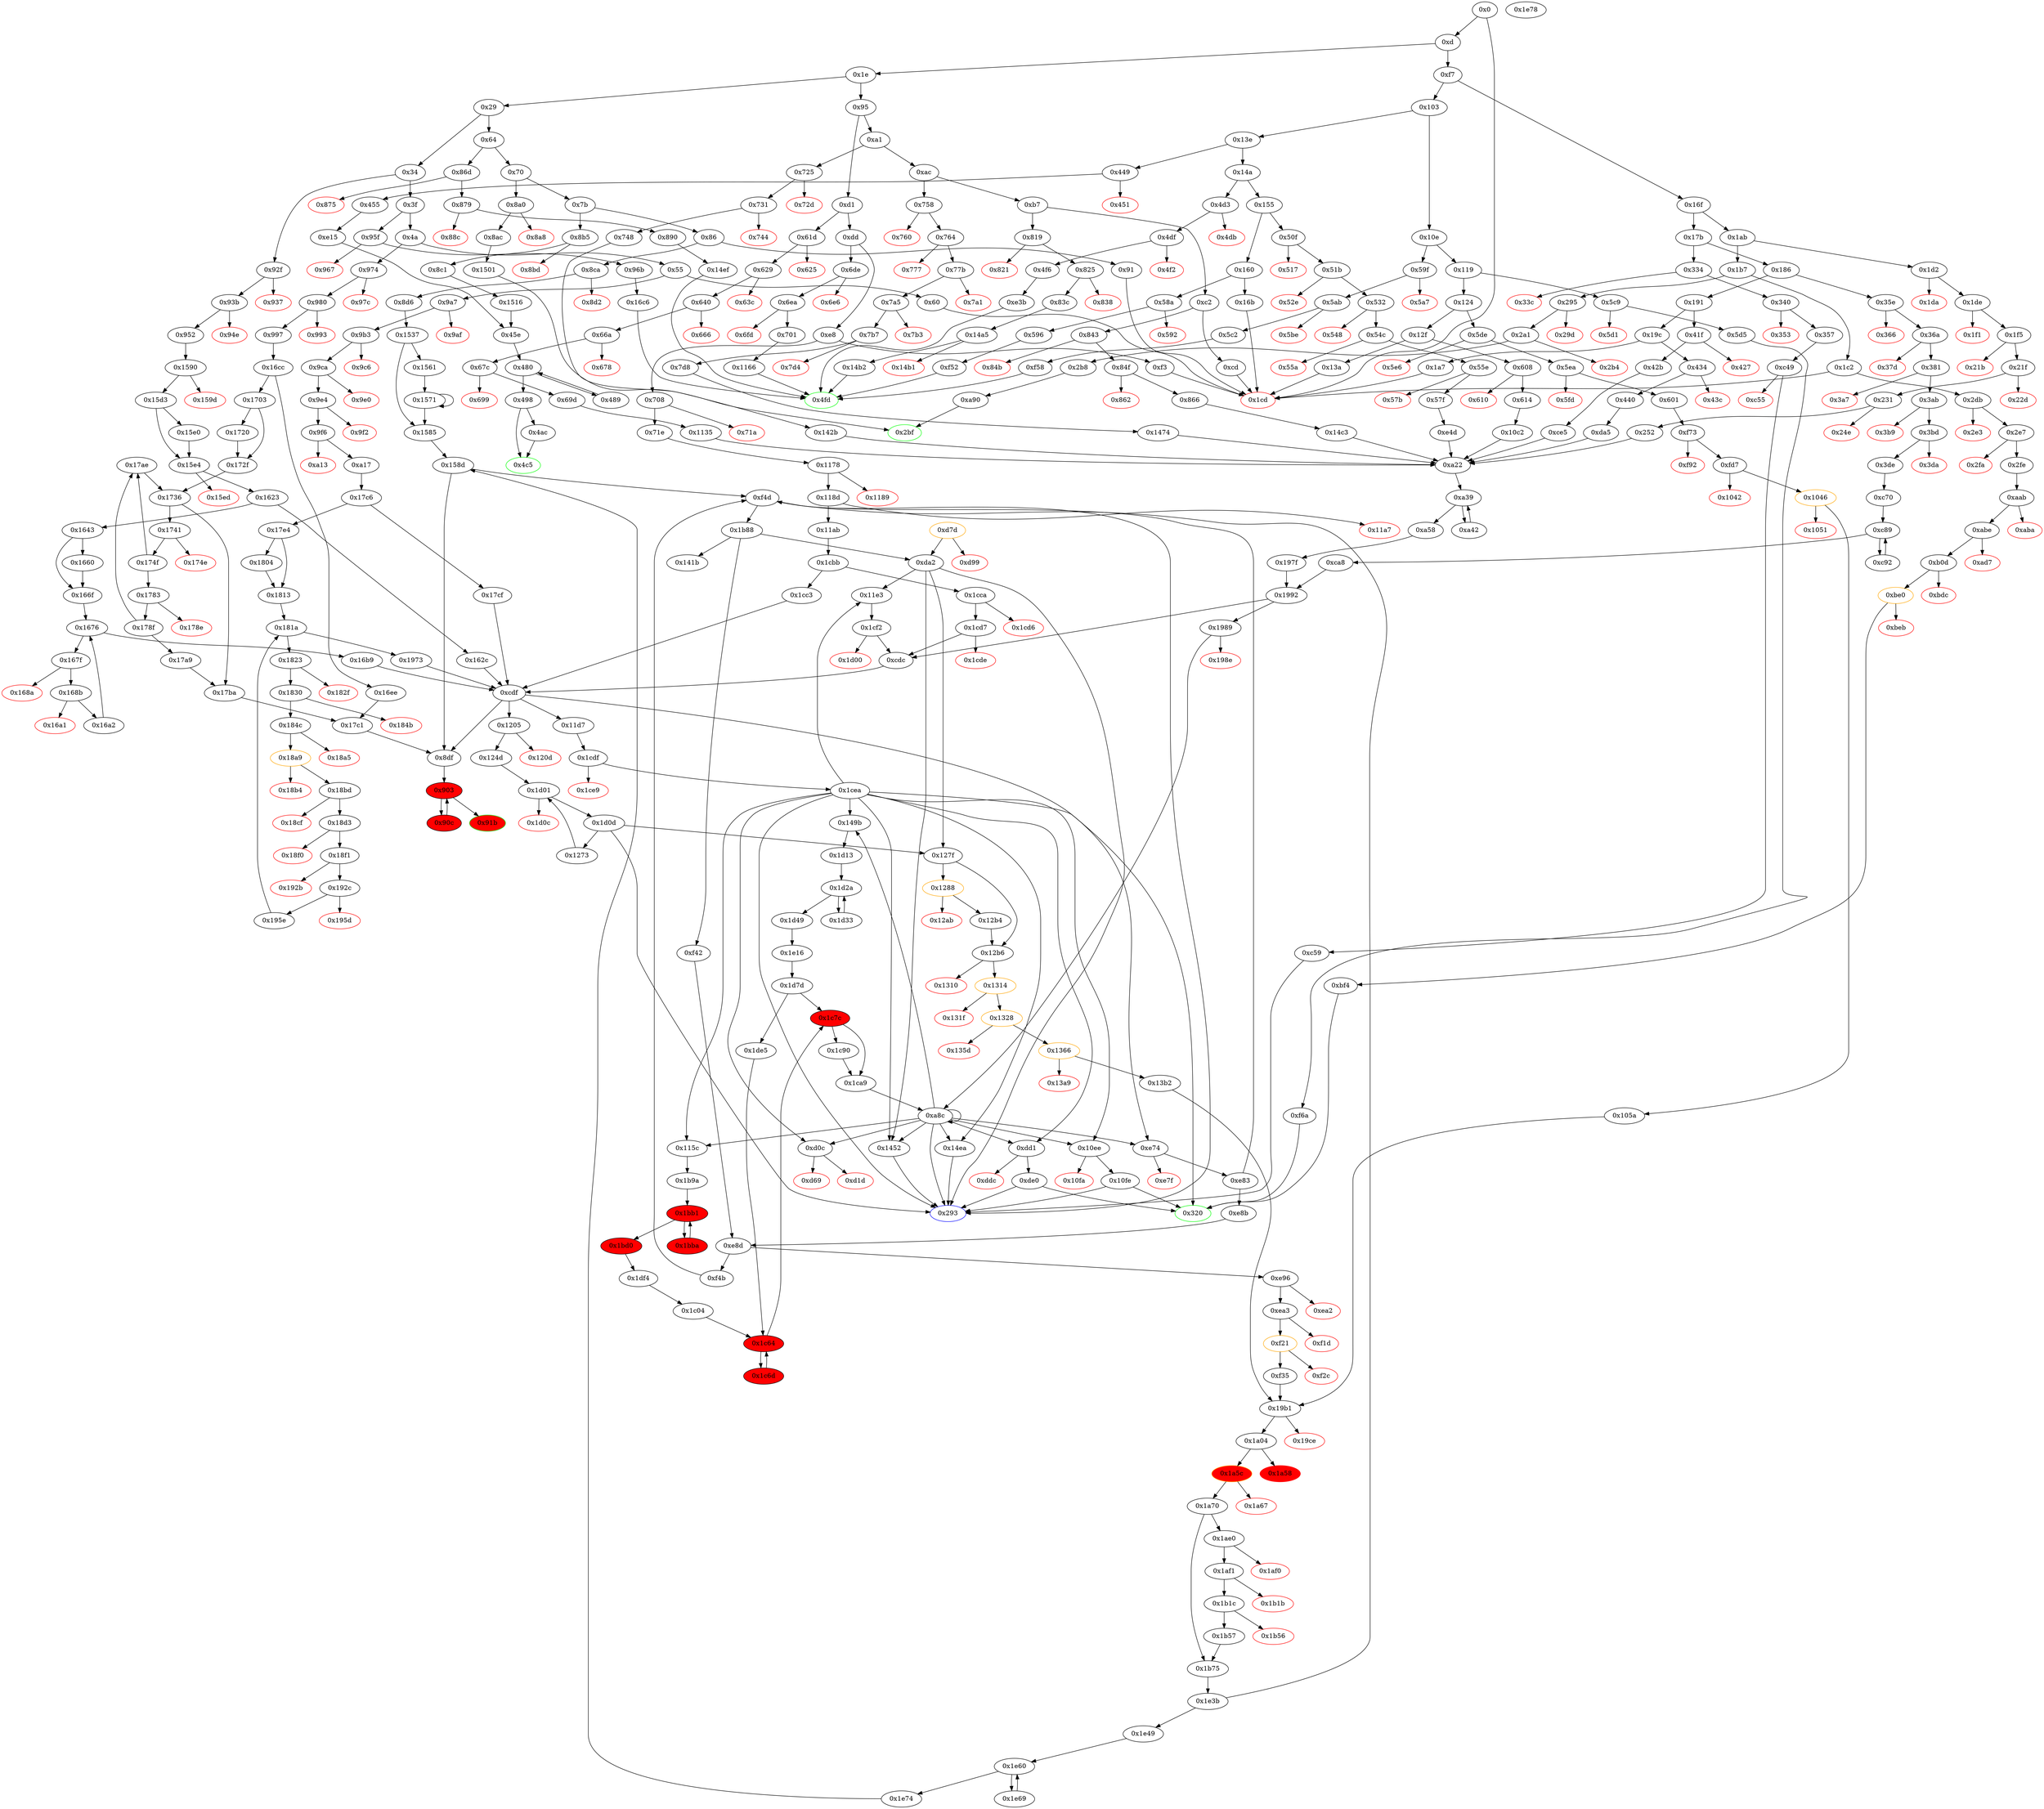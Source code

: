 digraph "" {
"0x17ae" [fillcolor=white, id="0x17ae", style=filled, tooltip="Block 0x17ae\n[0x17ae:0x17b9]\n---\nPredecessors: [0x174f, 0x178f]\nSuccessors: [0x1736]\n---\n0x17ae JUMPDEST\n0x17af POP\n0x17b0 PUSH1 0x1\n0x17b2 SWAP1\n0x17b3 SWAP2\n0x17b4 ADD\n0x17b5 SWAP1\n0x17b6 PUSH2 0x1736\n0x17b9 JUMP\n---\n0x17ae: JUMPDEST \n0x17b0: V2025 = 0x1\n0x17b4: V2026 = ADD S2 0x1\n0x17b6: V2027 = 0x1736\n0x17b9: JUMP 0x1736\n---\nEntry stack: [V9, 0x8df, V847, 0x60, V1956, V1967, S2, S1, V1997]\nStack pops: 3\nStack additions: [V2026, S1]\nExit stack: [V9, 0x8df, V847, 0x60, V1956, V1967, V2026, S1]\n\nDef sites:\nV9: {0xd.0x12}\n0x8df: {0x980.0x982}\nV847: {0x997.0x9a2}\n0x60: {0x16cc.0x16e6}\nV1956: {0x16cc.0x16e5}\nV1967: {0x1703.0x1709}\nS2: {0x172f.0x1733, 0x17ae.0x17b4}\nS1: {0x178f.0x179f, 0x172f.0x1733}\nV1997: {0x174f.0x175d}\n"];
"0x142b" [fillcolor=white, id="0x142b", style=filled, tooltip="Block 0x142b\n[0x142b:0x1451]\n---\nPredecessors: [0x748]\nSuccessors: [0xa22]\n---\n0x142b JUMPDEST\n0x142c PUSH2 0x1452\n0x142f CALLER\n0x1430 PUSH1 0x40\n0x1432 MLOAD\n0x1433 DUP1\n0x1434 PUSH1 0x40\n0x1436 ADD\n0x1437 PUSH1 0x40\n0x1439 MSTORE\n0x143a DUP1\n0x143b PUSH1 0x5\n0x143d DUP2\n0x143e MSTORE\n0x143f PUSH1 0x20\n0x1441 ADD\n0x1442 PUSH5 0x30b236b4b7\n0x1448 PUSH1 0xd9\n0x144a SHL\n0x144b DUP2\n0x144c MSTORE\n0x144d POP\n0x144e PUSH2 0xa22\n0x1451 JUMP\n---\n0x142b: JUMPDEST \n0x142c: V1710 = 0x1452\n0x142f: V1711 = CALLER\n0x1430: V1712 = 0x40\n0x1432: V1713 = M[0x40]\n0x1434: V1714 = 0x40\n0x1436: V1715 = ADD 0x40 V1713\n0x1437: V1716 = 0x40\n0x1439: M[0x40] = V1715\n0x143b: V1717 = 0x5\n0x143e: M[V1713] = 0x5\n0x143f: V1718 = 0x20\n0x1441: V1719 = ADD 0x20 V1713\n0x1442: V1720 = 0x30b236b4b7\n0x1448: V1721 = 0xd9\n0x144a: V1722 = SHL 0xd9 0x30b236b4b7\n0x144c: M[V1719] = 0x61646d696e000000000000000000000000000000000000000000000000000000\n0x144e: V1723 = 0xa22\n0x1451: JUMP 0xa22\n---\nEntry stack: [V9, 0x293, V639]\nStack pops: 0\nStack additions: [0x1452, V1711, V1713]\nExit stack: [V9, 0x293, V639, 0x1452, V1711, V1713]\n\nDef sites:\nV9: {0xd.0x12}\n0x293: {0x731.0x733}\nV639: {0x748.0x753}\n"];
"0x427" [color=red, fillcolor=white, id="0x427", style=filled, tooltip="Block 0x427\n[0x427:0x42a]\n---\nPredecessors: [0x41f]\nSuccessors: []\n---\n0x427 PUSH1 0x0\n0x429 DUP1\n0x42a REVERT\n---\n0x427: V354 = 0x0\n0x42a: REVERT 0x0 0x0\n---\nEntry stack: [V9, V351]\nStack pops: 0\nStack additions: []\nExit stack: [V9, V351]\n\nDef sites:\nV9: {0xd.0x12}\nV351: {0x41f.0x420}\n"];
"0x127f" [fillcolor=white, id="0x127f", style=filled, tooltip="Block 0x127f\n[0x127f:0x1287]\n---\nPredecessors: [0xda2, 0x1d0d]\nSuccessors: [0x1288, 0x12b6]\n---\n0x127f JUMPDEST\n0x1280 SWAP1\n0x1281 POP\n0x1282 DUP1\n0x1283 ISZERO\n0x1284 PUSH2 0x12b6\n0x1287 JUMPI\n---\n0x127f: JUMPDEST \n0x1283: V1571 = ISZERO S0\n0x1284: V1572 = 0x12b6\n0x1287: JUMPI 0x12b6 V1571\n---\nEntry stack: [V9, S8, S7, S6, S5, S4, S3, S2, S1, S0]\nStack pops: 2\nStack additions: [S0]\nExit stack: [V9, S8, S7, S6, S5, S4, S3, S2, S0]\n\nDef sites:\nV9: {0xd.0x12}\nS8: {0x629.0x62b, 0x708.0x709, 0xd.0x12, 0x764.0x766}\nS7: {0x77b.0x786, 0xd.0x12, 0x84f.0x851, 0x71e.0x720, 0x731.0x733, 0x640.0x64b}\nS6: {0x7d8.0x7eb, 0x69d.0x6b0, 0x614.0x616, 0x629.0x62b, 0x748.0x753, 0x11ab.0x11af, 0x42b.0x42d, 0xd.0x12, 0x708.0x709, 0x440.0x442, 0x764.0x766, 0x866.0x868}\nS5: {0x1de.0x1e0, 0x71e.0x720, 0xda5.0xda6, 0x708.0x709, 0xd.0x12, 0x84f.0x851, 0x640.0x64b, 0x14c3.0x14c4, 0x10c2.0x10c3, 0x77b.0x786, 0x731.0x733, 0x1135.0x1136, 0x1474.0x1475, 0x11ab.0x11c0, 0x142b.0x142c, 0xce5.0xce6}\nS4: {0x7d8.0x7eb, 0x69d.0x6b0, 0x71e.0x720, 0x614.0x616, 0x748.0x753, 0x708.0x709, 0xd.0x12, 0xce5.0xce9, 0x440.0x442, 0x14c3.0x14c7, 0x10c2.0x10c6, 0x731.0x733, 0x1135.0x1139, 0x1474.0x1478, 0x1f5.0x200, 0x629.0x62b, 0x11ab.0x11c4, 0x1cea.0x1ceb, 0x142b.0x142f, 0x11ab.0x11af, 0x42b.0x42d, 0xda5.0xda9, 0x866.0x868}\nS3: {0x1de.0x1e0, 0x71e.0x720, 0x748.0x753, 0x124d.0x124e, 0xd.0x12, 0x84f.0x851, 0xce5.0xce6, 0x640.0x64b, 0x14c3.0x14c4, 0x10c2.0x10c3, 0x731.0x733, 0x1135.0x1136, 0x1474.0x1475, 0x11ab.0x11af, 0x11ab.0x11c0, 0x142b.0x142c, 0xda5.0xda6}\nS2: {0x69d.0x6b0, 0x614.0x616, 0xda5.0xda9, 0x748.0x753, 0x708.0x709, 0x124d.0x125d, 0xd.0x12, 0x440.0x442, 0x14c3.0x14c7, 0x10c2.0x10c6, 0x1135.0x1139, 0x1474.0x1478, 0x1f5.0x200, 0x142b.0x142c, 0x11ab.0x11c0, 0x11ab.0x11c4, 0x1cea.0x1ceb, 0x142b.0x142f, 0x11ab.0x11af, 0x42b.0x42d, 0xce5.0xce9, 0x866.0x868}\nS1: {0x1de.0x1e0, 0x71e.0x720, 0xda5.0xda6, 0xd.0x12, 0x124d.0x124e, 0xce5.0xce6, 0xce5.0xce9, 0x14c3.0x14c7, 0x10c2.0x10c6, 0x14c3.0x14c4, 0x10c2.0x10c3, 0x731.0x733, 0x1135.0x1139, 0x1474.0x1478, 0x1f5.0x200, 0x1135.0x1136, 0x142b.0x142f, 0x11ab.0x11c4, 0x1cea.0x1ceb, 0x11ab.0x11c0, 0x142b.0x142c, 0xda5.0xda9}\nS0: {0x124d.0x124e, 0xd.0x12, 0x1d0d.0x1d10}\n"];
"0x601" [fillcolor=white, id="0x601", style=filled, tooltip="Block 0x601\n[0x601:0x607]\n---\nPredecessors: [0x5ea]\nSuccessors: [0xf73]\n---\n0x601 JUMPDEST\n0x602 POP\n0x603 CALLDATALOAD\n0x604 PUSH2 0xf73\n0x607 JUMP\n---\n0x601: JUMPDEST \n0x603: V515 = CALLDATALOAD 0x4\n0x604: V516 = 0xf73\n0x607: JUMP 0xf73\n---\nEntry stack: [V9, 0x293, 0x4, V509]\nStack pops: 2\nStack additions: [V515]\nExit stack: [V9, 0x293, V515]\n\nDef sites:\nV9: {0xd.0x12}\n0x293: {0x5ea.0x5ec}\n0x4: {0x5ea.0x5ef}\nV509: {0x5ea.0x5f3}\n"];
"0x45e" [fillcolor=white, id="0x45e", style=filled, tooltip="Block 0x45e\n[0x45e:0x47f]\n---\nPredecessors: [0xe15, 0x1516]\nSuccessors: [0x480]\n---\n0x45e JUMPDEST\n0x45f PUSH1 0x40\n0x461 DUP1\n0x462 MLOAD\n0x463 PUSH1 0x20\n0x465 DUP1\n0x466 DUP3\n0x467 MSTORE\n0x468 DUP4\n0x469 MLOAD\n0x46a DUP2\n0x46b DUP4\n0x46c ADD\n0x46d MSTORE\n0x46e DUP4\n0x46f MLOAD\n0x470 SWAP2\n0x471 SWAP3\n0x472 DUP4\n0x473 SWAP3\n0x474 SWAP1\n0x475 DUP4\n0x476 ADD\n0x477 SWAP2\n0x478 DUP6\n0x479 ADD\n0x47a SWAP1\n0x47b DUP1\n0x47c DUP4\n0x47d DUP4\n0x47e PUSH1 0x0\n---\n0x45e: JUMPDEST \n0x45f: V369 = 0x40\n0x462: V370 = M[0x40]\n0x463: V371 = 0x20\n0x467: M[V370] = 0x20\n0x469: V372 = M[S0]\n0x46c: V373 = ADD V370 0x20\n0x46d: M[V373] = V372\n0x46f: V374 = M[S0]\n0x476: V375 = ADD V370 0x40\n0x479: V376 = ADD S0 0x20\n0x47e: V377 = 0x0\n---\nEntry stack: [V9, 0x45e, S0]\nStack pops: 1\nStack additions: [S0, V370, V370, V375, V376, V374, V374, V375, V376, 0x0]\nExit stack: [V9, 0x45e, S0, V370, V370, V375, V376, V374, V374, V375, V376, 0x0]\n\nDef sites:\nV9: {0xd.0x12}\n0x45e: {0x8c1.0x8c3, 0x455.0x457}\nS0: {0xe15.0xe18, 0x1516.0x1519}\n"];
"0x548" [color=red, fillcolor=white, id="0x548", style=filled, tooltip="Block 0x548\n[0x548:0x54b]\n---\nPredecessors: [0x532]\nSuccessors: []\n---\n0x548 PUSH1 0x0\n0x54a DUP1\n0x54b REVERT\n---\n0x548: V451 = 0x0\n0x54b: REVERT 0x0 0x0\n---\nEntry stack: [V9, 0x293, V441, 0x4, 0x24, V444]\nStack pops: 0\nStack additions: []\nExit stack: [V9, 0x293, V441, 0x4, 0x24, V444]\n\nDef sites:\nV9: {0xd.0x12}\n0x293: {0x51b.0x51d}\nV441: {0x532.0x534}\n0x4: {0x51b.0x520}\n0x24: {0x532.0x539}\nV444: {0x532.0x53b}\n"];
"0x4db" [color=red, fillcolor=white, id="0x4db", style=filled, tooltip="Block 0x4db\n[0x4db:0x4de]\n---\nPredecessors: [0x4d3]\nSuccessors: []\n---\n0x4db PUSH1 0x0\n0x4dd DUP1\n0x4de REVERT\n---\n0x4db: V410 = 0x0\n0x4de: REVERT 0x0 0x0\n---\nEntry stack: [V9, V407]\nStack pops: 0\nStack additions: []\nExit stack: [V9, V407]\n\nDef sites:\nV9: {0xd.0x12}\nV407: {0x4d3.0x4d4}\n"];
"0x14b2" [fillcolor=white, id="0x14b2", style=filled, tooltip="Block 0x14b2\n[0x14b2:0x14c2]\n---\nPredecessors: [0x14a5]\nSuccessors: [0x4fd]\n---\n0x14b2 JUMPDEST\n0x14b3 PUSH1 0x0\n0x14b5 SWAP2\n0x14b6 DUP3\n0x14b7 MSTORE\n0x14b8 PUSH1 0x20\n0x14ba SWAP1\n0x14bb SWAP2\n0x14bc SHA3\n0x14bd ADD\n0x14be SLOAD\n0x14bf SWAP1\n0x14c0 POP\n0x14c1 DUP2\n0x14c2 JUMP\n---\n0x14b2: JUMPDEST \n0x14b3: V1760 = 0x0\n0x14b7: M[0x0] = 0x9\n0x14b8: V1761 = 0x20\n0x14bc: V1762 = SHA3 0x0 0x20\n0x14bd: V1763 = ADD V1762 V725\n0x14be: V1764 = S[V1763]\n0x14c2: JUMP 0x4fd\n---\nEntry stack: [V9, 0x4fd, V725, 0x9, V725]\nStack pops: 4\nStack additions: [S3, V1764]\nExit stack: [V9, 0x4fd, V1764]\n\nDef sites:\nV9: {0xd.0x12}\n0x4fd: {0x825.0x827}\nV725: {0x83c.0x83e}\n0x9: {0x14a5.0x14a6}\nV725: {0x83c.0x83e}\n"];
"0x1cca" [fillcolor=white, id="0x1cca", style=filled, tooltip="Block 0x1cca\n[0x1cca:0x1cd5]\n---\nPredecessors: [0x1cbb]\nSuccessors: [0x1cd6, 0x1cd7]\n---\n0x1cca JUMPDEST\n0x1ccb DUP3\n0x1ccc DUP3\n0x1ccd MUL\n0x1cce DUP3\n0x1ccf DUP5\n0x1cd0 DUP3\n0x1cd1 DUP2\n0x1cd2 PUSH2 0x1cd7\n0x1cd5 JUMPI\n---\n0x1cca: JUMPDEST \n0x1ccd: V2479 = MUL V1506 V1512\n0x1cd2: V2480 = 0x1cd7\n0x1cd5: JUMPI 0x1cd7 V1512\n---\nEntry stack: [V9, 0x293, V618, 0x0, 0x11e3, 0x3e8, 0x11d7, V1512, V1506, 0x0]\nStack pops: 3\nStack additions: [S2, S1, S0, V2479, S1, S2, V2479]\nExit stack: [V9, 0x293, V618, 0x0, 0x11e3, 0x3e8, 0x11d7, V1512, V1506, 0x0, V2479, V1506, V1512, V2479]\n\nDef sites:\nV9: {0xd.0x12}\n0x293: {0x708.0x709}\nV618: {0x71e.0x720}\n0x0: {0x11ab.0x11af}\n0x11e3: {0x11ab.0x11c0}\n0x3e8: {0x11ab.0x11c4}\n0x11d7: {0x11ab.0x11c8}\nV1512: {0x11ab.0x11bd}\nV1506: {0x11ab.0x11ae}\n0x0: {0x1cbb.0x1cbc}\n"];
"0x105a" [fillcolor=white, id="0x105a", style=filled, tooltip="Block 0x105a\n[0x105a:0x10c1]\n---\nPredecessors: [0x1046]\nSuccessors: [0x19b1]\n---\n0x105a JUMPDEST\n0x105b POP\n0x105c POP\n0x105d POP\n0x105e PUSH1 0x0\n0x1060 DUP3\n0x1061 DUP2\n0x1062 MSTORE\n0x1063 PUSH1 0x4\n0x1065 PUSH1 0x20\n0x1067 SWAP1\n0x1068 DUP2\n0x1069 MSTORE\n0x106a PUSH1 0x40\n0x106c DUP1\n0x106d DUP4\n0x106e SHA3\n0x106f SLOAD\n0x1070 PUSH1 0x5\n0x1072 DUP4\n0x1073 MSTORE\n0x1074 SWAP3\n0x1075 DUP2\n0x1076 SWAP1\n0x1077 SHA3\n0x1078 SLOAD\n0x1079 DUP2\n0x107a MLOAD\n0x107b DUP7\n0x107c DUP2\n0x107d MSTORE\n0x107e SWAP3\n0x107f DUP4\n0x1080 ADD\n0x1081 MSTORE\n0x1082 DUP1\n0x1083 MLOAD\n0x1084 PUSH1 0x1\n0x1086 PUSH1 0x1\n0x1088 PUSH1 0xa0\n0x108a SHL\n0x108b SUB\n0x108c SWAP1\n0x108d SWAP4\n0x108e AND\n0x108f SWAP4\n0x1090 POP\n0x1091 PUSH32 0x3e8cf92114ff6cd844c14af4f1a5aacbd58fc85b67245e059a070ce15ace6499\n0x10b2 SWAP3\n0x10b3 SWAP2\n0x10b4 DUP3\n0x10b5 SWAP1\n0x10b6 SUB\n0x10b7 ADD\n0x10b8 SWAP1\n0x10b9 LOG2\n0x10ba PUSH2 0xda2\n0x10bd DUP2\n0x10be PUSH2 0x19b1\n0x10c1 JUMP\n---\n0x105a: JUMPDEST \n0x105e: V1408 = 0x0\n0x1062: M[0x0] = V515\n0x1063: V1409 = 0x4\n0x1065: V1410 = 0x20\n0x1069: M[0x20] = 0x4\n0x106a: V1411 = 0x40\n0x106e: V1412 = SHA3 0x0 0x40\n0x106f: V1413 = S[V1412]\n0x1070: V1414 = 0x5\n0x1073: M[0x20] = 0x5\n0x1077: V1415 = SHA3 0x0 0x40\n0x1078: V1416 = S[V1415]\n0x107a: V1417 = M[0x40]\n0x107d: M[V1417] = V515\n0x1080: V1418 = ADD V1417 0x20\n0x1081: M[V1418] = V1416\n0x1083: V1419 = M[0x40]\n0x1084: V1420 = 0x1\n0x1086: V1421 = 0x1\n0x1088: V1422 = 0xa0\n0x108a: V1423 = SHL 0xa0 0x1\n0x108b: V1424 = SUB 0x10000000000000000000000000000000000000000 0x1\n0x108e: V1425 = AND V1413 0xffffffffffffffffffffffffffffffffffffffff\n0x1091: V1426 = 0x3e8cf92114ff6cd844c14af4f1a5aacbd58fc85b67245e059a070ce15ace6499\n0x10b6: V1427 = SUB V1417 V1419\n0x10b7: V1428 = ADD V1427 0x40\n0x10b9: LOG V1419 V1428 0x3e8cf92114ff6cd844c14af4f1a5aacbd58fc85b67245e059a070ce15ace6499 V1425\n0x10ba: V1429 = 0xda2\n0x10be: V1430 = 0x19b1\n0x10c1: JUMP 0x19b1\n---\nEntry stack: [V9, 0x293, V515, V1388, 0x23b872dd, V1391, V1401]\nStack pops: 5\nStack additions: [S4, 0xda2, S4]\nExit stack: [V9, 0x293, V515, 0xda2, V515]\n\nDef sites:\nV9: {0xd.0x12}\n0x293: {0x5ea.0x5ec}\nV515: {0x601.0x603}\nV1388: {0xfd7.0x1021}\n0x23b872dd: {0xfd7.0x1023}\nV1391: {0xfd7.0x102d}\nV1401: {0x1046.0x104a}\n"];
"0x1cc3" [fillcolor=white, id="0x1cc3", style=filled, tooltip="Block 0x1cc3\n[0x1cc3:0x1cc9]\n---\nPredecessors: [0x1cbb]\nSuccessors: [0xcdf]\n---\n0x1cc3 POP\n0x1cc4 PUSH1 0x0\n0x1cc6 PUSH2 0xcdf\n0x1cc9 JUMP\n---\n0x1cc4: V2477 = 0x0\n0x1cc6: V2478 = 0xcdf\n0x1cc9: JUMP 0xcdf\n---\nEntry stack: [V9, 0x293, V618, 0x0, 0x11e3, 0x3e8, 0x11d7, V1512, V1506, 0x0]\nStack pops: 1\nStack additions: [0x0]\nExit stack: [V9, 0x293, V618, 0x0, 0x11e3, 0x3e8, 0x11d7, V1512, V1506, 0x0]\n\nDef sites:\nV9: {0xd.0x12}\n0x293: {0x708.0x709}\nV618: {0x71e.0x720}\n0x0: {0x11ab.0x11af}\n0x11e3: {0x11ab.0x11c0}\n0x3e8: {0x11ab.0x11c4}\n0x11d7: {0x11ab.0x11c8}\nV1512: {0x11ab.0x11bd}\nV1506: {0x11ab.0x11ae}\n0x0: {0x1cbb.0x1cbc}\n"];
"0x4f2" [color=red, fillcolor=white, id="0x4f2", style=filled, tooltip="Block 0x4f2\n[0x4f2:0x4f5]\n---\nPredecessors: [0x4df]\nSuccessors: []\n---\n0x4f2 PUSH1 0x0\n0x4f4 DUP1\n0x4f5 REVERT\n---\n0x4f2: V419 = 0x0\n0x4f5: REVERT 0x0 0x0\n---\nEntry stack: [V9, 0x4fd, 0x4, V414]\nStack pops: 0\nStack additions: []\nExit stack: [V9, 0x4fd, 0x4, V414]\n\nDef sites:\nV9: {0xd.0x12}\n0x4fd: {0x4df.0x4e1}\n0x4: {0x4df.0x4e4}\nV414: {0x4df.0x4e8}\n"];
"0x18a5" [color=red, fillcolor=white, id="0x18a5", style=filled, tooltip="Block 0x18a5\n[0x18a5:0x18a8]\n---\nPredecessors: [0x184c]\nSuccessors: []\n---\n0x18a5 PUSH1 0x0\n0x18a7 DUP1\n0x18a8 REVERT\n---\n0x18a5: V2104 = 0x0\n0x18a8: REVERT 0x0 0x0\n---\nEntry stack: [V9, 0x8df, V882, V880, 0x60, V880, V2040, V2067, S11, V2065, 0x0, V2093, 0xd2a59d69, V2096, 0xa0, V2084, V2099, V2084, V2093, V2101]\nStack pops: 0\nStack additions: []\nExit stack: [V9, 0x8df, V882, V880, 0x60, V880, V2040, V2067, S11, V2065, 0x0, V2093, 0xd2a59d69, V2096, 0xa0, V2084, V2099, V2084, V2093, V2101]\n\nDef sites:\nV9: {0xd.0x12}\n0x8df: {0x9b3.0x9b5}\nV882: {0x9f6.0x9fc}\nV880: {0x9f6.0x9f8}\n0x60: {0x17c6.0x17c7}\nV880: {0x9f6.0x9f8}\nV2040: {0x17e4.0x17ed}\nV2067: {0x1830.0x1840}\nS11: {0x1813.0x1817, 0x195e.0x196e}\nV2065: {0x1830.0x1837}\n0x0: {0x184c.0x1872}\nV2093: {0x184c.0x1883}\n0xd2a59d69: {0x184c.0x1885}\nV2096: {0x184c.0x188f}\n0xa0: {0x184c.0x1891}\nV2084: {0x184c.0x1871}\nV2099: {0x184c.0x1899}\nV2084: {0x184c.0x1871}\nV2093: {0x184c.0x1883}\nV2101: {0x184c.0x189e}\n"];
"0x1314" [color=orange, fillcolor=white, id="0x1314", style=filled, tooltip="Block 0x1314\n[0x1314:0x131e]\n---\nPredecessors: [0x12b6]\nSuccessors: [0x131f, 0x1328]\n---\n0x1314 JUMPDEST\n0x1315 POP\n0x1316 GAS\n0x1317 CALL\n0x1318 ISZERO\n0x1319 DUP1\n0x131a ISZERO\n0x131b PUSH2 0x1328\n0x131e JUMPI\n---\n0x1314: JUMPDEST \n0x1316: V1623 = GAS\n0x1317: V1624 = CALL V1623 V1611 0x0 V1603 V1617 V1603 0x0\n0x1318: V1625 = ISZERO V1624\n0x131a: V1626 = ISZERO V1625\n0x131b: V1627 = 0x1328\n0x131e: JUMPI 0x1328 V1626\n---\nEntry stack: [V9, S17, S16, S15, S14, S13, S12, S11, S10, V1611, 0x42842e0e, V1614, 0x0, V1603, V1617, V1603, 0x0, V1611, V1619]\nStack pops: 7\nStack additions: [V1625]\nExit stack: [V9, S17, S16, S15, S14, S13, S12, S11, S10, V1611, 0x42842e0e, V1614, V1625]\n\nDef sites:\nV9: {0xd.0x12}\nS17: {0x629.0x62b, 0x708.0x709, 0xd.0x12, 0x764.0x766}\nS16: {0x77b.0x786, 0xd.0x12, 0x84f.0x851, 0x71e.0x720, 0x731.0x733, 0x640.0x64b}\nS15: {0x7d8.0x7eb, 0x69d.0x6b0, 0x614.0x616, 0x629.0x62b, 0x748.0x753, 0x708.0x709, 0x11ab.0x11af, 0xd.0x12, 0x42b.0x42d, 0x440.0x442, 0x764.0x766, 0x866.0x868}\nS14: {0x1de.0x1e0, 0x71e.0x720, 0xda5.0xda6, 0x708.0x709, 0xd.0x12, 0x84f.0x851, 0x640.0x64b, 0x14c3.0x14c4, 0x10c2.0x10c3, 0x77b.0x786, 0x731.0x733, 0x1135.0x1136, 0x1474.0x1475, 0x11ab.0x11c0, 0x142b.0x142c, 0xce5.0xce6}\nS13: {0x7d8.0x7eb, 0x69d.0x6b0, 0x71e.0x720, 0x614.0x616, 0xda5.0xda9, 0x748.0x753, 0x708.0x709, 0xd.0x12, 0x440.0x442, 0x14c3.0x14c7, 0x10c2.0x10c6, 0x731.0x733, 0x1f5.0x200, 0x1474.0x1478, 0x1135.0x1139, 0x629.0x62b, 0x11ab.0x11c4, 0x1cea.0x1ceb, 0x142b.0x142f, 0x11ab.0x11af, 0x42b.0x42d, 0xce5.0xce9, 0x866.0x868}\nS12: {0x1de.0x1e0, 0x71e.0x720, 0x748.0x753, 0x124d.0x124e, 0xd.0x12, 0x84f.0x851, 0xce5.0xce6, 0x640.0x64b, 0x14c3.0x14c4, 0x10c2.0x10c3, 0x731.0x733, 0x1135.0x1136, 0x1474.0x1475, 0x11ab.0x11af, 0x11ab.0x11c0, 0x142b.0x142c, 0xda5.0xda6}\nS11: {0x69d.0x6b0, 0x614.0x616, 0xda5.0xda9, 0x748.0x753, 0x708.0x709, 0x124d.0x125d, 0xd.0x12, 0x440.0x442, 0x14c3.0x14c7, 0x10c2.0x10c6, 0x1f5.0x200, 0x1474.0x1478, 0x1135.0x1139, 0x142b.0x142c, 0x1cea.0x1ceb, 0x11ab.0x11c0, 0x11ab.0x11c4, 0x142b.0x142f, 0x11ab.0x11af, 0x42b.0x42d, 0xce5.0xce9, 0x866.0x868}\nS10: {0xd.0x12, 0x124d.0x124e, 0x1d0d.0x1d10}\nV1611: {0x12b6.0x12ec}\n0x42842e0e: {0x12b6.0x12ee}\nV1614: {0x12b6.0x12f8}\n0x0: {0x12b6.0x12fa}\nV1603: {0x12b6.0x12dc}\nV1617: {0x12b6.0x1303}\nV1603: {0x12b6.0x12dc}\n0x0: {0x12b6.0x12fa}\nV1611: {0x12b6.0x12ec}\nV1619: {0x12b6.0x1309}\n"];
"0x168b" [fillcolor=white, id="0x168b", style=filled, tooltip="Block 0x168b\n[0x168b:0x16a0]\n---\nPredecessors: [0x167f]\nSuccessors: [0x16a1, 0x16a2]\n---\n0x168b JUMPDEST\n0x168c SWAP1\n0x168d PUSH1 0x0\n0x168f MSTORE\n0x1690 PUSH1 0x20\n0x1692 PUSH1 0x0\n0x1694 SHA3\n0x1695 ADD\n0x1696 SLOAD\n0x1697 DUP4\n0x1698 DUP3\n0x1699 DUP2\n0x169a MLOAD\n0x169b DUP2\n0x169c LT\n0x169d PUSH2 0x16a2\n0x16a0 JUMPI\n---\n0x168b: JUMPDEST \n0x168d: V1925 = 0x0\n0x168f: M[0x0] = 0x9\n0x1690: V1926 = 0x20\n0x1692: V1927 = 0x0\n0x1694: V1928 = SHA3 0x0 0x20\n0x1695: V1929 = ADD V1928 S0\n0x1696: V1930 = S[V1929]\n0x169a: V1931 = M[V1902]\n0x169c: V1932 = LT S2 V1931\n0x169d: V1933 = 0x16a2\n0x16a0: JUMPI 0x16a2 V1932\n---\nEntry stack: [V9, 0x8df, V817, V820, 0x60, S6, V1892, V1902, S3, S2, 0x9, S0]\nStack pops: 5\nStack additions: [S4, S3, S2, V1930, S4, S2]\nExit stack: [V9, 0x8df, V817, V820, 0x60, S6, V1892, V1902, S3, S2, V1930, V1902, S2]\n\nDef sites:\nV9: {0xd.0x12}\n0x8df: {0x93b.0x93d}\nV817: {0x952.0x955}\nV820: {0x952.0x95a}\n0x60: {0x1590.0x1594}\nS6: {0x15e0.0x15e3, 0x952.0x95a}\nV1892: {0x1623.0x1626}\nV1902: {0x1643.0x1649}\nS3: {0x952.0x955, 0x16a2.0x16b2}\nS2: {0x16a2.0x16b4, 0x166f.0x1674}\n0x9: {0x167f.0x167f}\nS0: {0x952.0x955, 0x16a2.0x16b2}\n"];
"0x592" [color=red, fillcolor=white, id="0x592", style=filled, tooltip="Block 0x592\n[0x592:0x595]\n---\nPredecessors: [0x58a]\nSuccessors: []\n---\n0x592 PUSH1 0x0\n0x594 DUP1\n0x595 REVERT\n---\n0x592: V478 = 0x0\n0x595: REVERT 0x0 0x0\n---\nEntry stack: [V9, V475]\nStack pops: 0\nStack additions: []\nExit stack: [V9, V475]\n\nDef sites:\nV9: {0xd.0x12}\nV475: {0x58a.0x58b}\n"];
"0x2b4" [color=red, fillcolor=white, id="0x2b4", style=filled, tooltip="Block 0x2b4\n[0x2b4:0x2b7]\n---\nPredecessors: [0x2a1]\nSuccessors: []\n---\n0x2b4 PUSH1 0x0\n0x2b6 DUP1\n0x2b7 REVERT\n---\n0x2b4: V212 = 0x0\n0x2b7: REVERT 0x0 0x0\n---\nEntry stack: [V9, 0x2bf, 0x4, V207]\nStack pops: 0\nStack additions: []\nExit stack: [V9, 0x2bf, 0x4, V207]\n\nDef sites:\nV9: {0xd.0x12}\n0x2bf: {0x2a1.0x2a3}\n0x4: {0x2a1.0x2a6}\nV207: {0x2a1.0x2aa}\n"];
"0x1c2" [fillcolor=white, id="0x1c2", style=filled, tooltip="Block 0x1c2\n[0x1c2:0x1cc]\n---\nPredecessors: [0x1b7]\nSuccessors: [0x1cd, 0x2db]\n---\n0x1c2 DUP1\n0x1c3 PUSH4 0x11da9598\n0x1c8 EQ\n0x1c9 PUSH2 0x2db\n0x1cc JUMPI\n---\n0x1c3: V125 = 0x11da9598\n0x1c8: V126 = EQ 0x11da9598 V9\n0x1c9: V127 = 0x2db\n0x1cc: JUMPI 0x2db V126\n---\nEntry stack: [V9]\nStack pops: 1\nStack additions: [S0]\nExit stack: [V9]\n\nDef sites:\nV9: {0xd.0x12}\n"];
"0x1474" [fillcolor=white, id="0x1474", style=filled, tooltip="Block 0x1474\n[0x1474:0x149a]\n---\nPredecessors: [0x7d8]\nSuccessors: [0xa22]\n---\n0x1474 JUMPDEST\n0x1475 PUSH2 0x149b\n0x1478 CALLER\n0x1479 PUSH1 0x40\n0x147b MLOAD\n0x147c DUP1\n0x147d PUSH1 0x40\n0x147f ADD\n0x1480 PUSH1 0x40\n0x1482 MSTORE\n0x1483 DUP1\n0x1484 PUSH1 0x5\n0x1486 DUP2\n0x1487 MSTORE\n0x1488 PUSH1 0x20\n0x148a ADD\n0x148b PUSH5 0x30b236b4b7\n0x1491 PUSH1 0xd9\n0x1493 SHL\n0x1494 DUP2\n0x1495 MSTORE\n0x1496 POP\n0x1497 PUSH2 0xa22\n0x149a JUMP\n---\n0x1474: JUMPDEST \n0x1475: V1740 = 0x149b\n0x1478: V1741 = CALLER\n0x1479: V1742 = 0x40\n0x147b: V1743 = M[0x40]\n0x147d: V1744 = 0x40\n0x147f: V1745 = ADD 0x40 V1743\n0x1480: V1746 = 0x40\n0x1482: M[0x40] = V1745\n0x1484: V1747 = 0x5\n0x1487: M[V1743] = 0x5\n0x1488: V1748 = 0x20\n0x148a: V1749 = ADD 0x20 V1743\n0x148b: V1750 = 0x30b236b4b7\n0x1491: V1751 = 0xd9\n0x1493: V1752 = SHL 0xd9 0x30b236b4b7\n0x1495: M[V1749] = 0x61646d696e000000000000000000000000000000000000000000000000000000\n0x1497: V1753 = 0xa22\n0x149a: JUMP 0xa22\n---\nEntry stack: [V9, 0x293, V660, V704]\nStack pops: 0\nStack additions: [0x149b, V1741, V1743]\nExit stack: [V9, 0x293, V660, V704, 0x149b, V1741, V1743]\n\nDef sites:\nV9: {0xd.0x12}\n0x293: {0x764.0x766}\nV660: {0x77b.0x786}\nV704: {0x7d8.0x7eb}\n"];
"0x5a7" [color=red, fillcolor=white, id="0x5a7", style=filled, tooltip="Block 0x5a7\n[0x5a7:0x5aa]\n---\nPredecessors: [0x59f]\nSuccessors: []\n---\n0x5a7 PUSH1 0x0\n0x5a9 DUP1\n0x5aa REVERT\n---\n0x5a7: V484 = 0x0\n0x5aa: REVERT 0x0 0x0\n---\nEntry stack: [V9, V481]\nStack pops: 0\nStack additions: []\nExit stack: [V9, V481]\n\nDef sites:\nV9: {0xd.0x12}\nV481: {0x59f.0x5a0}\n"];
"0x83c" [fillcolor=white, id="0x83c", style=filled, tooltip="Block 0x83c\n[0x83c:0x842]\n---\nPredecessors: [0x825]\nSuccessors: [0x14a5]\n---\n0x83c JUMPDEST\n0x83d POP\n0x83e CALLDATALOAD\n0x83f PUSH2 0x14a5\n0x842 JUMP\n---\n0x83c: JUMPDEST \n0x83e: V725 = CALLDATALOAD 0x4\n0x83f: V726 = 0x14a5\n0x842: JUMP 0x14a5\n---\nEntry stack: [V9, 0x4fd, 0x4, V719]\nStack pops: 2\nStack additions: [V725]\nExit stack: [V9, 0x4fd, V725]\n\nDef sites:\nV9: {0xd.0x12}\n0x4fd: {0x825.0x827}\n0x4: {0x825.0x82a}\nV719: {0x825.0x82e}\n"];
"0x4d3" [fillcolor=white, id="0x4d3", style=filled, tooltip="Block 0x4d3\n[0x4d3:0x4da]\n---\nPredecessors: [0x14a]\nSuccessors: [0x4db, 0x4df]\n---\n0x4d3 JUMPDEST\n0x4d4 CALLVALUE\n0x4d5 DUP1\n0x4d6 ISZERO\n0x4d7 PUSH2 0x4df\n0x4da JUMPI\n---\n0x4d3: JUMPDEST \n0x4d4: V407 = CALLVALUE\n0x4d6: V408 = ISZERO V407\n0x4d7: V409 = 0x4df\n0x4da: JUMPI 0x4df V408\n---\nEntry stack: [V9]\nStack pops: 0\nStack additions: [V407]\nExit stack: [V9, V407]\n\nDef sites:\nV9: {0xd.0x12}\n"];
"0x1cd" [color=red, fillcolor=white, id="0x1cd", style=filled, tooltip="Block 0x1cd\n[0x1cd:0x1d1]\n---\nPredecessors: [0x0, 0x60, 0x91, 0xcd, 0xf3, 0x13a, 0x16b, 0x1a7, 0x1c2]\nSuccessors: []\n---\n0x1cd JUMPDEST\n0x1ce PUSH1 0x0\n0x1d0 DUP1\n0x1d1 REVERT\n---\n0x1cd: JUMPDEST \n0x1ce: V128 = 0x0\n0x1d1: REVERT 0x0 0x0\n---\nEntry stack: [V9]\nStack pops: 0\nStack additions: []\nExit stack: [V9]\n\nDef sites:\nV9: {0xd.0x12}\n"];
"0x131f" [color=red, fillcolor=white, id="0x131f", style=filled, tooltip="Block 0x131f\n[0x131f:0x1327]\n---\nPredecessors: [0x1314]\nSuccessors: []\n---\n0x131f RETURNDATASIZE\n0x1320 PUSH1 0x0\n0x1322 DUP1\n0x1323 RETURNDATACOPY\n0x1324 RETURNDATASIZE\n0x1325 PUSH1 0x0\n0x1327 REVERT\n---\n0x131f: V1628 = RETURNDATASIZE\n0x1320: V1629 = 0x0\n0x1323: RETURNDATACOPY 0x0 0x0 V1628\n0x1324: V1630 = RETURNDATASIZE\n0x1325: V1631 = 0x0\n0x1327: REVERT 0x0 V1630\n---\nEntry stack: [V9, S11, S10, S9, S8, S7, S6, S5, S4, V1611, 0x42842e0e, V1614, V1625]\nStack pops: 0\nStack additions: []\nExit stack: [V9, S11, S10, S9, S8, S7, S6, S5, S4, V1611, 0x42842e0e, V1614, V1625]\n\nDef sites:\nV9: {0xd.0x12}\nS11: {0x629.0x62b, 0x708.0x709, 0xd.0x12, 0x764.0x766}\nS10: {0x77b.0x786, 0xd.0x12, 0x84f.0x851, 0x71e.0x720, 0x731.0x733, 0x640.0x64b}\nS9: {0x7d8.0x7eb, 0x69d.0x6b0, 0x614.0x616, 0x629.0x62b, 0x748.0x753, 0x708.0x709, 0x11ab.0x11af, 0xd.0x12, 0x42b.0x42d, 0x440.0x442, 0x764.0x766, 0x866.0x868}\nS8: {0x1de.0x1e0, 0x71e.0x720, 0xda5.0xda6, 0x708.0x709, 0xd.0x12, 0x84f.0x851, 0x640.0x64b, 0x14c3.0x14c4, 0x10c2.0x10c3, 0x77b.0x786, 0x731.0x733, 0x1135.0x1136, 0x1474.0x1475, 0x11ab.0x11c0, 0x142b.0x142c, 0xce5.0xce6}\nS7: {0x7d8.0x7eb, 0x69d.0x6b0, 0x71e.0x720, 0x614.0x616, 0xda5.0xda9, 0x748.0x753, 0x708.0x709, 0xd.0x12, 0x440.0x442, 0x14c3.0x14c7, 0x10c2.0x10c6, 0x731.0x733, 0x1f5.0x200, 0x1474.0x1478, 0x1135.0x1139, 0x629.0x62b, 0x11ab.0x11c4, 0x1cea.0x1ceb, 0x142b.0x142f, 0x11ab.0x11af, 0x42b.0x42d, 0xce5.0xce9, 0x866.0x868}\nS6: {0x1de.0x1e0, 0x71e.0x720, 0x748.0x753, 0x124d.0x124e, 0xd.0x12, 0x84f.0x851, 0xce5.0xce6, 0x640.0x64b, 0x14c3.0x14c4, 0x10c2.0x10c3, 0x731.0x733, 0x1135.0x1136, 0x1474.0x1475, 0x11ab.0x11af, 0x11ab.0x11c0, 0x142b.0x142c, 0xda5.0xda6}\nS5: {0x69d.0x6b0, 0x614.0x616, 0xda5.0xda9, 0x748.0x753, 0x708.0x709, 0x124d.0x125d, 0xd.0x12, 0x440.0x442, 0x14c3.0x14c7, 0x10c2.0x10c6, 0x1f5.0x200, 0x1474.0x1478, 0x1135.0x1139, 0x142b.0x142c, 0x1cea.0x1ceb, 0x11ab.0x11c0, 0x11ab.0x11c4, 0x142b.0x142f, 0x11ab.0x11af, 0x42b.0x42d, 0xce5.0xce9, 0x866.0x868}\nS4: {0xd.0x12, 0x124d.0x124e, 0x1d0d.0x1d10}\nV1611: {0x12b6.0x12ec}\n0x42842e0e: {0x12b6.0x12ee}\nV1614: {0x12b6.0x12f8}\nV1625: {0x1314.0x1318}\n"];
"0x42b" [fillcolor=white, id="0x42b", style=filled, tooltip="Block 0x42b\n[0x42b:0x433]\n---\nPredecessors: [0x41f]\nSuccessors: [0xce5]\n---\n0x42b JUMPDEST\n0x42c POP\n0x42d PUSH2 0x293\n0x430 PUSH2 0xce5\n0x433 JUMP\n---\n0x42b: JUMPDEST \n0x42d: V355 = 0x293\n0x430: V356 = 0xce5\n0x433: JUMP 0xce5\n---\nEntry stack: [V9, V351]\nStack pops: 1\nStack additions: [0x293]\nExit stack: [V9, 0x293]\n\nDef sites:\nV9: {0xd.0x12}\nV351: {0x41f.0x420}\n"];
"0xc49" [fillcolor=white, id="0xc49", style=filled, tooltip="Block 0xc49\n[0xc49:0xc54]\n---\nPredecessors: [0x357]\nSuccessors: [0xc55, 0xc59]\n---\n0xc49 JUMPDEST\n0xc4a PUSH1 0x1\n0xc4c SLOAD\n0xc4d PUSH1 0xff\n0xc4f AND\n0xc50 ISZERO\n0xc51 PUSH2 0xc59\n0xc54 JUMPI\n---\n0xc49: JUMPDEST \n0xc4a: V1067 = 0x1\n0xc4c: V1068 = S[0x1]\n0xc4d: V1069 = 0xff\n0xc4f: V1070 = AND 0xff V1068\n0xc50: V1071 = ISZERO V1070\n0xc51: V1072 = 0xc59\n0xc54: JUMPI 0xc59 V1071\n---\nEntry stack: [V9, 0x293, V278]\nStack pops: 0\nStack additions: []\nExit stack: [V9, 0x293, V278]\n\nDef sites:\nV9: {0xd.0x12}\n0x293: {0x340.0x342}\nV278: {0x357.0x359}\n"];
"0x1bd0" [fillcolor=red, id="0x1bd0", style=filled, tooltip="Block 0x1bd0\n[0x1bd0:0x1c03]\n---\nPredecessors: [0x1bb1]\nSuccessors: [0x1df4]\n---\n0x1bd0 JUMPDEST\n0x1bd1 MLOAD\n0x1bd2 DUP2\n0x1bd3 MLOAD\n0x1bd4 PUSH1 0x20\n0x1bd6 SWAP4\n0x1bd7 DUP5\n0x1bd8 SUB\n0x1bd9 PUSH2 0x100\n0x1bdc EXP\n0x1bdd PUSH1 0x0\n0x1bdf NOT\n0x1be0 ADD\n0x1be1 DUP1\n0x1be2 NOT\n0x1be3 SWAP1\n0x1be4 SWAP3\n0x1be5 AND\n0x1be6 SWAP2\n0x1be7 AND\n0x1be8 OR\n0x1be9 SWAP1\n0x1bea MSTORE\n0x1beb SWAP3\n0x1bec ADD\n0x1bed SWAP5\n0x1bee DUP6\n0x1bef MSTORE\n0x1bf0 POP\n0x1bf1 PUSH1 0x40\n0x1bf3 MLOAD\n0x1bf4 SWAP4\n0x1bf5 DUP5\n0x1bf6 SWAP1\n0x1bf7 SUB\n0x1bf8 ADD\n0x1bf9 SWAP1\n0x1bfa SWAP3\n0x1bfb SHA3\n0x1bfc SWAP3\n0x1bfd SWAP2\n0x1bfe POP\n0x1bff POP\n0x1c00 PUSH2 0x1df4\n0x1c03 JUMP\n---\n0x1bd0: JUMPDEST \n0x1bd1: V2399 = M[S0]\n0x1bd3: V2400 = M[S1]\n0x1bd4: V2401 = 0x20\n0x1bd8: V2402 = SUB 0x20 S2\n0x1bd9: V2403 = 0x100\n0x1bdc: V2404 = EXP 0x100 V2402\n0x1bdd: V2405 = 0x0\n0x1bdf: V2406 = NOT 0x0\n0x1be0: V2407 = ADD 0xffffffffffffffffffffffffffffffffffffffffffffffffffffffffffffffff V2404\n0x1be2: V2408 = NOT V2407\n0x1be5: V2409 = AND V2399 V2408\n0x1be7: V2410 = AND V2407 V2400\n0x1be8: V2411 = OR V2410 V2409\n0x1bea: M[S1] = V2411\n0x1bec: V2412 = ADD V2384 V2385\n0x1bef: M[V2412] = 0x0\n0x1bf1: V2413 = 0x40\n0x1bf3: V2414 = M[0x40]\n0x1bf7: V2415 = SUB V2412 V2414\n0x1bf8: V2416 = ADD V2415 0x20\n0x1bfb: V2417 = SHA3 V2414 V2416\n0x1c00: V2418 = 0x1df4\n0x1c03: JUMP 0x1df4\n---\nEntry stack: [V9, S19, S18, S17, S16, S15, S14, 0xa8c, S12, S11, 0x1c04, S9, 0x0, S7, V2384, V2384, V2387, V2385, S2, S1, S0]\nStack pops: 10\nStack additions: [V2417, S9]\nExit stack: [V9, S19, S18, S17, S16, S15, S14, 0xa8c, S12, S11, 0x1c04, V2417, S9]\n\nDef sites:\nV9: {0xd.0x12}\nS19: {0x629.0x62b, 0x51b.0x51d, 0xd.0x12, 0x764.0x766}\nS18: {0x77b.0x786, 0xd.0x12, 0x84f.0x851, 0x55e.0x564, 0x731.0x733, 0x640.0x64b}\nS17: {0x7d8.0x7eb, 0x69d.0x6b0, 0x55e.0x560, 0x614.0x616, 0x629.0x62b, 0x748.0x753, 0x708.0x709, 0x42b.0x42d, 0xd.0x12, 0x440.0x442, 0x764.0x766, 0x866.0x868}\nS16: {0x51b.0x51d, 0x1de.0x1e0, 0x71e.0x720, 0xe4d.0xe4e, 0xd.0x12, 0x84f.0x851, 0xce5.0xce6, 0x640.0x64b, 0x14c3.0x14c4, 0x10c2.0x10c3, 0x77b.0x786, 0x731.0x733, 0x1135.0x1136, 0x1474.0x1475, 0x629.0x62b, 0x142b.0x142c, 0xda5.0xda6, 0x764.0x766}\nS15: {0x7d8.0x7eb, 0x69d.0x6b0, 0x55e.0x564, 0x614.0x616, 0xda5.0xda9, 0x748.0x753, 0xe4d.0xe51, 0xd.0x12, 0x84f.0x851, 0x640.0x64b, 0x14c3.0x14c7, 0x10c2.0x10c6, 0x440.0x442, 0x77b.0x786, 0x731.0x733, 0x1f5.0x200, 0x1474.0x1478, 0x1135.0x1139, 0x142b.0x142f, 0x11ab.0x11af, 0x42b.0x42d, 0xce5.0xce9, 0x866.0x868}\nS14: {0x7d8.0x7eb, 0x69d.0x6b0, 0x55e.0x560, 0x252.0x265, 0x614.0x616, 0xda5.0xdac, 0x748.0x753, 0x708.0x709, 0xe4d.0xe54, 0xd.0x12, 0x440.0x442, 0x14c3.0x14ca, 0x10c2.0x10c9, 0x1135.0x113c, 0x1474.0x147b, 0x142b.0x1432, 0x36a.0x36c, 0x42b.0x42d, 0x1cea.0x1ceb, 0xce5.0xcec, 0x866.0x868}\n0xa8c: {0x115c.0x115d}\nS12: {0x7d8.0x7eb, 0x69d.0x6b0, 0x55e.0x564, 0x614.0x616, 0xda5.0xda9, 0x748.0x753, 0xe4d.0xe51, 0xd.0x12, 0x84f.0x851, 0x640.0x64b, 0x14c3.0x14c7, 0x10c2.0x10c6, 0x440.0x442, 0x77b.0x786, 0x731.0x733, 0x1f5.0x200, 0x1474.0x1478, 0x1135.0x1139, 0x142b.0x142f, 0x11ab.0x11af, 0x42b.0x42d, 0xce5.0xce9, 0x866.0x868}\nS11: {0x7d8.0x7eb, 0x69d.0x6b0, 0x55e.0x560, 0x252.0x265, 0x614.0x616, 0xda5.0xdac, 0x748.0x753, 0x708.0x709, 0xe4d.0xe54, 0xd.0x12, 0x440.0x442, 0x14c3.0x14ca, 0x10c2.0x10c9, 0x1135.0x113c, 0x1474.0x147b, 0x142b.0x1432, 0x36a.0x36c, 0x42b.0x42d, 0x1cea.0x1ceb, 0xce5.0xcec, 0x866.0x868}\n0x1c04: {0x1b9a.0x1b9b}\nS9: {0x7d8.0x7eb, 0x69d.0x6b0, 0x55e.0x564, 0x614.0x616, 0xda5.0xda9, 0x748.0x753, 0xe4d.0xe51, 0xd.0x12, 0x84f.0x851, 0x640.0x64b, 0x14c3.0x14c7, 0x10c2.0x10c6, 0x440.0x442, 0x77b.0x786, 0x731.0x733, 0x1f5.0x200, 0x1474.0x1478, 0x1135.0x1139, 0x142b.0x142f, 0x11ab.0x11af, 0x42b.0x42d, 0xce5.0xce9, 0x866.0x868}\n0x0: {0x1b9a.0x1b9f}\nS7: {0x7d8.0x7eb, 0x69d.0x6b0, 0x55e.0x560, 0x252.0x265, 0x614.0x616, 0xda5.0xdac, 0x748.0x753, 0x708.0x709, 0xe4d.0xe54, 0xd.0x12, 0x440.0x442, 0x14c3.0x14ca, 0x10c2.0x10c9, 0x1135.0x113c, 0x1474.0x147b, 0x142b.0x1432, 0x36a.0x36c, 0x42b.0x42d, 0x1cea.0x1ceb, 0xce5.0xcec, 0x866.0x868}\nV2384: {0x1b9a.0x1ba4}\nV2384: {0x1b9a.0x1ba4}\nV2387: {0x1b9a.0x1bac}\nV2385: {0x1b9a.0x1ba8}\nS2: {0x1b9a.0x1ba8, 0x1bba.0x1bc3}\nS1: {0x1b9a.0x1ba4, 0x1bba.0x1bc9}\nS0: {0x1b9a.0x1bac, 0x1bba.0x1bcb}\n"];
"0x879" [fillcolor=white, id="0x879", style=filled, tooltip="Block 0x879\n[0x879:0x88b]\n---\nPredecessors: [0x86d]\nSuccessors: [0x88c, 0x890]\n---\n0x879 JUMPDEST\n0x87a POP\n0x87b PUSH2 0x4fd\n0x87e PUSH1 0x4\n0x880 DUP1\n0x881 CALLDATASIZE\n0x882 SUB\n0x883 PUSH1 0x20\n0x885 DUP2\n0x886 LT\n0x887 ISZERO\n0x888 PUSH2 0x890\n0x88b JUMPI\n---\n0x879: JUMPDEST \n0x87b: V746 = 0x4fd\n0x87e: V747 = 0x4\n0x881: V748 = CALLDATASIZE\n0x882: V749 = SUB V748 0x4\n0x883: V750 = 0x20\n0x886: V751 = LT V749 0x20\n0x887: V752 = ISZERO V751\n0x888: V753 = 0x890\n0x88b: JUMPI 0x890 V752\n---\nEntry stack: [V9, V742]\nStack pops: 1\nStack additions: [0x4fd, 0x4, V749]\nExit stack: [V9, 0x4fd, 0x4, V749]\n\nDef sites:\nV9: {0xd.0x12}\nV742: {0x86d.0x86e}\n"];
"0x701" [fillcolor=white, id="0x701", style=filled, tooltip="Block 0x701\n[0x701:0x707]\n---\nPredecessors: [0x6ea]\nSuccessors: [0x1166]\n---\n0x701 JUMPDEST\n0x702 POP\n0x703 CALLDATALOAD\n0x704 PUSH2 0x1166\n0x707 JUMP\n---\n0x701: JUMPDEST \n0x703: V607 = CALLDATALOAD 0x4\n0x704: V608 = 0x1166\n0x707: JUMP 0x1166\n---\nEntry stack: [V9, 0x4fd, 0x4, V601]\nStack pops: 2\nStack additions: [V607]\nExit stack: [V9, 0x4fd, V607]\n\nDef sites:\nV9: {0xd.0x12}\n0x4fd: {0x6ea.0x6ec}\n0x4: {0x6ea.0x6ef}\nV601: {0x6ea.0x6f3}\n"];
"0x952" [fillcolor=white, id="0x952", style=filled, tooltip="Block 0x952\n[0x952:0x95e]\n---\nPredecessors: [0x93b]\nSuccessors: [0x1590]\n---\n0x952 JUMPDEST\n0x953 POP\n0x954 DUP1\n0x955 CALLDATALOAD\n0x956 SWAP1\n0x957 PUSH1 0x20\n0x959 ADD\n0x95a CALLDATALOAD\n0x95b PUSH2 0x1590\n0x95e JUMP\n---\n0x952: JUMPDEST \n0x955: V817 = CALLDATALOAD 0x4\n0x957: V818 = 0x20\n0x959: V819 = ADD 0x20 0x4\n0x95a: V820 = CALLDATALOAD 0x24\n0x95b: V821 = 0x1590\n0x95e: JUMP 0x1590\n---\nEntry stack: [V9, 0x8df, 0x4, V811]\nStack pops: 2\nStack additions: [V817, V820]\nExit stack: [V9, 0x8df, V817, V820]\n\nDef sites:\nV9: {0xd.0x12}\n0x8df: {0x93b.0x93d}\n0x4: {0x93b.0x940}\nV811: {0x93b.0x944}\n"];
"0x1823" [fillcolor=white, id="0x1823", style=filled, tooltip="Block 0x1823\n[0x1823:0x182e]\n---\nPredecessors: [0x181a]\nSuccessors: [0x182f, 0x1830]\n---\n0x1823 PUSH1 0x0\n0x1825 DUP8\n0x1826 DUP8\n0x1827 DUP4\n0x1828 DUP2\n0x1829 DUP2\n0x182a LT\n0x182b PUSH2 0x1830\n0x182e JUMPI\n---\n0x1823: V2059 = 0x0\n0x182a: V2060 = LT S0 V880\n0x182b: V2061 = 0x1830\n0x182e: JUMPI 0x1830 V2060\n---\nEntry stack: [V9, 0x8df, V882, V880, 0x60, V880, V2040, S1, S0]\nStack pops: 7\nStack additions: [S6, S5, S4, S3, S2, S1, S0, 0x0, S6, S5, S0]\nExit stack: [V9, 0x8df, V882, V880, 0x60, V880, V2040, S1, S0, 0x0, V882, V880, S0]\n\nDef sites:\nV9: {0xd.0x12}\n0x8df: {0x9b3.0x9b5}\nV882: {0x9f6.0x9fc}\nV880: {0x9f6.0x9f8}\n0x60: {0x17c6.0x17c7}\nV880: {0x9f6.0x9f8}\nV2040: {0x17e4.0x17ed}\nS1: {0x1813.0x1817, 0x192c.0x1952}\nS0: {0x1813.0x1817, 0x195e.0x196e}\n"];
"0x8bd" [color=red, fillcolor=white, id="0x8bd", style=filled, tooltip="Block 0x8bd\n[0x8bd:0x8c0]\n---\nPredecessors: [0x8b5]\nSuccessors: []\n---\n0x8bd PUSH1 0x0\n0x8bf DUP1\n0x8c0 REVERT\n---\n0x8bd: V772 = 0x0\n0x8c0: REVERT 0x0 0x0\n---\nEntry stack: [V9, V769]\nStack pops: 0\nStack additions: []\nExit stack: [V9, V769]\n\nDef sites:\nV9: {0xd.0x12}\nV769: {0x8b5.0x8b6}\n"];
"0x2db" [fillcolor=white, id="0x2db", style=filled, tooltip="Block 0x2db\n[0x2db:0x2e2]\n---\nPredecessors: [0x1c2]\nSuccessors: [0x2e3, 0x2e7]\n---\n0x2db JUMPDEST\n0x2dc CALLVALUE\n0x2dd DUP1\n0x2de ISZERO\n0x2df PUSH2 0x2e7\n0x2e2 JUMPI\n---\n0x2db: JUMPDEST \n0x2dc: V227 = CALLVALUE\n0x2de: V228 = ISZERO V227\n0x2df: V229 = 0x2e7\n0x2e2: JUMPI 0x2e7 V228\n---\nEntry stack: [V9]\nStack pops: 0\nStack additions: [V227]\nExit stack: [V9, V227]\n\nDef sites:\nV9: {0xd.0x12}\n"];
"0xa90" [fillcolor=white, id="0xa90", style=filled, tooltip="Block 0xa90\n[0xa90:0xaaa]\n---\nPredecessors: [0x2b8]\nSuccessors: [0x2bf]\n---\n0xa90 JUMPDEST\n0xa91 PUSH1 0x4\n0xa93 PUSH1 0x20\n0xa95 MSTORE\n0xa96 PUSH1 0x0\n0xa98 SWAP1\n0xa99 DUP2\n0xa9a MSTORE\n0xa9b PUSH1 0x40\n0xa9d SWAP1\n0xa9e SHA3\n0xa9f SLOAD\n0xaa0 PUSH1 0x1\n0xaa2 PUSH1 0x1\n0xaa4 PUSH1 0xa0\n0xaa6 SHL\n0xaa7 SUB\n0xaa8 AND\n0xaa9 DUP2\n0xaaa JUMP\n---\n0xa90: JUMPDEST \n0xa91: V934 = 0x4\n0xa93: V935 = 0x20\n0xa95: M[0x20] = 0x4\n0xa96: V936 = 0x0\n0xa9a: M[0x0] = V213\n0xa9b: V937 = 0x40\n0xa9e: V938 = SHA3 0x0 0x40\n0xa9f: V939 = S[V938]\n0xaa0: V940 = 0x1\n0xaa2: V941 = 0x1\n0xaa4: V942 = 0xa0\n0xaa6: V943 = SHL 0xa0 0x1\n0xaa7: V944 = SUB 0x10000000000000000000000000000000000000000 0x1\n0xaa8: V945 = AND 0xffffffffffffffffffffffffffffffffffffffff V939\n0xaaa: JUMP 0x2bf\n---\nEntry stack: [V9, 0x2bf, V213]\nStack pops: 2\nStack additions: [S1, V945]\nExit stack: [V9, 0x2bf, V945]\n\nDef sites:\nV9: {0xd.0x12}\n0x2bf: {0x2a1.0x2a3}\nV213: {0x2b8.0x2ba}\n"];
"0x758" [fillcolor=white, id="0x758", style=filled, tooltip="Block 0x758\n[0x758:0x75f]\n---\nPredecessors: [0xac]\nSuccessors: [0x760, 0x764]\n---\n0x758 JUMPDEST\n0x759 CALLVALUE\n0x75a DUP1\n0x75b ISZERO\n0x75c PUSH2 0x764\n0x75f JUMPI\n---\n0x758: JUMPDEST \n0x759: V641 = CALLVALUE\n0x75b: V642 = ISZERO V641\n0x75c: V643 = 0x764\n0x75f: JUMPI 0x764 V642\n---\nEntry stack: [V9]\nStack pops: 0\nStack additions: [V641]\nExit stack: [V9, V641]\n\nDef sites:\nV9: {0xd.0x12}\n"];
"0xa42" [fillcolor=white, id="0xa42", style=filled, tooltip="Block 0xa42\n[0xa42:0xa57]\n---\nPredecessors: [0xa39]\nSuccessors: [0xa39]\n---\n0xa42 DUP1\n0xa43 MLOAD\n0xa44 DUP3\n0xa45 MSTORE\n0xa46 PUSH1 0x1f\n0xa48 NOT\n0xa49 SWAP1\n0xa4a SWAP3\n0xa4b ADD\n0xa4c SWAP2\n0xa4d PUSH1 0x20\n0xa4f SWAP2\n0xa50 DUP3\n0xa51 ADD\n0xa52 SWAP2\n0xa53 ADD\n0xa54 PUSH2 0xa39\n0xa57 JUMP\n---\n0xa43: V906 = M[S0]\n0xa45: M[S1] = V906\n0xa46: V907 = 0x1f\n0xa48: V908 = NOT 0x1f\n0xa4b: V909 = ADD S2 0xffffffffffffffffffffffffffffffffffffffffffffffffffffffffffffffe0\n0xa4d: V910 = 0x20\n0xa51: V911 = ADD 0x20 S1\n0xa53: V912 = ADD 0x20 S0\n0xa54: V913 = 0xa39\n0xa57: JUMP 0xa39\n---\nEntry stack: [V9, S16, S15, S14, {0x293, 0xd0c, 0xdd1, 0xe74, 0x10ee, 0x115c, 0x1452, 0x149b, 0x14ea}, S12, S11, 0xa8c, S9, 0x0, S7, V899, V899, V902, V900, S2, S1, S0]\nStack pops: 3\nStack additions: [V909, V911, V912]\nExit stack: [V9, S16, S15, S14, {0x293, 0xd0c, 0xdd1, 0xe74, 0x10ee, 0x115c, 0x1452, 0x149b, 0x14ea}, S12, S11, 0xa8c, S9, 0x0, S7, V899, V899, V902, V900, V909, V911, V912]\n\nDef sites:\nV9: {0xd.0x12}\nS16: {0x629.0x62b, 0x51b.0x51d, 0xd.0x12, 0x764.0x766}\nS15: {0x77b.0x786, 0xd.0x12, 0x84f.0x851, 0x55e.0x564, 0x731.0x733, 0x640.0x64b}\nS14: {0x7d8.0x7eb, 0x69d.0x6b0, 0x55e.0x560, 0x614.0x616, 0x748.0x753, 0x42b.0x42d, 0xd.0x12, 0x440.0x442, 0x866.0x868}\n{0x293, 0xd0c, 0xdd1, 0xe74, 0x10ee, 0x115c, 0x1452, 0x149b, 0x14ea}: {0x1de.0x1e0, 0x1135.0x1136, 0x1474.0x1475, 0xda5.0xda6, 0x142b.0x142c, 0xe4d.0xe4e, 0x14c3.0x14c4, 0x10c2.0x10c3, 0xce5.0xce6}\nS12: {0x1135.0x1139, 0x1474.0x1478, 0x1f5.0x200, 0xda5.0xda9, 0x142b.0x142f, 0xe4d.0xe51, 0x14c3.0x14c7, 0x10c2.0x10c6, 0xce5.0xce9}\nS11: {0x252.0x265, 0x1135.0x113c, 0x1474.0x147b, 0xda5.0xdac, 0x142b.0x1432, 0xe4d.0xe54, 0x14c3.0x14ca, 0x10c2.0x10c9, 0xce5.0xcec}\n0xa8c: {0xa22.0xa23}\nS9: {0x1135.0x1139, 0x1474.0x1478, 0x1f5.0x200, 0xda5.0xda9, 0x142b.0x142f, 0xe4d.0xe51, 0x14c3.0x14c7, 0x10c2.0x10c6, 0xce5.0xce9}\n0x0: {0xa22.0xa27}\nS7: {0x252.0x265, 0x1135.0x113c, 0x1474.0x147b, 0xda5.0xdac, 0x142b.0x1432, 0xe4d.0xe54, 0x14c3.0x14ca, 0x10c2.0x10c9, 0xce5.0xcec}\nV899: {0xa22.0xa2c}\nV899: {0xa22.0xa2c}\nV902: {0xa22.0xa34}\nV900: {0xa22.0xa30}\nS2: {0xa22.0xa30, 0xa42.0xa4b}\nS1: {0xa22.0xa2c, 0xa42.0xa51}\nS0: {0xa22.0xa34, 0xa42.0xa53}\n"];
"0x37d" [color=red, fillcolor=white, id="0x37d", style=filled, tooltip="Block 0x37d\n[0x37d:0x380]\n---\nPredecessors: [0x36a]\nSuccessors: []\n---\n0x37d PUSH1 0x0\n0x37f DUP1\n0x380 REVERT\n---\n0x37d: V292 = 0x0\n0x380: REVERT 0x0 0x0\n---\nEntry stack: [V9, 0x320, 0x4, V287]\nStack pops: 0\nStack additions: []\nExit stack: [V9, 0x320, 0x4, V287]\n\nDef sites:\nV9: {0xd.0x12}\n0x320: {0x36a.0x36c}\n0x4: {0x36a.0x36f}\nV287: {0x36a.0x373}\n"];
"0x610" [color=red, fillcolor=white, id="0x610", style=filled, tooltip="Block 0x610\n[0x610:0x613]\n---\nPredecessors: [0x608]\nSuccessors: []\n---\n0x610 PUSH1 0x0\n0x612 DUP1\n0x613 REVERT\n---\n0x610: V520 = 0x0\n0x613: REVERT 0x0 0x0\n---\nEntry stack: [V9, V517]\nStack pops: 0\nStack additions: []\nExit stack: [V9, V517]\n\nDef sites:\nV9: {0xd.0x12}\nV517: {0x608.0x609}\n"];
"0x10fe" [fillcolor=white, id="0x10fe", style=filled, tooltip="Block 0x10fe\n[0x10fe:0x1134]\n---\nPredecessors: [0x10ee]\nSuccessors: [0x293, 0x320]\n---\n0x10fe JUMPDEST\n0x10ff PUSH1 0x1\n0x1101 DUP1\n0x1102 SLOAD\n0x1103 PUSH1 0xff\n0x1105 NOT\n0x1106 AND\n0x1107 DUP2\n0x1108 OR\n0x1109 SWAP1\n0x110a SSTORE\n0x110b PUSH1 0x40\n0x110d MLOAD\n0x110e PUSH32 0x6985a02210a168e66602d3235cb6db0e70f92b3ba4d376a33c0f3d9434bff625\n0x112f SWAP1\n0x1130 PUSH1 0x0\n0x1132 SWAP1\n0x1133 LOG1\n0x1134 JUMP\n---\n0x10fe: JUMPDEST \n0x10ff: V1452 = 0x1\n0x1102: V1453 = S[0x1]\n0x1103: V1454 = 0xff\n0x1105: V1455 = NOT 0xff\n0x1106: V1456 = AND 0xffffffffffffffffffffffffffffffffffffffffffffffffffffffffffffff00 V1453\n0x1108: V1457 = OR 0x1 V1456\n0x110a: S[0x1] = V1457\n0x110b: V1458 = 0x40\n0x110d: V1459 = M[0x40]\n0x110e: V1460 = 0x6985a02210a168e66602d3235cb6db0e70f92b3ba4d376a33c0f3d9434bff625\n0x1130: V1461 = 0x0\n0x1133: LOG V1459 0x0 0x6985a02210a168e66602d3235cb6db0e70f92b3ba4d376a33c0f3d9434bff625\n0x1134: JUMP S0\n---\nEntry stack: [V9, S5, S4, S3, S2, S1, S0]\nStack pops: 1\nStack additions: []\nExit stack: [V9, S5, S4, S3, S2, S1]\n\nDef sites:\nV9: {0xd.0x12}\nS5: {0x629.0x62b, 0x51b.0x51d, 0xd.0x12, 0x764.0x766}\nS4: {0x77b.0x786, 0xd.0x12, 0x84f.0x851, 0x55e.0x564, 0x731.0x733, 0x640.0x64b}\nS3: {0x7d8.0x7eb, 0x69d.0x6b0, 0x55e.0x560, 0x614.0x616, 0x629.0x62b, 0x748.0x753, 0x42b.0x42d, 0x708.0x709, 0xd.0x12, 0x440.0x442, 0x764.0x766, 0x866.0x868}\nS2: {0x51b.0x51d, 0x1de.0x1e0, 0x71e.0x720, 0xe4d.0xe4e, 0xd.0x12, 0x84f.0x851, 0xce5.0xce6, 0x640.0x64b, 0x14c3.0x14c4, 0x10c2.0x10c3, 0x77b.0x786, 0x731.0x733, 0x1135.0x1136, 0x1474.0x1475, 0x629.0x62b, 0x142b.0x142c, 0xda5.0xda6, 0x764.0x766}\nS1: {0x7d8.0x7eb, 0x69d.0x6b0, 0x55e.0x564, 0x614.0x616, 0xda5.0xda9, 0x748.0x753, 0xd.0x12, 0xe4d.0xe51, 0x84f.0x851, 0x640.0x64b, 0x14c3.0x14c7, 0x10c2.0x10c6, 0x440.0x442, 0x77b.0x786, 0x731.0x733, 0x1135.0x1139, 0x1474.0x1478, 0x1f5.0x200, 0x142b.0x142f, 0x11ab.0x11af, 0x42b.0x42d, 0xce5.0xce9, 0x866.0x868}\nS0: {0x7d8.0x7eb, 0x69d.0x6b0, 0x55e.0x560, 0x252.0x265, 0x614.0x616, 0xda5.0xdac, 0x748.0x753, 0x708.0x709, 0xe4d.0xe54, 0xd.0x12, 0x440.0x442, 0x14c3.0x14ca, 0x10c2.0x10c9, 0x1135.0x113c, 0x1474.0x147b, 0x142b.0x1432, 0x36a.0x36c, 0x42b.0x42d, 0x1cea.0x1ceb, 0xce5.0xcec, 0x866.0x868}\n"];
"0x4fd" [color=green, fillcolor=white, id="0x4fd", style=filled, tooltip="Block 0x4fd\n[0x4fd:0x50e]\n---\nPredecessors: [0xe3b, 0xf52, 0xf58, 0x1166, 0x14b2, 0x14ef, 0x16c6]\nSuccessors: []\n---\n0x4fd JUMPDEST\n0x4fe PUSH1 0x40\n0x500 DUP1\n0x501 MLOAD\n0x502 SWAP2\n0x503 DUP3\n0x504 MSTORE\n0x505 MLOAD\n0x506 SWAP1\n0x507 DUP2\n0x508 SWAP1\n0x509 SUB\n0x50a PUSH1 0x20\n0x50c ADD\n0x50d SWAP1\n0x50e RETURN\n---\n0x4fd: JUMPDEST \n0x4fe: V422 = 0x40\n0x501: V423 = M[0x40]\n0x504: M[V423] = S0\n0x505: V424 = M[0x40]\n0x509: V425 = SUB V423 V424\n0x50a: V426 = 0x20\n0x50c: V427 = ADD 0x20 V425\n0x50e: RETURN V424 V427\n---\nEntry stack: [V9, S1, S0]\nStack pops: 1\nStack additions: []\nExit stack: [V9, S1]\n\nDef sites:\nV9: {0xd.0x12}\nS1: {0x879.0x87b, 0x5ab.0x5ad, 0x6ea.0x6ec, 0xd.0x12, 0x4df.0x4e1, 0x825.0x827, 0x596.0x598}\nS0: {0xf58.0xf67, 0xe3b.0xe4a, 0x14b2.0x14be, 0x16c6.0x16c9, 0x14ef.0x14fe, 0xf52.0xf55, 0x1166.0x1175}\n"];
"0x614" [fillcolor=white, id="0x614", style=filled, tooltip="Block 0x614\n[0x614:0x61c]\n---\nPredecessors: [0x608]\nSuccessors: [0x10c2]\n---\n0x614 JUMPDEST\n0x615 POP\n0x616 PUSH2 0x293\n0x619 PUSH2 0x10c2\n0x61c JUMP\n---\n0x614: JUMPDEST \n0x616: V521 = 0x293\n0x619: V522 = 0x10c2\n0x61c: JUMP 0x10c2\n---\nEntry stack: [V9, V517]\nStack pops: 1\nStack additions: [0x293]\nExit stack: [V9, 0x293]\n\nDef sites:\nV9: {0xd.0x12}\nV517: {0x608.0x609}\n"];
"0x760" [color=red, fillcolor=white, id="0x760", style=filled, tooltip="Block 0x760\n[0x760:0x763]\n---\nPredecessors: [0x758]\nSuccessors: []\n---\n0x760 PUSH1 0x0\n0x762 DUP1\n0x763 REVERT\n---\n0x760: V644 = 0x0\n0x763: REVERT 0x0 0x0\n---\nEntry stack: [V9, V641]\nStack pops: 0\nStack additions: []\nExit stack: [V9, V641]\n\nDef sites:\nV9: {0xd.0x12}\nV641: {0x758.0x759}\n"];
"0x252" [fillcolor=white, id="0x252", style=filled, tooltip="Block 0x252\n[0x252:0x292]\n---\nPredecessors: [0x231]\nSuccessors: [0xa22]\n---\n0x252 JUMPDEST\n0x253 SWAP2\n0x254 SWAP1\n0x255 DUP1\n0x256 DUP1\n0x257 PUSH1 0x1f\n0x259 ADD\n0x25a PUSH1 0x20\n0x25c DUP1\n0x25d SWAP2\n0x25e DIV\n0x25f MUL\n0x260 PUSH1 0x20\n0x262 ADD\n0x263 PUSH1 0x40\n0x265 MLOAD\n0x266 SWAP1\n0x267 DUP2\n0x268 ADD\n0x269 PUSH1 0x40\n0x26b MSTORE\n0x26c DUP1\n0x26d SWAP4\n0x26e SWAP3\n0x26f SWAP2\n0x270 SWAP1\n0x271 DUP2\n0x272 DUP2\n0x273 MSTORE\n0x274 PUSH1 0x20\n0x276 ADD\n0x277 DUP4\n0x278 DUP4\n0x279 DUP1\n0x27a DUP3\n0x27b DUP5\n0x27c CALLDATACOPY\n0x27d PUSH1 0x0\n0x27f SWAP3\n0x280 ADD\n0x281 SWAP2\n0x282 SWAP1\n0x283 SWAP2\n0x284 MSTORE\n0x285 POP\n0x286 SWAP3\n0x287 SWAP6\n0x288 POP\n0x289 PUSH2 0xa22\n0x28c SWAP5\n0x28d POP\n0x28e POP\n0x28f POP\n0x290 POP\n0x291 POP\n0x292 JUMP\n---\n0x252: JUMPDEST \n0x257: V184 = 0x1f\n0x259: V185 = ADD 0x1f V169\n0x25a: V186 = 0x20\n0x25e: V187 = DIV V185 0x20\n0x25f: V188 = MUL V187 0x20\n0x260: V189 = 0x20\n0x262: V190 = ADD 0x20 V188\n0x263: V191 = 0x40\n0x265: V192 = M[0x40]\n0x268: V193 = ADD V192 V190\n0x269: V194 = 0x40\n0x26b: M[0x40] = V193\n0x273: M[V192] = V169\n0x274: V195 = 0x20\n0x276: V196 = ADD 0x20 V192\n0x27c: CALLDATACOPY V196 V171 V169\n0x27d: V197 = 0x0\n0x280: V198 = ADD V196 V169\n0x284: M[V198] = 0x0\n0x289: V199 = 0xa22\n0x292: JUMP 0xa22\n---\nEntry stack: [V9, 0x293, V148, V149, 0x4, V171, V169, 0x44]\nStack pops: 5\nStack additions: [V192]\nExit stack: [V9, 0x293, V148, V192]\n\nDef sites:\nV9: {0xd.0x12}\n0x293: {0x1de.0x1e0}\nV148: {0x1f5.0x200}\nV149: {0x1f5.0x204}\n0x4: {0x1de.0x1e3}\nV171: {0x231.0x237}\nV169: {0x231.0x233}\n0x44: {0x1f5.0x209}\n"];
"0x334" [fillcolor=white, id="0x334", style=filled, tooltip="Block 0x334\n[0x334:0x33b]\n---\nPredecessors: [0x17b]\nSuccessors: [0x33c, 0x340]\n---\n0x334 JUMPDEST\n0x335 CALLVALUE\n0x336 DUP1\n0x337 ISZERO\n0x338 PUSH2 0x340\n0x33b JUMPI\n---\n0x334: JUMPDEST \n0x335: V265 = CALLVALUE\n0x337: V266 = ISZERO V265\n0x338: V267 = 0x340\n0x33b: JUMPI 0x340 V266\n---\nEntry stack: [V9]\nStack pops: 0\nStack additions: [V265]\nExit stack: [V9, V265]\n\nDef sites:\nV9: {0xd.0x12}\n"];
"0x875" [color=red, fillcolor=white, id="0x875", style=filled, tooltip="Block 0x875\n[0x875:0x878]\n---\nPredecessors: [0x86d]\nSuccessors: []\n---\n0x875 PUSH1 0x0\n0x877 DUP1\n0x878 REVERT\n---\n0x875: V745 = 0x0\n0x878: REVERT 0x0 0x0\n---\nEntry stack: [V9, V742]\nStack pops: 0\nStack additions: []\nExit stack: [V9, V742]\n\nDef sites:\nV9: {0xd.0x12}\nV742: {0x86d.0x86e}\n"];
"0x1cea" [fillcolor=white, id="0x1cea", style=filled, tooltip="Block 0x1cea\n[0x1cea:0x1cf1]\n---\nPredecessors: [0x1cdf]\nSuccessors: [0x293, 0xd0c, 0xdd1, 0xe74, 0x10ee, 0x115c, 0x11e3, 0x1452, 0x149b, 0x14ea]\n---\n0x1cea JUMPDEST\n0x1ceb DIV\n0x1cec SWAP4\n0x1ced SWAP3\n0x1cee POP\n0x1cef POP\n0x1cf0 POP\n0x1cf1 JUMP\n---\n0x1cea: JUMPDEST \n0x1ceb: V2486 = DIV S0 S1\n0x1cf1: JUMP S5\n---\nEntry stack: [V9, S8, S7, S6, S5, S4, S3, 0x0, S1, S0]\nStack pops: 6\nStack additions: [V2486]\nExit stack: [V9, S8, S7, S6, V2486]\n\nDef sites:\nV9: {0xd.0x12}\nS8: {0x629.0x62b, 0x708.0x709, 0x51b.0x51d, 0xd.0x12, 0x764.0x766}\nS7: {0x731.0x733, 0x77b.0x786, 0xd.0x12, 0x84f.0x851, 0x71e.0x720, 0x55e.0x564, 0x640.0x64b}\nS6: {0x7d8.0x7eb, 0x69d.0x6b0, 0x55e.0x560, 0x614.0x616, 0x708.0x709, 0x11ab.0x11af, 0x748.0x753, 0xd.0x12, 0x42b.0x42d, 0x440.0x442, 0x866.0x868}\nS5: {0x71e.0x720, 0x731.0x733, 0x1de.0x1e0, 0x1135.0x1136, 0x1474.0x1475, 0x11ab.0x11c0, 0x142b.0x142c, 0xe4d.0xe4e, 0xce5.0xce6, 0x14c3.0x14c4, 0x10c2.0x10c3, 0xda5.0xda6}\nS4: {0x1992_0xca8.0x19ae, 0x1992_0x197f.0x19ae, 0x1cf2.0x1cf7, 0x1cc3.0x1cc4, 0x1cca.0x1ccd, 0x162c.0x1631, 0x17cf.0x17d4, 0x1643.0x1649, 0x17e4.0x17ed}\nS3: {0x1135.0x1139, 0x1474.0x1478, 0x1f5.0x200, 0xda5.0xda9, 0x11ab.0x11c4, 0x1cea.0x1ceb, 0x142b.0x142f, 0xd.0x12, 0xe4d.0xe51, 0x14c3.0x14c7, 0x10c2.0x10c6, 0xce5.0xce9}\n0x0: {0x1cdf.0x1ce0}\nS1: {0x1135.0x1139, 0x1474.0x1478, 0x1f5.0x200, 0xda5.0xda9, 0x11ab.0x11c4, 0x1cea.0x1ceb, 0x142b.0x142f, 0xd.0x12, 0xe4d.0xe51, 0x14c3.0x14c7, 0x10c2.0x10c6, 0xce5.0xce9}\nS0: {0x1992_0xca8.0x19ae, 0x1992_0x197f.0x19ae, 0x1cf2.0x1cf7, 0x1cc3.0x1cc4, 0x1cca.0x1ccd, 0x162c.0x1631, 0x17cf.0x17d4, 0x1643.0x1649, 0x17e4.0x17ed}\n"];
"0x1571" [fillcolor=white, id="0x1571", style=filled, tooltip="Block 0x1571\n[0x1571:0x1584]\n---\nPredecessors: [0x1561, 0x1571]\nSuccessors: [0x1571, 0x1585]\n---\n0x1571 JUMPDEST\n0x1572 DUP2\n0x1573 SLOAD\n0x1574 DUP2\n0x1575 MSTORE\n0x1576 PUSH1 0x20\n0x1578 ADD\n0x1579 SWAP1\n0x157a PUSH1 0x1\n0x157c ADD\n0x157d SWAP1\n0x157e DUP1\n0x157f DUP4\n0x1580 GT\n0x1581 PUSH2 0x1571\n0x1584 JUMPI\n---\n0x1571: JUMPDEST \n0x1573: V1830 = S[S1]\n0x1575: M[S0] = V1830\n0x1576: V1831 = 0x20\n0x1578: V1832 = ADD 0x20 S0\n0x157a: V1833 = 0x1\n0x157c: V1834 = ADD 0x1 S1\n0x1580: V1835 = GT V1825 V1832\n0x1581: V1836 = 0x1571\n0x1584: JUMPI 0x1571 V1835\n---\nEntry stack: [V9, 0x8df, 0x60, V1815, 0x9, V1809, V1825, S1, S0]\nStack pops: 3\nStack additions: [S2, V1834, V1832]\nExit stack: [V9, 0x8df, 0x60, V1815, 0x9, V1809, V1825, V1834, V1832]\n\nDef sites:\nV9: {0xd.0x12}\n0x8df: {0x8d6.0x8d8}\n0x60: {0x1537.0x1538}\nV1815: {0x1537.0x1547}\n0x9: {0x1537.0x153a}\nV1809: {0x1537.0x153d}\nV1825: {0x1561.0x1565}\nS1: {0x1561.0x156f, 0x1571.0x157c}\nS0: {0x1571.0x1578, 0x1537.0x1557}\n"];
"0x13a" [fillcolor=white, id="0x13a", style=filled, tooltip="Block 0x13a\n[0x13a:0x13d]\n---\nPredecessors: [0x12f]\nSuccessors: [0x1cd]\n---\n0x13a PUSH2 0x1cd\n0x13d JUMP\n---\n0x13a: V89 = 0x1cd\n0x13d: JUMP 0x1cd\n---\nEntry stack: [V9]\nStack pops: 0\nStack additions: []\nExit stack: [V9]\n\nDef sites:\nV9: {0xd.0x12}\n"];
"0x13b2" [fillcolor=white, id="0x13b2", style=filled, tooltip="Block 0x13b2\n[0x13b2:0x141a]\n---\nPredecessors: [0x1366]\nSuccessors: [0x19b1]\n---\n0x13b2 JUMPDEST\n0x13b3 POP\n0x13b4 PUSH1 0x0\n0x13b6 DUP4\n0x13b7 DUP2\n0x13b8 MSTORE\n0x13b9 PUSH1 0x4\n0x13bb PUSH1 0x20\n0x13bd SWAP1\n0x13be DUP2\n0x13bf MSTORE\n0x13c0 PUSH1 0x40\n0x13c2 SWAP2\n0x13c3 DUP3\n0x13c4 SWAP1\n0x13c5 SHA3\n0x13c6 SLOAD\n0x13c7 DUP3\n0x13c8 MLOAD\n0x13c9 DUP7\n0x13ca DUP2\n0x13cb MSTORE\n0x13cc CALLVALUE\n0x13cd DUP6\n0x13ce SWAP1\n0x13cf SUB\n0x13d0 DUP7\n0x13d1 SWAP1\n0x13d2 SUB\n0x13d3 SWAP3\n0x13d4 DUP2\n0x13d5 ADD\n0x13d6 SWAP3\n0x13d7 SWAP1\n0x13d8 SWAP3\n0x13d9 MSTORE\n0x13da DUP3\n0x13db MLOAD\n0x13dc CALLER\n0x13dd SWAP4\n0x13de PUSH1 0x1\n0x13e0 PUSH1 0x1\n0x13e2 PUSH1 0xa0\n0x13e4 SHL\n0x13e5 SUB\n0x13e6 SWAP1\n0x13e7 SWAP3\n0x13e8 AND\n0x13e9 SWAP3\n0x13ea PUSH32 0x7acd6728e5d97a22165ed2fa4eedb6b09c33dc8911b0ef5b5b699dbb3e816246\n0x140b SWAP3\n0x140c SWAP1\n0x140d DUP3\n0x140e SWAP1\n0x140f SUB\n0x1410 ADD\n0x1411 SWAP1\n0x1412 LOG3\n0x1413 PUSH2 0x141b\n0x1416 DUP4\n0x1417 PUSH2 0x19b1\n0x141a JUMP\n---\n0x13b2: JUMPDEST \n0x13b4: V1681 = 0x0\n0x13b8: M[0x0] = S3\n0x13b9: V1682 = 0x4\n0x13bb: V1683 = 0x20\n0x13bf: M[0x20] = 0x4\n0x13c0: V1684 = 0x40\n0x13c5: V1685 = SHA3 0x0 0x40\n0x13c6: V1686 = S[V1685]\n0x13c8: V1687 = M[0x40]\n0x13cb: M[V1687] = S3\n0x13cc: V1688 = CALLVALUE\n0x13cf: V1689 = SUB V1688 S1\n0x13d2: V1690 = SUB V1689 S2\n0x13d5: V1691 = ADD V1687 0x20\n0x13d9: M[V1691] = V1690\n0x13db: V1692 = M[0x40]\n0x13dc: V1693 = CALLER\n0x13de: V1694 = 0x1\n0x13e0: V1695 = 0x1\n0x13e2: V1696 = 0xa0\n0x13e4: V1697 = SHL 0xa0 0x1\n0x13e5: V1698 = SUB 0x10000000000000000000000000000000000000000 0x1\n0x13e8: V1699 = AND V1686 0xffffffffffffffffffffffffffffffffffffffff\n0x13ea: V1700 = 0x7acd6728e5d97a22165ed2fa4eedb6b09c33dc8911b0ef5b5b699dbb3e816246\n0x140f: V1701 = SUB V1687 V1692\n0x1410: V1702 = ADD V1701 0x40\n0x1412: LOG V1692 V1702 0x7acd6728e5d97a22165ed2fa4eedb6b09c33dc8911b0ef5b5b699dbb3e816246 V1699 V1693\n0x1413: V1703 = 0x141b\n0x1417: V1704 = 0x19b1\n0x141a: JUMP 0x19b1\n---\nEntry stack: [V9, S8, S7, S6, S5, S4, S3, S2, S1, V1674]\nStack pops: 4\nStack additions: [S3, S2, S1, 0x141b, S3]\nExit stack: [V9, S8, S7, S6, S5, S4, S3, S2, S1, 0x141b, S3]\n\nDef sites:\nV9: {0xd.0x12}\nS8: {0x629.0x62b, 0x708.0x709, 0xd.0x12, 0x764.0x766}\nS7: {0x77b.0x786, 0xd.0x12, 0x84f.0x851, 0x71e.0x720, 0x731.0x733, 0x640.0x64b}\nS6: {0x7d8.0x7eb, 0x69d.0x6b0, 0x614.0x616, 0x629.0x62b, 0x748.0x753, 0x708.0x709, 0x11ab.0x11af, 0xd.0x12, 0x42b.0x42d, 0x440.0x442, 0x764.0x766, 0x866.0x868}\nS5: {0x1de.0x1e0, 0x71e.0x720, 0xda5.0xda6, 0x708.0x709, 0xd.0x12, 0x84f.0x851, 0x640.0x64b, 0x14c3.0x14c4, 0x10c2.0x10c3, 0x77b.0x786, 0x731.0x733, 0x1135.0x1136, 0x1474.0x1475, 0x11ab.0x11c0, 0x142b.0x142c, 0xce5.0xce6}\nS4: {0x7d8.0x7eb, 0x69d.0x6b0, 0x71e.0x720, 0x614.0x616, 0xda5.0xda9, 0x748.0x753, 0x708.0x709, 0xd.0x12, 0x440.0x442, 0x14c3.0x14c7, 0x10c2.0x10c6, 0x731.0x733, 0x1f5.0x200, 0x1474.0x1478, 0x1135.0x1139, 0x629.0x62b, 0x11ab.0x11c4, 0x1cea.0x1ceb, 0x142b.0x142f, 0x11ab.0x11af, 0x42b.0x42d, 0xce5.0xce9, 0x866.0x868}\nS3: {0x1de.0x1e0, 0x71e.0x720, 0x748.0x753, 0x124d.0x124e, 0xd.0x12, 0x84f.0x851, 0xce5.0xce6, 0x640.0x64b, 0x14c3.0x14c4, 0x10c2.0x10c3, 0x731.0x733, 0x1135.0x1136, 0x1474.0x1475, 0x11ab.0x11af, 0x11ab.0x11c0, 0x142b.0x142c, 0xda5.0xda6}\nS2: {0x69d.0x6b0, 0x614.0x616, 0xda5.0xda9, 0x748.0x753, 0x708.0x709, 0x124d.0x125d, 0xd.0x12, 0x440.0x442, 0x14c3.0x14c7, 0x10c2.0x10c6, 0x1f5.0x200, 0x1474.0x1478, 0x1135.0x1139, 0x142b.0x142c, 0x1cea.0x1ceb, 0x11ab.0x11c0, 0x11ab.0x11c4, 0x142b.0x142f, 0x11ab.0x11af, 0x42b.0x42d, 0xce5.0xce9, 0x866.0x868}\nS1: {0xd.0x12, 0x124d.0x124e, 0x1d0d.0x1d10}\nV1674: {0x1366.0x13a2}\n"];
"0x2bf" [color=green, fillcolor=white, id="0x2bf", style=filled, tooltip="Block 0x2bf\n[0x2bf:0x2da]\n---\nPredecessors: [0xa90, 0x1501]\nSuccessors: []\n---\n0x2bf JUMPDEST\n0x2c0 PUSH1 0x40\n0x2c2 DUP1\n0x2c3 MLOAD\n0x2c4 PUSH1 0x1\n0x2c6 PUSH1 0x1\n0x2c8 PUSH1 0xa0\n0x2ca SHL\n0x2cb SUB\n0x2cc SWAP1\n0x2cd SWAP3\n0x2ce AND\n0x2cf DUP3\n0x2d0 MSTORE\n0x2d1 MLOAD\n0x2d2 SWAP1\n0x2d3 DUP2\n0x2d4 SWAP1\n0x2d5 SUB\n0x2d6 PUSH1 0x20\n0x2d8 ADD\n0x2d9 SWAP1\n0x2da RETURN\n---\n0x2bf: JUMPDEST \n0x2c0: V215 = 0x40\n0x2c3: V216 = M[0x40]\n0x2c4: V217 = 0x1\n0x2c6: V218 = 0x1\n0x2c8: V219 = 0xa0\n0x2ca: V220 = SHL 0xa0 0x1\n0x2cb: V221 = SUB 0x10000000000000000000000000000000000000000 0x1\n0x2ce: V222 = AND S0 0xffffffffffffffffffffffffffffffffffffffff\n0x2d0: M[V216] = V222\n0x2d1: V223 = M[0x40]\n0x2d5: V224 = SUB V216 V223\n0x2d6: V225 = 0x20\n0x2d8: V226 = ADD 0x20 V224\n0x2da: RETURN V223 V226\n---\nEntry stack: [V9, 0x2bf, S0]\nStack pops: 1\nStack additions: []\nExit stack: [V9, 0x2bf]\n\nDef sites:\nV9: {0xd.0x12}\n0x2bf: {0x2a1.0x2a3, 0x8ac.0x8ae}\nS0: {0x1501.0x1513, 0xa90.0xaa8}\n"];
"0x14a5" [fillcolor=white, id="0x14a5", style=filled, tooltip="Block 0x14a5\n[0x14a5:0x14b0]\n---\nPredecessors: [0x83c]\nSuccessors: [0x14b1, 0x14b2]\n---\n0x14a5 JUMPDEST\n0x14a6 PUSH1 0x9\n0x14a8 DUP2\n0x14a9 DUP2\n0x14aa SLOAD\n0x14ab DUP2\n0x14ac LT\n0x14ad PUSH2 0x14b2\n0x14b0 JUMPI\n---\n0x14a5: JUMPDEST \n0x14a6: V1756 = 0x9\n0x14aa: V1757 = S[0x9]\n0x14ac: V1758 = LT V725 V1757\n0x14ad: V1759 = 0x14b2\n0x14b0: JUMPI 0x14b2 V1758\n---\nEntry stack: [V9, 0x4fd, V725]\nStack pops: 1\nStack additions: [S0, 0x9, S0]\nExit stack: [V9, 0x4fd, V725, 0x9, V725]\n\nDef sites:\nV9: {0xd.0x12}\n0x4fd: {0x825.0x827}\nV725: {0x83c.0x83e}\n"];
"0x5fd" [color=red, fillcolor=white, id="0x5fd", style=filled, tooltip="Block 0x5fd\n[0x5fd:0x600]\n---\nPredecessors: [0x5ea]\nSuccessors: []\n---\n0x5fd PUSH1 0x0\n0x5ff DUP1\n0x600 REVERT\n---\n0x5fd: V514 = 0x0\n0x600: REVERT 0x0 0x0\n---\nEntry stack: [V9, 0x293, 0x4, V509]\nStack pops: 0\nStack additions: []\nExit stack: [V9, 0x293, 0x4, V509]\n\nDef sites:\nV9: {0xd.0x12}\n0x293: {0x5ea.0x5ec}\n0x4: {0x5ea.0x5ef}\nV509: {0x5ea.0x5f3}\n"];
"0xd1" [fillcolor=white, id="0xd1", style=filled, tooltip="Block 0xd1\n[0xd1:0xdc]\n---\nPredecessors: [0x95]\nSuccessors: [0xdd, 0x61d]\n---\n0xd1 JUMPDEST\n0xd2 DUP1\n0xd3 PUSH4 0x88cee87e\n0xd8 EQ\n0xd9 PUSH2 0x61d\n0xdc JUMPI\n---\n0xd1: JUMPDEST \n0xd3: V61 = 0x88cee87e\n0xd8: V62 = EQ 0x88cee87e V9\n0xd9: V63 = 0x61d\n0xdc: JUMPI 0x61d V62\n---\nEntry stack: [V9]\nStack pops: 1\nStack additions: [S0]\nExit stack: [V9]\n\nDef sites:\nV9: {0xd.0x12}\n"];
"0x84f" [fillcolor=white, id="0x84f", style=filled, tooltip="Block 0x84f\n[0x84f:0x861]\n---\nPredecessors: [0x843]\nSuccessors: [0x862, 0x866]\n---\n0x84f JUMPDEST\n0x850 POP\n0x851 PUSH2 0x293\n0x854 PUSH1 0x4\n0x856 DUP1\n0x857 CALLDATASIZE\n0x858 SUB\n0x859 PUSH1 0x20\n0x85b DUP2\n0x85c LT\n0x85d ISZERO\n0x85e PUSH2 0x866\n0x861 JUMPI\n---\n0x84f: JUMPDEST \n0x851: V731 = 0x293\n0x854: V732 = 0x4\n0x857: V733 = CALLDATASIZE\n0x858: V734 = SUB V733 0x4\n0x859: V735 = 0x20\n0x85c: V736 = LT V734 0x20\n0x85d: V737 = ISZERO V736\n0x85e: V738 = 0x866\n0x861: JUMPI 0x866 V737\n---\nEntry stack: [V9, V727]\nStack pops: 1\nStack additions: [0x293, 0x4, V734]\nExit stack: [V9, 0x293, 0x4, V734]\n\nDef sites:\nV9: {0xd.0x12}\nV727: {0x843.0x844}\n"];
"0x1d7d" [fillcolor=white, id="0x1d7d", style=filled, tooltip="Block 0x1d7d\n[0x1d7d:0x1de4]\n---\nPredecessors: [0x1e16]\nSuccessors: [0x1c7c, 0x1de5]\n---\n0x1d7d JUMPDEST\n0x1d7e PUSH32 0xbfec83d64eaa953f2708271a023ab9ee82057f8f3578d548c1a4ba0b5b700489\n0x1d9f DUP3\n0x1da0 DUP3\n0x1da1 PUSH1 0x40\n0x1da3 MLOAD\n0x1da4 DUP1\n0x1da5 DUP4\n0x1da6 PUSH1 0x1\n0x1da8 PUSH1 0x1\n0x1daa PUSH1 0xa0\n0x1dac SHL\n0x1dad SUB\n0x1dae AND\n0x1daf PUSH1 0x1\n0x1db1 PUSH1 0x1\n0x1db3 PUSH1 0xa0\n0x1db5 SHL\n0x1db6 SUB\n0x1db7 AND\n0x1db8 DUP2\n0x1db9 MSTORE\n0x1dba PUSH1 0x20\n0x1dbc ADD\n0x1dbd DUP1\n0x1dbe PUSH1 0x20\n0x1dc0 ADD\n0x1dc1 DUP3\n0x1dc2 DUP2\n0x1dc3 SUB\n0x1dc4 DUP3\n0x1dc5 MSTORE\n0x1dc6 DUP4\n0x1dc7 DUP2\n0x1dc8 DUP2\n0x1dc9 MLOAD\n0x1dca DUP2\n0x1dcb MSTORE\n0x1dcc PUSH1 0x20\n0x1dce ADD\n0x1dcf SWAP2\n0x1dd0 POP\n0x1dd1 DUP1\n0x1dd2 MLOAD\n0x1dd3 SWAP1\n0x1dd4 PUSH1 0x20\n0x1dd6 ADD\n0x1dd7 SWAP1\n0x1dd8 DUP1\n0x1dd9 DUP4\n0x1dda DUP4\n0x1ddb PUSH1 0x0\n0x1ddd DUP4\n0x1dde DUP2\n0x1ddf LT\n0x1de0 ISZERO\n0x1de1 PUSH2 0x1c7c\n0x1de4 JUMPI\n---\n0x1d7d: JUMPDEST \n0x1d7e: V2535 = 0xbfec83d64eaa953f2708271a023ab9ee82057f8f3578d548c1a4ba0b5b700489\n0x1da1: V2536 = 0x40\n0x1da3: V2537 = M[0x40]\n0x1da6: V2538 = 0x1\n0x1da8: V2539 = 0x1\n0x1daa: V2540 = 0xa0\n0x1dac: V2541 = SHL 0xa0 0x1\n0x1dad: V2542 = SUB 0x10000000000000000000000000000000000000000 0x1\n0x1dae: V2543 = AND 0xffffffffffffffffffffffffffffffffffffffff S1\n0x1daf: V2544 = 0x1\n0x1db1: V2545 = 0x1\n0x1db3: V2546 = 0xa0\n0x1db5: V2547 = SHL 0xa0 0x1\n0x1db6: V2548 = SUB 0x10000000000000000000000000000000000000000 0x1\n0x1db7: V2549 = AND 0xffffffffffffffffffffffffffffffffffffffff V2543\n0x1db9: M[V2537] = V2549\n0x1dba: V2550 = 0x20\n0x1dbc: V2551 = ADD 0x20 V2537\n0x1dbe: V2552 = 0x20\n0x1dc0: V2553 = ADD 0x20 V2551\n0x1dc3: V2554 = SUB V2553 V2537\n0x1dc5: M[V2551] = V2554\n0x1dc9: V2555 = M[S0]\n0x1dcb: M[V2553] = V2555\n0x1dcc: V2556 = 0x20\n0x1dce: V2557 = ADD 0x20 V2553\n0x1dd2: V2558 = M[S0]\n0x1dd4: V2559 = 0x20\n0x1dd6: V2560 = ADD 0x20 S0\n0x1ddb: V2561 = 0x0\n0x1ddf: V2562 = LT 0x0 V2558\n0x1de0: V2563 = ISZERO V2562\n0x1de1: V2564 = 0x1c7c\n0x1de4: JUMPI 0x1c7c V2563\n---\nEntry stack: [S4, S3, 0xa8c, S1, S0]\nStack pops: 2\nStack additions: [S1, S0, 0xbfec83d64eaa953f2708271a023ab9ee82057f8f3578d548c1a4ba0b5b700489, S1, S0, V2537, V2551, V2557, V2560, V2558, V2558, V2557, V2560, 0x0]\nExit stack: [S4, S3, 0xa8c, S1, S0, 0xbfec83d64eaa953f2708271a023ab9ee82057f8f3578d548c1a4ba0b5b700489, S1, S0, V2537, V2551, V2557, V2560, V2558, V2558, V2557, V2560, 0x0]\n\nDef sites:\nS4: {}\nS3: {}\n0xa8c: {0x149b.0x149c}\nS1: {}\nS0: {}\n"];
"0x1d01" [fillcolor=white, id="0x1d01", style=filled, tooltip="Block 0x1d01\n[0x1d01:0x1d0b]\n---\nPredecessors: [0x124d, 0x1273]\nSuccessors: [0x1d0c, 0x1d0d]\n---\n0x1d01 JUMPDEST\n0x1d02 PUSH1 0x0\n0x1d04 DUP3\n0x1d05 DUP3\n0x1d06 GT\n0x1d07 ISZERO\n0x1d08 PUSH2 0x1d0d\n0x1d0b JUMPI\n---\n0x1d01: JUMPDEST \n0x1d02: V2492 = 0x0\n0x1d06: V2493 = GT S0 S1\n0x1d07: V2494 = ISZERO V2493\n0x1d08: V2495 = 0x1d0d\n0x1d0b: JUMPI 0x1d0d V2494\n---\nEntry stack: [V9, S10, S9, S8, S7, S6, S5, S4, S3, S2, S1, S0]\nStack pops: 2\nStack additions: [S1, S0, 0x0]\nExit stack: [V9, S10, S9, S8, S7, S6, S5, S4, S3, S2, S1, S0, 0x0]\n\nDef sites:\nV9: {0xd.0x12}\nS10: {0x629.0x62b, 0x708.0x709, 0x51b.0x51d, 0xd.0x12, 0x764.0x766}\nS9: {0x731.0x733, 0x77b.0x786, 0xd.0x12, 0x84f.0x851, 0x71e.0x720, 0x55e.0x564, 0x640.0x64b}\nS8: {0x7d8.0x7eb, 0x69d.0x6b0, 0x55e.0x560, 0x614.0x616, 0x629.0x62b, 0x708.0x709, 0x11ab.0x11af, 0x748.0x753, 0xd.0x12, 0x42b.0x42d, 0x440.0x442, 0x764.0x766, 0x866.0x868}\nS7: {0x71e.0x720, 0x1de.0x1e0, 0xda5.0xda6, 0xe4d.0xe4e, 0xd.0x12, 0x84f.0x851, 0x640.0x64b, 0x14c3.0x14c4, 0x10c2.0x10c3, 0x77b.0x786, 0x731.0x733, 0x1135.0x1136, 0x1474.0x1475, 0x11ab.0x11c0, 0x142b.0x142c, 0xce5.0xce6}\nS6: {0x7d8.0x7eb, 0x69d.0x6b0, 0x614.0x616, 0x748.0x753, 0x708.0x709, 0xd.0x12, 0xe4d.0xe51, 0xce5.0xce9, 0x440.0x442, 0x14c3.0x14c7, 0x10c2.0x10c6, 0x1135.0x1139, 0x1474.0x1478, 0x1f5.0x200, 0x629.0x62b, 0x11ab.0x11c4, 0x1cea.0x1ceb, 0x142b.0x142f, 0x11ab.0x11af, 0x42b.0x42d, 0xda5.0xda9, 0x764.0x766, 0x866.0x868}\nS5: {0x1de.0x1e0, 0x71e.0x720, 0xda5.0xda6, 0x124d.0x124e, 0xd.0x12, 0x84f.0x851, 0x640.0x64b, 0x14c3.0x14c4, 0x10c2.0x10c3, 0x77b.0x786, 0x731.0x733, 0x1135.0x1136, 0x1474.0x1475, 0x11ab.0x11c0, 0x142b.0x142c, 0xce5.0xce6}\nS4: {0x7d8.0x7eb, 0x69d.0x6b0, 0x614.0x616, 0x748.0x753, 0x708.0x709, 0x124d.0x125d, 0xd.0x12, 0xce5.0xce9, 0x440.0x442, 0x14c3.0x14c7, 0x10c2.0x10c6, 0x1135.0x1139, 0x1474.0x1478, 0x1f5.0x200, 0x629.0x62b, 0x11ab.0x11c4, 0x1cea.0x1ceb, 0x142b.0x142f, 0x11ab.0x11af, 0x42b.0x42d, 0xda5.0xda9, 0x866.0x868}\nS3: {0x1de.0x1e0, 0x71e.0x720, 0xda5.0xda6, 0xd.0x12, 0xe4d.0xe51, 0xce5.0xce9, 0x124d.0x124e, 0x84f.0x851, 0x640.0x64b, 0x14c3.0x14c7, 0x10c2.0x10c6, 0x14c3.0x14c4, 0x10c2.0x10c3, 0xce5.0xce6, 0x731.0x733, 0x1135.0x1139, 0x1474.0x1478, 0x1f5.0x200, 0x1135.0x1136, 0x1474.0x1475, 0x11ab.0x11c4, 0x1cea.0x1ceb, 0x142b.0x142f, 0x11ab.0x11c0, 0x142b.0x142c, 0xda5.0xda9}\nS2: {0x69d.0x6b0, 0x614.0x616, 0xda5.0xda9, 0x748.0x753, 0x708.0x709, 0x124d.0x1263, 0x124d.0x125d, 0xd.0x12, 0x440.0x442, 0x14c3.0x14c7, 0x10c2.0x10c6, 0x1135.0x1139, 0x1474.0x1478, 0x1f5.0x200, 0x11ab.0x11c4, 0x1cea.0x1ceb, 0x142b.0x142f, 0x11ab.0x11af, 0x42b.0x42d, 0xce5.0xce9, 0x866.0x868}\nS1: {0x124d.0x1267, 0x1d0d.0x1d10}\nS0: {0x1de.0x1e0, 0x71e.0x720, 0xda5.0xda6, 0x124d.0x125c, 0xd.0x12, 0x124d.0x124e, 0xce5.0xce6, 0xce5.0xce9, 0x14c3.0x14c7, 0x10c2.0x10c6, 0x14c3.0x14c4, 0x10c2.0x10c3, 0x731.0x733, 0x1135.0x1139, 0x1474.0x1478, 0x1f5.0x200, 0x1135.0x1136, 0x11ab.0x11c4, 0x1cea.0x1ceb, 0x142b.0x142f, 0x11ab.0x11c0, 0x142b.0x142c, 0xda5.0xda9}\n"];
"0xce5" [fillcolor=white, id="0xce5", style=filled, tooltip="Block 0xce5\n[0xce5:0xd0b]\n---\nPredecessors: [0x42b]\nSuccessors: [0xa22]\n---\n0xce5 JUMPDEST\n0xce6 PUSH2 0xd0c\n0xce9 CALLER\n0xcea PUSH1 0x40\n0xcec MLOAD\n0xced DUP1\n0xcee PUSH1 0x40\n0xcf0 ADD\n0xcf1 PUSH1 0x40\n0xcf3 MSTORE\n0xcf4 DUP1\n0xcf5 PUSH1 0x5\n0xcf7 DUP2\n0xcf8 MSTORE\n0xcf9 PUSH1 0x20\n0xcfb ADD\n0xcfc PUSH5 0x30b236b4b7\n0xd02 PUSH1 0xd9\n0xd04 SHL\n0xd05 DUP2\n0xd06 MSTORE\n0xd07 POP\n0xd08 PUSH2 0xa22\n0xd0b JUMP\n---\n0xce5: JUMPDEST \n0xce6: V1121 = 0xd0c\n0xce9: V1122 = CALLER\n0xcea: V1123 = 0x40\n0xcec: V1124 = M[0x40]\n0xcee: V1125 = 0x40\n0xcf0: V1126 = ADD 0x40 V1124\n0xcf1: V1127 = 0x40\n0xcf3: M[0x40] = V1126\n0xcf5: V1128 = 0x5\n0xcf8: M[V1124] = 0x5\n0xcf9: V1129 = 0x20\n0xcfb: V1130 = ADD 0x20 V1124\n0xcfc: V1131 = 0x30b236b4b7\n0xd02: V1132 = 0xd9\n0xd04: V1133 = SHL 0xd9 0x30b236b4b7\n0xd06: M[V1130] = 0x61646d696e000000000000000000000000000000000000000000000000000000\n0xd08: V1134 = 0xa22\n0xd0b: JUMP 0xa22\n---\nEntry stack: [V9, 0x293]\nStack pops: 0\nStack additions: [0xd0c, V1122, V1124]\nExit stack: [V9, 0x293, 0xd0c, V1122, V1124]\n\nDef sites:\nV9: {0xd.0x12}\n0x293: {0x42b.0x42d}\n"];
"0x63c" [color=red, fillcolor=white, id="0x63c", style=filled, tooltip="Block 0x63c\n[0x63c:0x63f]\n---\nPredecessors: [0x629]\nSuccessors: []\n---\n0x63c PUSH1 0x0\n0x63e DUP1\n0x63f REVERT\n---\n0x63c: V535 = 0x0\n0x63f: REVERT 0x0 0x0\n---\nEntry stack: [V9, 0x293, 0x4, V530]\nStack pops: 0\nStack additions: []\nExit stack: [V9, 0x293, 0x4, V530]\n\nDef sites:\nV9: {0xd.0x12}\n0x293: {0x629.0x62b}\n0x4: {0x629.0x62e}\nV530: {0x629.0x632}\n"];
"0x12b6" [fillcolor=white, id="0x12b6", style=filled, tooltip="Block 0x12b6\n[0x12b6:0x130f]\n---\nPredecessors: [0x127f, 0x12b4]\nSuccessors: [0x1310, 0x1314]\n---\n0x12b6 JUMPDEST\n0x12b7 PUSH1 0x1\n0x12b9 SLOAD\n0x12ba PUSH1 0x40\n0x12bc DUP1\n0x12bd MLOAD\n0x12be PUSH4 0x21421707\n0x12c3 PUSH1 0xe1\n0x12c5 SHL\n0x12c6 DUP2\n0x12c7 MSTORE\n0x12c8 ADDRESS\n0x12c9 PUSH1 0x4\n0x12cb DUP3\n0x12cc ADD\n0x12cd MSTORE\n0x12ce CALLER\n0x12cf PUSH1 0x24\n0x12d1 DUP3\n0x12d2 ADD\n0x12d3 MSTORE\n0x12d4 PUSH1 0x44\n0x12d6 DUP2\n0x12d7 ADD\n0x12d8 DUP7\n0x12d9 SWAP1\n0x12da MSTORE\n0x12db SWAP1\n0x12dc MLOAD\n0x12dd PUSH3 0x10000\n0x12e1 SWAP1\n0x12e2 SWAP3\n0x12e3 DIV\n0x12e4 PUSH1 0x1\n0x12e6 PUSH1 0x1\n0x12e8 PUSH1 0xa0\n0x12ea SHL\n0x12eb SUB\n0x12ec AND\n0x12ed SWAP2\n0x12ee PUSH4 0x42842e0e\n0x12f3 SWAP2\n0x12f4 PUSH1 0x64\n0x12f6 DUP1\n0x12f7 DUP3\n0x12f8 ADD\n0x12f9 SWAP3\n0x12fa PUSH1 0x0\n0x12fc SWAP3\n0x12fd SWAP1\n0x12fe SWAP2\n0x12ff SWAP1\n0x1300 DUP3\n0x1301 SWAP1\n0x1302 SUB\n0x1303 ADD\n0x1304 DUP2\n0x1305 DUP4\n0x1306 DUP8\n0x1307 DUP1\n0x1308 EXTCODESIZE\n0x1309 ISZERO\n0x130a DUP1\n0x130b ISZERO\n0x130c PUSH2 0x1314\n0x130f JUMPI\n---\n0x12b6: JUMPDEST \n0x12b7: V1588 = 0x1\n0x12b9: V1589 = S[0x1]\n0x12ba: V1590 = 0x40\n0x12bd: V1591 = M[0x40]\n0x12be: V1592 = 0x21421707\n0x12c3: V1593 = 0xe1\n0x12c5: V1594 = SHL 0xe1 0x21421707\n0x12c7: M[V1591] = 0x42842e0e00000000000000000000000000000000000000000000000000000000\n0x12c8: V1595 = ADDRESS\n0x12c9: V1596 = 0x4\n0x12cc: V1597 = ADD V1591 0x4\n0x12cd: M[V1597] = V1595\n0x12ce: V1598 = CALLER\n0x12cf: V1599 = 0x24\n0x12d2: V1600 = ADD V1591 0x24\n0x12d3: M[V1600] = V1598\n0x12d4: V1601 = 0x44\n0x12d7: V1602 = ADD V1591 0x44\n0x12da: M[V1602] = S2\n0x12dc: V1603 = M[0x40]\n0x12dd: V1604 = 0x10000\n0x12e3: V1605 = DIV V1589 0x10000\n0x12e4: V1606 = 0x1\n0x12e6: V1607 = 0x1\n0x12e8: V1608 = 0xa0\n0x12ea: V1609 = SHL 0xa0 0x1\n0x12eb: V1610 = SUB 0x10000000000000000000000000000000000000000 0x1\n0x12ec: V1611 = AND 0xffffffffffffffffffffffffffffffffffffffff V1605\n0x12ee: V1612 = 0x42842e0e\n0x12f4: V1613 = 0x64\n0x12f8: V1614 = ADD V1591 0x64\n0x12fa: V1615 = 0x0\n0x1302: V1616 = SUB V1591 V1603\n0x1303: V1617 = ADD V1616 0x64\n0x1308: V1618 = EXTCODESIZE V1611\n0x1309: V1619 = ISZERO V1618\n0x130b: V1620 = ISZERO V1619\n0x130c: V1621 = 0x1314\n0x130f: JUMPI 0x1314 V1620\n---\nEntry stack: [V9, S7, S6, S5, S4, S3, S2, S1, S0]\nStack pops: 3\nStack additions: [S2, S1, S0, V1611, 0x42842e0e, V1614, 0x0, V1603, V1617, V1603, 0x0, V1611, V1619]\nExit stack: [V9, S7, S6, S5, S4, S3, S2, S1, S0, V1611, 0x42842e0e, V1614, 0x0, V1603, V1617, V1603, 0x0, V1611, V1619]\n\nDef sites:\nV9: {0xd.0x12}\nS7: {0x629.0x62b, 0x708.0x709, 0xd.0x12, 0x764.0x766}\nS6: {0x77b.0x786, 0xd.0x12, 0x84f.0x851, 0x71e.0x720, 0x731.0x733, 0x640.0x64b}\nS5: {0x7d8.0x7eb, 0x69d.0x6b0, 0x614.0x616, 0x629.0x62b, 0x748.0x753, 0x708.0x709, 0x11ab.0x11af, 0xd.0x12, 0x42b.0x42d, 0x440.0x442, 0x764.0x766, 0x866.0x868}\nS4: {0x1de.0x1e0, 0x71e.0x720, 0xda5.0xda6, 0x708.0x709, 0xd.0x12, 0x84f.0x851, 0x640.0x64b, 0x14c3.0x14c4, 0x10c2.0x10c3, 0x77b.0x786, 0x731.0x733, 0x1135.0x1136, 0x1474.0x1475, 0x11ab.0x11c0, 0x142b.0x142c, 0xce5.0xce6}\nS3: {0x7d8.0x7eb, 0x69d.0x6b0, 0x71e.0x720, 0x614.0x616, 0xda5.0xda9, 0x748.0x753, 0x708.0x709, 0xd.0x12, 0x440.0x442, 0x14c3.0x14c7, 0x10c2.0x10c6, 0x731.0x733, 0x1f5.0x200, 0x1474.0x1478, 0x1135.0x1139, 0x629.0x62b, 0x11ab.0x11c4, 0x1cea.0x1ceb, 0x142b.0x142f, 0x11ab.0x11af, 0x42b.0x42d, 0xce5.0xce9, 0x866.0x868}\nS2: {0x1de.0x1e0, 0x71e.0x720, 0x748.0x753, 0x124d.0x124e, 0xd.0x12, 0x84f.0x851, 0xce5.0xce6, 0x640.0x64b, 0x14c3.0x14c4, 0x10c2.0x10c3, 0x731.0x733, 0x1135.0x1136, 0x1474.0x1475, 0x11ab.0x11af, 0x11ab.0x11c0, 0x142b.0x142c, 0xda5.0xda6}\nS1: {0x69d.0x6b0, 0x614.0x616, 0xda5.0xda9, 0x748.0x753, 0x708.0x709, 0x124d.0x125d, 0xd.0x12, 0x440.0x442, 0x14c3.0x14c7, 0x10c2.0x10c6, 0x1f5.0x200, 0x1474.0x1478, 0x1135.0x1139, 0x142b.0x142c, 0x1cea.0x1ceb, 0x11ab.0x11c0, 0x11ab.0x11c4, 0x142b.0x142f, 0x11ab.0x11af, 0x42b.0x42d, 0xce5.0xce9, 0x866.0x868}\nS0: {0xd.0x12, 0x124d.0x124e, 0x1d0d.0x1d10}\n"];
"0xe15" [fillcolor=white, id="0xe15", style=filled, tooltip="Block 0xe15\n[0xe15:0xe3a]\n---\nPredecessors: [0x455]\nSuccessors: [0x45e]\n---\n0xe15 JUMPDEST\n0xe16 PUSH1 0x40\n0xe18 MLOAD\n0xe19 DUP1\n0xe1a PUSH1 0x40\n0xe1c ADD\n0xe1d PUSH1 0x40\n0xe1f MSTORE\n0xe20 DUP1\n0xe21 PUSH1 0xa\n0xe23 DUP2\n0xe24 MSTORE\n0xe25 PUSH1 0x20\n0xe27 ADD\n0xe28 PUSH10 0x3830bab9b2a0b236b4b7\n0xe33 PUSH1 0xb1\n0xe35 SHL\n0xe36 DUP2\n0xe37 MSTORE\n0xe38 POP\n0xe39 DUP2\n0xe3a JUMP\n---\n0xe15: JUMPDEST \n0xe16: V1213 = 0x40\n0xe18: V1214 = M[0x40]\n0xe1a: V1215 = 0x40\n0xe1c: V1216 = ADD 0x40 V1214\n0xe1d: V1217 = 0x40\n0xe1f: M[0x40] = V1216\n0xe21: V1218 = 0xa\n0xe24: M[V1214] = 0xa\n0xe25: V1219 = 0x20\n0xe27: V1220 = ADD 0x20 V1214\n0xe28: V1221 = 0x3830bab9b2a0b236b4b7\n0xe33: V1222 = 0xb1\n0xe35: V1223 = SHL 0xb1 0x3830bab9b2a0b236b4b7\n0xe37: M[V1220] = 0x706175736541646d696e00000000000000000000000000000000000000000000\n0xe3a: JUMP 0x45e\n---\nEntry stack: [V9, 0x45e]\nStack pops: 1\nStack additions: [S0, V1214]\nExit stack: [V9, 0x45e, V1214]\n\nDef sites:\nV9: {0xd.0x12}\n0x45e: {0x455.0x457}\n"];
"0x6de" [fillcolor=white, id="0x6de", style=filled, tooltip="Block 0x6de\n[0x6de:0x6e5]\n---\nPredecessors: [0xdd]\nSuccessors: [0x6e6, 0x6ea]\n---\n0x6de JUMPDEST\n0x6df CALLVALUE\n0x6e0 DUP1\n0x6e1 ISZERO\n0x6e2 PUSH2 0x6ea\n0x6e5 JUMPI\n---\n0x6de: JUMPDEST \n0x6df: V594 = CALLVALUE\n0x6e1: V595 = ISZERO V594\n0x6e2: V596 = 0x6ea\n0x6e5: JUMPI 0x6ea V595\n---\nEntry stack: [V9]\nStack pops: 0\nStack additions: [V594]\nExit stack: [V9, V594]\n\nDef sites:\nV9: {0xd.0x12}\n"];
"0xb0d" [fillcolor=white, id="0xb0d", style=filled, tooltip="Block 0xb0d\n[0xb0d:0xbdb]\n---\nPredecessors: [0xabe]\nSuccessors: [0xbdc, 0xbe0]\n---\n0xb0d JUMPDEST\n0xb0e PUSH1 0x0\n0xb10 DUP5\n0xb11 DUP2\n0xb12 MSTORE\n0xb13 PUSH1 0x4\n0xb15 PUSH1 0x20\n0xb17 DUP2\n0xb18 DUP2\n0xb19 MSTORE\n0xb1a PUSH1 0x40\n0xb1c DUP1\n0xb1d DUP5\n0xb1e SHA3\n0xb1f DUP1\n0xb20 SLOAD\n0xb21 PUSH1 0x1\n0xb23 PUSH1 0x1\n0xb25 PUSH1 0xa0\n0xb27 SHL\n0xb28 SUB\n0xb29 NOT\n0xb2a AND\n0xb2b PUSH1 0x1\n0xb2d PUSH1 0x1\n0xb2f PUSH1 0xa0\n0xb31 SHL\n0xb32 SUB\n0xb33 DUP12\n0xb34 DUP2\n0xb35 AND\n0xb36 SWAP2\n0xb37 DUP3\n0xb38 OR\n0xb39 SWAP1\n0xb3a SWAP3\n0xb3b SSTORE\n0xb3c DUP6\n0xb3d MSTORE\n0xb3e PUSH1 0x7\n0xb40 DUP4\n0xb41 MSTORE\n0xb42 DUP2\n0xb43 DUP6\n0xb44 SHA3\n0xb45 DUP1\n0xb46 SLOAD\n0xb47 PUSH1 0x1\n0xb49 SWAP1\n0xb4a DUP2\n0xb4b ADD\n0xb4c SWAP1\n0xb4d SWAP2\n0xb4e SSTORE\n0xb4f DUP10\n0xb50 DUP7\n0xb51 MSTORE\n0xb52 PUSH1 0x5\n0xb54 DUP5\n0xb55 MSTORE\n0xb56 DUP3\n0xb57 DUP7\n0xb58 SHA3\n0xb59 DUP10\n0xb5a SWAP1\n0xb5b SSTORE\n0xb5c PUSH1 0x9\n0xb5e DUP1\n0xb5f SLOAD\n0xb60 PUSH1 0x6\n0xb62 SWAP6\n0xb63 DUP7\n0xb64 SWAP1\n0xb65 MSTORE\n0xb66 DUP5\n0xb67 DUP9\n0xb68 SHA3\n0xb69 DUP2\n0xb6a SWAP1\n0xb6b SSTORE\n0xb6c DUP1\n0xb6d DUP4\n0xb6e ADD\n0xb6f DUP3\n0xb70 SSTORE\n0xb71 SWAP1\n0xb72 DUP8\n0xb73 MSTORE\n0xb74 PUSH32 0x6e1540171b6c0c960b71a7020d9f60077f6af931a8bbf590da0223dacf75c7af\n0xb95 ADD\n0xb96 DUP11\n0xb97 SWAP1\n0xb98 SSTORE\n0xb99 SLOAD\n0xb9a DUP3\n0xb9b MLOAD\n0xb9c PUSH4 0x950311ab\n0xba1 PUSH1 0xe0\n0xba3 SHL\n0xba4 DUP2\n0xba5 MSTORE\n0xba6 SWAP5\n0xba7 DUP6\n0xba8 ADD\n0xba9 DUP11\n0xbaa SWAP1\n0xbab MSTORE\n0xbac PUSH1 0x24\n0xbae DUP6\n0xbaf ADD\n0xbb0 SWAP4\n0xbb1 SWAP1\n0xbb2 SWAP4\n0xbb3 MSTORE\n0xbb4 SWAP1\n0xbb5 MLOAD\n0xbb6 PUSH3 0x10000\n0xbba SWAP1\n0xbbb SWAP3\n0xbbc DIV\n0xbbd AND\n0xbbe SWAP3\n0xbbf PUSH4 0x950311ab\n0xbc4 SWAP3\n0xbc5 PUSH1 0x44\n0xbc7 DUP1\n0xbc8 DUP3\n0xbc9 ADD\n0xbca SWAP4\n0xbcb SWAP2\n0xbcc DUP3\n0xbcd SWAP1\n0xbce SUB\n0xbcf ADD\n0xbd0 DUP2\n0xbd1 DUP4\n0xbd2 DUP8\n0xbd3 DUP1\n0xbd4 EXTCODESIZE\n0xbd5 ISZERO\n0xbd6 DUP1\n0xbd7 ISZERO\n0xbd8 PUSH2 0xbe0\n0xbdb JUMPI\n---\n0xb0d: JUMPDEST \n0xb0e: V987 = 0x0\n0xb12: M[0x0] = V249\n0xb13: V988 = 0x4\n0xb15: V989 = 0x20\n0xb19: M[0x20] = 0x4\n0xb1a: V990 = 0x40\n0xb1e: V991 = SHA3 0x0 0x40\n0xb20: V992 = S[V991]\n0xb21: V993 = 0x1\n0xb23: V994 = 0x1\n0xb25: V995 = 0xa0\n0xb27: V996 = SHL 0xa0 0x1\n0xb28: V997 = SUB 0x10000000000000000000000000000000000000000 0x1\n0xb29: V998 = NOT 0xffffffffffffffffffffffffffffffffffffffff\n0xb2a: V999 = AND 0xffffffffffffffffffffffff0000000000000000000000000000000000000000 V992\n0xb2b: V1000 = 0x1\n0xb2d: V1001 = 0x1\n0xb2f: V1002 = 0xa0\n0xb31: V1003 = SHL 0xa0 0x1\n0xb32: V1004 = SUB 0x10000000000000000000000000000000000000000 0x1\n0xb35: V1005 = AND 0xffffffffffffffffffffffffffffffffffffffff V246\n0xb38: V1006 = OR V1005 V999\n0xb3b: S[V991] = V1006\n0xb3d: M[0x0] = V1005\n0xb3e: V1007 = 0x7\n0xb41: M[0x20] = 0x7\n0xb44: V1008 = SHA3 0x0 0x40\n0xb46: V1009 = S[V1008]\n0xb47: V1010 = 0x1\n0xb4b: V1011 = ADD 0x1 V1009\n0xb4e: S[V1008] = V1011\n0xb51: M[0x0] = V249\n0xb52: V1012 = 0x5\n0xb55: M[0x20] = 0x5\n0xb58: V1013 = SHA3 0x0 0x40\n0xb5b: S[V1013] = V252\n0xb5c: V1014 = 0x9\n0xb5f: V1015 = S[0x9]\n0xb60: V1016 = 0x6\n0xb65: M[0x20] = 0x6\n0xb68: V1017 = SHA3 0x0 0x40\n0xb6b: S[V1017] = V1015\n0xb6e: V1018 = ADD 0x1 V1015\n0xb70: S[0x9] = V1018\n0xb73: M[0x0] = 0x9\n0xb74: V1019 = 0x6e1540171b6c0c960b71a7020d9f60077f6af931a8bbf590da0223dacf75c7af\n0xb95: V1020 = ADD 0x6e1540171b6c0c960b71a7020d9f60077f6af931a8bbf590da0223dacf75c7af V1015\n0xb98: S[V1020] = V249\n0xb99: V1021 = S[0x1]\n0xb9b: V1022 = M[0x40]\n0xb9c: V1023 = 0x950311ab\n0xba1: V1024 = 0xe0\n0xba3: V1025 = SHL 0xe0 0x950311ab\n0xba5: M[V1022] = 0x950311ab00000000000000000000000000000000000000000000000000000000\n0xba8: V1026 = ADD V1022 0x4\n0xbab: M[V1026] = V249\n0xbac: V1027 = 0x24\n0xbaf: V1028 = ADD V1022 0x24\n0xbb3: M[V1028] = 0x6\n0xbb5: V1029 = M[0x40]\n0xbb6: V1030 = 0x10000\n0xbbc: V1031 = DIV V1021 0x10000\n0xbbd: V1032 = AND V1031 0xffffffffffffffffffffffffffffffffffffffff\n0xbbf: V1033 = 0x950311ab\n0xbc5: V1034 = 0x44\n0xbc9: V1035 = ADD V1022 0x44\n0xbce: V1036 = SUB V1022 V1029\n0xbcf: V1037 = ADD V1036 0x44\n0xbd4: V1038 = EXTCODESIZE V1032\n0xbd5: V1039 = ISZERO V1038\n0xbd7: V1040 = ISZERO V1039\n0xbd8: V1041 = 0xbe0\n0xbdb: JUMPI 0xbe0 V1040\n---\nEntry stack: [V9, 0x320, V246, V249, V252, V255, 0x0]\nStack pops: 5\nStack additions: [S4, S3, S2, S1, S0, V1032, 0x950311ab, V1035, 0x0, V1029, V1037, V1029, 0x0, V1032, V1039]\nExit stack: [V9, 0x320, V246, V249, V252, V255, 0x0, V1032, 0x950311ab, V1035, 0x0, V1029, V1037, V1029, 0x0, V1032, V1039]\n\nDef sites:\nV9: {0xd.0x12}\n0x320: {0x2e7.0x2e9}\nV246: {0x2fe.0x30a}\nV249: {0x2fe.0x310}\nV252: {0x2fe.0x316}\nV255: {0x2fe.0x31b}\n0x0: {0xaab.0xaaf}\n"];
"0x1b57" [fillcolor=white, id="0x1b57", style=filled, tooltip="Block 0x1b57\n[0x1b57:0x1b74]\n---\nPredecessors: [0x1b1c]\nSuccessors: [0x1b75]\n---\n0x1b57 JUMPDEST\n0x1b58 SWAP1\n0x1b59 PUSH1 0x0\n0x1b5b MSTORE\n0x1b5c PUSH1 0x20\n0x1b5e PUSH1 0x0\n0x1b60 SHA3\n0x1b61 ADD\n0x1b62 SLOAD\n0x1b63 DUP2\n0x1b64 MSTORE\n0x1b65 PUSH1 0x20\n0x1b67 ADD\n0x1b68 SWAP1\n0x1b69 DUP2\n0x1b6a MSTORE\n0x1b6b PUSH1 0x20\n0x1b6d ADD\n0x1b6e PUSH1 0x0\n0x1b70 SHA3\n0x1b71 DUP2\n0x1b72 SWAP1\n0x1b73 SSTORE\n0x1b74 POP\n---\n0x1b57: JUMPDEST \n0x1b59: V2357 = 0x0\n0x1b5b: M[0x0] = 0x9\n0x1b5c: V2358 = 0x20\n0x1b5e: V2359 = 0x0\n0x1b60: V2360 = SHA3 0x0 0x20\n0x1b61: V2361 = ADD V2360 V2353\n0x1b62: V2362 = S[V2361]\n0x1b64: M[0x0] = V2362\n0x1b65: V2363 = 0x20\n0x1b67: V2364 = ADD 0x20 0x0\n0x1b6a: M[0x20] = 0x6\n0x1b6b: V2365 = 0x20\n0x1b6d: V2366 = ADD 0x20 0x20\n0x1b6e: V2367 = 0x0\n0x1b70: V2368 = SHA3 0x0 0x40\n0x1b73: S[V2368] = V2346\n---\nEntry stack: [V9, S14, S13, S12, S11, S10, S9, S8, S7, {0xda2, 0xf42, 0x141b}, S5, V2346, 0x6, 0x0, 0x9, V2353]\nStack pops: 5\nStack additions: []\nExit stack: [V9, S14, S13, S12, S11, S10, S9, S8, S7, {0xda2, 0xf42, 0x141b}, S5]\n\nDef sites:\nV9: {0xd.0x12}\nS14: {0x629.0x62b, 0x708.0x709, 0xd.0x12, 0x764.0x766}\nS13: {0x77b.0x786, 0xd.0x12, 0x84f.0x851, 0x71e.0x720, 0x731.0x733, 0x640.0x64b}\nS12: {0x7d8.0x7eb, 0x69d.0x6b0, 0x614.0x616, 0x629.0x62b, 0x748.0x753, 0x11ab.0x11af, 0x708.0x709, 0xd.0x12, 0x42b.0x42d, 0x440.0x442, 0x764.0x766, 0x866.0x868}\nS11: {0x1de.0x1e0, 0x71e.0x720, 0x708.0x709, 0xd.0x12, 0x84f.0x851, 0xce5.0xce6, 0x640.0x64b, 0x14c3.0x14c4, 0x10c2.0x10c3, 0x77b.0x786, 0x731.0x733, 0x1135.0x1136, 0x1474.0x1475, 0x142b.0x142c, 0x11ab.0x11c0, 0xda5.0xda6}\nS10: {0x7d8.0x7eb, 0x69d.0x6b0, 0x71e.0x720, 0x614.0x616, 0x748.0x753, 0x708.0x709, 0xd.0x12, 0xce5.0xce9, 0x440.0x442, 0x14c3.0x14c7, 0x10c2.0x10c6, 0x731.0x733, 0x1f5.0x200, 0x1474.0x1478, 0x1135.0x1139, 0x629.0x62b, 0x142b.0x142f, 0x11ab.0x11c4, 0x1cea.0x1ceb, 0x11ab.0x11af, 0x42b.0x42d, 0xda5.0xda9, 0x866.0x868}\nS9: {0x1de.0x1e0, 0x71e.0x720, 0xda5.0xda6, 0x748.0x753, 0x124d.0x124e, 0xd.0x12, 0x84f.0x851, 0x640.0x64b, 0x14c3.0x14c4, 0x10c2.0x10c3, 0x731.0x733, 0x1135.0x1136, 0x1474.0x1475, 0x11ab.0x11af, 0x11ab.0x11c0, 0x142b.0x142c, 0xce5.0xce6}\nS8: {0x69d.0x6b0, 0x614.0x616, 0x748.0x753, 0xe8b.0xe8b, 0x708.0x709, 0x124d.0x125d, 0xd.0x12, 0xce5.0xce9, 0x440.0x442, 0x14c3.0x14c7, 0xf42.0xf46, 0x10c2.0x10c6, 0x1f5.0x200, 0x1474.0x1478, 0x1135.0x1139, 0x142b.0x142c, 0x5ea.0x5ec, 0x1cea.0x1ceb, 0x11ab.0x11c0, 0x11ab.0x11c4, 0x142b.0x142f, 0x11ab.0x11af, 0x42b.0x42d, 0xda5.0xda9, 0x866.0x868}\nS7: {0x601.0x603, 0x124d.0x124e, 0xea3.0xeb0, 0xd.0x12, 0x1d0d.0x1d10}\n{0xda2, 0xf42, 0x141b}: {0x105a.0x10ba, 0xf35.0xf3a, 0x13b2.0x1413}\nS5: {0x1de.0x1e0, 0x71e.0x720, 0xda5.0xda6, 0x748.0x753, 0x124d.0x124e, 0xd.0x12, 0x84f.0x851, 0x601.0x603, 0x640.0x64b, 0x14c3.0x14c4, 0x10c2.0x10c3, 0x731.0x733, 0x1135.0x1136, 0x1474.0x1475, 0x11ab.0x11af, 0x11ab.0x11c0, 0x142b.0x142c, 0xea3.0xeb0, 0xce5.0xce6}\nV2346: {0x1b1c.0x1b3e}\n0x6: {0x1b1c.0x1b3f}\n0x0: {0x1b1c.0x1b41}\n0x9: {0x1b1c.0x1b43}\nV2353: {0x1b1c.0x1b4d}\n"];
"0x195d" [color=red, fillcolor=white, id="0x195d", style=filled, tooltip="Block 0x195d\n[0x195d:0x195d]\n---\nPredecessors: [0x192c]\nSuccessors: []\n---\n0x195d INVALID\n---\n0x195d: INVALID \n---\nEntry stack: [V9, 0x8df, V882, V880, 0x60, V880, V2040, V2167, S5, V2065, V2124, V2165, V2040, V2143]\nStack pops: 0\nStack additions: []\nExit stack: [V9, 0x8df, V882, V880, 0x60, V880, V2040, V2167, S5, V2065, V2124, V2165, V2040, V2143]\n\nDef sites:\nV9: {0xd.0x12}\n0x8df: {0x9b3.0x9b5}\nV882: {0x9f6.0x9fc}\nV880: {0x9f6.0x9f8}\n0x60: {0x17c6.0x17c7}\nV880: {0x9f6.0x9f8}\nV2040: {0x17e4.0x17ed}\nV2167: {0x192c.0x1952}\nS5: {0x1813.0x1817, 0x195e.0x196e}\nV2065: {0x1830.0x1837}\nV2124: {0x18d3.0x18d8}\nV2165: {0x192c.0x194c}\nV2040: {0x17e4.0x17ed}\nV2143: {0x18f1.0x1915}\n"];
"0x1c04" [fillcolor=white, id="0x1c04", style=filled, tooltip="Block 0x1c04\n[0x1c04:0x1c63]\n---\nPredecessors: [0x1df4]\nSuccessors: [0x1c64]\n---\n0x1c04 JUMPDEST\n0x1c05 PUSH32 0xd211483f91fc6eff862467f8de606587a30c8fc9981056f051b897a418df803a\n0x1c26 DUP3\n0x1c27 DUP3\n0x1c28 PUSH1 0x40\n0x1c2a MLOAD\n0x1c2b DUP1\n0x1c2c DUP4\n0x1c2d PUSH1 0x1\n0x1c2f PUSH1 0x1\n0x1c31 PUSH1 0xa0\n0x1c33 SHL\n0x1c34 SUB\n0x1c35 AND\n0x1c36 PUSH1 0x1\n0x1c38 PUSH1 0x1\n0x1c3a PUSH1 0xa0\n0x1c3c SHL\n0x1c3d SUB\n0x1c3e AND\n0x1c3f DUP2\n0x1c40 MSTORE\n0x1c41 PUSH1 0x20\n0x1c43 ADD\n0x1c44 DUP1\n0x1c45 PUSH1 0x20\n0x1c47 ADD\n0x1c48 DUP3\n0x1c49 DUP2\n0x1c4a SUB\n0x1c4b DUP3\n0x1c4c MSTORE\n0x1c4d DUP4\n0x1c4e DUP2\n0x1c4f DUP2\n0x1c50 MLOAD\n0x1c51 DUP2\n0x1c52 MSTORE\n0x1c53 PUSH1 0x20\n0x1c55 ADD\n0x1c56 SWAP2\n0x1c57 POP\n0x1c58 DUP1\n0x1c59 MLOAD\n0x1c5a SWAP1\n0x1c5b PUSH1 0x20\n0x1c5d ADD\n0x1c5e SWAP1\n0x1c5f DUP1\n0x1c60 DUP4\n0x1c61 DUP4\n0x1c62 PUSH1 0x0\n---\n0x1c04: JUMPDEST \n0x1c05: V2419 = 0xd211483f91fc6eff862467f8de606587a30c8fc9981056f051b897a418df803a\n0x1c28: V2420 = 0x40\n0x1c2a: V2421 = M[0x40]\n0x1c2d: V2422 = 0x1\n0x1c2f: V2423 = 0x1\n0x1c31: V2424 = 0xa0\n0x1c33: V2425 = SHL 0xa0 0x1\n0x1c34: V2426 = SUB 0x10000000000000000000000000000000000000000 0x1\n0x1c35: V2427 = AND 0xffffffffffffffffffffffffffffffffffffffff S1\n0x1c36: V2428 = 0x1\n0x1c38: V2429 = 0x1\n0x1c3a: V2430 = 0xa0\n0x1c3c: V2431 = SHL 0xa0 0x1\n0x1c3d: V2432 = SUB 0x10000000000000000000000000000000000000000 0x1\n0x1c3e: V2433 = AND 0xffffffffffffffffffffffffffffffffffffffff V2427\n0x1c40: M[V2421] = V2433\n0x1c41: V2434 = 0x20\n0x1c43: V2435 = ADD 0x20 V2421\n0x1c45: V2436 = 0x20\n0x1c47: V2437 = ADD 0x20 V2435\n0x1c4a: V2438 = SUB V2437 V2421\n0x1c4c: M[V2435] = V2438\n0x1c50: V2439 = M[S0]\n0x1c52: M[V2437] = V2439\n0x1c53: V2440 = 0x20\n0x1c55: V2441 = ADD 0x20 V2437\n0x1c59: V2442 = M[S0]\n0x1c5b: V2443 = 0x20\n0x1c5d: V2444 = ADD 0x20 S0\n0x1c62: V2445 = 0x0\n---\nEntry stack: [V9, S8, S7, S6, S5, S4, S3, 0xa8c, S1, S0]\nStack pops: 2\nStack additions: [S1, S0, 0xd211483f91fc6eff862467f8de606587a30c8fc9981056f051b897a418df803a, S1, S0, V2421, V2435, V2441, V2444, V2442, V2442, V2441, V2444, 0x0]\nExit stack: [V9, S8, S7, S6, S5, S4, S3, 0xa8c, S1, S0, 0xd211483f91fc6eff862467f8de606587a30c8fc9981056f051b897a418df803a, S1, S0, V2421, V2435, V2441, V2444, V2442, V2442, V2441, V2444, 0x0]\n\nDef sites:\nV9: {0xd.0x12}\nS8: {0x629.0x62b, 0x51b.0x51d, 0xd.0x12, 0x764.0x766}\nS7: {0x77b.0x786, 0xd.0x12, 0x84f.0x851, 0x55e.0x564, 0x731.0x733, 0x640.0x64b}\nS6: {0x7d8.0x7eb, 0x69d.0x6b0, 0x55e.0x560, 0x614.0x616, 0x629.0x62b, 0x748.0x753, 0x42b.0x42d, 0x708.0x709, 0xd.0x12, 0x440.0x442, 0x764.0x766, 0x866.0x868}\nS5: {0x1de.0x1e0, 0x71e.0x720, 0xe4d.0xe4e, 0xd.0x12, 0x84f.0x851, 0xce5.0xce6, 0x640.0x64b, 0x14c3.0x14c4, 0x10c2.0x10c3, 0x77b.0x786, 0x731.0x733, 0x1135.0x1136, 0x1474.0x1475, 0x629.0x62b, 0x142b.0x142c, 0xda5.0xda6}\nS4: {0x7d8.0x7eb, 0x69d.0x6b0, 0x614.0x616, 0xda5.0xda9, 0x748.0x753, 0xd.0x12, 0xe4d.0xe51, 0x84f.0x851, 0x640.0x64b, 0x14c3.0x14c7, 0x10c2.0x10c6, 0x440.0x442, 0x731.0x733, 0x1135.0x1139, 0x1474.0x1478, 0x1f5.0x200, 0x142b.0x142f, 0x11ab.0x11af, 0x42b.0x42d, 0xce5.0xce9, 0x866.0x868}\nS3: {0x69d.0x6b0, 0x252.0x265, 0x614.0x616, 0xda5.0xdac, 0x748.0x753, 0x708.0x709, 0xe4d.0xe54, 0xd.0x12, 0x440.0x442, 0x14c3.0x14ca, 0x10c2.0x10c9, 0x1135.0x113c, 0x1474.0x147b, 0x142b.0x1432, 0x36a.0x36c, 0x42b.0x42d, 0x1cea.0x1ceb, 0xce5.0xcec, 0x866.0x868}\n0xa8c: {0x115c.0x115d}\nS1: {0x7d8.0x7eb, 0x69d.0x6b0, 0x614.0x616, 0xda5.0xda9, 0x748.0x753, 0xd.0x12, 0xe4d.0xe51, 0x84f.0x851, 0x640.0x64b, 0x14c3.0x14c7, 0x10c2.0x10c6, 0x440.0x442, 0x731.0x733, 0x1135.0x1139, 0x1474.0x1478, 0x1f5.0x200, 0x142b.0x142f, 0x11ab.0x11af, 0x42b.0x42d, 0xce5.0xce9, 0x866.0x868}\nS0: {0x69d.0x6b0, 0x252.0x265, 0x614.0x616, 0xda5.0xdac, 0x748.0x753, 0x708.0x709, 0xe4d.0xe54, 0xd.0x12, 0x440.0x442, 0x14c3.0x14ca, 0x10c2.0x10c9, 0x1135.0x113c, 0x1474.0x147b, 0x142b.0x1432, 0x36a.0x36c, 0x42b.0x42d, 0x1cea.0x1ceb, 0xce5.0xcec, 0x866.0x868}\n"];
"0x1c7c" [fillcolor=red, id="0x1c7c", style=filled, tooltip="Block 0x1c7c\n[0x1c7c:0x1c8f]\n---\nPredecessors: [0x1c64, 0x1d7d]\nSuccessors: [0x1c90, 0x1ca9]\n---\n0x1c7c JUMPDEST\n0x1c7d POP\n0x1c7e POP\n0x1c7f POP\n0x1c80 POP\n0x1c81 SWAP1\n0x1c82 POP\n0x1c83 SWAP1\n0x1c84 DUP2\n0x1c85 ADD\n0x1c86 SWAP1\n0x1c87 PUSH1 0x1f\n0x1c89 AND\n0x1c8a DUP1\n0x1c8b ISZERO\n0x1c8c PUSH2 0x1ca9\n0x1c8f JUMPI\n---\n0x1c7c: JUMPDEST \n0x1c85: V2455 = ADD S4 S6\n0x1c87: V2456 = 0x1f\n0x1c89: V2457 = AND 0x1f S4\n0x1c8b: V2458 = ISZERO V2457\n0x1c8c: V2459 = 0x1ca9\n0x1c8f: JUMPI 0x1ca9 V2458\n---\nEntry stack: [V9, S20, S19, S18, S17, S16, S15, 0xa8c, S13, S12, {0xbfec83d64eaa953f2708271a023ab9ee82057f8f3578d548c1a4ba0b5b700489, 0xd211483f91fc6eff862467f8de606587a30c8fc9981056f051b897a418df803a}, S10, S9, S8, S7, S6, S5, S4, S3, S2, S1, S0]\nStack pops: 7\nStack additions: [V2455, V2457]\nExit stack: [V9, S20, S19, S18, S17, S16, S15, 0xa8c, S13, S12, {0xbfec83d64eaa953f2708271a023ab9ee82057f8f3578d548c1a4ba0b5b700489, 0xd211483f91fc6eff862467f8de606587a30c8fc9981056f051b897a418df803a}, S10, S9, S8, S7, V2455, V2457]\n\nDef sites:\nV9: {0xd.0x12}\nS20: {0x629.0x62b, 0x51b.0x51d, 0xd.0x12, 0x764.0x766}\nS19: {0x77b.0x786, 0xd.0x12, 0x84f.0x851, 0x55e.0x564, 0x731.0x733, 0x640.0x64b}\nS18: {0x7d8.0x7eb, 0x69d.0x6b0, 0x55e.0x560, 0x614.0x616, 0x629.0x62b, 0x748.0x753, 0x42b.0x42d, 0x708.0x709, 0xd.0x12, 0x440.0x442, 0x764.0x766, 0x866.0x868}\nS17: {0x1de.0x1e0, 0x71e.0x720, 0xe4d.0xe4e, 0xd.0x12, 0x84f.0x851, 0xce5.0xce6, 0x640.0x64b, 0x14c3.0x14c4, 0x10c2.0x10c3, 0x77b.0x786, 0x731.0x733, 0x1135.0x1136, 0x1474.0x1475, 0x629.0x62b, 0x142b.0x142c, 0xda5.0xda6}\nS16: {0x7d8.0x7eb, 0x69d.0x6b0, 0x614.0x616, 0xda5.0xda9, 0x748.0x753, 0xd.0x12, 0xe4d.0xe51, 0x84f.0x851, 0x640.0x64b, 0x14c3.0x14c7, 0x10c2.0x10c6, 0x440.0x442, 0x731.0x733, 0x1135.0x1139, 0x1474.0x1478, 0x1f5.0x200, 0x142b.0x142f, 0x11ab.0x11af, 0x42b.0x42d, 0xce5.0xce9, 0x866.0x868}\nS15: {0x69d.0x6b0, 0x252.0x265, 0x614.0x616, 0xda5.0xdac, 0x748.0x753, 0x708.0x709, 0xe4d.0xe54, 0xd.0x12, 0x440.0x442, 0x14c3.0x14ca, 0x10c2.0x10c9, 0x1135.0x113c, 0x1474.0x147b, 0x142b.0x1432, 0x36a.0x36c, 0x42b.0x42d, 0x1cea.0x1ceb, 0xce5.0xcec, 0x866.0x868}\n0xa8c: {0x149b.0x149c, 0x115c.0x115d}\nS13: {0x7d8.0x7eb, 0x69d.0x6b0, 0x614.0x616, 0xda5.0xda9, 0x748.0x753, 0xd.0x12, 0xe4d.0xe51, 0x84f.0x851, 0x640.0x64b, 0x14c3.0x14c7, 0x10c2.0x10c6, 0x440.0x442, 0x731.0x733, 0x1135.0x1139, 0x1474.0x1478, 0x1f5.0x200, 0x142b.0x142f, 0x11ab.0x11af, 0x42b.0x42d, 0xce5.0xce9, 0x866.0x868}\nS12: {0x69d.0x6b0, 0x252.0x265, 0x614.0x616, 0xda5.0xdac, 0x748.0x753, 0x708.0x709, 0xe4d.0xe54, 0xd.0x12, 0x440.0x442, 0x14c3.0x14ca, 0x10c2.0x10c9, 0x1135.0x113c, 0x1474.0x147b, 0x142b.0x1432, 0x36a.0x36c, 0x42b.0x42d, 0x1cea.0x1ceb, 0xce5.0xcec, 0x866.0x868}\n{0xbfec83d64eaa953f2708271a023ab9ee82057f8f3578d548c1a4ba0b5b700489, 0xd211483f91fc6eff862467f8de606587a30c8fc9981056f051b897a418df803a}: {0x1d7d.0x1d7e, 0x1c04.0x1c05}\nS10: {0x7d8.0x7eb, 0x69d.0x6b0, 0x614.0x616, 0xda5.0xda9, 0x748.0x753, 0xd.0x12, 0xe4d.0xe51, 0x84f.0x851, 0x640.0x64b, 0x14c3.0x14c7, 0x10c2.0x10c6, 0x440.0x442, 0x731.0x733, 0x1135.0x1139, 0x1474.0x1478, 0x1f5.0x200, 0x142b.0x142f, 0x11ab.0x11af, 0x42b.0x42d, 0xce5.0xce9, 0x866.0x868}\nS9: {0x69d.0x6b0, 0x252.0x265, 0x614.0x616, 0xda5.0xdac, 0x748.0x753, 0x708.0x709, 0xe4d.0xe54, 0xd.0x12, 0x440.0x442, 0x14c3.0x14ca, 0x10c2.0x10c9, 0x1135.0x113c, 0x1474.0x147b, 0x142b.0x1432, 0x36a.0x36c, 0x42b.0x42d, 0x1cea.0x1ceb, 0xce5.0xcec, 0x866.0x868}\nS8: {0x1d7d.0x1da3, 0x1c04.0x1c2a}\nS7: {0x1d7d.0x1dbc, 0x1c04.0x1c43}\nS6: {0x1d7d.0x1dce, 0x1c04.0x1c55}\nS5: {0x1d7d.0x1dd6, 0x1c04.0x1c5d}\nS4: {0x1d7d.0x1dd2, 0x1c04.0x1c59}\nS3: {0x1d7d.0x1dd2, 0x1c04.0x1c59}\nS2: {0x1d7d.0x1dce, 0x1c04.0x1c55}\nS1: {0x1d7d.0x1dd6, 0x1c04.0x1c5d}\nS0: {0x1d7d.0x1ddb, 0x1c6d.0x1c77, 0x1c04.0x1c62, 0x1de5.0x1def}\n"];
"0x191" [fillcolor=white, id="0x191", style=filled, tooltip="Block 0x191\n[0x191:0x19b]\n---\nPredecessors: [0x186]\nSuccessors: [0x19c, 0x41f]\n---\n0x191 DUP1\n0x192 PUSH4 0x31c91117\n0x197 EQ\n0x198 PUSH2 0x41f\n0x19b JUMPI\n---\n0x192: V112 = 0x31c91117\n0x197: V113 = EQ 0x31c91117 V9\n0x198: V114 = 0x41f\n0x19b: JUMPI 0x41f V113\n---\nEntry stack: [V9]\nStack pops: 1\nStack additions: [S0]\nExit stack: [V9]\n\nDef sites:\nV9: {0xd.0x12}\n"];
"0x1e74" [fillcolor=white, id="0x1e74", style=filled, tooltip="Block 0x1e74\n[0x1e74:0x1e77]\n---\nPredecessors: [0x1e60]\nSuccessors: [0x158d]\n---\n0x1e74 JUMPDEST\n0x1e75 POP\n0x1e76 SWAP1\n0x1e77 JUMP\n---\n0x1e74: JUMPDEST \n0x1e77: JUMP 0x158d\n---\nEntry stack: [V9, S17, S16, S15, S14, S13, S12, S11, S10, {0xda2, 0xf42, 0x141b}, S8, V2370, 0x1b88, 0x9, V2374, 0xf4d, 0x158d, V2609, S0]\nStack pops: 3\nStack additions: [S1]\nExit stack: [V9, S17, S16, S15, S14, S13, S12, S11, S10, {0xda2, 0xf42, 0x141b}, S8, V2370, 0x1b88, 0x9, V2374, 0xf4d, V2609]\n\nDef sites:\nV9: {0xd.0x12}\nS17: {0x629.0x62b, 0x708.0x709, 0xd.0x12, 0x764.0x766}\nS16: {0x77b.0x786, 0xd.0x12, 0x84f.0x851, 0x71e.0x720, 0x731.0x733, 0x640.0x64b}\nS15: {0x7d8.0x7eb, 0x69d.0x6b0, 0x614.0x616, 0x629.0x62b, 0x748.0x753, 0x708.0x709, 0x11ab.0x11af, 0xd.0x12, 0x42b.0x42d, 0x440.0x442, 0x764.0x766, 0x866.0x868}\nS14: {0x1de.0x1e0, 0x71e.0x720, 0x708.0x709, 0xd.0x12, 0x84f.0x851, 0xce5.0xce6, 0x640.0x64b, 0x14c3.0x14c4, 0x10c2.0x10c3, 0x77b.0x786, 0x731.0x733, 0x1135.0x1136, 0x1474.0x1475, 0x142b.0x142c, 0x11ab.0x11c0, 0xda5.0xda6}\nS13: {0x7d8.0x7eb, 0x69d.0x6b0, 0x71e.0x720, 0x614.0x616, 0xda5.0xda9, 0x748.0x753, 0x708.0x709, 0xd.0x12, 0x440.0x442, 0x14c3.0x14c7, 0x10c2.0x10c6, 0x731.0x733, 0x1f5.0x200, 0x1474.0x1478, 0x1135.0x1139, 0x629.0x62b, 0x142b.0x142f, 0x1cea.0x1ceb, 0x11ab.0x11c4, 0x11ab.0x11af, 0x42b.0x42d, 0xce5.0xce9, 0x866.0x868}\nS12: {0x1de.0x1e0, 0x71e.0x720, 0xda5.0xda6, 0x748.0x753, 0x124d.0x124e, 0xd.0x12, 0x84f.0x851, 0x640.0x64b, 0x14c3.0x14c4, 0x10c2.0x10c3, 0x731.0x733, 0x1135.0x1136, 0x1474.0x1475, 0x11ab.0x11af, 0x11ab.0x11c0, 0x142b.0x142c, 0xce5.0xce6}\nS11: {0x69d.0x6b0, 0x614.0x616, 0xda5.0xda9, 0x748.0x753, 0x708.0x709, 0xe8b.0xe8b, 0x124d.0x125d, 0xd.0x12, 0x440.0x442, 0x14c3.0x14c7, 0xf42.0xf46, 0x10c2.0x10c6, 0x1f5.0x200, 0x1474.0x1478, 0x1135.0x1139, 0x142b.0x142c, 0x5ea.0x5ec, 0x1cea.0x1ceb, 0x11ab.0x11c0, 0x11ab.0x11c4, 0x142b.0x142f, 0x11ab.0x11af, 0x42b.0x42d, 0xce5.0xce9, 0x866.0x868}\nS10: {0x1d0d_0x124d.0x1d10, 0x1d0d_0x1273.0x1d10, 0xd.0x12, 0x124d.0x124e, 0x1d0d.0x1d10, 0x601.0x603, 0xea3.0xeb0}\n{0xda2, 0xf42, 0x141b}: {0x105a.0x10ba, 0xf35.0xf3a, 0x13b2.0x1413}\nS8: {0x1de.0x1e0, 0x71e.0x720, 0xda5.0xda6, 0x748.0x753, 0x124d.0x124e, 0xd.0x12, 0x84f.0x851, 0x601.0x603, 0x640.0x64b, 0x14c3.0x14c4, 0x10c2.0x10c3, 0x731.0x733, 0x1135.0x1136, 0x1474.0x1475, 0x11ab.0x11af, 0x11ab.0x11c0, 0x142b.0x142c, 0xea3.0xeb0, 0xce5.0xce6}\nV2370: {0x1b75.0x1b79}\n0x1b88: {0x1b75.0x1b7b}\n0x9: {0x1b75.0x1b76}\nV2374: {0x1b75.0x1b83}\n0xf4d: {0x1e49.0x1e52}\n0x158d: {0x1e49.0x1e5b}\nV2609: {0x1e49.0x1e57}\nS0: {0x1e49.0x1e5a, 0x1e69.0x1e6f}\n"];
"0x1cde" [color=red, fillcolor=white, id="0x1cde", style=filled, tooltip="Block 0x1cde\n[0x1cde:0x1cde]\n---\nPredecessors: [0x1cd7]\nSuccessors: []\n---\n0x1cde INVALID\n---\n0x1cde: INVALID \n---\nEntry stack: [V9, 0x293, V618, 0x0, 0x11e3, 0x3e8, 0x11d7, V1512, V1506, 0x0, V2479]\nStack pops: 0\nStack additions: []\nExit stack: [V9, 0x293, V618, 0x0, 0x11e3, 0x3e8, 0x11d7, V1512, V1506, 0x0, V2479]\n\nDef sites:\nV9: {0xd.0x12}\n0x293: {0x708.0x709}\nV618: {0x71e.0x720}\n0x0: {0x11ab.0x11af}\n0x11e3: {0x11ab.0x11c0}\n0x3e8: {0x11ab.0x11c4}\n0x11d7: {0x11ab.0x11c8}\nV1512: {0x11ab.0x11bd}\nV1506: {0x11ab.0x11ae}\n0x0: {0x1cbb.0x1cbc}\nV2479: {0x1cca.0x1ccd}\n"];
"0x7a1" [color=red, fillcolor=white, id="0x7a1", style=filled, tooltip="Block 0x7a1\n[0x7a1:0x7a4]\n---\nPredecessors: [0x77b]\nSuccessors: []\n---\n0x7a1 PUSH1 0x0\n0x7a3 DUP1\n0x7a4 REVERT\n---\n0x7a1: V673 = 0x0\n0x7a4: REVERT 0x0 0x0\n---\nEntry stack: [V9, 0x293, V660, V661, 0x4, 0x44, V666]\nStack pops: 0\nStack additions: []\nExit stack: [V9, 0x293, V660, V661, 0x4, 0x44, V666]\n\nDef sites:\nV9: {0xd.0x12}\n0x293: {0x764.0x766}\nV660: {0x77b.0x786}\nV661: {0x77b.0x78a}\n0x4: {0x764.0x769}\n0x44: {0x77b.0x78f}\nV666: {0x77b.0x794}\n"];
"0x19c" [fillcolor=white, id="0x19c", style=filled, tooltip="Block 0x19c\n[0x19c:0x1a6]\n---\nPredecessors: [0x191]\nSuccessors: [0x1a7, 0x434]\n---\n0x19c DUP1\n0x19d PUSH4 0x3f4ba83a\n0x1a2 EQ\n0x1a3 PUSH2 0x434\n0x1a6 JUMPI\n---\n0x19d: V115 = 0x3f4ba83a\n0x1a2: V116 = EQ 0x3f4ba83a V9\n0x1a3: V117 = 0x434\n0x1a6: JUMPI 0x434 V116\n---\nEntry stack: [V9]\nStack pops: 1\nStack additions: [S0]\nExit stack: [V9]\n\nDef sites:\nV9: {0xd.0x12}\n"];
"0x43c" [color=red, fillcolor=white, id="0x43c", style=filled, tooltip="Block 0x43c\n[0x43c:0x43f]\n---\nPredecessors: [0x434]\nSuccessors: []\n---\n0x43c PUSH1 0x0\n0x43e DUP1\n0x43f REVERT\n---\n0x43c: V360 = 0x0\n0x43f: REVERT 0x0 0x0\n---\nEntry stack: [V9, V357]\nStack pops: 0\nStack additions: []\nExit stack: [V9, V357]\n\nDef sites:\nV9: {0xd.0x12}\nV357: {0x434.0x435}\n"];
"0x149b" [fillcolor=white, id="0x149b", style=filled, tooltip="Block 0x149b\n[0x149b:0x14a4]\n---\nPredecessors: [0xa8c, 0x1cea]\nSuccessors: [0x1d13]\n---\n0x149b JUMPDEST\n0x149c PUSH2 0xa8c\n0x149f DUP3\n0x14a0 DUP3\n0x14a1 PUSH2 0x1d13\n0x14a4 JUMP\n---\n0x149b: JUMPDEST \n0x149c: V1754 = 0xa8c\n0x14a1: V1755 = 0x1d13\n0x14a4: JUMP 0x1d13\n---\nEntry stack: []\nStack pops: 2\nStack additions: [S1, S0, 0xa8c, S1, S0]\nExit stack: [S1, S0, 0xa8c, S1, S0]\n\nDef sites:\n"];
"0x1b1b" [color=red, fillcolor=white, id="0x1b1b", style=filled, tooltip="Block 0x1b1b\n[0x1b1b:0x1b1b]\n---\nPredecessors: [0x1af1]\nSuccessors: []\n---\n0x1b1b INVALID\n---\n0x1b1b: INVALID \n---\nEntry stack: [V9, S12, S11, S10, S9, S8, S7, S6, S5, {0xda2, 0xf42, 0x141b}, S3, V2319, 0x9, V2329]\nStack pops: 0\nStack additions: []\nExit stack: [V9, S12, S11, S10, S9, S8, S7, S6, S5, {0xda2, 0xf42, 0x141b}, S3, V2319, 0x9, V2329]\n\nDef sites:\nV9: {0xd.0x12}\nS12: {0x629.0x62b, 0x708.0x709, 0xd.0x12, 0x764.0x766}\nS11: {0x77b.0x786, 0xd.0x12, 0x84f.0x851, 0x71e.0x720, 0x731.0x733, 0x640.0x64b}\nS10: {0x7d8.0x7eb, 0x69d.0x6b0, 0x614.0x616, 0x629.0x62b, 0x748.0x753, 0x11ab.0x11af, 0x708.0x709, 0xd.0x12, 0x42b.0x42d, 0x440.0x442, 0x764.0x766, 0x866.0x868}\nS9: {0x1de.0x1e0, 0x71e.0x720, 0x708.0x709, 0xd.0x12, 0x84f.0x851, 0xce5.0xce6, 0x640.0x64b, 0x14c3.0x14c4, 0x10c2.0x10c3, 0x77b.0x786, 0x731.0x733, 0x1135.0x1136, 0x1474.0x1475, 0x142b.0x142c, 0x11ab.0x11c0, 0xda5.0xda6}\nS8: {0x7d8.0x7eb, 0x69d.0x6b0, 0x71e.0x720, 0x614.0x616, 0x748.0x753, 0x708.0x709, 0xd.0x12, 0xce5.0xce9, 0x440.0x442, 0x14c3.0x14c7, 0x10c2.0x10c6, 0x731.0x733, 0x1f5.0x200, 0x1474.0x1478, 0x1135.0x1139, 0x629.0x62b, 0x142b.0x142f, 0x11ab.0x11c4, 0x1cea.0x1ceb, 0x11ab.0x11af, 0x42b.0x42d, 0xda5.0xda9, 0x866.0x868}\nS7: {0x1de.0x1e0, 0x71e.0x720, 0xda5.0xda6, 0x748.0x753, 0x124d.0x124e, 0xd.0x12, 0x84f.0x851, 0x640.0x64b, 0x14c3.0x14c4, 0x10c2.0x10c3, 0x731.0x733, 0x1135.0x1136, 0x1474.0x1475, 0x11ab.0x11af, 0x11ab.0x11c0, 0x142b.0x142c, 0xce5.0xce6}\nS6: {0x69d.0x6b0, 0x614.0x616, 0x748.0x753, 0xe8b.0xe8b, 0x708.0x709, 0x124d.0x125d, 0xd.0x12, 0xce5.0xce9, 0x440.0x442, 0x14c3.0x14c7, 0xf42.0xf46, 0x10c2.0x10c6, 0x1f5.0x200, 0x1474.0x1478, 0x1135.0x1139, 0x142b.0x142c, 0x5ea.0x5ec, 0x1cea.0x1ceb, 0x11ab.0x11c0, 0x11ab.0x11c4, 0x142b.0x142f, 0x11ab.0x11af, 0x42b.0x42d, 0xda5.0xda9, 0x866.0x868}\nS5: {0x601.0x603, 0x124d.0x124e, 0xea3.0xeb0, 0xd.0x12, 0x1d0d.0x1d10}\n{0xda2, 0xf42, 0x141b}: {0x105a.0x10ba, 0xf35.0xf3a, 0x13b2.0x1413}\nS3: {0x1de.0x1e0, 0x71e.0x720, 0xda5.0xda6, 0x748.0x753, 0x124d.0x124e, 0xd.0x12, 0x84f.0x851, 0x601.0x603, 0x640.0x64b, 0x14c3.0x14c4, 0x10c2.0x10c3, 0x731.0x733, 0x1135.0x1136, 0x1474.0x1475, 0x11ab.0x11af, 0x11ab.0x11c0, 0x142b.0x142c, 0xea3.0xeb0, 0xce5.0xce6}\nV2319: {0x1af1.0x1afc}\n0x9: {0x1af1.0x1afd}\nV2329: {0x1af1.0x1b12}\n"];
"0xda2" [fillcolor=white, id="0xda2", style=filled, tooltip="Block 0xda2\n[0xda2:0xda4]\n---\nPredecessors: [0xd7d, 0x1b88]\nSuccessors: [0x293, 0x11e3, 0x127f, 0x1452]\n---\n0xda2 JUMPDEST\n0xda3 POP\n0xda4 JUMP\n---\n0xda2: JUMPDEST \n0xda4: JUMP S1\n---\nEntry stack: [V9, S7, S6, S5, S4, S3, S2, S1, S0]\nStack pops: 2\nStack additions: []\nExit stack: [V9, S7, S6, S5, S4, S3, S2]\n\nDef sites:\nV9: {0xd.0x12}\nS7: {0x629.0x62b, 0x708.0x709, 0xd.0x12, 0x764.0x766}\nS6: {0x77b.0x786, 0xd.0x12, 0x84f.0x851, 0x71e.0x720, 0x731.0x733, 0x640.0x64b}\nS5: {0x7d8.0x7eb, 0x69d.0x6b0, 0x614.0x616, 0x629.0x62b, 0x748.0x753, 0x708.0x709, 0x11ab.0x11af, 0xd.0x12, 0x42b.0x42d, 0x440.0x442, 0x764.0x766, 0x866.0x868}\nS4: {0x1de.0x1e0, 0x71e.0x720, 0x708.0x709, 0xd.0x12, 0x84f.0x851, 0xce5.0xce6, 0x640.0x64b, 0x14c3.0x14c4, 0x10c2.0x10c3, 0x77b.0x786, 0x731.0x733, 0x1135.0x1136, 0x1474.0x1475, 0x142b.0x142c, 0x11ab.0x11c0, 0xda5.0xda6}\nS3: {0x7d8.0x7eb, 0x69d.0x6b0, 0x71e.0x720, 0x614.0x616, 0xda5.0xda9, 0x748.0x753, 0x708.0x709, 0xd.0x12, 0x440.0x442, 0x14c3.0x14c7, 0x10c2.0x10c6, 0x731.0x733, 0x1f5.0x200, 0x1474.0x1478, 0x1135.0x1139, 0x629.0x62b, 0x142b.0x142f, 0x1cea.0x1ceb, 0x11ab.0x11c4, 0x11ab.0x11af, 0x42b.0x42d, 0xce5.0xce9, 0x866.0x868}\nS2: {0x1de.0x1e0, 0x71e.0x720, 0xda5.0xda6, 0x748.0x753, 0x124d.0x124e, 0xd.0x12, 0x84f.0x851, 0x640.0x64b, 0x14c3.0x14c4, 0x10c2.0x10c3, 0x731.0x733, 0x1135.0x1136, 0x1474.0x1475, 0x11ab.0x11af, 0x11ab.0x11c0, 0x142b.0x142c, 0xce5.0xce6}\nS1: {0x69d.0x6b0, 0x614.0x616, 0xda5.0xda9, 0x748.0x753, 0x708.0x709, 0xe8b.0xe8b, 0x124d.0x125d, 0xd.0x12, 0x440.0x442, 0x14c3.0x14c7, 0xf42.0xf46, 0x10c2.0x10c6, 0x1f5.0x200, 0x1474.0x1478, 0x1135.0x1139, 0x142b.0x142c, 0x5ea.0x5ec, 0x1cea.0x1ceb, 0x11ab.0x11c0, 0x11ab.0x11c4, 0x142b.0x142f, 0x11ab.0x11af, 0x42b.0x42d, 0xce5.0xce9, 0x866.0x868}\nS0: {0x1d0d_0x124d.0x1d10, 0x1d0d_0x1273.0x1d10, 0xd7d.0xd92, 0xd.0x12, 0x124d.0x124e, 0x601.0x603, 0xea3.0xeb0}\n"];
"0x17e4" [fillcolor=white, id="0x17e4", style=filled, tooltip="Block 0x17e4\n[0x17e4:0x1803]\n---\nPredecessors: [0x17c6]\nSuccessors: [0x1804, 0x1813]\n---\n0x17e4 JUMPDEST\n0x17e5 PUSH1 0x60\n0x17e7 DUP2\n0x17e8 PUSH1 0x4\n0x17ea MUL\n0x17eb PUSH1 0x40\n0x17ed MLOAD\n0x17ee SWAP1\n0x17ef DUP1\n0x17f0 DUP3\n0x17f1 MSTORE\n0x17f2 DUP1\n0x17f3 PUSH1 0x20\n0x17f5 MUL\n0x17f6 PUSH1 0x20\n0x17f8 ADD\n0x17f9 DUP3\n0x17fa ADD\n0x17fb PUSH1 0x40\n0x17fd MSTORE\n0x17fe DUP1\n0x17ff ISZERO\n0x1800 PUSH2 0x1813\n0x1803 JUMPI\n---\n0x17e4: JUMPDEST \n0x17e5: V2036 = 0x60\n0x17e8: V2037 = 0x4\n0x17ea: V2038 = MUL 0x4 V880\n0x17eb: V2039 = 0x40\n0x17ed: V2040 = M[0x40]\n0x17f1: M[V2040] = V2038\n0x17f3: V2041 = 0x20\n0x17f5: V2042 = MUL 0x20 V2038\n0x17f6: V2043 = 0x20\n0x17f8: V2044 = ADD 0x20 V2042\n0x17fa: V2045 = ADD V2040 V2044\n0x17fb: V2046 = 0x40\n0x17fd: M[0x40] = V2045\n0x17ff: V2047 = ISZERO V2038\n0x1800: V2048 = 0x1813\n0x1803: JUMPI 0x1813 V2047\n---\nEntry stack: [V9, 0x8df, V882, V880, 0x60, V880]\nStack pops: 1\nStack additions: [S0, 0x60, V2040, V2038]\nExit stack: [V9, 0x8df, V882, V880, 0x60, V880, 0x60, V2040, V2038]\n\nDef sites:\nV9: {0xd.0x12}\n0x8df: {0x9b3.0x9b5}\nV882: {0x9f6.0x9fc}\nV880: {0x9f6.0x9f8}\n0x60: {0x17c6.0x17c7}\nV880: {0x9f6.0x9f8}\n"];
"0x1c64" [fillcolor=red, id="0x1c64", style=filled, tooltip="Block 0x1c64\n[0x1c64:0x1c6c]\n---\nPredecessors: [0x1c04, 0x1c6d, 0x1de5]\nSuccessors: [0x1c6d, 0x1c7c]\n---\n0x1c64 JUMPDEST\n0x1c65 DUP4\n0x1c66 DUP2\n0x1c67 LT\n0x1c68 ISZERO\n0x1c69 PUSH2 0x1c7c\n0x1c6c JUMPI\n---\n0x1c64: JUMPDEST \n0x1c67: V2446 = LT S0 S3\n0x1c68: V2447 = ISZERO V2446\n0x1c69: V2448 = 0x1c7c\n0x1c6c: JUMPI 0x1c7c V2447\n---\nEntry stack: [V9, S20, S19, S18, S17, S16, S15, 0xa8c, S13, S12, {0xbfec83d64eaa953f2708271a023ab9ee82057f8f3578d548c1a4ba0b5b700489, 0xd211483f91fc6eff862467f8de606587a30c8fc9981056f051b897a418df803a}, S10, S9, S8, S7, S6, S5, S4, S3, S2, S1, S0]\nStack pops: 4\nStack additions: [S3, S2, S1, S0]\nExit stack: [V9, S20, S19, S18, S17, S16, S15, 0xa8c, S13, S12, {0xbfec83d64eaa953f2708271a023ab9ee82057f8f3578d548c1a4ba0b5b700489, 0xd211483f91fc6eff862467f8de606587a30c8fc9981056f051b897a418df803a}, S10, S9, S8, S7, S6, S5, S4, S3, S2, S1, S0]\n\nDef sites:\nV9: {0xd.0x12}\nS20: {0x629.0x62b, 0x51b.0x51d, 0xd.0x12, 0x764.0x766}\nS19: {0x77b.0x786, 0xd.0x12, 0x84f.0x851, 0x55e.0x564, 0x731.0x733, 0x640.0x64b}\nS18: {0x7d8.0x7eb, 0x69d.0x6b0, 0x55e.0x560, 0x614.0x616, 0x629.0x62b, 0x748.0x753, 0x42b.0x42d, 0x708.0x709, 0xd.0x12, 0x440.0x442, 0x764.0x766, 0x866.0x868}\nS17: {0x1de.0x1e0, 0x71e.0x720, 0xe4d.0xe4e, 0xd.0x12, 0x84f.0x851, 0xce5.0xce6, 0x640.0x64b, 0x14c3.0x14c4, 0x10c2.0x10c3, 0x77b.0x786, 0x731.0x733, 0x1135.0x1136, 0x1474.0x1475, 0x629.0x62b, 0x142b.0x142c, 0xda5.0xda6}\nS16: {0x7d8.0x7eb, 0x69d.0x6b0, 0x614.0x616, 0xda5.0xda9, 0x748.0x753, 0xd.0x12, 0xe4d.0xe51, 0x84f.0x851, 0x640.0x64b, 0x14c3.0x14c7, 0x10c2.0x10c6, 0x440.0x442, 0x731.0x733, 0x1135.0x1139, 0x1474.0x1478, 0x1f5.0x200, 0x142b.0x142f, 0x11ab.0x11af, 0x42b.0x42d, 0xce5.0xce9, 0x866.0x868}\nS15: {0x69d.0x6b0, 0x252.0x265, 0x614.0x616, 0xda5.0xdac, 0x748.0x753, 0x708.0x709, 0xe4d.0xe54, 0xd.0x12, 0x440.0x442, 0x14c3.0x14ca, 0x10c2.0x10c9, 0x1135.0x113c, 0x1474.0x147b, 0x142b.0x1432, 0x36a.0x36c, 0x42b.0x42d, 0x1cea.0x1ceb, 0xce5.0xcec, 0x866.0x868}\n0xa8c: {0x149b.0x149c, 0x115c.0x115d}\nS13: {0x7d8.0x7eb, 0x69d.0x6b0, 0x614.0x616, 0xda5.0xda9, 0x748.0x753, 0xd.0x12, 0xe4d.0xe51, 0x84f.0x851, 0x640.0x64b, 0x14c3.0x14c7, 0x10c2.0x10c6, 0x440.0x442, 0x731.0x733, 0x1135.0x1139, 0x1474.0x1478, 0x1f5.0x200, 0x142b.0x142f, 0x11ab.0x11af, 0x42b.0x42d, 0xce5.0xce9, 0x866.0x868}\nS12: {0x69d.0x6b0, 0x252.0x265, 0x614.0x616, 0xda5.0xdac, 0x748.0x753, 0x708.0x709, 0xe4d.0xe54, 0xd.0x12, 0x440.0x442, 0x14c3.0x14ca, 0x10c2.0x10c9, 0x1135.0x113c, 0x1474.0x147b, 0x142b.0x1432, 0x36a.0x36c, 0x42b.0x42d, 0x1cea.0x1ceb, 0xce5.0xcec, 0x866.0x868}\n{0xbfec83d64eaa953f2708271a023ab9ee82057f8f3578d548c1a4ba0b5b700489, 0xd211483f91fc6eff862467f8de606587a30c8fc9981056f051b897a418df803a}: {0x1d7d.0x1d7e, 0x1c04.0x1c05}\nS10: {0x7d8.0x7eb, 0x69d.0x6b0, 0x614.0x616, 0xda5.0xda9, 0x748.0x753, 0xd.0x12, 0xe4d.0xe51, 0x84f.0x851, 0x640.0x64b, 0x14c3.0x14c7, 0x10c2.0x10c6, 0x440.0x442, 0x731.0x733, 0x1135.0x1139, 0x1474.0x1478, 0x1f5.0x200, 0x142b.0x142f, 0x11ab.0x11af, 0x42b.0x42d, 0xce5.0xce9, 0x866.0x868}\nS9: {0x69d.0x6b0, 0x252.0x265, 0x614.0x616, 0xda5.0xdac, 0x748.0x753, 0x708.0x709, 0xe4d.0xe54, 0xd.0x12, 0x440.0x442, 0x14c3.0x14ca, 0x10c2.0x10c9, 0x1135.0x113c, 0x1474.0x147b, 0x142b.0x1432, 0x36a.0x36c, 0x42b.0x42d, 0x1cea.0x1ceb, 0xce5.0xcec, 0x866.0x868}\nS8: {0x1d7d.0x1da3, 0x1c04.0x1c2a}\nS7: {0x1d7d.0x1dbc, 0x1c04.0x1c43}\nS6: {0x1d7d.0x1dce, 0x1c04.0x1c55}\nS5: {0x1d7d.0x1dd6, 0x1c04.0x1c5d}\nS4: {0x1d7d.0x1dd2, 0x1c04.0x1c59}\nS3: {0x1d7d.0x1dd2, 0x1c04.0x1c59}\nS2: {0x1d7d.0x1dce, 0x1c04.0x1c55}\nS1: {0x1d7d.0x1dd6, 0x1c04.0x1c5d}\nS0: {0x1c6d.0x1c77, 0x1c04.0x1c62, 0x1de5.0x1def}\n"];
"0x489" [fillcolor=white, id="0x489", style=filled, tooltip="Block 0x489\n[0x489:0x497]\n---\nPredecessors: [0x480]\nSuccessors: [0x480]\n---\n0x489 DUP2\n0x48a DUP2\n0x48b ADD\n0x48c MLOAD\n0x48d DUP4\n0x48e DUP3\n0x48f ADD\n0x490 MSTORE\n0x491 PUSH1 0x20\n0x493 ADD\n0x494 PUSH2 0x480\n0x497 JUMP\n---\n0x48b: V381 = ADD S0 V376\n0x48c: V382 = M[V381]\n0x48f: V383 = ADD S0 V375\n0x490: M[V383] = V382\n0x491: V384 = 0x20\n0x493: V385 = ADD 0x20 S0\n0x494: V386 = 0x480\n0x497: JUMP 0x480\n---\nEntry stack: [V9, 0x45e, S9, V370, V370, V375, V376, V374, V374, V375, V376, S0]\nStack pops: 3\nStack additions: [S2, S1, V385]\nExit stack: [V9, 0x45e, S9, V370, V370, V375, V376, V374, V374, V375, V376, V385]\n\nDef sites:\nV9: {0xd.0x12}\n0x45e: {0x8c1.0x8c3, 0x455.0x457}\nS9: {0xe15.0xe18, 0x1516.0x1519}\nV370: {0x45e.0x462}\nV370: {0x45e.0x462}\nV375: {0x45e.0x476}\nV376: {0x45e.0x479}\nV374: {0x45e.0x46f}\nV374: {0x45e.0x46f}\nV375: {0x45e.0x476}\nV376: {0x45e.0x479}\nS0: {0x489.0x493, 0x45e.0x47e}\n"];
"0x1736" [fillcolor=white, id="0x1736", style=filled, tooltip="Block 0x1736\n[0x1736:0x1740]\n---\nPredecessors: [0x172f, 0x17ae]\nSuccessors: [0x1741, 0x17ba]\n---\n0x1736 JUMPDEST\n0x1737 PUSH1 0x9\n0x1739 SLOAD\n0x173a DUP3\n0x173b LT\n0x173c ISZERO\n0x173d PUSH2 0x17ba\n0x1740 JUMPI\n---\n0x1736: JUMPDEST \n0x1737: V1983 = 0x9\n0x1739: V1984 = S[0x9]\n0x173b: V1985 = LT S1 V1984\n0x173c: V1986 = ISZERO V1985\n0x173d: V1987 = 0x17ba\n0x1740: JUMPI 0x17ba V1986\n---\nEntry stack: [V9, 0x8df, V847, 0x60, V1956, V1967, S1, S0]\nStack pops: 2\nStack additions: [S1, S0]\nExit stack: [V9, 0x8df, V847, 0x60, V1956, V1967, S1, S0]\n\nDef sites:\nV9: {0xd.0x12}\n0x8df: {0x980.0x982}\nV847: {0x997.0x9a2}\n0x60: {0x16cc.0x16e6}\nV1956: {0x16cc.0x16e5}\nV1967: {0x1703.0x1709}\nS1: {0x172f.0x1733, 0x17ae.0x17b4}\nS0: {0x178f.0x179f, 0x172f.0x1733}\n"];
"0xc70" [fillcolor=white, id="0xc70", style=filled, tooltip="Block 0xc70\n[0xc70:0xc88]\n---\nPredecessors: [0x3de]\nSuccessors: [0xc89]\n---\n0xc70 JUMPDEST\n0xc71 PUSH1 0x0\n0xc73 PUSH2 0xcdc\n0xc76 DUP4\n0xc77 PUSH1 0x0\n0xc79 DUP5\n0xc7a PUSH1 0x40\n0xc7c MLOAD\n0xc7d DUP1\n0xc7e DUP3\n0xc7f DUP1\n0xc80 MLOAD\n0xc81 SWAP1\n0xc82 PUSH1 0x20\n0xc84 ADD\n0xc85 SWAP1\n0xc86 DUP1\n0xc87 DUP4\n0xc88 DUP4\n---\n0xc70: JUMPDEST \n0xc71: V1082 = 0x0\n0xc73: V1083 = 0xcdc\n0xc77: V1084 = 0x0\n0xc7a: V1085 = 0x40\n0xc7c: V1086 = M[0x40]\n0xc80: V1087 = M[V343]\n0xc82: V1088 = 0x20\n0xc84: V1089 = ADD 0x20 V343\n---\nEntry stack: [V9, 0x320, V299, V343]\nStack pops: 2\nStack additions: [S1, S0, 0x0, 0xcdc, S1, 0x0, S0, V1086, V1086, V1089, V1087, V1087, V1086, V1089]\nExit stack: [V9, 0x320, V299, V343, 0x0, 0xcdc, V299, 0x0, V343, V1086, V1086, V1089, V1087, V1087, V1086, V1089]\n\nDef sites:\nV9: {0xd.0x12}\n0x320: {0x36a.0x36c}\nV299: {0x381.0x38c}\nV343: {0x3de.0x3f1}\n"];
"0x1e49" [fillcolor=white, id="0x1e49", style=filled, tooltip="Block 0x1e49\n[0x1e49:0x1e5f]\n---\nPredecessors: [0x1e3b]\nSuccessors: [0x1e60]\n---\n0x1e49 PUSH1 0x0\n0x1e4b DUP4\n0x1e4c DUP2\n0x1e4d MSTORE\n0x1e4e PUSH1 0x20\n0x1e50 SWAP1\n0x1e51 SHA3\n0x1e52 PUSH2 0xf4d\n0x1e55 SWAP2\n0x1e56 DUP2\n0x1e57 ADD\n0x1e58 SWAP1\n0x1e59 DUP4\n0x1e5a ADD\n0x1e5b PUSH2 0x158d\n0x1e5e SWAP2\n0x1e5f SWAP1\n---\n0x1e49: V2605 = 0x0\n0x1e4d: M[0x0] = 0x9\n0x1e4e: V2606 = 0x20\n0x1e51: V2607 = SHA3 0x0 0x20\n0x1e52: V2608 = 0xf4d\n0x1e57: V2609 = ADD V2607 V2601\n0x1e5a: V2610 = ADD V2374 V2607\n0x1e5b: V2611 = 0x158d\n---\nEntry stack: [V9, S14, S13, S12, S11, S10, S9, S8, S7, {0xda2, 0xf42, 0x141b}, S5, V2370, 0x1b88, 0x9, V2374, V2601]\nStack pops: 3\nStack additions: [S2, S1, 0xf4d, 0x158d, V2609, V2610]\nExit stack: [V9, S14, S13, S12, S11, S10, S9, S8, S7, {0xda2, 0xf42, 0x141b}, S5, V2370, 0x1b88, 0x9, V2374, 0xf4d, 0x158d, V2609, V2610]\n\nDef sites:\nV9: {0xd.0x12}\nS14: {0x629.0x62b, 0x708.0x709, 0xd.0x12, 0x764.0x766}\nS13: {0x77b.0x786, 0xd.0x12, 0x84f.0x851, 0x71e.0x720, 0x731.0x733, 0x640.0x64b}\nS12: {0x7d8.0x7eb, 0x69d.0x6b0, 0x614.0x616, 0x629.0x62b, 0x748.0x753, 0x708.0x709, 0x11ab.0x11af, 0xd.0x12, 0x42b.0x42d, 0x440.0x442, 0x764.0x766, 0x866.0x868}\nS11: {0x1de.0x1e0, 0x71e.0x720, 0x708.0x709, 0xd.0x12, 0x84f.0x851, 0xce5.0xce6, 0x640.0x64b, 0x14c3.0x14c4, 0x10c2.0x10c3, 0x77b.0x786, 0x731.0x733, 0x1135.0x1136, 0x1474.0x1475, 0x142b.0x142c, 0x11ab.0x11c0, 0xda5.0xda6}\nS10: {0x7d8.0x7eb, 0x69d.0x6b0, 0x71e.0x720, 0x614.0x616, 0xda5.0xda9, 0x748.0x753, 0x708.0x709, 0xd.0x12, 0x440.0x442, 0x14c3.0x14c7, 0x10c2.0x10c6, 0x731.0x733, 0x1f5.0x200, 0x1474.0x1478, 0x1135.0x1139, 0x629.0x62b, 0x142b.0x142f, 0x1cea.0x1ceb, 0x11ab.0x11c4, 0x11ab.0x11af, 0x42b.0x42d, 0xce5.0xce9, 0x866.0x868}\nS9: {0x1de.0x1e0, 0x71e.0x720, 0xda5.0xda6, 0x748.0x753, 0x124d.0x124e, 0xd.0x12, 0x84f.0x851, 0x640.0x64b, 0x14c3.0x14c4, 0x10c2.0x10c3, 0x731.0x733, 0x1135.0x1136, 0x1474.0x1475, 0x11ab.0x11af, 0x11ab.0x11c0, 0x142b.0x142c, 0xce5.0xce6}\nS8: {0x69d.0x6b0, 0x614.0x616, 0xda5.0xda9, 0x748.0x753, 0x708.0x709, 0xe8b.0xe8b, 0x124d.0x125d, 0xd.0x12, 0x440.0x442, 0x14c3.0x14c7, 0xf42.0xf46, 0x10c2.0x10c6, 0x1f5.0x200, 0x1474.0x1478, 0x1135.0x1139, 0x142b.0x142c, 0x5ea.0x5ec, 0x1cea.0x1ceb, 0x11ab.0x11c0, 0x11ab.0x11c4, 0x142b.0x142f, 0x11ab.0x11af, 0x42b.0x42d, 0xce5.0xce9, 0x866.0x868}\nS7: {0x601.0x603, 0xea3.0xeb0, 0xd.0x12, 0x124d.0x124e, 0x1d0d.0x1d10}\n{0xda2, 0xf42, 0x141b}: {0x105a.0x10ba, 0xf35.0xf3a, 0x13b2.0x1413}\nS5: {0x1de.0x1e0, 0x71e.0x720, 0xda5.0xda6, 0x748.0x753, 0x124d.0x124e, 0xd.0x12, 0x84f.0x851, 0x601.0x603, 0x640.0x64b, 0x14c3.0x14c4, 0x10c2.0x10c3, 0x731.0x733, 0x1135.0x1136, 0x1474.0x1475, 0x11ab.0x11af, 0x11ab.0x11c0, 0x142b.0x142c, 0xea3.0xeb0, 0xce5.0xce6}\nV2370: {0x1b75.0x1b79}\n0x1b88: {0x1b75.0x1b7b}\n0x9: {0x1b75.0x1b76}\nV2374: {0x1b75.0x1b83}\nV2601: {0x1e3b.0x1e3d}\n"];
"0x967" [color=red, fillcolor=white, id="0x967", style=filled, tooltip="Block 0x967\n[0x967:0x96a]\n---\nPredecessors: [0x95f]\nSuccessors: []\n---\n0x967 PUSH1 0x0\n0x969 DUP1\n0x96a REVERT\n---\n0x967: V825 = 0x0\n0x96a: REVERT 0x0 0x0\n---\nEntry stack: [V9, V822]\nStack pops: 0\nStack additions: []\nExit stack: [V9, V822]\n\nDef sites:\nV9: {0xd.0x12}\nV822: {0x95f.0x960}\n"];
"0x120d" [color=red, fillcolor=white, id="0x120d", style=filled, tooltip="Block 0x120d\n[0x120d:0x124c]\n---\nPredecessors: [0x1205]\nSuccessors: []\n---\n0x120d PUSH1 0x40\n0x120f DUP1\n0x1210 MLOAD\n0x1211 PUSH3 0x461bcd\n0x1215 PUSH1 0xe5\n0x1217 SHL\n0x1218 DUP2\n0x1219 MSTORE\n0x121a PUSH1 0x20\n0x121c PUSH1 0x4\n0x121e DUP3\n0x121f ADD\n0x1220 MSTORE\n0x1221 PUSH1 0x11\n0x1223 PUSH1 0x24\n0x1225 DUP3\n0x1226 ADD\n0x1227 MSTORE\n0x1228 PUSH17 0x4e6f7420656e6f75676820457468657221\n0x123a PUSH1 0x78\n0x123c SHL\n0x123d PUSH1 0x44\n0x123f DUP3\n0x1240 ADD\n0x1241 MSTORE\n0x1242 SWAP1\n0x1243 MLOAD\n0x1244 SWAP1\n0x1245 DUP2\n0x1246 SWAP1\n0x1247 SUB\n0x1248 PUSH1 0x64\n0x124a ADD\n0x124b SWAP1\n0x124c REVERT\n---\n0x120d: V1536 = 0x40\n0x1210: V1537 = M[0x40]\n0x1211: V1538 = 0x461bcd\n0x1215: V1539 = 0xe5\n0x1217: V1540 = SHL 0xe5 0x461bcd\n0x1219: M[V1537] = 0x8c379a000000000000000000000000000000000000000000000000000000000\n0x121a: V1541 = 0x20\n0x121c: V1542 = 0x4\n0x121f: V1543 = ADD V1537 0x4\n0x1220: M[V1543] = 0x20\n0x1221: V1544 = 0x11\n0x1223: V1545 = 0x24\n0x1226: V1546 = ADD V1537 0x24\n0x1227: M[V1546] = 0x11\n0x1228: V1547 = 0x4e6f7420656e6f75676820457468657221\n0x123a: V1548 = 0x78\n0x123c: V1549 = SHL 0x78 0x4e6f7420656e6f75676820457468657221\n0x123d: V1550 = 0x44\n0x1240: V1551 = ADD V1537 0x44\n0x1241: M[V1551] = 0x4e6f7420656e6f75676820457468657221000000000000000000000000000000\n0x1243: V1552 = M[0x40]\n0x1247: V1553 = SUB V1537 V1552\n0x1248: V1554 = 0x64\n0x124a: V1555 = ADD 0x64 V1553\n0x124c: REVERT V1552 V1555\n---\nEntry stack: [V9, S4, S3, S2, S1, S0]\nStack pops: 0\nStack additions: []\nExit stack: [V9, S4, S3, S2, S1, S0]\n\nDef sites:\nV9: {0xd.0x12}\nS4: {0x629.0x62b, 0x708.0x709, 0x51b.0x51d, 0xd.0x12, 0x764.0x766}\nS3: {0x731.0x733, 0x77b.0x786, 0xd.0x12, 0x84f.0x851, 0x71e.0x720, 0x55e.0x564, 0x640.0x64b}\nS2: {0x7d8.0x7eb, 0x69d.0x6b0, 0x55e.0x560, 0x614.0x616, 0x708.0x709, 0x11ab.0x11af, 0x748.0x753, 0xd.0x12, 0x42b.0x42d, 0x440.0x442, 0x866.0x868}\nS1: {0x71e.0x720, 0x731.0x733, 0x1de.0x1e0, 0x1135.0x1136, 0x1474.0x1475, 0x11ab.0x11c0, 0x142b.0x142c, 0xe4d.0xe4e, 0xce5.0xce6, 0x14c3.0x14c4, 0x10c2.0x10c3, 0xda5.0xda6}\nS0: {0x1135.0x1139, 0x1474.0x1478, 0x1f5.0x200, 0xda5.0xda9, 0x11ab.0x11c4, 0x1cea.0x1ceb, 0x142b.0x142f, 0xd.0x12, 0xe4d.0xe51, 0x14c3.0x14c7, 0x10c2.0x10c6, 0xce5.0xce9}\n"];
"0x1c90" [fillcolor=white, id="0x1c90", style=filled, tooltip="Block 0x1c90\n[0x1c90:0x1ca8]\n---\nPredecessors: [0x1c7c]\nSuccessors: [0x1ca9]\n---\n0x1c90 DUP1\n0x1c91 DUP3\n0x1c92 SUB\n0x1c93 DUP1\n0x1c94 MLOAD\n0x1c95 PUSH1 0x1\n0x1c97 DUP4\n0x1c98 PUSH1 0x20\n0x1c9a SUB\n0x1c9b PUSH2 0x100\n0x1c9e EXP\n0x1c9f SUB\n0x1ca0 NOT\n0x1ca1 AND\n0x1ca2 DUP2\n0x1ca3 MSTORE\n0x1ca4 PUSH1 0x20\n0x1ca6 ADD\n0x1ca7 SWAP2\n0x1ca8 POP\n---\n0x1c92: V2460 = SUB V2455 V2457\n0x1c94: V2461 = M[V2460]\n0x1c95: V2462 = 0x1\n0x1c98: V2463 = 0x20\n0x1c9a: V2464 = SUB 0x20 V2457\n0x1c9b: V2465 = 0x100\n0x1c9e: V2466 = EXP 0x100 V2464\n0x1c9f: V2467 = SUB V2466 0x1\n0x1ca0: V2468 = NOT V2467\n0x1ca1: V2469 = AND V2468 V2461\n0x1ca3: M[V2460] = V2469\n0x1ca4: V2470 = 0x20\n0x1ca6: V2471 = ADD 0x20 V2460\n---\nEntry stack: [V9, S15, S14, S13, S12, S11, S10, 0xa8c, S8, S7, {0xbfec83d64eaa953f2708271a023ab9ee82057f8f3578d548c1a4ba0b5b700489, 0xd211483f91fc6eff862467f8de606587a30c8fc9981056f051b897a418df803a}, S5, S4, S3, S2, V2455, V2457]\nStack pops: 2\nStack additions: [V2471, S0]\nExit stack: [V9, S15, S14, S13, S12, S11, S10, 0xa8c, S8, S7, {0xbfec83d64eaa953f2708271a023ab9ee82057f8f3578d548c1a4ba0b5b700489, 0xd211483f91fc6eff862467f8de606587a30c8fc9981056f051b897a418df803a}, S5, S4, S3, S2, V2471, V2457]\n\nDef sites:\nV9: {0xd.0x12}\nS15: {0x629.0x62b, 0x51b.0x51d, 0xd.0x12, 0x764.0x766}\nS14: {0x77b.0x786, 0xd.0x12, 0x84f.0x851, 0x55e.0x564, 0x731.0x733, 0x640.0x64b}\nS13: {0x7d8.0x7eb, 0x69d.0x6b0, 0x55e.0x560, 0x614.0x616, 0x629.0x62b, 0x748.0x753, 0x42b.0x42d, 0x708.0x709, 0xd.0x12, 0x440.0x442, 0x764.0x766, 0x866.0x868}\nS12: {0x1de.0x1e0, 0x71e.0x720, 0xe4d.0xe4e, 0xd.0x12, 0x84f.0x851, 0xce5.0xce6, 0x640.0x64b, 0x14c3.0x14c4, 0x10c2.0x10c3, 0x77b.0x786, 0x731.0x733, 0x1135.0x1136, 0x1474.0x1475, 0x629.0x62b, 0x142b.0x142c, 0xda5.0xda6}\nS11: {0x7d8.0x7eb, 0x69d.0x6b0, 0x614.0x616, 0xda5.0xda9, 0x748.0x753, 0xd.0x12, 0xe4d.0xe51, 0x84f.0x851, 0x640.0x64b, 0x14c3.0x14c7, 0x10c2.0x10c6, 0x440.0x442, 0x731.0x733, 0x1135.0x1139, 0x1474.0x1478, 0x1f5.0x200, 0x142b.0x142f, 0x11ab.0x11af, 0x42b.0x42d, 0xce5.0xce9, 0x866.0x868}\nS10: {0x69d.0x6b0, 0x252.0x265, 0x614.0x616, 0xda5.0xdac, 0x748.0x753, 0x708.0x709, 0xe4d.0xe54, 0xd.0x12, 0x440.0x442, 0x14c3.0x14ca, 0x10c2.0x10c9, 0x1135.0x113c, 0x1474.0x147b, 0x142b.0x1432, 0x36a.0x36c, 0x42b.0x42d, 0x1cea.0x1ceb, 0xce5.0xcec, 0x866.0x868}\n0xa8c: {0x149b.0x149c, 0x115c.0x115d}\nS8: {0x7d8.0x7eb, 0x69d.0x6b0, 0x614.0x616, 0xda5.0xda9, 0x748.0x753, 0xd.0x12, 0xe4d.0xe51, 0x84f.0x851, 0x640.0x64b, 0x14c3.0x14c7, 0x10c2.0x10c6, 0x440.0x442, 0x731.0x733, 0x1135.0x1139, 0x1474.0x1478, 0x1f5.0x200, 0x142b.0x142f, 0x11ab.0x11af, 0x42b.0x42d, 0xce5.0xce9, 0x866.0x868}\nS7: {0x69d.0x6b0, 0x252.0x265, 0x614.0x616, 0xda5.0xdac, 0x748.0x753, 0x708.0x709, 0xe4d.0xe54, 0xd.0x12, 0x440.0x442, 0x14c3.0x14ca, 0x10c2.0x10c9, 0x1135.0x113c, 0x1474.0x147b, 0x142b.0x1432, 0x36a.0x36c, 0x42b.0x42d, 0x1cea.0x1ceb, 0xce5.0xcec, 0x866.0x868}\n{0xbfec83d64eaa953f2708271a023ab9ee82057f8f3578d548c1a4ba0b5b700489, 0xd211483f91fc6eff862467f8de606587a30c8fc9981056f051b897a418df803a}: {0x1d7d.0x1d7e, 0x1c04.0x1c05}\nS5: {0x7d8.0x7eb, 0x69d.0x6b0, 0x614.0x616, 0xda5.0xda9, 0x748.0x753, 0xd.0x12, 0xe4d.0xe51, 0x84f.0x851, 0x640.0x64b, 0x14c3.0x14c7, 0x10c2.0x10c6, 0x440.0x442, 0x731.0x733, 0x1135.0x1139, 0x1474.0x1478, 0x1f5.0x200, 0x142b.0x142f, 0x11ab.0x11af, 0x42b.0x42d, 0xce5.0xce9, 0x866.0x868}\nS4: {0x69d.0x6b0, 0x252.0x265, 0x614.0x616, 0xda5.0xdac, 0x748.0x753, 0x708.0x709, 0xe4d.0xe54, 0xd.0x12, 0x440.0x442, 0x14c3.0x14ca, 0x10c2.0x10c9, 0x1135.0x113c, 0x1474.0x147b, 0x142b.0x1432, 0x36a.0x36c, 0x42b.0x42d, 0x1cea.0x1ceb, 0xce5.0xcec, 0x866.0x868}\nS3: {0x1d7d.0x1da3, 0x1c04.0x1c2a}\nS2: {0x1d7d.0x1dbc, 0x1c04.0x1c43}\nV2455: {0x1c7c.0x1c85}\nV2457: {0x1c7c.0x1c89}\n"];
"0x16f" [fillcolor=white, id="0x16f", style=filled, tooltip="Block 0x16f\n[0x16f:0x17a]\n---\nPredecessors: [0xf7]\nSuccessors: [0x17b, 0x1ab]\n---\n0x16f JUMPDEST\n0x170 DUP1\n0x171 PUSH4 0x1ff4b86b\n0x176 GT\n0x177 PUSH2 0x1ab\n0x17a JUMPI\n---\n0x16f: JUMPDEST \n0x171: V103 = 0x1ff4b86b\n0x176: V104 = GT 0x1ff4b86b V9\n0x177: V105 = 0x1ab\n0x17a: JUMPI 0x1ab V104\n---\nEntry stack: [V9]\nStack pops: 1\nStack additions: [S0]\nExit stack: [V9]\n\nDef sites:\nV9: {0xd.0x12}\n"];
"0x1e60" [fillcolor=white, id="0x1e60", style=filled, tooltip="Block 0x1e60\n[0x1e60:0x1e68]\n---\nPredecessors: [0x1e49, 0x1e69]\nSuccessors: [0x1e69, 0x1e74]\n---\n0x1e60 JUMPDEST\n0x1e61 DUP1\n0x1e62 DUP3\n0x1e63 GT\n0x1e64 ISZERO\n0x1e65 PUSH2 0x1e74\n0x1e68 JUMPI\n---\n0x1e60: JUMPDEST \n0x1e63: V2612 = GT V2609 S0\n0x1e64: V2613 = ISZERO V2612\n0x1e65: V2614 = 0x1e74\n0x1e68: JUMPI 0x1e74 V2613\n---\nEntry stack: [V9, S17, S16, S15, S14, S13, S12, S11, S10, {0xda2, 0xf42, 0x141b}, S8, V2370, 0x1b88, 0x9, V2374, 0xf4d, 0x158d, V2609, S0]\nStack pops: 2\nStack additions: [S1, S0]\nExit stack: [V9, S17, S16, S15, S14, S13, S12, S11, S10, {0xda2, 0xf42, 0x141b}, S8, V2370, 0x1b88, 0x9, V2374, 0xf4d, 0x158d, V2609, S0]\n\nDef sites:\nV9: {0xd.0x12}\nS17: {0x629.0x62b, 0x708.0x709, 0xd.0x12, 0x764.0x766}\nS16: {0x77b.0x786, 0xd.0x12, 0x84f.0x851, 0x71e.0x720, 0x731.0x733, 0x640.0x64b}\nS15: {0x7d8.0x7eb, 0x69d.0x6b0, 0x614.0x616, 0x629.0x62b, 0x748.0x753, 0x708.0x709, 0x11ab.0x11af, 0xd.0x12, 0x42b.0x42d, 0x440.0x442, 0x764.0x766, 0x866.0x868}\nS14: {0x1de.0x1e0, 0x71e.0x720, 0x708.0x709, 0xd.0x12, 0x84f.0x851, 0xce5.0xce6, 0x640.0x64b, 0x14c3.0x14c4, 0x10c2.0x10c3, 0x77b.0x786, 0x731.0x733, 0x1135.0x1136, 0x1474.0x1475, 0x142b.0x142c, 0x11ab.0x11c0, 0xda5.0xda6}\nS13: {0x7d8.0x7eb, 0x69d.0x6b0, 0x71e.0x720, 0x614.0x616, 0xda5.0xda9, 0x748.0x753, 0x708.0x709, 0xd.0x12, 0x440.0x442, 0x14c3.0x14c7, 0x10c2.0x10c6, 0x731.0x733, 0x1f5.0x200, 0x1474.0x1478, 0x1135.0x1139, 0x629.0x62b, 0x142b.0x142f, 0x1cea.0x1ceb, 0x11ab.0x11c4, 0x11ab.0x11af, 0x42b.0x42d, 0xce5.0xce9, 0x866.0x868}\nS12: {0x1de.0x1e0, 0x71e.0x720, 0xda5.0xda6, 0x748.0x753, 0x124d.0x124e, 0xd.0x12, 0x84f.0x851, 0x640.0x64b, 0x14c3.0x14c4, 0x10c2.0x10c3, 0x731.0x733, 0x1135.0x1136, 0x1474.0x1475, 0x11ab.0x11af, 0x11ab.0x11c0, 0x142b.0x142c, 0xce5.0xce6}\nS11: {0x69d.0x6b0, 0x614.0x616, 0xda5.0xda9, 0x748.0x753, 0x708.0x709, 0xe8b.0xe8b, 0x124d.0x125d, 0xd.0x12, 0x440.0x442, 0x14c3.0x14c7, 0xf42.0xf46, 0x10c2.0x10c6, 0x1f5.0x200, 0x1474.0x1478, 0x1135.0x1139, 0x142b.0x142c, 0x5ea.0x5ec, 0x1cea.0x1ceb, 0x11ab.0x11c0, 0x11ab.0x11c4, 0x142b.0x142f, 0x11ab.0x11af, 0x42b.0x42d, 0xce5.0xce9, 0x866.0x868}\nS10: {0x1d0d_0x124d.0x1d10, 0x1d0d_0x1273.0x1d10, 0xd.0x12, 0x124d.0x124e, 0x1d0d.0x1d10, 0x601.0x603, 0xea3.0xeb0}\n{0xda2, 0xf42, 0x141b}: {0x105a.0x10ba, 0xf35.0xf3a, 0x13b2.0x1413}\nS8: {0x1de.0x1e0, 0x71e.0x720, 0xda5.0xda6, 0x748.0x753, 0x124d.0x124e, 0xd.0x12, 0x84f.0x851, 0x601.0x603, 0x640.0x64b, 0x14c3.0x14c4, 0x10c2.0x10c3, 0x731.0x733, 0x1135.0x1136, 0x1474.0x1475, 0x11ab.0x11af, 0x11ab.0x11c0, 0x142b.0x142c, 0xea3.0xeb0, 0xce5.0xce6}\nV2370: {0x1b75.0x1b79}\n0x1b88: {0x1b75.0x1b7b}\n0x9: {0x1b75.0x1b76}\nV2374: {0x1b75.0x1b83}\n0xf4d: {0x1e49.0x1e52}\n0x158d: {0x1e49.0x1e5b}\nV2609: {0x1e49.0x1e57}\nS0: {0x1e49.0x1e5a, 0x1e69.0x1e6f}\n"];
"0xf4b" [fillcolor=white, id="0xf4b", style=filled, tooltip="Block 0xf4b\n[0xf4b:0xf4c]\n---\nPredecessors: [0xe8d]\nSuccessors: [0xf4d]\n---\n0xf4b JUMPDEST\n0xf4c POP\n---\n0xf4b: JUMPDEST \n---\nEntry stack: [V9, S6, S5, S4, S3, S2, S1, S0]\nStack pops: 1\nStack additions: []\nExit stack: [V9, S6, S5, S4, S3, S2, S1]\n\nDef sites:\nV9: {0xd.0x12}\nS6: {0x708.0x709, 0xd.0x12}\nS5: {0x731.0x733, 0x71e.0x720}\nS4: {0x748.0x753, 0x11ab.0x11af}\nS3: {0x142b.0x142c, 0x11ab.0x11c0}\nS2: {0x142b.0x142f, 0xd.0x12, 0x11ab.0x11c4}\nS1: {0x124d.0x124e, 0xd.0x12}\nS0: {0xe8b.0xe8b, 0xf42.0xf46}\n"];
"0x54c" [fillcolor=white, id="0x54c", style=filled, tooltip="Block 0x54c\n[0x54c:0x559]\n---\nPredecessors: [0x532]\nSuccessors: [0x55a, 0x55e]\n---\n0x54c JUMPDEST\n0x54d DUP3\n0x54e ADD\n0x54f DUP4\n0x550 PUSH1 0x20\n0x552 DUP3\n0x553 ADD\n0x554 GT\n0x555 ISZERO\n0x556 PUSH2 0x55e\n0x559 JUMPI\n---\n0x54c: JUMPDEST \n0x54e: V452 = ADD 0x4 V444\n0x550: V453 = 0x20\n0x553: V454 = ADD V452 0x20\n0x554: V455 = GT V454 V441\n0x555: V456 = ISZERO V455\n0x556: V457 = 0x55e\n0x559: JUMPI 0x55e V456\n---\nEntry stack: [V9, 0x293, V441, 0x4, 0x24, V444]\nStack pops: 4\nStack additions: [S3, S2, S1, V452]\nExit stack: [V9, 0x293, V441, 0x4, 0x24, V452]\n\nDef sites:\nV9: {0xd.0x12}\n0x293: {0x51b.0x51d}\nV441: {0x532.0x534}\n0x4: {0x51b.0x520}\n0x24: {0x532.0x539}\nV444: {0x532.0x53b}\n"];
"0xda5" [fillcolor=white, id="0xda5", style=filled, tooltip="Block 0xda5\n[0xda5:0xdd0]\n---\nPredecessors: [0x440]\nSuccessors: [0xa22]\n---\n0xda5 JUMPDEST\n0xda6 PUSH2 0xdd1\n0xda9 CALLER\n0xdaa PUSH1 0x40\n0xdac MLOAD\n0xdad DUP1\n0xdae PUSH1 0x40\n0xdb0 ADD\n0xdb1 PUSH1 0x40\n0xdb3 MSTORE\n0xdb4 DUP1\n0xdb5 PUSH1 0xa\n0xdb7 DUP2\n0xdb8 MSTORE\n0xdb9 PUSH1 0x20\n0xdbb ADD\n0xdbc PUSH10 0x3830bab9b2a0b236b4b7\n0xdc7 PUSH1 0xb1\n0xdc9 SHL\n0xdca DUP2\n0xdcb MSTORE\n0xdcc POP\n0xdcd PUSH2 0xa22\n0xdd0 JUMP\n---\n0xda5: JUMPDEST \n0xda6: V1184 = 0xdd1\n0xda9: V1185 = CALLER\n0xdaa: V1186 = 0x40\n0xdac: V1187 = M[0x40]\n0xdae: V1188 = 0x40\n0xdb0: V1189 = ADD 0x40 V1187\n0xdb1: V1190 = 0x40\n0xdb3: M[0x40] = V1189\n0xdb5: V1191 = 0xa\n0xdb8: M[V1187] = 0xa\n0xdb9: V1192 = 0x20\n0xdbb: V1193 = ADD 0x20 V1187\n0xdbc: V1194 = 0x3830bab9b2a0b236b4b7\n0xdc7: V1195 = 0xb1\n0xdc9: V1196 = SHL 0xb1 0x3830bab9b2a0b236b4b7\n0xdcb: M[V1193] = 0x706175736541646d696e00000000000000000000000000000000000000000000\n0xdcd: V1197 = 0xa22\n0xdd0: JUMP 0xa22\n---\nEntry stack: [V9, 0x293]\nStack pops: 0\nStack additions: [0xdd1, V1185, V1187]\nExit stack: [V9, 0x293, 0xdd1, V1185, V1187]\n\nDef sites:\nV9: {0xd.0x12}\n0x293: {0x440.0x442}\n"];
"0x16ee" [fillcolor=white, id="0x16ee", style=filled, tooltip="Block 0x16ee\n[0x16ee:0x1702]\n---\nPredecessors: [0x16cc]\nSuccessors: [0x17c1]\n---\n0x16ee POP\n0x16ef POP\n0x16f0 PUSH1 0x40\n0x16f2 DUP1\n0x16f3 MLOAD\n0x16f4 PUSH1 0x0\n0x16f6 DUP2\n0x16f7 MSTORE\n0x16f8 PUSH1 0x20\n0x16fa DUP2\n0x16fb ADD\n0x16fc SWAP1\n0x16fd SWAP2\n0x16fe MSTORE\n0x16ff PUSH2 0x17c1\n0x1702 JUMP\n---\n0x16f0: V1959 = 0x40\n0x16f3: V1960 = M[0x40]\n0x16f4: V1961 = 0x0\n0x16f7: M[V1960] = 0x0\n0x16f8: V1962 = 0x20\n0x16fb: V1963 = ADD V1960 0x20\n0x16fe: M[0x40] = V1963\n0x16ff: V1964 = 0x17c1\n0x1702: JUMP 0x17c1\n---\nEntry stack: [V9, 0x8df, V847, 0x60, V1956]\nStack pops: 2\nStack additions: [V1960]\nExit stack: [V9, 0x8df, V847, V1960]\n\nDef sites:\nV9: {0xd.0x12}\n0x8df: {0x980.0x982}\nV847: {0x997.0x9a2}\n0x60: {0x16cc.0x16e6}\nV1956: {0x16cc.0x16e5}\n"];
"0x1ce9" [color=red, fillcolor=white, id="0x1ce9", style=filled, tooltip="Block 0x1ce9\n[0x1ce9:0x1ce9]\n---\nPredecessors: [0x1cdf]\nSuccessors: []\n---\n0x1ce9 INVALID\n---\n0x1ce9: INVALID \n---\nEntry stack: [V9, S8, S7, S6, S5, S4, S3, 0x0, S1, S0]\nStack pops: 0\nStack additions: []\nExit stack: [V9, S8, S7, S6, S5, S4, S3, 0x0, S1, S0]\n\nDef sites:\nV9: {0xd.0x12}\nS8: {0x629.0x62b, 0x708.0x709, 0x51b.0x51d, 0xd.0x12, 0x764.0x766}\nS7: {0x731.0x733, 0x77b.0x786, 0xd.0x12, 0x84f.0x851, 0x71e.0x720, 0x55e.0x564, 0x640.0x64b}\nS6: {0x7d8.0x7eb, 0x69d.0x6b0, 0x55e.0x560, 0x614.0x616, 0x708.0x709, 0x11ab.0x11af, 0x748.0x753, 0xd.0x12, 0x42b.0x42d, 0x440.0x442, 0x866.0x868}\nS5: {0x71e.0x720, 0x731.0x733, 0x1de.0x1e0, 0x1135.0x1136, 0x1474.0x1475, 0x11ab.0x11c0, 0x142b.0x142c, 0xe4d.0xe4e, 0xce5.0xce6, 0x14c3.0x14c4, 0x10c2.0x10c3, 0xda5.0xda6}\nS4: {0x1992_0xca8.0x19ae, 0x1992_0x197f.0x19ae, 0x1cf2.0x1cf7, 0x1cc3.0x1cc4, 0x1cca.0x1ccd, 0x162c.0x1631, 0x17cf.0x17d4, 0x1643.0x1649, 0x17e4.0x17ed}\nS3: {0x1135.0x1139, 0x1474.0x1478, 0x1f5.0x200, 0xda5.0xda9, 0x11ab.0x11c4, 0x1cea.0x1ceb, 0x142b.0x142f, 0xd.0x12, 0xe4d.0xe51, 0x14c3.0x14c7, 0x10c2.0x10c6, 0xce5.0xce9}\n0x0: {0x1cdf.0x1ce0}\nS1: {0x1135.0x1139, 0x1474.0x1478, 0x1f5.0x200, 0xda5.0xda9, 0x11ab.0x11c4, 0x1cea.0x1ceb, 0x142b.0x142f, 0xd.0x12, 0xe4d.0xe51, 0x14c3.0x14c7, 0x10c2.0x10c6, 0xce5.0xce9}\nS0: {0x1992_0xca8.0x19ae, 0x1992_0x197f.0x19ae, 0x1cf2.0x1cf7, 0x1cc3.0x1cc4, 0x1cca.0x1ccd, 0x162c.0x1631, 0x17cf.0x17d4, 0x1643.0x1649, 0x17e4.0x17ed}\n"];
"0x440" [fillcolor=white, id="0x440", style=filled, tooltip="Block 0x440\n[0x440:0x448]\n---\nPredecessors: [0x434]\nSuccessors: [0xda5]\n---\n0x440 JUMPDEST\n0x441 POP\n0x442 PUSH2 0x293\n0x445 PUSH2 0xda5\n0x448 JUMP\n---\n0x440: JUMPDEST \n0x442: V361 = 0x293\n0x445: V362 = 0xda5\n0x448: JUMP 0xda5\n---\nEntry stack: [V9, V357]\nStack pops: 1\nStack additions: [0x293]\nExit stack: [V9, 0x293]\n\nDef sites:\nV9: {0xd.0x12}\nV357: {0x434.0x435}\n"];
"0x1a7" [fillcolor=white, id="0x1a7", style=filled, tooltip="Block 0x1a7\n[0x1a7:0x1aa]\n---\nPredecessors: [0x19c]\nSuccessors: [0x1cd]\n---\n0x1a7 PUSH2 0x1cd\n0x1aa JUMP\n---\n0x1a7: V118 = 0x1cd\n0x1aa: JUMP 0x1cd\n---\nEntry stack: [V9]\nStack pops: 0\nStack additions: []\nExit stack: [V9]\n\nDef sites:\nV9: {0xd.0x12}\n"];
"0xea3" [fillcolor=white, id="0xea3", style=filled, tooltip="Block 0xea3\n[0xea3:0xf1c]\n---\nPredecessors: [0xe96]\nSuccessors: [0xf1d, 0xf21]\n---\n0xea3 JUMPDEST\n0xea4 PUSH1 0x1\n0xea6 SLOAD\n0xea7 PUSH1 0x20\n0xea9 SWAP2\n0xeaa DUP3\n0xeab MUL\n0xeac SWAP4\n0xead SWAP1\n0xeae SWAP4\n0xeaf ADD\n0xeb0 CALLDATALOAD\n0xeb1 PUSH1 0x0\n0xeb3 DUP2\n0xeb4 DUP2\n0xeb5 MSTORE\n0xeb6 PUSH1 0x4\n0xeb8 SWAP3\n0xeb9 DUP4\n0xeba SWAP1\n0xebb MSTORE\n0xebc PUSH1 0x40\n0xebe DUP1\n0xebf DUP3\n0xec0 SHA3\n0xec1 SLOAD\n0xec2 DUP2\n0xec3 MLOAD\n0xec4 PUSH4 0x23b872dd\n0xec9 PUSH1 0xe0\n0xecb SHL\n0xecc DUP2\n0xecd MSTORE\n0xece ADDRESS\n0xecf SWAP6\n0xed0 DUP2\n0xed1 ADD\n0xed2 SWAP6\n0xed3 SWAP1\n0xed4 SWAP6\n0xed5 MSTORE\n0xed6 PUSH1 0x1\n0xed8 PUSH1 0x1\n0xeda PUSH1 0xa0\n0xedc SHL\n0xedd SUB\n0xede SWAP1\n0xedf DUP2\n0xee0 AND\n0xee1 PUSH1 0x24\n0xee3 DUP7\n0xee4 ADD\n0xee5 MSTORE\n0xee6 PUSH1 0x44\n0xee8 DUP6\n0xee9 ADD\n0xeea DUP5\n0xeeb SWAP1\n0xeec MSTORE\n0xeed SWAP1\n0xeee MLOAD\n0xeef SWAP3\n0xef0 SWAP7\n0xef1 POP\n0xef2 PUSH3 0x10000\n0xef6 SWAP1\n0xef7 SWAP6\n0xef8 DIV\n0xef9 SWAP1\n0xefa SWAP5\n0xefb AND\n0xefc SWAP4\n0xefd PUSH4 0x23b872dd\n0xf02 SWAP4\n0xf03 POP\n0xf04 PUSH1 0x64\n0xf06 DUP1\n0xf07 DUP5\n0xf08 ADD\n0xf09 SWAP4\n0xf0a SWAP2\n0xf0b SWAP3\n0xf0c SWAP2\n0xf0d DUP3\n0xf0e SWAP1\n0xf0f SUB\n0xf10 ADD\n0xf11 DUP2\n0xf12 DUP4\n0xf13 DUP8\n0xf14 DUP1\n0xf15 EXTCODESIZE\n0xf16 ISZERO\n0xf17 DUP1\n0xf18 ISZERO\n0xf19 PUSH2 0xf21\n0xf1c JUMPI\n---\n0xea3: JUMPDEST \n0xea4: V1259 = 0x1\n0xea6: V1260 = S[0x1]\n0xea7: V1261 = 0x20\n0xeab: V1262 = MUL 0x20 S0\n0xeaf: V1263 = ADD V1262 S2\n0xeb0: V1264 = CALLDATALOAD V1263\n0xeb1: V1265 = 0x0\n0xeb5: M[0x0] = V1264\n0xeb6: V1266 = 0x4\n0xebb: M[0x20] = 0x4\n0xebc: V1267 = 0x40\n0xec0: V1268 = SHA3 0x0 0x40\n0xec1: V1269 = S[V1268]\n0xec3: V1270 = M[0x40]\n0xec4: V1271 = 0x23b872dd\n0xec9: V1272 = 0xe0\n0xecb: V1273 = SHL 0xe0 0x23b872dd\n0xecd: M[V1270] = 0x23b872dd00000000000000000000000000000000000000000000000000000000\n0xece: V1274 = ADDRESS\n0xed1: V1275 = ADD V1270 0x4\n0xed5: M[V1275] = V1274\n0xed6: V1276 = 0x1\n0xed8: V1277 = 0x1\n0xeda: V1278 = 0xa0\n0xedc: V1279 = SHL 0xa0 0x1\n0xedd: V1280 = SUB 0x10000000000000000000000000000000000000000 0x1\n0xee0: V1281 = AND 0xffffffffffffffffffffffffffffffffffffffff V1269\n0xee1: V1282 = 0x24\n0xee4: V1283 = ADD V1270 0x24\n0xee5: M[V1283] = V1281\n0xee6: V1284 = 0x44\n0xee9: V1285 = ADD V1270 0x44\n0xeec: M[V1285] = V1264\n0xeee: V1286 = M[0x40]\n0xef2: V1287 = 0x10000\n0xef8: V1288 = DIV V1260 0x10000\n0xefb: V1289 = AND 0xffffffffffffffffffffffffffffffffffffffff V1288\n0xefd: V1290 = 0x23b872dd\n0xf04: V1291 = 0x64\n0xf08: V1292 = ADD V1270 0x64\n0xf0f: V1293 = SUB V1270 V1286\n0xf10: V1294 = ADD V1293 0x64\n0xf15: V1295 = EXTCODESIZE V1289\n0xf16: V1296 = ISZERO V1295\n0xf18: V1297 = ISZERO V1296\n0xf19: V1298 = 0xf21\n0xf1c: JUMPI 0xf21 V1297\n---\nEntry stack: [V9, S10, S9, S8, S7, S6, S5, S4, 0x0, S2, S1, S0]\nStack pops: 4\nStack additions: [V1264, V1289, 0x23b872dd, V1292, 0x0, V1286, V1294, V1286, 0x0, V1289, V1296]\nExit stack: [V9, S10, S9, S8, S7, S6, S5, S4, V1264, V1289, 0x23b872dd, V1292, 0x0, V1286, V1294, V1286, 0x0, V1289, V1296]\n\nDef sites:\nV9: {0xd.0x12}\nS10: {0x708.0x709, 0xd.0x12}\nS9: {0x731.0x733, 0x71e.0x720}\nS8: {0x748.0x753, 0x11ab.0x11af}\nS7: {0x142b.0x142c, 0x11ab.0x11c0}\nS6: {0x142b.0x142f, 0xd.0x12, 0x11ab.0x11c4}\nS5: {0x124d.0x124e, 0xd.0x12}\nS4: {0xe8b.0xe8b, 0xf42.0xf46}\n0x0: {0xe96.0xe96}\nS2: {0x142b.0x142c, 0x11ab.0x11c0}\nS1: {0x142b.0x142f, 0xd.0x12, 0x11ab.0x11c4}\nS0: {0xe8b.0xe8b, 0xf42.0xf46}\n"];
"0x997" [fillcolor=white, id="0x997", style=filled, tooltip="Block 0x997\n[0x997:0x9a6]\n---\nPredecessors: [0x980]\nSuccessors: [0x16cc]\n---\n0x997 JUMPDEST\n0x998 POP\n0x999 CALLDATALOAD\n0x99a PUSH1 0x1\n0x99c PUSH1 0x1\n0x99e PUSH1 0xa0\n0x9a0 SHL\n0x9a1 SUB\n0x9a2 AND\n0x9a3 PUSH2 0x16cc\n0x9a6 JUMP\n---\n0x997: JUMPDEST \n0x999: V841 = CALLDATALOAD 0x4\n0x99a: V842 = 0x1\n0x99c: V843 = 0x1\n0x99e: V844 = 0xa0\n0x9a0: V845 = SHL 0xa0 0x1\n0x9a1: V846 = SUB 0x10000000000000000000000000000000000000000 0x1\n0x9a2: V847 = AND 0xffffffffffffffffffffffffffffffffffffffff V841\n0x9a3: V848 = 0x16cc\n0x9a6: JUMP 0x16cc\n---\nEntry stack: [V9, 0x8df, 0x4, V835]\nStack pops: 2\nStack additions: [V847]\nExit stack: [V9, 0x8df, V847]\n\nDef sites:\nV9: {0xd.0x12}\n0x8df: {0x980.0x982}\n0x4: {0x980.0x985}\nV835: {0x980.0x989}\n"];
"0x17cf" [fillcolor=white, id="0x17cf", style=filled, tooltip="Block 0x17cf\n[0x17cf:0x17e3]\n---\nPredecessors: [0x17c6]\nSuccessors: [0xcdf]\n---\n0x17cf POP\n0x17d0 POP\n0x17d1 PUSH1 0x40\n0x17d3 DUP1\n0x17d4 MLOAD\n0x17d5 PUSH1 0x0\n0x17d7 DUP2\n0x17d8 MSTORE\n0x17d9 PUSH1 0x20\n0x17db DUP2\n0x17dc ADD\n0x17dd SWAP1\n0x17de SWAP2\n0x17df MSTORE\n0x17e0 PUSH2 0xcdf\n0x17e3 JUMP\n---\n0x17d1: V2030 = 0x40\n0x17d4: V2031 = M[0x40]\n0x17d5: V2032 = 0x0\n0x17d8: M[V2031] = 0x0\n0x17d9: V2033 = 0x20\n0x17dc: V2034 = ADD V2031 0x20\n0x17df: M[0x40] = V2034\n0x17e0: V2035 = 0xcdf\n0x17e3: JUMP 0xcdf\n---\nEntry stack: [V9, 0x8df, V882, V880, 0x60, V880]\nStack pops: 2\nStack additions: [V2031]\nExit stack: [V9, 0x8df, V882, V880, V2031]\n\nDef sites:\nV9: {0xd.0x12}\n0x8df: {0x9b3.0x9b5}\nV882: {0x9f6.0x9fc}\nV880: {0x9f6.0x9f8}\n0x60: {0x17c6.0x17c7}\nV880: {0x9f6.0x9f8}\n"];
"0x5ab" [fillcolor=white, id="0x5ab", style=filled, tooltip="Block 0x5ab\n[0x5ab:0x5bd]\n---\nPredecessors: [0x59f]\nSuccessors: [0x5be, 0x5c2]\n---\n0x5ab JUMPDEST\n0x5ac POP\n0x5ad PUSH2 0x4fd\n0x5b0 PUSH1 0x4\n0x5b2 DUP1\n0x5b3 CALLDATASIZE\n0x5b4 SUB\n0x5b5 PUSH1 0x20\n0x5b7 DUP2\n0x5b8 LT\n0x5b9 ISZERO\n0x5ba PUSH2 0x5c2\n0x5bd JUMPI\n---\n0x5ab: JUMPDEST \n0x5ad: V485 = 0x4fd\n0x5b0: V486 = 0x4\n0x5b3: V487 = CALLDATASIZE\n0x5b4: V488 = SUB V487 0x4\n0x5b5: V489 = 0x20\n0x5b8: V490 = LT V488 0x20\n0x5b9: V491 = ISZERO V490\n0x5ba: V492 = 0x5c2\n0x5bd: JUMPI 0x5c2 V491\n---\nEntry stack: [V9, V481]\nStack pops: 1\nStack additions: [0x4fd, 0x4, V488]\nExit stack: [V9, 0x4fd, 0x4, V488]\n\nDef sites:\nV9: {0xd.0x12}\nV481: {0x59f.0x5a0}\n"];
"0x3f" [fillcolor=white, id="0x3f", style=filled, tooltip="Block 0x3f\n[0x3f:0x49]\n---\nPredecessors: [0x34]\nSuccessors: [0x4a, 0x95f]\n---\n0x3f DUP1\n0x40 PUSH4 0xdbd48439\n0x45 EQ\n0x46 PUSH2 0x95f\n0x49 JUMPI\n---\n0x40: V22 = 0xdbd48439\n0x45: V23 = EQ 0xdbd48439 V9\n0x46: V24 = 0x95f\n0x49: JUMPI 0x95f V23\n---\nEntry stack: [V9]\nStack pops: 1\nStack additions: [S0]\nExit stack: [V9]\n\nDef sites:\nV9: {0xd.0x12}\n"];
"0x890" [fillcolor=white, id="0x890", style=filled, tooltip="Block 0x890\n[0x890:0x89f]\n---\nPredecessors: [0x879]\nSuccessors: [0x14ef]\n---\n0x890 JUMPDEST\n0x891 POP\n0x892 CALLDATALOAD\n0x893 PUSH1 0x1\n0x895 PUSH1 0x1\n0x897 PUSH1 0xa0\n0x899 SHL\n0x89a SUB\n0x89b AND\n0x89c PUSH2 0x14ef\n0x89f JUMP\n---\n0x890: JUMPDEST \n0x892: V755 = CALLDATALOAD 0x4\n0x893: V756 = 0x1\n0x895: V757 = 0x1\n0x897: V758 = 0xa0\n0x899: V759 = SHL 0xa0 0x1\n0x89a: V760 = SUB 0x10000000000000000000000000000000000000000 0x1\n0x89b: V761 = AND 0xffffffffffffffffffffffffffffffffffffffff V755\n0x89c: V762 = 0x14ef\n0x89f: JUMP 0x14ef\n---\nEntry stack: [V9, 0x4fd, 0x4, V749]\nStack pops: 2\nStack additions: [V761]\nExit stack: [V9, 0x4fd, V761]\n\nDef sites:\nV9: {0xd.0x12}\n0x4fd: {0x879.0x87b}\n0x4: {0x879.0x87e}\nV749: {0x879.0x882}\n"];
"0x8df" [fillcolor=white, id="0x8df", style=filled, tooltip="Block 0x8df\n[0x8df:0x902]\n---\nPredecessors: [0xcdf, 0x158d, 0x17c1]\nSuccessors: [0x903]\n---\n0x8df JUMPDEST\n0x8e0 PUSH1 0x40\n0x8e2 DUP1\n0x8e3 MLOAD\n0x8e4 PUSH1 0x20\n0x8e6 DUP1\n0x8e7 DUP3\n0x8e8 MSTORE\n0x8e9 DUP4\n0x8ea MLOAD\n0x8eb DUP2\n0x8ec DUP4\n0x8ed ADD\n0x8ee MSTORE\n0x8ef DUP4\n0x8f0 MLOAD\n0x8f1 SWAP2\n0x8f2 SWAP3\n0x8f3 DUP4\n0x8f4 SWAP3\n0x8f5 SWAP1\n0x8f6 DUP4\n0x8f7 ADD\n0x8f8 SWAP2\n0x8f9 DUP6\n0x8fa DUP2\n0x8fb ADD\n0x8fc SWAP2\n0x8fd MUL\n0x8fe DUP1\n0x8ff DUP4\n0x900 DUP4\n0x901 PUSH1 0x0\n---\n0x8df: JUMPDEST \n0x8e0: V781 = 0x40\n0x8e3: V782 = M[0x40]\n0x8e4: V783 = 0x20\n0x8e8: M[V782] = 0x20\n0x8ea: V784 = M[S0]\n0x8ed: V785 = ADD V782 0x20\n0x8ee: M[V785] = V784\n0x8f0: V786 = M[S0]\n0x8f7: V787 = ADD V782 0x40\n0x8fb: V788 = ADD 0x20 S0\n0x8fd: V789 = MUL V786 0x20\n0x901: V790 = 0x0\n---\nEntry stack: [V9, S14, S13, S12, S11, S10, S9, S8, S7, S6, S5, S4, S3, S2, S1, S0]\nStack pops: 1\nStack additions: [S0, V782, V782, V787, V788, V789, V789, V787, V788, 0x0]\nExit stack: [V9, S14, S13, S12, S11, S10, S9, S8, S7, S6, S5, S4, S3, S2, S1, S0, V782, V782, V787, V788, V789, V789, V787, V788, 0x0]\n\nDef sites:\nV9: {0xd.0x12}\nS14: {0x629.0x62b, 0x708.0x709, 0xd.0x12, 0x764.0x766}\nS13: {0x77b.0x786, 0xd.0x12, 0x84f.0x851, 0x71e.0x720, 0x731.0x733, 0x640.0x64b}\nS12: {0x7d8.0x7eb, 0x69d.0x6b0, 0x614.0x616, 0x629.0x62b, 0x748.0x753, 0x708.0x709, 0x11ab.0x11af, 0xd.0x12, 0x42b.0x42d, 0x440.0x442, 0x764.0x766, 0x866.0x868}\nS11: {0x1de.0x1e0, 0x71e.0x720, 0x708.0x709, 0xd.0x12, 0x84f.0x851, 0xce5.0xce6, 0x640.0x64b, 0x14c3.0x14c4, 0x10c2.0x10c3, 0x77b.0x786, 0x731.0x733, 0x1135.0x1136, 0x1474.0x1475, 0x142b.0x142c, 0x11ab.0x11c0, 0xda5.0xda6}\nS10: {0x7d8.0x7eb, 0x69d.0x6b0, 0x71e.0x720, 0x614.0x616, 0xda5.0xda9, 0x748.0x753, 0x708.0x709, 0xd.0x12, 0x440.0x442, 0x14c3.0x14c7, 0x10c2.0x10c6, 0x731.0x733, 0x1f5.0x200, 0x1474.0x1478, 0x1135.0x1139, 0x629.0x62b, 0x142b.0x142f, 0x1cea.0x1ceb, 0x11ab.0x11c4, 0x11ab.0x11af, 0x42b.0x42d, 0xce5.0xce9, 0x866.0x868}\nS9: {0x1de.0x1e0, 0x71e.0x720, 0xda5.0xda6, 0x748.0x753, 0x124d.0x124e, 0xd.0x12, 0x84f.0x851, 0x640.0x64b, 0x14c3.0x14c4, 0x10c2.0x10c3, 0x731.0x733, 0x1135.0x1136, 0x1474.0x1475, 0x11ab.0x11af, 0x11ab.0x11c0, 0x142b.0x142c, 0xce5.0xce6}\nS8: {0x69d.0x6b0, 0x614.0x616, 0xda5.0xda9, 0x748.0x753, 0x708.0x709, 0xe8b.0xe8b, 0x124d.0x125d, 0xd.0x12, 0x440.0x442, 0x14c3.0x14c7, 0xf42.0xf46, 0x10c2.0x10c6, 0x1f5.0x200, 0x1474.0x1478, 0x1135.0x1139, 0x142b.0x142c, 0x5ea.0x5ec, 0x1cea.0x1ceb, 0x11ab.0x11c0, 0x11ab.0x11c4, 0x142b.0x142f, 0x11ab.0x11af, 0x42b.0x42d, 0xce5.0xce9, 0x866.0x868}\nS7: {0x1d0d_0x124d.0x1d10, 0x1d0d_0x1273.0x1d10, 0xd.0x12, 0x124d.0x124e, 0x601.0x603, 0xea3.0xeb0}\nS6: {0x13b2.0x1413, 0x105a.0x10ba, 0xd.0x12, 0xf35.0xf3a}\nS5: {0x51b.0x51d, 0x1de.0x1e0, 0x71e.0x720, 0x708.0x709, 0x748.0x753, 0xd.0x12, 0x124d.0x124e, 0x84f.0x851, 0xce5.0xce6, 0x601.0x603, 0x640.0x64b, 0x14c3.0x14c4, 0x10c2.0x10c3, 0x731.0x733, 0x1135.0x1136, 0x1474.0x1475, 0x629.0x62b, 0x11ab.0x11af, 0x11ab.0x11c0, 0x142b.0x142c, 0xea3.0xeb0, 0xda5.0xda6, 0x764.0x766}\nS4: {0x77b.0x786, 0x71e.0x720, 0x731.0x733, 0x55e.0x564, 0x1b75.0x1b79, 0xd.0x12, 0x84f.0x851, 0x640.0x64b}\nS3: {0x7d8.0x7eb, 0x69d.0x6b0, 0x55e.0x560, 0x1b75.0x1b7b, 0x614.0x616, 0x708.0x709, 0x11ab.0x11af, 0x748.0x753, 0xd.0x12, 0x42b.0x42d, 0x440.0x442, 0x866.0x868}\nS2: {0x71e.0x720, 0x731.0x733, 0x1de.0x1e0, 0x1135.0x1136, 0x1474.0x1475, 0x1b75.0x1b76, 0x11ab.0x11c0, 0x142b.0x142c, 0xe4d.0xe4e, 0xce5.0xce6, 0x14c3.0x14c4, 0x10c2.0x10c3, 0xda5.0xda6}\nS1: {0x1135.0x1139, 0x1474.0x1478, 0x1f5.0x200, 0x1b75.0x1b83, 0x11ab.0x11c4, 0x1cea.0x1ceb, 0xd.0x12, 0x142b.0x142f, 0xe4d.0xe51, 0xce5.0xce9, 0x14c3.0x14c7, 0x10c2.0x10c6, 0xda5.0xda9}\nS0: {0x1992_0xca8.0x19ae, 0x1992_0x197f.0x19ae, 0x1cf2.0x1cf7, 0x1cc3.0x1cc4, 0x1537.0x1547, 0x1e49.0x1e57, 0x1cca.0x1ccd, 0x162c.0x1631, 0x17cf.0x17d4, 0x16ee.0x16f3, 0x1703.0x1709, 0x17e4.0x17ed, 0x1643.0x1649}\n"];
"0xe4d" [fillcolor=white, id="0xe4d", style=filled, tooltip="Block 0xe4d\n[0xe4d:0xe73]\n---\nPredecessors: [0x57f]\nSuccessors: [0xa22]\n---\n0xe4d JUMPDEST\n0xe4e PUSH2 0xe74\n0xe51 CALLER\n0xe52 PUSH1 0x40\n0xe54 MLOAD\n0xe55 DUP1\n0xe56 PUSH1 0x40\n0xe58 ADD\n0xe59 PUSH1 0x40\n0xe5b MSTORE\n0xe5c DUP1\n0xe5d PUSH1 0x5\n0xe5f DUP2\n0xe60 MSTORE\n0xe61 PUSH1 0x20\n0xe63 ADD\n0xe64 PUSH5 0x30b236b4b7\n0xe6a PUSH1 0xd9\n0xe6c SHL\n0xe6d DUP2\n0xe6e MSTORE\n0xe6f POP\n0xe70 PUSH2 0xa22\n0xe73 JUMP\n---\n0xe4d: JUMPDEST \n0xe4e: V1230 = 0xe74\n0xe51: V1231 = CALLER\n0xe52: V1232 = 0x40\n0xe54: V1233 = M[0x40]\n0xe56: V1234 = 0x40\n0xe58: V1235 = ADD 0x40 V1233\n0xe59: V1236 = 0x40\n0xe5b: M[0x40] = V1235\n0xe5d: V1237 = 0x5\n0xe60: M[V1233] = 0x5\n0xe61: V1238 = 0x20\n0xe63: V1239 = ADD 0x20 V1233\n0xe64: V1240 = 0x30b236b4b7\n0xe6a: V1241 = 0xd9\n0xe6c: V1242 = SHL 0xd9 0x30b236b4b7\n0xe6e: M[V1239] = 0x61646d696e000000000000000000000000000000000000000000000000000000\n0xe70: V1243 = 0xa22\n0xe73: JUMP 0xa22\n---\nEntry stack: [V9, 0x293, V461, V459]\nStack pops: 0\nStack additions: [0xe74, V1231, V1233]\nExit stack: [V9, 0x293, V461, V459, 0xe74, V1231, V1233]\n\nDef sites:\nV9: {0xd.0x12}\n0x293: {0x51b.0x51d}\nV461: {0x55e.0x564}\nV459: {0x55e.0x560}\n"];
"0x1e16" [fillcolor=white, id="0x1e16", style=filled, tooltip="Block 0x1e16\n[0x1e16:0x1e3a]\n---\nPredecessors: [0x1d49]\nSuccessors: [0x1d7d]\n---\n0x1e16 JUMPDEST\n0x1e17 PUSH1 0x1\n0x1e19 PUSH1 0x1\n0x1e1b PUSH1 0xa0\n0x1e1d SHL\n0x1e1e SUB\n0x1e1f AND\n0x1e20 PUSH1 0x0\n0x1e22 SWAP1\n0x1e23 DUP2\n0x1e24 MSTORE\n0x1e25 PUSH1 0x20\n0x1e27 SWAP2\n0x1e28 SWAP1\n0x1e29 SWAP2\n0x1e2a MSTORE\n0x1e2b PUSH1 0x40\n0x1e2d SWAP1\n0x1e2e SHA3\n0x1e2f DUP1\n0x1e30 SLOAD\n0x1e31 PUSH1 0xff\n0x1e33 NOT\n0x1e34 AND\n0x1e35 PUSH1 0x1\n0x1e37 OR\n0x1e38 SWAP1\n0x1e39 SSTORE\n0x1e3a JUMP\n---\n0x1e16: JUMPDEST \n0x1e17: V2585 = 0x1\n0x1e19: V2586 = 0x1\n0x1e1b: V2587 = 0xa0\n0x1e1d: V2588 = SHL 0xa0 0x1\n0x1e1e: V2589 = SUB 0x10000000000000000000000000000000000000000 0x1\n0x1e1f: V2590 = AND 0xffffffffffffffffffffffffffffffffffffffff S0\n0x1e20: V2591 = 0x0\n0x1e24: M[0x0] = V2590\n0x1e25: V2592 = 0x20\n0x1e2a: M[0x20] = V2533\n0x1e2b: V2593 = 0x40\n0x1e2e: V2594 = SHA3 0x0 0x40\n0x1e30: V2595 = S[V2594]\n0x1e31: V2596 = 0xff\n0x1e33: V2597 = NOT 0xff\n0x1e34: V2598 = AND 0xffffffffffffffffffffffffffffffffffffffffffffffffffffffffffffff00 V2595\n0x1e35: V2599 = 0x1\n0x1e37: V2600 = OR 0x1 V2598\n0x1e39: S[V2594] = V2600\n0x1e3a: JUMP 0x1d7d\n---\nEntry stack: [S7, S6, 0xa8c, S4, S3, 0x1d7d, V2533, S0]\nStack pops: 3\nStack additions: []\nExit stack: [S7, S6, 0xa8c, S4, S3]\n\nDef sites:\nS7: {}\nS6: {}\n0xa8c: {0x149b.0x149c}\nS4: {}\nS3: {}\n0x1d7d: {0x1d13.0x1d14}\nV2533: {0x1d49.0x1d74}\nS0: {}\n"];
"0x1b9a" [fillcolor=white, id="0x1b9a", style=filled, tooltip="Block 0x1b9a\n[0x1b9a:0x1bb0]\n---\nPredecessors: [0x115c]\nSuccessors: [0x1bb1]\n---\n0x1b9a JUMPDEST\n0x1b9b PUSH2 0x1c04\n0x1b9e DUP3\n0x1b9f PUSH1 0x0\n0x1ba1 DUP4\n0x1ba2 PUSH1 0x40\n0x1ba4 MLOAD\n0x1ba5 DUP1\n0x1ba6 DUP3\n0x1ba7 DUP1\n0x1ba8 MLOAD\n0x1ba9 SWAP1\n0x1baa PUSH1 0x20\n0x1bac ADD\n0x1bad SWAP1\n0x1bae DUP1\n0x1baf DUP4\n0x1bb0 DUP4\n---\n0x1b9a: JUMPDEST \n0x1b9b: V2381 = 0x1c04\n0x1b9f: V2382 = 0x0\n0x1ba2: V2383 = 0x40\n0x1ba4: V2384 = M[0x40]\n0x1ba8: V2385 = M[S0]\n0x1baa: V2386 = 0x20\n0x1bac: V2387 = ADD 0x20 S0\n---\nEntry stack: [V9, S8, S7, S6, S5, S4, S3, 0xa8c, S1, S0]\nStack pops: 2\nStack additions: [S1, S0, 0x1c04, S1, 0x0, S0, V2384, V2384, V2387, V2385, V2385, V2384, V2387]\nExit stack: [V9, S8, S7, S6, S5, S4, S3, 0xa8c, S1, S0, 0x1c04, S1, 0x0, S0, V2384, V2384, V2387, V2385, V2385, V2384, V2387]\n\nDef sites:\nV9: {0xd.0x12}\nS8: {0x629.0x62b, 0x51b.0x51d, 0xd.0x12, 0x764.0x766}\nS7: {0x77b.0x786, 0xd.0x12, 0x84f.0x851, 0x55e.0x564, 0x731.0x733, 0x640.0x64b}\nS6: {0x7d8.0x7eb, 0x69d.0x6b0, 0x55e.0x560, 0x614.0x616, 0x629.0x62b, 0x748.0x753, 0x42b.0x42d, 0x708.0x709, 0xd.0x12, 0x440.0x442, 0x764.0x766, 0x866.0x868}\nS5: {0x51b.0x51d, 0x1de.0x1e0, 0x71e.0x720, 0xe4d.0xe4e, 0xd.0x12, 0x84f.0x851, 0xce5.0xce6, 0x640.0x64b, 0x14c3.0x14c4, 0x10c2.0x10c3, 0x77b.0x786, 0x731.0x733, 0x1135.0x1136, 0x1474.0x1475, 0x629.0x62b, 0x142b.0x142c, 0xda5.0xda6, 0x764.0x766}\nS4: {0x7d8.0x7eb, 0x69d.0x6b0, 0x55e.0x564, 0x614.0x616, 0xda5.0xda9, 0x748.0x753, 0xd.0x12, 0xe4d.0xe51, 0x84f.0x851, 0x640.0x64b, 0x14c3.0x14c7, 0x10c2.0x10c6, 0x440.0x442, 0x77b.0x786, 0x731.0x733, 0x1135.0x1139, 0x1474.0x1478, 0x1f5.0x200, 0x142b.0x142f, 0x11ab.0x11af, 0x42b.0x42d, 0xce5.0xce9, 0x866.0x868}\nS3: {0x7d8.0x7eb, 0x69d.0x6b0, 0x55e.0x560, 0x252.0x265, 0x614.0x616, 0xda5.0xdac, 0x748.0x753, 0x708.0x709, 0xe4d.0xe54, 0xd.0x12, 0x440.0x442, 0x14c3.0x14ca, 0x10c2.0x10c9, 0x1135.0x113c, 0x1474.0x147b, 0x142b.0x1432, 0x36a.0x36c, 0x42b.0x42d, 0x1cea.0x1ceb, 0xce5.0xcec, 0x866.0x868}\n0xa8c: {0x115c.0x115d}\nS1: {0x7d8.0x7eb, 0x69d.0x6b0, 0x55e.0x564, 0x614.0x616, 0xda5.0xda9, 0x748.0x753, 0xd.0x12, 0xe4d.0xe51, 0x84f.0x851, 0x640.0x64b, 0x14c3.0x14c7, 0x10c2.0x10c6, 0x440.0x442, 0x77b.0x786, 0x731.0x733, 0x1135.0x1139, 0x1474.0x1478, 0x1f5.0x200, 0x142b.0x142f, 0x11ab.0x11af, 0x42b.0x42d, 0xce5.0xce9, 0x866.0x868}\nS0: {0x7d8.0x7eb, 0x69d.0x6b0, 0x55e.0x560, 0x252.0x265, 0x614.0x616, 0xda5.0xdac, 0x748.0x753, 0x708.0x709, 0xe4d.0xe54, 0xd.0x12, 0x440.0x442, 0x14c3.0x14ca, 0x10c2.0x10c9, 0x1135.0x113c, 0x1474.0x147b, 0x142b.0x1432, 0x36a.0x36c, 0x42b.0x42d, 0x1cea.0x1ceb, 0xce5.0xcec, 0x866.0x868}\n"];
"0x9ca" [fillcolor=white, id="0x9ca", style=filled, tooltip="Block 0x9ca\n[0x9ca:0x9df]\n---\nPredecessors: [0x9b3]\nSuccessors: [0x9e0, 0x9e4]\n---\n0x9ca JUMPDEST\n0x9cb DUP2\n0x9cc ADD\n0x9cd SWAP1\n0x9ce PUSH1 0x20\n0x9d0 DUP2\n0x9d1 ADD\n0x9d2 DUP2\n0x9d3 CALLDATALOAD\n0x9d4 PUSH1 0x1\n0x9d6 PUSH1 0x20\n0x9d8 SHL\n0x9d9 DUP2\n0x9da GT\n0x9db ISZERO\n0x9dc PUSH2 0x9e4\n0x9df JUMPI\n---\n0x9ca: JUMPDEST \n0x9cc: V862 = ADD 0x4 V856\n0x9ce: V863 = 0x20\n0x9d1: V864 = ADD 0x4 0x20\n0x9d3: V865 = CALLDATALOAD 0x4\n0x9d4: V866 = 0x1\n0x9d6: V867 = 0x20\n0x9d8: V868 = SHL 0x20 0x1\n0x9da: V869 = GT V865 0x100000000\n0x9db: V870 = ISZERO V869\n0x9dc: V871 = 0x9e4\n0x9df: JUMPI 0x9e4 V870\n---\nEntry stack: [V9, 0x8df, 0x4, V856]\nStack pops: 2\nStack additions: [V862, S1, 0x24, V865]\nExit stack: [V9, 0x8df, V862, 0x4, 0x24, V865]\n\nDef sites:\nV9: {0xd.0x12}\n0x8df: {0x9b3.0x9b5}\n0x4: {0x9b3.0x9b8}\nV856: {0x9b3.0x9bc}\n"];
"0x174f" [fillcolor=white, id="0x174f", style=filled, tooltip="Block 0x174f\n[0x174f:0x1782]\n---\nPredecessors: [0x1741]\nSuccessors: [0x1783, 0x17ae]\n---\n0x174f JUMPDEST\n0x1750 PUSH1 0x0\n0x1752 SWAP2\n0x1753 DUP3\n0x1754 MSTORE\n0x1755 PUSH1 0x20\n0x1757 DUP1\n0x1758 DUP4\n0x1759 SHA3\n0x175a SWAP1\n0x175b SWAP2\n0x175c ADD\n0x175d SLOAD\n0x175e DUP1\n0x175f DUP4\n0x1760 MSTORE\n0x1761 PUSH1 0x4\n0x1763 SWAP1\n0x1764 SWAP2\n0x1765 MSTORE\n0x1766 PUSH1 0x40\n0x1768 SWAP1\n0x1769 SWAP2\n0x176a SHA3\n0x176b SLOAD\n0x176c SWAP1\n0x176d SWAP2\n0x176e POP\n0x176f PUSH1 0x1\n0x1771 PUSH1 0x1\n0x1773 PUSH1 0xa0\n0x1775 SHL\n0x1776 SUB\n0x1777 SWAP1\n0x1778 DUP2\n0x1779 AND\n0x177a SWAP1\n0x177b DUP9\n0x177c AND\n0x177d EQ\n0x177e ISZERO\n0x177f PUSH2 0x17ae\n0x1782 JUMPI\n---\n0x174f: JUMPDEST \n0x1750: V1993 = 0x0\n0x1754: M[0x0] = 0x9\n0x1755: V1994 = 0x20\n0x1759: V1995 = SHA3 0x0 0x20\n0x175c: V1996 = ADD S0 V1995\n0x175d: V1997 = S[V1996]\n0x1760: M[0x0] = V1997\n0x1761: V1998 = 0x4\n0x1765: M[0x20] = 0x4\n0x1766: V1999 = 0x40\n0x176a: V2000 = SHA3 0x0 0x40\n0x176b: V2001 = S[V2000]\n0x176f: V2002 = 0x1\n0x1771: V2003 = 0x1\n0x1773: V2004 = 0xa0\n0x1775: V2005 = SHL 0xa0 0x1\n0x1776: V2006 = SUB 0x10000000000000000000000000000000000000000 0x1\n0x1779: V2007 = AND 0xffffffffffffffffffffffffffffffffffffffff V2001\n0x177c: V2008 = AND V847 0xffffffffffffffffffffffffffffffffffffffff\n0x177d: V2009 = EQ V2008 V2007\n0x177e: V2010 = ISZERO V2009\n0x177f: V2011 = 0x17ae\n0x1782: JUMPI 0x17ae V2010\n---\nEntry stack: [V9, 0x8df, V847, 0x60, V1956, V1967, S4, S3, 0x0, 0x9, S0]\nStack pops: 9\nStack additions: [S8, S7, S6, S5, S4, S3, V1997]\nExit stack: [V9, 0x8df, V847, 0x60, V1956, V1967, S4, S3, V1997]\n\nDef sites:\nV9: {0xd.0x12}\n0x8df: {0x980.0x982}\nV847: {0x997.0x9a2}\n0x60: {0x16cc.0x16e6}\nV1956: {0x16cc.0x16e5}\nV1967: {0x1703.0x1709}\nS4: {0x172f.0x1733, 0x17ae.0x17b4}\nS3: {0x178f.0x179f, 0x172f.0x1733}\n0x0: {0x1741.0x1741}\n0x9: {0x1741.0x1743}\nS0: {0x172f.0x1733, 0x17ae.0x17b4}\n"];
"0x1bba" [fillcolor=red, id="0x1bba", style=filled, tooltip="Block 0x1bba\n[0x1bba:0x1bcf]\n---\nPredecessors: [0x1bb1]\nSuccessors: [0x1bb1]\n---\n0x1bba DUP1\n0x1bbb MLOAD\n0x1bbc DUP3\n0x1bbd MSTORE\n0x1bbe PUSH1 0x1f\n0x1bc0 NOT\n0x1bc1 SWAP1\n0x1bc2 SWAP3\n0x1bc3 ADD\n0x1bc4 SWAP2\n0x1bc5 PUSH1 0x20\n0x1bc7 SWAP2\n0x1bc8 DUP3\n0x1bc9 ADD\n0x1bca SWAP2\n0x1bcb ADD\n0x1bcc PUSH2 0x1bb1\n0x1bcf JUMP\n---\n0x1bbb: V2391 = M[S0]\n0x1bbd: M[S1] = V2391\n0x1bbe: V2392 = 0x1f\n0x1bc0: V2393 = NOT 0x1f\n0x1bc3: V2394 = ADD S2 0xffffffffffffffffffffffffffffffffffffffffffffffffffffffffffffffe0\n0x1bc5: V2395 = 0x20\n0x1bc9: V2396 = ADD 0x20 S1\n0x1bcb: V2397 = ADD 0x20 S0\n0x1bcc: V2398 = 0x1bb1\n0x1bcf: JUMP 0x1bb1\n---\nEntry stack: [V9, S19, S18, S17, S16, S15, S14, 0xa8c, S12, S11, 0x1c04, S9, 0x0, S7, V2384, V2384, V2387, V2385, S2, S1, S0]\nStack pops: 3\nStack additions: [V2394, V2396, V2397]\nExit stack: [V9, S19, S18, S17, S16, S15, S14, 0xa8c, S12, S11, 0x1c04, S9, 0x0, S7, V2384, V2384, V2387, V2385, V2394, V2396, V2397]\n\nDef sites:\nV9: {0xd.0x12}\nS19: {0x629.0x62b, 0x51b.0x51d, 0xd.0x12, 0x764.0x766}\nS18: {0x77b.0x786, 0xd.0x12, 0x84f.0x851, 0x55e.0x564, 0x731.0x733, 0x640.0x64b}\nS17: {0x7d8.0x7eb, 0x69d.0x6b0, 0x55e.0x560, 0x614.0x616, 0x629.0x62b, 0x748.0x753, 0x708.0x709, 0x42b.0x42d, 0xd.0x12, 0x440.0x442, 0x764.0x766, 0x866.0x868}\nS16: {0x51b.0x51d, 0x1de.0x1e0, 0x71e.0x720, 0xe4d.0xe4e, 0xd.0x12, 0x84f.0x851, 0xce5.0xce6, 0x640.0x64b, 0x14c3.0x14c4, 0x10c2.0x10c3, 0x77b.0x786, 0x731.0x733, 0x1135.0x1136, 0x1474.0x1475, 0x629.0x62b, 0x142b.0x142c, 0xda5.0xda6, 0x764.0x766}\nS15: {0x7d8.0x7eb, 0x69d.0x6b0, 0x55e.0x564, 0x614.0x616, 0xda5.0xda9, 0x748.0x753, 0xe4d.0xe51, 0xd.0x12, 0x84f.0x851, 0x640.0x64b, 0x14c3.0x14c7, 0x10c2.0x10c6, 0x440.0x442, 0x77b.0x786, 0x731.0x733, 0x1f5.0x200, 0x1474.0x1478, 0x1135.0x1139, 0x142b.0x142f, 0x11ab.0x11af, 0x42b.0x42d, 0xce5.0xce9, 0x866.0x868}\nS14: {0x7d8.0x7eb, 0x69d.0x6b0, 0x55e.0x560, 0x252.0x265, 0x614.0x616, 0xda5.0xdac, 0x748.0x753, 0x708.0x709, 0xe4d.0xe54, 0xd.0x12, 0x440.0x442, 0x14c3.0x14ca, 0x10c2.0x10c9, 0x1135.0x113c, 0x1474.0x147b, 0x142b.0x1432, 0x36a.0x36c, 0x42b.0x42d, 0x1cea.0x1ceb, 0xce5.0xcec, 0x866.0x868}\n0xa8c: {0x115c.0x115d}\nS12: {0x7d8.0x7eb, 0x69d.0x6b0, 0x55e.0x564, 0x614.0x616, 0xda5.0xda9, 0x748.0x753, 0xe4d.0xe51, 0xd.0x12, 0x84f.0x851, 0x640.0x64b, 0x14c3.0x14c7, 0x10c2.0x10c6, 0x440.0x442, 0x77b.0x786, 0x731.0x733, 0x1f5.0x200, 0x1474.0x1478, 0x1135.0x1139, 0x142b.0x142f, 0x11ab.0x11af, 0x42b.0x42d, 0xce5.0xce9, 0x866.0x868}\nS11: {0x7d8.0x7eb, 0x69d.0x6b0, 0x55e.0x560, 0x252.0x265, 0x614.0x616, 0xda5.0xdac, 0x748.0x753, 0x708.0x709, 0xe4d.0xe54, 0xd.0x12, 0x440.0x442, 0x14c3.0x14ca, 0x10c2.0x10c9, 0x1135.0x113c, 0x1474.0x147b, 0x142b.0x1432, 0x36a.0x36c, 0x42b.0x42d, 0x1cea.0x1ceb, 0xce5.0xcec, 0x866.0x868}\n0x1c04: {0x1b9a.0x1b9b}\nS9: {0x7d8.0x7eb, 0x69d.0x6b0, 0x55e.0x564, 0x614.0x616, 0xda5.0xda9, 0x748.0x753, 0xe4d.0xe51, 0xd.0x12, 0x84f.0x851, 0x640.0x64b, 0x14c3.0x14c7, 0x10c2.0x10c6, 0x440.0x442, 0x77b.0x786, 0x731.0x733, 0x1f5.0x200, 0x1474.0x1478, 0x1135.0x1139, 0x142b.0x142f, 0x11ab.0x11af, 0x42b.0x42d, 0xce5.0xce9, 0x866.0x868}\n0x0: {0x1b9a.0x1b9f}\nS7: {0x7d8.0x7eb, 0x69d.0x6b0, 0x55e.0x560, 0x252.0x265, 0x614.0x616, 0xda5.0xdac, 0x748.0x753, 0x708.0x709, 0xe4d.0xe54, 0xd.0x12, 0x440.0x442, 0x14c3.0x14ca, 0x10c2.0x10c9, 0x1135.0x113c, 0x1474.0x147b, 0x142b.0x1432, 0x36a.0x36c, 0x42b.0x42d, 0x1cea.0x1ceb, 0xce5.0xcec, 0x866.0x868}\nV2384: {0x1b9a.0x1ba4}\nV2384: {0x1b9a.0x1ba4}\nV2387: {0x1b9a.0x1bac}\nV2385: {0x1b9a.0x1ba8}\nS2: {0x1b9a.0x1ba8, 0x1bba.0x1bc3}\nS1: {0x1b9a.0x1ba4, 0x1bba.0x1bc9}\nS0: {0x1b9a.0x1bac, 0x1bba.0x1bcb}\n"];
"0x974" [fillcolor=white, id="0x974", style=filled, tooltip="Block 0x974\n[0x974:0x97b]\n---\nPredecessors: [0x4a]\nSuccessors: [0x97c, 0x980]\n---\n0x974 JUMPDEST\n0x975 CALLVALUE\n0x976 DUP1\n0x977 ISZERO\n0x978 PUSH2 0x980\n0x97b JUMPI\n---\n0x974: JUMPDEST \n0x975: V828 = CALLVALUE\n0x977: V829 = ISZERO V828\n0x978: V830 = 0x980\n0x97b: JUMPI 0x980 V829\n---\nEntry stack: [V9]\nStack pops: 0\nStack additions: [V828]\nExit stack: [V9, V828]\n\nDef sites:\nV9: {0xd.0x12}\n"];
"0x18f1" [fillcolor=white, id="0x18f1", style=filled, tooltip="Block 0x18f1\n[0x18f1:0x192a]\n---\nPredecessors: [0x18d3]\nSuccessors: [0x192b, 0x192c]\n---\n0x18f1 JUMPDEST\n0x18f2 PUSH1 0x20\n0x18f4 SWAP1\n0x18f5 DUP2\n0x18f6 MUL\n0x18f7 SWAP2\n0x18f8 SWAP1\n0x18f9 SWAP2\n0x18fa ADD\n0x18fb DUP2\n0x18fc ADD\n0x18fd SWAP2\n0x18fe SWAP1\n0x18ff SWAP2\n0x1900 MSTORE\n0x1901 PUSH1 0x0\n0x1903 DUP4\n0x1904 DUP2\n0x1905 MSTORE\n0x1906 PUSH1 0x4\n0x1908 SWAP1\n0x1909 SWAP2\n0x190a MSTORE\n0x190b PUSH1 0x40\n0x190d SWAP1\n0x190e SHA3\n0x190f SLOAD\n0x1910 DUP6\n0x1911 MLOAD\n0x1912 PUSH1 0x1\n0x1914 DUP7\n0x1915 ADD\n0x1916 SWAP6\n0x1917 PUSH1 0x1\n0x1919 PUSH1 0x1\n0x191b PUSH1 0xa0\n0x191d SHL\n0x191e SUB\n0x191f SWAP1\n0x1920 SWAP3\n0x1921 AND\n0x1922 SWAP2\n0x1923 DUP8\n0x1924 SWAP2\n0x1925 DUP2\n0x1926 LT\n0x1927 PUSH2 0x192c\n0x192a JUMPI\n---\n0x18f1: JUMPDEST \n0x18f2: V2132 = 0x20\n0x18f6: V2133 = MUL 0x20 V2067\n0x18fa: V2134 = ADD V2133 V2040\n0x18fc: V2135 = ADD 0x20 V2134\n0x1900: M[V2135] = V2129\n0x1901: V2136 = 0x0\n0x1905: M[0x0] = V2065\n0x1906: V2137 = 0x4\n0x190a: M[0x20] = 0x4\n0x190b: V2138 = 0x40\n0x190e: V2139 = SHA3 0x0 0x40\n0x190f: V2140 = S[V2139]\n0x1911: V2141 = M[V2040]\n0x1912: V2142 = 0x1\n0x1915: V2143 = ADD V2127 0x1\n0x1917: V2144 = 0x1\n0x1919: V2145 = 0x1\n0x191b: V2146 = 0xa0\n0x191d: V2147 = SHL 0xa0 0x1\n0x191e: V2148 = SUB 0x10000000000000000000000000000000000000000 0x1\n0x1921: V2149 = AND V2140 0xffffffffffffffffffffffffffffffffffffffff\n0x1926: V2150 = LT V2127 V2141\n0x1927: V2151 = 0x192c\n0x192a: JUMPI 0x192c V2150\n---\nEntry stack: [V9, 0x8df, V882, V880, 0x60, V880, V2040, V2127, S5, V2065, V2124, V2129, V2040, V2067]\nStack pops: 8\nStack additions: [S7, V2143, S5, S4, S3, V2149, S7, S6]\nExit stack: [V9, 0x8df, V882, V880, 0x60, V880, V2040, V2143, S5, V2065, V2124, V2149, V2040, V2127]\n\nDef sites:\nV9: {0xd.0x12}\n0x8df: {0x9b3.0x9b5}\nV882: {0x9f6.0x9fc}\nV880: {0x9f6.0x9f8}\n0x60: {0x17c6.0x17c7}\nV880: {0x9f6.0x9f8}\nV2040: {0x17e4.0x17ed}\nV2127: {0x18d3.0x18de}\nS5: {0x1813.0x1817, 0x195e.0x196e}\nV2065: {0x1830.0x1837}\nV2124: {0x18d3.0x18d8}\nV2129: {0x18d3.0x18e6}\nV2040: {0x17e4.0x17ed}\nV2067: {0x1830.0x1840}\n"];
"0x17c1" [fillcolor=white, id="0x17c1", style=filled, tooltip="Block 0x17c1\n[0x17c1:0x17c5]\n---\nPredecessors: [0x16ee, 0x17ba]\nSuccessors: [0x8df]\n---\n0x17c1 JUMPDEST\n0x17c2 SWAP2\n0x17c3 SWAP1\n0x17c4 POP\n0x17c5 JUMP\n---\n0x17c1: JUMPDEST \n0x17c5: JUMP 0x8df\n---\nEntry stack: [V9, 0x8df, V847, S0]\nStack pops: 3\nStack additions: [S0]\nExit stack: [V9, S0]\n\nDef sites:\nV9: {0xd.0x12}\n0x8df: {0x980.0x982}\nV847: {0x997.0x9a2}\nS0: {0x1703.0x1709, 0x16ee.0x16f3}\n"];
"0x69d" [fillcolor=white, id="0x69d", style=filled, tooltip="Block 0x69d\n[0x69d:0x6dd]\n---\nPredecessors: [0x67c]\nSuccessors: [0x1135]\n---\n0x69d JUMPDEST\n0x69e SWAP2\n0x69f SWAP1\n0x6a0 DUP1\n0x6a1 DUP1\n0x6a2 PUSH1 0x1f\n0x6a4 ADD\n0x6a5 PUSH1 0x20\n0x6a7 DUP1\n0x6a8 SWAP2\n0x6a9 DIV\n0x6aa MUL\n0x6ab PUSH1 0x20\n0x6ad ADD\n0x6ae PUSH1 0x40\n0x6b0 MLOAD\n0x6b1 SWAP1\n0x6b2 DUP2\n0x6b3 ADD\n0x6b4 PUSH1 0x40\n0x6b6 MSTORE\n0x6b7 DUP1\n0x6b8 SWAP4\n0x6b9 SWAP3\n0x6ba SWAP2\n0x6bb SWAP1\n0x6bc DUP2\n0x6bd DUP2\n0x6be MSTORE\n0x6bf PUSH1 0x20\n0x6c1 ADD\n0x6c2 DUP4\n0x6c3 DUP4\n0x6c4 DUP1\n0x6c5 DUP3\n0x6c6 DUP5\n0x6c7 CALLDATACOPY\n0x6c8 PUSH1 0x0\n0x6ca SWAP3\n0x6cb ADD\n0x6cc SWAP2\n0x6cd SWAP1\n0x6ce SWAP2\n0x6cf MSTORE\n0x6d0 POP\n0x6d1 SWAP3\n0x6d2 SWAP6\n0x6d3 POP\n0x6d4 PUSH2 0x1135\n0x6d7 SWAP5\n0x6d8 POP\n0x6d9 POP\n0x6da POP\n0x6db POP\n0x6dc POP\n0x6dd JUMP\n---\n0x69d: JUMPDEST \n0x6a2: V578 = 0x1f\n0x6a4: V579 = ADD 0x1f V563\n0x6a5: V580 = 0x20\n0x6a9: V581 = DIV V579 0x20\n0x6aa: V582 = MUL V581 0x20\n0x6ab: V583 = 0x20\n0x6ad: V584 = ADD 0x20 V582\n0x6ae: V585 = 0x40\n0x6b0: V586 = M[0x40]\n0x6b3: V587 = ADD V586 V584\n0x6b4: V588 = 0x40\n0x6b6: M[0x40] = V587\n0x6be: M[V586] = V563\n0x6bf: V589 = 0x20\n0x6c1: V590 = ADD 0x20 V586\n0x6c7: CALLDATACOPY V590 V565 V563\n0x6c8: V591 = 0x0\n0x6cb: V592 = ADD V590 V563\n0x6cf: M[V592] = 0x0\n0x6d4: V593 = 0x1135\n0x6dd: JUMP 0x1135\n---\nEntry stack: [V9, 0x293, V542, V543, 0x4, V565, V563, 0x44]\nStack pops: 5\nStack additions: [V586]\nExit stack: [V9, 0x293, V542, V586]\n\nDef sites:\nV9: {0xd.0x12}\n0x293: {0x629.0x62b}\nV542: {0x640.0x64b}\nV543: {0x640.0x64f}\n0x4: {0x629.0x62e}\nV565: {0x67c.0x682}\nV563: {0x67c.0x67e}\n0x44: {0x640.0x654}\n"];
"0x18d3" [fillcolor=white, id="0x18d3", style=filled, tooltip="Block 0x18d3\n[0x18d3:0x18ef]\n---\nPredecessors: [0x18bd]\nSuccessors: [0x18f0, 0x18f1]\n---\n0x18d3 JUMPDEST\n0x18d4 POP\n0x18d5 PUSH1 0x20\n0x18d7 ADD\n0x18d8 MLOAD\n0x18d9 DUP6\n0x18da MLOAD\n0x18db PUSH1 0x1\n0x18dd DUP7\n0x18de ADD\n0x18df SWAP6\n0x18e0 SWAP2\n0x18e1 SWAP3\n0x18e2 POP\n0x18e3 PUSH1 0xff\n0x18e5 DUP4\n0x18e6 AND\n0x18e7 SWAP2\n0x18e8 DUP8\n0x18e9 SWAP2\n0x18ea DUP2\n0x18eb LT\n0x18ec PUSH2 0x18f1\n0x18ef JUMPI\n---\n0x18d3: JUMPDEST \n0x18d5: V2122 = 0x20\n0x18d7: V2123 = ADD 0x20 V2115\n0x18d8: V2124 = M[V2123]\n0x18da: V2125 = M[V2040]\n0x18db: V2126 = 0x1\n0x18de: V2127 = ADD V2067 0x1\n0x18e3: V2128 = 0xff\n0x18e6: V2129 = AND V2124 0xff\n0x18eb: V2130 = LT V2067 V2125\n0x18ec: V2131 = 0x18f1\n0x18ef: JUMPI 0x18f1 V2130\n---\nEntry stack: [V9, 0x8df, V882, V880, 0x60, V880, V2040, V2067, S4, V2065, 0x0, V2115, V2116]\nStack pops: 7\nStack additions: [S6, V2127, S4, S3, V2124, V2129, S6, S5]\nExit stack: [V9, 0x8df, V882, V880, 0x60, V880, V2040, V2127, S4, V2065, V2124, V2129, V2040, V2067]\n\nDef sites:\nV9: {0xd.0x12}\n0x8df: {0x9b3.0x9b5}\nV882: {0x9f6.0x9fc}\nV880: {0x9f6.0x9f8}\n0x60: {0x17c6.0x17c7}\nV880: {0x9f6.0x9f8}\nV2040: {0x17e4.0x17ed}\nV2067: {0x1830.0x1840}\nS4: {0x1813.0x1817, 0x195e.0x196e}\nV2065: {0x1830.0x1837}\n0x0: {0x184c.0x1872}\nV2115: {0x18bd.0x18c4}\nV2116: {0x18bd.0x18c5}\n"];
"0x86d" [fillcolor=white, id="0x86d", style=filled, tooltip="Block 0x86d\n[0x86d:0x874]\n---\nPredecessors: [0x64]\nSuccessors: [0x875, 0x879]\n---\n0x86d JUMPDEST\n0x86e CALLVALUE\n0x86f DUP1\n0x870 ISZERO\n0x871 PUSH2 0x879\n0x874 JUMPI\n---\n0x86d: JUMPDEST \n0x86e: V742 = CALLVALUE\n0x870: V743 = ISZERO V742\n0x871: V744 = 0x879\n0x874: JUMPI 0x879 V743\n---\nEntry stack: [V9]\nStack pops: 0\nStack additions: [V742]\nExit stack: [V9, V742]\n\nDef sites:\nV9: {0xd.0x12}\n"];
"0x353" [color=red, fillcolor=white, id="0x353", style=filled, tooltip="Block 0x353\n[0x353:0x356]\n---\nPredecessors: [0x340]\nSuccessors: []\n---\n0x353 PUSH1 0x0\n0x355 DUP1\n0x356 REVERT\n---\n0x353: V277 = 0x0\n0x356: REVERT 0x0 0x0\n---\nEntry stack: [V9, 0x293, 0x4, V272]\nStack pops: 0\nStack additions: []\nExit stack: [V9, 0x293, 0x4, V272]\n\nDef sites:\nV9: {0xd.0x12}\n0x293: {0x340.0x342}\n0x4: {0x340.0x345}\nV272: {0x340.0x349}\n"];
"0x5be" [color=red, fillcolor=white, id="0x5be", style=filled, tooltip="Block 0x5be\n[0x5be:0x5c1]\n---\nPredecessors: [0x5ab]\nSuccessors: []\n---\n0x5be PUSH1 0x0\n0x5c0 DUP1\n0x5c1 REVERT\n---\n0x5be: V493 = 0x0\n0x5c1: REVERT 0x0 0x0\n---\nEntry stack: [V9, 0x4fd, 0x4, V488]\nStack pops: 0\nStack additions: []\nExit stack: [V9, 0x4fd, 0x4, V488]\n\nDef sites:\nV9: {0xd.0x12}\n0x4fd: {0x5ab.0x5ad}\n0x4: {0x5ab.0x5b0}\nV488: {0x5ab.0x5b4}\n"];
"0x9b3" [fillcolor=white, id="0x9b3", style=filled, tooltip="Block 0x9b3\n[0x9b3:0x9c5]\n---\nPredecessors: [0x9a7]\nSuccessors: [0x9c6, 0x9ca]\n---\n0x9b3 JUMPDEST\n0x9b4 POP\n0x9b5 PUSH2 0x8df\n0x9b8 PUSH1 0x4\n0x9ba DUP1\n0x9bb CALLDATASIZE\n0x9bc SUB\n0x9bd PUSH1 0x20\n0x9bf DUP2\n0x9c0 LT\n0x9c1 ISZERO\n0x9c2 PUSH2 0x9ca\n0x9c5 JUMPI\n---\n0x9b3: JUMPDEST \n0x9b5: V853 = 0x8df\n0x9b8: V854 = 0x4\n0x9bb: V855 = CALLDATASIZE\n0x9bc: V856 = SUB V855 0x4\n0x9bd: V857 = 0x20\n0x9c0: V858 = LT V856 0x20\n0x9c1: V859 = ISZERO V858\n0x9c2: V860 = 0x9ca\n0x9c5: JUMPI 0x9ca V859\n---\nEntry stack: [V9, V849]\nStack pops: 1\nStack additions: [0x8df, 0x4, V856]\nExit stack: [V9, 0x8df, 0x4, V856]\n\nDef sites:\nV9: {0xd.0x12}\nV849: {0x9a7.0x9a8}\n"];
"0x21f" [fillcolor=white, id="0x21f", style=filled, tooltip="Block 0x21f\n[0x21f:0x22c]\n---\nPredecessors: [0x1f5]\nSuccessors: [0x22d, 0x231]\n---\n0x21f JUMPDEST\n0x220 DUP3\n0x221 ADD\n0x222 DUP4\n0x223 PUSH1 0x20\n0x225 DUP3\n0x226 ADD\n0x227 GT\n0x228 ISZERO\n0x229 PUSH2 0x231\n0x22c JUMPI\n---\n0x21f: JUMPDEST \n0x221: V162 = ADD 0x4 V154\n0x223: V163 = 0x20\n0x226: V164 = ADD V162 0x20\n0x227: V165 = GT V164 V149\n0x228: V166 = ISZERO V165\n0x229: V167 = 0x231\n0x22c: JUMPI 0x231 V166\n---\nEntry stack: [V9, 0x293, V148, V149, 0x4, 0x44, V154]\nStack pops: 4\nStack additions: [S3, S2, S1, V162]\nExit stack: [V9, 0x293, V148, V149, 0x4, 0x44, V162]\n\nDef sites:\nV9: {0xd.0x12}\n0x293: {0x1de.0x1e0}\nV148: {0x1f5.0x200}\nV149: {0x1f5.0x204}\n0x4: {0x1de.0x1e3}\n0x44: {0x1f5.0x209}\nV154: {0x1f5.0x20e}\n"];
"0x1b7" [fillcolor=white, id="0x1b7", style=filled, tooltip="Block 0x1b7\n[0x1b7:0x1c1]\n---\nPredecessors: [0x1ab]\nSuccessors: [0x1c2, 0x295]\n---\n0x1b7 DUP1\n0x1b8 PUSH4 0x11c8d991\n0x1bd EQ\n0x1be PUSH2 0x295\n0x1c1 JUMPI\n---\n0x1b8: V122 = 0x11c8d991\n0x1bd: V123 = EQ 0x11c8d991 V9\n0x1be: V124 = 0x295\n0x1c1: JUMPI 0x295 V123\n---\nEntry stack: [V9]\nStack pops: 1\nStack additions: [S0]\nExit stack: [V9]\n\nDef sites:\nV9: {0xd.0x12}\n"];
"0x1d2a" [fillcolor=white, id="0x1d2a", style=filled, tooltip="Block 0x1d2a\n[0x1d2a:0x1d32]\n---\nPredecessors: [0x1d13, 0x1d33]\nSuccessors: [0x1d33, 0x1d49]\n---\n0x1d2a JUMPDEST\n0x1d2b PUSH1 0x20\n0x1d2d DUP4\n0x1d2e LT\n0x1d2f PUSH2 0x1d49\n0x1d32 JUMPI\n---\n0x1d2a: JUMPDEST \n0x1d2b: V2504 = 0x20\n0x1d2e: V2505 = LT S2 0x20\n0x1d2f: V2506 = 0x1d49\n0x1d32: JUMPI 0x1d49 V2505\n---\nEntry stack: [S15, S14, 0xa8c, S12, S11, 0x1d7d, S9, 0x0, S7, V2500, V2500, V2503, V2501, S2, S1, S0]\nStack pops: 3\nStack additions: [S2, S1, S0]\nExit stack: [S15, S14, 0xa8c, S12, S11, 0x1d7d, S9, 0x0, S7, V2500, V2500, V2503, V2501, S2, S1, S0]\n\nDef sites:\nS15: {}\nS14: {}\n0xa8c: {0x149b.0x149c}\nS12: {}\nS11: {}\n0x1d7d: {0x1d13.0x1d14}\nS9: {}\n0x0: {0x1d13.0x1d18}\nS7: {}\nV2500: {0x1d13.0x1d1d}\nV2500: {0x1d13.0x1d1d}\nV2503: {0x1d13.0x1d25}\nV2501: {0x1d13.0x1d21}\nS2: {0x1d33.0x1d3c, 0x1d13.0x1d21}\nS1: {0x1d33.0x1d42, 0x1d13.0x1d1d}\nS0: {0x1d33.0x1d44, 0x1d13.0x1d25}\n"];
"0x629" [fillcolor=white, id="0x629", style=filled, tooltip="Block 0x629\n[0x629:0x63b]\n---\nPredecessors: [0x61d]\nSuccessors: [0x63c, 0x640]\n---\n0x629 JUMPDEST\n0x62a POP\n0x62b PUSH2 0x293\n0x62e PUSH1 0x4\n0x630 DUP1\n0x631 CALLDATASIZE\n0x632 SUB\n0x633 PUSH1 0x40\n0x635 DUP2\n0x636 LT\n0x637 ISZERO\n0x638 PUSH2 0x640\n0x63b JUMPI\n---\n0x629: JUMPDEST \n0x62b: V527 = 0x293\n0x62e: V528 = 0x4\n0x631: V529 = CALLDATASIZE\n0x632: V530 = SUB V529 0x4\n0x633: V531 = 0x40\n0x636: V532 = LT V530 0x40\n0x637: V533 = ISZERO V532\n0x638: V534 = 0x640\n0x63b: JUMPI 0x640 V533\n---\nEntry stack: [V9, V523]\nStack pops: 1\nStack additions: [0x293, 0x4, V530]\nExit stack: [V9, 0x293, 0x4, V530]\n\nDef sites:\nV9: {0xd.0x12}\nV523: {0x61d.0x61e}\n"];
"0x1a67" [color=red, fillcolor=white, id="0x1a67", style=filled, tooltip="Block 0x1a67\n[0x1a67:0x1a6f]\n---\nPredecessors: [0x1a5c]\nSuccessors: []\n---\n0x1a67 RETURNDATASIZE\n0x1a68 PUSH1 0x0\n0x1a6a DUP1\n0x1a6b RETURNDATACOPY\n0x1a6c RETURNDATASIZE\n0x1a6d PUSH1 0x0\n0x1a6f REVERT\n---\n0x1a67: V2265 = RETURNDATASIZE\n0x1a68: V2266 = 0x0\n0x1a6b: RETURNDATACOPY 0x0 0x0 V2265\n0x1a6c: V2267 = RETURNDATASIZE\n0x1a6d: V2268 = 0x0\n0x1a6f: REVERT 0x0 V2267\n---\nEntry stack: [V9, S13, S12, S11, S10, S9, S8, S7, S6, {0xda2, 0xf42, 0x141b}, S4, V2249, 0x950311ab, V2252, V2262]\nStack pops: 0\nStack additions: []\nExit stack: [V9, S13, S12, S11, S10, S9, S8, S7, S6, {0xda2, 0xf42, 0x141b}, S4, V2249, 0x950311ab, V2252, V2262]\n\nDef sites:\nV9: {0xd.0x12}\nS13: {0x629.0x62b, 0x708.0x709, 0xd.0x12, 0x764.0x766}\nS12: {0x77b.0x786, 0xd.0x12, 0x84f.0x851, 0x71e.0x720, 0x731.0x733, 0x640.0x64b}\nS11: {0x7d8.0x7eb, 0x69d.0x6b0, 0x614.0x616, 0x629.0x62b, 0x748.0x753, 0x11ab.0x11af, 0x708.0x709, 0xd.0x12, 0x42b.0x42d, 0x440.0x442, 0x764.0x766, 0x866.0x868}\nS10: {0x1de.0x1e0, 0x71e.0x720, 0x708.0x709, 0xd.0x12, 0x84f.0x851, 0xce5.0xce6, 0x640.0x64b, 0x14c3.0x14c4, 0x10c2.0x10c3, 0x77b.0x786, 0x731.0x733, 0x1135.0x1136, 0x1474.0x1475, 0x142b.0x142c, 0x11ab.0x11c0, 0xda5.0xda6}\nS9: {0x7d8.0x7eb, 0x69d.0x6b0, 0x71e.0x720, 0x614.0x616, 0x748.0x753, 0x708.0x709, 0xd.0x12, 0xce5.0xce9, 0x440.0x442, 0x14c3.0x14c7, 0x10c2.0x10c6, 0x731.0x733, 0x1f5.0x200, 0x1474.0x1478, 0x1135.0x1139, 0x629.0x62b, 0x142b.0x142f, 0x11ab.0x11c4, 0x1cea.0x1ceb, 0x11ab.0x11af, 0x42b.0x42d, 0xda5.0xda9, 0x866.0x868}\nS8: {0x1de.0x1e0, 0x71e.0x720, 0xda5.0xda6, 0x748.0x753, 0x124d.0x124e, 0xd.0x12, 0x84f.0x851, 0x640.0x64b, 0x14c3.0x14c4, 0x10c2.0x10c3, 0x731.0x733, 0x1135.0x1136, 0x1474.0x1475, 0x11ab.0x11af, 0x11ab.0x11c0, 0x142b.0x142c, 0xce5.0xce6}\nS7: {0x69d.0x6b0, 0x614.0x616, 0x748.0x753, 0xe8b.0xe8b, 0x708.0x709, 0x124d.0x125d, 0xd.0x12, 0xce5.0xce9, 0x440.0x442, 0x14c3.0x14c7, 0xf42.0xf46, 0x10c2.0x10c6, 0x1f5.0x200, 0x1474.0x1478, 0x1135.0x1139, 0x142b.0x142c, 0x5ea.0x5ec, 0x1cea.0x1ceb, 0x11ab.0x11c0, 0x11ab.0x11c4, 0x142b.0x142f, 0x11ab.0x11af, 0x42b.0x42d, 0xda5.0xda9, 0x866.0x868}\nS6: {0x601.0x603, 0x124d.0x124e, 0xea3.0xeb0, 0xd.0x12, 0x1d0d.0x1d10}\n{0xda2, 0xf42, 0x141b}: {0x105a.0x10ba, 0xf35.0xf3a, 0x13b2.0x1413}\nS4: {0x1de.0x1e0, 0x71e.0x720, 0xda5.0xda6, 0x748.0x753, 0x124d.0x124e, 0xd.0x12, 0x84f.0x851, 0x601.0x603, 0x640.0x64b, 0x14c3.0x14c4, 0x10c2.0x10c3, 0x731.0x733, 0x1135.0x1136, 0x1474.0x1475, 0x11ab.0x11af, 0x11ab.0x11c0, 0x142b.0x142c, 0xea3.0xeb0, 0xce5.0xce6}\nV2249: {0x1a04.0x1a37}\n0x950311ab: {0x1a04.0x1a39}\nV2252: {0x1a04.0x1a43}\nV2262: {0x1a5c.0x1a60}\n"];
"0x6e6" [color=red, fillcolor=white, id="0x6e6", style=filled, tooltip="Block 0x6e6\n[0x6e6:0x6e9]\n---\nPredecessors: [0x6de]\nSuccessors: []\n---\n0x6e6 PUSH1 0x0\n0x6e8 DUP1\n0x6e9 REVERT\n---\n0x6e6: V597 = 0x0\n0x6e9: REVERT 0x0 0x0\n---\nEntry stack: [V9, V594]\nStack pops: 0\nStack additions: []\nExit stack: [V9, V594]\n\nDef sites:\nV9: {0xd.0x12}\nV594: {0x6de.0x6df}\n"];
"0x66a" [fillcolor=white, id="0x66a", style=filled, tooltip="Block 0x66a\n[0x66a:0x677]\n---\nPredecessors: [0x640]\nSuccessors: [0x678, 0x67c]\n---\n0x66a JUMPDEST\n0x66b DUP3\n0x66c ADD\n0x66d DUP4\n0x66e PUSH1 0x20\n0x670 DUP3\n0x671 ADD\n0x672 GT\n0x673 ISZERO\n0x674 PUSH2 0x67c\n0x677 JUMPI\n---\n0x66a: JUMPDEST \n0x66c: V556 = ADD 0x4 V548\n0x66e: V557 = 0x20\n0x671: V558 = ADD V556 0x20\n0x672: V559 = GT V558 V543\n0x673: V560 = ISZERO V559\n0x674: V561 = 0x67c\n0x677: JUMPI 0x67c V560\n---\nEntry stack: [V9, 0x293, V542, V543, 0x4, 0x44, V548]\nStack pops: 4\nStack additions: [S3, S2, S1, V556]\nExit stack: [V9, 0x293, V542, V543, 0x4, 0x44, V556]\n\nDef sites:\nV9: {0xd.0x12}\n0x293: {0x629.0x62b}\nV542: {0x640.0x64b}\nV543: {0x640.0x64f}\n0x4: {0x629.0x62e}\n0x44: {0x640.0x654}\nV548: {0x640.0x659}\n"];
"0x16a1" [color=red, fillcolor=white, id="0x16a1", style=filled, tooltip="Block 0x16a1\n[0x16a1:0x16a1]\n---\nPredecessors: [0x168b]\nSuccessors: []\n---\n0x16a1 INVALID\n---\n0x16a1: INVALID \n---\nEntry stack: [V9, 0x8df, V817, V820, 0x60, S7, V1892, V1902, S4, S3, V1930, V1902, S0]\nStack pops: 0\nStack additions: []\nExit stack: [V9, 0x8df, V817, V820, 0x60, S7, V1892, V1902, S4, S3, V1930, V1902, S0]\n\nDef sites:\nV9: {0xd.0x12}\n0x8df: {0x93b.0x93d}\nV817: {0x952.0x955}\nV820: {0x952.0x95a}\n0x60: {0x1590.0x1594}\nS7: {0x15e0.0x15e3, 0x952.0x95a}\nV1892: {0x1623.0x1626}\nV1902: {0x1643.0x1649}\nS4: {0x952.0x955, 0x16a2.0x16b2}\nS3: {0x16a2.0x16b4, 0x166f.0x1674}\nV1930: {0x168b.0x1696}\nV1902: {0x1643.0x1649}\nS0: {0x16a2.0x16b4, 0x166f.0x1674}\n"];
"0x1a58" [color=red, fillcolor=red, id="0x1a58", style=filled, tooltip="Block 0x1a58\n[0x1a58:0x1a5b]\n---\nPredecessors: [0x1a04]\nSuccessors: []\n---\n0x1a58 PUSH1 0x0\n0x1a5a DUP1\n0x1a5b REVERT\n---\n0x1a58: V2259 = 0x0\n0x1a5b: REVERT 0x0 0x0\n---\nEntry stack: [V9, S19, S18, S17, S16, S15, S14, S13, S12, {0xda2, 0xf42, 0x141b}, S10, V2249, 0x950311ab, V2252, 0x0, V2241, V2254, V2241, 0x0, V2249, V2256]\nStack pops: 0\nStack additions: []\nExit stack: [V9, S19, S18, S17, S16, S15, S14, S13, S12, {0xda2, 0xf42, 0x141b}, S10, V2249, 0x950311ab, V2252, 0x0, V2241, V2254, V2241, 0x0, V2249, V2256]\n\nDef sites:\nV9: {0xd.0x12}\nS19: {0x629.0x62b, 0x708.0x709, 0xd.0x12, 0x764.0x766}\nS18: {0x77b.0x786, 0xd.0x12, 0x84f.0x851, 0x71e.0x720, 0x731.0x733, 0x640.0x64b}\nS17: {0x7d8.0x7eb, 0x69d.0x6b0, 0x614.0x616, 0x629.0x62b, 0x748.0x753, 0x11ab.0x11af, 0x708.0x709, 0xd.0x12, 0x42b.0x42d, 0x440.0x442, 0x764.0x766, 0x866.0x868}\nS16: {0x1de.0x1e0, 0x71e.0x720, 0x708.0x709, 0xd.0x12, 0x84f.0x851, 0xce5.0xce6, 0x640.0x64b, 0x14c3.0x14c4, 0x10c2.0x10c3, 0x77b.0x786, 0x731.0x733, 0x1135.0x1136, 0x1474.0x1475, 0x142b.0x142c, 0x11ab.0x11c0, 0xda5.0xda6}\nS15: {0x7d8.0x7eb, 0x69d.0x6b0, 0x71e.0x720, 0x614.0x616, 0x748.0x753, 0x708.0x709, 0xd.0x12, 0xce5.0xce9, 0x440.0x442, 0x14c3.0x14c7, 0x10c2.0x10c6, 0x731.0x733, 0x1f5.0x200, 0x1474.0x1478, 0x1135.0x1139, 0x629.0x62b, 0x142b.0x142f, 0x11ab.0x11c4, 0x1cea.0x1ceb, 0x11ab.0x11af, 0x42b.0x42d, 0xda5.0xda9, 0x866.0x868}\nS14: {0x1de.0x1e0, 0x71e.0x720, 0xda5.0xda6, 0x748.0x753, 0x124d.0x124e, 0xd.0x12, 0x84f.0x851, 0x640.0x64b, 0x14c3.0x14c4, 0x10c2.0x10c3, 0x731.0x733, 0x1135.0x1136, 0x1474.0x1475, 0x11ab.0x11af, 0x11ab.0x11c0, 0x142b.0x142c, 0xce5.0xce6}\nS13: {0x69d.0x6b0, 0x614.0x616, 0x748.0x753, 0xe8b.0xe8b, 0x708.0x709, 0x124d.0x125d, 0xd.0x12, 0xce5.0xce9, 0x440.0x442, 0x14c3.0x14c7, 0xf42.0xf46, 0x10c2.0x10c6, 0x1f5.0x200, 0x1474.0x1478, 0x1135.0x1139, 0x142b.0x142c, 0x5ea.0x5ec, 0x1cea.0x1ceb, 0x11ab.0x11c0, 0x11ab.0x11c4, 0x142b.0x142f, 0x11ab.0x11af, 0x42b.0x42d, 0xda5.0xda9, 0x866.0x868}\nS12: {0x601.0x603, 0x124d.0x124e, 0xea3.0xeb0, 0xd.0x12, 0x1d0d.0x1d10}\n{0xda2, 0xf42, 0x141b}: {0x105a.0x10ba, 0xf35.0xf3a, 0x13b2.0x1413}\nS10: {0x1de.0x1e0, 0x71e.0x720, 0xda5.0xda6, 0x748.0x753, 0x124d.0x124e, 0xd.0x12, 0x84f.0x851, 0x601.0x603, 0x640.0x64b, 0x14c3.0x14c4, 0x10c2.0x10c3, 0x731.0x733, 0x1135.0x1136, 0x1474.0x1475, 0x11ab.0x11af, 0x11ab.0x11c0, 0x142b.0x142c, 0xea3.0xeb0, 0xce5.0xce6}\nV2249: {0x1a04.0x1a37}\n0x950311ab: {0x1a04.0x1a39}\nV2252: {0x1a04.0x1a43}\n0x0: {0x1a04.0x1a1d}\nV2241: {0x1a04.0x1a27}\nV2254: {0x1a04.0x1a4b}\nV2241: {0x1a04.0x1a27}\n0x0: {0x1a04.0x1a1d}\nV2249: {0x1a04.0x1a37}\nV2256: {0x1a04.0x1a51}\n"];
"0x167f" [fillcolor=white, id="0x167f", style=filled, tooltip="Block 0x167f\n[0x167f:0x1689]\n---\nPredecessors: [0x1676]\nSuccessors: [0x168a, 0x168b]\n---\n0x167f PUSH1 0x9\n0x1681 DUP3\n0x1682 DUP2\n0x1683 SLOAD\n0x1684 DUP2\n0x1685 LT\n0x1686 PUSH2 0x168b\n0x1689 JUMPI\n---\n0x167f: V1921 = 0x9\n0x1683: V1922 = S[0x9]\n0x1685: V1923 = LT S1 V1922\n0x1686: V1924 = 0x168b\n0x1689: JUMPI 0x168b V1923\n---\nEntry stack: [V9, 0x8df, V817, V820, 0x60, S4, V1892, V1902, S1, S0]\nStack pops: 2\nStack additions: [S1, S0, 0x9, S1]\nExit stack: [V9, 0x8df, V817, V820, 0x60, S4, V1892, V1902, S1, S0, 0x9, S1]\n\nDef sites:\nV9: {0xd.0x12}\n0x8df: {0x93b.0x93d}\nV817: {0x952.0x955}\nV820: {0x952.0x95a}\n0x60: {0x1590.0x1594}\nS4: {0x15e0.0x15e3, 0x952.0x95a}\nV1892: {0x1623.0x1626}\nV1902: {0x1643.0x1649}\nS1: {0x952.0x955, 0x16a2.0x16b2}\nS0: {0x16a2.0x16b4, 0x166f.0x1674}\n"];
"0x532" [fillcolor=white, id="0x532", style=filled, tooltip="Block 0x532\n[0x532:0x547]\n---\nPredecessors: [0x51b]\nSuccessors: [0x548, 0x54c]\n---\n0x532 JUMPDEST\n0x533 DUP2\n0x534 ADD\n0x535 SWAP1\n0x536 PUSH1 0x20\n0x538 DUP2\n0x539 ADD\n0x53a DUP2\n0x53b CALLDATALOAD\n0x53c PUSH1 0x1\n0x53e PUSH1 0x20\n0x540 SHL\n0x541 DUP2\n0x542 GT\n0x543 ISZERO\n0x544 PUSH2 0x54c\n0x547 JUMPI\n---\n0x532: JUMPDEST \n0x534: V441 = ADD 0x4 V435\n0x536: V442 = 0x20\n0x539: V443 = ADD 0x4 0x20\n0x53b: V444 = CALLDATALOAD 0x4\n0x53c: V445 = 0x1\n0x53e: V446 = 0x20\n0x540: V447 = SHL 0x20 0x1\n0x542: V448 = GT V444 0x100000000\n0x543: V449 = ISZERO V448\n0x544: V450 = 0x54c\n0x547: JUMPI 0x54c V449\n---\nEntry stack: [V9, 0x293, 0x4, V435]\nStack pops: 2\nStack additions: [V441, S1, 0x24, V444]\nExit stack: [V9, 0x293, V441, 0x4, 0x24, V444]\n\nDef sites:\nV9: {0xd.0x12}\n0x293: {0x51b.0x51d}\n0x4: {0x51b.0x520}\nV435: {0x51b.0x524}\n"];
"0x1328" [color=orange, fillcolor=white, id="0x1328", style=filled, tooltip="Block 0x1328\n[0x1328:0x135c]\n---\nPredecessors: [0x1314]\nSuccessors: [0x135d, 0x1366]\n---\n0x1328 JUMPDEST\n0x1329 POP\n0x132a POP\n0x132b PUSH1 0x2\n0x132d SLOAD\n0x132e PUSH1 0x40\n0x1330 MLOAD\n0x1331 PUSH1 0x1\n0x1333 PUSH1 0x1\n0x1335 PUSH1 0xa0\n0x1337 SHL\n0x1338 SUB\n0x1339 SWAP1\n0x133a SWAP2\n0x133b AND\n0x133c SWAP3\n0x133d POP\n0x133e DUP5\n0x133f ISZERO\n0x1340 PUSH2 0x8fc\n0x1343 MUL\n0x1344 SWAP2\n0x1345 POP\n0x1346 DUP5\n0x1347 SWAP1\n0x1348 PUSH1 0x0\n0x134a DUP2\n0x134b DUP2\n0x134c DUP2\n0x134d DUP6\n0x134e DUP9\n0x134f DUP9\n0x1350 CALL\n0x1351 SWAP4\n0x1352 POP\n0x1353 POP\n0x1354 POP\n0x1355 POP\n0x1356 ISZERO\n0x1357 DUP1\n0x1358 ISZERO\n0x1359 PUSH2 0x1366\n0x135c JUMPI\n---\n0x1328: JUMPDEST \n0x132b: V1632 = 0x2\n0x132d: V1633 = S[0x2]\n0x132e: V1634 = 0x40\n0x1330: V1635 = M[0x40]\n0x1331: V1636 = 0x1\n0x1333: V1637 = 0x1\n0x1335: V1638 = 0xa0\n0x1337: V1639 = SHL 0xa0 0x1\n0x1338: V1640 = SUB 0x10000000000000000000000000000000000000000 0x1\n0x133b: V1641 = AND V1633 0xffffffffffffffffffffffffffffffffffffffff\n0x133f: V1642 = ISZERO S5\n0x1340: V1643 = 0x8fc\n0x1343: V1644 = MUL 0x8fc V1642\n0x1348: V1645 = 0x0\n0x1350: V1646 = CALL V1644 V1641 S5 V1635 0x0 V1635 0x0\n0x1356: V1647 = ISZERO V1646\n0x1358: V1648 = ISZERO V1647\n0x1359: V1649 = 0x1366\n0x135c: JUMPI 0x1366 V1648\n---\nEntry stack: [V9, S11, S10, S9, S8, S7, S6, S5, S4, V1611, 0x42842e0e, V1614, V1625]\nStack pops: 6\nStack additions: [S5, S4, V1647]\nExit stack: [V9, S11, S10, S9, S8, S7, S6, S5, S4, V1647]\n\nDef sites:\nV9: {0xd.0x12}\nS11: {0x629.0x62b, 0x708.0x709, 0xd.0x12, 0x764.0x766}\nS10: {0x77b.0x786, 0xd.0x12, 0x84f.0x851, 0x71e.0x720, 0x731.0x733, 0x640.0x64b}\nS9: {0x7d8.0x7eb, 0x69d.0x6b0, 0x614.0x616, 0x629.0x62b, 0x748.0x753, 0x708.0x709, 0x11ab.0x11af, 0xd.0x12, 0x42b.0x42d, 0x440.0x442, 0x764.0x766, 0x866.0x868}\nS8: {0x1de.0x1e0, 0x71e.0x720, 0xda5.0xda6, 0x708.0x709, 0xd.0x12, 0x84f.0x851, 0x640.0x64b, 0x14c3.0x14c4, 0x10c2.0x10c3, 0x77b.0x786, 0x731.0x733, 0x1135.0x1136, 0x1474.0x1475, 0x11ab.0x11c0, 0x142b.0x142c, 0xce5.0xce6}\nS7: {0x7d8.0x7eb, 0x69d.0x6b0, 0x71e.0x720, 0x614.0x616, 0xda5.0xda9, 0x748.0x753, 0x708.0x709, 0xd.0x12, 0x440.0x442, 0x14c3.0x14c7, 0x10c2.0x10c6, 0x731.0x733, 0x1f5.0x200, 0x1474.0x1478, 0x1135.0x1139, 0x629.0x62b, 0x11ab.0x11c4, 0x1cea.0x1ceb, 0x142b.0x142f, 0x11ab.0x11af, 0x42b.0x42d, 0xce5.0xce9, 0x866.0x868}\nS6: {0x1de.0x1e0, 0x71e.0x720, 0x748.0x753, 0x124d.0x124e, 0xd.0x12, 0x84f.0x851, 0xce5.0xce6, 0x640.0x64b, 0x14c3.0x14c4, 0x10c2.0x10c3, 0x731.0x733, 0x1135.0x1136, 0x1474.0x1475, 0x11ab.0x11af, 0x11ab.0x11c0, 0x142b.0x142c, 0xda5.0xda6}\nS5: {0x69d.0x6b0, 0x614.0x616, 0xda5.0xda9, 0x748.0x753, 0x708.0x709, 0x124d.0x125d, 0xd.0x12, 0x440.0x442, 0x14c3.0x14c7, 0x10c2.0x10c6, 0x1f5.0x200, 0x1474.0x1478, 0x1135.0x1139, 0x142b.0x142c, 0x1cea.0x1ceb, 0x11ab.0x11c0, 0x11ab.0x11c4, 0x142b.0x142f, 0x11ab.0x11af, 0x42b.0x42d, 0xce5.0xce9, 0x866.0x868}\nS4: {0xd.0x12, 0x124d.0x124e, 0x1d0d.0x1d10}\nV1611: {0x12b6.0x12ec}\n0x42842e0e: {0x12b6.0x12ee}\nV1614: {0x12b6.0x12f8}\nV1625: {0x1314.0x1318}\n"];
"0x9e4" [fillcolor=white, id="0x9e4", style=filled, tooltip="Block 0x9e4\n[0x9e4:0x9f1]\n---\nPredecessors: [0x9ca]\nSuccessors: [0x9f2, 0x9f6]\n---\n0x9e4 JUMPDEST\n0x9e5 DUP3\n0x9e6 ADD\n0x9e7 DUP4\n0x9e8 PUSH1 0x20\n0x9ea DUP3\n0x9eb ADD\n0x9ec GT\n0x9ed ISZERO\n0x9ee PUSH2 0x9f6\n0x9f1 JUMPI\n---\n0x9e4: JUMPDEST \n0x9e6: V873 = ADD 0x4 V865\n0x9e8: V874 = 0x20\n0x9eb: V875 = ADD V873 0x20\n0x9ec: V876 = GT V875 V862\n0x9ed: V877 = ISZERO V876\n0x9ee: V878 = 0x9f6\n0x9f1: JUMPI 0x9f6 V877\n---\nEntry stack: [V9, 0x8df, V862, 0x4, 0x24, V865]\nStack pops: 4\nStack additions: [S3, S2, S1, V873]\nExit stack: [V9, 0x8df, V862, 0x4, 0x24, V873]\n\nDef sites:\nV9: {0xd.0x12}\n0x8df: {0x9b3.0x9b5}\nV862: {0x9ca.0x9cc}\n0x4: {0x9b3.0x9b8}\n0x24: {0x9ca.0x9d1}\nV865: {0x9ca.0x9d3}\n"];
"0x1042" [color=red, fillcolor=white, id="0x1042", style=filled, tooltip="Block 0x1042\n[0x1042:0x1045]\n---\nPredecessors: [0xfd7]\nSuccessors: []\n---\n0x1042 PUSH1 0x0\n0x1044 DUP1\n0x1045 REVERT\n---\n0x1042: V1398 = 0x0\n0x1045: REVERT 0x0 0x0\n---\nEntry stack: [V9, 0x293, V515, V1388, 0x23b872dd, V1391, 0x0, V1385, V1393, V1385, 0x0, V1388, V1395]\nStack pops: 0\nStack additions: []\nExit stack: [V9, 0x293, V515, V1388, 0x23b872dd, V1391, 0x0, V1385, V1393, V1385, 0x0, V1388, V1395]\n\nDef sites:\nV9: {0xd.0x12}\n0x293: {0x5ea.0x5ec}\nV515: {0x601.0x603}\nV1388: {0xfd7.0x1021}\n0x23b872dd: {0xfd7.0x1023}\nV1391: {0xfd7.0x102d}\n0x0: {0xfd7.0xfdb}\nV1385: {0xfd7.0x1019}\nV1393: {0xfd7.0x1035}\nV1385: {0xfd7.0x1019}\n0x0: {0xfd7.0xfdb}\nV1388: {0xfd7.0x1021}\nV1395: {0xfd7.0x103b}\n"];
"0x13a9" [color=red, fillcolor=white, id="0x13a9", style=filled, tooltip="Block 0x13a9\n[0x13a9:0x13b1]\n---\nPredecessors: [0x1366]\nSuccessors: []\n---\n0x13a9 RETURNDATASIZE\n0x13aa PUSH1 0x0\n0x13ac DUP1\n0x13ad RETURNDATACOPY\n0x13ae RETURNDATASIZE\n0x13af PUSH1 0x0\n0x13b1 REVERT\n---\n0x13a9: V1677 = RETURNDATASIZE\n0x13aa: V1678 = 0x0\n0x13ad: RETURNDATACOPY 0x0 0x0 V1677\n0x13ae: V1679 = RETURNDATASIZE\n0x13af: V1680 = 0x0\n0x13b1: REVERT 0x0 V1679\n---\nEntry stack: [V9, S8, S7, S6, S5, S4, S3, S2, S1, V1674]\nStack pops: 0\nStack additions: []\nExit stack: [V9, S8, S7, S6, S5, S4, S3, S2, S1, V1674]\n\nDef sites:\nV9: {0xd.0x12}\nS8: {0x629.0x62b, 0x708.0x709, 0xd.0x12, 0x764.0x766}\nS7: {0x77b.0x786, 0xd.0x12, 0x84f.0x851, 0x71e.0x720, 0x731.0x733, 0x640.0x64b}\nS6: {0x7d8.0x7eb, 0x69d.0x6b0, 0x614.0x616, 0x629.0x62b, 0x748.0x753, 0x708.0x709, 0x11ab.0x11af, 0xd.0x12, 0x42b.0x42d, 0x440.0x442, 0x764.0x766, 0x866.0x868}\nS5: {0x1de.0x1e0, 0x71e.0x720, 0xda5.0xda6, 0x708.0x709, 0xd.0x12, 0x84f.0x851, 0x640.0x64b, 0x14c3.0x14c4, 0x10c2.0x10c3, 0x77b.0x786, 0x731.0x733, 0x1135.0x1136, 0x1474.0x1475, 0x11ab.0x11c0, 0x142b.0x142c, 0xce5.0xce6}\nS4: {0x7d8.0x7eb, 0x69d.0x6b0, 0x71e.0x720, 0x614.0x616, 0xda5.0xda9, 0x748.0x753, 0x708.0x709, 0xd.0x12, 0x440.0x442, 0x14c3.0x14c7, 0x10c2.0x10c6, 0x731.0x733, 0x1f5.0x200, 0x1474.0x1478, 0x1135.0x1139, 0x629.0x62b, 0x11ab.0x11c4, 0x1cea.0x1ceb, 0x142b.0x142f, 0x11ab.0x11af, 0x42b.0x42d, 0xce5.0xce9, 0x866.0x868}\nS3: {0x1de.0x1e0, 0x71e.0x720, 0x748.0x753, 0x124d.0x124e, 0xd.0x12, 0x84f.0x851, 0xce5.0xce6, 0x640.0x64b, 0x14c3.0x14c4, 0x10c2.0x10c3, 0x731.0x733, 0x1135.0x1136, 0x1474.0x1475, 0x11ab.0x11af, 0x11ab.0x11c0, 0x142b.0x142c, 0xda5.0xda6}\nS2: {0x69d.0x6b0, 0x614.0x616, 0xda5.0xda9, 0x748.0x753, 0x708.0x709, 0x124d.0x125d, 0xd.0x12, 0x440.0x442, 0x14c3.0x14c7, 0x10c2.0x10c6, 0x1f5.0x200, 0x1474.0x1478, 0x1135.0x1139, 0x142b.0x142c, 0x1cea.0x1ceb, 0x11ab.0x11c0, 0x11ab.0x11c4, 0x142b.0x142f, 0x11ab.0x11af, 0x42b.0x42d, 0xce5.0xce9, 0x866.0x868}\nS1: {0xd.0x12, 0x124d.0x124e, 0x1d0d.0x1d10}\nV1674: {0x1366.0x13a2}\n"];
"0x18bd" [fillcolor=white, id="0x18bd", style=filled, tooltip="Block 0x18bd\n[0x18bd:0x18ce]\n---\nPredecessors: [0x18a9]\nSuccessors: [0x18cf, 0x18d3]\n---\n0x18bd JUMPDEST\n0x18be POP\n0x18bf POP\n0x18c0 POP\n0x18c1 POP\n0x18c2 PUSH1 0x40\n0x18c4 MLOAD\n0x18c5 RETURNDATASIZE\n0x18c6 PUSH1 0xa0\n0x18c8 DUP2\n0x18c9 LT\n0x18ca ISZERO\n0x18cb PUSH2 0x18d3\n0x18ce JUMPI\n---\n0x18bd: JUMPDEST \n0x18c2: V2114 = 0x40\n0x18c4: V2115 = M[0x40]\n0x18c5: V2116 = RETURNDATASIZE\n0x18c6: V2117 = 0xa0\n0x18c9: V2118 = LT V2116 0xa0\n0x18ca: V2119 = ISZERO V2118\n0x18cb: V2120 = 0x18d3\n0x18ce: JUMPI 0x18d3 V2119\n---\nEntry stack: [V9, 0x8df, V882, V880, 0x60, V880, V2040, V2067, S6, V2065, 0x0, V2093, 0xd2a59d69, V2096, V2107]\nStack pops: 4\nStack additions: [V2115, V2116]\nExit stack: [V9, 0x8df, V882, V880, 0x60, V880, V2040, V2067, S6, V2065, 0x0, V2115, V2116]\n\nDef sites:\nV9: {0xd.0x12}\n0x8df: {0x9b3.0x9b5}\nV882: {0x9f6.0x9fc}\nV880: {0x9f6.0x9f8}\n0x60: {0x17c6.0x17c7}\nV880: {0x9f6.0x9f8}\nV2040: {0x17e4.0x17ed}\nV2067: {0x1830.0x1840}\nS6: {0x1813.0x1817, 0x195e.0x196e}\nV2065: {0x1830.0x1837}\n0x0: {0x184c.0x1872}\nV2093: {0x184c.0x1883}\n0xd2a59d69: {0x184c.0x1885}\nV2096: {0x184c.0x188f}\nV2107: {0x18a9.0x18ad}\n"];
"0x12f" [fillcolor=white, id="0x12f", style=filled, tooltip="Block 0x12f\n[0x12f:0x139]\n---\nPredecessors: [0x124]\nSuccessors: [0x13a, 0x608]\n---\n0x12f DUP1\n0x130 PUSH4 0x8456cb59\n0x135 EQ\n0x136 PUSH2 0x608\n0x139 JUMPI\n---\n0x130: V86 = 0x8456cb59\n0x135: V87 = EQ 0x8456cb59 V9\n0x136: V88 = 0x608\n0x139: JUMPI 0x608 V87\n---\nEntry stack: [V9]\nStack pops: 1\nStack additions: [S0]\nExit stack: [V9]\n\nDef sites:\nV9: {0xd.0x12}\n"];
"0x666" [color=red, fillcolor=white, id="0x666", style=filled, tooltip="Block 0x666\n[0x666:0x669]\n---\nPredecessors: [0x640]\nSuccessors: []\n---\n0x666 PUSH1 0x0\n0x668 DUP1\n0x669 REVERT\n---\n0x666: V555 = 0x0\n0x669: REVERT 0x0 0x0\n---\nEntry stack: [V9, 0x293, V542, V543, 0x4, 0x44, V548]\nStack pops: 0\nStack additions: []\nExit stack: [V9, 0x293, V542, V543, 0x4, 0x44, V548]\n\nDef sites:\nV9: {0xd.0x12}\n0x293: {0x629.0x62b}\nV542: {0x640.0x64b}\nV543: {0x640.0x64f}\n0x4: {0x629.0x62e}\n0x44: {0x640.0x654}\nV548: {0x640.0x659}\n"];
"0x61d" [fillcolor=white, id="0x61d", style=filled, tooltip="Block 0x61d\n[0x61d:0x624]\n---\nPredecessors: [0xd1]\nSuccessors: [0x625, 0x629]\n---\n0x61d JUMPDEST\n0x61e CALLVALUE\n0x61f DUP1\n0x620 ISZERO\n0x621 PUSH2 0x629\n0x624 JUMPI\n---\n0x61d: JUMPDEST \n0x61e: V523 = CALLVALUE\n0x620: V524 = ISZERO V523\n0x621: V525 = 0x629\n0x624: JUMPI 0x629 V524\n---\nEntry stack: [V9]\nStack pops: 0\nStack additions: [V523]\nExit stack: [V9, V523]\n\nDef sites:\nV9: {0xd.0x12}\n"];
"0x866" [fillcolor=white, id="0x866", style=filled, tooltip="Block 0x866\n[0x866:0x86c]\n---\nPredecessors: [0x84f]\nSuccessors: [0x14c3]\n---\n0x866 JUMPDEST\n0x867 POP\n0x868 CALLDATALOAD\n0x869 PUSH2 0x14c3\n0x86c JUMP\n---\n0x866: JUMPDEST \n0x868: V740 = CALLDATALOAD 0x4\n0x869: V741 = 0x14c3\n0x86c: JUMP 0x14c3\n---\nEntry stack: [V9, 0x293, 0x4, V734]\nStack pops: 2\nStack additions: [V740]\nExit stack: [V9, 0x293, V740]\n\nDef sites:\nV9: {0xd.0x12}\n0x293: {0x84f.0x851}\n0x4: {0x84f.0x854}\nV734: {0x84f.0x858}\n"];
"0x13e" [fillcolor=white, id="0x13e", style=filled, tooltip="Block 0x13e\n[0x13e:0x149]\n---\nPredecessors: [0x103]\nSuccessors: [0x14a, 0x449]\n---\n0x13e JUMPDEST\n0x13f DUP1\n0x140 PUSH4 0x47492352\n0x145 EQ\n0x146 PUSH2 0x449\n0x149 JUMPI\n---\n0x13e: JUMPDEST \n0x140: V90 = 0x47492352\n0x145: V91 = EQ 0x47492352 V9\n0x146: V92 = 0x449\n0x149: JUMPI 0x449 V91\n---\nEntry stack: [V9]\nStack pops: 1\nStack additions: [S0]\nExit stack: [V9]\n\nDef sites:\nV9: {0xd.0x12}\n"];
"0x103" [fillcolor=white, id="0x103", style=filled, tooltip="Block 0x103\n[0x103:0x10d]\n---\nPredecessors: [0xf7]\nSuccessors: [0x10e, 0x13e]\n---\n0x103 DUP1\n0x104 PUSH4 0x5b71ec31\n0x109 GT\n0x10a PUSH2 0x13e\n0x10d JUMPI\n---\n0x104: V74 = 0x5b71ec31\n0x109: V75 = GT 0x5b71ec31 V9\n0x10a: V76 = 0x13e\n0x10d: JUMPI 0x13e V75\n---\nEntry stack: [V9]\nStack pops: 1\nStack additions: [S0]\nExit stack: [V9]\n\nDef sites:\nV9: {0xd.0x12}\n"];
"0xddc" [color=red, fillcolor=white, id="0xddc", style=filled, tooltip="Block 0xddc\n[0xddc:0xddf]\n---\nPredecessors: [0xdd1]\nSuccessors: []\n---\n0xddc PUSH1 0x0\n0xdde DUP1\n0xddf REVERT\n---\n0xddc: V1203 = 0x0\n0xddf: REVERT 0x0 0x0\n---\nEntry stack: [V9, S5, S4, S3, S2, S1, S0]\nStack pops: 0\nStack additions: []\nExit stack: [V9, S5, S4, S3, S2, S1, S0]\n\nDef sites:\nV9: {0xd.0x12}\nS5: {0x629.0x62b, 0x51b.0x51d, 0xd.0x12, 0x764.0x766}\nS4: {0x77b.0x786, 0xd.0x12, 0x84f.0x851, 0x55e.0x564, 0x731.0x733, 0x640.0x64b}\nS3: {0x7d8.0x7eb, 0x69d.0x6b0, 0x55e.0x560, 0x614.0x616, 0x629.0x62b, 0x748.0x753, 0x42b.0x42d, 0x708.0x709, 0xd.0x12, 0x440.0x442, 0x764.0x766, 0x866.0x868}\nS2: {0x51b.0x51d, 0x1de.0x1e0, 0x71e.0x720, 0xe4d.0xe4e, 0xd.0x12, 0x84f.0x851, 0xce5.0xce6, 0x640.0x64b, 0x14c3.0x14c4, 0x10c2.0x10c3, 0x77b.0x786, 0x731.0x733, 0x1135.0x1136, 0x1474.0x1475, 0x629.0x62b, 0x142b.0x142c, 0xda5.0xda6, 0x764.0x766}\nS1: {0x7d8.0x7eb, 0x69d.0x6b0, 0x55e.0x564, 0x614.0x616, 0xda5.0xda9, 0x748.0x753, 0xd.0x12, 0xe4d.0xe51, 0x84f.0x851, 0x640.0x64b, 0x14c3.0x14c7, 0x10c2.0x10c6, 0x440.0x442, 0x77b.0x786, 0x731.0x733, 0x1135.0x1139, 0x1474.0x1478, 0x1f5.0x200, 0x142b.0x142f, 0x11ab.0x11af, 0x42b.0x42d, 0xce5.0xce9, 0x866.0x868}\nS0: {0x7d8.0x7eb, 0x69d.0x6b0, 0x55e.0x560, 0x252.0x265, 0x614.0x616, 0xda5.0xdac, 0x748.0x753, 0x708.0x709, 0xe4d.0xe54, 0xd.0x12, 0x440.0x442, 0x14c3.0x14ca, 0x10c2.0x10c9, 0x1135.0x113c, 0x1474.0x147b, 0x142b.0x1432, 0x36a.0x36c, 0x42b.0x42d, 0x1cea.0x1ceb, 0xce5.0xcec, 0x866.0x868}\n"];
"0x21b" [color=red, fillcolor=white, id="0x21b", style=filled, tooltip="Block 0x21b\n[0x21b:0x21e]\n---\nPredecessors: [0x1f5]\nSuccessors: []\n---\n0x21b PUSH1 0x0\n0x21d DUP1\n0x21e REVERT\n---\n0x21b: V161 = 0x0\n0x21e: REVERT 0x0 0x0\n---\nEntry stack: [V9, 0x293, V148, V149, 0x4, 0x44, V154]\nStack pops: 0\nStack additions: []\nExit stack: [V9, 0x293, V148, V149, 0x4, 0x44, V154]\n\nDef sites:\nV9: {0xd.0x12}\n0x293: {0x1de.0x1e0}\nV148: {0x1f5.0x200}\nV149: {0x1f5.0x204}\n0x4: {0x1de.0x1e3}\n0x44: {0x1f5.0x209}\nV154: {0x1f5.0x20e}\n"];
"0x937" [color=red, fillcolor=white, id="0x937", style=filled, tooltip="Block 0x937\n[0x937:0x93a]\n---\nPredecessors: [0x92f]\nSuccessors: []\n---\n0x937 PUSH1 0x0\n0x939 DUP1\n0x93a REVERT\n---\n0x937: V807 = 0x0\n0x93a: REVERT 0x0 0x0\n---\nEntry stack: [V9, V804]\nStack pops: 0\nStack additions: []\nExit stack: [V9, V804]\n\nDef sites:\nV9: {0xd.0x12}\nV804: {0x92f.0x930}\n"];
"0x1135" [fillcolor=white, id="0x1135", style=filled, tooltip="Block 0x1135\n[0x1135:0x115b]\n---\nPredecessors: [0x69d]\nSuccessors: [0xa22]\n---\n0x1135 JUMPDEST\n0x1136 PUSH2 0x115c\n0x1139 CALLER\n0x113a PUSH1 0x40\n0x113c MLOAD\n0x113d DUP1\n0x113e PUSH1 0x40\n0x1140 ADD\n0x1141 PUSH1 0x40\n0x1143 MSTORE\n0x1144 DUP1\n0x1145 PUSH1 0x5\n0x1147 DUP2\n0x1148 MSTORE\n0x1149 PUSH1 0x20\n0x114b ADD\n0x114c PUSH5 0x30b236b4b7\n0x1152 PUSH1 0xd9\n0x1154 SHL\n0x1155 DUP2\n0x1156 MSTORE\n0x1157 POP\n0x1158 PUSH2 0xa22\n0x115b JUMP\n---\n0x1135: JUMPDEST \n0x1136: V1462 = 0x115c\n0x1139: V1463 = CALLER\n0x113a: V1464 = 0x40\n0x113c: V1465 = M[0x40]\n0x113e: V1466 = 0x40\n0x1140: V1467 = ADD 0x40 V1465\n0x1141: V1468 = 0x40\n0x1143: M[0x40] = V1467\n0x1145: V1469 = 0x5\n0x1148: M[V1465] = 0x5\n0x1149: V1470 = 0x20\n0x114b: V1471 = ADD 0x20 V1465\n0x114c: V1472 = 0x30b236b4b7\n0x1152: V1473 = 0xd9\n0x1154: V1474 = SHL 0xd9 0x30b236b4b7\n0x1156: M[V1471] = 0x61646d696e000000000000000000000000000000000000000000000000000000\n0x1158: V1475 = 0xa22\n0x115b: JUMP 0xa22\n---\nEntry stack: [V9, 0x293, V542, V586]\nStack pops: 0\nStack additions: [0x115c, V1463, V1465]\nExit stack: [V9, 0x293, V542, V586, 0x115c, V1463, V1465]\n\nDef sites:\nV9: {0xd.0x12}\n0x293: {0x629.0x62b}\nV542: {0x640.0x64b}\nV586: {0x69d.0x6b0}\n"];
"0xbeb" [color=red, fillcolor=white, id="0xbeb", style=filled, tooltip="Block 0xbeb\n[0xbeb:0xbf3]\n---\nPredecessors: [0xbe0]\nSuccessors: []\n---\n0xbeb RETURNDATASIZE\n0xbec PUSH1 0x0\n0xbee DUP1\n0xbef RETURNDATACOPY\n0xbf0 RETURNDATASIZE\n0xbf1 PUSH1 0x0\n0xbf3 REVERT\n---\n0xbeb: V1048 = RETURNDATASIZE\n0xbec: V1049 = 0x0\n0xbef: RETURNDATACOPY 0x0 0x0 V1048\n0xbf0: V1050 = RETURNDATASIZE\n0xbf1: V1051 = 0x0\n0xbf3: REVERT 0x0 V1050\n---\nEntry stack: [V9, 0x320, V246, V249, V252, V255, 0x0, V1032, 0x950311ab, V1035, V1045]\nStack pops: 0\nStack additions: []\nExit stack: [V9, 0x320, V246, V249, V252, V255, 0x0, V1032, 0x950311ab, V1035, V1045]\n\nDef sites:\nV9: {0xd.0x12}\n0x320: {0x2e7.0x2e9}\nV246: {0x2fe.0x30a}\nV249: {0x2fe.0x310}\nV252: {0x2fe.0x316}\nV255: {0x2fe.0x31b}\n0x0: {0xaab.0xaaf}\nV1032: {0xb0d.0xbbd}\n0x950311ab: {0xb0d.0xbbf}\nV1035: {0xb0d.0xbc9}\nV1045: {0xbe0.0xbe4}\n"];
"0x2fa" [color=red, fillcolor=white, id="0x2fa", style=filled, tooltip="Block 0x2fa\n[0x2fa:0x2fd]\n---\nPredecessors: [0x2e7]\nSuccessors: []\n---\n0x2fa PUSH1 0x0\n0x2fc DUP1\n0x2fd REVERT\n---\n0x2fa: V239 = 0x0\n0x2fd: REVERT 0x0 0x0\n---\nEntry stack: [V9, 0x320, 0x4, V234]\nStack pops: 0\nStack additions: []\nExit stack: [V9, 0x320, 0x4, V234]\n\nDef sites:\nV9: {0xd.0x12}\n0x320: {0x2e7.0x2e9}\n0x4: {0x2e7.0x2ec}\nV234: {0x2e7.0x2f0}\n"];
"0x1660" [fillcolor=white, id="0x1660", style=filled, tooltip="Block 0x1660\n[0x1660:0x166e]\n---\nPredecessors: [0x1643]\nSuccessors: [0x166f]\n---\n0x1660 DUP2\n0x1661 PUSH1 0x20\n0x1663 ADD\n0x1664 PUSH1 0x20\n0x1666 DUP3\n0x1667 MUL\n0x1668 DUP1\n0x1669 CODESIZE\n0x166a DUP4\n0x166b CODECOPY\n0x166c ADD\n0x166d SWAP1\n0x166e POP\n---\n0x1661: V1911 = 0x20\n0x1663: V1912 = ADD 0x20 V1902\n0x1664: V1913 = 0x20\n0x1667: V1914 = MUL V1892 0x20\n0x1669: V1915 = CODESIZE\n0x166b: CODECOPY V1912 V1915 V1914\n0x166c: V1916 = ADD V1914 V1912\n---\nEntry stack: [V9, 0x8df, V817, V820, 0x60, S4, V1892, 0x60, V1902, V1892]\nStack pops: 2\nStack additions: [S1, V1916]\nExit stack: [V9, 0x8df, V817, V820, 0x60, S4, V1892, 0x60, V1902, V1916]\n\nDef sites:\nV9: {0xd.0x12}\n0x8df: {0x93b.0x93d}\nV817: {0x952.0x955}\nV820: {0x952.0x95a}\n0x60: {0x1590.0x1594}\nS4: {0x15e0.0x15e3, 0x952.0x95a}\nV1892: {0x1623.0x1626}\n0x60: {0x1643.0x1644}\nV1902: {0x1643.0x1649}\nV1892: {0x1623.0x1626}\n"];
"0x71a" [color=red, fillcolor=white, id="0x71a", style=filled, tooltip="Block 0x71a\n[0x71a:0x71d]\n---\nPredecessors: [0x708]\nSuccessors: []\n---\n0x71a PUSH1 0x0\n0x71c DUP1\n0x71d REVERT\n---\n0x71a: V617 = 0x0\n0x71d: REVERT 0x0 0x0\n---\nEntry stack: [V9, 0x293, 0x4, V612]\nStack pops: 0\nStack additions: []\nExit stack: [V9, 0x293, 0x4, V612]\n\nDef sites:\nV9: {0xd.0x12}\n0x293: {0x708.0x709}\n0x4: {0x708.0x70c}\nV612: {0x708.0x710}\n"];
"0x1804" [fillcolor=white, id="0x1804", style=filled, tooltip="Block 0x1804\n[0x1804:0x1812]\n---\nPredecessors: [0x17e4]\nSuccessors: [0x1813]\n---\n0x1804 DUP2\n0x1805 PUSH1 0x20\n0x1807 ADD\n0x1808 PUSH1 0x20\n0x180a DUP3\n0x180b MUL\n0x180c DUP1\n0x180d CODESIZE\n0x180e DUP4\n0x180f CODECOPY\n0x1810 ADD\n0x1811 SWAP1\n0x1812 POP\n---\n0x1805: V2049 = 0x20\n0x1807: V2050 = ADD 0x20 V2040\n0x1808: V2051 = 0x20\n0x180b: V2052 = MUL V2038 0x20\n0x180d: V2053 = CODESIZE\n0x180f: CODECOPY V2050 V2053 V2052\n0x1810: V2054 = ADD V2052 V2050\n---\nEntry stack: [V9, 0x8df, V882, V880, 0x60, V880, 0x60, V2040, V2038]\nStack pops: 2\nStack additions: [S1, V2054]\nExit stack: [V9, 0x8df, V882, V880, 0x60, V880, 0x60, V2040, V2054]\n\nDef sites:\nV9: {0xd.0x12}\n0x8df: {0x9b3.0x9b5}\nV882: {0x9f6.0x9fc}\nV880: {0x9f6.0x9f8}\n0x60: {0x17c6.0x17c7}\nV880: {0x9f6.0x9f8}\n0x60: {0x17e4.0x17e5}\nV2040: {0x17e4.0x17ed}\nV2038: {0x17e4.0x17ea}\n"];
"0xde0" [fillcolor=white, id="0xde0", style=filled, tooltip="Block 0xde0\n[0xde0:0xe14]\n---\nPredecessors: [0xdd1]\nSuccessors: [0x293, 0x320]\n---\n0xde0 JUMPDEST\n0xde1 PUSH1 0x1\n0xde3 DUP1\n0xde4 SLOAD\n0xde5 PUSH1 0xff\n0xde7 NOT\n0xde8 AND\n0xde9 SWAP1\n0xdea SSTORE\n0xdeb PUSH1 0x40\n0xded MLOAD\n0xdee PUSH32 0x7805862f689e2f13df9f062ff482ad3ad112aca9e0847911ed832e158c525b33\n0xe0f SWAP1\n0xe10 PUSH1 0x0\n0xe12 SWAP1\n0xe13 LOG1\n0xe14 JUMP\n---\n0xde0: JUMPDEST \n0xde1: V1204 = 0x1\n0xde4: V1205 = S[0x1]\n0xde5: V1206 = 0xff\n0xde7: V1207 = NOT 0xff\n0xde8: V1208 = AND 0xffffffffffffffffffffffffffffffffffffffffffffffffffffffffffffff00 V1205\n0xdea: S[0x1] = V1208\n0xdeb: V1209 = 0x40\n0xded: V1210 = M[0x40]\n0xdee: V1211 = 0x7805862f689e2f13df9f062ff482ad3ad112aca9e0847911ed832e158c525b33\n0xe10: V1212 = 0x0\n0xe13: LOG V1210 0x0 0x7805862f689e2f13df9f062ff482ad3ad112aca9e0847911ed832e158c525b33\n0xe14: JUMP S0\n---\nEntry stack: [V9, S5, S4, S3, S2, S1, S0]\nStack pops: 1\nStack additions: []\nExit stack: [V9, S5, S4, S3, S2, S1]\n\nDef sites:\nV9: {0xd.0x12}\nS5: {0x629.0x62b, 0x51b.0x51d, 0xd.0x12, 0x764.0x766}\nS4: {0x77b.0x786, 0xd.0x12, 0x84f.0x851, 0x55e.0x564, 0x731.0x733, 0x640.0x64b}\nS3: {0x7d8.0x7eb, 0x69d.0x6b0, 0x55e.0x560, 0x614.0x616, 0x629.0x62b, 0x748.0x753, 0x42b.0x42d, 0x708.0x709, 0xd.0x12, 0x440.0x442, 0x764.0x766, 0x866.0x868}\nS2: {0x51b.0x51d, 0x1de.0x1e0, 0x71e.0x720, 0xe4d.0xe4e, 0xd.0x12, 0x84f.0x851, 0xce5.0xce6, 0x640.0x64b, 0x14c3.0x14c4, 0x10c2.0x10c3, 0x77b.0x786, 0x731.0x733, 0x1135.0x1136, 0x1474.0x1475, 0x629.0x62b, 0x142b.0x142c, 0xda5.0xda6, 0x764.0x766}\nS1: {0x7d8.0x7eb, 0x69d.0x6b0, 0x55e.0x564, 0x614.0x616, 0xda5.0xda9, 0x748.0x753, 0xd.0x12, 0xe4d.0xe51, 0x84f.0x851, 0x640.0x64b, 0x14c3.0x14c7, 0x10c2.0x10c6, 0x440.0x442, 0x77b.0x786, 0x731.0x733, 0x1135.0x1139, 0x1474.0x1478, 0x1f5.0x200, 0x142b.0x142f, 0x11ab.0x11af, 0x42b.0x42d, 0xce5.0xce9, 0x866.0x868}\nS0: {0x7d8.0x7eb, 0x69d.0x6b0, 0x55e.0x560, 0x252.0x265, 0x614.0x616, 0xda5.0xdac, 0x748.0x753, 0x708.0x709, 0xe4d.0xe54, 0xd.0x12, 0x440.0x442, 0x14c3.0x14ca, 0x10c2.0x10c9, 0x1135.0x113c, 0x1474.0x147b, 0x142b.0x1432, 0x36a.0x36c, 0x42b.0x42d, 0x1cea.0x1ceb, 0xce5.0xcec, 0x866.0x868}\n"];
"0x35e" [fillcolor=white, id="0x35e", style=filled, tooltip="Block 0x35e\n[0x35e:0x365]\n---\nPredecessors: [0x186]\nSuccessors: [0x366, 0x36a]\n---\n0x35e JUMPDEST\n0x35f CALLVALUE\n0x360 DUP1\n0x361 ISZERO\n0x362 PUSH2 0x36a\n0x365 JUMPI\n---\n0x35e: JUMPDEST \n0x35f: V280 = CALLVALUE\n0x361: V281 = ISZERO V280\n0x362: V282 = 0x36a\n0x365: JUMPI 0x36a V281\n---\nEntry stack: [V9]\nStack pops: 0\nStack additions: [V280]\nExit stack: [V9, V280]\n\nDef sites:\nV9: {0xd.0x12}\n"];
"0x357" [fillcolor=white, id="0x357", style=filled, tooltip="Block 0x357\n[0x357:0x35d]\n---\nPredecessors: [0x340]\nSuccessors: [0xc49]\n---\n0x357 JUMPDEST\n0x358 POP\n0x359 CALLDATALOAD\n0x35a PUSH2 0xc49\n0x35d JUMP\n---\n0x357: JUMPDEST \n0x359: V278 = CALLDATALOAD 0x4\n0x35a: V279 = 0xc49\n0x35d: JUMP 0xc49\n---\nEntry stack: [V9, 0x293, 0x4, V272]\nStack pops: 2\nStack additions: [V278]\nExit stack: [V9, 0x293, V278]\n\nDef sites:\nV9: {0xd.0x12}\n0x293: {0x340.0x342}\n0x4: {0x340.0x345}\nV272: {0x340.0x349}\n"];
"0x70" [fillcolor=white, id="0x70", style=filled, tooltip="Block 0x70\n[0x70:0x7a]\n---\nPredecessors: [0x64]\nSuccessors: [0x7b, 0x8a0]\n---\n0x70 DUP1\n0x71 PUSH4 0xd270e7ab\n0x76 EQ\n0x77 PUSH2 0x8a0\n0x7a JUMPI\n---\n0x71: V35 = 0xd270e7ab\n0x76: V36 = EQ 0xd270e7ab V9\n0x77: V37 = 0x8a0\n0x7a: JUMPI 0x8a0 V36\n---\nEntry stack: [V9]\nStack pops: 1\nStack additions: [S0]\nExit stack: [V9]\n\nDef sites:\nV9: {0xd.0x12}\n"];
"0x1178" [fillcolor=white, id="0x1178", style=filled, tooltip="Block 0x1178\n[0x1178:0x1188]\n---\nPredecessors: [0x71e]\nSuccessors: [0x1189, 0x118d]\n---\n0x1178 JUMPDEST\n0x1179 PUSH1 0x1\n0x117b SLOAD\n0x117c PUSH2 0x100\n0x117f SWAP1\n0x1180 DIV\n0x1181 PUSH1 0xff\n0x1183 AND\n0x1184 ISZERO\n0x1185 PUSH2 0x118d\n0x1188 JUMPI\n---\n0x1178: JUMPDEST \n0x1179: V1484 = 0x1\n0x117b: V1485 = S[0x1]\n0x117c: V1486 = 0x100\n0x1180: V1487 = DIV V1485 0x100\n0x1181: V1488 = 0xff\n0x1183: V1489 = AND 0xff V1487\n0x1184: V1490 = ISZERO V1489\n0x1185: V1491 = 0x118d\n0x1188: JUMPI 0x118d V1490\n---\nEntry stack: [V9, 0x293, V618]\nStack pops: 0\nStack additions: []\nExit stack: [V9, 0x293, V618]\n\nDef sites:\nV9: {0xd.0x12}\n0x293: {0x708.0x709}\nV618: {0x71e.0x720}\n"];
"0x11e3" [fillcolor=white, id="0x11e3", style=filled, tooltip="Block 0x11e3\n[0x11e3:0x1204]\n---\nPredecessors: [0xda2, 0x1cea]\nSuccessors: [0x1cf2]\n---\n0x11e3 JUMPDEST\n0x11e4 PUSH1 0x0\n0x11e6 DUP4\n0x11e7 DUP2\n0x11e8 MSTORE\n0x11e9 PUSH1 0x5\n0x11eb PUSH1 0x20\n0x11ed MSTORE\n0x11ee PUSH1 0x40\n0x11f0 SWAP1\n0x11f1 SHA3\n0x11f2 SLOAD\n0x11f3 SWAP1\n0x11f4 SWAP2\n0x11f5 POP\n0x11f6 PUSH2 0x1205\n0x11f9 SWAP1\n0x11fa DUP3\n0x11fb PUSH4 0xffffffff\n0x1200 PUSH2 0x1cf2\n0x1203 AND\n0x1204 JUMP\n---\n0x11e3: JUMPDEST \n0x11e4: V1522 = 0x0\n0x11e8: M[0x0] = S2\n0x11e9: V1523 = 0x5\n0x11eb: V1524 = 0x20\n0x11ed: M[0x20] = 0x5\n0x11ee: V1525 = 0x40\n0x11f1: V1526 = SHA3 0x0 0x40\n0x11f2: V1527 = S[V1526]\n0x11f6: V1528 = 0x1205\n0x11fb: V1529 = 0xffffffff\n0x1200: V1530 = 0x1cf2\n0x1203: V1531 = AND 0x1cf2 0xffffffff\n0x1204: JUMP 0x1cf2\n---\nEntry stack: [V9, S3, S2, S1, V2486]\nStack pops: 3\nStack additions: [S2, S0, 0x1205, V1527, S0]\nExit stack: [V9, S3, S2, V2486, 0x1205, V1527, V2486]\n\nDef sites:\nV9: {0xd.0x12}\nS3: {0x629.0x62b, 0x708.0x709, 0xd.0x12, 0x764.0x766}\nS2: {0x77b.0x786, 0xd.0x12, 0x84f.0x851, 0x71e.0x720, 0x731.0x733, 0x640.0x64b}\nS1: {0x7d8.0x7eb, 0x69d.0x6b0, 0x614.0x616, 0x748.0x753, 0x11ab.0x11af, 0x42b.0x42d, 0xd.0x12, 0x440.0x442, 0x866.0x868}\nV2486: {0x1cea.0x1ceb}\n"];
"0x725" [fillcolor=white, id="0x725", style=filled, tooltip="Block 0x725\n[0x725:0x72c]\n---\nPredecessors: [0xa1]\nSuccessors: [0x72d, 0x731]\n---\n0x725 JUMPDEST\n0x726 CALLVALUE\n0x727 DUP1\n0x728 ISZERO\n0x729 PUSH2 0x731\n0x72c JUMPI\n---\n0x725: JUMPDEST \n0x726: V620 = CALLVALUE\n0x728: V621 = ISZERO V620\n0x729: V622 = 0x731\n0x72c: JUMPI 0x731 V621\n---\nEntry stack: [V9]\nStack pops: 0\nStack additions: [V620]\nExit stack: [V9, V620]\n\nDef sites:\nV9: {0xd.0x12}\n"];
"0x838" [color=red, fillcolor=white, id="0x838", style=filled, tooltip="Block 0x838\n[0x838:0x83b]\n---\nPredecessors: [0x825]\nSuccessors: []\n---\n0x838 PUSH1 0x0\n0x83a DUP1\n0x83b REVERT\n---\n0x838: V724 = 0x0\n0x83b: REVERT 0x0 0x0\n---\nEntry stack: [V9, 0x4fd, 0x4, V719]\nStack pops: 0\nStack additions: []\nExit stack: [V9, 0x4fd, 0x4, V719]\n\nDef sites:\nV9: {0xd.0x12}\n0x4fd: {0x825.0x827}\n0x4: {0x825.0x82a}\nV719: {0x825.0x82e}\n"];
"0xd0c" [fillcolor=white, id="0xd0c", style=filled, tooltip="Block 0xd0c\n[0xd0c:0xd1c]\n---\nPredecessors: [0xa8c, 0x1cea]\nSuccessors: [0xd1d, 0xd69]\n---\n0xd0c JUMPDEST\n0xd0d PUSH1 0x2\n0xd0f SLOAD\n0xd10 PUSH1 0x1\n0xd12 PUSH1 0x1\n0xd14 PUSH1 0xa0\n0xd16 SHL\n0xd17 SUB\n0xd18 AND\n0xd19 PUSH2 0xd69\n0xd1c JUMPI\n---\n0xd0c: JUMPDEST \n0xd0d: V1135 = 0x2\n0xd0f: V1136 = S[0x2]\n0xd10: V1137 = 0x1\n0xd12: V1138 = 0x1\n0xd14: V1139 = 0xa0\n0xd16: V1140 = SHL 0xa0 0x1\n0xd17: V1141 = SUB 0x10000000000000000000000000000000000000000 0x1\n0xd18: V1142 = AND 0xffffffffffffffffffffffffffffffffffffffff V1136\n0xd19: V1143 = 0xd69\n0xd1c: JUMPI 0xd69 V1142\n---\nEntry stack: [V9, S5, S4, S3, S2, S1, S0]\nStack pops: 0\nStack additions: []\nExit stack: [V9, S5, S4, S3, S2, S1, S0]\n\nDef sites:\nV9: {0xd.0x12}\nS5: {0x629.0x62b, 0x51b.0x51d, 0xd.0x12, 0x764.0x766}\nS4: {0x77b.0x786, 0xd.0x12, 0x84f.0x851, 0x55e.0x564, 0x731.0x733, 0x640.0x64b}\nS3: {0x7d8.0x7eb, 0x69d.0x6b0, 0x55e.0x560, 0x614.0x616, 0x629.0x62b, 0x748.0x753, 0x42b.0x42d, 0x708.0x709, 0xd.0x12, 0x440.0x442, 0x764.0x766, 0x866.0x868}\nS2: {0x51b.0x51d, 0x1de.0x1e0, 0x71e.0x720, 0xe4d.0xe4e, 0xd.0x12, 0x84f.0x851, 0xce5.0xce6, 0x640.0x64b, 0x14c3.0x14c4, 0x10c2.0x10c3, 0x77b.0x786, 0x731.0x733, 0x1135.0x1136, 0x1474.0x1475, 0x629.0x62b, 0x142b.0x142c, 0xda5.0xda6, 0x764.0x766}\nS1: {0x7d8.0x7eb, 0x69d.0x6b0, 0x55e.0x564, 0x614.0x616, 0xda5.0xda9, 0x748.0x753, 0xd.0x12, 0xe4d.0xe51, 0x84f.0x851, 0x640.0x64b, 0x14c3.0x14c7, 0x10c2.0x10c6, 0x440.0x442, 0x77b.0x786, 0x731.0x733, 0x1135.0x1139, 0x1474.0x1478, 0x1f5.0x200, 0x142b.0x142f, 0x11ab.0x11af, 0x42b.0x42d, 0xce5.0xce9, 0x866.0x868}\nS0: {0x7d8.0x7eb, 0x69d.0x6b0, 0x55e.0x560, 0x252.0x265, 0x614.0x616, 0xda5.0xdac, 0x748.0x753, 0x708.0x709, 0xe4d.0xe54, 0xd.0x12, 0x440.0x442, 0x14c3.0x14ca, 0x10c2.0x10c9, 0x1135.0x113c, 0x1474.0x147b, 0x142b.0x1432, 0x36a.0x36c, 0x42b.0x42d, 0x1cea.0x1ceb, 0xce5.0xcec, 0x866.0x868}\n"];
"0x18f0" [color=red, fillcolor=white, id="0x18f0", style=filled, tooltip="Block 0x18f0\n[0x18f0:0x18f0]\n---\nPredecessors: [0x18d3]\nSuccessors: []\n---\n0x18f0 INVALID\n---\n0x18f0: INVALID \n---\nEntry stack: [V9, 0x8df, V882, V880, 0x60, V880, V2040, V2127, S5, V2065, V2124, V2129, V2040, V2067]\nStack pops: 0\nStack additions: []\nExit stack: [V9, 0x8df, V882, V880, 0x60, V880, V2040, V2127, S5, V2065, V2124, V2129, V2040, V2067]\n\nDef sites:\nV9: {0xd.0x12}\n0x8df: {0x9b3.0x9b5}\nV882: {0x9f6.0x9fc}\nV880: {0x9f6.0x9f8}\n0x60: {0x17c6.0x17c7}\nV880: {0x9f6.0x9f8}\nV2040: {0x17e4.0x17ed}\nV2127: {0x18d3.0x18de}\nS5: {0x1813.0x1817, 0x195e.0x196e}\nV2065: {0x1830.0x1837}\nV2124: {0x18d3.0x18d8}\nV2129: {0x18d3.0x18e6}\nV2040: {0x17e4.0x17ed}\nV2067: {0x1830.0x1840}\n"];
"0x10fa" [color=red, fillcolor=white, id="0x10fa", style=filled, tooltip="Block 0x10fa\n[0x10fa:0x10fd]\n---\nPredecessors: [0x10ee]\nSuccessors: []\n---\n0x10fa PUSH1 0x0\n0x10fc DUP1\n0x10fd REVERT\n---\n0x10fa: V1451 = 0x0\n0x10fd: REVERT 0x0 0x0\n---\nEntry stack: [V9, S5, S4, S3, S2, S1, S0]\nStack pops: 0\nStack additions: []\nExit stack: [V9, S5, S4, S3, S2, S1, S0]\n\nDef sites:\nV9: {0xd.0x12}\nS5: {0x629.0x62b, 0x51b.0x51d, 0xd.0x12, 0x764.0x766}\nS4: {0x77b.0x786, 0xd.0x12, 0x84f.0x851, 0x55e.0x564, 0x731.0x733, 0x640.0x64b}\nS3: {0x7d8.0x7eb, 0x69d.0x6b0, 0x55e.0x560, 0x614.0x616, 0x629.0x62b, 0x748.0x753, 0x42b.0x42d, 0x708.0x709, 0xd.0x12, 0x440.0x442, 0x764.0x766, 0x866.0x868}\nS2: {0x51b.0x51d, 0x1de.0x1e0, 0x71e.0x720, 0xe4d.0xe4e, 0xd.0x12, 0x84f.0x851, 0xce5.0xce6, 0x640.0x64b, 0x14c3.0x14c4, 0x10c2.0x10c3, 0x77b.0x786, 0x731.0x733, 0x1135.0x1136, 0x1474.0x1475, 0x629.0x62b, 0x142b.0x142c, 0xda5.0xda6, 0x764.0x766}\nS1: {0x7d8.0x7eb, 0x69d.0x6b0, 0x55e.0x564, 0x614.0x616, 0xda5.0xda9, 0x748.0x753, 0xd.0x12, 0xe4d.0xe51, 0x84f.0x851, 0x640.0x64b, 0x14c3.0x14c7, 0x10c2.0x10c6, 0x440.0x442, 0x77b.0x786, 0x731.0x733, 0x1135.0x1139, 0x1474.0x1478, 0x1f5.0x200, 0x142b.0x142f, 0x11ab.0x11af, 0x42b.0x42d, 0xce5.0xce9, 0x866.0x868}\nS0: {0x7d8.0x7eb, 0x69d.0x6b0, 0x55e.0x560, 0x252.0x265, 0x614.0x616, 0xda5.0xdac, 0x748.0x753, 0x708.0x709, 0xe4d.0xe54, 0xd.0x12, 0x440.0x442, 0x14c3.0x14ca, 0x10c2.0x10c9, 0x1135.0x113c, 0x1474.0x147b, 0x142b.0x1432, 0x36a.0x36c, 0x42b.0x42d, 0x1cea.0x1ceb, 0xce5.0xcec, 0x866.0x868}\n"];
"0xca8" [fillcolor=white, id="0xca8", style=filled, tooltip="Block 0xca8\n[0xca8:0xcdb]\n---\nPredecessors: [0xc89]\nSuccessors: [0x1992]\n---\n0xca8 JUMPDEST\n0xca9 MLOAD\n0xcaa DUP2\n0xcab MLOAD\n0xcac PUSH1 0x20\n0xcae SWAP4\n0xcaf DUP5\n0xcb0 SUB\n0xcb1 PUSH2 0x100\n0xcb4 EXP\n0xcb5 PUSH1 0x0\n0xcb7 NOT\n0xcb8 ADD\n0xcb9 DUP1\n0xcba NOT\n0xcbb SWAP1\n0xcbc SWAP3\n0xcbd AND\n0xcbe SWAP2\n0xcbf AND\n0xcc0 OR\n0xcc1 SWAP1\n0xcc2 MSTORE\n0xcc3 SWAP3\n0xcc4 ADD\n0xcc5 SWAP5\n0xcc6 DUP6\n0xcc7 MSTORE\n0xcc8 POP\n0xcc9 PUSH1 0x40\n0xccb MLOAD\n0xccc SWAP4\n0xccd DUP5\n0xcce SWAP1\n0xccf SUB\n0xcd0 ADD\n0xcd1 SWAP1\n0xcd2 SWAP3\n0xcd3 SHA3\n0xcd4 SWAP3\n0xcd5 SWAP2\n0xcd6 POP\n0xcd7 POP\n0xcd8 PUSH2 0x1992\n0xcdb JUMP\n---\n0xca8: JUMPDEST \n0xca9: V1101 = M[S0]\n0xcab: V1102 = M[S1]\n0xcac: V1103 = 0x20\n0xcb0: V1104 = SUB 0x20 S2\n0xcb1: V1105 = 0x100\n0xcb4: V1106 = EXP 0x100 V1104\n0xcb5: V1107 = 0x0\n0xcb7: V1108 = NOT 0x0\n0xcb8: V1109 = ADD 0xffffffffffffffffffffffffffffffffffffffffffffffffffffffffffffffff V1106\n0xcba: V1110 = NOT V1109\n0xcbd: V1111 = AND V1101 V1110\n0xcbf: V1112 = AND V1109 V1102\n0xcc0: V1113 = OR V1112 V1111\n0xcc2: M[S1] = V1113\n0xcc4: V1114 = ADD V1086 V1087\n0xcc7: M[V1114] = 0x0\n0xcc9: V1115 = 0x40\n0xccb: V1116 = M[0x40]\n0xccf: V1117 = SUB V1114 V1116\n0xcd0: V1118 = ADD V1117 0x20\n0xcd3: V1119 = SHA3 V1116 V1118\n0xcd8: V1120 = 0x1992\n0xcdb: JUMP 0x1992\n---\nEntry stack: [V9, 0x320, V299, V343, 0x0, 0xcdc, V299, 0x0, V343, V1086, V1086, V1089, V1087, S2, S1, S0]\nStack pops: 10\nStack additions: [V1119, S9]\nExit stack: [V9, 0x320, V299, V343, 0x0, 0xcdc, V1119, V299]\n\nDef sites:\nV9: {0xd.0x12}\n0x320: {0x36a.0x36c}\nV299: {0x381.0x38c}\nV343: {0x3de.0x3f1}\n0x0: {0xc70.0xc71}\n0xcdc: {0xc70.0xc73}\nV299: {0x381.0x38c}\n0x0: {0xc70.0xc77}\nV343: {0x3de.0x3f1}\nV1086: {0xc70.0xc7c}\nV1086: {0xc70.0xc7c}\nV1089: {0xc70.0xc84}\nV1087: {0xc70.0xc80}\nS2: {0xc70.0xc80, 0xc92.0xc9b}\nS1: {0xc70.0xc7c, 0xc92.0xca1}\nS0: {0xc70.0xc84, 0xc92.0xca3}\n"];
"0x3ab" [fillcolor=white, id="0x3ab", style=filled, tooltip="Block 0x3ab\n[0x3ab:0x3b8]\n---\nPredecessors: [0x381]\nSuccessors: [0x3b9, 0x3bd]\n---\n0x3ab JUMPDEST\n0x3ac DUP3\n0x3ad ADD\n0x3ae DUP4\n0x3af PUSH1 0x20\n0x3b1 DUP3\n0x3b2 ADD\n0x3b3 GT\n0x3b4 ISZERO\n0x3b5 PUSH2 0x3bd\n0x3b8 JUMPI\n---\n0x3ab: JUMPDEST \n0x3ad: V313 = ADD 0x4 V305\n0x3af: V314 = 0x20\n0x3b2: V315 = ADD V313 0x20\n0x3b3: V316 = GT V315 V300\n0x3b4: V317 = ISZERO V316\n0x3b5: V318 = 0x3bd\n0x3b8: JUMPI 0x3bd V317\n---\nEntry stack: [V9, 0x320, V299, V300, 0x4, 0x44, V305]\nStack pops: 4\nStack additions: [S3, S2, S1, V313]\nExit stack: [V9, 0x320, V299, V300, 0x4, 0x44, V313]\n\nDef sites:\nV9: {0xd.0x12}\n0x320: {0x36a.0x36c}\nV299: {0x381.0x38c}\nV300: {0x381.0x390}\n0x4: {0x36a.0x36f}\n0x44: {0x381.0x395}\nV305: {0x381.0x39a}\n"];
"0x178e" [color=red, fillcolor=white, id="0x178e", style=filled, tooltip="Block 0x178e\n[0x178e:0x178e]\n---\nPredecessors: [0x1783]\nSuccessors: []\n---\n0x178e INVALID\n---\n0x178e: INVALID \n---\nEntry stack: [V9, 0x8df, V847, 0x60, V1956, V1967, S5, S4, V1997, V1997, V1967, S0]\nStack pops: 0\nStack additions: []\nExit stack: [V9, 0x8df, V847, 0x60, V1956, V1967, S5, S4, V1997, V1997, V1967, S0]\n\nDef sites:\nV9: {0xd.0x12}\n0x8df: {0x980.0x982}\nV847: {0x997.0x9a2}\n0x60: {0x16cc.0x16e6}\nV1956: {0x16cc.0x16e5}\nV1967: {0x1703.0x1709}\nS5: {0x172f.0x1733, 0x17ae.0x17b4}\nS4: {0x178f.0x179f, 0x172f.0x1733}\nV1997: {0x174f.0x175d}\nV1997: {0x174f.0x175d}\nV1967: {0x1703.0x1709}\nS0: {0x178f.0x179f, 0x172f.0x1733}\n"];
"0x159d" [color=red, fillcolor=white, id="0x159d", style=filled, tooltip="Block 0x159d\n[0x159d:0x15d2]\n---\nPredecessors: [0x1590]\nSuccessors: []\n---\n0x159d PUSH1 0x40\n0x159f MLOAD\n0x15a0 PUSH3 0x461bcd\n0x15a4 PUSH1 0xe5\n0x15a6 SHL\n0x15a7 DUP2\n0x15a8 MSTORE\n0x15a9 PUSH1 0x4\n0x15ab ADD\n0x15ac DUP1\n0x15ad DUP1\n0x15ae PUSH1 0x20\n0x15b0 ADD\n0x15b1 DUP3\n0x15b2 DUP2\n0x15b3 SUB\n0x15b4 DUP3\n0x15b5 MSTORE\n0x15b6 PUSH1 0x30\n0x15b8 DUP2\n0x15b9 MSTORE\n0x15ba PUSH1 0x20\n0x15bc ADD\n0x15bd DUP1\n0x15be PUSH2 0x1ea5\n0x15c1 PUSH1 0x30\n0x15c3 SWAP2\n0x15c4 CODECOPY\n0x15c5 PUSH1 0x40\n0x15c7 ADD\n0x15c8 SWAP2\n0x15c9 POP\n0x15ca POP\n0x15cb PUSH1 0x40\n0x15cd MLOAD\n0x15ce DUP1\n0x15cf SWAP2\n0x15d0 SUB\n0x15d1 SWAP1\n0x15d2 REVERT\n---\n0x159d: V1842 = 0x40\n0x159f: V1843 = M[0x40]\n0x15a0: V1844 = 0x461bcd\n0x15a4: V1845 = 0xe5\n0x15a6: V1846 = SHL 0xe5 0x461bcd\n0x15a8: M[V1843] = 0x8c379a000000000000000000000000000000000000000000000000000000000\n0x15a9: V1847 = 0x4\n0x15ab: V1848 = ADD 0x4 V1843\n0x15ae: V1849 = 0x20\n0x15b0: V1850 = ADD 0x20 V1848\n0x15b3: V1851 = SUB V1850 V1848\n0x15b5: M[V1848] = V1851\n0x15b6: V1852 = 0x30\n0x15b9: M[V1850] = 0x30\n0x15ba: V1853 = 0x20\n0x15bc: V1854 = ADD 0x20 V1850\n0x15be: V1855 = 0x1ea5\n0x15c1: V1856 = 0x30\n0x15c4: CODECOPY V1854 0x1ea5 0x30\n0x15c5: V1857 = 0x40\n0x15c7: V1858 = ADD 0x40 V1854\n0x15cb: V1859 = 0x40\n0x15cd: V1860 = M[0x40]\n0x15d0: V1861 = SUB V1858 V1860\n0x15d2: REVERT V1860 V1861\n---\nEntry stack: [V9, 0x8df, V817, V820, 0x60]\nStack pops: 0\nStack additions: []\nExit stack: [V9, 0x8df, V817, V820, 0x60]\n\nDef sites:\nV9: {0xd.0x12}\n0x8df: {0x93b.0x93d}\nV817: {0x952.0x955}\nV820: {0x952.0x95a}\n0x60: {0x1590.0x1594}\n"];
"0x84b" [color=red, fillcolor=white, id="0x84b", style=filled, tooltip="Block 0x84b\n[0x84b:0x84e]\n---\nPredecessors: [0x843]\nSuccessors: []\n---\n0x84b PUSH1 0x0\n0x84d DUP1\n0x84e REVERT\n---\n0x84b: V730 = 0x0\n0x84e: REVERT 0x0 0x0\n---\nEntry stack: [V9, V727]\nStack pops: 0\nStack additions: []\nExit stack: [V9, V727]\n\nDef sites:\nV9: {0xd.0x12}\nV727: {0x843.0x844}\n"];
"0x92f" [fillcolor=white, id="0x92f", style=filled, tooltip="Block 0x92f\n[0x92f:0x936]\n---\nPredecessors: [0x34]\nSuccessors: [0x937, 0x93b]\n---\n0x92f JUMPDEST\n0x930 CALLVALUE\n0x931 DUP1\n0x932 ISZERO\n0x933 PUSH2 0x93b\n0x936 JUMPI\n---\n0x92f: JUMPDEST \n0x930: V804 = CALLVALUE\n0x932: V805 = ISZERO V804\n0x933: V806 = 0x93b\n0x936: JUMPI 0x93b V805\n---\nEntry stack: [V9]\nStack pops: 0\nStack additions: [V804]\nExit stack: [V9, V804]\n\nDef sites:\nV9: {0xd.0x12}\n"];
"0x1720" [fillcolor=white, id="0x1720", style=filled, tooltip="Block 0x1720\n[0x1720:0x172e]\n---\nPredecessors: [0x1703]\nSuccessors: [0x172f]\n---\n0x1720 DUP2\n0x1721 PUSH1 0x20\n0x1723 ADD\n0x1724 PUSH1 0x20\n0x1726 DUP3\n0x1727 MUL\n0x1728 DUP1\n0x1729 CODESIZE\n0x172a DUP4\n0x172b CODECOPY\n0x172c ADD\n0x172d SWAP1\n0x172e POP\n---\n0x1721: V1976 = 0x20\n0x1723: V1977 = ADD 0x20 V1967\n0x1724: V1978 = 0x20\n0x1727: V1979 = MUL V1956 0x20\n0x1729: V1980 = CODESIZE\n0x172b: CODECOPY V1977 V1980 V1979\n0x172c: V1981 = ADD V1979 V1977\n---\nEntry stack: [V9, 0x8df, V847, 0x60, V1956, 0x60, V1967, V1956]\nStack pops: 2\nStack additions: [S1, V1981]\nExit stack: [V9, 0x8df, V847, 0x60, V1956, 0x60, V1967, V1981]\n\nDef sites:\nV9: {0xd.0x12}\n0x8df: {0x980.0x982}\nV847: {0x997.0x9a2}\n0x60: {0x16cc.0x16e6}\nV1956: {0x16cc.0x16e5}\n0x60: {0x1703.0x1704}\nV1967: {0x1703.0x1709}\nV1956: {0x16cc.0x16e5}\n"];
"0xaab" [fillcolor=white, id="0xaab", style=filled, tooltip="Block 0xaab\n[0xaab:0xab9]\n---\nPredecessors: [0x2fe]\nSuccessors: [0xaba, 0xabe]\n---\n0xaab JUMPDEST\n0xaac PUSH1 0x1\n0xaae SLOAD\n0xaaf PUSH1 0x0\n0xab1 SWAP1\n0xab2 PUSH1 0xff\n0xab4 AND\n0xab5 ISZERO\n0xab6 PUSH2 0xabe\n0xab9 JUMPI\n---\n0xaab: JUMPDEST \n0xaac: V946 = 0x1\n0xaae: V947 = S[0x1]\n0xaaf: V948 = 0x0\n0xab2: V949 = 0xff\n0xab4: V950 = AND 0xff V947\n0xab5: V951 = ISZERO V950\n0xab6: V952 = 0xabe\n0xab9: JUMPI 0xabe V951\n---\nEntry stack: [V9, 0x320, V246, V249, V252, V255]\nStack pops: 0\nStack additions: [0x0]\nExit stack: [V9, 0x320, V246, V249, V252, V255, 0x0]\n\nDef sites:\nV9: {0xd.0x12}\n0x320: {0x2e7.0x2e9}\nV246: {0x2fe.0x30a}\nV249: {0x2fe.0x310}\nV252: {0x2fe.0x316}\nV255: {0x2fe.0x31b}\n"];
"0x10e" [fillcolor=white, id="0x10e", style=filled, tooltip="Block 0x10e\n[0x10e:0x118]\n---\nPredecessors: [0x103]\nSuccessors: [0x119, 0x59f]\n---\n0x10e DUP1\n0x10f PUSH4 0x5b71ec31\n0x114 EQ\n0x115 PUSH2 0x59f\n0x118 JUMPI\n---\n0x10f: V77 = 0x5b71ec31\n0x114: V78 = EQ 0x5b71ec31 V9\n0x115: V79 = 0x59f\n0x118: JUMPI 0x59f V78\n---\nEntry stack: [V9]\nStack pops: 1\nStack additions: [S0]\nExit stack: [V9]\n\nDef sites:\nV9: {0xd.0x12}\n"];
"0x1e78" [fillcolor=white, id="0x1e78", style=filled, tooltip="Block 0x1e78\n[0x1e78:0x1f51]\n---\nPredecessors: []\nSuccessors: []\n---\n0x1e78 INVALID\n0x1e79 COINBASE\n0x1e7a PUSH15 0x20617474656d707420746f2072656d\n0x1e8a PUSH16 0x766520616e20756e7265676973746572\n0x1e9b PUSH6 0x642064726167\n0x1ea2 PUSH16 0x6e2154686520666972737420696e6465\n0x1eb3 PUSH25 0x2067726561746572207468616e20746f74616c447261676f6e\n0x1ecd PUSH20 0x546f53616c652154686520666972737420696e64\n0x1ee2 PUSH6 0x782067726561\n0x1ee9 PUSH21 0x6572207468616e206c617374214f6e6c7920746865\n0x1eff SHA3\n0x1f00 PUSH14 0x61696e20636f6e74726163742063\n0x1f0f PUSH2 0x6e20\n0x1f12 PUSH2 0x6464\n0x1f15 SHA3\n0x1f16 PUSH5 0x7261676f6e\n0x1f1c PUSH20 0x21a265627a7a723158203eed54ddc375209f1c74\n0x1f31 DUP1\n0x1f32 MISSING 0x22\n0x1f33 PUSH30 0x6dac0122e5e77408ea2f55b1bce974206be6964736f6c63430005100032\n---\n0x1e78: INVALID \n0x1e79: V2619 = COINBASE\n0x1e7a: V2620 = 0x20617474656d707420746f2072656d\n0x1e8a: V2621 = 0x766520616e20756e7265676973746572\n0x1e9b: V2622 = 0x642064726167\n0x1ea2: V2623 = 0x6e2154686520666972737420696e6465\n0x1eb3: V2624 = 0x2067726561746572207468616e20746f74616c447261676f6e\n0x1ecd: V2625 = 0x546f53616c652154686520666972737420696e64\n0x1ee2: V2626 = 0x782067726561\n0x1ee9: V2627 = 0x6572207468616e206c617374214f6e6c7920746865\n0x1eff: V2628 = SHA3 0x6572207468616e206c617374214f6e6c7920746865 0x782067726561\n0x1f00: V2629 = 0x61696e20636f6e74726163742063\n0x1f0f: V2630 = 0x6e20\n0x1f12: V2631 = 0x6464\n0x1f15: V2632 = SHA3 0x6464 0x6e20\n0x1f16: V2633 = 0x7261676f6e\n0x1f1c: V2634 = 0x21a265627a7a723158203eed54ddc375209f1c74\n0x1f32: MISSING 0x22\n0x1f33: V2635 = 0x6dac0122e5e77408ea2f55b1bce974206be6964736f6c63430005100032\n---\nEntry stack: []\nStack pops: 0\nStack additions: [0x21a265627a7a723158203eed54ddc375209f1c74, 0x21a265627a7a723158203eed54ddc375209f1c74, 0x7261676f6e, V2632, 0x61696e20636f6e74726163742063, V2628, 0x546f53616c652154686520666972737420696e64, 0x2067726561746572207468616e20746f74616c447261676f6e, 0x6e2154686520666972737420696e6465, 0x642064726167, 0x766520616e20756e7265676973746572, 0x20617474656d707420746f2072656d, V2619, 0x6dac0122e5e77408ea2f55b1bce974206be6964736f6c63430005100032]\nExit stack: []\n\nDef sites:\n"];
"0x8a8" [color=red, fillcolor=white, id="0x8a8", style=filled, tooltip="Block 0x8a8\n[0x8a8:0x8ab]\n---\nPredecessors: [0x8a0]\nSuccessors: []\n---\n0x8a8 PUSH1 0x0\n0x8aa DUP1\n0x8ab REVERT\n---\n0x8a8: V766 = 0x0\n0x8ab: REVERT 0x0 0x0\n---\nEntry stack: [V9, V763]\nStack pops: 0\nStack additions: []\nExit stack: [V9, V763]\n\nDef sites:\nV9: {0xd.0x12}\nV763: {0x8a0.0x8a1}\n"];
"0x1310" [color=red, fillcolor=white, id="0x1310", style=filled, tooltip="Block 0x1310\n[0x1310:0x1313]\n---\nPredecessors: [0x12b6]\nSuccessors: []\n---\n0x1310 PUSH1 0x0\n0x1312 DUP1\n0x1313 REVERT\n---\n0x1310: V1622 = 0x0\n0x1313: REVERT 0x0 0x0\n---\nEntry stack: [V9, S17, S16, S15, S14, S13, S12, S11, S10, V1611, 0x42842e0e, V1614, 0x0, V1603, V1617, V1603, 0x0, V1611, V1619]\nStack pops: 0\nStack additions: []\nExit stack: [V9, S17, S16, S15, S14, S13, S12, S11, S10, V1611, 0x42842e0e, V1614, 0x0, V1603, V1617, V1603, 0x0, V1611, V1619]\n\nDef sites:\nV9: {0xd.0x12}\nS17: {0x629.0x62b, 0x708.0x709, 0xd.0x12, 0x764.0x766}\nS16: {0x77b.0x786, 0xd.0x12, 0x84f.0x851, 0x71e.0x720, 0x731.0x733, 0x640.0x64b}\nS15: {0x7d8.0x7eb, 0x69d.0x6b0, 0x614.0x616, 0x629.0x62b, 0x748.0x753, 0x708.0x709, 0x11ab.0x11af, 0xd.0x12, 0x42b.0x42d, 0x440.0x442, 0x764.0x766, 0x866.0x868}\nS14: {0x1de.0x1e0, 0x71e.0x720, 0xda5.0xda6, 0x708.0x709, 0xd.0x12, 0x84f.0x851, 0x640.0x64b, 0x14c3.0x14c4, 0x10c2.0x10c3, 0x77b.0x786, 0x731.0x733, 0x1135.0x1136, 0x1474.0x1475, 0x11ab.0x11c0, 0x142b.0x142c, 0xce5.0xce6}\nS13: {0x7d8.0x7eb, 0x69d.0x6b0, 0x71e.0x720, 0x614.0x616, 0xda5.0xda9, 0x748.0x753, 0x708.0x709, 0xd.0x12, 0x440.0x442, 0x14c3.0x14c7, 0x10c2.0x10c6, 0x731.0x733, 0x1f5.0x200, 0x1474.0x1478, 0x1135.0x1139, 0x629.0x62b, 0x11ab.0x11c4, 0x1cea.0x1ceb, 0x142b.0x142f, 0x11ab.0x11af, 0x42b.0x42d, 0xce5.0xce9, 0x866.0x868}\nS12: {0x1de.0x1e0, 0x71e.0x720, 0x748.0x753, 0x124d.0x124e, 0xd.0x12, 0x84f.0x851, 0xce5.0xce6, 0x640.0x64b, 0x14c3.0x14c4, 0x10c2.0x10c3, 0x731.0x733, 0x1135.0x1136, 0x1474.0x1475, 0x11ab.0x11af, 0x11ab.0x11c0, 0x142b.0x142c, 0xda5.0xda6}\nS11: {0x69d.0x6b0, 0x614.0x616, 0xda5.0xda9, 0x748.0x753, 0x708.0x709, 0x124d.0x125d, 0xd.0x12, 0x440.0x442, 0x14c3.0x14c7, 0x10c2.0x10c6, 0x1f5.0x200, 0x1474.0x1478, 0x1135.0x1139, 0x142b.0x142c, 0x1cea.0x1ceb, 0x11ab.0x11c0, 0x11ab.0x11c4, 0x142b.0x142f, 0x11ab.0x11af, 0x42b.0x42d, 0xce5.0xce9, 0x866.0x868}\nS10: {0xd.0x12, 0x124d.0x124e, 0x1d0d.0x1d10}\nV1611: {0x12b6.0x12ec}\n0x42842e0e: {0x12b6.0x12ee}\nV1614: {0x12b6.0x12f8}\n0x0: {0x12b6.0x12fa}\nV1603: {0x12b6.0x12dc}\nV1617: {0x12b6.0x1303}\nV1603: {0x12b6.0x12dc}\n0x0: {0x12b6.0x12fa}\nV1611: {0x12b6.0x12ec}\nV1619: {0x12b6.0x1309}\n"];
"0x1b88" [fillcolor=white, id="0x1b88", style=filled, tooltip="Block 0x1b88\n[0x1b88:0x1b99]\n---\nPredecessors: [0xf4d]\nSuccessors: [0xda2, 0xf42, 0x141b]\n---\n0x1b88 JUMPDEST\n0x1b89 POP\n0x1b8a PUSH1 0x0\n0x1b8c SWAP1\n0x1b8d DUP2\n0x1b8e MSTORE\n0x1b8f PUSH1 0x6\n0x1b91 PUSH1 0x20\n0x1b93 MSTORE\n0x1b94 PUSH1 0x40\n0x1b96 DUP2\n0x1b97 SHA3\n0x1b98 SSTORE\n0x1b99 JUMP\n---\n0x1b88: JUMPDEST \n0x1b8a: V2376 = 0x0\n0x1b8e: M[0x0] = S1\n0x1b8f: V2377 = 0x6\n0x1b91: V2378 = 0x20\n0x1b93: M[0x20] = 0x6\n0x1b94: V2379 = 0x40\n0x1b97: V2380 = SHA3 0x0 0x40\n0x1b98: S[V2380] = 0x0\n0x1b99: JUMP S2\n---\nEntry stack: [V9, S10, S9, S8, S7, S6, S5, S4, S3, S2, S1, S0]\nStack pops: 3\nStack additions: []\nExit stack: [V9, S10, S9, S8, S7, S6, S5, S4, S3]\n\nDef sites:\nV9: {0xd.0x12}\nS10: {0x629.0x62b, 0x708.0x709, 0xd.0x12, 0x764.0x766}\nS9: {0x77b.0x786, 0xd.0x12, 0x84f.0x851, 0x71e.0x720, 0x731.0x733, 0x640.0x64b}\nS8: {0x7d8.0x7eb, 0x69d.0x6b0, 0x614.0x616, 0x629.0x62b, 0x748.0x753, 0x708.0x709, 0x11ab.0x11af, 0xd.0x12, 0x42b.0x42d, 0x440.0x442, 0x764.0x766, 0x866.0x868}\nS7: {0x1de.0x1e0, 0x71e.0x720, 0x708.0x709, 0xd.0x12, 0x84f.0x851, 0xce5.0xce6, 0x640.0x64b, 0x14c3.0x14c4, 0x10c2.0x10c3, 0x77b.0x786, 0x731.0x733, 0x1135.0x1136, 0x1474.0x1475, 0x142b.0x142c, 0x11ab.0x11c0, 0xda5.0xda6}\nS6: {0x7d8.0x7eb, 0x69d.0x6b0, 0x71e.0x720, 0x614.0x616, 0xda5.0xda9, 0x748.0x753, 0x708.0x709, 0xd.0x12, 0x440.0x442, 0x14c3.0x14c7, 0x10c2.0x10c6, 0x731.0x733, 0x1f5.0x200, 0x1474.0x1478, 0x1135.0x1139, 0x629.0x62b, 0x142b.0x142f, 0x1cea.0x1ceb, 0x11ab.0x11c4, 0x11ab.0x11af, 0x42b.0x42d, 0xce5.0xce9, 0x866.0x868}\nS5: {0x1de.0x1e0, 0x71e.0x720, 0xda5.0xda6, 0x748.0x753, 0x124d.0x124e, 0xd.0x12, 0x84f.0x851, 0x640.0x64b, 0x14c3.0x14c4, 0x10c2.0x10c3, 0x731.0x733, 0x1135.0x1136, 0x1474.0x1475, 0x11ab.0x11af, 0x11ab.0x11c0, 0x142b.0x142c, 0xce5.0xce6}\nS4: {0x69d.0x6b0, 0x614.0x616, 0xda5.0xda9, 0x748.0x753, 0x708.0x709, 0xe8b.0xe8b, 0x124d.0x125d, 0xd.0x12, 0x440.0x442, 0x14c3.0x14c7, 0xf42.0xf46, 0x10c2.0x10c6, 0x1f5.0x200, 0x1474.0x1478, 0x1135.0x1139, 0x142b.0x142c, 0x5ea.0x5ec, 0x1cea.0x1ceb, 0x11ab.0x11c0, 0x11ab.0x11c4, 0x142b.0x142f, 0x11ab.0x11af, 0x42b.0x42d, 0xce5.0xce9, 0x866.0x868}\nS3: {0x1d0d_0x124d.0x1d10, 0x1d0d_0x1273.0x1d10, 0xd.0x12, 0x124d.0x124e, 0x601.0x603, 0xea3.0xeb0}\nS2: {0xf35.0xf3a, 0x105a.0x10ba, 0xd.0x12, 0x13b2.0x1413}\nS1: {0x1de.0x1e0, 0x71e.0x720, 0x708.0x709, 0x748.0x753, 0xd.0x12, 0x124d.0x124e, 0x84f.0x851, 0xce5.0xce6, 0x601.0x603, 0x640.0x64b, 0x14c3.0x14c4, 0x10c2.0x10c3, 0x731.0x733, 0x1135.0x1136, 0x1474.0x1475, 0x11ab.0x11af, 0x11ab.0x11c0, 0x142b.0x142c, 0xea3.0xeb0, 0xda5.0xda6}\nS0: {0x731.0x733, 0x1b75.0x1b79, 0x71e.0x720}\n"];
"0x6fd" [color=red, fillcolor=white, id="0x6fd", style=filled, tooltip="Block 0x6fd\n[0x6fd:0x700]\n---\nPredecessors: [0x6ea]\nSuccessors: []\n---\n0x6fd PUSH1 0x0\n0x6ff DUP1\n0x700 REVERT\n---\n0x6fd: V606 = 0x0\n0x700: REVERT 0x0 0x0\n---\nEntry stack: [V9, 0x4fd, 0x4, V601]\nStack pops: 0\nStack additions: []\nExit stack: [V9, 0x4fd, 0x4, V601]\n\nDef sites:\nV9: {0xd.0x12}\n0x4fd: {0x6ea.0x6ec}\n0x4: {0x6ea.0x6ef}\nV601: {0x6ea.0x6f3}\n"];
"0x640" [fillcolor=white, id="0x640", style=filled, tooltip="Block 0x640\n[0x640:0x665]\n---\nPredecessors: [0x629]\nSuccessors: [0x666, 0x66a]\n---\n0x640 JUMPDEST\n0x641 PUSH1 0x1\n0x643 PUSH1 0x1\n0x645 PUSH1 0xa0\n0x647 SHL\n0x648 SUB\n0x649 DUP3\n0x64a CALLDATALOAD\n0x64b AND\n0x64c SWAP2\n0x64d SWAP1\n0x64e DUP2\n0x64f ADD\n0x650 SWAP1\n0x651 PUSH1 0x40\n0x653 DUP2\n0x654 ADD\n0x655 PUSH1 0x20\n0x657 DUP3\n0x658 ADD\n0x659 CALLDATALOAD\n0x65a PUSH1 0x1\n0x65c PUSH1 0x20\n0x65e SHL\n0x65f DUP2\n0x660 GT\n0x661 ISZERO\n0x662 PUSH2 0x66a\n0x665 JUMPI\n---\n0x640: JUMPDEST \n0x641: V536 = 0x1\n0x643: V537 = 0x1\n0x645: V538 = 0xa0\n0x647: V539 = SHL 0xa0 0x1\n0x648: V540 = SUB 0x10000000000000000000000000000000000000000 0x1\n0x64a: V541 = CALLDATALOAD 0x4\n0x64b: V542 = AND V541 0xffffffffffffffffffffffffffffffffffffffff\n0x64f: V543 = ADD 0x4 V530\n0x651: V544 = 0x40\n0x654: V545 = ADD 0x4 0x40\n0x655: V546 = 0x20\n0x658: V547 = ADD 0x4 0x20\n0x659: V548 = CALLDATALOAD 0x24\n0x65a: V549 = 0x1\n0x65c: V550 = 0x20\n0x65e: V551 = SHL 0x20 0x1\n0x660: V552 = GT V548 0x100000000\n0x661: V553 = ISZERO V552\n0x662: V554 = 0x66a\n0x665: JUMPI 0x66a V553\n---\nEntry stack: [V9, 0x293, 0x4, V530]\nStack pops: 2\nStack additions: [V542, V543, S1, 0x44, V548]\nExit stack: [V9, 0x293, V542, V543, 0x4, 0x44, V548]\n\nDef sites:\nV9: {0xd.0x12}\n0x293: {0x629.0x62b}\n0x4: {0x629.0x62e}\nV530: {0x629.0x632}\n"];
"0x94e" [color=red, fillcolor=white, id="0x94e", style=filled, tooltip="Block 0x94e\n[0x94e:0x951]\n---\nPredecessors: [0x93b]\nSuccessors: []\n---\n0x94e PUSH1 0x0\n0x950 DUP1\n0x951 REVERT\n---\n0x94e: V816 = 0x0\n0x951: REVERT 0x0 0x0\n---\nEntry stack: [V9, 0x8df, 0x4, V811]\nStack pops: 0\nStack additions: []\nExit stack: [V9, 0x8df, 0x4, V811]\n\nDef sites:\nV9: {0xd.0x12}\n0x8df: {0x93b.0x93d}\n0x4: {0x93b.0x940}\nV811: {0x93b.0x944}\n"];
"0x1ae0" [fillcolor=white, id="0x1ae0", style=filled, tooltip="Block 0x1ae0\n[0x1ae0:0x1aef]\n---\nPredecessors: [0x1a70]\nSuccessors: [0x1af0, 0x1af1]\n---\n0x1ae0 PUSH1 0x9\n0x1ae2 DUP1\n0x1ae3 SLOAD\n0x1ae4 PUSH1 0x0\n0x1ae6 NOT\n0x1ae7 DUP2\n0x1ae8 ADD\n0x1ae9 SWAP1\n0x1aea DUP2\n0x1aeb LT\n0x1aec PUSH2 0x1af1\n0x1aef JUMPI\n---\n0x1ae0: V2307 = 0x9\n0x1ae3: V2308 = S[0x9]\n0x1ae4: V2309 = 0x0\n0x1ae6: V2310 = NOT 0x0\n0x1ae8: V2311 = ADD V2308 0xffffffffffffffffffffffffffffffffffffffffffffffffffffffffffffffff\n0x1aeb: V2312 = LT V2311 V2308\n0x1aec: V2313 = 0x1af1\n0x1aef: JUMPI 0x1af1 V2312\n---\nEntry stack: [V9, S9, S8, S7, S6, S5, S4, S3, S2, {0xda2, 0xf42, 0x141b}, S0]\nStack pops: 0\nStack additions: [0x9, V2311]\nExit stack: [V9, S9, S8, S7, S6, S5, S4, S3, S2, {0xda2, 0xf42, 0x141b}, S0, 0x9, V2311]\n\nDef sites:\nV9: {0xd.0x12}\nS9: {0x629.0x62b, 0x708.0x709, 0xd.0x12, 0x764.0x766}\nS8: {0x77b.0x786, 0xd.0x12, 0x84f.0x851, 0x71e.0x720, 0x731.0x733, 0x640.0x64b}\nS7: {0x7d8.0x7eb, 0x69d.0x6b0, 0x614.0x616, 0x629.0x62b, 0x748.0x753, 0x11ab.0x11af, 0x708.0x709, 0xd.0x12, 0x42b.0x42d, 0x440.0x442, 0x764.0x766, 0x866.0x868}\nS6: {0x1de.0x1e0, 0x71e.0x720, 0x708.0x709, 0xd.0x12, 0x84f.0x851, 0xce5.0xce6, 0x640.0x64b, 0x14c3.0x14c4, 0x10c2.0x10c3, 0x77b.0x786, 0x731.0x733, 0x1135.0x1136, 0x1474.0x1475, 0x142b.0x142c, 0x11ab.0x11c0, 0xda5.0xda6}\nS5: {0x7d8.0x7eb, 0x69d.0x6b0, 0x71e.0x720, 0x614.0x616, 0x748.0x753, 0x708.0x709, 0xd.0x12, 0xce5.0xce9, 0x440.0x442, 0x14c3.0x14c7, 0x10c2.0x10c6, 0x731.0x733, 0x1f5.0x200, 0x1474.0x1478, 0x1135.0x1139, 0x629.0x62b, 0x142b.0x142f, 0x11ab.0x11c4, 0x1cea.0x1ceb, 0x11ab.0x11af, 0x42b.0x42d, 0xda5.0xda9, 0x866.0x868}\nS4: {0x1de.0x1e0, 0x71e.0x720, 0xda5.0xda6, 0x748.0x753, 0x124d.0x124e, 0xd.0x12, 0x84f.0x851, 0x640.0x64b, 0x14c3.0x14c4, 0x10c2.0x10c3, 0x731.0x733, 0x1135.0x1136, 0x1474.0x1475, 0x11ab.0x11af, 0x11ab.0x11c0, 0x142b.0x142c, 0xce5.0xce6}\nS3: {0x69d.0x6b0, 0x614.0x616, 0x748.0x753, 0xe8b.0xe8b, 0x708.0x709, 0x124d.0x125d, 0xd.0x12, 0xce5.0xce9, 0x440.0x442, 0x14c3.0x14c7, 0xf42.0xf46, 0x10c2.0x10c6, 0x1f5.0x200, 0x1474.0x1478, 0x1135.0x1139, 0x142b.0x142c, 0x5ea.0x5ec, 0x1cea.0x1ceb, 0x11ab.0x11c0, 0x11ab.0x11c4, 0x142b.0x142f, 0x11ab.0x11af, 0x42b.0x42d, 0xda5.0xda9, 0x866.0x868}\nS2: {0x601.0x603, 0x124d.0x124e, 0xea3.0xeb0, 0xd.0x12, 0x1d0d.0x1d10}\n{0xda2, 0xf42, 0x141b}: {0x105a.0x10ba, 0xf35.0xf3a, 0x13b2.0x1413}\nS0: {0x1de.0x1e0, 0x71e.0x720, 0xda5.0xda6, 0x748.0x753, 0x124d.0x124e, 0xd.0x12, 0x84f.0x851, 0x601.0x603, 0x640.0x64b, 0x14c3.0x14c4, 0x10c2.0x10c3, 0x731.0x733, 0x1135.0x1136, 0x1474.0x1475, 0x11ab.0x11af, 0x11ab.0x11c0, 0x142b.0x142c, 0xea3.0xeb0, 0xce5.0xce6}\n"];
"0x1cdf" [fillcolor=white, id="0x1cdf", style=filled, tooltip="Block 0x1cdf\n[0x1cdf:0x1ce8]\n---\nPredecessors: [0x11d7]\nSuccessors: [0x1ce9, 0x1cea]\n---\n0x1cdf JUMPDEST\n0x1ce0 PUSH1 0x0\n0x1ce2 DUP2\n0x1ce3 DUP4\n0x1ce4 DUP2\n0x1ce5 PUSH2 0x1cea\n0x1ce8 JUMPI\n---\n0x1cdf: JUMPDEST \n0x1ce0: V2484 = 0x0\n0x1ce5: V2485 = 0x1cea\n0x1ce8: JUMPI 0x1cea S0\n---\nEntry stack: [V9, S5, S4, S3, S2, S1, S0]\nStack pops: 2\nStack additions: [S1, S0, 0x0, S0, S1]\nExit stack: [V9, S5, S4, S3, S2, S1, S0, 0x0, S0, S1]\n\nDef sites:\nV9: {0xd.0x12}\nS5: {0x629.0x62b, 0x708.0x709, 0x51b.0x51d, 0xd.0x12, 0x764.0x766}\nS4: {0x731.0x733, 0x77b.0x786, 0xd.0x12, 0x84f.0x851, 0x71e.0x720, 0x55e.0x564, 0x640.0x64b}\nS3: {0x7d8.0x7eb, 0x69d.0x6b0, 0x55e.0x560, 0x614.0x616, 0x708.0x709, 0x11ab.0x11af, 0x748.0x753, 0xd.0x12, 0x42b.0x42d, 0x440.0x442, 0x866.0x868}\nS2: {0x71e.0x720, 0x731.0x733, 0x1de.0x1e0, 0x1135.0x1136, 0x1474.0x1475, 0x11ab.0x11c0, 0x142b.0x142c, 0xe4d.0xe4e, 0xce5.0xce6, 0x14c3.0x14c4, 0x10c2.0x10c3, 0xda5.0xda6}\nS1: {0x1992_0xca8.0x19ae, 0x1992_0x197f.0x19ae, 0x1cf2.0x1cf7, 0x1cc3.0x1cc4, 0x1cca.0x1ccd, 0x162c.0x1631, 0x17cf.0x17d4, 0x1643.0x1649, 0x17e4.0x17ed}\nS0: {0x1135.0x1139, 0x1474.0x1478, 0x1f5.0x200, 0xda5.0xda9, 0x11ab.0x11c4, 0x1cea.0x1ceb, 0x142b.0x142f, 0xd.0x12, 0xe4d.0xe51, 0x14c3.0x14c7, 0x10c2.0x10c6, 0xce5.0xce9}\n"];
"0x3da" [color=red, fillcolor=white, id="0x3da", style=filled, tooltip="Block 0x3da\n[0x3da:0x3dd]\n---\nPredecessors: [0x3bd]\nSuccessors: []\n---\n0x3da PUSH1 0x0\n0x3dc DUP1\n0x3dd REVERT\n---\n0x3da: V334 = 0x0\n0x3dd: REVERT 0x0 0x0\n---\nEntry stack: [V9, 0x320, V299, V300, 0x4, V322, V320, 0x44]\nStack pops: 0\nStack additions: []\nExit stack: [V9, 0x320, V299, V300, 0x4, V322, V320, 0x44]\n\nDef sites:\nV9: {0xd.0x12}\n0x320: {0x36a.0x36c}\nV299: {0x381.0x38c}\nV300: {0x381.0x390}\n0x4: {0x36a.0x36f}\nV322: {0x3bd.0x3c3}\nV320: {0x3bd.0x3bf}\n0x44: {0x381.0x395}\n"];
"0xf92" [color=red, fillcolor=white, id="0xf92", style=filled, tooltip="Block 0xf92\n[0xf92:0xfd6]\n---\nPredecessors: [0xf73]\nSuccessors: []\n---\n0xf92 PUSH1 0x40\n0xf94 DUP1\n0xf95 MLOAD\n0xf96 PUSH3 0x461bcd\n0xf9a PUSH1 0xe5\n0xf9c SHL\n0xf9d DUP2\n0xf9e MSTORE\n0xf9f PUSH1 0x20\n0xfa1 PUSH1 0x4\n0xfa3 DUP3\n0xfa4 ADD\n0xfa5 MSTORE\n0xfa6 PUSH1 0x16\n0xfa8 PUSH1 0x24\n0xfaa DUP3\n0xfab ADD\n0xfac MSTORE\n0xfad PUSH22 0x4f6e6c79206f776e6572732063616e20646f20697421\n0xfc4 PUSH1 0x50\n0xfc6 SHL\n0xfc7 PUSH1 0x44\n0xfc9 DUP3\n0xfca ADD\n0xfcb MSTORE\n0xfcc SWAP1\n0xfcd MLOAD\n0xfce SWAP1\n0xfcf DUP2\n0xfd0 SWAP1\n0xfd1 SUB\n0xfd2 PUSH1 0x64\n0xfd4 ADD\n0xfd5 SWAP1\n0xfd6 REVERT\n---\n0xf92: V1341 = 0x40\n0xf95: V1342 = M[0x40]\n0xf96: V1343 = 0x461bcd\n0xf9a: V1344 = 0xe5\n0xf9c: V1345 = SHL 0xe5 0x461bcd\n0xf9e: M[V1342] = 0x8c379a000000000000000000000000000000000000000000000000000000000\n0xf9f: V1346 = 0x20\n0xfa1: V1347 = 0x4\n0xfa4: V1348 = ADD V1342 0x4\n0xfa5: M[V1348] = 0x20\n0xfa6: V1349 = 0x16\n0xfa8: V1350 = 0x24\n0xfab: V1351 = ADD V1342 0x24\n0xfac: M[V1351] = 0x16\n0xfad: V1352 = 0x4f6e6c79206f776e6572732063616e20646f20697421\n0xfc4: V1353 = 0x50\n0xfc6: V1354 = SHL 0x50 0x4f6e6c79206f776e6572732063616e20646f20697421\n0xfc7: V1355 = 0x44\n0xfca: V1356 = ADD V1342 0x44\n0xfcb: M[V1356] = 0x4f6e6c79206f776e6572732063616e20646f2069742100000000000000000000\n0xfcd: V1357 = M[0x40]\n0xfd1: V1358 = SUB V1342 V1357\n0xfd2: V1359 = 0x64\n0xfd4: V1360 = ADD 0x64 V1358\n0xfd6: REVERT V1357 V1360\n---\nEntry stack: [V9, 0x293, V515]\nStack pops: 0\nStack additions: []\nExit stack: [V9, 0x293, V515]\n\nDef sites:\nV9: {0xd.0x12}\n0x293: {0x5ea.0x5ec}\nV515: {0x601.0x603}\n"];
"0x1561" [fillcolor=white, id="0x1561", style=filled, tooltip="Block 0x1561\n[0x1561:0x1570]\n---\nPredecessors: [0x1537]\nSuccessors: [0x1571]\n---\n0x1561 PUSH1 0x20\n0x1563 MUL\n0x1564 DUP3\n0x1565 ADD\n0x1566 SWAP2\n0x1567 SWAP1\n0x1568 PUSH1 0x0\n0x156a MSTORE\n0x156b PUSH1 0x20\n0x156d PUSH1 0x0\n0x156f SHA3\n0x1570 SWAP1\n---\n0x1561: V1823 = 0x20\n0x1563: V1824 = MUL 0x20 V1820\n0x1565: V1825 = ADD V1819 V1824\n0x1568: V1826 = 0x0\n0x156a: M[0x0] = 0x9\n0x156b: V1827 = 0x20\n0x156d: V1828 = 0x0\n0x156f: V1829 = SHA3 0x0 0x20\n---\nEntry stack: [V9, 0x8df, 0x60, V1815, 0x9, V1809, V1819, 0x9, V1820]\nStack pops: 3\nStack additions: [V1825, V1829, S2]\nExit stack: [V9, 0x8df, 0x60, V1815, 0x9, V1809, V1825, V1829, V1819]\n\nDef sites:\nV9: {0xd.0x12}\n0x8df: {0x8d6.0x8d8}\n0x60: {0x1537.0x1538}\nV1815: {0x1537.0x1547}\n0x9: {0x1537.0x153a}\nV1809: {0x1537.0x153d}\nV1819: {0x1537.0x1557}\n0x9: {0x1537.0x153a}\nV1820: {0x1537.0x155a}\n"];
"0x1676" [fillcolor=white, id="0x1676", style=filled, tooltip="Block 0x1676\n[0x1676:0x167e]\n---\nPredecessors: [0x166f, 0x16a2]\nSuccessors: [0x167f, 0x16b9]\n---\n0x1676 JUMPDEST\n0x1677 DUP5\n0x1678 DUP3\n0x1679 LT\n0x167a ISZERO\n0x167b PUSH2 0x16b9\n0x167e JUMPI\n---\n0x1676: JUMPDEST \n0x1679: V1918 = LT S1 S4\n0x167a: V1919 = ISZERO V1918\n0x167b: V1920 = 0x16b9\n0x167e: JUMPI 0x16b9 V1919\n---\nEntry stack: [V9, 0x8df, V817, V820, 0x60, S4, V1892, V1902, S1, S0]\nStack pops: 5\nStack additions: [S4, S3, S2, S1, S0]\nExit stack: [V9, 0x8df, V817, V820, 0x60, S4, V1892, V1902, S1, S0]\n\nDef sites:\nV9: {0xd.0x12}\n0x8df: {0x93b.0x93d}\nV817: {0x952.0x955}\nV820: {0x952.0x95a}\n0x60: {0x1590.0x1594}\nS4: {0x15e0.0x15e3, 0x952.0x95a}\nV1892: {0x1623.0x1626}\nV1902: {0x1643.0x1649}\nS1: {0x952.0x955, 0x16a2.0x16b2}\nS0: {0x16a2.0x16b4, 0x166f.0x1674}\n"];
"0x11d7" [fillcolor=white, id="0x11d7", style=filled, tooltip="Block 0x11d7\n[0x11d7:0x11e2]\n---\nPredecessors: [0xcdf]\nSuccessors: [0x1cdf]\n---\n0x11d7 JUMPDEST\n0x11d8 SWAP1\n0x11d9 PUSH4 0xffffffff\n0x11de PUSH2 0x1cdf\n0x11e1 AND\n0x11e2 JUMP\n---\n0x11d7: JUMPDEST \n0x11d9: V1519 = 0xffffffff\n0x11de: V1520 = 0x1cdf\n0x11e1: V1521 = AND 0x1cdf 0xffffffff\n0x11e2: JUMP 0x1cdf\n---\nEntry stack: [V9, S5, S4, S3, S2, S1, S0]\nStack pops: 2\nStack additions: [S0, S1]\nExit stack: [V9, S5, S4, S3, S2, S0, S1]\n\nDef sites:\nV9: {0xd.0x12}\nS5: {0x629.0x62b, 0x708.0x709, 0x51b.0x51d, 0xd.0x12, 0x764.0x766}\nS4: {0x731.0x733, 0x77b.0x786, 0xd.0x12, 0x84f.0x851, 0x71e.0x720, 0x55e.0x564, 0x640.0x64b}\nS3: {0x7d8.0x7eb, 0x69d.0x6b0, 0x55e.0x560, 0x614.0x616, 0x708.0x709, 0x11ab.0x11af, 0x748.0x753, 0xd.0x12, 0x42b.0x42d, 0x440.0x442, 0x866.0x868}\nS2: {0x71e.0x720, 0x731.0x733, 0x1de.0x1e0, 0x1135.0x1136, 0x1474.0x1475, 0x11ab.0x11c0, 0x142b.0x142c, 0xe4d.0xe4e, 0xce5.0xce6, 0x14c3.0x14c4, 0x10c2.0x10c3, 0xda5.0xda6}\nS1: {0x1135.0x1139, 0x1474.0x1478, 0x1f5.0x200, 0xda5.0xda9, 0x11ab.0x11c4, 0x1cea.0x1ceb, 0x142b.0x142f, 0xd.0x12, 0xe4d.0xe51, 0x14c3.0x14c7, 0x10c2.0x10c6, 0xce5.0xce9}\nS0: {0x1992_0xca8.0x19ae, 0x1992_0x197f.0x19ae, 0x1cf2.0x1cf7, 0x1cc3.0x1cc4, 0x1cca.0x1ccd, 0x162c.0x1631, 0x17cf.0x17d4, 0x1643.0x1649, 0x17e4.0x17ed}\n"];
"0x86" [fillcolor=white, id="0x86", style=filled, tooltip="Block 0x86\n[0x86:0x90]\n---\nPredecessors: [0x7b]\nSuccessors: [0x91, 0x8ca]\n---\n0x86 DUP1\n0x87 PUSH4 0xd5051cc8\n0x8c EQ\n0x8d PUSH2 0x8ca\n0x90 JUMPI\n---\n0x87: V41 = 0xd5051cc8\n0x8c: V42 = EQ 0xd5051cc8 V9\n0x8d: V43 = 0x8ca\n0x90: JUMPI 0x8ca V42\n---\nEntry stack: [V9]\nStack pops: 1\nStack additions: [S0]\nExit stack: [V9]\n\nDef sites:\nV9: {0xd.0x12}\n"];
"0x748" [fillcolor=white, id="0x748", style=filled, tooltip="Block 0x748\n[0x748:0x757]\n---\nPredecessors: [0x731]\nSuccessors: [0x142b]\n---\n0x748 JUMPDEST\n0x749 POP\n0x74a CALLDATALOAD\n0x74b PUSH1 0x1\n0x74d PUSH1 0x1\n0x74f PUSH1 0xa0\n0x751 SHL\n0x752 SUB\n0x753 AND\n0x754 PUSH2 0x142b\n0x757 JUMP\n---\n0x748: JUMPDEST \n0x74a: V633 = CALLDATALOAD 0x4\n0x74b: V634 = 0x1\n0x74d: V635 = 0x1\n0x74f: V636 = 0xa0\n0x751: V637 = SHL 0xa0 0x1\n0x752: V638 = SUB 0x10000000000000000000000000000000000000000 0x1\n0x753: V639 = AND 0xffffffffffffffffffffffffffffffffffffffff V633\n0x754: V640 = 0x142b\n0x757: JUMP 0x142b\n---\nEntry stack: [V9, 0x293, 0x4, V627]\nStack pops: 2\nStack additions: [V639]\nExit stack: [V9, 0x293, V639]\n\nDef sites:\nV9: {0xd.0x12}\n0x293: {0x731.0x733}\n0x4: {0x731.0x736}\nV627: {0x731.0x73a}\n"];
"0x1973" [fillcolor=white, id="0x1973", style=filled, tooltip="Block 0x1973\n[0x1973:0x197e]\n---\nPredecessors: [0x181a]\nSuccessors: [0xcdf]\n---\n0x1973 JUMPDEST\n0x1974 POP\n0x1975 DUP2\n0x1976 SWAP4\n0x1977 POP\n0x1978 POP\n0x1979 POP\n0x197a POP\n0x197b PUSH2 0xcdf\n0x197e JUMP\n---\n0x1973: JUMPDEST \n0x197b: V2178 = 0xcdf\n0x197e: JUMP 0xcdf\n---\nEntry stack: [V9, 0x8df, V882, V880, 0x60, V880, V2040, S1, S0]\nStack pops: 5\nStack additions: [S2]\nExit stack: [V9, 0x8df, V882, V880, V2040]\n\nDef sites:\nV9: {0xd.0x12}\n0x8df: {0x9b3.0x9b5}\nV882: {0x9f6.0x9fc}\nV880: {0x9f6.0x9f8}\n0x60: {0x17c6.0x17c7}\nV880: {0x9f6.0x9f8}\nV2040: {0x17e4.0x17ed}\nS1: {0x1813.0x1817, 0x192c.0x1952}\nS0: {0x1813.0x1817, 0x195e.0x196e}\n"];
"0x8a0" [fillcolor=white, id="0x8a0", style=filled, tooltip="Block 0x8a0\n[0x8a0:0x8a7]\n---\nPredecessors: [0x70]\nSuccessors: [0x8a8, 0x8ac]\n---\n0x8a0 JUMPDEST\n0x8a1 CALLVALUE\n0x8a2 DUP1\n0x8a3 ISZERO\n0x8a4 PUSH2 0x8ac\n0x8a7 JUMPI\n---\n0x8a0: JUMPDEST \n0x8a1: V763 = CALLVALUE\n0x8a3: V764 = ISZERO V763\n0x8a4: V765 = 0x8ac\n0x8a7: JUMPI 0x8ac V764\n---\nEntry stack: [V9]\nStack pops: 0\nStack additions: [V763]\nExit stack: [V9, V763]\n\nDef sites:\nV9: {0xd.0x12}\n"];
"0x8ca" [fillcolor=white, id="0x8ca", style=filled, tooltip="Block 0x8ca\n[0x8ca:0x8d1]\n---\nPredecessors: [0x86]\nSuccessors: [0x8d2, 0x8d6]\n---\n0x8ca JUMPDEST\n0x8cb CALLVALUE\n0x8cc DUP1\n0x8cd ISZERO\n0x8ce PUSH2 0x8d6\n0x8d1 JUMPI\n---\n0x8ca: JUMPDEST \n0x8cb: V775 = CALLVALUE\n0x8cd: V776 = ISZERO V775\n0x8ce: V777 = 0x8d6\n0x8d1: JUMPI 0x8d6 V776\n---\nEntry stack: [V9]\nStack pops: 0\nStack additions: [V775]\nExit stack: [V9, V775]\n\nDef sites:\nV9: {0xd.0x12}\n"];
"0x7a5" [fillcolor=white, id="0x7a5", style=filled, tooltip="Block 0x7a5\n[0x7a5:0x7b2]\n---\nPredecessors: [0x77b]\nSuccessors: [0x7b3, 0x7b7]\n---\n0x7a5 JUMPDEST\n0x7a6 DUP3\n0x7a7 ADD\n0x7a8 DUP4\n0x7a9 PUSH1 0x20\n0x7ab DUP3\n0x7ac ADD\n0x7ad GT\n0x7ae ISZERO\n0x7af PUSH2 0x7b7\n0x7b2 JUMPI\n---\n0x7a5: JUMPDEST \n0x7a7: V674 = ADD 0x4 V666\n0x7a9: V675 = 0x20\n0x7ac: V676 = ADD V674 0x20\n0x7ad: V677 = GT V676 V661\n0x7ae: V678 = ISZERO V677\n0x7af: V679 = 0x7b7\n0x7b2: JUMPI 0x7b7 V678\n---\nEntry stack: [V9, 0x293, V660, V661, 0x4, 0x44, V666]\nStack pops: 4\nStack additions: [S3, S2, S1, V674]\nExit stack: [V9, 0x293, V660, V661, 0x4, 0x44, V674]\n\nDef sites:\nV9: {0xd.0x12}\n0x293: {0x764.0x766}\nV660: {0x77b.0x786}\nV661: {0x77b.0x78a}\n0x4: {0x764.0x769}\n0x44: {0x77b.0x78f}\nV666: {0x77b.0x794}\n"];
"0xaba" [color=red, fillcolor=white, id="0xaba", style=filled, tooltip="Block 0xaba\n[0xaba:0xabd]\n---\nPredecessors: [0xaab]\nSuccessors: []\n---\n0xaba PUSH1 0x0\n0xabc DUP1\n0xabd REVERT\n---\n0xaba: V953 = 0x0\n0xabd: REVERT 0x0 0x0\n---\nEntry stack: [V9, 0x320, V246, V249, V252, V255, 0x0]\nStack pops: 0\nStack additions: []\nExit stack: [V9, 0x320, V246, V249, V252, V255, 0x0]\n\nDef sites:\nV9: {0xd.0x12}\n0x320: {0x2e7.0x2e9}\nV246: {0x2fe.0x30a}\nV249: {0x2fe.0x310}\nV252: {0x2fe.0x316}\nV255: {0x2fe.0x31b}\n0x0: {0xaab.0xaaf}\n"];
"0x1bb1" [fillcolor=red, id="0x1bb1", style=filled, tooltip="Block 0x1bb1\n[0x1bb1:0x1bb9]\n---\nPredecessors: [0x1b9a, 0x1bba]\nSuccessors: [0x1bba, 0x1bd0]\n---\n0x1bb1 JUMPDEST\n0x1bb2 PUSH1 0x20\n0x1bb4 DUP4\n0x1bb5 LT\n0x1bb6 PUSH2 0x1bd0\n0x1bb9 JUMPI\n---\n0x1bb1: JUMPDEST \n0x1bb2: V2388 = 0x20\n0x1bb5: V2389 = LT S2 0x20\n0x1bb6: V2390 = 0x1bd0\n0x1bb9: JUMPI 0x1bd0 V2389\n---\nEntry stack: [V9, S19, S18, S17, S16, S15, S14, 0xa8c, S12, S11, 0x1c04, S9, 0x0, S7, V2384, V2384, V2387, V2385, S2, S1, S0]\nStack pops: 3\nStack additions: [S2, S1, S0]\nExit stack: [V9, S19, S18, S17, S16, S15, S14, 0xa8c, S12, S11, 0x1c04, S9, 0x0, S7, V2384, V2384, V2387, V2385, S2, S1, S0]\n\nDef sites:\nV9: {0xd.0x12}\nS19: {0x629.0x62b, 0x51b.0x51d, 0xd.0x12, 0x764.0x766}\nS18: {0x77b.0x786, 0xd.0x12, 0x84f.0x851, 0x55e.0x564, 0x731.0x733, 0x640.0x64b}\nS17: {0x7d8.0x7eb, 0x69d.0x6b0, 0x55e.0x560, 0x614.0x616, 0x629.0x62b, 0x748.0x753, 0x708.0x709, 0x42b.0x42d, 0xd.0x12, 0x440.0x442, 0x764.0x766, 0x866.0x868}\nS16: {0x51b.0x51d, 0x1de.0x1e0, 0x71e.0x720, 0xe4d.0xe4e, 0xd.0x12, 0x84f.0x851, 0xce5.0xce6, 0x640.0x64b, 0x14c3.0x14c4, 0x10c2.0x10c3, 0x77b.0x786, 0x731.0x733, 0x1135.0x1136, 0x1474.0x1475, 0x629.0x62b, 0x142b.0x142c, 0xda5.0xda6, 0x764.0x766}\nS15: {0x7d8.0x7eb, 0x69d.0x6b0, 0x55e.0x564, 0x614.0x616, 0xda5.0xda9, 0x748.0x753, 0xe4d.0xe51, 0xd.0x12, 0x84f.0x851, 0x640.0x64b, 0x14c3.0x14c7, 0x10c2.0x10c6, 0x440.0x442, 0x77b.0x786, 0x731.0x733, 0x1f5.0x200, 0x1474.0x1478, 0x1135.0x1139, 0x142b.0x142f, 0x11ab.0x11af, 0x42b.0x42d, 0xce5.0xce9, 0x866.0x868}\nS14: {0x7d8.0x7eb, 0x69d.0x6b0, 0x55e.0x560, 0x252.0x265, 0x614.0x616, 0xda5.0xdac, 0x748.0x753, 0x708.0x709, 0xe4d.0xe54, 0xd.0x12, 0x440.0x442, 0x14c3.0x14ca, 0x10c2.0x10c9, 0x1135.0x113c, 0x1474.0x147b, 0x142b.0x1432, 0x36a.0x36c, 0x42b.0x42d, 0x1cea.0x1ceb, 0xce5.0xcec, 0x866.0x868}\n0xa8c: {0x115c.0x115d}\nS12: {0x7d8.0x7eb, 0x69d.0x6b0, 0x55e.0x564, 0x614.0x616, 0xda5.0xda9, 0x748.0x753, 0xe4d.0xe51, 0xd.0x12, 0x84f.0x851, 0x640.0x64b, 0x14c3.0x14c7, 0x10c2.0x10c6, 0x440.0x442, 0x77b.0x786, 0x731.0x733, 0x1f5.0x200, 0x1474.0x1478, 0x1135.0x1139, 0x142b.0x142f, 0x11ab.0x11af, 0x42b.0x42d, 0xce5.0xce9, 0x866.0x868}\nS11: {0x7d8.0x7eb, 0x69d.0x6b0, 0x55e.0x560, 0x252.0x265, 0x614.0x616, 0xda5.0xdac, 0x748.0x753, 0x708.0x709, 0xe4d.0xe54, 0xd.0x12, 0x440.0x442, 0x14c3.0x14ca, 0x10c2.0x10c9, 0x1135.0x113c, 0x1474.0x147b, 0x142b.0x1432, 0x36a.0x36c, 0x42b.0x42d, 0x1cea.0x1ceb, 0xce5.0xcec, 0x866.0x868}\n0x1c04: {0x1b9a.0x1b9b}\nS9: {0x7d8.0x7eb, 0x69d.0x6b0, 0x55e.0x564, 0x614.0x616, 0xda5.0xda9, 0x748.0x753, 0xe4d.0xe51, 0xd.0x12, 0x84f.0x851, 0x640.0x64b, 0x14c3.0x14c7, 0x10c2.0x10c6, 0x440.0x442, 0x77b.0x786, 0x731.0x733, 0x1f5.0x200, 0x1474.0x1478, 0x1135.0x1139, 0x142b.0x142f, 0x11ab.0x11af, 0x42b.0x42d, 0xce5.0xce9, 0x866.0x868}\n0x0: {0x1b9a.0x1b9f}\nS7: {0x7d8.0x7eb, 0x69d.0x6b0, 0x55e.0x560, 0x252.0x265, 0x614.0x616, 0xda5.0xdac, 0x748.0x753, 0x708.0x709, 0xe4d.0xe54, 0xd.0x12, 0x440.0x442, 0x14c3.0x14ca, 0x10c2.0x10c9, 0x1135.0x113c, 0x1474.0x147b, 0x142b.0x1432, 0x36a.0x36c, 0x42b.0x42d, 0x1cea.0x1ceb, 0xce5.0xcec, 0x866.0x868}\nV2384: {0x1b9a.0x1ba4}\nV2384: {0x1b9a.0x1ba4}\nV2387: {0x1b9a.0x1bac}\nV2385: {0x1b9a.0x1ba8}\nS2: {0x1b9a.0x1ba8, 0x1bba.0x1bc3}\nS1: {0x1b9a.0x1ba4, 0x1bba.0x1bc9}\nS0: {0x1b9a.0x1bac, 0x1bba.0x1bcb}\n"];
"0x162c" [fillcolor=white, id="0x162c", style=filled, tooltip="Block 0x162c\n[0x162c:0x1642]\n---\nPredecessors: [0x1623]\nSuccessors: [0xcdf]\n---\n0x162c POP\n0x162d POP\n0x162e PUSH1 0x40\n0x1630 DUP1\n0x1631 MLOAD\n0x1632 PUSH1 0x0\n0x1634 DUP2\n0x1635 MSTORE\n0x1636 PUSH1 0x20\n0x1638 DUP2\n0x1639 ADD\n0x163a SWAP1\n0x163b SWAP2\n0x163c MSTORE\n0x163d SWAP1\n0x163e POP\n0x163f PUSH2 0xcdf\n0x1642 JUMP\n---\n0x162e: V1894 = 0x40\n0x1631: V1895 = M[0x40]\n0x1632: V1896 = 0x0\n0x1635: M[V1895] = 0x0\n0x1636: V1897 = 0x20\n0x1639: V1898 = ADD V1895 0x20\n0x163c: M[0x40] = V1898\n0x163f: V1899 = 0xcdf\n0x1642: JUMP 0xcdf\n---\nEntry stack: [V9, 0x8df, V817, V820, 0x60, S1, V1892]\nStack pops: 3\nStack additions: [V1895]\nExit stack: [V9, 0x8df, V817, V820, V1895]\n\nDef sites:\nV9: {0xd.0x12}\n0x8df: {0x93b.0x93d}\nV817: {0x952.0x955}\nV820: {0x952.0x95a}\n0x60: {0x1590.0x1594}\nS1: {0x15e0.0x15e3, 0x952.0x95a}\nV1892: {0x1623.0x1626}\n"];
"0xa13" [color=red, fillcolor=white, id="0xa13", style=filled, tooltip="Block 0xa13\n[0xa13:0xa16]\n---\nPredecessors: [0x9f6]\nSuccessors: []\n---\n0xa13 PUSH1 0x0\n0xa15 DUP1\n0xa16 REVERT\n---\n0xa13: V894 = 0x0\n0xa16: REVERT 0x0 0x0\n---\nEntry stack: [V9, 0x8df, V862, 0x4, V882, V880, 0x24]\nStack pops: 0\nStack additions: []\nExit stack: [V9, 0x8df, V862, 0x4, V882, V880, 0x24]\n\nDef sites:\nV9: {0xd.0x12}\n0x8df: {0x9b3.0x9b5}\nV862: {0x9ca.0x9cc}\n0x4: {0x9b3.0x9b8}\nV882: {0x9f6.0x9fc}\nV880: {0x9f6.0x9f8}\n0x24: {0x9ca.0x9d1}\n"];
"0x1df4" [fillcolor=white, id="0x1df4", style=filled, tooltip="Block 0x1df4\n[0x1df4:0x1e15]\n---\nPredecessors: [0x1bd0]\nSuccessors: [0x1c04]\n---\n0x1df4 JUMPDEST\n0x1df5 PUSH1 0x1\n0x1df7 PUSH1 0x1\n0x1df9 PUSH1 0xa0\n0x1dfb SHL\n0x1dfc SUB\n0x1dfd AND\n0x1dfe PUSH1 0x0\n0x1e00 SWAP1\n0x1e01 DUP2\n0x1e02 MSTORE\n0x1e03 PUSH1 0x20\n0x1e05 SWAP2\n0x1e06 SWAP1\n0x1e07 SWAP2\n0x1e08 MSTORE\n0x1e09 PUSH1 0x40\n0x1e0b SWAP1\n0x1e0c SHA3\n0x1e0d DUP1\n0x1e0e SLOAD\n0x1e0f PUSH1 0xff\n0x1e11 NOT\n0x1e12 AND\n0x1e13 SWAP1\n0x1e14 SSTORE\n0x1e15 JUMP\n---\n0x1df4: JUMPDEST \n0x1df5: V2571 = 0x1\n0x1df7: V2572 = 0x1\n0x1df9: V2573 = 0xa0\n0x1dfb: V2574 = SHL 0xa0 0x1\n0x1dfc: V2575 = SUB 0x10000000000000000000000000000000000000000 0x1\n0x1dfd: V2576 = AND 0xffffffffffffffffffffffffffffffffffffffff S0\n0x1dfe: V2577 = 0x0\n0x1e02: M[0x0] = V2576\n0x1e03: V2578 = 0x20\n0x1e08: M[0x20] = V2417\n0x1e09: V2579 = 0x40\n0x1e0c: V2580 = SHA3 0x0 0x40\n0x1e0e: V2581 = S[V2580]\n0x1e0f: V2582 = 0xff\n0x1e11: V2583 = NOT 0xff\n0x1e12: V2584 = AND 0xffffffffffffffffffffffffffffffffffffffffffffffffffffffffffffff00 V2581\n0x1e14: S[V2580] = V2584\n0x1e15: JUMP 0x1c04\n---\nEntry stack: [V9, S11, S10, S9, S8, S7, S6, 0xa8c, S4, S3, 0x1c04, V2417, S0]\nStack pops: 3\nStack additions: []\nExit stack: [V9, S11, S10, S9, S8, S7, S6, 0xa8c, S4, S3]\n\nDef sites:\nV9: {0xd.0x12}\nS11: {0x629.0x62b, 0x51b.0x51d, 0xd.0x12, 0x764.0x766}\nS10: {0x77b.0x786, 0xd.0x12, 0x84f.0x851, 0x55e.0x564, 0x731.0x733, 0x640.0x64b}\nS9: {0x7d8.0x7eb, 0x69d.0x6b0, 0x55e.0x560, 0x614.0x616, 0x629.0x62b, 0x748.0x753, 0x708.0x709, 0x42b.0x42d, 0xd.0x12, 0x440.0x442, 0x764.0x766, 0x866.0x868}\nS8: {0x51b.0x51d, 0x1de.0x1e0, 0x71e.0x720, 0xe4d.0xe4e, 0xd.0x12, 0x84f.0x851, 0xce5.0xce6, 0x640.0x64b, 0x14c3.0x14c4, 0x10c2.0x10c3, 0x77b.0x786, 0x731.0x733, 0x1135.0x1136, 0x1474.0x1475, 0x629.0x62b, 0x142b.0x142c, 0xda5.0xda6, 0x764.0x766}\nS7: {0x7d8.0x7eb, 0x69d.0x6b0, 0x55e.0x564, 0x614.0x616, 0xda5.0xda9, 0x748.0x753, 0xe4d.0xe51, 0xd.0x12, 0x84f.0x851, 0x640.0x64b, 0x14c3.0x14c7, 0x10c2.0x10c6, 0x440.0x442, 0x77b.0x786, 0x731.0x733, 0x1f5.0x200, 0x1474.0x1478, 0x1135.0x1139, 0x142b.0x142f, 0x11ab.0x11af, 0x42b.0x42d, 0xce5.0xce9, 0x866.0x868}\nS6: {0x7d8.0x7eb, 0x69d.0x6b0, 0x55e.0x560, 0x252.0x265, 0x614.0x616, 0xda5.0xdac, 0x748.0x753, 0x708.0x709, 0xe4d.0xe54, 0xd.0x12, 0x440.0x442, 0x14c3.0x14ca, 0x10c2.0x10c9, 0x1135.0x113c, 0x1474.0x147b, 0x142b.0x1432, 0x36a.0x36c, 0x42b.0x42d, 0x1cea.0x1ceb, 0xce5.0xcec, 0x866.0x868}\n0xa8c: {0x115c.0x115d}\nS4: {0x7d8.0x7eb, 0x69d.0x6b0, 0x55e.0x564, 0x614.0x616, 0xda5.0xda9, 0x748.0x753, 0xe4d.0xe51, 0xd.0x12, 0x84f.0x851, 0x640.0x64b, 0x14c3.0x14c7, 0x10c2.0x10c6, 0x440.0x442, 0x77b.0x786, 0x731.0x733, 0x1f5.0x200, 0x1474.0x1478, 0x1135.0x1139, 0x142b.0x142f, 0x11ab.0x11af, 0x42b.0x42d, 0xce5.0xce9, 0x866.0x868}\nS3: {0x7d8.0x7eb, 0x69d.0x6b0, 0x55e.0x560, 0x252.0x265, 0x614.0x616, 0xda5.0xdac, 0x748.0x753, 0x708.0x709, 0xe4d.0xe54, 0xd.0x12, 0x440.0x442, 0x14c3.0x14ca, 0x10c2.0x10c9, 0x1135.0x113c, 0x1474.0x147b, 0x142b.0x1432, 0x36a.0x36c, 0x42b.0x42d, 0x1cea.0x1ceb, 0xce5.0xcec, 0x866.0x868}\n0x1c04: {0x1b9a.0x1b9b}\nV2417: {0x1bd0.0x1bfb}\nS0: {0x7d8.0x7eb, 0x69d.0x6b0, 0x55e.0x564, 0x614.0x616, 0xda5.0xda9, 0x748.0x753, 0xe4d.0xe51, 0xd.0x12, 0x84f.0x851, 0x640.0x64b, 0x14c3.0x14c7, 0x10c2.0x10c6, 0x440.0x442, 0x77b.0x786, 0x731.0x733, 0x1f5.0x200, 0x1474.0x1478, 0x1135.0x1139, 0x142b.0x142f, 0x11ab.0x11af, 0x42b.0x42d, 0xce5.0xce9, 0x866.0x868}\n"];
"0x67c" [fillcolor=white, id="0x67c", style=filled, tooltip="Block 0x67c\n[0x67c:0x698]\n---\nPredecessors: [0x66a]\nSuccessors: [0x699, 0x69d]\n---\n0x67c JUMPDEST\n0x67d DUP1\n0x67e CALLDATALOAD\n0x67f SWAP1\n0x680 PUSH1 0x20\n0x682 ADD\n0x683 SWAP2\n0x684 DUP5\n0x685 PUSH1 0x1\n0x687 DUP4\n0x688 MUL\n0x689 DUP5\n0x68a ADD\n0x68b GT\n0x68c PUSH1 0x1\n0x68e PUSH1 0x20\n0x690 SHL\n0x691 DUP4\n0x692 GT\n0x693 OR\n0x694 ISZERO\n0x695 PUSH2 0x69d\n0x698 JUMPI\n---\n0x67c: JUMPDEST \n0x67e: V563 = CALLDATALOAD V556\n0x680: V564 = 0x20\n0x682: V565 = ADD 0x20 V556\n0x685: V566 = 0x1\n0x688: V567 = MUL V563 0x1\n0x68a: V568 = ADD V565 V567\n0x68b: V569 = GT V568 V543\n0x68c: V570 = 0x1\n0x68e: V571 = 0x20\n0x690: V572 = SHL 0x20 0x1\n0x692: V573 = GT V563 0x100000000\n0x693: V574 = OR V573 V569\n0x694: V575 = ISZERO V574\n0x695: V576 = 0x69d\n0x698: JUMPI 0x69d V575\n---\nEntry stack: [V9, 0x293, V542, V543, 0x4, 0x44, V556]\nStack pops: 4\nStack additions: [S3, S2, V565, V563, S1]\nExit stack: [V9, 0x293, V542, V543, 0x4, V565, V563, 0x44]\n\nDef sites:\nV9: {0xd.0x12}\n0x293: {0x629.0x62b}\nV542: {0x640.0x64b}\nV543: {0x640.0x64f}\n0x4: {0x629.0x62e}\n0x44: {0x640.0x654}\nV556: {0x66a.0x66c}\n"];
"0x57f" [fillcolor=white, id="0x57f", style=filled, tooltip="Block 0x57f\n[0x57f:0x589]\n---\nPredecessors: [0x55e]\nSuccessors: [0xe4d]\n---\n0x57f JUMPDEST\n0x580 POP\n0x581 SWAP1\n0x582 SWAP3\n0x583 POP\n0x584 SWAP1\n0x585 POP\n0x586 PUSH2 0xe4d\n0x589 JUMP\n---\n0x57f: JUMPDEST \n0x586: V474 = 0xe4d\n0x589: JUMP 0xe4d\n---\nEntry stack: [V9, 0x293, V441, 0x4, V461, V459, 0x24]\nStack pops: 5\nStack additions: [S2, S1]\nExit stack: [V9, 0x293, V461, V459]\n\nDef sites:\nV9: {0xd.0x12}\n0x293: {0x51b.0x51d}\nV441: {0x532.0x534}\n0x4: {0x51b.0x520}\nV461: {0x55e.0x564}\nV459: {0x55e.0x560}\n0x24: {0x532.0x539}\n"];
"0xcd" [fillcolor=white, id="0xcd", style=filled, tooltip="Block 0xcd\n[0xcd:0xd0]\n---\nPredecessors: [0xc2]\nSuccessors: [0x1cd]\n---\n0xcd PUSH2 0x1cd\n0xd0 JUMP\n---\n0xcd: V60 = 0x1cd\n0xd0: JUMP 0x1cd\n---\nEntry stack: [V9]\nStack pops: 0\nStack additions: []\nExit stack: [V9]\n\nDef sites:\nV9: {0xd.0x12}\n"];
"0x1d49" [fillcolor=white, id="0x1d49", style=filled, tooltip="Block 0x1d49\n[0x1d49:0x1d7c]\n---\nPredecessors: [0x1d2a]\nSuccessors: [0x1e16]\n---\n0x1d49 JUMPDEST\n0x1d4a MLOAD\n0x1d4b DUP2\n0x1d4c MLOAD\n0x1d4d PUSH1 0x20\n0x1d4f SWAP4\n0x1d50 DUP5\n0x1d51 SUB\n0x1d52 PUSH2 0x100\n0x1d55 EXP\n0x1d56 PUSH1 0x0\n0x1d58 NOT\n0x1d59 ADD\n0x1d5a DUP1\n0x1d5b NOT\n0x1d5c SWAP1\n0x1d5d SWAP3\n0x1d5e AND\n0x1d5f SWAP2\n0x1d60 AND\n0x1d61 OR\n0x1d62 SWAP1\n0x1d63 MSTORE\n0x1d64 SWAP3\n0x1d65 ADD\n0x1d66 SWAP5\n0x1d67 DUP6\n0x1d68 MSTORE\n0x1d69 POP\n0x1d6a PUSH1 0x40\n0x1d6c MLOAD\n0x1d6d SWAP4\n0x1d6e DUP5\n0x1d6f SWAP1\n0x1d70 SUB\n0x1d71 ADD\n0x1d72 SWAP1\n0x1d73 SWAP3\n0x1d74 SHA3\n0x1d75 SWAP3\n0x1d76 SWAP2\n0x1d77 POP\n0x1d78 POP\n0x1d79 PUSH2 0x1e16\n0x1d7c JUMP\n---\n0x1d49: JUMPDEST \n0x1d4a: V2515 = M[S0]\n0x1d4c: V2516 = M[S1]\n0x1d4d: V2517 = 0x20\n0x1d51: V2518 = SUB 0x20 S2\n0x1d52: V2519 = 0x100\n0x1d55: V2520 = EXP 0x100 V2518\n0x1d56: V2521 = 0x0\n0x1d58: V2522 = NOT 0x0\n0x1d59: V2523 = ADD 0xffffffffffffffffffffffffffffffffffffffffffffffffffffffffffffffff V2520\n0x1d5b: V2524 = NOT V2523\n0x1d5e: V2525 = AND V2515 V2524\n0x1d60: V2526 = AND V2523 V2516\n0x1d61: V2527 = OR V2526 V2525\n0x1d63: M[S1] = V2527\n0x1d65: V2528 = ADD V2500 V2501\n0x1d68: M[V2528] = 0x0\n0x1d6a: V2529 = 0x40\n0x1d6c: V2530 = M[0x40]\n0x1d70: V2531 = SUB V2528 V2530\n0x1d71: V2532 = ADD V2531 0x20\n0x1d74: V2533 = SHA3 V2530 V2532\n0x1d79: V2534 = 0x1e16\n0x1d7c: JUMP 0x1e16\n---\nEntry stack: [S15, S14, 0xa8c, S12, S11, 0x1d7d, S9, 0x0, S7, V2500, V2500, V2503, V2501, S2, S1, S0]\nStack pops: 10\nStack additions: [V2533, S9]\nExit stack: [S15, S14, 0xa8c, S12, S11, 0x1d7d, V2533, S9]\n\nDef sites:\nS15: {}\nS14: {}\n0xa8c: {0x149b.0x149c}\nS12: {}\nS11: {}\n0x1d7d: {0x1d13.0x1d14}\nS9: {}\n0x0: {0x1d13.0x1d18}\nS7: {}\nV2500: {0x1d13.0x1d1d}\nV2500: {0x1d13.0x1d1d}\nV2503: {0x1d13.0x1d25}\nV2501: {0x1d13.0x1d21}\nS2: {0x1d33.0x1d3c, 0x1d13.0x1d21}\nS1: {0x1d33.0x1d42, 0x1d13.0x1d1d}\nS0: {0x1d33.0x1d44, 0x1d13.0x1d25}\n"];
"0x55e" [fillcolor=white, id="0x55e", style=filled, tooltip="Block 0x55e\n[0x55e:0x57a]\n---\nPredecessors: [0x54c]\nSuccessors: [0x57b, 0x57f]\n---\n0x55e JUMPDEST\n0x55f DUP1\n0x560 CALLDATALOAD\n0x561 SWAP1\n0x562 PUSH1 0x20\n0x564 ADD\n0x565 SWAP2\n0x566 DUP5\n0x567 PUSH1 0x20\n0x569 DUP4\n0x56a MUL\n0x56b DUP5\n0x56c ADD\n0x56d GT\n0x56e PUSH1 0x1\n0x570 PUSH1 0x20\n0x572 SHL\n0x573 DUP4\n0x574 GT\n0x575 OR\n0x576 ISZERO\n0x577 PUSH2 0x57f\n0x57a JUMPI\n---\n0x55e: JUMPDEST \n0x560: V459 = CALLDATALOAD V452\n0x562: V460 = 0x20\n0x564: V461 = ADD 0x20 V452\n0x567: V462 = 0x20\n0x56a: V463 = MUL V459 0x20\n0x56c: V464 = ADD V461 V463\n0x56d: V465 = GT V464 V441\n0x56e: V466 = 0x1\n0x570: V467 = 0x20\n0x572: V468 = SHL 0x20 0x1\n0x574: V469 = GT V459 0x100000000\n0x575: V470 = OR V469 V465\n0x576: V471 = ISZERO V470\n0x577: V472 = 0x57f\n0x57a: JUMPI 0x57f V471\n---\nEntry stack: [V9, 0x293, V441, 0x4, 0x24, V452]\nStack pops: 4\nStack additions: [S3, S2, V461, V459, S1]\nExit stack: [V9, 0x293, V441, 0x4, V461, V459, 0x24]\n\nDef sites:\nV9: {0xd.0x12}\n0x293: {0x51b.0x51d}\nV441: {0x532.0x534}\n0x4: {0x51b.0x520}\n0x24: {0x532.0x539}\nV452: {0x54c.0x54e}\n"];
"0x1ca9" [fillcolor=white, id="0x1ca9", style=filled, tooltip="Block 0x1ca9\n[0x1ca9:0x1cba]\n---\nPredecessors: [0x1c7c, 0x1c90]\nSuccessors: [0xa8c]\n---\n0x1ca9 JUMPDEST\n0x1caa POP\n0x1cab SWAP4\n0x1cac POP\n0x1cad POP\n0x1cae POP\n0x1caf POP\n0x1cb0 PUSH1 0x40\n0x1cb2 MLOAD\n0x1cb3 DUP1\n0x1cb4 SWAP2\n0x1cb5 SUB\n0x1cb6 SWAP1\n0x1cb7 LOG1\n0x1cb8 POP\n0x1cb9 POP\n0x1cba JUMP\n---\n0x1ca9: JUMPDEST \n0x1cb0: V2472 = 0x40\n0x1cb2: V2473 = M[0x40]\n0x1cb5: V2474 = SUB S1 V2473\n0x1cb7: LOG V2473 V2474 {0xbfec83d64eaa953f2708271a023ab9ee82057f8f3578d548c1a4ba0b5b700489, 0xd211483f91fc6eff862467f8de606587a30c8fc9981056f051b897a418df803a}\n0x1cba: JUMP 0xa8c\n---\nEntry stack: [V9, S15, S14, S13, S12, S11, S10, 0xa8c, S8, S7, {0xbfec83d64eaa953f2708271a023ab9ee82057f8f3578d548c1a4ba0b5b700489, 0xd211483f91fc6eff862467f8de606587a30c8fc9981056f051b897a418df803a}, S5, S4, S3, S2, S1, V2457]\nStack pops: 10\nStack additions: []\nExit stack: [V9, S15, S14, S13, S12, S11, S10]\n\nDef sites:\nV9: {0xd.0x12}\nS15: {0x629.0x62b, 0x51b.0x51d, 0xd.0x12, 0x764.0x766}\nS14: {0x77b.0x786, 0xd.0x12, 0x84f.0x851, 0x55e.0x564, 0x731.0x733, 0x640.0x64b}\nS13: {0x7d8.0x7eb, 0x69d.0x6b0, 0x55e.0x560, 0x614.0x616, 0x629.0x62b, 0x748.0x753, 0x708.0x709, 0x42b.0x42d, 0xd.0x12, 0x440.0x442, 0x764.0x766, 0x866.0x868}\nS12: {0x1de.0x1e0, 0x71e.0x720, 0xe4d.0xe4e, 0xd.0x12, 0x84f.0x851, 0xce5.0xce6, 0x640.0x64b, 0x14c3.0x14c4, 0x10c2.0x10c3, 0x77b.0x786, 0x731.0x733, 0x1135.0x1136, 0x1474.0x1475, 0x629.0x62b, 0x142b.0x142c, 0xda5.0xda6}\nS11: {0x7d8.0x7eb, 0x69d.0x6b0, 0x614.0x616, 0xda5.0xda9, 0x748.0x753, 0xd.0x12, 0xe4d.0xe51, 0x84f.0x851, 0x640.0x64b, 0x14c3.0x14c7, 0x10c2.0x10c6, 0x440.0x442, 0x731.0x733, 0x1135.0x1139, 0x1474.0x1478, 0x1f5.0x200, 0x142b.0x142f, 0x11ab.0x11af, 0x42b.0x42d, 0xce5.0xce9, 0x866.0x868}\nS10: {0x69d.0x6b0, 0x252.0x265, 0x614.0x616, 0xda5.0xdac, 0x748.0x753, 0x708.0x709, 0xe4d.0xe54, 0xd.0x12, 0x440.0x442, 0x14c3.0x14ca, 0x10c2.0x10c9, 0x1135.0x113c, 0x1474.0x147b, 0x142b.0x1432, 0x36a.0x36c, 0x42b.0x42d, 0x1cea.0x1ceb, 0xce5.0xcec, 0x866.0x868}\n0xa8c: {0x149b.0x149c, 0x115c.0x115d}\nS8: {0x7d8.0x7eb, 0x69d.0x6b0, 0x614.0x616, 0xda5.0xda9, 0x748.0x753, 0xd.0x12, 0xe4d.0xe51, 0x84f.0x851, 0x640.0x64b, 0x14c3.0x14c7, 0x10c2.0x10c6, 0x440.0x442, 0x731.0x733, 0x1135.0x1139, 0x1474.0x1478, 0x1f5.0x200, 0x142b.0x142f, 0x11ab.0x11af, 0x42b.0x42d, 0xce5.0xce9, 0x866.0x868}\nS7: {0x69d.0x6b0, 0x252.0x265, 0x614.0x616, 0xda5.0xdac, 0x748.0x753, 0x708.0x709, 0xe4d.0xe54, 0xd.0x12, 0x440.0x442, 0x14c3.0x14ca, 0x10c2.0x10c9, 0x1135.0x113c, 0x1474.0x147b, 0x142b.0x1432, 0x36a.0x36c, 0x42b.0x42d, 0x1cea.0x1ceb, 0xce5.0xcec, 0x866.0x868}\n{0xbfec83d64eaa953f2708271a023ab9ee82057f8f3578d548c1a4ba0b5b700489, 0xd211483f91fc6eff862467f8de606587a30c8fc9981056f051b897a418df803a}: {0x1d7d.0x1d7e, 0x1c04.0x1c05}\nS5: {0x7d8.0x7eb, 0x69d.0x6b0, 0x614.0x616, 0xda5.0xda9, 0x748.0x753, 0xd.0x12, 0xe4d.0xe51, 0x84f.0x851, 0x640.0x64b, 0x14c3.0x14c7, 0x10c2.0x10c6, 0x440.0x442, 0x731.0x733, 0x1135.0x1139, 0x1474.0x1478, 0x1f5.0x200, 0x142b.0x142f, 0x11ab.0x11af, 0x42b.0x42d, 0xce5.0xce9, 0x866.0x868}\nS4: {0x69d.0x6b0, 0x252.0x265, 0x614.0x616, 0xda5.0xdac, 0x748.0x753, 0x708.0x709, 0xe4d.0xe54, 0xd.0x12, 0x440.0x442, 0x14c3.0x14ca, 0x10c2.0x10c9, 0x1135.0x113c, 0x1474.0x147b, 0x142b.0x1432, 0x36a.0x36c, 0x42b.0x42d, 0x1cea.0x1ceb, 0xce5.0xcec, 0x866.0x868}\nS3: {0x1d7d.0x1da3, 0x1c04.0x1c2a}\nS2: {0x1d7d.0x1dbc, 0x1c04.0x1c43}\nS1: {0x1c90.0x1ca6, 0x1c7c.0x1c85}\nV2457: {0x1c7c.0x1c89}\n"];
"0x4ac" [fillcolor=white, id="0x4ac", style=filled, tooltip="Block 0x4ac\n[0x4ac:0x4c4]\n---\nPredecessors: [0x498]\nSuccessors: [0x4c5]\n---\n0x4ac DUP1\n0x4ad DUP3\n0x4ae SUB\n0x4af DUP1\n0x4b0 MLOAD\n0x4b1 PUSH1 0x1\n0x4b3 DUP4\n0x4b4 PUSH1 0x20\n0x4b6 SUB\n0x4b7 PUSH2 0x100\n0x4ba EXP\n0x4bb SUB\n0x4bc NOT\n0x4bd AND\n0x4be DUP2\n0x4bf MSTORE\n0x4c0 PUSH1 0x20\n0x4c2 ADD\n0x4c3 SWAP2\n0x4c4 POP\n---\n0x4ae: V392 = SUB V387 V389\n0x4b0: V393 = M[V392]\n0x4b1: V394 = 0x1\n0x4b4: V395 = 0x20\n0x4b6: V396 = SUB 0x20 V389\n0x4b7: V397 = 0x100\n0x4ba: V398 = EXP 0x100 V396\n0x4bb: V399 = SUB V398 0x1\n0x4bc: V400 = NOT V399\n0x4bd: V401 = AND V400 V393\n0x4bf: M[V392] = V401\n0x4c0: V402 = 0x20\n0x4c2: V403 = ADD 0x20 V392\n---\nEntry stack: [V9, 0x45e, S4, V370, V370, V387, V389]\nStack pops: 2\nStack additions: [V403, S0]\nExit stack: [V9, 0x45e, S4, V370, V370, V403, V389]\n\nDef sites:\nV9: {0xd.0x12}\n0x45e: {0x8c1.0x8c3, 0x455.0x457}\nS4: {0xe15.0xe18, 0x1516.0x1519}\nV370: {0x45e.0x462}\nV370: {0x45e.0x462}\nV387: {0x498.0x4a1}\nV389: {0x498.0x4a5}\n"];
"0x821" [color=red, fillcolor=white, id="0x821", style=filled, tooltip="Block 0x821\n[0x821:0x824]\n---\nPredecessors: [0x819]\nSuccessors: []\n---\n0x821 PUSH1 0x0\n0x823 DUP1\n0x824 REVERT\n---\n0x821: V715 = 0x0\n0x824: REVERT 0x0 0x0\n---\nEntry stack: [V9, V712]\nStack pops: 0\nStack additions: []\nExit stack: [V9, V712]\n\nDef sites:\nV9: {0xd.0x12}\nV712: {0x819.0x81a}\n"];
"0x2b8" [fillcolor=white, id="0x2b8", style=filled, tooltip="Block 0x2b8\n[0x2b8:0x2be]\n---\nPredecessors: [0x2a1]\nSuccessors: [0xa90]\n---\n0x2b8 JUMPDEST\n0x2b9 POP\n0x2ba CALLDATALOAD\n0x2bb PUSH2 0xa90\n0x2be JUMP\n---\n0x2b8: JUMPDEST \n0x2ba: V213 = CALLDATALOAD 0x4\n0x2bb: V214 = 0xa90\n0x2be: JUMP 0xa90\n---\nEntry stack: [V9, 0x2bf, 0x4, V207]\nStack pops: 2\nStack additions: [V213]\nExit stack: [V9, 0x2bf, V213]\n\nDef sites:\nV9: {0xd.0x12}\n0x2bf: {0x2a1.0x2a3}\n0x4: {0x2a1.0x2a6}\nV207: {0x2a1.0x2aa}\n"];
"0x7b3" [color=red, fillcolor=white, id="0x7b3", style=filled, tooltip="Block 0x7b3\n[0x7b3:0x7b6]\n---\nPredecessors: [0x7a5]\nSuccessors: []\n---\n0x7b3 PUSH1 0x0\n0x7b5 DUP1\n0x7b6 REVERT\n---\n0x7b3: V680 = 0x0\n0x7b6: REVERT 0x0 0x0\n---\nEntry stack: [V9, 0x293, V660, V661, 0x4, 0x44, V674]\nStack pops: 0\nStack additions: []\nExit stack: [V9, 0x293, V660, V661, 0x4, 0x44, V674]\n\nDef sites:\nV9: {0xd.0x12}\n0x293: {0x764.0x766}\nV660: {0x77b.0x786}\nV661: {0x77b.0x78a}\n0x4: {0x764.0x769}\n0x44: {0x77b.0x78f}\nV674: {0x7a5.0x7a7}\n"];
"0xa17" [fillcolor=white, id="0xa17", style=filled, tooltip="Block 0xa17\n[0xa17:0xa21]\n---\nPredecessors: [0x9f6]\nSuccessors: [0x17c6]\n---\n0xa17 JUMPDEST\n0xa18 POP\n0xa19 SWAP1\n0xa1a SWAP3\n0xa1b POP\n0xa1c SWAP1\n0xa1d POP\n0xa1e PUSH2 0x17c6\n0xa21 JUMP\n---\n0xa17: JUMPDEST \n0xa1e: V895 = 0x17c6\n0xa21: JUMP 0x17c6\n---\nEntry stack: [V9, 0x8df, V862, 0x4, V882, V880, 0x24]\nStack pops: 5\nStack additions: [S2, S1]\nExit stack: [V9, 0x8df, V882, V880]\n\nDef sites:\nV9: {0xd.0x12}\n0x8df: {0x9b3.0x9b5}\nV862: {0x9ca.0x9cc}\n0x4: {0x9b3.0x9b8}\nV882: {0x9f6.0x9fc}\nV880: {0x9f6.0x9f8}\n0x24: {0x9ca.0x9d1}\n"];
"0x1a70" [fillcolor=white, id="0x1a70", style=filled, tooltip="Block 0x1a70\n[0x1a70:0x1adf]\n---\nPredecessors: [0x1a5c]\nSuccessors: [0x1ae0, 0x1b75]\n---\n0x1a70 JUMPDEST\n0x1a71 POP\n0x1a72 POP\n0x1a73 POP\n0x1a74 PUSH1 0x0\n0x1a76 DUP3\n0x1a77 DUP2\n0x1a78 MSTORE\n0x1a79 PUSH1 0x4\n0x1a7b PUSH1 0x20\n0x1a7d SWAP1\n0x1a7e DUP2\n0x1a7f MSTORE\n0x1a80 PUSH1 0x40\n0x1a82 DUP1\n0x1a83 DUP4\n0x1a84 SHA3\n0x1a85 DUP1\n0x1a86 SLOAD\n0x1a87 PUSH1 0x1\n0x1a89 PUSH1 0x1\n0x1a8b PUSH1 0xa0\n0x1a8d SHL\n0x1a8e SUB\n0x1a8f AND\n0x1a90 DUP5\n0x1a91 MSTORE\n0x1a92 PUSH1 0x7\n0x1a94 DUP4\n0x1a95 MSTORE\n0x1a96 DUP2\n0x1a97 DUP5\n0x1a98 SHA3\n0x1a99 DUP1\n0x1a9a SLOAD\n0x1a9b PUSH1 0x0\n0x1a9d NOT\n0x1a9e SWAP1\n0x1a9f DUP2\n0x1aa0 ADD\n0x1aa1 SWAP1\n0x1aa2 SWAP2\n0x1aa3 SSTORE\n0x1aa4 DUP7\n0x1aa5 DUP6\n0x1aa6 MSTORE\n0x1aa7 DUP2\n0x1aa8 SLOAD\n0x1aa9 PUSH1 0x1\n0x1aab PUSH1 0x1\n0x1aad PUSH1 0xa0\n0x1aaf SHL\n0x1ab0 SUB\n0x1ab1 NOT\n0x1ab2 AND\n0x1ab3 SWAP1\n0x1ab4 SWAP2\n0x1ab5 SSTORE\n0x1ab6 PUSH1 0x5\n0x1ab8 DUP4\n0x1ab9 MSTORE\n0x1aba DUP2\n0x1abb DUP5\n0x1abc SHA3\n0x1abd DUP5\n0x1abe SWAP1\n0x1abf SSTORE\n0x1ac0 PUSH1 0x8\n0x1ac2 DUP4\n0x1ac3 MSTORE\n0x1ac4 DUP2\n0x1ac5 DUP5\n0x1ac6 SHA3\n0x1ac7 DUP5\n0x1ac8 SWAP1\n0x1ac9 SSTORE\n0x1aca PUSH1 0x6\n0x1acc SWAP1\n0x1acd SWAP3\n0x1ace MSTORE\n0x1acf SWAP1\n0x1ad0 SWAP2\n0x1ad1 SHA3\n0x1ad2 SLOAD\n0x1ad3 PUSH1 0x9\n0x1ad5 SLOAD\n0x1ad6 SWAP1\n0x1ad7 SWAP2\n0x1ad8 ADD\n0x1ad9 EQ\n0x1ada SWAP1\n0x1adb POP\n0x1adc PUSH2 0x1b75\n0x1adf JUMPI\n---\n0x1a70: JUMPDEST \n0x1a74: V2269 = 0x0\n0x1a78: M[0x0] = S4\n0x1a79: V2270 = 0x4\n0x1a7b: V2271 = 0x20\n0x1a7f: M[0x20] = 0x4\n0x1a80: V2272 = 0x40\n0x1a84: V2273 = SHA3 0x0 0x40\n0x1a86: V2274 = S[V2273]\n0x1a87: V2275 = 0x1\n0x1a89: V2276 = 0x1\n0x1a8b: V2277 = 0xa0\n0x1a8d: V2278 = SHL 0xa0 0x1\n0x1a8e: V2279 = SUB 0x10000000000000000000000000000000000000000 0x1\n0x1a8f: V2280 = AND 0xffffffffffffffffffffffffffffffffffffffff V2274\n0x1a91: M[0x0] = V2280\n0x1a92: V2281 = 0x7\n0x1a95: M[0x20] = 0x7\n0x1a98: V2282 = SHA3 0x0 0x40\n0x1a9a: V2283 = S[V2282]\n0x1a9b: V2284 = 0x0\n0x1a9d: V2285 = NOT 0x0\n0x1aa0: V2286 = ADD 0xffffffffffffffffffffffffffffffffffffffffffffffffffffffffffffffff V2283\n0x1aa3: S[V2282] = V2286\n0x1aa6: M[0x0] = S4\n0x1aa8: V2287 = S[V2273]\n0x1aa9: V2288 = 0x1\n0x1aab: V2289 = 0x1\n0x1aad: V2290 = 0xa0\n0x1aaf: V2291 = SHL 0xa0 0x1\n0x1ab0: V2292 = SUB 0x10000000000000000000000000000000000000000 0x1\n0x1ab1: V2293 = NOT 0xffffffffffffffffffffffffffffffffffffffff\n0x1ab2: V2294 = AND 0xffffffffffffffffffffffff0000000000000000000000000000000000000000 V2287\n0x1ab5: S[V2273] = V2294\n0x1ab6: V2295 = 0x5\n0x1ab9: M[0x20] = 0x5\n0x1abc: V2296 = SHA3 0x0 0x40\n0x1abf: S[V2296] = 0x0\n0x1ac0: V2297 = 0x8\n0x1ac3: M[0x20] = 0x8\n0x1ac6: V2298 = SHA3 0x0 0x40\n0x1ac9: S[V2298] = 0x0\n0x1aca: V2299 = 0x6\n0x1ace: M[0x20] = 0x6\n0x1ad1: V2300 = SHA3 0x0 0x40\n0x1ad2: V2301 = S[V2300]\n0x1ad3: V2302 = 0x9\n0x1ad5: V2303 = S[0x9]\n0x1ad8: V2304 = ADD 0xffffffffffffffffffffffffffffffffffffffffffffffffffffffffffffffff V2303\n0x1ad9: V2305 = EQ V2304 V2301\n0x1adc: V2306 = 0x1b75\n0x1adf: JUMPI 0x1b75 V2305\n---\nEntry stack: [V9, S13, S12, S11, S10, S9, S8, S7, S6, {0xda2, 0xf42, 0x141b}, S4, V2249, 0x950311ab, V2252, V2262]\nStack pops: 5\nStack additions: [S4]\nExit stack: [V9, S13, S12, S11, S10, S9, S8, S7, S6, {0xda2, 0xf42, 0x141b}, S4]\n\nDef sites:\nV9: {0xd.0x12}\nS13: {0x629.0x62b, 0x708.0x709, 0xd.0x12, 0x764.0x766}\nS12: {0x77b.0x786, 0xd.0x12, 0x84f.0x851, 0x71e.0x720, 0x731.0x733, 0x640.0x64b}\nS11: {0x7d8.0x7eb, 0x69d.0x6b0, 0x614.0x616, 0x629.0x62b, 0x748.0x753, 0x11ab.0x11af, 0x708.0x709, 0xd.0x12, 0x42b.0x42d, 0x440.0x442, 0x764.0x766, 0x866.0x868}\nS10: {0x1de.0x1e0, 0x71e.0x720, 0x708.0x709, 0xd.0x12, 0x84f.0x851, 0xce5.0xce6, 0x640.0x64b, 0x14c3.0x14c4, 0x10c2.0x10c3, 0x77b.0x786, 0x731.0x733, 0x1135.0x1136, 0x1474.0x1475, 0x142b.0x142c, 0x11ab.0x11c0, 0xda5.0xda6}\nS9: {0x7d8.0x7eb, 0x69d.0x6b0, 0x71e.0x720, 0x614.0x616, 0x748.0x753, 0x708.0x709, 0xd.0x12, 0xce5.0xce9, 0x440.0x442, 0x14c3.0x14c7, 0x10c2.0x10c6, 0x731.0x733, 0x1f5.0x200, 0x1474.0x1478, 0x1135.0x1139, 0x629.0x62b, 0x142b.0x142f, 0x11ab.0x11c4, 0x1cea.0x1ceb, 0x11ab.0x11af, 0x42b.0x42d, 0xda5.0xda9, 0x866.0x868}\nS8: {0x1de.0x1e0, 0x71e.0x720, 0xda5.0xda6, 0x748.0x753, 0x124d.0x124e, 0xd.0x12, 0x84f.0x851, 0x640.0x64b, 0x14c3.0x14c4, 0x10c2.0x10c3, 0x731.0x733, 0x1135.0x1136, 0x1474.0x1475, 0x11ab.0x11af, 0x11ab.0x11c0, 0x142b.0x142c, 0xce5.0xce6}\nS7: {0x69d.0x6b0, 0x614.0x616, 0x748.0x753, 0xe8b.0xe8b, 0x708.0x709, 0x124d.0x125d, 0xd.0x12, 0xce5.0xce9, 0x440.0x442, 0x14c3.0x14c7, 0xf42.0xf46, 0x10c2.0x10c6, 0x1f5.0x200, 0x1474.0x1478, 0x1135.0x1139, 0x142b.0x142c, 0x5ea.0x5ec, 0x1cea.0x1ceb, 0x11ab.0x11c0, 0x11ab.0x11c4, 0x142b.0x142f, 0x11ab.0x11af, 0x42b.0x42d, 0xda5.0xda9, 0x866.0x868}\nS6: {0x601.0x603, 0x124d.0x124e, 0xea3.0xeb0, 0xd.0x12, 0x1d0d.0x1d10}\n{0xda2, 0xf42, 0x141b}: {0x105a.0x10ba, 0xf35.0xf3a, 0x13b2.0x1413}\nS4: {0x1de.0x1e0, 0x71e.0x720, 0xda5.0xda6, 0x748.0x753, 0x124d.0x124e, 0xd.0x12, 0x84f.0x851, 0x601.0x603, 0x640.0x64b, 0x14c3.0x14c4, 0x10c2.0x10c3, 0x731.0x733, 0x1135.0x1136, 0x1474.0x1475, 0x11ab.0x11af, 0x11ab.0x11c0, 0x142b.0x142c, 0xea3.0xeb0, 0xce5.0xce6}\nV2249: {0x1a04.0x1a37}\n0x950311ab: {0x1a04.0x1a39}\nV2252: {0x1a04.0x1a43}\nV2262: {0x1a5c.0x1a60}\n"];
"0xf73" [fillcolor=white, id="0xf73", style=filled, tooltip="Block 0xf73\n[0xf73:0xf91]\n---\nPredecessors: [0x601]\nSuccessors: [0xf92, 0xfd7]\n---\n0xf73 JUMPDEST\n0xf74 PUSH1 0x0\n0xf76 DUP2\n0xf77 DUP2\n0xf78 MSTORE\n0xf79 PUSH1 0x4\n0xf7b PUSH1 0x20\n0xf7d MSTORE\n0xf7e PUSH1 0x40\n0xf80 SWAP1\n0xf81 SHA3\n0xf82 SLOAD\n0xf83 PUSH1 0x1\n0xf85 PUSH1 0x1\n0xf87 PUSH1 0xa0\n0xf89 SHL\n0xf8a SUB\n0xf8b AND\n0xf8c CALLER\n0xf8d EQ\n0xf8e PUSH2 0xfd7\n0xf91 JUMPI\n---\n0xf73: JUMPDEST \n0xf74: V1326 = 0x0\n0xf78: M[0x0] = V515\n0xf79: V1327 = 0x4\n0xf7b: V1328 = 0x20\n0xf7d: M[0x20] = 0x4\n0xf7e: V1329 = 0x40\n0xf81: V1330 = SHA3 0x0 0x40\n0xf82: V1331 = S[V1330]\n0xf83: V1332 = 0x1\n0xf85: V1333 = 0x1\n0xf87: V1334 = 0xa0\n0xf89: V1335 = SHL 0xa0 0x1\n0xf8a: V1336 = SUB 0x10000000000000000000000000000000000000000 0x1\n0xf8b: V1337 = AND 0xffffffffffffffffffffffffffffffffffffffff V1331\n0xf8c: V1338 = CALLER\n0xf8d: V1339 = EQ V1338 V1337\n0xf8e: V1340 = 0xfd7\n0xf91: JUMPI 0xfd7 V1339\n---\nEntry stack: [V9, 0x293, V515]\nStack pops: 1\nStack additions: [S0]\nExit stack: [V9, 0x293, V515]\n\nDef sites:\nV9: {0xd.0x12}\n0x293: {0x5ea.0x5ec}\nV515: {0x601.0x603}\n"];
"0x1166" [fillcolor=white, id="0x1166", style=filled, tooltip="Block 0x1166\n[0x1166:0x1177]\n---\nPredecessors: [0x701]\nSuccessors: [0x4fd]\n---\n0x1166 JUMPDEST\n0x1167 PUSH1 0x6\n0x1169 PUSH1 0x20\n0x116b MSTORE\n0x116c PUSH1 0x0\n0x116e SWAP1\n0x116f DUP2\n0x1170 MSTORE\n0x1171 PUSH1 0x40\n0x1173 SWAP1\n0x1174 SHA3\n0x1175 SLOAD\n0x1176 DUP2\n0x1177 JUMP\n---\n0x1166: JUMPDEST \n0x1167: V1478 = 0x6\n0x1169: V1479 = 0x20\n0x116b: M[0x20] = 0x6\n0x116c: V1480 = 0x0\n0x1170: M[0x0] = V607\n0x1171: V1481 = 0x40\n0x1174: V1482 = SHA3 0x0 0x40\n0x1175: V1483 = S[V1482]\n0x1177: JUMP 0x4fd\n---\nEntry stack: [V9, 0x4fd, V607]\nStack pops: 2\nStack additions: [S1, V1483]\nExit stack: [V9, 0x4fd, V1483]\n\nDef sites:\nV9: {0xd.0x12}\n0x4fd: {0x6ea.0x6ec}\nV607: {0x701.0x703}\n"];
"0x708" [fillcolor=white, id="0x708", style=filled, tooltip="Block 0x708\n[0x708:0x719]\n---\nPredecessors: [0xe8]\nSuccessors: [0x71a, 0x71e]\n---\n0x708 JUMPDEST\n0x709 PUSH2 0x293\n0x70c PUSH1 0x4\n0x70e DUP1\n0x70f CALLDATASIZE\n0x710 SUB\n0x711 PUSH1 0x20\n0x713 DUP2\n0x714 LT\n0x715 ISZERO\n0x716 PUSH2 0x71e\n0x719 JUMPI\n---\n0x708: JUMPDEST \n0x709: V609 = 0x293\n0x70c: V610 = 0x4\n0x70f: V611 = CALLDATASIZE\n0x710: V612 = SUB V611 0x4\n0x711: V613 = 0x20\n0x714: V614 = LT V612 0x20\n0x715: V615 = ISZERO V614\n0x716: V616 = 0x71e\n0x719: JUMPI 0x71e V615\n---\nEntry stack: [V9]\nStack pops: 0\nStack additions: [0x293, 0x4, V612]\nExit stack: [V9, 0x293, 0x4, V612]\n\nDef sites:\nV9: {0xd.0x12}\n"];
"0x3a7" [color=red, fillcolor=white, id="0x3a7", style=filled, tooltip="Block 0x3a7\n[0x3a7:0x3aa]\n---\nPredecessors: [0x381]\nSuccessors: []\n---\n0x3a7 PUSH1 0x0\n0x3a9 DUP1\n0x3aa REVERT\n---\n0x3a7: V312 = 0x0\n0x3aa: REVERT 0x0 0x0\n---\nEntry stack: [V9, 0x320, V299, V300, 0x4, 0x44, V305]\nStack pops: 0\nStack additions: []\nExit stack: [V9, 0x320, V299, V300, 0x4, 0x44, V305]\n\nDef sites:\nV9: {0xd.0x12}\n0x320: {0x36a.0x36c}\nV299: {0x381.0x38c}\nV300: {0x381.0x390}\n0x4: {0x36a.0x36f}\n0x44: {0x381.0x395}\nV305: {0x381.0x39a}\n"];
"0x295" [fillcolor=white, id="0x295", style=filled, tooltip="Block 0x295\n[0x295:0x29c]\n---\nPredecessors: [0x1b7]\nSuccessors: [0x29d, 0x2a1]\n---\n0x295 JUMPDEST\n0x296 CALLVALUE\n0x297 DUP1\n0x298 ISZERO\n0x299 PUSH2 0x2a1\n0x29c JUMPI\n---\n0x295: JUMPDEST \n0x296: V200 = CALLVALUE\n0x298: V201 = ISZERO V200\n0x299: V202 = 0x2a1\n0x29c: JUMPI 0x2a1 V201\n---\nEntry stack: [V9]\nStack pops: 0\nStack additions: [V200]\nExit stack: [V9, V200]\n\nDef sites:\nV9: {0xd.0x12}\n"];
"0x1585" [fillcolor=white, id="0x1585", style=filled, tooltip="Block 0x1585\n[0x1585:0x158c]\n---\nPredecessors: [0x1537, 0x1571]\nSuccessors: [0x158d]\n---\n0x1585 JUMPDEST\n0x1586 POP\n0x1587 POP\n0x1588 POP\n0x1589 POP\n0x158a POP\n0x158b SWAP1\n0x158c POP\n---\n0x1585: JUMPDEST \n---\nEntry stack: [V9, 0x8df, 0x60, V1815, 0x9, V1809, S2, S1, S0]\nStack pops: 7\nStack additions: [S5]\nExit stack: [V9, 0x8df, V1815]\n\nDef sites:\nV9: {0xd.0x12}\n0x8df: {0x8d6.0x8d8}\n0x60: {0x1537.0x1538}\nV1815: {0x1537.0x1547}\n0x9: {0x1537.0x153a}\nV1809: {0x1537.0x153d}\nS2: {0x1561.0x1565, 0x1537.0x1557}\nS1: {0x1571.0x157c, 0x1537.0x153a}\nS0: {0x1571.0x1578, 0x1537.0x155a}\n"];
"0x34" [fillcolor=white, id="0x34", style=filled, tooltip="Block 0x34\n[0x34:0x3e]\n---\nPredecessors: [0x29]\nSuccessors: [0x3f, 0x92f]\n---\n0x34 DUP1\n0x35 PUSH4 0xd8e05dfe\n0x3a EQ\n0x3b PUSH2 0x92f\n0x3e JUMPI\n---\n0x35: V19 = 0xd8e05dfe\n0x3a: V20 = EQ 0xd8e05dfe V9\n0x3b: V21 = 0x92f\n0x3e: JUMPI 0x92f V20\n---\nEntry stack: [V9]\nStack pops: 1\nStack additions: [S0]\nExit stack: [V9]\n\nDef sites:\nV9: {0xd.0x12}\n"];
"0x10c2" [fillcolor=white, id="0x10c2", style=filled, tooltip="Block 0x10c2\n[0x10c2:0x10ed]\n---\nPredecessors: [0x614]\nSuccessors: [0xa22]\n---\n0x10c2 JUMPDEST\n0x10c3 PUSH2 0x10ee\n0x10c6 CALLER\n0x10c7 PUSH1 0x40\n0x10c9 MLOAD\n0x10ca DUP1\n0x10cb PUSH1 0x40\n0x10cd ADD\n0x10ce PUSH1 0x40\n0x10d0 MSTORE\n0x10d1 DUP1\n0x10d2 PUSH1 0xa\n0x10d4 DUP2\n0x10d5 MSTORE\n0x10d6 PUSH1 0x20\n0x10d8 ADD\n0x10d9 PUSH10 0x3830bab9b2a0b236b4b7\n0x10e4 PUSH1 0xb1\n0x10e6 SHL\n0x10e7 DUP2\n0x10e8 MSTORE\n0x10e9 POP\n0x10ea PUSH2 0xa22\n0x10ed JUMP\n---\n0x10c2: JUMPDEST \n0x10c3: V1431 = 0x10ee\n0x10c6: V1432 = CALLER\n0x10c7: V1433 = 0x40\n0x10c9: V1434 = M[0x40]\n0x10cb: V1435 = 0x40\n0x10cd: V1436 = ADD 0x40 V1434\n0x10ce: V1437 = 0x40\n0x10d0: M[0x40] = V1436\n0x10d2: V1438 = 0xa\n0x10d5: M[V1434] = 0xa\n0x10d6: V1439 = 0x20\n0x10d8: V1440 = ADD 0x20 V1434\n0x10d9: V1441 = 0x3830bab9b2a0b236b4b7\n0x10e4: V1442 = 0xb1\n0x10e6: V1443 = SHL 0xb1 0x3830bab9b2a0b236b4b7\n0x10e8: M[V1440] = 0x706175736541646d696e00000000000000000000000000000000000000000000\n0x10ea: V1444 = 0xa22\n0x10ed: JUMP 0xa22\n---\nEntry stack: [V9, 0x293]\nStack pops: 0\nStack additions: [0x10ee, V1432, V1434]\nExit stack: [V9, 0x293, 0x10ee, V1432, V1434]\n\nDef sites:\nV9: {0xd.0x12}\n0x293: {0x614.0x616}\n"];
"0x1741" [fillcolor=white, id="0x1741", style=filled, tooltip="Block 0x1741\n[0x1741:0x174d]\n---\nPredecessors: [0x1736]\nSuccessors: [0x174e, 0x174f]\n---\n0x1741 PUSH1 0x0\n0x1743 PUSH1 0x9\n0x1745 DUP4\n0x1746 DUP2\n0x1747 SLOAD\n0x1748 DUP2\n0x1749 LT\n0x174a PUSH2 0x174f\n0x174d JUMPI\n---\n0x1741: V1988 = 0x0\n0x1743: V1989 = 0x9\n0x1747: V1990 = S[0x9]\n0x1749: V1991 = LT S1 V1990\n0x174a: V1992 = 0x174f\n0x174d: JUMPI 0x174f V1991\n---\nEntry stack: [V9, 0x8df, V847, 0x60, V1956, V1967, S1, S0]\nStack pops: 2\nStack additions: [S1, S0, 0x0, 0x9, S1]\nExit stack: [V9, 0x8df, V847, 0x60, V1956, V1967, S1, S0, 0x0, 0x9, S1]\n\nDef sites:\nV9: {0xd.0x12}\n0x8df: {0x980.0x982}\nV847: {0x997.0x9a2}\n0x60: {0x16cc.0x16e6}\nV1956: {0x16cc.0x16e5}\nV1967: {0x1703.0x1709}\nS1: {0x172f.0x1733, 0x17ae.0x17b4}\nS0: {0x178f.0x179f, 0x172f.0x1733}\n"];
"0xbf4" [fillcolor=white, id="0xbf4", style=filled, tooltip="Block 0xbf4\n[0xbf4:0xc48]\n---\nPredecessors: [0xbe0]\nSuccessors: [0x320]\n---\n0xbf4 JUMPDEST\n0xbf5 POP\n0xbf6 POP\n0xbf7 PUSH1 0x40\n0xbf9 DUP1\n0xbfa MLOAD\n0xbfb DUP8\n0xbfc DUP2\n0xbfd MSTORE\n0xbfe PUSH1 0x20\n0xc00 DUP2\n0xc01 ADD\n0xc02 DUP8\n0xc03 SWAP1\n0xc04 MSTORE\n0xc05 DUP2\n0xc06 MLOAD\n0xc07 PUSH1 0x1\n0xc09 PUSH1 0x1\n0xc0b PUSH1 0xa0\n0xc0d SHL\n0xc0e SUB\n0xc0f DUP11\n0xc10 AND\n0xc11 SWAP5\n0xc12 POP\n0xc13 PUSH32 0x7bb38570c45fffb68aff43bfcfb1a02f5118b3b8bd7bbd4dedd867e3b69f5197\n0xc34 SWAP4\n0xc35 POP\n0xc36 SWAP1\n0xc37 DUP2\n0xc38 SWAP1\n0xc39 SUB\n0xc3a SWAP1\n0xc3b SWAP2\n0xc3c ADD\n0xc3d SWAP1\n0xc3e LOG2\n0xc3f POP\n0xc40 PUSH1 0x1\n0xc42 SWAP5\n0xc43 SWAP4\n0xc44 POP\n0xc45 POP\n0xc46 POP\n0xc47 POP\n0xc48 JUMP\n---\n0xbf4: JUMPDEST \n0xbf7: V1052 = 0x40\n0xbfa: V1053 = M[0x40]\n0xbfd: M[V1053] = V249\n0xbfe: V1054 = 0x20\n0xc01: V1055 = ADD V1053 0x20\n0xc04: M[V1055] = V252\n0xc06: V1056 = M[0x40]\n0xc07: V1057 = 0x1\n0xc09: V1058 = 0x1\n0xc0b: V1059 = 0xa0\n0xc0d: V1060 = SHL 0xa0 0x1\n0xc0e: V1061 = SUB 0x10000000000000000000000000000000000000000 0x1\n0xc10: V1062 = AND V246 0xffffffffffffffffffffffffffffffffffffffff\n0xc13: V1063 = 0x7bb38570c45fffb68aff43bfcfb1a02f5118b3b8bd7bbd4dedd867e3b69f5197\n0xc39: V1064 = SUB V1053 V1056\n0xc3c: V1065 = ADD 0x40 V1064\n0xc3e: LOG V1056 V1065 0x7bb38570c45fffb68aff43bfcfb1a02f5118b3b8bd7bbd4dedd867e3b69f5197 V1062\n0xc40: V1066 = 0x1\n0xc48: JUMP 0x320\n---\nEntry stack: [V9, 0x320, V246, V249, V252, V255, 0x0, V1032, 0x950311ab, V1035, V1045]\nStack pops: 10\nStack additions: [0x1]\nExit stack: [V9, 0x1]\n\nDef sites:\nV9: {0xd.0x12}\n0x320: {0x2e7.0x2e9}\nV246: {0x2fe.0x30a}\nV249: {0x2fe.0x310}\nV252: {0x2fe.0x316}\nV255: {0x2fe.0x31b}\n0x0: {0xaab.0xaaf}\nV1032: {0xb0d.0xbbd}\n0x950311ab: {0xb0d.0xbbf}\nV1035: {0xb0d.0xbc9}\nV1045: {0xbe0.0xbe4}\n"];
"0x93b" [fillcolor=white, id="0x93b", style=filled, tooltip="Block 0x93b\n[0x93b:0x94d]\n---\nPredecessors: [0x92f]\nSuccessors: [0x94e, 0x952]\n---\n0x93b JUMPDEST\n0x93c POP\n0x93d PUSH2 0x8df\n0x940 PUSH1 0x4\n0x942 DUP1\n0x943 CALLDATASIZE\n0x944 SUB\n0x945 PUSH1 0x40\n0x947 DUP2\n0x948 LT\n0x949 ISZERO\n0x94a PUSH2 0x952\n0x94d JUMPI\n---\n0x93b: JUMPDEST \n0x93d: V808 = 0x8df\n0x940: V809 = 0x4\n0x943: V810 = CALLDATASIZE\n0x944: V811 = SUB V810 0x4\n0x945: V812 = 0x40\n0x948: V813 = LT V811 0x40\n0x949: V814 = ISZERO V813\n0x94a: V815 = 0x952\n0x94d: JUMPI 0x952 V814\n---\nEntry stack: [V9, V804]\nStack pops: 1\nStack additions: [0x8df, 0x4, V811]\nExit stack: [V9, 0x8df, 0x4, V811]\n\nDef sites:\nV9: {0xd.0x12}\nV804: {0x92f.0x930}\n"];
"0x97c" [color=red, fillcolor=white, id="0x97c", style=filled, tooltip="Block 0x97c\n[0x97c:0x97f]\n---\nPredecessors: [0x974]\nSuccessors: []\n---\n0x97c PUSH1 0x0\n0x97e DUP1\n0x97f REVERT\n---\n0x97c: V831 = 0x0\n0x97f: REVERT 0x0 0x0\n---\nEntry stack: [V9, V828]\nStack pops: 0\nStack additions: []\nExit stack: [V9, V828]\n\nDef sites:\nV9: {0xd.0x12}\nV828: {0x974.0x975}\n"];
"0x124" [fillcolor=white, id="0x124", style=filled, tooltip="Block 0x124\n[0x124:0x12e]\n---\nPredecessors: [0x119]\nSuccessors: [0x12f, 0x5de]\n---\n0x124 DUP1\n0x125 PUSH4 0x736d6865\n0x12a EQ\n0x12b PUSH2 0x5de\n0x12e JUMPI\n---\n0x125: V83 = 0x736d6865\n0x12a: V84 = EQ 0x736d6865 V9\n0x12b: V85 = 0x5de\n0x12e: JUMPI 0x5de V84\n---\nEntry stack: [V9]\nStack pops: 1\nStack additions: [S0]\nExit stack: [V9]\n\nDef sites:\nV9: {0xd.0x12}\n"];
"0xcdc" [fillcolor=white, id="0xcdc", style=filled, tooltip="Block 0xcdc\n[0xcdc:0xcde]\n---\nPredecessors: [0x1992, 0x1cd7, 0x1cf2]\nSuccessors: [0xcdf]\n---\n0xcdc JUMPDEST\n0xcdd SWAP1\n0xcde POP\n---\n0xcdc: JUMPDEST \n---\nEntry stack: [V9, S9, S8, S7, S6, S5, S4, S3, S2, S1, S0]\nStack pops: 2\nStack additions: [S0]\nExit stack: [V9, S9, S8, S7, S6, S5, S4, S3, S2, S0]\n\nDef sites:\nV9: {0xd.0x12}\nS9: {0x629.0x62b, 0x708.0x709, 0x51b.0x51d, 0xd.0x12, 0x764.0x766}\nS8: {0x731.0x733, 0x77b.0x786, 0xd.0x12, 0x84f.0x851, 0x71e.0x720, 0x55e.0x564, 0x640.0x64b}\nS7: {0x7d8.0x7eb, 0x69d.0x6b0, 0x55e.0x560, 0x614.0x616, 0x629.0x62b, 0x708.0x709, 0x11ab.0x11af, 0x748.0x753, 0xd.0x12, 0x42b.0x42d, 0x440.0x442, 0x764.0x766, 0x866.0x868}\nS6: {0x71e.0x720, 0x1de.0x1e0, 0xd.0x12, 0xe4d.0xe4e, 0x84f.0x851, 0xce5.0xce6, 0x640.0x64b, 0x14c3.0x14c4, 0x10c2.0x10c3, 0x77b.0x786, 0x731.0x733, 0x1135.0x1136, 0x1474.0x1475, 0x11ab.0x11c0, 0x142b.0x142c, 0xda5.0xda6}\nS5: {0x1135.0x1139, 0x1474.0x1478, 0x1f5.0x200, 0xda5.0xda9, 0x11ab.0x11c4, 0x1cea.0x1ceb, 0x142b.0x142f, 0xd.0x12, 0xe4d.0xe51, 0x14c3.0x14c7, 0x10c2.0x10c6, 0xce5.0xce9}\nS4: {0x252.0x265, 0x1135.0x113c, 0x1474.0x147b, 0x14c3.0x14ca, 0xda5.0xdac, 0x11ab.0x11c8, 0x142b.0x1432, 0x36a.0x36c, 0xe4d.0xe54, 0x11e3.0x11f6, 0x10c2.0x10c9, 0xce5.0xcec}\nS3: {0x381.0x38c, 0x11ab.0x11bd, 0xa22.0xa23, 0x11e3.0x11f2}\nS2: {0xa58.0xa83, 0x11ab.0x11ae, 0x1cea.0x1ceb, 0x3de.0x3f1}\nS1: {0x1cbb.0x1cbc, 0xc70.0xc71, 0x1cf2.0x1cf3, 0x1135.0x1139, 0x1474.0x1478, 0x1f5.0x200, 0xda5.0xda9, 0x142b.0x142f, 0xe4d.0xe51, 0x14c3.0x14c7, 0x10c2.0x10c6, 0xce5.0xce9}\nS0: {0x1cf2.0x1cf7, 0x1cca.0x1ccd, 0x1992.0x19ae}\n"];
"0x8ac" [fillcolor=white, id="0x8ac", style=filled, tooltip="Block 0x8ac\n[0x8ac:0x8b4]\n---\nPredecessors: [0x8a0]\nSuccessors: [0x1501]\n---\n0x8ac JUMPDEST\n0x8ad POP\n0x8ae PUSH2 0x2bf\n0x8b1 PUSH2 0x1501\n0x8b4 JUMP\n---\n0x8ac: JUMPDEST \n0x8ae: V767 = 0x2bf\n0x8b1: V768 = 0x1501\n0x8b4: JUMP 0x1501\n---\nEntry stack: [V9, V763]\nStack pops: 1\nStack additions: [0x2bf]\nExit stack: [V9, 0x2bf]\n\nDef sites:\nV9: {0xd.0x12}\nV763: {0x8a0.0x8a1}\n"];
"0x158d" [fillcolor=white, id="0x158d", style=filled, tooltip="Block 0x158d\n[0x158d:0x158f]\n---\nPredecessors: [0x1585, 0x1e74]\nSuccessors: [0x8df, 0xf4d]\n---\n0x158d JUMPDEST\n0x158e SWAP1\n0x158f JUMP\n---\n0x158d: JUMPDEST \n0x158f: JUMP {0x8df, 0xf4d}\n---\nEntry stack: [V9, S15, S14, S13, S12, S11, S10, S9, S8, {0xda2, 0xf42, 0x141b}, S6, V2370, 0x1b88, 0x9, S2, {0x8df, 0xf4d}, S0]\nStack pops: 2\nStack additions: [S0]\nExit stack: [V9, S15, S14, S13, S12, S11, S10, S9, S8, {0xda2, 0xf42, 0x141b}, S6, V2370, 0x1b88, 0x9, S2, S0]\n\nDef sites:\nV9: {0xd.0x12}\nS15: {0x629.0x62b, 0x708.0x709, 0xd.0x12, 0x764.0x766}\nS14: {0x77b.0x786, 0xd.0x12, 0x84f.0x851, 0x71e.0x720, 0x731.0x733, 0x640.0x64b}\nS13: {0x7d8.0x7eb, 0x69d.0x6b0, 0x614.0x616, 0x629.0x62b, 0x748.0x753, 0x708.0x709, 0x11ab.0x11af, 0xd.0x12, 0x42b.0x42d, 0x440.0x442, 0x764.0x766, 0x866.0x868}\nS12: {0x1de.0x1e0, 0x71e.0x720, 0x708.0x709, 0xd.0x12, 0x84f.0x851, 0xce5.0xce6, 0x640.0x64b, 0x14c3.0x14c4, 0x10c2.0x10c3, 0x77b.0x786, 0x731.0x733, 0x1135.0x1136, 0x1474.0x1475, 0x142b.0x142c, 0x11ab.0x11c0, 0xda5.0xda6}\nS11: {0x7d8.0x7eb, 0x69d.0x6b0, 0x71e.0x720, 0x614.0x616, 0xda5.0xda9, 0x748.0x753, 0x708.0x709, 0xd.0x12, 0x440.0x442, 0x14c3.0x14c7, 0x10c2.0x10c6, 0x731.0x733, 0x1f5.0x200, 0x1474.0x1478, 0x1135.0x1139, 0x629.0x62b, 0x142b.0x142f, 0x1cea.0x1ceb, 0x11ab.0x11c4, 0x11ab.0x11af, 0x42b.0x42d, 0xce5.0xce9, 0x866.0x868}\nS10: {0x1de.0x1e0, 0x71e.0x720, 0xda5.0xda6, 0x748.0x753, 0x124d.0x124e, 0xd.0x12, 0x84f.0x851, 0x640.0x64b, 0x14c3.0x14c4, 0x10c2.0x10c3, 0x731.0x733, 0x1135.0x1136, 0x1474.0x1475, 0x11ab.0x11af, 0x11ab.0x11c0, 0x142b.0x142c, 0xce5.0xce6}\nS9: {0x69d.0x6b0, 0x614.0x616, 0xda5.0xda9, 0x748.0x753, 0x708.0x709, 0xe8b.0xe8b, 0x124d.0x125d, 0xd.0x12, 0x440.0x442, 0x14c3.0x14c7, 0xf42.0xf46, 0x10c2.0x10c6, 0x1f5.0x200, 0x1474.0x1478, 0x1135.0x1139, 0x142b.0x142c, 0x5ea.0x5ec, 0x1cea.0x1ceb, 0x11ab.0x11c0, 0x11ab.0x11c4, 0x142b.0x142f, 0x11ab.0x11af, 0x42b.0x42d, 0xce5.0xce9, 0x866.0x868}\nS8: {0x1d0d_0x124d.0x1d10, 0x1d0d_0x1273.0x1d10, 0xd.0x12, 0x124d.0x124e, 0x1d0d.0x1d10, 0x601.0x603, 0xea3.0xeb0}\n{0xda2, 0xf42, 0x141b}: {0x105a.0x10ba, 0xf35.0xf3a, 0x13b2.0x1413}\nS6: {0x1de.0x1e0, 0x71e.0x720, 0xda5.0xda6, 0x748.0x753, 0x124d.0x124e, 0xd.0x12, 0x84f.0x851, 0x601.0x603, 0x640.0x64b, 0x14c3.0x14c4, 0x10c2.0x10c3, 0x731.0x733, 0x1135.0x1136, 0x1474.0x1475, 0x11ab.0x11af, 0x11ab.0x11c0, 0x142b.0x142c, 0xea3.0xeb0, 0xce5.0xce6}\nV2370: {0x1b75.0x1b79}\n0x1b88: {0x1b75.0x1b7b}\n0x9: {0x1b75.0x1b76}\nS2: {0x1b75.0x1b83, 0xd.0x12}\n{0x8df, 0xf4d}: {0x1e49.0x1e52, 0x8d6.0x8d8}\nS0: {0x1e49.0x1e57, 0x1537.0x1547}\n"];
"0x17a9" [fillcolor=white, id="0x17a9", style=filled, tooltip="Block 0x17a9\n[0x17a9:0x17ad]\n---\nPredecessors: [0x178f]\nSuccessors: [0x17ba]\n---\n0x17a9 POP\n0x17aa PUSH2 0x17ba\n0x17ad JUMP\n---\n0x17aa: V2024 = 0x17ba\n0x17ad: JUMP 0x17ba\n---\nEntry stack: [V9, 0x8df, V847, 0x60, V1956, V1967, S2, V2020, V1997]\nStack pops: 1\nStack additions: []\nExit stack: [V9, 0x8df, V847, 0x60, V1956, V1967, S2, V2020]\n\nDef sites:\nV9: {0xd.0x12}\n0x8df: {0x980.0x982}\nV847: {0x997.0x9a2}\n0x60: {0x16cc.0x16e6}\nV1956: {0x16cc.0x16e5}\nV1967: {0x1703.0x1709}\nS2: {0x172f.0x1733, 0x17ae.0x17b4}\nV2020: {0x178f.0x179f}\nV1997: {0x174f.0x175d}\n"];
"0xf58" [fillcolor=white, id="0xf58", style=filled, tooltip="Block 0xf58\n[0xf58:0xf69]\n---\nPredecessors: [0x5c2]\nSuccessors: [0x4fd]\n---\n0xf58 JUMPDEST\n0xf59 PUSH1 0x8\n0xf5b PUSH1 0x20\n0xf5d MSTORE\n0xf5e PUSH1 0x0\n0xf60 SWAP1\n0xf61 DUP2\n0xf62 MSTORE\n0xf63 PUSH1 0x40\n0xf65 SWAP1\n0xf66 SHA3\n0xf67 SLOAD\n0xf68 DUP2\n0xf69 JUMP\n---\n0xf58: JUMPDEST \n0xf59: V1316 = 0x8\n0xf5b: V1317 = 0x20\n0xf5d: M[0x20] = 0x8\n0xf5e: V1318 = 0x0\n0xf62: M[0x0] = V494\n0xf63: V1319 = 0x40\n0xf66: V1320 = SHA3 0x0 0x40\n0xf67: V1321 = S[V1320]\n0xf69: JUMP 0x4fd\n---\nEntry stack: [V9, 0x4fd, V494]\nStack pops: 2\nStack additions: [S1, V1321]\nExit stack: [V9, 0x4fd, V1321]\n\nDef sites:\nV9: {0xd.0x12}\n0x4fd: {0x5ab.0x5ad}\nV494: {0x5c2.0x5c4}\n"];
"0xc2" [fillcolor=white, id="0xc2", style=filled, tooltip="Block 0xc2\n[0xc2:0xcc]\n---\nPredecessors: [0xb7]\nSuccessors: [0xcd, 0x843]\n---\n0xc2 DUP1\n0xc3 PUSH4 0xb456b590\n0xc8 EQ\n0xc9 PUSH2 0x843\n0xcc JUMPI\n---\n0xc3: V57 = 0xb456b590\n0xc8: V58 = EQ 0xb456b590 V9\n0xc9: V59 = 0x843\n0xcc: JUMPI 0x843 V58\n---\nEntry stack: [V9]\nStack pops: 1\nStack additions: [S0]\nExit stack: [V9]\n\nDef sites:\nV9: {0xd.0x12}\n"];
"0x15d3" [fillcolor=white, id="0x15d3", style=filled, tooltip="Block 0x15d3\n[0x15d3:0x15df]\n---\nPredecessors: [0x1590]\nSuccessors: [0x15e0, 0x15e4]\n---\n0x15d3 JUMPDEST\n0x15d4 PUSH1 0x9\n0x15d6 SLOAD\n0x15d7 DUP3\n0x15d8 SWAP1\n0x15d9 DUP2\n0x15da GT\n0x15db ISZERO\n0x15dc PUSH2 0x15e4\n0x15df JUMPI\n---\n0x15d3: JUMPDEST \n0x15d4: V1862 = 0x9\n0x15d6: V1863 = S[0x9]\n0x15da: V1864 = GT V820 V1863\n0x15db: V1865 = ISZERO V1864\n0x15dc: V1866 = 0x15e4\n0x15df: JUMPI 0x15e4 V1865\n---\nEntry stack: [V9, 0x8df, V817, V820, 0x60]\nStack pops: 2\nStack additions: [S1, S0, S1]\nExit stack: [V9, 0x8df, V817, V820, 0x60, V820]\n\nDef sites:\nV9: {0xd.0x12}\n0x8df: {0x93b.0x93d}\nV817: {0x952.0x955}\nV820: {0x952.0x95a}\n0x60: {0x1590.0x1594}\n"];
"0x1de5" [fillcolor=white, id="0x1de5", style=filled, tooltip="Block 0x1de5\n[0x1de5:0x1df3]\n---\nPredecessors: [0x1d7d]\nSuccessors: [0x1c64]\n---\n0x1de5 DUP2\n0x1de6 DUP2\n0x1de7 ADD\n0x1de8 MLOAD\n0x1de9 DUP4\n0x1dea DUP3\n0x1deb ADD\n0x1dec MSTORE\n0x1ded PUSH1 0x20\n0x1def ADD\n0x1df0 PUSH2 0x1c64\n0x1df3 JUMP\n---\n0x1de7: V2565 = ADD 0x0 V2560\n0x1de8: V2566 = M[V2565]\n0x1deb: V2567 = ADD 0x0 V2557\n0x1dec: M[V2567] = V2566\n0x1ded: V2568 = 0x20\n0x1def: V2569 = ADD 0x20 0x0\n0x1df0: V2570 = 0x1c64\n0x1df3: JUMP 0x1c64\n---\nEntry stack: [S16, S15, 0xa8c, S13, S12, 0xbfec83d64eaa953f2708271a023ab9ee82057f8f3578d548c1a4ba0b5b700489, S10, S9, V2537, V2551, V2557, V2560, V2558, V2558, V2557, V2560, 0x0]\nStack pops: 3\nStack additions: [S2, S1, 0x20]\nExit stack: [S16, S15, 0xa8c, S13, S12, 0xbfec83d64eaa953f2708271a023ab9ee82057f8f3578d548c1a4ba0b5b700489, S10, S9, V2537, V2551, V2557, V2560, V2558, V2558, V2557, V2560, 0x20]\n\nDef sites:\nS16: {}\nS15: {}\n0xa8c: {0x149b.0x149c}\nS13: {}\nS12: {}\n0xbfec83d64eaa953f2708271a023ab9ee82057f8f3578d548c1a4ba0b5b700489: {0x1d7d.0x1d7e}\nS10: {}\nS9: {}\nV2537: {0x1d7d.0x1da3}\nV2551: {0x1d7d.0x1dbc}\nV2557: {0x1d7d.0x1dce}\nV2560: {0x1d7d.0x1dd6}\nV2558: {0x1d7d.0x1dd2}\nV2558: {0x1d7d.0x1dd2}\nV2557: {0x1d7d.0x1dce}\nV2560: {0x1d7d.0x1dd6}\n0x0: {0x1d7d.0x1ddb}\n"];
"0xf6a" [fillcolor=white, id="0xf6a", style=filled, tooltip="Block 0xf6a\n[0xf6a:0xf72]\n---\nPredecessors: [0x5d5]\nSuccessors: [0x320]\n---\n0xf6a JUMPDEST\n0xf6b PUSH1 0x1\n0xf6d SLOAD\n0xf6e PUSH1 0xff\n0xf70 AND\n0xf71 DUP2\n0xf72 JUMP\n---\n0xf6a: JUMPDEST \n0xf6b: V1322 = 0x1\n0xf6d: V1323 = S[0x1]\n0xf6e: V1324 = 0xff\n0xf70: V1325 = AND 0xff V1323\n0xf72: JUMP 0x320\n---\nEntry stack: [V9, 0x320]\nStack pops: 1\nStack additions: [S0, V1325]\nExit stack: [V9, 0x320, V1325]\n\nDef sites:\nV9: {0xd.0x12}\n0x320: {0x5d5.0x5d7}\n"];
"0x17b" [fillcolor=white, id="0x17b", style=filled, tooltip="Block 0x17b\n[0x17b:0x185]\n---\nPredecessors: [0x16f]\nSuccessors: [0x186, 0x334]\n---\n0x17b DUP1\n0x17c PUSH4 0x1ff4b86b\n0x181 EQ\n0x182 PUSH2 0x334\n0x185 JUMPI\n---\n0x17c: V106 = 0x1ff4b86b\n0x181: V107 = EQ 0x1ff4b86b V9\n0x182: V108 = 0x334\n0x185: JUMPI 0x334 V107\n---\nEntry stack: [V9]\nStack pops: 1\nStack additions: [S0]\nExit stack: [V9]\n\nDef sites:\nV9: {0xd.0x12}\n"];
"0x699" [color=red, fillcolor=white, id="0x699", style=filled, tooltip="Block 0x699\n[0x699:0x69c]\n---\nPredecessors: [0x67c]\nSuccessors: []\n---\n0x699 PUSH1 0x0\n0x69b DUP1\n0x69c REVERT\n---\n0x699: V577 = 0x0\n0x69c: REVERT 0x0 0x0\n---\nEntry stack: [V9, 0x293, V542, V543, 0x4, V565, V563, 0x44]\nStack pops: 0\nStack additions: []\nExit stack: [V9, 0x293, V542, V543, 0x4, V565, V563, 0x44]\n\nDef sites:\nV9: {0xd.0x12}\n0x293: {0x629.0x62b}\nV542: {0x640.0x64b}\nV543: {0x640.0x64f}\n0x4: {0x629.0x62e}\nV565: {0x67c.0x682}\nV563: {0x67c.0x67e}\n0x44: {0x640.0x654}\n"];
"0x1cd7" [fillcolor=white, id="0x1cd7", style=filled, tooltip="Block 0x1cd7\n[0x1cd7:0x1cdd]\n---\nPredecessors: [0x1cca]\nSuccessors: [0xcdc, 0x1cde]\n---\n0x1cd7 JUMPDEST\n0x1cd8 DIV\n0x1cd9 EQ\n0x1cda PUSH2 0xcdc\n0x1cdd JUMPI\n---\n0x1cd7: JUMPDEST \n0x1cd8: V2481 = DIV V2479 V1512\n0x1cd9: V2482 = EQ V2481 V1506\n0x1cda: V2483 = 0xcdc\n0x1cdd: JUMPI 0xcdc V2482\n---\nEntry stack: [V9, 0x293, V618, 0x0, 0x11e3, 0x3e8, 0x11d7, V1512, V1506, 0x0, V2479, V1506, V1512, V2479]\nStack pops: 3\nStack additions: []\nExit stack: [V9, 0x293, V618, 0x0, 0x11e3, 0x3e8, 0x11d7, V1512, V1506, 0x0, V2479]\n\nDef sites:\nV9: {0xd.0x12}\n0x293: {0x708.0x709}\nV618: {0x71e.0x720}\n0x0: {0x11ab.0x11af}\n0x11e3: {0x11ab.0x11c0}\n0x3e8: {0x11ab.0x11c4}\n0x11d7: {0x11ab.0x11c8}\nV1512: {0x11ab.0x11bd}\nV1506: {0x11ab.0x11ae}\n0x0: {0x1cbb.0x1cbc}\nV2479: {0x1cca.0x1ccd}\nV1506: {0x11ab.0x11ae}\nV1512: {0x11ab.0x11bd}\nV2479: {0x1cca.0x1ccd}\n"];
"0x449" [fillcolor=white, id="0x449", style=filled, tooltip="Block 0x449\n[0x449:0x450]\n---\nPredecessors: [0x13e]\nSuccessors: [0x451, 0x455]\n---\n0x449 JUMPDEST\n0x44a CALLVALUE\n0x44b DUP1\n0x44c ISZERO\n0x44d PUSH2 0x455\n0x450 JUMPI\n---\n0x449: JUMPDEST \n0x44a: V363 = CALLVALUE\n0x44c: V364 = ISZERO V363\n0x44d: V365 = 0x455\n0x450: JUMPI 0x455 V364\n---\nEntry stack: [V9]\nStack pops: 0\nStack additions: [V363]\nExit stack: [V9, V363]\n\nDef sites:\nV9: {0xd.0x12}\n"];
"0x8c1" [fillcolor=white, id="0x8c1", style=filled, tooltip="Block 0x8c1\n[0x8c1:0x8c9]\n---\nPredecessors: [0x8b5]\nSuccessors: [0x1516]\n---\n0x8c1 JUMPDEST\n0x8c2 POP\n0x8c3 PUSH2 0x45e\n0x8c6 PUSH2 0x1516\n0x8c9 JUMP\n---\n0x8c1: JUMPDEST \n0x8c3: V773 = 0x45e\n0x8c6: V774 = 0x1516\n0x8c9: JUMP 0x1516\n---\nEntry stack: [V9, V769]\nStack pops: 1\nStack additions: [0x45e]\nExit stack: [V9, 0x45e]\n\nDef sites:\nV9: {0xd.0x12}\nV769: {0x8b5.0x8b6}\n"];
"0xe74" [fillcolor=white, id="0xe74", style=filled, tooltip="Block 0xe74\n[0xe74:0xe7e]\n---\nPredecessors: [0xa8c, 0x1cea]\nSuccessors: [0xe7f, 0xe83]\n---\n0xe74 JUMPDEST\n0xe75 PUSH1 0x1\n0xe77 SLOAD\n0xe78 PUSH1 0xff\n0xe7a AND\n0xe7b PUSH2 0xe83\n0xe7e JUMPI\n---\n0xe74: JUMPDEST \n0xe75: V1244 = 0x1\n0xe77: V1245 = S[0x1]\n0xe78: V1246 = 0xff\n0xe7a: V1247 = AND 0xff V1245\n0xe7b: V1248 = 0xe83\n0xe7e: JUMPI 0xe83 V1247\n---\nEntry stack: []\nStack pops: 0\nStack additions: []\nExit stack: []\n\nDef sites:\n"];
"0x4c5" [color=green, fillcolor=white, id="0x4c5", style=filled, tooltip="Block 0x4c5\n[0x4c5:0x4d2]\n---\nPredecessors: [0x498, 0x4ac]\nSuccessors: []\n---\n0x4c5 JUMPDEST\n0x4c6 POP\n0x4c7 SWAP3\n0x4c8 POP\n0x4c9 POP\n0x4ca POP\n0x4cb PUSH1 0x40\n0x4cd MLOAD\n0x4ce DUP1\n0x4cf SWAP2\n0x4d0 SUB\n0x4d1 SWAP1\n0x4d2 RETURN\n---\n0x4c5: JUMPDEST \n0x4cb: V404 = 0x40\n0x4cd: V405 = M[0x40]\n0x4d0: V406 = SUB S1 V405\n0x4d2: RETURN V405 V406\n---\nEntry stack: [V9, 0x45e, S4, V370, V370, S1, V389]\nStack pops: 5\nStack additions: []\nExit stack: [V9, 0x45e]\n\nDef sites:\nV9: {0xd.0x12}\n0x45e: {0x8c1.0x8c3, 0x455.0x457}\nS4: {0xe15.0xe18, 0x1516.0x1519}\nV370: {0x45e.0x462}\nV370: {0x45e.0x462}\nS1: {0x498.0x4a1, 0x4ac.0x4c2}\nV389: {0x498.0x4a5}\n"];
"0x5de" [fillcolor=white, id="0x5de", style=filled, tooltip="Block 0x5de\n[0x5de:0x5e5]\n---\nPredecessors: [0x124]\nSuccessors: [0x5e6, 0x5ea]\n---\n0x5de JUMPDEST\n0x5df CALLVALUE\n0x5e0 DUP1\n0x5e1 ISZERO\n0x5e2 PUSH2 0x5ea\n0x5e5 JUMPI\n---\n0x5de: JUMPDEST \n0x5df: V502 = CALLVALUE\n0x5e1: V503 = ISZERO V502\n0x5e2: V504 = 0x5ea\n0x5e5: JUMPI 0x5ea V503\n---\nEntry stack: [V9]\nStack pops: 0\nStack additions: [V502]\nExit stack: [V9, V502]\n\nDef sites:\nV9: {0xd.0x12}\n"];
"0x7d8" [fillcolor=white, id="0x7d8", style=filled, tooltip="Block 0x7d8\n[0x7d8:0x818]\n---\nPredecessors: [0x7b7]\nSuccessors: [0x1474]\n---\n0x7d8 JUMPDEST\n0x7d9 SWAP2\n0x7da SWAP1\n0x7db DUP1\n0x7dc DUP1\n0x7dd PUSH1 0x1f\n0x7df ADD\n0x7e0 PUSH1 0x20\n0x7e2 DUP1\n0x7e3 SWAP2\n0x7e4 DIV\n0x7e5 MUL\n0x7e6 PUSH1 0x20\n0x7e8 ADD\n0x7e9 PUSH1 0x40\n0x7eb MLOAD\n0x7ec SWAP1\n0x7ed DUP2\n0x7ee ADD\n0x7ef PUSH1 0x40\n0x7f1 MSTORE\n0x7f2 DUP1\n0x7f3 SWAP4\n0x7f4 SWAP3\n0x7f5 SWAP2\n0x7f6 SWAP1\n0x7f7 DUP2\n0x7f8 DUP2\n0x7f9 MSTORE\n0x7fa PUSH1 0x20\n0x7fc ADD\n0x7fd DUP4\n0x7fe DUP4\n0x7ff DUP1\n0x800 DUP3\n0x801 DUP5\n0x802 CALLDATACOPY\n0x803 PUSH1 0x0\n0x805 SWAP3\n0x806 ADD\n0x807 SWAP2\n0x808 SWAP1\n0x809 SWAP2\n0x80a MSTORE\n0x80b POP\n0x80c SWAP3\n0x80d SWAP6\n0x80e POP\n0x80f PUSH2 0x1474\n0x812 SWAP5\n0x813 POP\n0x814 POP\n0x815 POP\n0x816 POP\n0x817 POP\n0x818 JUMP\n---\n0x7d8: JUMPDEST \n0x7dd: V696 = 0x1f\n0x7df: V697 = ADD 0x1f V681\n0x7e0: V698 = 0x20\n0x7e4: V699 = DIV V697 0x20\n0x7e5: V700 = MUL V699 0x20\n0x7e6: V701 = 0x20\n0x7e8: V702 = ADD 0x20 V700\n0x7e9: V703 = 0x40\n0x7eb: V704 = M[0x40]\n0x7ee: V705 = ADD V704 V702\n0x7ef: V706 = 0x40\n0x7f1: M[0x40] = V705\n0x7f9: M[V704] = V681\n0x7fa: V707 = 0x20\n0x7fc: V708 = ADD 0x20 V704\n0x802: CALLDATACOPY V708 V683 V681\n0x803: V709 = 0x0\n0x806: V710 = ADD V708 V681\n0x80a: M[V710] = 0x0\n0x80f: V711 = 0x1474\n0x818: JUMP 0x1474\n---\nEntry stack: [V9, 0x293, V660, V661, 0x4, V683, V681, 0x44]\nStack pops: 5\nStack additions: [V704]\nExit stack: [V9, 0x293, V660, V704]\n\nDef sites:\nV9: {0xd.0x12}\n0x293: {0x764.0x766}\nV660: {0x77b.0x786}\nV661: {0x77b.0x78a}\n0x4: {0x764.0x769}\nV683: {0x7b7.0x7bd}\nV681: {0x7b7.0x7b9}\n0x44: {0x77b.0x78f}\n"];
"0x59f" [fillcolor=white, id="0x59f", style=filled, tooltip="Block 0x59f\n[0x59f:0x5a6]\n---\nPredecessors: [0x10e]\nSuccessors: [0x5a7, 0x5ab]\n---\n0x59f JUMPDEST\n0x5a0 CALLVALUE\n0x5a1 DUP1\n0x5a2 ISZERO\n0x5a3 PUSH2 0x5ab\n0x5a6 JUMPI\n---\n0x59f: JUMPDEST \n0x5a0: V481 = CALLVALUE\n0x5a2: V482 = ISZERO V481\n0x5a3: V483 = 0x5ab\n0x5a6: JUMPI 0x5ab V482\n---\nEntry stack: [V9]\nStack pops: 0\nStack additions: [V481]\nExit stack: [V9, V481]\n\nDef sites:\nV9: {0xd.0x12}\n"];
"0x1d0d" [fillcolor=white, id="0x1d0d", style=filled, tooltip="Block 0x1d0d\n[0x1d0d:0x1d12]\n---\nPredecessors: [0x1d01]\nSuccessors: [0x293, 0x1273, 0x127f]\n---\n0x1d0d JUMPDEST\n0x1d0e POP\n0x1d0f SWAP1\n0x1d10 SUB\n0x1d11 SWAP1\n0x1d12 JUMP\n---\n0x1d0d: JUMPDEST \n0x1d10: V2496 = SUB S2 S1\n0x1d12: JUMP S3\n---\nEntry stack: [V9, S11, S10, S9, S8, S7, S6, S5, S4, S3, S2, S1, 0x0]\nStack pops: 4\nStack additions: [V2496]\nExit stack: [V9, S11, S10, S9, S8, S7, S6, S5, S4, V2496]\n\nDef sites:\nV9: {0xd.0x12}\nS11: {0x629.0x62b, 0x708.0x709, 0xd.0x12, 0x764.0x766}\nS10: {0x77b.0x786, 0xd.0x12, 0x84f.0x851, 0x71e.0x720, 0x731.0x733, 0x640.0x64b}\nS9: {0x7d8.0x7eb, 0x69d.0x6b0, 0x614.0x616, 0x629.0x62b, 0x748.0x753, 0x11ab.0x11af, 0x42b.0x42d, 0xd.0x12, 0x708.0x709, 0x440.0x442, 0x764.0x766, 0x866.0x868}\nS8: {0x77b.0x786, 0x1de.0x1e0, 0x71e.0x720, 0x731.0x733, 0x1135.0x1136, 0x1474.0x1475, 0x11ab.0x11c0, 0x142b.0x142c, 0xd.0x12, 0xce5.0xce6, 0x84f.0x851, 0x640.0x64b, 0x14c3.0x14c4, 0x10c2.0x10c3, 0xda5.0xda6}\nS7: {0x7d8.0x7eb, 0x69d.0x6b0, 0x614.0x616, 0xda5.0xda9, 0x748.0x753, 0x708.0x709, 0xd.0x12, 0x440.0x442, 0x14c3.0x14c7, 0x10c2.0x10c6, 0x1135.0x1139, 0x1474.0x1478, 0x1f5.0x200, 0x629.0x62b, 0x11ab.0x11c4, 0x1cea.0x1ceb, 0x142b.0x142f, 0x11ab.0x11af, 0x42b.0x42d, 0xce5.0xce9, 0x764.0x766, 0x866.0x868}\nS6: {0x1de.0x1e0, 0x71e.0x720, 0xda5.0xda6, 0x124d.0x124e, 0xd.0x12, 0x84f.0x851, 0x640.0x64b, 0x14c3.0x14c4, 0x10c2.0x10c3, 0x77b.0x786, 0x731.0x733, 0x1135.0x1136, 0x1474.0x1475, 0x11ab.0x11c0, 0x142b.0x142c, 0xce5.0xce6}\nS5: {0x7d8.0x7eb, 0x69d.0x6b0, 0x614.0x616, 0x748.0x753, 0x708.0x709, 0x124d.0x125d, 0xd.0x12, 0xce5.0xce9, 0x440.0x442, 0x14c3.0x14c7, 0x10c2.0x10c6, 0x1135.0x1139, 0x1474.0x1478, 0x1f5.0x200, 0x629.0x62b, 0x11ab.0x11c4, 0x1cea.0x1ceb, 0x142b.0x142f, 0x11ab.0x11af, 0x42b.0x42d, 0xda5.0xda9, 0x866.0x868}\nS4: {0x1de.0x1e0, 0x71e.0x720, 0xda5.0xda9, 0xda5.0xda6, 0xd.0x12, 0x124d.0x124e, 0x84f.0x851, 0xce5.0xce6, 0x640.0x64b, 0x14c3.0x14c7, 0x10c2.0x10c6, 0x14c3.0x14c4, 0x10c2.0x10c3, 0x731.0x733, 0x1135.0x1139, 0x1474.0x1478, 0x1f5.0x200, 0x1135.0x1136, 0x1474.0x1475, 0x11ab.0x11c4, 0x1cea.0x1ceb, 0x142b.0x142f, 0x11ab.0x11c0, 0x142b.0x142c, 0xce5.0xce9}\nS3: {0x69d.0x6b0, 0x614.0x616, 0xda5.0xda9, 0x748.0x753, 0x708.0x709, 0x124d.0x1263, 0x124d.0x125d, 0xd.0x12, 0x440.0x442, 0x14c3.0x14c7, 0x10c2.0x10c6, 0x1135.0x1139, 0x1474.0x1478, 0x1f5.0x200, 0x11ab.0x11c4, 0x1cea.0x1ceb, 0x142b.0x142f, 0x11ab.0x11af, 0x42b.0x42d, 0xce5.0xce9, 0x866.0x868}\nS2: {0x1d0d_0x124d.0x1d10, 0x124d.0x1267, 0x1d0d_0x1273.0x1d10}\nS1: {0x1de.0x1e0, 0x71e.0x720, 0xda5.0xda6, 0x124d.0x125c, 0xd.0x12, 0x124d.0x124e, 0xce5.0xce6, 0xce5.0xce9, 0x14c3.0x14c7, 0x10c2.0x10c6, 0x14c3.0x14c4, 0x10c2.0x10c3, 0x731.0x733, 0x1135.0x1139, 0x1474.0x1478, 0x1f5.0x200, 0x1135.0x1136, 0x11ab.0x11c4, 0x1cea.0x1ceb, 0x142b.0x142f, 0x11ab.0x11c0, 0x142b.0x142c, 0xda5.0xda9}\n0x0: {0x1d01.0x1d02}\n"];
"0xdd1" [fillcolor=white, id="0xdd1", style=filled, tooltip="Block 0xdd1\n[0xdd1:0xddb]\n---\nPredecessors: [0xa8c, 0x1cea]\nSuccessors: [0xddc, 0xde0]\n---\n0xdd1 JUMPDEST\n0xdd2 PUSH1 0x1\n0xdd4 SLOAD\n0xdd5 PUSH1 0xff\n0xdd7 AND\n0xdd8 PUSH2 0xde0\n0xddb JUMPI\n---\n0xdd1: JUMPDEST \n0xdd2: V1198 = 0x1\n0xdd4: V1199 = S[0x1]\n0xdd5: V1200 = 0xff\n0xdd7: V1201 = AND 0xff V1199\n0xdd8: V1202 = 0xde0\n0xddb: JUMPI 0xde0 V1201\n---\nEntry stack: [V9, S5, S4, S3, S2, S1, S0]\nStack pops: 0\nStack additions: []\nExit stack: [V9, S5, S4, S3, S2, S1, S0]\n\nDef sites:\nV9: {0xd.0x12}\nS5: {0x629.0x62b, 0x51b.0x51d, 0xd.0x12, 0x764.0x766}\nS4: {0x77b.0x786, 0xd.0x12, 0x84f.0x851, 0x55e.0x564, 0x731.0x733, 0x640.0x64b}\nS3: {0x7d8.0x7eb, 0x69d.0x6b0, 0x55e.0x560, 0x614.0x616, 0x629.0x62b, 0x748.0x753, 0x42b.0x42d, 0x708.0x709, 0xd.0x12, 0x440.0x442, 0x764.0x766, 0x866.0x868}\nS2: {0x51b.0x51d, 0x1de.0x1e0, 0x71e.0x720, 0xe4d.0xe4e, 0xd.0x12, 0x84f.0x851, 0xce5.0xce6, 0x640.0x64b, 0x14c3.0x14c4, 0x10c2.0x10c3, 0x77b.0x786, 0x731.0x733, 0x1135.0x1136, 0x1474.0x1475, 0x629.0x62b, 0x142b.0x142c, 0xda5.0xda6, 0x764.0x766}\nS1: {0x7d8.0x7eb, 0x69d.0x6b0, 0x55e.0x564, 0x614.0x616, 0xda5.0xda9, 0x748.0x753, 0xd.0x12, 0xe4d.0xe51, 0x84f.0x851, 0x640.0x64b, 0x14c3.0x14c7, 0x10c2.0x10c6, 0x440.0x442, 0x77b.0x786, 0x731.0x733, 0x1135.0x1139, 0x1474.0x1478, 0x1f5.0x200, 0x142b.0x142f, 0x11ab.0x11af, 0x42b.0x42d, 0xce5.0xce9, 0x866.0x868}\nS0: {0x7d8.0x7eb, 0x69d.0x6b0, 0x55e.0x560, 0x252.0x265, 0x614.0x616, 0xda5.0xdac, 0x748.0x753, 0x708.0x709, 0xe4d.0xe54, 0xd.0x12, 0x440.0x442, 0x14c3.0x14ca, 0x10c2.0x10c9, 0x1135.0x113c, 0x1474.0x147b, 0x142b.0x1432, 0x36a.0x36c, 0x42b.0x42d, 0x1cea.0x1ceb, 0xce5.0xcec, 0x866.0x868}\n"];
"0x819" [fillcolor=white, id="0x819", style=filled, tooltip="Block 0x819\n[0x819:0x820]\n---\nPredecessors: [0xb7]\nSuccessors: [0x821, 0x825]\n---\n0x819 JUMPDEST\n0x81a CALLVALUE\n0x81b DUP1\n0x81c ISZERO\n0x81d PUSH2 0x825\n0x820 JUMPI\n---\n0x819: JUMPDEST \n0x81a: V712 = CALLVALUE\n0x81c: V713 = ISZERO V712\n0x81d: V714 = 0x825\n0x820: JUMPI 0x825 V713\n---\nEntry stack: [V9]\nStack pops: 0\nStack additions: [V712]\nExit stack: [V9, V712]\n\nDef sites:\nV9: {0xd.0x12}\n"];
"0x1af1" [fillcolor=white, id="0x1af1", style=filled, tooltip="Block 0x1af1\n[0x1af1:0x1b1a]\n---\nPredecessors: [0x1ae0]\nSuccessors: [0x1b1b, 0x1b1c]\n---\n0x1af1 JUMPDEST\n0x1af2 SWAP1\n0x1af3 PUSH1 0x0\n0x1af5 MSTORE\n0x1af6 PUSH1 0x20\n0x1af8 PUSH1 0x0\n0x1afa SHA3\n0x1afb ADD\n0x1afc SLOAD\n0x1afd PUSH1 0x9\n0x1aff PUSH1 0x6\n0x1b01 PUSH1 0x0\n0x1b03 DUP5\n0x1b04 DUP2\n0x1b05 MSTORE\n0x1b06 PUSH1 0x20\n0x1b08 ADD\n0x1b09 SWAP1\n0x1b0a DUP2\n0x1b0b MSTORE\n0x1b0c PUSH1 0x20\n0x1b0e ADD\n0x1b0f PUSH1 0x0\n0x1b11 SHA3\n0x1b12 SLOAD\n0x1b13 DUP2\n0x1b14 SLOAD\n0x1b15 DUP2\n0x1b16 LT\n0x1b17 PUSH2 0x1b1c\n0x1b1a JUMPI\n---\n0x1af1: JUMPDEST \n0x1af3: V2314 = 0x0\n0x1af5: M[0x0] = 0x9\n0x1af6: V2315 = 0x20\n0x1af8: V2316 = 0x0\n0x1afa: V2317 = SHA3 0x0 0x20\n0x1afb: V2318 = ADD V2317 V2311\n0x1afc: V2319 = S[V2318]\n0x1afd: V2320 = 0x9\n0x1aff: V2321 = 0x6\n0x1b01: V2322 = 0x0\n0x1b05: M[0x0] = S2\n0x1b06: V2323 = 0x20\n0x1b08: V2324 = ADD 0x20 0x0\n0x1b0b: M[0x20] = 0x6\n0x1b0c: V2325 = 0x20\n0x1b0e: V2326 = ADD 0x20 0x20\n0x1b0f: V2327 = 0x0\n0x1b11: V2328 = SHA3 0x0 0x40\n0x1b12: V2329 = S[V2328]\n0x1b14: V2330 = S[0x9]\n0x1b16: V2331 = LT V2329 V2330\n0x1b17: V2332 = 0x1b1c\n0x1b1a: JUMPI 0x1b1c V2331\n---\nEntry stack: [V9, S11, S10, S9, S8, S7, S6, S5, S4, {0xda2, 0xf42, 0x141b}, S2, 0x9, V2311]\nStack pops: 3\nStack additions: [S2, V2319, 0x9, V2329]\nExit stack: [V9, S11, S10, S9, S8, S7, S6, S5, S4, {0xda2, 0xf42, 0x141b}, S2, V2319, 0x9, V2329]\n\nDef sites:\nV9: {0xd.0x12}\nS11: {0x629.0x62b, 0x708.0x709, 0xd.0x12, 0x764.0x766}\nS10: {0x77b.0x786, 0xd.0x12, 0x84f.0x851, 0x71e.0x720, 0x731.0x733, 0x640.0x64b}\nS9: {0x7d8.0x7eb, 0x69d.0x6b0, 0x614.0x616, 0x629.0x62b, 0x748.0x753, 0x11ab.0x11af, 0x708.0x709, 0xd.0x12, 0x42b.0x42d, 0x440.0x442, 0x764.0x766, 0x866.0x868}\nS8: {0x1de.0x1e0, 0x71e.0x720, 0x708.0x709, 0xd.0x12, 0x84f.0x851, 0xce5.0xce6, 0x640.0x64b, 0x14c3.0x14c4, 0x10c2.0x10c3, 0x77b.0x786, 0x731.0x733, 0x1135.0x1136, 0x1474.0x1475, 0x142b.0x142c, 0x11ab.0x11c0, 0xda5.0xda6}\nS7: {0x7d8.0x7eb, 0x69d.0x6b0, 0x71e.0x720, 0x614.0x616, 0x748.0x753, 0x708.0x709, 0xd.0x12, 0xce5.0xce9, 0x440.0x442, 0x14c3.0x14c7, 0x10c2.0x10c6, 0x731.0x733, 0x1f5.0x200, 0x1474.0x1478, 0x1135.0x1139, 0x629.0x62b, 0x142b.0x142f, 0x11ab.0x11c4, 0x1cea.0x1ceb, 0x11ab.0x11af, 0x42b.0x42d, 0xda5.0xda9, 0x866.0x868}\nS6: {0x1de.0x1e0, 0x71e.0x720, 0xda5.0xda6, 0x748.0x753, 0x124d.0x124e, 0xd.0x12, 0x84f.0x851, 0x640.0x64b, 0x14c3.0x14c4, 0x10c2.0x10c3, 0x731.0x733, 0x1135.0x1136, 0x1474.0x1475, 0x11ab.0x11af, 0x11ab.0x11c0, 0x142b.0x142c, 0xce5.0xce6}\nS5: {0x69d.0x6b0, 0x614.0x616, 0x748.0x753, 0xe8b.0xe8b, 0x708.0x709, 0x124d.0x125d, 0xd.0x12, 0xce5.0xce9, 0x440.0x442, 0x14c3.0x14c7, 0xf42.0xf46, 0x10c2.0x10c6, 0x1f5.0x200, 0x1474.0x1478, 0x1135.0x1139, 0x142b.0x142c, 0x5ea.0x5ec, 0x1cea.0x1ceb, 0x11ab.0x11c0, 0x11ab.0x11c4, 0x142b.0x142f, 0x11ab.0x11af, 0x42b.0x42d, 0xda5.0xda9, 0x866.0x868}\nS4: {0x601.0x603, 0x124d.0x124e, 0xea3.0xeb0, 0xd.0x12, 0x1d0d.0x1d10}\n{0xda2, 0xf42, 0x141b}: {0x105a.0x10ba, 0xf35.0xf3a, 0x13b2.0x1413}\nS2: {0x1de.0x1e0, 0x71e.0x720, 0xda5.0xda6, 0x748.0x753, 0x124d.0x124e, 0xd.0x12, 0x84f.0x851, 0x601.0x603, 0x640.0x64b, 0x14c3.0x14c4, 0x10c2.0x10c3, 0x731.0x733, 0x1135.0x1136, 0x1474.0x1475, 0x11ab.0x11af, 0x11ab.0x11c0, 0x142b.0x142c, 0xea3.0xeb0, 0xce5.0xce6}\n0x9: {0x1ae0.0x1ae0}\nV2311: {0x1ae0.0x1ae8}\n"];
"0x174e" [color=red, fillcolor=white, id="0x174e", style=filled, tooltip="Block 0x174e\n[0x174e:0x174e]\n---\nPredecessors: [0x1741]\nSuccessors: []\n---\n0x174e INVALID\n---\n0x174e: INVALID \n---\nEntry stack: [V9, 0x8df, V847, 0x60, V1956, V1967, S4, S3, 0x0, 0x9, S0]\nStack pops: 0\nStack additions: []\nExit stack: [V9, 0x8df, V847, 0x60, V1956, V1967, S4, S3, 0x0, 0x9, S0]\n\nDef sites:\nV9: {0xd.0x12}\n0x8df: {0x980.0x982}\nV847: {0x997.0x9a2}\n0x60: {0x16cc.0x16e6}\nV1956: {0x16cc.0x16e5}\nV1967: {0x1703.0x1709}\nS4: {0x172f.0x1733, 0x17ae.0x17b4}\nS3: {0x178f.0x179f, 0x172f.0x1733}\n0x0: {0x1741.0x1741}\n0x9: {0x1741.0x1743}\nS0: {0x172f.0x1733, 0x17ae.0x17b4}\n"];
"0x0" [fillcolor=white, id="0x0", style=filled, tooltip="Block 0x0\n[0x0:0xc]\n---\nPredecessors: []\nSuccessors: [0xd, 0x1cd]\n---\n0x0 PUSH1 0x80\n0x2 PUSH1 0x40\n0x4 MSTORE\n0x5 PUSH1 0x4\n0x7 CALLDATASIZE\n0x8 LT\n0x9 PUSH2 0x1cd\n0xc JUMPI\n---\n0x0: V0 = 0x80\n0x2: V1 = 0x40\n0x4: M[0x40] = 0x80\n0x5: V2 = 0x4\n0x7: V3 = CALLDATASIZE\n0x8: V4 = LT V3 0x4\n0x9: V5 = 0x1cd\n0xc: JUMPI 0x1cd V4\n---\nEntry stack: []\nStack pops: 0\nStack additions: []\nExit stack: []\n\nDef sites:\n"];
"0x993" [color=red, fillcolor=white, id="0x993", style=filled, tooltip="Block 0x993\n[0x993:0x996]\n---\nPredecessors: [0x980]\nSuccessors: []\n---\n0x993 PUSH1 0x0\n0x995 DUP1\n0x996 REVERT\n---\n0x993: V840 = 0x0\n0x996: REVERT 0x0 0x0\n---\nEntry stack: [V9, 0x8df, 0x4, V835]\nStack pops: 0\nStack additions: []\nExit stack: [V9, 0x8df, 0x4, V835]\n\nDef sites:\nV9: {0xd.0x12}\n0x8df: {0x980.0x982}\n0x4: {0x980.0x985}\nV835: {0x980.0x989}\n"];
"0x51b" [fillcolor=white, id="0x51b", style=filled, tooltip="Block 0x51b\n[0x51b:0x52d]\n---\nPredecessors: [0x50f]\nSuccessors: [0x52e, 0x532]\n---\n0x51b JUMPDEST\n0x51c POP\n0x51d PUSH2 0x293\n0x520 PUSH1 0x4\n0x522 DUP1\n0x523 CALLDATASIZE\n0x524 SUB\n0x525 PUSH1 0x20\n0x527 DUP2\n0x528 LT\n0x529 ISZERO\n0x52a PUSH2 0x532\n0x52d JUMPI\n---\n0x51b: JUMPDEST \n0x51d: V432 = 0x293\n0x520: V433 = 0x4\n0x523: V434 = CALLDATASIZE\n0x524: V435 = SUB V434 0x4\n0x525: V436 = 0x20\n0x528: V437 = LT V435 0x20\n0x529: V438 = ISZERO V437\n0x52a: V439 = 0x532\n0x52d: JUMPI 0x532 V438\n---\nEntry stack: [V9, V428]\nStack pops: 1\nStack additions: [0x293, 0x4, V435]\nExit stack: [V9, 0x293, 0x4, V435]\n\nDef sites:\nV9: {0xd.0x12}\nV428: {0x50f.0x510}\n"];
"0x9e0" [color=red, fillcolor=white, id="0x9e0", style=filled, tooltip="Block 0x9e0\n[0x9e0:0x9e3]\n---\nPredecessors: [0x9ca]\nSuccessors: []\n---\n0x9e0 PUSH1 0x0\n0x9e2 DUP1\n0x9e3 REVERT\n---\n0x9e0: V872 = 0x0\n0x9e3: REVERT 0x0 0x0\n---\nEntry stack: [V9, 0x8df, V862, 0x4, 0x24, V865]\nStack pops: 0\nStack additions: []\nExit stack: [V9, 0x8df, V862, 0x4, 0x24, V865]\n\nDef sites:\nV9: {0xd.0x12}\n0x8df: {0x9b3.0x9b5}\nV862: {0x9ca.0x9cc}\n0x4: {0x9b3.0x9b8}\n0x24: {0x9ca.0x9d1}\nV865: {0x9ca.0x9d3}\n"];
"0x15e0" [fillcolor=white, id="0x15e0", style=filled, tooltip="Block 0x15e0\n[0x15e0:0x15e3]\n---\nPredecessors: [0x15d3]\nSuccessors: [0x15e4]\n---\n0x15e0 POP\n0x15e1 PUSH1 0x9\n0x15e3 SLOAD\n---\n0x15e1: V1867 = 0x9\n0x15e3: V1868 = S[0x9]\n---\nEntry stack: [V9, 0x8df, V817, V820, 0x60, V820]\nStack pops: 1\nStack additions: [V1868]\nExit stack: [V9, 0x8df, V817, V820, 0x60, V1868]\n\nDef sites:\nV9: {0xd.0x12}\n0x8df: {0x93b.0x93d}\nV817: {0x952.0x955}\nV820: {0x952.0x95a}\n0x60: {0x1590.0x1594}\nV820: {0x952.0x95a}\n"];
"0x52e" [color=red, fillcolor=white, id="0x52e", style=filled, tooltip="Block 0x52e\n[0x52e:0x531]\n---\nPredecessors: [0x51b]\nSuccessors: []\n---\n0x52e PUSH1 0x0\n0x530 DUP1\n0x531 REVERT\n---\n0x52e: V440 = 0x0\n0x531: REVERT 0x0 0x0\n---\nEntry stack: [V9, 0x293, 0x4, V435]\nStack pops: 0\nStack additions: []\nExit stack: [V9, 0x293, 0x4, V435]\n\nDef sites:\nV9: {0xd.0x12}\n0x293: {0x51b.0x51d}\n0x4: {0x51b.0x520}\nV435: {0x51b.0x524}\n"];
"0xd7d" [color=orange, fillcolor=white, id="0xd7d", style=filled, tooltip="Block 0xd7d\n[0xd7d:0xd98]\n---\nPredecessors: []\nSuccessors: [0xd99, 0xda2]\n---\n0xd7d DUP1\n0xd7e ISZERO\n0xd7f PUSH2 0x8fc\n0xd82 MUL\n0xd83 SWAP2\n0xd84 PUSH1 0x0\n0xd86 DUP2\n0xd87 DUP2\n0xd88 DUP2\n0xd89 DUP6\n0xd8a DUP9\n0xd8b DUP9\n0xd8c CALL\n0xd8d SWAP4\n0xd8e POP\n0xd8f POP\n0xd90 POP\n0xd91 POP\n0xd92 ISZERO\n0xd93 DUP1\n0xd94 ISZERO\n0xd95 PUSH2 0xda2\n0xd98 JUMPI\n---\n0xd7e: V1172 = ISZERO S0\n0xd7f: V1173 = 0x8fc\n0xd82: V1174 = MUL 0x8fc V1172\n0xd84: V1175 = 0x0\n0xd8c: V1176 = CALL V1174 S2 S0 S1 0x0 S1 0x0\n0xd92: V1177 = ISZERO V1176\n0xd94: V1178 = ISZERO V1177\n0xd95: V1179 = 0xda2\n0xd98: JUMPI 0xda2 V1178\n---\nEntry stack: []\nStack pops: 3\nStack additions: [V1177]\nExit stack: [V1177]\n\nDef sites:\n"];
"0x8b5" [fillcolor=white, id="0x8b5", style=filled, tooltip="Block 0x8b5\n[0x8b5:0x8bc]\n---\nPredecessors: [0x7b]\nSuccessors: [0x8bd, 0x8c1]\n---\n0x8b5 JUMPDEST\n0x8b6 CALLVALUE\n0x8b7 DUP1\n0x8b8 ISZERO\n0x8b9 PUSH2 0x8c1\n0x8bc JUMPI\n---\n0x8b5: JUMPDEST \n0x8b6: V769 = CALLVALUE\n0x8b8: V770 = ISZERO V769\n0x8b9: V771 = 0x8c1\n0x8bc: JUMPI 0x8c1 V770\n---\nEntry stack: [V9]\nStack pops: 0\nStack additions: [V769]\nExit stack: [V9, V769]\n\nDef sites:\nV9: {0xd.0x12}\n"];
"0xa22" [fillcolor=white, id="0xa22", style=filled, tooltip="Block 0xa22\n[0xa22:0xa38]\n---\nPredecessors: [0x252, 0xce5, 0xda5, 0xe4d, 0x10c2, 0x1135, 0x142b, 0x1474, 0x14c3]\nSuccessors: [0xa39]\n---\n0xa22 JUMPDEST\n0xa23 PUSH2 0xa8c\n0xa26 DUP3\n0xa27 PUSH1 0x0\n0xa29 DUP4\n0xa2a PUSH1 0x40\n0xa2c MLOAD\n0xa2d DUP1\n0xa2e DUP3\n0xa2f DUP1\n0xa30 MLOAD\n0xa31 SWAP1\n0xa32 PUSH1 0x20\n0xa34 ADD\n0xa35 SWAP1\n0xa36 DUP1\n0xa37 DUP4\n0xa38 DUP4\n---\n0xa22: JUMPDEST \n0xa23: V896 = 0xa8c\n0xa27: V897 = 0x0\n0xa2a: V898 = 0x40\n0xa2c: V899 = M[0x40]\n0xa30: V900 = M[S0]\n0xa32: V901 = 0x20\n0xa34: V902 = ADD 0x20 S0\n---\nEntry stack: [V9, S5, S4, S3, {0x293, 0xd0c, 0xdd1, 0xe74, 0x10ee, 0x115c, 0x1452, 0x149b, 0x14ea}, S1, S0]\nStack pops: 2\nStack additions: [S1, S0, 0xa8c, S1, 0x0, S0, V899, V899, V902, V900, V900, V899, V902]\nExit stack: [V9, S5, S4, S3, {0x293, 0xd0c, 0xdd1, 0xe74, 0x10ee, 0x115c, 0x1452, 0x149b, 0x14ea}, S1, S0, 0xa8c, S1, 0x0, S0, V899, V899, V902, V900, V900, V899, V902]\n\nDef sites:\nV9: {0xd.0x12}\nS5: {0x629.0x62b, 0x51b.0x51d, 0xd.0x12, 0x764.0x766}\nS4: {0x77b.0x786, 0xd.0x12, 0x84f.0x851, 0x55e.0x564, 0x731.0x733, 0x640.0x64b}\nS3: {0x7d8.0x7eb, 0x69d.0x6b0, 0x55e.0x560, 0x614.0x616, 0x748.0x753, 0x42b.0x42d, 0xd.0x12, 0x440.0x442, 0x866.0x868}\n{0x293, 0xd0c, 0xdd1, 0xe74, 0x10ee, 0x115c, 0x1452, 0x149b, 0x14ea}: {0x1de.0x1e0, 0x1135.0x1136, 0x1474.0x1475, 0xda5.0xda6, 0x142b.0x142c, 0xe4d.0xe4e, 0x14c3.0x14c4, 0x10c2.0x10c3, 0xce5.0xce6}\nS1: {0x1135.0x1139, 0x1474.0x1478, 0x1f5.0x200, 0xda5.0xda9, 0x142b.0x142f, 0xe4d.0xe51, 0x14c3.0x14c7, 0x10c2.0x10c6, 0xce5.0xce9}\nS0: {0x252.0x265, 0x1135.0x113c, 0x1474.0x147b, 0xda5.0xdac, 0x142b.0x1432, 0xe4d.0xe54, 0x14c3.0x14ca, 0x10c2.0x10c9, 0xce5.0xcec}\n"];
"0x182f" [color=red, fillcolor=white, id="0x182f", style=filled, tooltip="Block 0x182f\n[0x182f:0x182f]\n---\nPredecessors: [0x1823]\nSuccessors: []\n---\n0x182f INVALID\n---\n0x182f: INVALID \n---\nEntry stack: [V9, 0x8df, V882, V880, 0x60, V880, V2040, S5, S4, 0x0, V882, V880, S0]\nStack pops: 0\nStack additions: []\nExit stack: [V9, 0x8df, V882, V880, 0x60, V880, V2040, S5, S4, 0x0, V882, V880, S0]\n\nDef sites:\nV9: {0xd.0x12}\n0x8df: {0x9b3.0x9b5}\nV882: {0x9f6.0x9fc}\nV880: {0x9f6.0x9f8}\n0x60: {0x17c6.0x17c7}\nV880: {0x9f6.0x9f8}\nV2040: {0x17e4.0x17ed}\nS5: {0x1813.0x1817, 0x192c.0x1952}\nS4: {0x1813.0x1817, 0x195e.0x196e}\n0x0: {0x1823.0x1823}\nV882: {0x9f6.0x9fc}\nV880: {0x9f6.0x9f8}\nS0: {0x1813.0x1817, 0x195e.0x196e}\n"];
"0x155" [fillcolor=white, id="0x155", style=filled, tooltip="Block 0x155\n[0x155:0x15f]\n---\nPredecessors: [0x14a]\nSuccessors: [0x160, 0x50f]\n---\n0x155 DUP1\n0x156 PUSH4 0x51d8ed71\n0x15b EQ\n0x15c PUSH2 0x50f\n0x15f JUMPI\n---\n0x156: V96 = 0x51d8ed71\n0x15b: V97 = EQ 0x51d8ed71 V9\n0x15c: V98 = 0x50f\n0x15f: JUMPI 0x50f V97\n---\nEntry stack: [V9]\nStack pops: 1\nStack additions: [S0]\nExit stack: [V9]\n\nDef sites:\nV9: {0xd.0x12}\n"];
"0x451" [color=red, fillcolor=white, id="0x451", style=filled, tooltip="Block 0x451\n[0x451:0x454]\n---\nPredecessors: [0x449]\nSuccessors: []\n---\n0x451 PUSH1 0x0\n0x453 DUP1\n0x454 REVERT\n---\n0x451: V366 = 0x0\n0x454: REVERT 0x0 0x0\n---\nEntry stack: [V9, V363]\nStack pops: 0\nStack additions: []\nExit stack: [V9, V363]\n\nDef sites:\nV9: {0xd.0x12}\nV363: {0x449.0x44a}\n"];
"0xe3b" [fillcolor=white, id="0xe3b", style=filled, tooltip="Block 0xe3b\n[0xe3b:0xe4c]\n---\nPredecessors: [0x4f6]\nSuccessors: [0x4fd]\n---\n0xe3b JUMPDEST\n0xe3c PUSH1 0x5\n0xe3e PUSH1 0x20\n0xe40 MSTORE\n0xe41 PUSH1 0x0\n0xe43 SWAP1\n0xe44 DUP2\n0xe45 MSTORE\n0xe46 PUSH1 0x40\n0xe48 SWAP1\n0xe49 SHA3\n0xe4a SLOAD\n0xe4b DUP2\n0xe4c JUMP\n---\n0xe3b: JUMPDEST \n0xe3c: V1224 = 0x5\n0xe3e: V1225 = 0x20\n0xe40: M[0x20] = 0x5\n0xe41: V1226 = 0x0\n0xe45: M[0x0] = V420\n0xe46: V1227 = 0x40\n0xe49: V1228 = SHA3 0x0 0x40\n0xe4a: V1229 = S[V1228]\n0xe4c: JUMP 0x4fd\n---\nEntry stack: [V9, 0x4fd, V420]\nStack pops: 2\nStack additions: [S1, V1229]\nExit stack: [V9, 0x4fd, V1229]\n\nDef sites:\nV9: {0xd.0x12}\n0x4fd: {0x4df.0x4e1}\nV420: {0x4f6.0x4f8}\n"];
"0x1516" [fillcolor=white, id="0x1516", style=filled, tooltip="Block 0x1516\n[0x1516:0x1536]\n---\nPredecessors: [0x8c1]\nSuccessors: [0x45e]\n---\n0x1516 JUMPDEST\n0x1517 PUSH1 0x40\n0x1519 MLOAD\n0x151a DUP1\n0x151b PUSH1 0x40\n0x151d ADD\n0x151e PUSH1 0x40\n0x1520 MSTORE\n0x1521 DUP1\n0x1522 PUSH1 0x5\n0x1524 DUP2\n0x1525 MSTORE\n0x1526 PUSH1 0x20\n0x1528 ADD\n0x1529 PUSH5 0x30b236b4b7\n0x152f PUSH1 0xd9\n0x1531 SHL\n0x1532 DUP2\n0x1533 MSTORE\n0x1534 POP\n0x1535 DUP2\n0x1536 JUMP\n---\n0x1516: JUMPDEST \n0x1517: V1796 = 0x40\n0x1519: V1797 = M[0x40]\n0x151b: V1798 = 0x40\n0x151d: V1799 = ADD 0x40 V1797\n0x151e: V1800 = 0x40\n0x1520: M[0x40] = V1799\n0x1522: V1801 = 0x5\n0x1525: M[V1797] = 0x5\n0x1526: V1802 = 0x20\n0x1528: V1803 = ADD 0x20 V1797\n0x1529: V1804 = 0x30b236b4b7\n0x152f: V1805 = 0xd9\n0x1531: V1806 = SHL 0xd9 0x30b236b4b7\n0x1533: M[V1803] = 0x61646d696e000000000000000000000000000000000000000000000000000000\n0x1536: JUMP 0x45e\n---\nEntry stack: [V9, 0x45e]\nStack pops: 1\nStack additions: [S0, V1797]\nExit stack: [V9, 0x45e, V1797]\n\nDef sites:\nV9: {0xd.0x12}\n0x45e: {0x8c1.0x8c3}\n"];
"0x55" [fillcolor=white, id="0x55", style=filled, tooltip="Block 0x55\n[0x55:0x5f]\n---\nPredecessors: [0x4a]\nSuccessors: [0x60, 0x9a7]\n---\n0x55 DUP1\n0x56 PUSH4 0xf9f70015\n0x5b EQ\n0x5c PUSH2 0x9a7\n0x5f JUMPI\n---\n0x56: V28 = 0xf9f70015\n0x5b: V29 = EQ 0xf9f70015 V9\n0x5c: V30 = 0x9a7\n0x5f: JUMPI 0x9a7 V29\n---\nEntry stack: [V9]\nStack pops: 1\nStack additions: [S0]\nExit stack: [V9]\n\nDef sites:\nV9: {0xd.0x12}\n"];
"0x1e69" [fillcolor=white, id="0x1e69", style=filled, tooltip="Block 0x1e69\n[0x1e69:0x1e73]\n---\nPredecessors: [0x1e60]\nSuccessors: [0x1e60]\n---\n0x1e69 PUSH1 0x0\n0x1e6b DUP2\n0x1e6c SSTORE\n0x1e6d PUSH1 0x1\n0x1e6f ADD\n0x1e70 PUSH2 0x1e60\n0x1e73 JUMP\n---\n0x1e69: V2615 = 0x0\n0x1e6c: S[S0] = 0x0\n0x1e6d: V2616 = 0x1\n0x1e6f: V2617 = ADD 0x1 S0\n0x1e70: V2618 = 0x1e60\n0x1e73: JUMP 0x1e60\n---\nEntry stack: [V9, S17, S16, S15, S14, S13, S12, S11, S10, {0xda2, 0xf42, 0x141b}, S8, V2370, 0x1b88, 0x9, V2374, 0xf4d, 0x158d, V2609, S0]\nStack pops: 1\nStack additions: [V2617]\nExit stack: [V9, S17, S16, S15, S14, S13, S12, S11, S10, {0xda2, 0xf42, 0x141b}, S8, V2370, 0x1b88, 0x9, V2374, 0xf4d, 0x158d, V2609, V2617]\n\nDef sites:\nV9: {0xd.0x12}\nS17: {0x629.0x62b, 0x708.0x709, 0xd.0x12, 0x764.0x766}\nS16: {0x77b.0x786, 0xd.0x12, 0x84f.0x851, 0x71e.0x720, 0x731.0x733, 0x640.0x64b}\nS15: {0x7d8.0x7eb, 0x69d.0x6b0, 0x614.0x616, 0x629.0x62b, 0x748.0x753, 0x708.0x709, 0x11ab.0x11af, 0xd.0x12, 0x42b.0x42d, 0x440.0x442, 0x764.0x766, 0x866.0x868}\nS14: {0x1de.0x1e0, 0x71e.0x720, 0x708.0x709, 0xd.0x12, 0x84f.0x851, 0xce5.0xce6, 0x640.0x64b, 0x14c3.0x14c4, 0x10c2.0x10c3, 0x77b.0x786, 0x731.0x733, 0x1135.0x1136, 0x1474.0x1475, 0x142b.0x142c, 0x11ab.0x11c0, 0xda5.0xda6}\nS13: {0x7d8.0x7eb, 0x69d.0x6b0, 0x71e.0x720, 0x614.0x616, 0xda5.0xda9, 0x748.0x753, 0x708.0x709, 0xd.0x12, 0x440.0x442, 0x14c3.0x14c7, 0x10c2.0x10c6, 0x731.0x733, 0x1f5.0x200, 0x1474.0x1478, 0x1135.0x1139, 0x629.0x62b, 0x142b.0x142f, 0x1cea.0x1ceb, 0x11ab.0x11c4, 0x11ab.0x11af, 0x42b.0x42d, 0xce5.0xce9, 0x866.0x868}\nS12: {0x1de.0x1e0, 0x71e.0x720, 0xda5.0xda6, 0x748.0x753, 0x124d.0x124e, 0xd.0x12, 0x84f.0x851, 0x640.0x64b, 0x14c3.0x14c4, 0x10c2.0x10c3, 0x731.0x733, 0x1135.0x1136, 0x1474.0x1475, 0x11ab.0x11af, 0x11ab.0x11c0, 0x142b.0x142c, 0xce5.0xce6}\nS11: {0x69d.0x6b0, 0x614.0x616, 0xda5.0xda9, 0x748.0x753, 0x708.0x709, 0xe8b.0xe8b, 0x124d.0x125d, 0xd.0x12, 0x440.0x442, 0x14c3.0x14c7, 0xf42.0xf46, 0x10c2.0x10c6, 0x1f5.0x200, 0x1474.0x1478, 0x1135.0x1139, 0x142b.0x142c, 0x5ea.0x5ec, 0x1cea.0x1ceb, 0x11ab.0x11c0, 0x11ab.0x11c4, 0x142b.0x142f, 0x11ab.0x11af, 0x42b.0x42d, 0xce5.0xce9, 0x866.0x868}\nS10: {0x1d0d_0x124d.0x1d10, 0x1d0d_0x1273.0x1d10, 0xd.0x12, 0x124d.0x124e, 0x1d0d.0x1d10, 0x601.0x603, 0xea3.0xeb0}\n{0xda2, 0xf42, 0x141b}: {0x105a.0x10ba, 0xf35.0xf3a, 0x13b2.0x1413}\nS8: {0x1de.0x1e0, 0x71e.0x720, 0xda5.0xda6, 0x748.0x753, 0x124d.0x124e, 0xd.0x12, 0x84f.0x851, 0x601.0x603, 0x640.0x64b, 0x14c3.0x14c4, 0x10c2.0x10c3, 0x731.0x733, 0x1135.0x1136, 0x1474.0x1475, 0x11ab.0x11af, 0x11ab.0x11c0, 0x142b.0x142c, 0xea3.0xeb0, 0xce5.0xce6}\nV2370: {0x1b75.0x1b79}\n0x1b88: {0x1b75.0x1b7b}\n0x9: {0x1b75.0x1b76}\nV2374: {0x1b75.0x1b83}\n0xf4d: {0x1e49.0x1e52}\n0x158d: {0x1e49.0x1e5b}\nV2609: {0x1e49.0x1e57}\nS0: {0x1e49.0x1e5a, 0x1e69.0x1e6f}\n"];
"0x19ce" [color=red, fillcolor=white, id="0x19ce", style=filled, tooltip="Block 0x19ce\n[0x19ce:0x1a03]\n---\nPredecessors: [0x19b1]\nSuccessors: []\n---\n0x19ce PUSH1 0x40\n0x19d0 MLOAD\n0x19d1 PUSH3 0x461bcd\n0x19d5 PUSH1 0xe5\n0x19d7 SHL\n0x19d8 DUP2\n0x19d9 MSTORE\n0x19da PUSH1 0x4\n0x19dc ADD\n0x19dd DUP1\n0x19de DUP1\n0x19df PUSH1 0x20\n0x19e1 ADD\n0x19e2 DUP3\n0x19e3 DUP2\n0x19e4 SUB\n0x19e5 DUP3\n0x19e6 MSTORE\n0x19e7 PUSH1 0x2c\n0x19e9 DUP2\n0x19ea MSTORE\n0x19eb PUSH1 0x20\n0x19ed ADD\n0x19ee DUP1\n0x19ef PUSH2 0x1e79\n0x19f2 PUSH1 0x2c\n0x19f4 SWAP2\n0x19f5 CODECOPY\n0x19f6 PUSH1 0x40\n0x19f8 ADD\n0x19f9 SWAP2\n0x19fa POP\n0x19fb POP\n0x19fc PUSH1 0x40\n0x19fe MLOAD\n0x19ff DUP1\n0x1a00 SWAP2\n0x1a01 SUB\n0x1a02 SWAP1\n0x1a03 REVERT\n---\n0x19ce: V2209 = 0x40\n0x19d0: V2210 = M[0x40]\n0x19d1: V2211 = 0x461bcd\n0x19d5: V2212 = 0xe5\n0x19d7: V2213 = SHL 0xe5 0x461bcd\n0x19d9: M[V2210] = 0x8c379a000000000000000000000000000000000000000000000000000000000\n0x19da: V2214 = 0x4\n0x19dc: V2215 = ADD 0x4 V2210\n0x19df: V2216 = 0x20\n0x19e1: V2217 = ADD 0x20 V2215\n0x19e4: V2218 = SUB V2217 V2215\n0x19e6: M[V2215] = V2218\n0x19e7: V2219 = 0x2c\n0x19ea: M[V2217] = 0x2c\n0x19eb: V2220 = 0x20\n0x19ed: V2221 = ADD 0x20 V2217\n0x19ef: V2222 = 0x1e79\n0x19f2: V2223 = 0x2c\n0x19f5: CODECOPY V2221 0x1e79 0x2c\n0x19f6: V2224 = 0x40\n0x19f8: V2225 = ADD 0x40 V2221\n0x19fc: V2226 = 0x40\n0x19fe: V2227 = M[0x40]\n0x1a01: V2228 = SUB V2225 V2227\n0x1a03: REVERT V2227 V2228\n---\nEntry stack: [V9, S9, S8, S7, S6, S5, S4, S3, S2, {0xda2, 0xf42, 0x141b}, S0]\nStack pops: 0\nStack additions: []\nExit stack: [V9, S9, S8, S7, S6, S5, S4, S3, S2, {0xda2, 0xf42, 0x141b}, S0]\n\nDef sites:\nV9: {0xd.0x12}\nS9: {0x629.0x62b, 0x708.0x709, 0xd.0x12, 0x764.0x766}\nS8: {0x77b.0x786, 0xd.0x12, 0x84f.0x851, 0x71e.0x720, 0x731.0x733, 0x640.0x64b}\nS7: {0x7d8.0x7eb, 0x69d.0x6b0, 0x614.0x616, 0x629.0x62b, 0x748.0x753, 0x11ab.0x11af, 0x708.0x709, 0xd.0x12, 0x42b.0x42d, 0x440.0x442, 0x764.0x766, 0x866.0x868}\nS6: {0x1de.0x1e0, 0x71e.0x720, 0x708.0x709, 0xd.0x12, 0x84f.0x851, 0xce5.0xce6, 0x640.0x64b, 0x14c3.0x14c4, 0x10c2.0x10c3, 0x77b.0x786, 0x731.0x733, 0x1135.0x1136, 0x1474.0x1475, 0x142b.0x142c, 0x11ab.0x11c0, 0xda5.0xda6}\nS5: {0x7d8.0x7eb, 0x69d.0x6b0, 0x71e.0x720, 0x614.0x616, 0x748.0x753, 0x708.0x709, 0xd.0x12, 0xce5.0xce9, 0x440.0x442, 0x14c3.0x14c7, 0x10c2.0x10c6, 0x731.0x733, 0x1f5.0x200, 0x1474.0x1478, 0x1135.0x1139, 0x629.0x62b, 0x142b.0x142f, 0x11ab.0x11c4, 0x1cea.0x1ceb, 0x11ab.0x11af, 0x42b.0x42d, 0xda5.0xda9, 0x866.0x868}\nS4: {0x1de.0x1e0, 0x71e.0x720, 0xda5.0xda6, 0x748.0x753, 0x124d.0x124e, 0xd.0x12, 0x84f.0x851, 0x640.0x64b, 0x14c3.0x14c4, 0x10c2.0x10c3, 0x731.0x733, 0x1135.0x1136, 0x1474.0x1475, 0x11ab.0x11af, 0x11ab.0x11c0, 0x142b.0x142c, 0xce5.0xce6}\nS3: {0x69d.0x6b0, 0x614.0x616, 0x748.0x753, 0xe8b.0xe8b, 0x708.0x709, 0x124d.0x125d, 0xd.0x12, 0xce5.0xce9, 0x440.0x442, 0x14c3.0x14c7, 0xf42.0xf46, 0x10c2.0x10c6, 0x1f5.0x200, 0x1474.0x1478, 0x1135.0x1139, 0x142b.0x142c, 0x5ea.0x5ec, 0x1cea.0x1ceb, 0x11ab.0x11c0, 0x11ab.0x11c4, 0x142b.0x142f, 0x11ab.0x11af, 0x42b.0x42d, 0xda5.0xda9, 0x866.0x868}\nS2: {0x601.0x603, 0x124d.0x124e, 0xea3.0xeb0, 0xd.0x12, 0x1d0d.0x1d10}\n{0xda2, 0xf42, 0x141b}: {0x105a.0x10ba, 0xf35.0xf3a, 0x13b2.0x1413}\nS0: {0x1de.0x1e0, 0x71e.0x720, 0xda5.0xda6, 0x748.0x753, 0x124d.0x124e, 0xd.0x12, 0x84f.0x851, 0x601.0x603, 0x640.0x64b, 0x14c3.0x14c4, 0x10c2.0x10c3, 0x731.0x733, 0x1135.0x1136, 0x1474.0x1475, 0x11ab.0x11af, 0x11ab.0x11c0, 0x142b.0x142c, 0xea3.0xeb0, 0xce5.0xce6}\n"];
"0xa58" [fillcolor=white, id="0xa58", style=filled, tooltip="Block 0xa58\n[0xa58:0xa8b]\n---\nPredecessors: [0xa39]\nSuccessors: [0x197f]\n---\n0xa58 JUMPDEST\n0xa59 MLOAD\n0xa5a DUP2\n0xa5b MLOAD\n0xa5c PUSH1 0x20\n0xa5e SWAP4\n0xa5f DUP5\n0xa60 SUB\n0xa61 PUSH2 0x100\n0xa64 EXP\n0xa65 PUSH1 0x0\n0xa67 NOT\n0xa68 ADD\n0xa69 DUP1\n0xa6a NOT\n0xa6b SWAP1\n0xa6c SWAP3\n0xa6d AND\n0xa6e SWAP2\n0xa6f AND\n0xa70 OR\n0xa71 SWAP1\n0xa72 MSTORE\n0xa73 SWAP3\n0xa74 ADD\n0xa75 SWAP5\n0xa76 DUP6\n0xa77 MSTORE\n0xa78 POP\n0xa79 PUSH1 0x40\n0xa7b MLOAD\n0xa7c SWAP4\n0xa7d DUP5\n0xa7e SWAP1\n0xa7f SUB\n0xa80 ADD\n0xa81 SWAP1\n0xa82 SWAP3\n0xa83 SHA3\n0xa84 SWAP3\n0xa85 SWAP2\n0xa86 POP\n0xa87 POP\n0xa88 PUSH2 0x197f\n0xa8b JUMP\n---\n0xa58: JUMPDEST \n0xa59: V914 = M[S0]\n0xa5b: V915 = M[S1]\n0xa5c: V916 = 0x20\n0xa60: V917 = SUB 0x20 S2\n0xa61: V918 = 0x100\n0xa64: V919 = EXP 0x100 V917\n0xa65: V920 = 0x0\n0xa67: V921 = NOT 0x0\n0xa68: V922 = ADD 0xffffffffffffffffffffffffffffffffffffffffffffffffffffffffffffffff V919\n0xa6a: V923 = NOT V922\n0xa6d: V924 = AND V914 V923\n0xa6f: V925 = AND V922 V915\n0xa70: V926 = OR V925 V924\n0xa72: M[S1] = V926\n0xa74: V927 = ADD V899 V900\n0xa77: M[V927] = 0x0\n0xa79: V928 = 0x40\n0xa7b: V929 = M[0x40]\n0xa7f: V930 = SUB V927 V929\n0xa80: V931 = ADD V930 0x20\n0xa83: V932 = SHA3 V929 V931\n0xa88: V933 = 0x197f\n0xa8b: JUMP 0x197f\n---\nEntry stack: [V9, S16, S15, S14, {0x293, 0xd0c, 0xdd1, 0xe74, 0x10ee, 0x115c, 0x1452, 0x149b, 0x14ea}, S12, S11, 0xa8c, S9, 0x0, S7, V899, V899, V902, V900, S2, S1, S0]\nStack pops: 10\nStack additions: [V932, S9]\nExit stack: [V9, S16, S15, S14, {0x293, 0xd0c, 0xdd1, 0xe74, 0x10ee, 0x115c, 0x1452, 0x149b, 0x14ea}, S12, S11, 0xa8c, V932, S9]\n\nDef sites:\nV9: {0xd.0x12}\nS16: {0x629.0x62b, 0x51b.0x51d, 0xd.0x12, 0x764.0x766}\nS15: {0x77b.0x786, 0xd.0x12, 0x84f.0x851, 0x55e.0x564, 0x731.0x733, 0x640.0x64b}\nS14: {0x7d8.0x7eb, 0x69d.0x6b0, 0x55e.0x560, 0x614.0x616, 0x748.0x753, 0x42b.0x42d, 0xd.0x12, 0x440.0x442, 0x866.0x868}\n{0x293, 0xd0c, 0xdd1, 0xe74, 0x10ee, 0x115c, 0x1452, 0x149b, 0x14ea}: {0x1de.0x1e0, 0x1135.0x1136, 0x1474.0x1475, 0xda5.0xda6, 0x142b.0x142c, 0xe4d.0xe4e, 0x14c3.0x14c4, 0x10c2.0x10c3, 0xce5.0xce6}\nS12: {0x1135.0x1139, 0x1474.0x1478, 0x1f5.0x200, 0xda5.0xda9, 0x142b.0x142f, 0xe4d.0xe51, 0x14c3.0x14c7, 0x10c2.0x10c6, 0xce5.0xce9}\nS11: {0x252.0x265, 0x1135.0x113c, 0x1474.0x147b, 0xda5.0xdac, 0x142b.0x1432, 0xe4d.0xe54, 0x14c3.0x14ca, 0x10c2.0x10c9, 0xce5.0xcec}\n0xa8c: {0xa22.0xa23}\nS9: {0x1135.0x1139, 0x1474.0x1478, 0x1f5.0x200, 0xda5.0xda9, 0x142b.0x142f, 0xe4d.0xe51, 0x14c3.0x14c7, 0x10c2.0x10c6, 0xce5.0xce9}\n0x0: {0xa22.0xa27}\nS7: {0x252.0x265, 0x1135.0x113c, 0x1474.0x147b, 0xda5.0xdac, 0x142b.0x1432, 0xe4d.0xe54, 0x14c3.0x14ca, 0x10c2.0x10c9, 0xce5.0xcec}\nV899: {0xa22.0xa2c}\nV899: {0xa22.0xa2c}\nV902: {0xa22.0xa34}\nV900: {0xa22.0xa30}\nS2: {0xa22.0xa30, 0xa42.0xa4b}\nS1: {0xa22.0xa2c, 0xa42.0xa51}\nS0: {0xa22.0xa34, 0xa42.0xa53}\n"];
"0x1452" [fillcolor=white, id="0x1452", style=filled, tooltip="Block 0x1452\n[0x1452:0x1473]\n---\nPredecessors: [0xa8c, 0xda2, 0x1cea]\nSuccessors: [0x293]\n---\n0x1452 JUMPDEST\n0x1453 PUSH1 0x2\n0x1455 DUP1\n0x1456 SLOAD\n0x1457 PUSH1 0x1\n0x1459 PUSH1 0x1\n0x145b PUSH1 0xa0\n0x145d SHL\n0x145e SUB\n0x145f NOT\n0x1460 AND\n0x1461 PUSH1 0x1\n0x1463 PUSH1 0x1\n0x1465 PUSH1 0xa0\n0x1467 SHL\n0x1468 SUB\n0x1469 SWAP3\n0x146a SWAP1\n0x146b SWAP3\n0x146c AND\n0x146d SWAP2\n0x146e SWAP1\n0x146f SWAP2\n0x1470 OR\n0x1471 SWAP1\n0x1472 SSTORE\n0x1473 JUMP\n---\n0x1452: JUMPDEST \n0x1453: V1724 = 0x2\n0x1456: V1725 = S[0x2]\n0x1457: V1726 = 0x1\n0x1459: V1727 = 0x1\n0x145b: V1728 = 0xa0\n0x145d: V1729 = SHL 0xa0 0x1\n0x145e: V1730 = SUB 0x10000000000000000000000000000000000000000 0x1\n0x145f: V1731 = NOT 0xffffffffffffffffffffffffffffffffffffffff\n0x1460: V1732 = AND 0xffffffffffffffffffffffff0000000000000000000000000000000000000000 V1725\n0x1461: V1733 = 0x1\n0x1463: V1734 = 0x1\n0x1465: V1735 = 0xa0\n0x1467: V1736 = SHL 0xa0 0x1\n0x1468: V1737 = SUB 0x10000000000000000000000000000000000000000 0x1\n0x146c: V1738 = AND 0xffffffffffffffffffffffffffffffffffffffff S0\n0x1470: V1739 = OR V1738 V1732\n0x1472: S[0x2] = V1739\n0x1473: JUMP S1\n---\nEntry stack: [V9, S5, S4, S3, S2, S1, S0]\nStack pops: 2\nStack additions: []\nExit stack: [V9, S5, S4, S3, S2]\n\nDef sites:\nV9: {0xd.0x12}\nS5: {0x629.0x62b, 0x51b.0x51d, 0xd.0x12, 0x764.0x766}\nS4: {0x77b.0x786, 0xd.0x12, 0x84f.0x851, 0x55e.0x564, 0x731.0x733, 0x640.0x64b}\nS3: {0x7d8.0x7eb, 0x69d.0x6b0, 0x55e.0x560, 0x614.0x616, 0x629.0x62b, 0x748.0x753, 0x42b.0x42d, 0x708.0x709, 0xd.0x12, 0x440.0x442, 0x764.0x766, 0x866.0x868}\nS2: {0x51b.0x51d, 0x1de.0x1e0, 0x71e.0x720, 0xe4d.0xe4e, 0xd.0x12, 0x84f.0x851, 0xce5.0xce6, 0x640.0x64b, 0x14c3.0x14c4, 0x10c2.0x10c3, 0x77b.0x786, 0x731.0x733, 0x1135.0x1136, 0x1474.0x1475, 0x629.0x62b, 0x142b.0x142c, 0xda5.0xda6, 0x764.0x766}\nS1: {0x7d8.0x7eb, 0x69d.0x6b0, 0x55e.0x564, 0x614.0x616, 0xda5.0xda9, 0x748.0x753, 0xd.0x12, 0xe4d.0xe51, 0x84f.0x851, 0x640.0x64b, 0x14c3.0x14c7, 0x10c2.0x10c6, 0x440.0x442, 0x77b.0x786, 0x731.0x733, 0x1135.0x1139, 0x1474.0x1478, 0x1f5.0x200, 0x142b.0x142f, 0x11ab.0x11af, 0x42b.0x42d, 0xce5.0xce9, 0x866.0x868}\nS0: {0x7d8.0x7eb, 0x69d.0x6b0, 0x55e.0x560, 0x252.0x265, 0x614.0x616, 0xda5.0xdac, 0x748.0x753, 0x708.0x709, 0xe4d.0xe54, 0xd.0x12, 0x440.0x442, 0x14c3.0x14ca, 0x10c2.0x10c9, 0x1135.0x113c, 0x1474.0x147b, 0x142b.0x1432, 0x36a.0x36c, 0x42b.0x42d, 0x1cea.0x1ceb, 0xce5.0xcec, 0x866.0x868}\n"];
"0x197f" [fillcolor=white, id="0x197f", style=filled, tooltip="Block 0x197f\n[0x197f:0x1988]\n---\nPredecessors: [0xa58]\nSuccessors: [0x1992]\n---\n0x197f JUMPDEST\n0x1980 PUSH2 0x1989\n0x1983 DUP3\n0x1984 DUP3\n0x1985 PUSH2 0x1992\n0x1988 JUMP\n---\n0x197f: JUMPDEST \n0x1980: V2179 = 0x1989\n0x1985: V2180 = 0x1992\n0x1988: JUMP 0x1992\n---\nEntry stack: [V9, S8, S7, S6, {0x293, 0xd0c, 0xdd1, 0xe74, 0x10ee, 0x115c, 0x1452, 0x149b, 0x14ea}, S4, S3, 0xa8c, V932, S0]\nStack pops: 2\nStack additions: [S1, S0, 0x1989, S1, S0]\nExit stack: [V9, S8, S7, S6, {0x293, 0xd0c, 0xdd1, 0xe74, 0x10ee, 0x115c, 0x1452, 0x149b, 0x14ea}, S4, S3, 0xa8c, V932, S0, 0x1989, V932, S0]\n\nDef sites:\nV9: {0xd.0x12}\nS8: {0x629.0x62b, 0x51b.0x51d, 0xd.0x12, 0x764.0x766}\nS7: {0x77b.0x786, 0xd.0x12, 0x84f.0x851, 0x55e.0x564, 0x731.0x733, 0x640.0x64b}\nS6: {0x7d8.0x7eb, 0x69d.0x6b0, 0x55e.0x560, 0x614.0x616, 0x748.0x753, 0x42b.0x42d, 0xd.0x12, 0x440.0x442, 0x866.0x868}\n{0x293, 0xd0c, 0xdd1, 0xe74, 0x10ee, 0x115c, 0x1452, 0x149b, 0x14ea}: {0x1de.0x1e0, 0x1135.0x1136, 0x1474.0x1475, 0xda5.0xda6, 0x142b.0x142c, 0xe4d.0xe4e, 0x14c3.0x14c4, 0x10c2.0x10c3, 0xce5.0xce6}\nS4: {0x1135.0x1139, 0x1474.0x1478, 0x1f5.0x200, 0xda5.0xda9, 0x142b.0x142f, 0xe4d.0xe51, 0x14c3.0x14c7, 0x10c2.0x10c6, 0xce5.0xce9}\nS3: {0x252.0x265, 0x1135.0x113c, 0x1474.0x147b, 0xda5.0xdac, 0x142b.0x1432, 0xe4d.0xe54, 0x14c3.0x14ca, 0x10c2.0x10c9, 0xce5.0xcec}\n0xa8c: {0xa22.0xa23}\nV932: {0xa58.0xa83}\nS0: {0x1135.0x1139, 0x1474.0x1478, 0x1f5.0x200, 0xda5.0xda9, 0x142b.0x142f, 0xe4d.0xe51, 0x14c3.0x14c7, 0x10c2.0x10c6, 0xce5.0xce9}\n"];
"0x16cc" [fillcolor=white, id="0x16cc", style=filled, tooltip="Block 0x16cc\n[0x16cc:0x16ed]\n---\nPredecessors: [0x997]\nSuccessors: [0x16ee, 0x1703]\n---\n0x16cc JUMPDEST\n0x16cd PUSH1 0x1\n0x16cf PUSH1 0x1\n0x16d1 PUSH1 0xa0\n0x16d3 SHL\n0x16d4 SUB\n0x16d5 DUP2\n0x16d6 AND\n0x16d7 PUSH1 0x0\n0x16d9 SWAP1\n0x16da DUP2\n0x16db MSTORE\n0x16dc PUSH1 0x7\n0x16de PUSH1 0x20\n0x16e0 MSTORE\n0x16e1 PUSH1 0x40\n0x16e3 SWAP1\n0x16e4 SHA3\n0x16e5 SLOAD\n0x16e6 PUSH1 0x60\n0x16e8 SWAP1\n0x16e9 DUP1\n0x16ea PUSH2 0x1703\n0x16ed JUMPI\n---\n0x16cc: JUMPDEST \n0x16cd: V1945 = 0x1\n0x16cf: V1946 = 0x1\n0x16d1: V1947 = 0xa0\n0x16d3: V1948 = SHL 0xa0 0x1\n0x16d4: V1949 = SUB 0x10000000000000000000000000000000000000000 0x1\n0x16d6: V1950 = AND V847 0xffffffffffffffffffffffffffffffffffffffff\n0x16d7: V1951 = 0x0\n0x16db: M[0x0] = V1950\n0x16dc: V1952 = 0x7\n0x16de: V1953 = 0x20\n0x16e0: M[0x20] = 0x7\n0x16e1: V1954 = 0x40\n0x16e4: V1955 = SHA3 0x0 0x40\n0x16e5: V1956 = S[V1955]\n0x16e6: V1957 = 0x60\n0x16ea: V1958 = 0x1703\n0x16ed: JUMPI 0x1703 V1956\n---\nEntry stack: [V9, 0x8df, V847]\nStack pops: 1\nStack additions: [S0, 0x60, V1956]\nExit stack: [V9, 0x8df, V847, 0x60, V1956]\n\nDef sites:\nV9: {0xd.0x12}\n0x8df: {0x980.0x982}\nV847: {0x997.0x9a2}\n"];
"0x119" [fillcolor=white, id="0x119", style=filled, tooltip="Block 0x119\n[0x119:0x123]\n---\nPredecessors: [0x10e]\nSuccessors: [0x124, 0x5c9]\n---\n0x119 DUP1\n0x11a PUSH4 0x5c975abb\n0x11f EQ\n0x120 PUSH2 0x5c9\n0x123 JUMPI\n---\n0x11a: V80 = 0x5c975abb\n0x11f: V81 = EQ 0x5c975abb V9\n0x120: V82 = 0x5c9\n0x123: JUMPI 0x5c9 V81\n---\nEntry stack: [V9]\nStack pops: 1\nStack additions: [S0]\nExit stack: [V9]\n\nDef sites:\nV9: {0xd.0x12}\n"];
"0x118d" [fillcolor=white, id="0x118d", style=filled, tooltip="Block 0x118d\n[0x118d:0x11a6]\n---\nPredecessors: [0x1178]\nSuccessors: [0x11a7, 0x11ab]\n---\n0x118d JUMPDEST\n0x118e PUSH1 0x1\n0x1190 DUP1\n0x1191 SLOAD\n0x1192 PUSH2 0xff00\n0x1195 NOT\n0x1196 AND\n0x1197 PUSH2 0x100\n0x119a OR\n0x119b SWAP1\n0x119c DUP2\n0x119d SWAP1\n0x119e SSTORE\n0x119f PUSH1 0xff\n0x11a1 AND\n0x11a2 ISZERO\n0x11a3 PUSH2 0x11ab\n0x11a6 JUMPI\n---\n0x118d: JUMPDEST \n0x118e: V1493 = 0x1\n0x1191: V1494 = S[0x1]\n0x1192: V1495 = 0xff00\n0x1195: V1496 = NOT 0xff00\n0x1196: V1497 = AND 0xffffffffffffffffffffffffffffffffffffffffffffffffffffffffffff00ff V1494\n0x1197: V1498 = 0x100\n0x119a: V1499 = OR 0x100 V1497\n0x119e: S[0x1] = V1499\n0x119f: V1500 = 0xff\n0x11a1: V1501 = AND 0xff V1499\n0x11a2: V1502 = ISZERO V1501\n0x11a3: V1503 = 0x11ab\n0x11a6: JUMPI 0x11ab V1502\n---\nEntry stack: [V9, 0x293, V618]\nStack pops: 0\nStack additions: []\nExit stack: [V9, 0x293, V618]\n\nDef sites:\nV9: {0xd.0x12}\n0x293: {0x708.0x709}\nV618: {0x71e.0x720}\n"];
"0x1205" [fillcolor=white, id="0x1205", style=filled, tooltip="Block 0x1205\n[0x1205:0x120c]\n---\nPredecessors: [0xcdf]\nSuccessors: [0x120d, 0x124d]\n---\n0x1205 JUMPDEST\n0x1206 CALLVALUE\n0x1207 LT\n0x1208 ISZERO\n0x1209 PUSH2 0x124d\n0x120c JUMPI\n---\n0x1205: JUMPDEST \n0x1206: V1532 = CALLVALUE\n0x1207: V1533 = LT V1532 S0\n0x1208: V1534 = ISZERO V1533\n0x1209: V1535 = 0x124d\n0x120c: JUMPI 0x124d V1534\n---\nEntry stack: [V9, S5, S4, S3, S2, S1, S0]\nStack pops: 1\nStack additions: []\nExit stack: [V9, S5, S4, S3, S2, S1]\n\nDef sites:\nV9: {0xd.0x12}\nS5: {0x629.0x62b, 0x708.0x709, 0x51b.0x51d, 0xd.0x12, 0x764.0x766}\nS4: {0x731.0x733, 0x77b.0x786, 0xd.0x12, 0x84f.0x851, 0x71e.0x720, 0x55e.0x564, 0x640.0x64b}\nS3: {0x7d8.0x7eb, 0x69d.0x6b0, 0x55e.0x560, 0x614.0x616, 0x708.0x709, 0x11ab.0x11af, 0x748.0x753, 0xd.0x12, 0x42b.0x42d, 0x440.0x442, 0x866.0x868}\nS2: {0x71e.0x720, 0x731.0x733, 0x1de.0x1e0, 0x1135.0x1136, 0x1474.0x1475, 0x11ab.0x11c0, 0x142b.0x142c, 0xe4d.0xe4e, 0xce5.0xce6, 0x14c3.0x14c4, 0x10c2.0x10c3, 0xda5.0xda6}\nS1: {0x1135.0x1139, 0x1474.0x1478, 0x1f5.0x200, 0xda5.0xda9, 0x11ab.0x11c4, 0x1cea.0x1ceb, 0x142b.0x142f, 0xd.0x12, 0xe4d.0xe51, 0x14c3.0x14c7, 0x10c2.0x10c6, 0xce5.0xce9}\nS0: {0x1992_0xca8.0x19ae, 0x1992_0x197f.0x19ae, 0x1cf2.0x1cf7, 0x1cc3.0x1cc4, 0x1cca.0x1ccd, 0x162c.0x1631, 0x17cf.0x17d4, 0x1643.0x1649, 0x17e4.0x17ed}\n"];
"0x1537" [fillcolor=white, id="0x1537", style=filled, tooltip="Block 0x1537\n[0x1537:0x1560]\n---\nPredecessors: [0x8d6]\nSuccessors: [0x1561, 0x1585]\n---\n0x1537 JUMPDEST\n0x1538 PUSH1 0x60\n0x153a PUSH1 0x9\n0x153c DUP1\n0x153d SLOAD\n0x153e DUP1\n0x153f PUSH1 0x20\n0x1541 MUL\n0x1542 PUSH1 0x20\n0x1544 ADD\n0x1545 PUSH1 0x40\n0x1547 MLOAD\n0x1548 SWAP1\n0x1549 DUP2\n0x154a ADD\n0x154b PUSH1 0x40\n0x154d MSTORE\n0x154e DUP1\n0x154f SWAP3\n0x1550 SWAP2\n0x1551 SWAP1\n0x1552 DUP2\n0x1553 DUP2\n0x1554 MSTORE\n0x1555 PUSH1 0x20\n0x1557 ADD\n0x1558 DUP3\n0x1559 DUP1\n0x155a SLOAD\n0x155b DUP1\n0x155c ISZERO\n0x155d PUSH2 0x1585\n0x1560 JUMPI\n---\n0x1537: JUMPDEST \n0x1538: V1807 = 0x60\n0x153a: V1808 = 0x9\n0x153d: V1809 = S[0x9]\n0x153f: V1810 = 0x20\n0x1541: V1811 = MUL 0x20 V1809\n0x1542: V1812 = 0x20\n0x1544: V1813 = ADD 0x20 V1811\n0x1545: V1814 = 0x40\n0x1547: V1815 = M[0x40]\n0x154a: V1816 = ADD V1815 V1813\n0x154b: V1817 = 0x40\n0x154d: M[0x40] = V1816\n0x1554: M[V1815] = V1809\n0x1555: V1818 = 0x20\n0x1557: V1819 = ADD 0x20 V1815\n0x155a: V1820 = S[0x9]\n0x155c: V1821 = ISZERO V1820\n0x155d: V1822 = 0x1585\n0x1560: JUMPI 0x1585 V1821\n---\nEntry stack: [V9, 0x8df]\nStack pops: 0\nStack additions: [0x60, V1815, 0x9, V1809, V1819, 0x9, V1820]\nExit stack: [V9, 0x8df, 0x60, V1815, 0x9, V1809, V1819, 0x9, V1820]\n\nDef sites:\nV9: {0xd.0x12}\n0x8df: {0x8d6.0x8d8}\n"];
"0xb7" [fillcolor=white, id="0xb7", style=filled, tooltip="Block 0xb7\n[0xb7:0xc1]\n---\nPredecessors: [0xac]\nSuccessors: [0xc2, 0x819]\n---\n0xb7 DUP1\n0xb8 PUSH4 0xb2af0fb5\n0xbd EQ\n0xbe PUSH2 0x819\n0xc1 JUMPI\n---\n0xb8: V54 = 0xb2af0fb5\n0xbd: V55 = EQ 0xb2af0fb5 V9\n0xbe: V56 = 0x819\n0xc1: JUMPI 0x819 V55\n---\nEntry stack: [V9]\nStack pops: 1\nStack additions: [S0]\nExit stack: [V9]\n\nDef sites:\nV9: {0xd.0x12}\n"];
"0xd99" [color=red, fillcolor=white, id="0xd99", style=filled, tooltip="Block 0xd99\n[0xd99:0xda1]\n---\nPredecessors: [0xd7d]\nSuccessors: []\n---\n0xd99 RETURNDATASIZE\n0xd9a PUSH1 0x0\n0xd9c DUP1\n0xd9d RETURNDATACOPY\n0xd9e RETURNDATASIZE\n0xd9f PUSH1 0x0\n0xda1 REVERT\n---\n0xd99: V1180 = RETURNDATASIZE\n0xd9a: V1181 = 0x0\n0xd9d: RETURNDATACOPY 0x0 0x0 V1180\n0xd9e: V1182 = RETURNDATASIZE\n0xd9f: V1183 = 0x0\n0xda1: REVERT 0x0 V1182\n---\nEntry stack: [V1177]\nStack pops: 0\nStack additions: []\nExit stack: [V1177]\n\nDef sites:\nV1177: {0xd7d.0xd92}\n"];
"0x8d2" [color=red, fillcolor=white, id="0x8d2", style=filled, tooltip="Block 0x8d2\n[0x8d2:0x8d5]\n---\nPredecessors: [0x8ca]\nSuccessors: []\n---\n0x8d2 PUSH1 0x0\n0x8d4 DUP1\n0x8d5 REVERT\n---\n0x8d2: V778 = 0x0\n0x8d5: REVERT 0x0 0x0\n---\nEntry stack: [V9, V775]\nStack pops: 0\nStack additions: []\nExit stack: [V9, V775]\n\nDef sites:\nV9: {0xd.0x12}\nV775: {0x8ca.0x8cb}\n"];
"0x1b56" [color=red, fillcolor=white, id="0x1b56", style=filled, tooltip="Block 0x1b56\n[0x1b56:0x1b56]\n---\nPredecessors: [0x1b1c]\nSuccessors: []\n---\n0x1b56 INVALID\n---\n0x1b56: INVALID \n---\nEntry stack: [V9, S14, S13, S12, S11, S10, S9, S8, S7, {0xda2, 0xf42, 0x141b}, S5, V2346, 0x6, 0x0, 0x9, V2353]\nStack pops: 0\nStack additions: []\nExit stack: [V9, S14, S13, S12, S11, S10, S9, S8, S7, {0xda2, 0xf42, 0x141b}, S5, V2346, 0x6, 0x0, 0x9, V2353]\n\nDef sites:\nV9: {0xd.0x12}\nS14: {0x629.0x62b, 0x708.0x709, 0xd.0x12, 0x764.0x766}\nS13: {0x77b.0x786, 0xd.0x12, 0x84f.0x851, 0x71e.0x720, 0x731.0x733, 0x640.0x64b}\nS12: {0x7d8.0x7eb, 0x69d.0x6b0, 0x614.0x616, 0x629.0x62b, 0x748.0x753, 0x11ab.0x11af, 0x708.0x709, 0xd.0x12, 0x42b.0x42d, 0x440.0x442, 0x764.0x766, 0x866.0x868}\nS11: {0x1de.0x1e0, 0x71e.0x720, 0x708.0x709, 0xd.0x12, 0x84f.0x851, 0xce5.0xce6, 0x640.0x64b, 0x14c3.0x14c4, 0x10c2.0x10c3, 0x77b.0x786, 0x731.0x733, 0x1135.0x1136, 0x1474.0x1475, 0x142b.0x142c, 0x11ab.0x11c0, 0xda5.0xda6}\nS10: {0x7d8.0x7eb, 0x69d.0x6b0, 0x71e.0x720, 0x614.0x616, 0x748.0x753, 0x708.0x709, 0xd.0x12, 0xce5.0xce9, 0x440.0x442, 0x14c3.0x14c7, 0x10c2.0x10c6, 0x731.0x733, 0x1f5.0x200, 0x1474.0x1478, 0x1135.0x1139, 0x629.0x62b, 0x142b.0x142f, 0x11ab.0x11c4, 0x1cea.0x1ceb, 0x11ab.0x11af, 0x42b.0x42d, 0xda5.0xda9, 0x866.0x868}\nS9: {0x1de.0x1e0, 0x71e.0x720, 0xda5.0xda6, 0x748.0x753, 0x124d.0x124e, 0xd.0x12, 0x84f.0x851, 0x640.0x64b, 0x14c3.0x14c4, 0x10c2.0x10c3, 0x731.0x733, 0x1135.0x1136, 0x1474.0x1475, 0x11ab.0x11af, 0x11ab.0x11c0, 0x142b.0x142c, 0xce5.0xce6}\nS8: {0x69d.0x6b0, 0x614.0x616, 0x748.0x753, 0xe8b.0xe8b, 0x708.0x709, 0x124d.0x125d, 0xd.0x12, 0xce5.0xce9, 0x440.0x442, 0x14c3.0x14c7, 0xf42.0xf46, 0x10c2.0x10c6, 0x1f5.0x200, 0x1474.0x1478, 0x1135.0x1139, 0x142b.0x142c, 0x5ea.0x5ec, 0x1cea.0x1ceb, 0x11ab.0x11c0, 0x11ab.0x11c4, 0x142b.0x142f, 0x11ab.0x11af, 0x42b.0x42d, 0xda5.0xda9, 0x866.0x868}\nS7: {0x601.0x603, 0x124d.0x124e, 0xea3.0xeb0, 0xd.0x12, 0x1d0d.0x1d10}\n{0xda2, 0xf42, 0x141b}: {0x105a.0x10ba, 0xf35.0xf3a, 0x13b2.0x1413}\nS5: {0x1de.0x1e0, 0x71e.0x720, 0xda5.0xda6, 0x748.0x753, 0x124d.0x124e, 0xd.0x12, 0x84f.0x851, 0x601.0x603, 0x640.0x64b, 0x14c3.0x14c4, 0x10c2.0x10c3, 0x731.0x733, 0x1135.0x1136, 0x1474.0x1475, 0x11ab.0x11af, 0x11ab.0x11c0, 0x142b.0x142c, 0xea3.0xeb0, 0xce5.0xce6}\nV2346: {0x1b1c.0x1b3e}\n0x6: {0x1b1c.0x1b3f}\n0x0: {0x1b1c.0x1b41}\n0x9: {0x1b1c.0x1b43}\nV2353: {0x1b1c.0x1b4d}\n"];
"0x22d" [color=red, fillcolor=white, id="0x22d", style=filled, tooltip="Block 0x22d\n[0x22d:0x230]\n---\nPredecessors: [0x21f]\nSuccessors: []\n---\n0x22d PUSH1 0x0\n0x22f DUP1\n0x230 REVERT\n---\n0x22d: V168 = 0x0\n0x230: REVERT 0x0 0x0\n---\nEntry stack: [V9, 0x293, V148, V149, 0x4, 0x44, V162]\nStack pops: 0\nStack additions: []\nExit stack: [V9, 0x293, V148, V149, 0x4, 0x44, V162]\n\nDef sites:\nV9: {0xd.0x12}\n0x293: {0x1de.0x1e0}\nV148: {0x1f5.0x200}\nV149: {0x1f5.0x204}\n0x4: {0x1de.0x1e3}\n0x44: {0x1f5.0x209}\nV162: {0x21f.0x221}\n"];
"0x36a" [fillcolor=white, id="0x36a", style=filled, tooltip="Block 0x36a\n[0x36a:0x37c]\n---\nPredecessors: [0x35e]\nSuccessors: [0x37d, 0x381]\n---\n0x36a JUMPDEST\n0x36b POP\n0x36c PUSH2 0x320\n0x36f PUSH1 0x4\n0x371 DUP1\n0x372 CALLDATASIZE\n0x373 SUB\n0x374 PUSH1 0x40\n0x376 DUP2\n0x377 LT\n0x378 ISZERO\n0x379 PUSH2 0x381\n0x37c JUMPI\n---\n0x36a: JUMPDEST \n0x36c: V284 = 0x320\n0x36f: V285 = 0x4\n0x372: V286 = CALLDATASIZE\n0x373: V287 = SUB V286 0x4\n0x374: V288 = 0x40\n0x377: V289 = LT V287 0x40\n0x378: V290 = ISZERO V289\n0x379: V291 = 0x381\n0x37c: JUMPI 0x381 V290\n---\nEntry stack: [V9, V280]\nStack pops: 1\nStack additions: [0x320, 0x4, V287]\nExit stack: [V9, 0x320, 0x4, V287]\n\nDef sites:\nV9: {0xd.0x12}\nV280: {0x35e.0x35f}\n"];
"0x7b7" [fillcolor=white, id="0x7b7", style=filled, tooltip="Block 0x7b7\n[0x7b7:0x7d3]\n---\nPredecessors: [0x7a5]\nSuccessors: [0x7d4, 0x7d8]\n---\n0x7b7 JUMPDEST\n0x7b8 DUP1\n0x7b9 CALLDATALOAD\n0x7ba SWAP1\n0x7bb PUSH1 0x20\n0x7bd ADD\n0x7be SWAP2\n0x7bf DUP5\n0x7c0 PUSH1 0x1\n0x7c2 DUP4\n0x7c3 MUL\n0x7c4 DUP5\n0x7c5 ADD\n0x7c6 GT\n0x7c7 PUSH1 0x1\n0x7c9 PUSH1 0x20\n0x7cb SHL\n0x7cc DUP4\n0x7cd GT\n0x7ce OR\n0x7cf ISZERO\n0x7d0 PUSH2 0x7d8\n0x7d3 JUMPI\n---\n0x7b7: JUMPDEST \n0x7b9: V681 = CALLDATALOAD V674\n0x7bb: V682 = 0x20\n0x7bd: V683 = ADD 0x20 V674\n0x7c0: V684 = 0x1\n0x7c3: V685 = MUL V681 0x1\n0x7c5: V686 = ADD V683 V685\n0x7c6: V687 = GT V686 V661\n0x7c7: V688 = 0x1\n0x7c9: V689 = 0x20\n0x7cb: V690 = SHL 0x20 0x1\n0x7cd: V691 = GT V681 0x100000000\n0x7ce: V692 = OR V691 V687\n0x7cf: V693 = ISZERO V692\n0x7d0: V694 = 0x7d8\n0x7d3: JUMPI 0x7d8 V693\n---\nEntry stack: [V9, 0x293, V660, V661, 0x4, 0x44, V674]\nStack pops: 4\nStack additions: [S3, S2, V683, V681, S1]\nExit stack: [V9, 0x293, V660, V661, 0x4, V683, V681, 0x44]\n\nDef sites:\nV9: {0xd.0x12}\n0x293: {0x764.0x766}\nV660: {0x77b.0x786}\nV661: {0x77b.0x78a}\n0x4: {0x764.0x769}\n0x44: {0x77b.0x78f}\nV674: {0x7a5.0x7a7}\n"];
"0x1f1" [color=red, fillcolor=white, id="0x1f1", style=filled, tooltip="Block 0x1f1\n[0x1f1:0x1f4]\n---\nPredecessors: [0x1de]\nSuccessors: []\n---\n0x1f1 PUSH1 0x0\n0x1f3 DUP1\n0x1f4 REVERT\n---\n0x1f1: V141 = 0x0\n0x1f4: REVERT 0x0 0x0\n---\nEntry stack: [V9, 0x293, 0x4, V136]\nStack pops: 0\nStack additions: []\nExit stack: [V9, 0x293, 0x4, V136]\n\nDef sites:\nV9: {0xd.0x12}\n0x293: {0x1de.0x1e0}\n0x4: {0x1de.0x1e3}\nV136: {0x1de.0x1e7}\n"];
"0x2fe" [fillcolor=white, id="0x2fe", style=filled, tooltip="Block 0x2fe\n[0x2fe:0x31f]\n---\nPredecessors: [0x2e7]\nSuccessors: [0xaab]\n---\n0x2fe JUMPDEST\n0x2ff POP\n0x300 PUSH1 0x1\n0x302 PUSH1 0x1\n0x304 PUSH1 0xa0\n0x306 SHL\n0x307 SUB\n0x308 DUP2\n0x309 CALLDATALOAD\n0x30a AND\n0x30b SWAP1\n0x30c PUSH1 0x20\n0x30e DUP2\n0x30f ADD\n0x310 CALLDATALOAD\n0x311 SWAP1\n0x312 PUSH1 0x40\n0x314 DUP2\n0x315 ADD\n0x316 CALLDATALOAD\n0x317 SWAP1\n0x318 PUSH1 0x60\n0x31a ADD\n0x31b CALLDATALOAD\n0x31c PUSH2 0xaab\n0x31f JUMP\n---\n0x2fe: JUMPDEST \n0x300: V240 = 0x1\n0x302: V241 = 0x1\n0x304: V242 = 0xa0\n0x306: V243 = SHL 0xa0 0x1\n0x307: V244 = SUB 0x10000000000000000000000000000000000000000 0x1\n0x309: V245 = CALLDATALOAD 0x4\n0x30a: V246 = AND V245 0xffffffffffffffffffffffffffffffffffffffff\n0x30c: V247 = 0x20\n0x30f: V248 = ADD 0x4 0x20\n0x310: V249 = CALLDATALOAD 0x24\n0x312: V250 = 0x40\n0x315: V251 = ADD 0x4 0x40\n0x316: V252 = CALLDATALOAD 0x44\n0x318: V253 = 0x60\n0x31a: V254 = ADD 0x60 0x4\n0x31b: V255 = CALLDATALOAD 0x64\n0x31c: V256 = 0xaab\n0x31f: JUMP 0xaab\n---\nEntry stack: [V9, 0x320, 0x4, V234]\nStack pops: 2\nStack additions: [V246, V249, V252, V255]\nExit stack: [V9, 0x320, V246, V249, V252, V255]\n\nDef sites:\nV9: {0xd.0x12}\n0x320: {0x2e7.0x2e9}\n0x4: {0x2e7.0x2ec}\nV234: {0x2e7.0x2f0}\n"];
"0x17c6" [fillcolor=white, id="0x17c6", style=filled, tooltip="Block 0x17c6\n[0x17c6:0x17ce]\n---\nPredecessors: [0xa17]\nSuccessors: [0x17cf, 0x17e4]\n---\n0x17c6 JUMPDEST\n0x17c7 PUSH1 0x60\n0x17c9 DUP2\n0x17ca DUP1\n0x17cb PUSH2 0x17e4\n0x17ce JUMPI\n---\n0x17c6: JUMPDEST \n0x17c7: V2028 = 0x60\n0x17cb: V2029 = 0x17e4\n0x17ce: JUMPI 0x17e4 V880\n---\nEntry stack: [V9, 0x8df, V882, V880]\nStack pops: 1\nStack additions: [S0, 0x60, S0]\nExit stack: [V9, 0x8df, V882, V880, 0x60, V880]\n\nDef sites:\nV9: {0xd.0x12}\n0x8df: {0x9b3.0x9b5}\nV882: {0x9f6.0x9fc}\nV880: {0x9f6.0x9f8}\n"];
"0xabe" [fillcolor=white, id="0xabe", style=filled, tooltip="Block 0xabe\n[0xabe:0xad6]\n---\nPredecessors: [0xaab]\nSuccessors: [0xad7, 0xb0d]\n---\n0xabe JUMPDEST\n0xabf PUSH1 0x1\n0xac1 SLOAD\n0xac2 PUSH3 0x10000\n0xac6 SWAP1\n0xac7 DIV\n0xac8 PUSH1 0x1\n0xaca PUSH1 0x1\n0xacc PUSH1 0xa0\n0xace SHL\n0xacf SUB\n0xad0 AND\n0xad1 CALLER\n0xad2 EQ\n0xad3 PUSH2 0xb0d\n0xad6 JUMPI\n---\n0xabe: JUMPDEST \n0xabf: V954 = 0x1\n0xac1: V955 = S[0x1]\n0xac2: V956 = 0x10000\n0xac7: V957 = DIV V955 0x10000\n0xac8: V958 = 0x1\n0xaca: V959 = 0x1\n0xacc: V960 = 0xa0\n0xace: V961 = SHL 0xa0 0x1\n0xacf: V962 = SUB 0x10000000000000000000000000000000000000000 0x1\n0xad0: V963 = AND 0xffffffffffffffffffffffffffffffffffffffff V957\n0xad1: V964 = CALLER\n0xad2: V965 = EQ V964 V963\n0xad3: V966 = 0xb0d\n0xad6: JUMPI 0xb0d V965\n---\nEntry stack: [V9, 0x320, V246, V249, V252, V255, 0x0]\nStack pops: 0\nStack additions: []\nExit stack: [V9, 0x320, V246, V249, V252, V255, 0x0]\n\nDef sites:\nV9: {0xd.0x12}\n0x320: {0x2e7.0x2e9}\nV246: {0x2fe.0x30a}\nV249: {0x2fe.0x310}\nV252: {0x2fe.0x316}\nV255: {0x2fe.0x31b}\n0x0: {0xaab.0xaaf}\n"];
"0x88c" [color=red, fillcolor=white, id="0x88c", style=filled, tooltip="Block 0x88c\n[0x88c:0x88f]\n---\nPredecessors: [0x879]\nSuccessors: []\n---\n0x88c PUSH1 0x0\n0x88e DUP1\n0x88f REVERT\n---\n0x88c: V754 = 0x0\n0x88f: REVERT 0x0 0x0\n---\nEntry stack: [V9, 0x4fd, 0x4, V749]\nStack pops: 0\nStack additions: []\nExit stack: [V9, 0x4fd, 0x4, V749]\n\nDef sites:\nV9: {0xd.0x12}\n0x4fd: {0x879.0x87b}\n0x4: {0x879.0x87e}\nV749: {0x879.0x882}\n"];
"0xe83" [fillcolor=white, id="0xe83", style=filled, tooltip="Block 0xe83\n[0xe83:0xe8a]\n---\nPredecessors: [0xe74]\nSuccessors: [0xe8b, 0xf4d]\n---\n0xe83 JUMPDEST\n0xe84 DUP1\n0xe85 DUP1\n0xe86 ISZERO\n0xe87 PUSH2 0xf4d\n0xe8a JUMPI\n---\n0xe83: JUMPDEST \n0xe86: V1250 = ISZERO S0\n0xe87: V1251 = 0xf4d\n0xe8a: JUMPI 0xf4d V1250\n---\nEntry stack: []\nStack pops: 1\nStack additions: [S0, S0]\nExit stack: [S0, S0]\n\nDef sites:\n"];
"0x1d33" [fillcolor=white, id="0x1d33", style=filled, tooltip="Block 0x1d33\n[0x1d33:0x1d48]\n---\nPredecessors: [0x1d2a]\nSuccessors: [0x1d2a]\n---\n0x1d33 DUP1\n0x1d34 MLOAD\n0x1d35 DUP3\n0x1d36 MSTORE\n0x1d37 PUSH1 0x1f\n0x1d39 NOT\n0x1d3a SWAP1\n0x1d3b SWAP3\n0x1d3c ADD\n0x1d3d SWAP2\n0x1d3e PUSH1 0x20\n0x1d40 SWAP2\n0x1d41 DUP3\n0x1d42 ADD\n0x1d43 SWAP2\n0x1d44 ADD\n0x1d45 PUSH2 0x1d2a\n0x1d48 JUMP\n---\n0x1d34: V2507 = M[S0]\n0x1d36: M[S1] = V2507\n0x1d37: V2508 = 0x1f\n0x1d39: V2509 = NOT 0x1f\n0x1d3c: V2510 = ADD S2 0xffffffffffffffffffffffffffffffffffffffffffffffffffffffffffffffe0\n0x1d3e: V2511 = 0x20\n0x1d42: V2512 = ADD 0x20 S1\n0x1d44: V2513 = ADD 0x20 S0\n0x1d45: V2514 = 0x1d2a\n0x1d48: JUMP 0x1d2a\n---\nEntry stack: [S15, S14, 0xa8c, S12, S11, 0x1d7d, S9, 0x0, S7, V2500, V2500, V2503, V2501, S2, S1, S0]\nStack pops: 3\nStack additions: [V2510, V2512, V2513]\nExit stack: [S15, S14, 0xa8c, S12, S11, 0x1d7d, S9, 0x0, S7, V2500, V2500, V2503, V2501, V2510, V2512, V2513]\n\nDef sites:\nS15: {}\nS14: {}\n0xa8c: {0x149b.0x149c}\nS12: {}\nS11: {}\n0x1d7d: {0x1d13.0x1d14}\nS9: {}\n0x0: {0x1d13.0x1d18}\nS7: {}\nV2500: {0x1d13.0x1d1d}\nV2500: {0x1d13.0x1d1d}\nV2503: {0x1d13.0x1d25}\nV2501: {0x1d13.0x1d21}\nS2: {0x1d33.0x1d3c, 0x1d13.0x1d21}\nS1: {0x1d33.0x1d42, 0x1d13.0x1d1d}\nS0: {0x1d33.0x1d44, 0x1d13.0x1d25}\n"];
"0x14a" [fillcolor=white, id="0x14a", style=filled, tooltip="Block 0x14a\n[0x14a:0x154]\n---\nPredecessors: [0x13e]\nSuccessors: [0x155, 0x4d3]\n---\n0x14a DUP1\n0x14b PUSH4 0x51004341\n0x150 EQ\n0x151 PUSH2 0x4d3\n0x154 JUMPI\n---\n0x14b: V93 = 0x51004341\n0x150: V94 = EQ 0x51004341 V9\n0x151: V95 = 0x4d3\n0x154: JUMPI 0x4d3 V94\n---\nEntry stack: [V9]\nStack pops: 1\nStack additions: [S0]\nExit stack: [V9]\n\nDef sites:\nV9: {0xd.0x12}\n"];
"0x57b" [color=red, fillcolor=white, id="0x57b", style=filled, tooltip="Block 0x57b\n[0x57b:0x57e]\n---\nPredecessors: [0x55e]\nSuccessors: []\n---\n0x57b PUSH1 0x0\n0x57d DUP1\n0x57e REVERT\n---\n0x57b: V473 = 0x0\n0x57e: REVERT 0x0 0x0\n---\nEntry stack: [V9, 0x293, V441, 0x4, V461, V459, 0x24]\nStack pops: 0\nStack additions: []\nExit stack: [V9, 0x293, V441, 0x4, V461, V459, 0x24]\n\nDef sites:\nV9: {0xd.0x12}\n0x293: {0x51b.0x51d}\nV441: {0x532.0x534}\n0x4: {0x51b.0x520}\nV461: {0x55e.0x564}\nV459: {0x55e.0x560}\n0x24: {0x532.0x539}\n"];
"0x186" [fillcolor=white, id="0x186", style=filled, tooltip="Block 0x186\n[0x186:0x190]\n---\nPredecessors: [0x17b]\nSuccessors: [0x191, 0x35e]\n---\n0x186 DUP1\n0x187 PUSH4 0x217fe6c6\n0x18c EQ\n0x18d PUSH2 0x35e\n0x190 JUMPI\n---\n0x187: V109 = 0x217fe6c6\n0x18c: V110 = EQ 0x217fe6c6 V9\n0x18d: V111 = 0x35e\n0x190: JUMPI 0x35e V110\n---\nEntry stack: [V9]\nStack pops: 1\nStack additions: [S0]\nExit stack: [V9]\n\nDef sites:\nV9: {0xd.0x12}\n"];
"0x1ab" [fillcolor=white, id="0x1ab", style=filled, tooltip="Block 0x1ab\n[0x1ab:0x1b6]\n---\nPredecessors: [0x16f]\nSuccessors: [0x1b7, 0x1d2]\n---\n0x1ab JUMPDEST\n0x1ac DUP1\n0x1ad PUSH4 0x988ca8c\n0x1b2 EQ\n0x1b3 PUSH2 0x1d2\n0x1b6 JUMPI\n---\n0x1ab: JUMPDEST \n0x1ad: V119 = 0x988ca8c\n0x1b2: V120 = EQ 0x988ca8c V9\n0x1b3: V121 = 0x1d2\n0x1b6: JUMPI 0x1d2 V120\n---\nEntry stack: [V9]\nStack pops: 1\nStack additions: [S0]\nExit stack: [V9]\n\nDef sites:\nV9: {0xd.0x12}\n"];
"0xf21" [color=orange, fillcolor=white, id="0xf21", style=filled, tooltip="Block 0xf21\n[0xf21:0xf2b]\n---\nPredecessors: [0xea3]\nSuccessors: [0xf2c, 0xf35]\n---\n0xf21 JUMPDEST\n0xf22 POP\n0xf23 GAS\n0xf24 CALL\n0xf25 ISZERO\n0xf26 DUP1\n0xf27 ISZERO\n0xf28 PUSH2 0xf35\n0xf2b JUMPI\n---\n0xf21: JUMPDEST \n0xf23: V1300 = GAS\n0xf24: V1301 = CALL V1300 V1289 0x0 V1286 V1294 V1286 0x0\n0xf25: V1302 = ISZERO V1301\n0xf27: V1303 = ISZERO V1302\n0xf28: V1304 = 0xf35\n0xf2b: JUMPI 0xf35 V1303\n---\nEntry stack: [V9, S17, S16, S15, S14, S13, S12, S11, V1264, V1289, 0x23b872dd, V1292, 0x0, V1286, V1294, V1286, 0x0, V1289, V1296]\nStack pops: 7\nStack additions: [V1302]\nExit stack: [V9, S17, S16, S15, S14, S13, S12, S11, V1264, V1289, 0x23b872dd, V1292, V1302]\n\nDef sites:\nV9: {0xd.0x12}\nS17: {0x708.0x709, 0xd.0x12}\nS16: {0x731.0x733, 0x71e.0x720}\nS15: {0x748.0x753, 0x11ab.0x11af}\nS14: {0x142b.0x142c, 0x11ab.0x11c0}\nS13: {0x142b.0x142f, 0xd.0x12, 0x11ab.0x11c4}\nS12: {0x124d.0x124e, 0xd.0x12}\nS11: {0xe8b.0xe8b, 0xf42.0xf46}\nV1264: {0xea3.0xeb0}\nV1289: {0xea3.0xefb}\n0x23b872dd: {0xea3.0xefd}\nV1292: {0xea3.0xf08}\n0x0: {0xea3.0xeb1}\nV1286: {0xea3.0xeee}\nV1294: {0xea3.0xf10}\nV1286: {0xea3.0xeee}\n0x0: {0xea3.0xeb1}\nV1289: {0xea3.0xefb}\nV1296: {0xea3.0xf16}\n"];
"0x366" [color=red, fillcolor=white, id="0x366", style=filled, tooltip="Block 0x366\n[0x366:0x369]\n---\nPredecessors: [0x35e]\nSuccessors: []\n---\n0x366 PUSH1 0x0\n0x368 DUP1\n0x369 REVERT\n---\n0x366: V283 = 0x0\n0x369: REVERT 0x0 0x0\n---\nEntry stack: [V9, V280]\nStack pops: 0\nStack additions: []\nExit stack: [V9, V280]\n\nDef sites:\nV9: {0xd.0x12}\nV280: {0x35e.0x35f}\n"];
"0xfd7" [fillcolor=white, id="0xfd7", style=filled, tooltip="Block 0xfd7\n[0xfd7:0x1041]\n---\nPredecessors: [0xf73]\nSuccessors: [0x1042, 0x1046]\n---\n0xfd7 JUMPDEST\n0xfd8 PUSH1 0x1\n0xfda SLOAD\n0xfdb PUSH1 0x0\n0xfdd DUP3\n0xfde DUP2\n0xfdf MSTORE\n0xfe0 PUSH1 0x4\n0xfe2 PUSH1 0x20\n0xfe4 DUP2\n0xfe5 SWAP1\n0xfe6 MSTORE\n0xfe7 PUSH1 0x40\n0xfe9 DUP1\n0xfea DUP4\n0xfeb SHA3\n0xfec SLOAD\n0xfed DUP2\n0xfee MLOAD\n0xfef PUSH4 0x23b872dd\n0xff4 PUSH1 0xe0\n0xff6 SHL\n0xff7 DUP2\n0xff8 MSTORE\n0xff9 ADDRESS\n0xffa SWAP4\n0xffb DUP2\n0xffc ADD\n0xffd SWAP4\n0xffe SWAP1\n0xfff SWAP4\n0x1000 MSTORE\n0x1001 PUSH1 0x1\n0x1003 PUSH1 0x1\n0x1005 PUSH1 0xa0\n0x1007 SHL\n0x1008 SUB\n0x1009 SWAP1\n0x100a DUP2\n0x100b AND\n0x100c PUSH1 0x24\n0x100e DUP5\n0x100f ADD\n0x1010 MSTORE\n0x1011 PUSH1 0x44\n0x1013 DUP4\n0x1014 ADD\n0x1015 DUP7\n0x1016 SWAP1\n0x1017 MSTORE\n0x1018 SWAP1\n0x1019 MLOAD\n0x101a PUSH3 0x10000\n0x101e SWAP1\n0x101f SWAP5\n0x1020 DIV\n0x1021 AND\n0x1022 SWAP3\n0x1023 PUSH4 0x23b872dd\n0x1028 SWAP3\n0x1029 PUSH1 0x64\n0x102b DUP1\n0x102c DUP5\n0x102d ADD\n0x102e SWAP4\n0x102f SWAP2\n0x1030 SWAP3\n0x1031 SWAP2\n0x1032 DUP3\n0x1033 SWAP1\n0x1034 SUB\n0x1035 ADD\n0x1036 DUP2\n0x1037 DUP4\n0x1038 DUP8\n0x1039 DUP1\n0x103a EXTCODESIZE\n0x103b ISZERO\n0x103c DUP1\n0x103d ISZERO\n0x103e PUSH2 0x1046\n0x1041 JUMPI\n---\n0xfd7: JUMPDEST \n0xfd8: V1361 = 0x1\n0xfda: V1362 = S[0x1]\n0xfdb: V1363 = 0x0\n0xfdf: M[0x0] = V515\n0xfe0: V1364 = 0x4\n0xfe2: V1365 = 0x20\n0xfe6: M[0x20] = 0x4\n0xfe7: V1366 = 0x40\n0xfeb: V1367 = SHA3 0x0 0x40\n0xfec: V1368 = S[V1367]\n0xfee: V1369 = M[0x40]\n0xfef: V1370 = 0x23b872dd\n0xff4: V1371 = 0xe0\n0xff6: V1372 = SHL 0xe0 0x23b872dd\n0xff8: M[V1369] = 0x23b872dd00000000000000000000000000000000000000000000000000000000\n0xff9: V1373 = ADDRESS\n0xffc: V1374 = ADD V1369 0x4\n0x1000: M[V1374] = V1373\n0x1001: V1375 = 0x1\n0x1003: V1376 = 0x1\n0x1005: V1377 = 0xa0\n0x1007: V1378 = SHL 0xa0 0x1\n0x1008: V1379 = SUB 0x10000000000000000000000000000000000000000 0x1\n0x100b: V1380 = AND 0xffffffffffffffffffffffffffffffffffffffff V1368\n0x100c: V1381 = 0x24\n0x100f: V1382 = ADD V1369 0x24\n0x1010: M[V1382] = V1380\n0x1011: V1383 = 0x44\n0x1014: V1384 = ADD V1369 0x44\n0x1017: M[V1384] = V515\n0x1019: V1385 = M[0x40]\n0x101a: V1386 = 0x10000\n0x1020: V1387 = DIV V1362 0x10000\n0x1021: V1388 = AND V1387 0xffffffffffffffffffffffffffffffffffffffff\n0x1023: V1389 = 0x23b872dd\n0x1029: V1390 = 0x64\n0x102d: V1391 = ADD V1369 0x64\n0x1034: V1392 = SUB V1369 V1385\n0x1035: V1393 = ADD V1392 0x64\n0x103a: V1394 = EXTCODESIZE V1388\n0x103b: V1395 = ISZERO V1394\n0x103d: V1396 = ISZERO V1395\n0x103e: V1397 = 0x1046\n0x1041: JUMPI 0x1046 V1396\n---\nEntry stack: [V9, 0x293, V515]\nStack pops: 1\nStack additions: [S0, V1388, 0x23b872dd, V1391, 0x0, V1385, V1393, V1385, 0x0, V1388, V1395]\nExit stack: [V9, 0x293, V515, V1388, 0x23b872dd, V1391, 0x0, V1385, V1393, V1385, 0x0, V1388, V1395]\n\nDef sites:\nV9: {0xd.0x12}\n0x293: {0x5ea.0x5ec}\nV515: {0x601.0x603}\n"];
"0x434" [fillcolor=white, id="0x434", style=filled, tooltip="Block 0x434\n[0x434:0x43b]\n---\nPredecessors: [0x19c]\nSuccessors: [0x43c, 0x440]\n---\n0x434 JUMPDEST\n0x435 CALLVALUE\n0x436 DUP1\n0x437 ISZERO\n0x438 PUSH2 0x440\n0x43b JUMPI\n---\n0x434: JUMPDEST \n0x435: V357 = CALLVALUE\n0x437: V358 = ISZERO V357\n0x438: V359 = 0x440\n0x43b: JUMPI 0x440 V358\n---\nEntry stack: [V9]\nStack pops: 0\nStack additions: [V357]\nExit stack: [V9, V357]\n\nDef sites:\nV9: {0xd.0x12}\n"];
"0xd" [fillcolor=white, id="0xd", style=filled, tooltip="Block 0xd\n[0xd:0x1d]\n---\nPredecessors: [0x0]\nSuccessors: [0x1e, 0xf7]\n---\n0xd PUSH1 0x0\n0xf CALLDATALOAD\n0x10 PUSH1 0xe0\n0x12 SHR\n0x13 DUP1\n0x14 PUSH4 0x88cee87e\n0x19 GT\n0x1a PUSH2 0xf7\n0x1d JUMPI\n---\n0xd: V6 = 0x0\n0xf: V7 = CALLDATALOAD 0x0\n0x10: V8 = 0xe0\n0x12: V9 = SHR 0xe0 V7\n0x14: V10 = 0x88cee87e\n0x19: V11 = GT 0x88cee87e V9\n0x1a: V12 = 0xf7\n0x1d: JUMPI 0xf7 V11\n---\nEntry stack: []\nStack pops: 0\nStack additions: [V9]\nExit stack: [V9]\n\nDef sites:\n"];
"0x77b" [fillcolor=white, id="0x77b", style=filled, tooltip="Block 0x77b\n[0x77b:0x7a0]\n---\nPredecessors: [0x764]\nSuccessors: [0x7a1, 0x7a5]\n---\n0x77b JUMPDEST\n0x77c PUSH1 0x1\n0x77e PUSH1 0x1\n0x780 PUSH1 0xa0\n0x782 SHL\n0x783 SUB\n0x784 DUP3\n0x785 CALLDATALOAD\n0x786 AND\n0x787 SWAP2\n0x788 SWAP1\n0x789 DUP2\n0x78a ADD\n0x78b SWAP1\n0x78c PUSH1 0x40\n0x78e DUP2\n0x78f ADD\n0x790 PUSH1 0x20\n0x792 DUP3\n0x793 ADD\n0x794 CALLDATALOAD\n0x795 PUSH1 0x1\n0x797 PUSH1 0x20\n0x799 SHL\n0x79a DUP2\n0x79b GT\n0x79c ISZERO\n0x79d PUSH2 0x7a5\n0x7a0 JUMPI\n---\n0x77b: JUMPDEST \n0x77c: V654 = 0x1\n0x77e: V655 = 0x1\n0x780: V656 = 0xa0\n0x782: V657 = SHL 0xa0 0x1\n0x783: V658 = SUB 0x10000000000000000000000000000000000000000 0x1\n0x785: V659 = CALLDATALOAD 0x4\n0x786: V660 = AND V659 0xffffffffffffffffffffffffffffffffffffffff\n0x78a: V661 = ADD 0x4 V648\n0x78c: V662 = 0x40\n0x78f: V663 = ADD 0x4 0x40\n0x790: V664 = 0x20\n0x793: V665 = ADD 0x4 0x20\n0x794: V666 = CALLDATALOAD 0x24\n0x795: V667 = 0x1\n0x797: V668 = 0x20\n0x799: V669 = SHL 0x20 0x1\n0x79b: V670 = GT V666 0x100000000\n0x79c: V671 = ISZERO V670\n0x79d: V672 = 0x7a5\n0x7a0: JUMPI 0x7a5 V671\n---\nEntry stack: [V9, 0x293, 0x4, V648]\nStack pops: 2\nStack additions: [V660, V661, S1, 0x44, V666]\nExit stack: [V9, 0x293, V660, V661, 0x4, 0x44, V666]\n\nDef sites:\nV9: {0xd.0x12}\n0x293: {0x764.0x766}\n0x4: {0x764.0x769}\nV648: {0x764.0x76d}\n"];
"0x320" [color=green, fillcolor=white, id="0x320", style=filled, tooltip="Block 0x320\n[0x320:0x333]\n---\nPredecessors: [0xbf4, 0xcdf, 0xde0, 0xf6a, 0x10fe]\nSuccessors: []\n---\n0x320 JUMPDEST\n0x321 PUSH1 0x40\n0x323 DUP1\n0x324 MLOAD\n0x325 SWAP2\n0x326 ISZERO\n0x327 ISZERO\n0x328 DUP3\n0x329 MSTORE\n0x32a MLOAD\n0x32b SWAP1\n0x32c DUP2\n0x32d SWAP1\n0x32e SUB\n0x32f PUSH1 0x20\n0x331 ADD\n0x332 SWAP1\n0x333 RETURN\n---\n0x320: JUMPDEST \n0x321: V257 = 0x40\n0x324: V258 = M[0x40]\n0x326: V259 = ISZERO S0\n0x327: V260 = ISZERO V259\n0x329: M[V258] = V260\n0x32a: V261 = M[0x40]\n0x32e: V262 = SUB V258 V261\n0x32f: V263 = 0x20\n0x331: V264 = ADD 0x20 V262\n0x333: RETURN V261 V264\n---\nEntry stack: [V9, S5, S4, S3, S2, S1, S0]\nStack pops: 1\nStack additions: []\nExit stack: [V9, S5, S4, S3, S2, S1]\n\nDef sites:\nV9: {0xd.0x12}\nS5: {0x629.0x62b, 0x708.0x709, 0x51b.0x51d, 0xd.0x12, 0x764.0x766}\nS4: {0x731.0x733, 0x77b.0x786, 0xd.0x12, 0x84f.0x851, 0x71e.0x720, 0x55e.0x564, 0x640.0x64b}\nS3: {0x7d8.0x7eb, 0x69d.0x6b0, 0x55e.0x560, 0x614.0x616, 0x708.0x709, 0x11ab.0x11af, 0x748.0x753, 0xd.0x12, 0x42b.0x42d, 0x440.0x442, 0x866.0x868}\nS2: {0x71e.0x720, 0x731.0x733, 0x1de.0x1e0, 0x1135.0x1136, 0x1474.0x1475, 0xda5.0xda6, 0x11ab.0x11c0, 0x142b.0x142c, 0xd.0x12, 0xe4d.0xe4e, 0x14c3.0x14c4, 0x10c2.0x10c3, 0xce5.0xce6}\nS1: {0x5d5.0x5d7, 0x1135.0x1139, 0x1474.0x1478, 0x1f5.0x200, 0x11ab.0x11c4, 0x1cea.0x1ceb, 0xd.0x12, 0x142b.0x142f, 0xe4d.0xe51, 0xce5.0xce9, 0x14c3.0x14c7, 0x10c2.0x10c6, 0xda5.0xda9}\nS0: {0x1992_0xca8.0x19ae, 0x1992_0x197f.0x19ae, 0x1cf2.0x1cf7, 0xbf4.0xc40, 0xf6a.0xf70, 0x1cca.0x1ccd, 0x162c.0x1631, 0x17cf.0x17d4, 0x1cc3.0x1cc4, 0x17e4.0x17ed, 0x1643.0x1649}\n"];
"0xbe0" [color=orange, fillcolor=white, id="0xbe0", style=filled, tooltip="Block 0xbe0\n[0xbe0:0xbea]\n---\nPredecessors: [0xb0d]\nSuccessors: [0xbeb, 0xbf4]\n---\n0xbe0 JUMPDEST\n0xbe1 POP\n0xbe2 GAS\n0xbe3 CALL\n0xbe4 ISZERO\n0xbe5 DUP1\n0xbe6 ISZERO\n0xbe7 PUSH2 0xbf4\n0xbea JUMPI\n---\n0xbe0: JUMPDEST \n0xbe2: V1043 = GAS\n0xbe3: V1044 = CALL V1043 V1032 0x0 V1029 V1037 V1029 0x0\n0xbe4: V1045 = ISZERO V1044\n0xbe6: V1046 = ISZERO V1045\n0xbe7: V1047 = 0xbf4\n0xbea: JUMPI 0xbf4 V1046\n---\nEntry stack: [V9, 0x320, V246, V249, V252, V255, 0x0, V1032, 0x950311ab, V1035, 0x0, V1029, V1037, V1029, 0x0, V1032, V1039]\nStack pops: 7\nStack additions: [V1045]\nExit stack: [V9, 0x320, V246, V249, V252, V255, 0x0, V1032, 0x950311ab, V1035, V1045]\n\nDef sites:\nV9: {0xd.0x12}\n0x320: {0x2e7.0x2e9}\nV246: {0x2fe.0x30a}\nV249: {0x2fe.0x310}\nV252: {0x2fe.0x316}\nV255: {0x2fe.0x31b}\n0x0: {0xaab.0xaaf}\nV1032: {0xb0d.0xbbd}\n0x950311ab: {0xb0d.0xbbf}\nV1035: {0xb0d.0xbc9}\n0x0: {0xb0d.0xb0e}\nV1029: {0xb0d.0xbb5}\nV1037: {0xb0d.0xbcf}\nV1029: {0xb0d.0xbb5}\n0x0: {0xb0d.0xb0e}\nV1032: {0xb0d.0xbbd}\nV1039: {0xb0d.0xbd5}\n"];
"0x64" [fillcolor=white, id="0x64", style=filled, tooltip="Block 0x64\n[0x64:0x6f]\n---\nPredecessors: [0x29]\nSuccessors: [0x70, 0x86d]\n---\n0x64 JUMPDEST\n0x65 DUP1\n0x66 PUSH4 0xceb870a9\n0x6b EQ\n0x6c PUSH2 0x86d\n0x6f JUMPI\n---\n0x64: JUMPDEST \n0x66: V32 = 0xceb870a9\n0x6b: V33 = EQ 0xceb870a9 V9\n0x6c: V34 = 0x86d\n0x6f: JUMPI 0x86d V33\n---\nEntry stack: [V9]\nStack pops: 1\nStack additions: [S0]\nExit stack: [V9]\n\nDef sites:\nV9: {0xd.0x12}\n"];
"0x1783" [fillcolor=white, id="0x1783", style=filled, tooltip="Block 0x1783\n[0x1783:0x178d]\n---\nPredecessors: [0x174f]\nSuccessors: [0x178e, 0x178f]\n---\n0x1783 DUP1\n0x1784 DUP5\n0x1785 DUP4\n0x1786 DUP2\n0x1787 MLOAD\n0x1788 DUP2\n0x1789 LT\n0x178a PUSH2 0x178f\n0x178d JUMPI\n---\n0x1787: V2012 = M[V1967]\n0x1789: V2013 = LT S1 V2012\n0x178a: V2014 = 0x178f\n0x178d: JUMPI 0x178f V2013\n---\nEntry stack: [V9, 0x8df, V847, 0x60, V1956, V1967, S2, S1, V1997]\nStack pops: 4\nStack additions: [S3, S2, S1, S0, S0, S3, S1]\nExit stack: [V9, 0x8df, V847, 0x60, V1956, V1967, S2, S1, V1997, V1997, V1967, S1]\n\nDef sites:\nV9: {0xd.0x12}\n0x8df: {0x980.0x982}\nV847: {0x997.0x9a2}\n0x60: {0x16cc.0x16e6}\nV1956: {0x16cc.0x16e5}\nV1967: {0x1703.0x1709}\nS2: {0x172f.0x1733, 0x17ae.0x17b4}\nS1: {0x178f.0x179f, 0x172f.0x1733}\nV1997: {0x174f.0x175d}\n"];
"0x16a2" [fillcolor=white, id="0x16a2", style=filled, tooltip="Block 0x16a2\n[0x16a2:0x16b8]\n---\nPredecessors: [0x168b]\nSuccessors: [0x1676]\n---\n0x16a2 JUMPDEST\n0x16a3 PUSH1 0x20\n0x16a5 SWAP1\n0x16a6 DUP2\n0x16a7 MUL\n0x16a8 SWAP2\n0x16a9 SWAP1\n0x16aa SWAP2\n0x16ab ADD\n0x16ac ADD\n0x16ad MSTORE\n0x16ae PUSH1 0x1\n0x16b0 SWAP2\n0x16b1 DUP3\n0x16b2 ADD\n0x16b3 SWAP2\n0x16b4 ADD\n0x16b5 PUSH2 0x1676\n0x16b8 JUMP\n---\n0x16a2: JUMPDEST \n0x16a3: V1934 = 0x20\n0x16a7: V1935 = MUL 0x20 S0\n0x16ab: V1936 = ADD V1935 V1902\n0x16ac: V1937 = ADD V1936 0x20\n0x16ad: M[V1937] = V1930\n0x16ae: V1938 = 0x1\n0x16b2: V1939 = ADD 0x1 S4\n0x16b4: V1940 = ADD 0x1 S3\n0x16b5: V1941 = 0x1676\n0x16b8: JUMP 0x1676\n---\nEntry stack: [V9, 0x8df, V817, V820, 0x60, S7, V1892, V1902, S4, S3, V1930, V1902, S0]\nStack pops: 5\nStack additions: [V1939, V1940]\nExit stack: [V9, 0x8df, V817, V820, 0x60, S7, V1892, V1902, V1939, V1940]\n\nDef sites:\nV9: {0xd.0x12}\n0x8df: {0x93b.0x93d}\nV817: {0x952.0x955}\nV820: {0x952.0x95a}\n0x60: {0x1590.0x1594}\nS7: {0x15e0.0x15e3, 0x952.0x95a}\nV1892: {0x1623.0x1626}\nV1902: {0x1643.0x1649}\nS4: {0x952.0x955, 0x16a2.0x16b2}\nS3: {0x16a2.0x16b4, 0x166f.0x1674}\nV1930: {0x168b.0x1696}\nV1902: {0x1643.0x1649}\nS0: {0x16a2.0x16b4, 0x166f.0x1674}\n"];
"0x11ab" [fillcolor=white, id="0x11ab", style=filled, tooltip="Block 0x11ab\n[0x11ab:0x11d6]\n---\nPredecessors: [0x118d]\nSuccessors: [0x1cbb]\n---\n0x11ab JUMPDEST\n0x11ac PUSH1 0x3\n0x11ae SLOAD\n0x11af PUSH1 0x0\n0x11b1 DUP3\n0x11b2 DUP2\n0x11b3 MSTORE\n0x11b4 PUSH1 0x5\n0x11b6 PUSH1 0x20\n0x11b8 MSTORE\n0x11b9 PUSH1 0x40\n0x11bb DUP2\n0x11bc SHA3\n0x11bd SLOAD\n0x11be SWAP1\n0x11bf SWAP2\n0x11c0 PUSH2 0x11e3\n0x11c3 SWAP2\n0x11c4 PUSH2 0x3e8\n0x11c7 SWAP2\n0x11c8 PUSH2 0x11d7\n0x11cb SWAP2\n0x11cc SWAP1\n0x11cd PUSH4 0xffffffff\n0x11d2 PUSH2 0x1cbb\n0x11d5 AND\n0x11d6 JUMP\n---\n0x11ab: JUMPDEST \n0x11ac: V1505 = 0x3\n0x11ae: V1506 = S[0x3]\n0x11af: V1507 = 0x0\n0x11b3: M[0x0] = V618\n0x11b4: V1508 = 0x5\n0x11b6: V1509 = 0x20\n0x11b8: M[0x20] = 0x5\n0x11b9: V1510 = 0x40\n0x11bc: V1511 = SHA3 0x0 0x40\n0x11bd: V1512 = S[V1511]\n0x11c0: V1513 = 0x11e3\n0x11c4: V1514 = 0x3e8\n0x11c8: V1515 = 0x11d7\n0x11cd: V1516 = 0xffffffff\n0x11d2: V1517 = 0x1cbb\n0x11d5: V1518 = AND 0x1cbb 0xffffffff\n0x11d6: JUMP 0x1cbb\n---\nEntry stack: [V9, 0x293, V618]\nStack pops: 1\nStack additions: [S0, 0x0, 0x11e3, 0x3e8, 0x11d7, V1512, V1506]\nExit stack: [V9, 0x293, V618, 0x0, 0x11e3, 0x3e8, 0x11d7, V1512, V1506]\n\nDef sites:\nV9: {0xd.0x12}\n0x293: {0x708.0x709}\nV618: {0x71e.0x720}\n"];
"0xf52" [fillcolor=white, id="0xf52", style=filled, tooltip="Block 0xf52\n[0xf52:0xf57]\n---\nPredecessors: [0x596]\nSuccessors: [0x4fd]\n---\n0xf52 JUMPDEST\n0xf53 PUSH1 0x3\n0xf55 SLOAD\n0xf56 DUP2\n0xf57 JUMP\n---\n0xf52: JUMPDEST \n0xf53: V1314 = 0x3\n0xf55: V1315 = S[0x3]\n0xf57: JUMP 0x4fd\n---\nEntry stack: [V9, 0x4fd]\nStack pops: 1\nStack additions: [S0, V1315]\nExit stack: [V9, 0x4fd, V1315]\n\nDef sites:\nV9: {0xd.0x12}\n0x4fd: {0x596.0x598}\n"];
"0x381" [fillcolor=white, id="0x381", style=filled, tooltip="Block 0x381\n[0x381:0x3a6]\n---\nPredecessors: [0x36a]\nSuccessors: [0x3a7, 0x3ab]\n---\n0x381 JUMPDEST\n0x382 PUSH1 0x1\n0x384 PUSH1 0x1\n0x386 PUSH1 0xa0\n0x388 SHL\n0x389 SUB\n0x38a DUP3\n0x38b CALLDATALOAD\n0x38c AND\n0x38d SWAP2\n0x38e SWAP1\n0x38f DUP2\n0x390 ADD\n0x391 SWAP1\n0x392 PUSH1 0x40\n0x394 DUP2\n0x395 ADD\n0x396 PUSH1 0x20\n0x398 DUP3\n0x399 ADD\n0x39a CALLDATALOAD\n0x39b PUSH1 0x1\n0x39d PUSH1 0x20\n0x39f SHL\n0x3a0 DUP2\n0x3a1 GT\n0x3a2 ISZERO\n0x3a3 PUSH2 0x3ab\n0x3a6 JUMPI\n---\n0x381: JUMPDEST \n0x382: V293 = 0x1\n0x384: V294 = 0x1\n0x386: V295 = 0xa0\n0x388: V296 = SHL 0xa0 0x1\n0x389: V297 = SUB 0x10000000000000000000000000000000000000000 0x1\n0x38b: V298 = CALLDATALOAD 0x4\n0x38c: V299 = AND V298 0xffffffffffffffffffffffffffffffffffffffff\n0x390: V300 = ADD 0x4 V287\n0x392: V301 = 0x40\n0x395: V302 = ADD 0x4 0x40\n0x396: V303 = 0x20\n0x399: V304 = ADD 0x4 0x20\n0x39a: V305 = CALLDATALOAD 0x24\n0x39b: V306 = 0x1\n0x39d: V307 = 0x20\n0x39f: V308 = SHL 0x20 0x1\n0x3a1: V309 = GT V305 0x100000000\n0x3a2: V310 = ISZERO V309\n0x3a3: V311 = 0x3ab\n0x3a6: JUMPI 0x3ab V310\n---\nEntry stack: [V9, 0x320, 0x4, V287]\nStack pops: 2\nStack additions: [V299, V300, S1, 0x44, V305]\nExit stack: [V9, 0x320, V299, V300, 0x4, 0x44, V305]\n\nDef sites:\nV9: {0xd.0x12}\n0x320: {0x36a.0x36c}\n0x4: {0x36a.0x36f}\nV287: {0x36a.0x373}\n"];
"0x1f5" [fillcolor=white, id="0x1f5", style=filled, tooltip="Block 0x1f5\n[0x1f5:0x21a]\n---\nPredecessors: [0x1de]\nSuccessors: [0x21b, 0x21f]\n---\n0x1f5 JUMPDEST\n0x1f6 PUSH1 0x1\n0x1f8 PUSH1 0x1\n0x1fa PUSH1 0xa0\n0x1fc SHL\n0x1fd SUB\n0x1fe DUP3\n0x1ff CALLDATALOAD\n0x200 AND\n0x201 SWAP2\n0x202 SWAP1\n0x203 DUP2\n0x204 ADD\n0x205 SWAP1\n0x206 PUSH1 0x40\n0x208 DUP2\n0x209 ADD\n0x20a PUSH1 0x20\n0x20c DUP3\n0x20d ADD\n0x20e CALLDATALOAD\n0x20f PUSH1 0x1\n0x211 PUSH1 0x20\n0x213 SHL\n0x214 DUP2\n0x215 GT\n0x216 ISZERO\n0x217 PUSH2 0x21f\n0x21a JUMPI\n---\n0x1f5: JUMPDEST \n0x1f6: V142 = 0x1\n0x1f8: V143 = 0x1\n0x1fa: V144 = 0xa0\n0x1fc: V145 = SHL 0xa0 0x1\n0x1fd: V146 = SUB 0x10000000000000000000000000000000000000000 0x1\n0x1ff: V147 = CALLDATALOAD 0x4\n0x200: V148 = AND V147 0xffffffffffffffffffffffffffffffffffffffff\n0x204: V149 = ADD 0x4 V136\n0x206: V150 = 0x40\n0x209: V151 = ADD 0x4 0x40\n0x20a: V152 = 0x20\n0x20d: V153 = ADD 0x4 0x20\n0x20e: V154 = CALLDATALOAD 0x24\n0x20f: V155 = 0x1\n0x211: V156 = 0x20\n0x213: V157 = SHL 0x20 0x1\n0x215: V158 = GT V154 0x100000000\n0x216: V159 = ISZERO V158\n0x217: V160 = 0x21f\n0x21a: JUMPI 0x21f V159\n---\nEntry stack: [V9, 0x293, 0x4, V136]\nStack pops: 2\nStack additions: [V148, V149, S1, 0x44, V154]\nExit stack: [V9, 0x293, V148, V149, 0x4, 0x44, V154]\n\nDef sites:\nV9: {0xd.0x12}\n0x293: {0x1de.0x1e0}\n0x4: {0x1de.0x1e3}\nV136: {0x1de.0x1e7}\n"];
"0x625" [color=red, fillcolor=white, id="0x625", style=filled, tooltip="Block 0x625\n[0x625:0x628]\n---\nPredecessors: [0x61d]\nSuccessors: []\n---\n0x625 PUSH1 0x0\n0x627 DUP1\n0x628 REVERT\n---\n0x625: V526 = 0x0\n0x628: REVERT 0x0 0x0\n---\nEntry stack: [V9, V523]\nStack pops: 0\nStack additions: []\nExit stack: [V9, V523]\n\nDef sites:\nV9: {0xd.0x12}\nV523: {0x61d.0x61e}\n"];
"0x1590" [fillcolor=white, id="0x1590", style=filled, tooltip="Block 0x1590\n[0x1590:0x159c]\n---\nPredecessors: [0x952]\nSuccessors: [0x159d, 0x15d3]\n---\n0x1590 JUMPDEST\n0x1591 PUSH1 0x9\n0x1593 SLOAD\n0x1594 PUSH1 0x60\n0x1596 SWAP1\n0x1597 DUP4\n0x1598 LT\n0x1599 PUSH2 0x15d3\n0x159c JUMPI\n---\n0x1590: JUMPDEST \n0x1591: V1837 = 0x9\n0x1593: V1838 = S[0x9]\n0x1594: V1839 = 0x60\n0x1598: V1840 = LT V817 V1838\n0x1599: V1841 = 0x15d3\n0x159c: JUMPI 0x15d3 V1840\n---\nEntry stack: [V9, 0x8df, V817, V820]\nStack pops: 2\nStack additions: [S1, S0, 0x60]\nExit stack: [V9, 0x8df, V817, V820, 0x60]\n\nDef sites:\nV9: {0xd.0x12}\n0x8df: {0x93b.0x93d}\nV817: {0x952.0x955}\nV820: {0x952.0x95a}\n"];
"0x90c" [fillcolor=red, id="0x90c", style=filled, tooltip="Block 0x90c\n[0x90c:0x91a]\n---\nPredecessors: [0x903]\nSuccessors: [0x903]\n---\n0x90c DUP2\n0x90d DUP2\n0x90e ADD\n0x90f MLOAD\n0x910 DUP4\n0x911 DUP3\n0x912 ADD\n0x913 MSTORE\n0x914 PUSH1 0x20\n0x916 ADD\n0x917 PUSH2 0x903\n0x91a JUMP\n---\n0x90e: V794 = ADD S0 V788\n0x90f: V795 = M[V794]\n0x912: V796 = ADD S0 V787\n0x913: M[V796] = V795\n0x914: V797 = 0x20\n0x916: V798 = ADD 0x20 S0\n0x917: V799 = 0x903\n0x91a: JUMP 0x903\n---\nEntry stack: [V9, S23, S22, S21, S20, S19, S18, S17, S16, S15, S14, S13, S12, S11, S10, S9, V782, V782, V787, V788, V789, V789, V787, V788, S0]\nStack pops: 3\nStack additions: [S2, S1, V798]\nExit stack: [V9, S23, S22, S21, S20, S19, S18, S17, S16, S15, S14, S13, S12, S11, S10, S9, V782, V782, V787, V788, V789, V789, V787, V788, V798]\n\nDef sites:\nV9: {0xd.0x12}\nS23: {0x629.0x62b, 0x708.0x709, 0xd.0x12, 0x764.0x766}\nS22: {0x77b.0x786, 0xd.0x12, 0x84f.0x851, 0x71e.0x720, 0x731.0x733, 0x640.0x64b}\nS21: {0x7d8.0x7eb, 0x69d.0x6b0, 0x614.0x616, 0x629.0x62b, 0x748.0x753, 0x708.0x709, 0x11ab.0x11af, 0xd.0x12, 0x42b.0x42d, 0x440.0x442, 0x764.0x766, 0x866.0x868}\nS20: {0x1de.0x1e0, 0x71e.0x720, 0x708.0x709, 0xd.0x12, 0x84f.0x851, 0xce5.0xce6, 0x640.0x64b, 0x14c3.0x14c4, 0x10c2.0x10c3, 0x77b.0x786, 0x731.0x733, 0x1135.0x1136, 0x1474.0x1475, 0x142b.0x142c, 0x11ab.0x11c0, 0xda5.0xda6}\nS19: {0x7d8.0x7eb, 0x69d.0x6b0, 0x71e.0x720, 0x614.0x616, 0xda5.0xda9, 0x748.0x753, 0x708.0x709, 0xd.0x12, 0x440.0x442, 0x14c3.0x14c7, 0x10c2.0x10c6, 0x731.0x733, 0x1f5.0x200, 0x1474.0x1478, 0x1135.0x1139, 0x629.0x62b, 0x142b.0x142f, 0x1cea.0x1ceb, 0x11ab.0x11c4, 0x11ab.0x11af, 0x42b.0x42d, 0xce5.0xce9, 0x866.0x868}\nS18: {0x1de.0x1e0, 0x71e.0x720, 0xda5.0xda6, 0x748.0x753, 0x124d.0x124e, 0xd.0x12, 0x84f.0x851, 0x640.0x64b, 0x14c3.0x14c4, 0x10c2.0x10c3, 0x731.0x733, 0x1135.0x1136, 0x1474.0x1475, 0x11ab.0x11af, 0x11ab.0x11c0, 0x142b.0x142c, 0xce5.0xce6}\nS17: {0x69d.0x6b0, 0x614.0x616, 0xda5.0xda9, 0x748.0x753, 0x708.0x709, 0xe8b.0xe8b, 0x124d.0x125d, 0xd.0x12, 0x440.0x442, 0x14c3.0x14c7, 0xf42.0xf46, 0x10c2.0x10c6, 0x1f5.0x200, 0x1474.0x1478, 0x1135.0x1139, 0x142b.0x142c, 0x5ea.0x5ec, 0x1cea.0x1ceb, 0x11ab.0x11c0, 0x11ab.0x11c4, 0x142b.0x142f, 0x11ab.0x11af, 0x42b.0x42d, 0xce5.0xce9, 0x866.0x868}\nS16: {0x1d0d_0x124d.0x1d10, 0x1d0d_0x1273.0x1d10, 0xd.0x12, 0x124d.0x124e, 0x601.0x603, 0xea3.0xeb0}\nS15: {0xd.0x12, 0x105a.0x10ba, 0xf35.0xf3a, 0x13b2.0x1413}\nS14: {0x51b.0x51d, 0x1de.0x1e0, 0x71e.0x720, 0x708.0x709, 0x748.0x753, 0xd.0x12, 0x124d.0x124e, 0x84f.0x851, 0xce5.0xce6, 0x601.0x603, 0x640.0x64b, 0x14c3.0x14c4, 0x10c2.0x10c3, 0x731.0x733, 0x1135.0x1136, 0x1474.0x1475, 0x629.0x62b, 0x11ab.0x11af, 0x11ab.0x11c0, 0x142b.0x142c, 0xea3.0xeb0, 0xda5.0xda6, 0x764.0x766}\nS13: {0x77b.0x786, 0x71e.0x720, 0x731.0x733, 0x55e.0x564, 0x1b75.0x1b79, 0xd.0x12, 0x84f.0x851, 0x640.0x64b}\nS12: {0x7d8.0x7eb, 0x69d.0x6b0, 0x55e.0x560, 0x1b75.0x1b7b, 0x614.0x616, 0x708.0x709, 0x748.0x753, 0x11ab.0x11af, 0xd.0x12, 0x42b.0x42d, 0x440.0x442, 0x866.0x868}\nS11: {0x71e.0x720, 0x1de.0x1e0, 0x731.0x733, 0x1135.0x1136, 0x1474.0x1475, 0x1b75.0x1b76, 0x11ab.0x11c0, 0x142b.0x142c, 0xe4d.0xe4e, 0xce5.0xce6, 0x14c3.0x14c4, 0x10c2.0x10c3, 0xda5.0xda6}\nS10: {0x1135.0x1139, 0x1474.0x1478, 0x1f5.0x200, 0x1b75.0x1b83, 0x11ab.0x11c4, 0x1cea.0x1ceb, 0xd.0x12, 0xe4d.0xe51, 0x142b.0x142f, 0xce5.0xce9, 0x14c3.0x14c7, 0x10c2.0x10c6, 0xda5.0xda9}\nS9: {0x1992_0xca8.0x19ae, 0x1992_0x197f.0x19ae, 0x1cf2.0x1cf7, 0x1537.0x1547, 0x1e49.0x1e57, 0x1cca.0x1ccd, 0x162c.0x1631, 0x17cf.0x17d4, 0x16ee.0x16f3, 0x1703.0x1709, 0x1cc3.0x1cc4, 0x17e4.0x17ed, 0x1643.0x1649}\nV782: {0x8df.0x8e3}\nV782: {0x8df.0x8e3}\nV787: {0x8df.0x8f7}\nV788: {0x8df.0x8fb}\nV789: {0x8df.0x8fd}\nV789: {0x8df.0x8fd}\nV787: {0x8df.0x8f7}\nV788: {0x8df.0x8fb}\nS0: {0x90c.0x916, 0x8df.0x901}\n"];
"0x15ed" [color=red, fillcolor=white, id="0x15ed", style=filled, tooltip="Block 0x15ed\n[0x15ed:0x1622]\n---\nPredecessors: [0x15e4]\nSuccessors: []\n---\n0x15ed PUSH1 0x40\n0x15ef MLOAD\n0x15f0 PUSH3 0x461bcd\n0x15f4 PUSH1 0xe5\n0x15f6 SHL\n0x15f7 DUP2\n0x15f8 MSTORE\n0x15f9 PUSH1 0x4\n0x15fb ADD\n0x15fc DUP1\n0x15fd DUP1\n0x15fe PUSH1 0x20\n0x1600 ADD\n0x1601 DUP3\n0x1602 DUP2\n0x1603 SUB\n0x1604 DUP3\n0x1605 MSTORE\n0x1606 PUSH1 0x22\n0x1608 DUP2\n0x1609 MSTORE\n0x160a PUSH1 0x20\n0x160c ADD\n0x160d DUP1\n0x160e PUSH2 0x1ed5\n0x1611 PUSH1 0x22\n0x1613 SWAP2\n0x1614 CODECOPY\n0x1615 PUSH1 0x40\n0x1617 ADD\n0x1618 SWAP2\n0x1619 POP\n0x161a POP\n0x161b PUSH1 0x40\n0x161d MLOAD\n0x161e DUP1\n0x161f SWAP2\n0x1620 SUB\n0x1621 SWAP1\n0x1622 REVERT\n---\n0x15ed: V1872 = 0x40\n0x15ef: V1873 = M[0x40]\n0x15f0: V1874 = 0x461bcd\n0x15f4: V1875 = 0xe5\n0x15f6: V1876 = SHL 0xe5 0x461bcd\n0x15f8: M[V1873] = 0x8c379a000000000000000000000000000000000000000000000000000000000\n0x15f9: V1877 = 0x4\n0x15fb: V1878 = ADD 0x4 V1873\n0x15fe: V1879 = 0x20\n0x1600: V1880 = ADD 0x20 V1878\n0x1603: V1881 = SUB V1880 V1878\n0x1605: M[V1878] = V1881\n0x1606: V1882 = 0x22\n0x1609: M[V1880] = 0x22\n0x160a: V1883 = 0x20\n0x160c: V1884 = ADD 0x20 V1880\n0x160e: V1885 = 0x1ed5\n0x1611: V1886 = 0x22\n0x1614: CODECOPY V1884 0x1ed5 0x22\n0x1615: V1887 = 0x40\n0x1617: V1888 = ADD 0x40 V1884\n0x161b: V1889 = 0x40\n0x161d: V1890 = M[0x40]\n0x1620: V1891 = SUB V1888 V1890\n0x1622: REVERT V1890 V1891\n---\nEntry stack: [V9, 0x8df, V817, V820, 0x60, S0]\nStack pops: 0\nStack additions: []\nExit stack: [V9, 0x8df, V817, V820, 0x60, S0]\n\nDef sites:\nV9: {0xd.0x12}\n0x8df: {0x93b.0x93d}\nV817: {0x952.0x955}\nV820: {0x952.0x95a}\n0x60: {0x1590.0x1594}\nS0: {0x15e0.0x15e3, 0x952.0x95a}\n"];
"0x181a" [fillcolor=white, id="0x181a", style=filled, tooltip="Block 0x181a\n[0x181a:0x1822]\n---\nPredecessors: [0x1813, 0x195e]\nSuccessors: [0x1823, 0x1973]\n---\n0x181a JUMPDEST\n0x181b DUP4\n0x181c DUP2\n0x181d LT\n0x181e ISZERO\n0x181f PUSH2 0x1973\n0x1822 JUMPI\n---\n0x181a: JUMPDEST \n0x181d: V2056 = LT S0 V880\n0x181e: V2057 = ISZERO V2056\n0x181f: V2058 = 0x1973\n0x1822: JUMPI 0x1973 V2057\n---\nEntry stack: [V9, 0x8df, V882, V880, 0x60, V880, V2040, S1, S0]\nStack pops: 4\nStack additions: [S3, S2, S1, S0]\nExit stack: [V9, 0x8df, V882, V880, 0x60, V880, V2040, S1, S0]\n\nDef sites:\nV9: {0xd.0x12}\n0x8df: {0x9b3.0x9b5}\nV882: {0x9f6.0x9fc}\nV880: {0x9f6.0x9f8}\n0x60: {0x17c6.0x17c7}\nV880: {0x9f6.0x9f8}\nV2040: {0x17e4.0x17ed}\nS1: {0x1813.0x1817, 0x192c.0x1952}\nS0: {0x1813.0x1817, 0x195e.0x196e}\n"];
"0x12b4" [fillcolor=white, id="0x12b4", style=filled, tooltip="Block 0x12b4\n[0x12b4:0x12b5]\n---\nPredecessors: [0x1288]\nSuccessors: [0x12b6]\n---\n0x12b4 JUMPDEST\n0x12b5 POP\n---\n0x12b4: JUMPDEST \n---\nEntry stack: [V9, S8, S7, S6, S5, S4, S3, S2, S1, V1581]\nStack pops: 1\nStack additions: []\nExit stack: [V9, S8, S7, S6, S5, S4, S3, S2, S1]\n\nDef sites:\nV9: {0xd.0x12}\nS8: {0x629.0x62b, 0x708.0x709, 0xd.0x12, 0x764.0x766}\nS7: {0x77b.0x786, 0xd.0x12, 0x84f.0x851, 0x71e.0x720, 0x731.0x733, 0x640.0x64b}\nS6: {0x7d8.0x7eb, 0x69d.0x6b0, 0x614.0x616, 0x629.0x62b, 0x748.0x753, 0x11ab.0x11af, 0x42b.0x42d, 0xd.0x12, 0x708.0x709, 0x440.0x442, 0x764.0x766, 0x866.0x868}\nS5: {0x1de.0x1e0, 0x71e.0x720, 0xda5.0xda6, 0x708.0x709, 0xd.0x12, 0x84f.0x851, 0x640.0x64b, 0x14c3.0x14c4, 0x10c2.0x10c3, 0x77b.0x786, 0x731.0x733, 0x1135.0x1136, 0x1474.0x1475, 0x11ab.0x11c0, 0x142b.0x142c, 0xce5.0xce6}\nS4: {0x7d8.0x7eb, 0x69d.0x6b0, 0x71e.0x720, 0x614.0x616, 0x748.0x753, 0x708.0x709, 0xd.0x12, 0xce5.0xce9, 0x440.0x442, 0x14c3.0x14c7, 0x10c2.0x10c6, 0x731.0x733, 0x1135.0x1139, 0x1474.0x1478, 0x1f5.0x200, 0x629.0x62b, 0x11ab.0x11c4, 0x1cea.0x1ceb, 0x142b.0x142f, 0x11ab.0x11af, 0x42b.0x42d, 0xda5.0xda9, 0x866.0x868}\nS3: {0x1de.0x1e0, 0x71e.0x720, 0x748.0x753, 0x124d.0x124e, 0xd.0x12, 0x84f.0x851, 0xce5.0xce6, 0x640.0x64b, 0x14c3.0x14c4, 0x10c2.0x10c3, 0x731.0x733, 0x1135.0x1136, 0x1474.0x1475, 0x11ab.0x11af, 0x11ab.0x11c0, 0x142b.0x142c, 0xda5.0xda6}\nS2: {0x69d.0x6b0, 0x614.0x616, 0xda5.0xda9, 0x748.0x753, 0x708.0x709, 0x124d.0x125d, 0xd.0x12, 0x440.0x442, 0x14c3.0x14c7, 0x10c2.0x10c6, 0x1135.0x1139, 0x1474.0x1478, 0x1f5.0x200, 0x142b.0x142c, 0x11ab.0x11c0, 0x11ab.0x11c4, 0x1cea.0x1ceb, 0x142b.0x142f, 0x11ab.0x11af, 0x42b.0x42d, 0xce5.0xce9, 0x866.0x868}\nS1: {0x124d.0x124e, 0xd.0x12, 0x1d0d.0x1d10}\nV1581: {0x1288.0x12a4}\n"];
"0x184b" [color=red, fillcolor=white, id="0x184b", style=filled, tooltip="Block 0x184b\n[0x184b:0x184b]\n---\nPredecessors: [0x1830]\nSuccessors: []\n---\n0x184b INVALID\n---\n0x184b: INVALID \n---\nEntry stack: [V9, 0x8df, V882, V880, 0x60, V880, V2040, V2067, S4, V2065, V2065, V2040, S0]\nStack pops: 0\nStack additions: []\nExit stack: [V9, 0x8df, V882, V880, 0x60, V880, V2040, V2067, S4, V2065, V2065, V2040, S0]\n\nDef sites:\nV9: {0xd.0x12}\n0x8df: {0x9b3.0x9b5}\nV882: {0x9f6.0x9fc}\nV880: {0x9f6.0x9f8}\n0x60: {0x17c6.0x17c7}\nV880: {0x9f6.0x9f8}\nV2040: {0x17e4.0x17ed}\nV2067: {0x1830.0x1840}\nS4: {0x1813.0x1817, 0x195e.0x196e}\nV2065: {0x1830.0x1837}\nV2065: {0x1830.0x1837}\nV2040: {0x17e4.0x17ed}\nS0: {0x1813.0x1817, 0x192c.0x1952}\n"];
"0x4df" [fillcolor=white, id="0x4df", style=filled, tooltip="Block 0x4df\n[0x4df:0x4f1]\n---\nPredecessors: [0x4d3]\nSuccessors: [0x4f2, 0x4f6]\n---\n0x4df JUMPDEST\n0x4e0 POP\n0x4e1 PUSH2 0x4fd\n0x4e4 PUSH1 0x4\n0x4e6 DUP1\n0x4e7 CALLDATASIZE\n0x4e8 SUB\n0x4e9 PUSH1 0x20\n0x4eb DUP2\n0x4ec LT\n0x4ed ISZERO\n0x4ee PUSH2 0x4f6\n0x4f1 JUMPI\n---\n0x4df: JUMPDEST \n0x4e1: V411 = 0x4fd\n0x4e4: V412 = 0x4\n0x4e7: V413 = CALLDATASIZE\n0x4e8: V414 = SUB V413 0x4\n0x4e9: V415 = 0x20\n0x4ec: V416 = LT V414 0x20\n0x4ed: V417 = ISZERO V416\n0x4ee: V418 = 0x4f6\n0x4f1: JUMPI 0x4f6 V417\n---\nEntry stack: [V9, V407]\nStack pops: 1\nStack additions: [0x4fd, 0x4, V414]\nExit stack: [V9, 0x4fd, 0x4, V414]\n\nDef sites:\nV9: {0xd.0x12}\nV407: {0x4d3.0x4d4}\n"];
"0xc92" [fillcolor=white, id="0xc92", style=filled, tooltip="Block 0xc92\n[0xc92:0xca7]\n---\nPredecessors: [0xc89]\nSuccessors: [0xc89]\n---\n0xc92 DUP1\n0xc93 MLOAD\n0xc94 DUP3\n0xc95 MSTORE\n0xc96 PUSH1 0x1f\n0xc98 NOT\n0xc99 SWAP1\n0xc9a SWAP3\n0xc9b ADD\n0xc9c SWAP2\n0xc9d PUSH1 0x20\n0xc9f SWAP2\n0xca0 DUP3\n0xca1 ADD\n0xca2 SWAP2\n0xca3 ADD\n0xca4 PUSH2 0xc89\n0xca7 JUMP\n---\n0xc93: V1093 = M[S0]\n0xc95: M[S1] = V1093\n0xc96: V1094 = 0x1f\n0xc98: V1095 = NOT 0x1f\n0xc9b: V1096 = ADD S2 0xffffffffffffffffffffffffffffffffffffffffffffffffffffffffffffffe0\n0xc9d: V1097 = 0x20\n0xca1: V1098 = ADD 0x20 S1\n0xca3: V1099 = ADD 0x20 S0\n0xca4: V1100 = 0xc89\n0xca7: JUMP 0xc89\n---\nEntry stack: [V9, 0x320, V299, V343, 0x0, 0xcdc, V299, 0x0, V343, V1086, V1086, V1089, V1087, S2, S1, S0]\nStack pops: 3\nStack additions: [V1096, V1098, V1099]\nExit stack: [V9, 0x320, V299, V343, 0x0, 0xcdc, V299, 0x0, V343, V1086, V1086, V1089, V1087, V1096, V1098, V1099]\n\nDef sites:\nV9: {0xd.0x12}\n0x320: {0x36a.0x36c}\nV299: {0x381.0x38c}\nV343: {0x3de.0x3f1}\n0x0: {0xc70.0xc71}\n0xcdc: {0xc70.0xc73}\nV299: {0x381.0x38c}\n0x0: {0xc70.0xc77}\nV343: {0x3de.0x3f1}\nV1086: {0xc70.0xc7c}\nV1086: {0xc70.0xc7c}\nV1089: {0xc70.0xc84}\nV1087: {0xc70.0xc80}\nS2: {0xc70.0xc80, 0xc92.0xc9b}\nS1: {0xc70.0xc7c, 0xc92.0xca1}\nS0: {0xc70.0xc84, 0xc92.0xca3}\n"];
"0x764" [fillcolor=white, id="0x764", style=filled, tooltip="Block 0x764\n[0x764:0x776]\n---\nPredecessors: [0x758]\nSuccessors: [0x777, 0x77b]\n---\n0x764 JUMPDEST\n0x765 POP\n0x766 PUSH2 0x293\n0x769 PUSH1 0x4\n0x76b DUP1\n0x76c CALLDATASIZE\n0x76d SUB\n0x76e PUSH1 0x40\n0x770 DUP2\n0x771 LT\n0x772 ISZERO\n0x773 PUSH2 0x77b\n0x776 JUMPI\n---\n0x764: JUMPDEST \n0x766: V645 = 0x293\n0x769: V646 = 0x4\n0x76c: V647 = CALLDATASIZE\n0x76d: V648 = SUB V647 0x4\n0x76e: V649 = 0x40\n0x771: V650 = LT V648 0x40\n0x772: V651 = ISZERO V650\n0x773: V652 = 0x77b\n0x776: JUMPI 0x77b V651\n---\nEntry stack: [V9, V641]\nStack pops: 1\nStack additions: [0x293, 0x4, V648]\nExit stack: [V9, 0x293, 0x4, V648]\n\nDef sites:\nV9: {0xd.0x12}\nV641: {0x758.0x759}\n"];
"0x1af0" [color=red, fillcolor=white, id="0x1af0", style=filled, tooltip="Block 0x1af0\n[0x1af0:0x1af0]\n---\nPredecessors: [0x1ae0]\nSuccessors: []\n---\n0x1af0 INVALID\n---\n0x1af0: INVALID \n---\nEntry stack: [V9, S11, S10, S9, S8, S7, S6, S5, S4, {0xda2, 0xf42, 0x141b}, S2, 0x9, V2311]\nStack pops: 0\nStack additions: []\nExit stack: [V9, S11, S10, S9, S8, S7, S6, S5, S4, {0xda2, 0xf42, 0x141b}, S2, 0x9, V2311]\n\nDef sites:\nV9: {0xd.0x12}\nS11: {0x629.0x62b, 0x708.0x709, 0xd.0x12, 0x764.0x766}\nS10: {0x77b.0x786, 0xd.0x12, 0x84f.0x851, 0x71e.0x720, 0x731.0x733, 0x640.0x64b}\nS9: {0x7d8.0x7eb, 0x69d.0x6b0, 0x614.0x616, 0x629.0x62b, 0x748.0x753, 0x11ab.0x11af, 0x708.0x709, 0xd.0x12, 0x42b.0x42d, 0x440.0x442, 0x764.0x766, 0x866.0x868}\nS8: {0x1de.0x1e0, 0x71e.0x720, 0x708.0x709, 0xd.0x12, 0x84f.0x851, 0xce5.0xce6, 0x640.0x64b, 0x14c3.0x14c4, 0x10c2.0x10c3, 0x77b.0x786, 0x731.0x733, 0x1135.0x1136, 0x1474.0x1475, 0x142b.0x142c, 0x11ab.0x11c0, 0xda5.0xda6}\nS7: {0x7d8.0x7eb, 0x69d.0x6b0, 0x71e.0x720, 0x614.0x616, 0x748.0x753, 0x708.0x709, 0xd.0x12, 0xce5.0xce9, 0x440.0x442, 0x14c3.0x14c7, 0x10c2.0x10c6, 0x731.0x733, 0x1f5.0x200, 0x1474.0x1478, 0x1135.0x1139, 0x629.0x62b, 0x142b.0x142f, 0x11ab.0x11c4, 0x1cea.0x1ceb, 0x11ab.0x11af, 0x42b.0x42d, 0xda5.0xda9, 0x866.0x868}\nS6: {0x1de.0x1e0, 0x71e.0x720, 0xda5.0xda6, 0x748.0x753, 0x124d.0x124e, 0xd.0x12, 0x84f.0x851, 0x640.0x64b, 0x14c3.0x14c4, 0x10c2.0x10c3, 0x731.0x733, 0x1135.0x1136, 0x1474.0x1475, 0x11ab.0x11af, 0x11ab.0x11c0, 0x142b.0x142c, 0xce5.0xce6}\nS5: {0x69d.0x6b0, 0x614.0x616, 0x748.0x753, 0xe8b.0xe8b, 0x708.0x709, 0x124d.0x125d, 0xd.0x12, 0xce5.0xce9, 0x440.0x442, 0x14c3.0x14c7, 0xf42.0xf46, 0x10c2.0x10c6, 0x1f5.0x200, 0x1474.0x1478, 0x1135.0x1139, 0x142b.0x142c, 0x5ea.0x5ec, 0x1cea.0x1ceb, 0x11ab.0x11c0, 0x11ab.0x11c4, 0x142b.0x142f, 0x11ab.0x11af, 0x42b.0x42d, 0xda5.0xda9, 0x866.0x868}\nS4: {0x601.0x603, 0x124d.0x124e, 0xea3.0xeb0, 0xd.0x12, 0x1d0d.0x1d10}\n{0xda2, 0xf42, 0x141b}: {0x105a.0x10ba, 0xf35.0xf3a, 0x13b2.0x1413}\nS2: {0x1de.0x1e0, 0x71e.0x720, 0xda5.0xda6, 0x748.0x753, 0x124d.0x124e, 0xd.0x12, 0x84f.0x851, 0x601.0x603, 0x640.0x64b, 0x14c3.0x14c4, 0x10c2.0x10c3, 0x731.0x733, 0x1135.0x1136, 0x1474.0x1475, 0x11ab.0x11af, 0x11ab.0x11c0, 0x142b.0x142c, 0xea3.0xeb0, 0xce5.0xce6}\n0x9: {0x1ae0.0x1ae0}\nV2311: {0x1ae0.0x1ae8}\n"];
"0x6ea" [fillcolor=white, id="0x6ea", style=filled, tooltip="Block 0x6ea\n[0x6ea:0x6fc]\n---\nPredecessors: [0x6de]\nSuccessors: [0x6fd, 0x701]\n---\n0x6ea JUMPDEST\n0x6eb POP\n0x6ec PUSH2 0x4fd\n0x6ef PUSH1 0x4\n0x6f1 DUP1\n0x6f2 CALLDATASIZE\n0x6f3 SUB\n0x6f4 PUSH1 0x20\n0x6f6 DUP2\n0x6f7 LT\n0x6f8 ISZERO\n0x6f9 PUSH2 0x701\n0x6fc JUMPI\n---\n0x6ea: JUMPDEST \n0x6ec: V598 = 0x4fd\n0x6ef: V599 = 0x4\n0x6f2: V600 = CALLDATASIZE\n0x6f3: V601 = SUB V600 0x4\n0x6f4: V602 = 0x20\n0x6f7: V603 = LT V601 0x20\n0x6f8: V604 = ISZERO V603\n0x6f9: V605 = 0x701\n0x6fc: JUMPI 0x701 V604\n---\nEntry stack: [V9, V594]\nStack pops: 1\nStack additions: [0x4fd, 0x4, V601]\nExit stack: [V9, 0x4fd, 0x4, V601]\n\nDef sites:\nV9: {0xd.0x12}\nV594: {0x6de.0x6df}\n"];
"0x3bd" [fillcolor=white, id="0x3bd", style=filled, tooltip="Block 0x3bd\n[0x3bd:0x3d9]\n---\nPredecessors: [0x3ab]\nSuccessors: [0x3da, 0x3de]\n---\n0x3bd JUMPDEST\n0x3be DUP1\n0x3bf CALLDATALOAD\n0x3c0 SWAP1\n0x3c1 PUSH1 0x20\n0x3c3 ADD\n0x3c4 SWAP2\n0x3c5 DUP5\n0x3c6 PUSH1 0x1\n0x3c8 DUP4\n0x3c9 MUL\n0x3ca DUP5\n0x3cb ADD\n0x3cc GT\n0x3cd PUSH1 0x1\n0x3cf PUSH1 0x20\n0x3d1 SHL\n0x3d2 DUP4\n0x3d3 GT\n0x3d4 OR\n0x3d5 ISZERO\n0x3d6 PUSH2 0x3de\n0x3d9 JUMPI\n---\n0x3bd: JUMPDEST \n0x3bf: V320 = CALLDATALOAD V313\n0x3c1: V321 = 0x20\n0x3c3: V322 = ADD 0x20 V313\n0x3c6: V323 = 0x1\n0x3c9: V324 = MUL V320 0x1\n0x3cb: V325 = ADD V322 V324\n0x3cc: V326 = GT V325 V300\n0x3cd: V327 = 0x1\n0x3cf: V328 = 0x20\n0x3d1: V329 = SHL 0x20 0x1\n0x3d3: V330 = GT V320 0x100000000\n0x3d4: V331 = OR V330 V326\n0x3d5: V332 = ISZERO V331\n0x3d6: V333 = 0x3de\n0x3d9: JUMPI 0x3de V332\n---\nEntry stack: [V9, 0x320, V299, V300, 0x4, 0x44, V313]\nStack pops: 4\nStack additions: [S3, S2, V322, V320, S1]\nExit stack: [V9, 0x320, V299, V300, 0x4, V322, V320, 0x44]\n\nDef sites:\nV9: {0xd.0x12}\n0x320: {0x36a.0x36c}\nV299: {0x381.0x38c}\nV300: {0x381.0x390}\n0x4: {0x36a.0x36f}\n0x44: {0x381.0x395}\nV313: {0x3ab.0x3ad}\n"];
"0x980" [fillcolor=white, id="0x980", style=filled, tooltip="Block 0x980\n[0x980:0x992]\n---\nPredecessors: [0x974]\nSuccessors: [0x993, 0x997]\n---\n0x980 JUMPDEST\n0x981 POP\n0x982 PUSH2 0x8df\n0x985 PUSH1 0x4\n0x987 DUP1\n0x988 CALLDATASIZE\n0x989 SUB\n0x98a PUSH1 0x20\n0x98c DUP2\n0x98d LT\n0x98e ISZERO\n0x98f PUSH2 0x997\n0x992 JUMPI\n---\n0x980: JUMPDEST \n0x982: V832 = 0x8df\n0x985: V833 = 0x4\n0x988: V834 = CALLDATASIZE\n0x989: V835 = SUB V834 0x4\n0x98a: V836 = 0x20\n0x98d: V837 = LT V835 0x20\n0x98e: V838 = ISZERO V837\n0x98f: V839 = 0x997\n0x992: JUMPI 0x997 V838\n---\nEntry stack: [V9, V828]\nStack pops: 1\nStack additions: [0x8df, 0x4, V835]\nExit stack: [V9, 0x8df, 0x4, V835]\n\nDef sites:\nV9: {0xd.0x12}\nV828: {0x974.0x975}\n"];
"0x517" [color=red, fillcolor=white, id="0x517", style=filled, tooltip="Block 0x517\n[0x517:0x51a]\n---\nPredecessors: [0x50f]\nSuccessors: []\n---\n0x517 PUSH1 0x0\n0x519 DUP1\n0x51a REVERT\n---\n0x517: V431 = 0x0\n0x51a: REVERT 0x0 0x0\n---\nEntry stack: [V9, V428]\nStack pops: 0\nStack additions: []\nExit stack: [V9, V428]\n\nDef sites:\nV9: {0xd.0x12}\nV428: {0x50f.0x510}\n"];
"0x455" [fillcolor=white, id="0x455", style=filled, tooltip="Block 0x455\n[0x455:0x45d]\n---\nPredecessors: [0x449]\nSuccessors: [0xe15]\n---\n0x455 JUMPDEST\n0x456 POP\n0x457 PUSH2 0x45e\n0x45a PUSH2 0xe15\n0x45d JUMP\n---\n0x455: JUMPDEST \n0x457: V367 = 0x45e\n0x45a: V368 = 0xe15\n0x45d: JUMP 0xe15\n---\nEntry stack: [V9, V363]\nStack pops: 1\nStack additions: [0x45e]\nExit stack: [V9, 0x45e]\n\nDef sites:\nV9: {0xd.0x12}\nV363: {0x449.0x44a}\n"];
"0x195e" [fillcolor=white, id="0x195e", style=filled, tooltip="Block 0x195e\n[0x195e:0x1972]\n---\nPredecessors: [0x192c]\nSuccessors: [0x181a]\n---\n0x195e JUMPDEST\n0x195f PUSH1 0x20\n0x1961 SWAP1\n0x1962 DUP2\n0x1963 MUL\n0x1964 SWAP2\n0x1965 SWAP1\n0x1966 SWAP2\n0x1967 ADD\n0x1968 ADD\n0x1969 MSTORE\n0x196a POP\n0x196b POP\n0x196c PUSH1 0x1\n0x196e ADD\n0x196f PUSH2 0x181a\n0x1972 JUMP\n---\n0x195e: JUMPDEST \n0x195f: V2171 = 0x20\n0x1963: V2172 = MUL 0x20 V2143\n0x1967: V2173 = ADD V2172 V2040\n0x1968: V2174 = ADD V2173 0x20\n0x1969: M[V2174] = V2165\n0x196c: V2175 = 0x1\n0x196e: V2176 = ADD 0x1 S5\n0x196f: V2177 = 0x181a\n0x1972: JUMP 0x181a\n---\nEntry stack: [V9, 0x8df, V882, V880, 0x60, V880, V2040, V2167, S5, V2065, V2124, V2165, V2040, V2143]\nStack pops: 6\nStack additions: [V2176]\nExit stack: [V9, 0x8df, V882, V880, 0x60, V880, V2040, V2167, V2176]\n\nDef sites:\nV9: {0xd.0x12}\n0x8df: {0x9b3.0x9b5}\nV882: {0x9f6.0x9fc}\nV880: {0x9f6.0x9f8}\n0x60: {0x17c6.0x17c7}\nV880: {0x9f6.0x9f8}\nV2040: {0x17e4.0x17ed}\nV2167: {0x192c.0x1952}\nS5: {0x1813.0x1817, 0x195e.0x196e}\nV2065: {0x1830.0x1837}\nV2124: {0x18d3.0x18d8}\nV2165: {0x192c.0x194c}\nV2040: {0x17e4.0x17ed}\nV2143: {0x18f1.0x1915}\n"];
"0x9af" [color=red, fillcolor=white, id="0x9af", style=filled, tooltip="Block 0x9af\n[0x9af:0x9b2]\n---\nPredecessors: [0x9a7]\nSuccessors: []\n---\n0x9af PUSH1 0x0\n0x9b1 DUP1\n0x9b2 REVERT\n---\n0x9af: V852 = 0x0\n0x9b2: REVERT 0x0 0x0\n---\nEntry stack: [V9, V849]\nStack pops: 0\nStack additions: []\nExit stack: [V9, V849]\n\nDef sites:\nV9: {0xd.0x12}\nV849: {0x9a7.0x9a8}\n"];
"0x1273" [fillcolor=white, id="0x1273", style=filled, tooltip="Block 0x1273\n[0x1273:0x127e]\n---\nPredecessors: [0x1d0d]\nSuccessors: [0x1d01]\n---\n0x1273 JUMPDEST\n0x1274 SWAP1\n0x1275 PUSH4 0xffffffff\n0x127a PUSH2 0x1d01\n0x127d AND\n0x127e JUMP\n---\n0x1273: JUMPDEST \n0x1275: V1568 = 0xffffffff\n0x127a: V1569 = 0x1d01\n0x127d: V1570 = AND 0x1d01 0xffffffff\n0x127e: JUMP 0x1d01\n---\nEntry stack: [V9, S8, S7, S6, S5, S4, S3, S2, S1, V2496]\nStack pops: 2\nStack additions: [S0, S1]\nExit stack: [V9, S8, S7, S6, S5, S4, S3, S2, V2496, S1]\n\nDef sites:\nV9: {0xd.0x12}\nS8: {0x629.0x62b, 0x708.0x709, 0xd.0x12, 0x764.0x766}\nS7: {0x77b.0x786, 0xd.0x12, 0x84f.0x851, 0x71e.0x720, 0x731.0x733, 0x640.0x64b}\nS6: {0x7d8.0x7eb, 0x69d.0x6b0, 0x614.0x616, 0x629.0x62b, 0x748.0x753, 0x11ab.0x11af, 0x42b.0x42d, 0xd.0x12, 0x708.0x709, 0x440.0x442, 0x764.0x766, 0x866.0x868}\nS5: {0x77b.0x786, 0x1de.0x1e0, 0x71e.0x720, 0x731.0x733, 0x1135.0x1136, 0x1474.0x1475, 0x11ab.0x11c0, 0x142b.0x142c, 0xd.0x12, 0xce5.0xce6, 0x84f.0x851, 0x640.0x64b, 0x14c3.0x14c4, 0x10c2.0x10c3, 0xda5.0xda6}\nS4: {0x7d8.0x7eb, 0x69d.0x6b0, 0x614.0x616, 0xda5.0xda9, 0x748.0x753, 0x708.0x709, 0xd.0x12, 0x440.0x442, 0x14c3.0x14c7, 0x10c2.0x10c6, 0x1135.0x1139, 0x1474.0x1478, 0x1f5.0x200, 0x629.0x62b, 0x11ab.0x11c4, 0x1cea.0x1ceb, 0x142b.0x142f, 0x11ab.0x11af, 0x42b.0x42d, 0xce5.0xce9, 0x866.0x868}\nS3: {0x1de.0x1e0, 0x731.0x733, 0x71e.0x720, 0x1135.0x1136, 0x1474.0x1475, 0xda5.0xda6, 0x11ab.0x11c0, 0x142b.0x142c, 0x124d.0x124e, 0xd.0x12, 0x84f.0x851, 0x640.0x64b, 0x14c3.0x14c4, 0x10c2.0x10c3, 0xce5.0xce6}\nS2: {0x69d.0x6b0, 0x614.0x616, 0x748.0x753, 0x708.0x709, 0x124d.0x125d, 0xd.0x12, 0xce5.0xce9, 0x440.0x442, 0x14c3.0x14c7, 0x10c2.0x10c6, 0x1135.0x1139, 0x1474.0x1478, 0x1f5.0x200, 0x11ab.0x11c4, 0x1cea.0x1ceb, 0x142b.0x142f, 0x11ab.0x11af, 0x42b.0x42d, 0xda5.0xda9, 0x866.0x868}\nS1: {0x1de.0x1e0, 0x71e.0x720, 0xda5.0xda9, 0xda5.0xda6, 0xd.0x12, 0x124d.0x124e, 0xce5.0xce6, 0x14c3.0x14c7, 0x10c2.0x10c6, 0x14c3.0x14c4, 0x10c2.0x10c3, 0x731.0x733, 0x1135.0x1139, 0x1474.0x1478, 0x1f5.0x200, 0x1135.0x1136, 0x11ab.0x11c4, 0x1cea.0x1ceb, 0x142b.0x142f, 0x11ab.0x11c0, 0x142b.0x142c, 0xce5.0xce9}\nV2496: {0x1d0d.0x1d10}\n"];
"0x72d" [color=red, fillcolor=white, id="0x72d", style=filled, tooltip="Block 0x72d\n[0x72d:0x730]\n---\nPredecessors: [0x725]\nSuccessors: []\n---\n0x72d PUSH1 0x0\n0x72f DUP1\n0x730 REVERT\n---\n0x72d: V623 = 0x0\n0x730: REVERT 0x0 0x0\n---\nEntry stack: [V9, V620]\nStack pops: 0\nStack additions: []\nExit stack: [V9, V620]\n\nDef sites:\nV9: {0xd.0x12}\nV620: {0x725.0x726}\n"];
"0xac" [fillcolor=white, id="0xac", style=filled, tooltip="Block 0xac\n[0xac:0xb6]\n---\nPredecessors: [0xa1]\nSuccessors: [0xb7, 0x758]\n---\n0xac DUP1\n0xad PUSH4 0xb25fa92c\n0xb2 EQ\n0xb3 PUSH2 0x758\n0xb6 JUMPI\n---\n0xad: V51 = 0xb25fa92c\n0xb2: V52 = EQ 0xb25fa92c V9\n0xb3: V53 = 0x758\n0xb6: JUMPI 0x758 V52\n---\nEntry stack: [V9]\nStack pops: 1\nStack additions: [S0]\nExit stack: [V9]\n\nDef sites:\nV9: {0xd.0x12}\n"];
"0x596" [fillcolor=white, id="0x596", style=filled, tooltip="Block 0x596\n[0x596:0x59e]\n---\nPredecessors: [0x58a]\nSuccessors: [0xf52]\n---\n0x596 JUMPDEST\n0x597 POP\n0x598 PUSH2 0x4fd\n0x59b PUSH2 0xf52\n0x59e JUMP\n---\n0x596: JUMPDEST \n0x598: V479 = 0x4fd\n0x59b: V480 = 0xf52\n0x59e: JUMP 0xf52\n---\nEntry stack: [V9, V475]\nStack pops: 1\nStack additions: [0x4fd]\nExit stack: [V9, 0x4fd]\n\nDef sites:\nV9: {0xd.0x12}\nV475: {0x58a.0x58b}\n"];
"0x1e3b" [fillcolor=white, id="0x1e3b", style=filled, tooltip="Block 0x1e3b\n[0x1e3b:0x1e48]\n---\nPredecessors: [0x1b75]\nSuccessors: [0xf4d, 0x1e49]\n---\n0x1e3b JUMPDEST\n0x1e3c DUP2\n0x1e3d SLOAD\n0x1e3e DUP2\n0x1e3f DUP4\n0x1e40 SSTORE\n0x1e41 DUP2\n0x1e42 DUP2\n0x1e43 GT\n0x1e44 ISZERO\n0x1e45 PUSH2 0xf4d\n0x1e48 JUMPI\n---\n0x1e3b: JUMPDEST \n0x1e3d: V2601 = S[0x9]\n0x1e40: S[0x9] = V2374\n0x1e43: V2602 = GT V2601 V2374\n0x1e44: V2603 = ISZERO V2602\n0x1e45: V2604 = 0xf4d\n0x1e48: JUMPI 0xf4d V2603\n---\nEntry stack: [V9, S13, S12, S11, S10, S9, S8, S7, S6, {0xda2, 0xf42, 0x141b}, S4, V2370, 0x1b88, 0x9, V2374]\nStack pops: 2\nStack additions: [S1, S0, V2601]\nExit stack: [V9, S13, S12, S11, S10, S9, S8, S7, S6, {0xda2, 0xf42, 0x141b}, S4, V2370, 0x1b88, 0x9, V2374, V2601]\n\nDef sites:\nV9: {0xd.0x12}\nS13: {0x629.0x62b, 0x708.0x709, 0xd.0x12, 0x764.0x766}\nS12: {0x77b.0x786, 0xd.0x12, 0x84f.0x851, 0x71e.0x720, 0x731.0x733, 0x640.0x64b}\nS11: {0x7d8.0x7eb, 0x69d.0x6b0, 0x614.0x616, 0x629.0x62b, 0x748.0x753, 0x708.0x709, 0x11ab.0x11af, 0xd.0x12, 0x42b.0x42d, 0x440.0x442, 0x764.0x766, 0x866.0x868}\nS10: {0x1de.0x1e0, 0x71e.0x720, 0x708.0x709, 0xd.0x12, 0x84f.0x851, 0xce5.0xce6, 0x640.0x64b, 0x14c3.0x14c4, 0x10c2.0x10c3, 0x77b.0x786, 0x731.0x733, 0x1135.0x1136, 0x1474.0x1475, 0x142b.0x142c, 0x11ab.0x11c0, 0xda5.0xda6}\nS9: {0x7d8.0x7eb, 0x69d.0x6b0, 0x71e.0x720, 0x614.0x616, 0xda5.0xda9, 0x748.0x753, 0x708.0x709, 0xd.0x12, 0x440.0x442, 0x14c3.0x14c7, 0x10c2.0x10c6, 0x731.0x733, 0x1f5.0x200, 0x1474.0x1478, 0x1135.0x1139, 0x629.0x62b, 0x142b.0x142f, 0x1cea.0x1ceb, 0x11ab.0x11c4, 0x11ab.0x11af, 0x42b.0x42d, 0xce5.0xce9, 0x866.0x868}\nS8: {0x1de.0x1e0, 0x71e.0x720, 0xda5.0xda6, 0x748.0x753, 0x124d.0x124e, 0xd.0x12, 0x84f.0x851, 0x640.0x64b, 0x14c3.0x14c4, 0x10c2.0x10c3, 0x731.0x733, 0x1135.0x1136, 0x1474.0x1475, 0x11ab.0x11af, 0x11ab.0x11c0, 0x142b.0x142c, 0xce5.0xce6}\nS7: {0x69d.0x6b0, 0x614.0x616, 0xda5.0xda9, 0x748.0x753, 0x708.0x709, 0xe8b.0xe8b, 0x124d.0x125d, 0xd.0x12, 0x440.0x442, 0x14c3.0x14c7, 0xf42.0xf46, 0x10c2.0x10c6, 0x1f5.0x200, 0x1474.0x1478, 0x1135.0x1139, 0x142b.0x142c, 0x5ea.0x5ec, 0x1cea.0x1ceb, 0x11ab.0x11c0, 0x11ab.0x11c4, 0x142b.0x142f, 0x11ab.0x11af, 0x42b.0x42d, 0xce5.0xce9, 0x866.0x868}\nS6: {0x601.0x603, 0xea3.0xeb0, 0xd.0x12, 0x124d.0x124e, 0x1d0d.0x1d10}\n{0xda2, 0xf42, 0x141b}: {0x105a.0x10ba, 0xf35.0xf3a, 0x13b2.0x1413}\nS4: {0x1de.0x1e0, 0x71e.0x720, 0xda5.0xda6, 0x748.0x753, 0x124d.0x124e, 0xd.0x12, 0x84f.0x851, 0x601.0x603, 0x640.0x64b, 0x14c3.0x14c4, 0x10c2.0x10c3, 0x731.0x733, 0x1135.0x1136, 0x1474.0x1475, 0x11ab.0x11af, 0x11ab.0x11c0, 0x142b.0x142c, 0xea3.0xeb0, 0xce5.0xce6}\nV2370: {0x1b75.0x1b79}\n0x1b88: {0x1b75.0x1b7b}\n0x9: {0x1b75.0x1b76}\nV2374: {0x1b75.0x1b83}\n"];
"0x1cbb" [fillcolor=white, id="0x1cbb", style=filled, tooltip="Block 0x1cbb\n[0x1cbb:0x1cc2]\n---\nPredecessors: [0x11ab]\nSuccessors: [0x1cc3, 0x1cca]\n---\n0x1cbb JUMPDEST\n0x1cbc PUSH1 0x0\n0x1cbe DUP3\n0x1cbf PUSH2 0x1cca\n0x1cc2 JUMPI\n---\n0x1cbb: JUMPDEST \n0x1cbc: V2475 = 0x0\n0x1cbf: V2476 = 0x1cca\n0x1cc2: JUMPI 0x1cca V1512\n---\nEntry stack: [V9, 0x293, V618, 0x0, 0x11e3, 0x3e8, 0x11d7, V1512, V1506]\nStack pops: 2\nStack additions: [S1, S0, 0x0]\nExit stack: [V9, 0x293, V618, 0x0, 0x11e3, 0x3e8, 0x11d7, V1512, V1506, 0x0]\n\nDef sites:\nV9: {0xd.0x12}\n0x293: {0x708.0x709}\nV618: {0x71e.0x720}\n0x0: {0x11ab.0x11af}\n0x11e3: {0x11ab.0x11c0}\n0x3e8: {0x11ab.0x11c4}\n0x11d7: {0x11ab.0x11c8}\nV1512: {0x11ab.0x11bd}\nV1506: {0x11ab.0x11ae}\n"];
"0x3b9" [color=red, fillcolor=white, id="0x3b9", style=filled, tooltip="Block 0x3b9\n[0x3b9:0x3bc]\n---\nPredecessors: [0x3ab]\nSuccessors: []\n---\n0x3b9 PUSH1 0x0\n0x3bb DUP1\n0x3bc REVERT\n---\n0x3b9: V319 = 0x0\n0x3bc: REVERT 0x0 0x0\n---\nEntry stack: [V9, 0x320, V299, V300, 0x4, 0x44, V313]\nStack pops: 0\nStack additions: []\nExit stack: [V9, 0x320, V299, V300, 0x4, 0x44, V313]\n\nDef sites:\nV9: {0xd.0x12}\n0x320: {0x36a.0x36c}\nV299: {0x381.0x38c}\nV300: {0x381.0x390}\n0x4: {0x36a.0x36f}\n0x44: {0x381.0x395}\nV313: {0x3ab.0x3ad}\n"];
"0xd69" [color=red, fillcolor=white, id="0xd69", style=filled, tooltip="Block 0xd69\n[0xd69:0xd7c]\n---\nPredecessors: [0xd0c]\nSuccessors: []\n---\n0xd69 JUMPDEST\n0xd6a PUSH1 0x2\n0xd6c SLOAD\n0xd6d PUSH1 0x40\n0xd6f MLOAD\n0xd70 PUSH1 0x1\n0xd72 PUSH1 0x1\n0xd74 PUSH1 0xa0\n0xd76 SHL\n0xd77 SUB\n0xd78 SWAP1\n0xd79 SWAP2\n0xd7a AND\n0xd7b SWAP1\n0xd7c MISSING 0x47\n---\n0xd69: JUMPDEST \n0xd6a: V1162 = 0x2\n0xd6c: V1163 = S[0x2]\n0xd6d: V1164 = 0x40\n0xd6f: V1165 = M[0x40]\n0xd70: V1166 = 0x1\n0xd72: V1167 = 0x1\n0xd74: V1168 = 0xa0\n0xd76: V1169 = SHL 0xa0 0x1\n0xd77: V1170 = SUB 0x10000000000000000000000000000000000000000 0x1\n0xd7a: V1171 = AND V1163 0xffffffffffffffffffffffffffffffffffffffff\n0xd7c: MISSING 0x47\n---\nEntry stack: [V9, S5, S4, S3, S2, S1, S0]\nStack pops: 0\nStack additions: [V1171, V1165]\nExit stack: [V9, S5, S4, S3, S2, S1, S0, V1171, V1165]\n\nDef sites:\nV9: {0xd.0x12}\nS5: {0x629.0x62b, 0x51b.0x51d, 0xd.0x12, 0x764.0x766}\nS4: {0x77b.0x786, 0xd.0x12, 0x84f.0x851, 0x55e.0x564, 0x731.0x733, 0x640.0x64b}\nS3: {0x7d8.0x7eb, 0x69d.0x6b0, 0x55e.0x560, 0x614.0x616, 0x629.0x62b, 0x748.0x753, 0x42b.0x42d, 0x708.0x709, 0xd.0x12, 0x440.0x442, 0x764.0x766, 0x866.0x868}\nS2: {0x51b.0x51d, 0x1de.0x1e0, 0x71e.0x720, 0xe4d.0xe4e, 0xd.0x12, 0x84f.0x851, 0xce5.0xce6, 0x640.0x64b, 0x14c3.0x14c4, 0x10c2.0x10c3, 0x77b.0x786, 0x731.0x733, 0x1135.0x1136, 0x1474.0x1475, 0x629.0x62b, 0x142b.0x142c, 0xda5.0xda6, 0x764.0x766}\nS1: {0x7d8.0x7eb, 0x69d.0x6b0, 0x55e.0x564, 0x614.0x616, 0xda5.0xda9, 0x748.0x753, 0xd.0x12, 0xe4d.0xe51, 0x84f.0x851, 0x640.0x64b, 0x14c3.0x14c7, 0x10c2.0x10c6, 0x440.0x442, 0x77b.0x786, 0x731.0x733, 0x1135.0x1139, 0x1474.0x1478, 0x1f5.0x200, 0x142b.0x142f, 0x11ab.0x11af, 0x42b.0x42d, 0xce5.0xce9, 0x866.0x868}\nS0: {0x7d8.0x7eb, 0x69d.0x6b0, 0x55e.0x560, 0x252.0x265, 0x614.0x616, 0xda5.0xdac, 0x748.0x753, 0x708.0x709, 0xe4d.0xe54, 0xd.0x12, 0x440.0x442, 0x14c3.0x14ca, 0x10c2.0x10c9, 0x1135.0x113c, 0x1474.0x147b, 0x142b.0x1432, 0x36a.0x36c, 0x42b.0x42d, 0x1cea.0x1ceb, 0xce5.0xcec, 0x866.0x868}\n"];
"0xc89" [fillcolor=white, id="0xc89", style=filled, tooltip="Block 0xc89\n[0xc89:0xc91]\n---\nPredecessors: [0xc70, 0xc92]\nSuccessors: [0xc92, 0xca8]\n---\n0xc89 JUMPDEST\n0xc8a PUSH1 0x20\n0xc8c DUP4\n0xc8d LT\n0xc8e PUSH2 0xca8\n0xc91 JUMPI\n---\n0xc89: JUMPDEST \n0xc8a: V1090 = 0x20\n0xc8d: V1091 = LT S2 0x20\n0xc8e: V1092 = 0xca8\n0xc91: JUMPI 0xca8 V1091\n---\nEntry stack: [V9, 0x320, V299, V343, 0x0, 0xcdc, V299, 0x0, V343, V1086, V1086, V1089, V1087, S2, S1, S0]\nStack pops: 3\nStack additions: [S2, S1, S0]\nExit stack: [V9, 0x320, V299, V343, 0x0, 0xcdc, V299, 0x0, V343, V1086, V1086, V1089, V1087, S2, S1, S0]\n\nDef sites:\nV9: {0xd.0x12}\n0x320: {0x36a.0x36c}\nV299: {0x381.0x38c}\nV343: {0x3de.0x3f1}\n0x0: {0xc70.0xc71}\n0xcdc: {0xc70.0xc73}\nV299: {0x381.0x38c}\n0x0: {0xc70.0xc77}\nV343: {0x3de.0x3f1}\nV1086: {0xc70.0xc7c}\nV1086: {0xc70.0xc7c}\nV1089: {0xc70.0xc84}\nV1087: {0xc70.0xc80}\nS2: {0xc70.0xc80, 0xc92.0xc9b}\nS1: {0xc70.0xc7c, 0xc92.0xca1}\nS0: {0xc70.0xc84, 0xc92.0xca3}\n"];
"0x19b1" [fillcolor=white, id="0x19b1", style=filled, tooltip="Block 0x19b1\n[0x19b1:0x19cd]\n---\nPredecessors: [0xf35, 0x105a, 0x13b2]\nSuccessors: [0x19ce, 0x1a04]\n---\n0x19b1 JUMPDEST\n0x19b2 PUSH1 0x0\n0x19b4 DUP2\n0x19b5 DUP2\n0x19b6 MSTORE\n0x19b7 PUSH1 0x4\n0x19b9 PUSH1 0x20\n0x19bb MSTORE\n0x19bc PUSH1 0x40\n0x19be SWAP1\n0x19bf SHA3\n0x19c0 SLOAD\n0x19c1 PUSH1 0x1\n0x19c3 PUSH1 0x1\n0x19c5 PUSH1 0xa0\n0x19c7 SHL\n0x19c8 SUB\n0x19c9 AND\n0x19ca PUSH2 0x1a04\n0x19cd JUMPI\n---\n0x19b1: JUMPDEST \n0x19b2: V2196 = 0x0\n0x19b6: M[0x0] = S0\n0x19b7: V2197 = 0x4\n0x19b9: V2198 = 0x20\n0x19bb: M[0x20] = 0x4\n0x19bc: V2199 = 0x40\n0x19bf: V2200 = SHA3 0x0 0x40\n0x19c0: V2201 = S[V2200]\n0x19c1: V2202 = 0x1\n0x19c3: V2203 = 0x1\n0x19c5: V2204 = 0xa0\n0x19c7: V2205 = SHL 0xa0 0x1\n0x19c8: V2206 = SUB 0x10000000000000000000000000000000000000000 0x1\n0x19c9: V2207 = AND 0xffffffffffffffffffffffffffffffffffffffff V2201\n0x19ca: V2208 = 0x1a04\n0x19cd: JUMPI 0x1a04 V2207\n---\nEntry stack: [V9, S9, S8, S7, S6, S5, S4, S3, S2, {0xda2, 0xf42, 0x141b}, S0]\nStack pops: 1\nStack additions: [S0]\nExit stack: [V9, S9, S8, S7, S6, S5, S4, S3, S2, {0xda2, 0xf42, 0x141b}, S0]\n\nDef sites:\nV9: {0xd.0x12}\nS9: {0x629.0x62b, 0x708.0x709, 0xd.0x12, 0x764.0x766}\nS8: {0x77b.0x786, 0xd.0x12, 0x84f.0x851, 0x71e.0x720, 0x731.0x733, 0x640.0x64b}\nS7: {0x7d8.0x7eb, 0x69d.0x6b0, 0x614.0x616, 0x629.0x62b, 0x748.0x753, 0x11ab.0x11af, 0x708.0x709, 0xd.0x12, 0x42b.0x42d, 0x440.0x442, 0x764.0x766, 0x866.0x868}\nS6: {0x1de.0x1e0, 0x71e.0x720, 0x708.0x709, 0xd.0x12, 0x84f.0x851, 0xce5.0xce6, 0x640.0x64b, 0x14c3.0x14c4, 0x10c2.0x10c3, 0x77b.0x786, 0x731.0x733, 0x1135.0x1136, 0x1474.0x1475, 0x142b.0x142c, 0x11ab.0x11c0, 0xda5.0xda6}\nS5: {0x7d8.0x7eb, 0x69d.0x6b0, 0x71e.0x720, 0x614.0x616, 0x748.0x753, 0x708.0x709, 0xd.0x12, 0xce5.0xce9, 0x440.0x442, 0x14c3.0x14c7, 0x10c2.0x10c6, 0x731.0x733, 0x1f5.0x200, 0x1474.0x1478, 0x1135.0x1139, 0x629.0x62b, 0x142b.0x142f, 0x11ab.0x11c4, 0x1cea.0x1ceb, 0x11ab.0x11af, 0x42b.0x42d, 0xda5.0xda9, 0x866.0x868}\nS4: {0x1de.0x1e0, 0x71e.0x720, 0xda5.0xda6, 0x748.0x753, 0x124d.0x124e, 0xd.0x12, 0x84f.0x851, 0x640.0x64b, 0x14c3.0x14c4, 0x10c2.0x10c3, 0x731.0x733, 0x1135.0x1136, 0x1474.0x1475, 0x11ab.0x11af, 0x11ab.0x11c0, 0x142b.0x142c, 0xce5.0xce6}\nS3: {0x69d.0x6b0, 0x614.0x616, 0x748.0x753, 0xe8b.0xe8b, 0x708.0x709, 0x124d.0x125d, 0xd.0x12, 0xce5.0xce9, 0x440.0x442, 0x14c3.0x14c7, 0xf42.0xf46, 0x10c2.0x10c6, 0x1f5.0x200, 0x1474.0x1478, 0x1135.0x1139, 0x142b.0x142c, 0x5ea.0x5ec, 0x1cea.0x1ceb, 0x11ab.0x11c0, 0x11ab.0x11c4, 0x142b.0x142f, 0x11ab.0x11af, 0x42b.0x42d, 0xda5.0xda9, 0x866.0x868}\nS2: {0x601.0x603, 0x124d.0x124e, 0xea3.0xeb0, 0xd.0x12, 0x1d0d.0x1d10}\n{0xda2, 0xf42, 0x141b}: {0x105a.0x10ba, 0xf35.0xf3a, 0x13b2.0x1413}\nS0: {0x1de.0x1e0, 0x71e.0x720, 0xda5.0xda6, 0x748.0x753, 0x124d.0x124e, 0xd.0x12, 0x84f.0x851, 0x601.0x603, 0x640.0x64b, 0x14c3.0x14c4, 0x10c2.0x10c3, 0x731.0x733, 0x1135.0x1136, 0x1474.0x1475, 0x11ab.0x11af, 0x11ab.0x11c0, 0x142b.0x142c, 0xea3.0xeb0, 0xce5.0xce6}\n"];
"0x9c6" [color=red, fillcolor=white, id="0x9c6", style=filled, tooltip="Block 0x9c6\n[0x9c6:0x9c9]\n---\nPredecessors: [0x9b3]\nSuccessors: []\n---\n0x9c6 PUSH1 0x0\n0x9c8 DUP1\n0x9c9 REVERT\n---\n0x9c6: V861 = 0x0\n0x9c9: REVERT 0x0 0x0\n---\nEntry stack: [V9, 0x8df, 0x4, V856]\nStack pops: 0\nStack additions: []\nExit stack: [V9, 0x8df, 0x4, V856]\n\nDef sites:\nV9: {0xd.0x12}\n0x8df: {0x9b3.0x9b5}\n0x4: {0x9b3.0x9b8}\nV856: {0x9b3.0x9bc}\n"];
"0x24e" [color=red, fillcolor=white, id="0x24e", style=filled, tooltip="Block 0x24e\n[0x24e:0x251]\n---\nPredecessors: [0x231]\nSuccessors: []\n---\n0x24e PUSH1 0x0\n0x250 DUP1\n0x251 REVERT\n---\n0x24e: V183 = 0x0\n0x251: REVERT 0x0 0x0\n---\nEntry stack: [V9, 0x293, V148, V149, 0x4, V171, V169, 0x44]\nStack pops: 0\nStack additions: []\nExit stack: [V9, 0x293, V148, V149, 0x4, V171, V169, 0x44]\n\nDef sites:\nV9: {0xd.0x12}\n0x293: {0x1de.0x1e0}\nV148: {0x1f5.0x200}\nV149: {0x1f5.0x204}\n0x4: {0x1de.0x1e3}\nV171: {0x231.0x237}\nV169: {0x231.0x233}\n0x44: {0x1f5.0x209}\n"];
"0x1d0c" [color=red, fillcolor=white, id="0x1d0c", style=filled, tooltip="Block 0x1d0c\n[0x1d0c:0x1d0c]\n---\nPredecessors: [0x1d01]\nSuccessors: []\n---\n0x1d0c INVALID\n---\n0x1d0c: INVALID \n---\nEntry stack: [V9, S11, S10, S9, S8, S7, S6, S5, S4, S3, S2, S1, 0x0]\nStack pops: 0\nStack additions: []\nExit stack: [V9, S11, S10, S9, S8, S7, S6, S5, S4, S3, S2, S1, 0x0]\n\nDef sites:\nV9: {0xd.0x12}\nS11: {0x629.0x62b, 0x708.0x709, 0xd.0x12, 0x764.0x766}\nS10: {0x77b.0x786, 0xd.0x12, 0x84f.0x851, 0x71e.0x720, 0x731.0x733, 0x640.0x64b}\nS9: {0x7d8.0x7eb, 0x69d.0x6b0, 0x614.0x616, 0x629.0x62b, 0x748.0x753, 0x11ab.0x11af, 0x42b.0x42d, 0xd.0x12, 0x708.0x709, 0x440.0x442, 0x764.0x766, 0x866.0x868}\nS8: {0x77b.0x786, 0x1de.0x1e0, 0x71e.0x720, 0x731.0x733, 0x1135.0x1136, 0x1474.0x1475, 0x11ab.0x11c0, 0x142b.0x142c, 0xd.0x12, 0xce5.0xce6, 0x84f.0x851, 0x640.0x64b, 0x14c3.0x14c4, 0x10c2.0x10c3, 0xda5.0xda6}\nS7: {0x7d8.0x7eb, 0x69d.0x6b0, 0x614.0x616, 0xda5.0xda9, 0x748.0x753, 0x708.0x709, 0xd.0x12, 0x440.0x442, 0x14c3.0x14c7, 0x10c2.0x10c6, 0x1135.0x1139, 0x1474.0x1478, 0x1f5.0x200, 0x629.0x62b, 0x11ab.0x11c4, 0x1cea.0x1ceb, 0x142b.0x142f, 0x11ab.0x11af, 0x42b.0x42d, 0xce5.0xce9, 0x764.0x766, 0x866.0x868}\nS6: {0x1de.0x1e0, 0x71e.0x720, 0xda5.0xda6, 0x124d.0x124e, 0xd.0x12, 0x84f.0x851, 0x640.0x64b, 0x14c3.0x14c4, 0x10c2.0x10c3, 0x77b.0x786, 0x731.0x733, 0x1135.0x1136, 0x1474.0x1475, 0x11ab.0x11c0, 0x142b.0x142c, 0xce5.0xce6}\nS5: {0x7d8.0x7eb, 0x69d.0x6b0, 0x614.0x616, 0x748.0x753, 0x708.0x709, 0x124d.0x125d, 0xd.0x12, 0xce5.0xce9, 0x440.0x442, 0x14c3.0x14c7, 0x10c2.0x10c6, 0x1135.0x1139, 0x1474.0x1478, 0x1f5.0x200, 0x629.0x62b, 0x11ab.0x11c4, 0x1cea.0x1ceb, 0x142b.0x142f, 0x11ab.0x11af, 0x42b.0x42d, 0xda5.0xda9, 0x866.0x868}\nS4: {0x1de.0x1e0, 0x71e.0x720, 0xda5.0xda9, 0xda5.0xda6, 0xd.0x12, 0x124d.0x124e, 0x84f.0x851, 0xce5.0xce6, 0x640.0x64b, 0x14c3.0x14c7, 0x10c2.0x10c6, 0x14c3.0x14c4, 0x10c2.0x10c3, 0x731.0x733, 0x1135.0x1139, 0x1474.0x1478, 0x1f5.0x200, 0x1135.0x1136, 0x1474.0x1475, 0x11ab.0x11c4, 0x1cea.0x1ceb, 0x142b.0x142f, 0x11ab.0x11c0, 0x142b.0x142c, 0xce5.0xce9}\nS3: {0x69d.0x6b0, 0x614.0x616, 0xda5.0xda9, 0x748.0x753, 0x708.0x709, 0x124d.0x1263, 0x124d.0x125d, 0xd.0x12, 0x440.0x442, 0x14c3.0x14c7, 0x10c2.0x10c6, 0x1135.0x1139, 0x1474.0x1478, 0x1f5.0x200, 0x11ab.0x11c4, 0x1cea.0x1ceb, 0x142b.0x142f, 0x11ab.0x11af, 0x42b.0x42d, 0xce5.0xce9, 0x866.0x868}\nS2: {0x1d0d_0x124d.0x1d10, 0x124d.0x1267, 0x1d0d_0x1273.0x1d10}\nS1: {0x1de.0x1e0, 0x71e.0x720, 0xda5.0xda6, 0x124d.0x125c, 0xd.0x12, 0x124d.0x124e, 0xce5.0xce6, 0xce5.0xce9, 0x14c3.0x14c7, 0x10c2.0x10c6, 0x14c3.0x14c4, 0x10c2.0x10c3, 0x731.0x733, 0x1135.0x1139, 0x1474.0x1478, 0x1f5.0x200, 0x1135.0x1136, 0x11ab.0x11c4, 0x1cea.0x1ceb, 0x142b.0x142f, 0x11ab.0x11c0, 0x142b.0x142c, 0xda5.0xda9}\n0x0: {0x1d01.0x1d02}\n"];
"0x11a7" [color=red, fillcolor=white, id="0x11a7", style=filled, tooltip="Block 0x11a7\n[0x11a7:0x11aa]\n---\nPredecessors: [0x118d]\nSuccessors: []\n---\n0x11a7 PUSH1 0x0\n0x11a9 DUP1\n0x11aa REVERT\n---\n0x11a7: V1504 = 0x0\n0x11aa: REVERT 0x0 0x0\n---\nEntry stack: [V9, 0x293, V618]\nStack pops: 0\nStack additions: []\nExit stack: [V9, 0x293, V618]\n\nDef sites:\nV9: {0xd.0x12}\n0x293: {0x708.0x709}\nV618: {0x71e.0x720}\n"];
"0x14ef" [fillcolor=white, id="0x14ef", style=filled, tooltip="Block 0x14ef\n[0x14ef:0x1500]\n---\nPredecessors: [0x890]\nSuccessors: [0x4fd]\n---\n0x14ef JUMPDEST\n0x14f0 PUSH1 0x7\n0x14f2 PUSH1 0x20\n0x14f4 MSTORE\n0x14f5 PUSH1 0x0\n0x14f7 SWAP1\n0x14f8 DUP2\n0x14f9 MSTORE\n0x14fa PUSH1 0x40\n0x14fc SWAP1\n0x14fd SHA3\n0x14fe SLOAD\n0x14ff DUP2\n0x1500 JUMP\n---\n0x14ef: JUMPDEST \n0x14f0: V1780 = 0x7\n0x14f2: V1781 = 0x20\n0x14f4: M[0x20] = 0x7\n0x14f5: V1782 = 0x0\n0x14f9: M[0x0] = V761\n0x14fa: V1783 = 0x40\n0x14fd: V1784 = SHA3 0x0 0x40\n0x14fe: V1785 = S[V1784]\n0x1500: JUMP 0x4fd\n---\nEntry stack: [V9, 0x4fd, V761]\nStack pops: 2\nStack additions: [S1, V1785]\nExit stack: [V9, 0x4fd, V1785]\n\nDef sites:\nV9: {0xd.0x12}\n0x4fd: {0x879.0x87b}\nV761: {0x890.0x89b}\n"];
"0x172f" [fillcolor=white, id="0x172f", style=filled, tooltip="Block 0x172f\n[0x172f:0x1735]\n---\nPredecessors: [0x1703, 0x1720]\nSuccessors: [0x1736]\n---\n0x172f JUMPDEST\n0x1730 POP\n0x1731 SWAP1\n0x1732 POP\n0x1733 PUSH1 0x0\n0x1735 DUP1\n---\n0x172f: JUMPDEST \n0x1733: V1982 = 0x0\n---\nEntry stack: [V9, 0x8df, V847, 0x60, V1956, 0x60, V1967, S0]\nStack pops: 3\nStack additions: [S1, 0x0, 0x0]\nExit stack: [V9, 0x8df, V847, 0x60, V1956, V1967, 0x0, 0x0]\n\nDef sites:\nV9: {0xd.0x12}\n0x8df: {0x980.0x982}\nV847: {0x997.0x9a2}\n0x60: {0x16cc.0x16e6}\nV1956: {0x16cc.0x16e5}\n0x60: {0x1703.0x1704}\nV1967: {0x1703.0x1709}\nS0: {0x1720.0x172c, 0x16cc.0x16e5}\n"];
"0xea2" [color=red, fillcolor=white, id="0xea2", style=filled, tooltip="Block 0xea2\n[0xea2:0xea2]\n---\nPredecessors: [0xe96]\nSuccessors: []\n---\n0xea2 INVALID\n---\n0xea2: INVALID \n---\nEntry stack: [V9, S10, S9, S8, S7, S6, S5, S4, 0x0, S2, S1, S0]\nStack pops: 0\nStack additions: []\nExit stack: [V9, S10, S9, S8, S7, S6, S5, S4, 0x0, S2, S1, S0]\n\nDef sites:\nV9: {0xd.0x12}\nS10: {0x708.0x709, 0xd.0x12}\nS9: {0x731.0x733, 0x71e.0x720}\nS8: {0x748.0x753, 0x11ab.0x11af}\nS7: {0x142b.0x142c, 0x11ab.0x11c0}\nS6: {0x142b.0x142f, 0xd.0x12, 0x11ab.0x11c4}\nS5: {0x124d.0x124e, 0xd.0x12}\nS4: {0xe8b.0xe8b, 0xf42.0xf46}\n0x0: {0xe96.0xe96}\nS2: {0x142b.0x142c, 0x11ab.0x11c0}\nS1: {0x142b.0x142f, 0xd.0x12, 0x11ab.0x11c4}\nS0: {0xe8b.0xe8b, 0xf42.0xf46}\n"];
"0x192b" [color=red, fillcolor=white, id="0x192b", style=filled, tooltip="Block 0x192b\n[0x192b:0x192b]\n---\nPredecessors: [0x18f1]\nSuccessors: []\n---\n0x192b INVALID\n---\n0x192b: INVALID \n---\nEntry stack: [V9, 0x8df, V882, V880, 0x60, V880, V2040, V2143, S5, V2065, V2124, V2149, V2040, V2127]\nStack pops: 0\nStack additions: []\nExit stack: [V9, 0x8df, V882, V880, 0x60, V880, V2040, V2143, S5, V2065, V2124, V2149, V2040, V2127]\n\nDef sites:\nV9: {0xd.0x12}\n0x8df: {0x9b3.0x9b5}\nV882: {0x9f6.0x9fc}\nV880: {0x9f6.0x9f8}\n0x60: {0x17c6.0x17c7}\nV880: {0x9f6.0x9f8}\nV2040: {0x17e4.0x17ed}\nV2143: {0x18f1.0x1915}\nS5: {0x1813.0x1817, 0x195e.0x196e}\nV2065: {0x1830.0x1837}\nV2124: {0x18d3.0x18d8}\nV2149: {0x18f1.0x1921}\nV2040: {0x17e4.0x17ed}\nV2127: {0x18d3.0x18de}\n"];
"0x731" [fillcolor=white, id="0x731", style=filled, tooltip="Block 0x731\n[0x731:0x743]\n---\nPredecessors: [0x725]\nSuccessors: [0x744, 0x748]\n---\n0x731 JUMPDEST\n0x732 POP\n0x733 PUSH2 0x293\n0x736 PUSH1 0x4\n0x738 DUP1\n0x739 CALLDATASIZE\n0x73a SUB\n0x73b PUSH1 0x20\n0x73d DUP2\n0x73e LT\n0x73f ISZERO\n0x740 PUSH2 0x748\n0x743 JUMPI\n---\n0x731: JUMPDEST \n0x733: V624 = 0x293\n0x736: V625 = 0x4\n0x739: V626 = CALLDATASIZE\n0x73a: V627 = SUB V626 0x4\n0x73b: V628 = 0x20\n0x73e: V629 = LT V627 0x20\n0x73f: V630 = ISZERO V629\n0x740: V631 = 0x748\n0x743: JUMPI 0x748 V630\n---\nEntry stack: [V9, V620]\nStack pops: 1\nStack additions: [0x293, 0x4, V627]\nExit stack: [V9, 0x293, 0x4, V627]\n\nDef sites:\nV9: {0xd.0x12}\nV620: {0x725.0x726}\n"];
"0xf3" [fillcolor=white, id="0xf3", style=filled, tooltip="Block 0xf3\n[0xf3:0xf6]\n---\nPredecessors: [0xe8]\nSuccessors: [0x1cd]\n---\n0xf3 PUSH2 0x1cd\n0xf6 JUMP\n---\n0xf3: V70 = 0x1cd\n0xf6: JUMP 0x1cd\n---\nEntry stack: [V9]\nStack pops: 0\nStack additions: []\nExit stack: [V9]\n\nDef sites:\nV9: {0xd.0x12}\n"];
"0x1a5c" [color=orange, fillcolor=red, id="0x1a5c", style=filled, tooltip="Block 0x1a5c\n[0x1a5c:0x1a66]\n---\nPredecessors: [0x1a04]\nSuccessors: [0x1a67, 0x1a70]\n---\n0x1a5c JUMPDEST\n0x1a5d POP\n0x1a5e GAS\n0x1a5f CALL\n0x1a60 ISZERO\n0x1a61 DUP1\n0x1a62 ISZERO\n0x1a63 PUSH2 0x1a70\n0x1a66 JUMPI\n---\n0x1a5c: JUMPDEST \n0x1a5e: V2260 = GAS\n0x1a5f: V2261 = CALL V2260 V2249 0x0 V2241 V2254 V2241 0x0\n0x1a60: V2262 = ISZERO V2261\n0x1a62: V2263 = ISZERO V2262\n0x1a63: V2264 = 0x1a70\n0x1a66: JUMPI 0x1a70 V2263\n---\nEntry stack: [V9, S19, S18, S17, S16, S15, S14, S13, S12, {0xda2, 0xf42, 0x141b}, S10, V2249, 0x950311ab, V2252, 0x0, V2241, V2254, V2241, 0x0, V2249, V2256]\nStack pops: 7\nStack additions: [V2262]\nExit stack: [V9, S19, S18, S17, S16, S15, S14, S13, S12, {0xda2, 0xf42, 0x141b}, S10, V2249, 0x950311ab, V2252, V2262]\n\nDef sites:\nV9: {0xd.0x12}\nS19: {0x629.0x62b, 0x708.0x709, 0xd.0x12, 0x764.0x766}\nS18: {0x77b.0x786, 0xd.0x12, 0x84f.0x851, 0x71e.0x720, 0x731.0x733, 0x640.0x64b}\nS17: {0x7d8.0x7eb, 0x69d.0x6b0, 0x614.0x616, 0x629.0x62b, 0x748.0x753, 0x11ab.0x11af, 0x708.0x709, 0xd.0x12, 0x42b.0x42d, 0x440.0x442, 0x764.0x766, 0x866.0x868}\nS16: {0x1de.0x1e0, 0x71e.0x720, 0x708.0x709, 0xd.0x12, 0x84f.0x851, 0xce5.0xce6, 0x640.0x64b, 0x14c3.0x14c4, 0x10c2.0x10c3, 0x77b.0x786, 0x731.0x733, 0x1135.0x1136, 0x1474.0x1475, 0x142b.0x142c, 0x11ab.0x11c0, 0xda5.0xda6}\nS15: {0x7d8.0x7eb, 0x69d.0x6b0, 0x71e.0x720, 0x614.0x616, 0x748.0x753, 0x708.0x709, 0xd.0x12, 0xce5.0xce9, 0x440.0x442, 0x14c3.0x14c7, 0x10c2.0x10c6, 0x731.0x733, 0x1f5.0x200, 0x1474.0x1478, 0x1135.0x1139, 0x629.0x62b, 0x142b.0x142f, 0x11ab.0x11c4, 0x1cea.0x1ceb, 0x11ab.0x11af, 0x42b.0x42d, 0xda5.0xda9, 0x866.0x868}\nS14: {0x1de.0x1e0, 0x71e.0x720, 0xda5.0xda6, 0x748.0x753, 0x124d.0x124e, 0xd.0x12, 0x84f.0x851, 0x640.0x64b, 0x14c3.0x14c4, 0x10c2.0x10c3, 0x731.0x733, 0x1135.0x1136, 0x1474.0x1475, 0x11ab.0x11af, 0x11ab.0x11c0, 0x142b.0x142c, 0xce5.0xce6}\nS13: {0x69d.0x6b0, 0x614.0x616, 0x748.0x753, 0xe8b.0xe8b, 0x708.0x709, 0x124d.0x125d, 0xd.0x12, 0xce5.0xce9, 0x440.0x442, 0x14c3.0x14c7, 0xf42.0xf46, 0x10c2.0x10c6, 0x1f5.0x200, 0x1474.0x1478, 0x1135.0x1139, 0x142b.0x142c, 0x5ea.0x5ec, 0x1cea.0x1ceb, 0x11ab.0x11c0, 0x11ab.0x11c4, 0x142b.0x142f, 0x11ab.0x11af, 0x42b.0x42d, 0xda5.0xda9, 0x866.0x868}\nS12: {0x601.0x603, 0x124d.0x124e, 0xea3.0xeb0, 0xd.0x12, 0x1d0d.0x1d10}\n{0xda2, 0xf42, 0x141b}: {0x105a.0x10ba, 0xf35.0xf3a, 0x13b2.0x1413}\nS10: {0x1de.0x1e0, 0x71e.0x720, 0xda5.0xda6, 0x748.0x753, 0x124d.0x124e, 0xd.0x12, 0x84f.0x851, 0x601.0x603, 0x640.0x64b, 0x14c3.0x14c4, 0x10c2.0x10c3, 0x731.0x733, 0x1135.0x1136, 0x1474.0x1475, 0x11ab.0x11af, 0x11ab.0x11c0, 0x142b.0x142c, 0xea3.0xeb0, 0xce5.0xce6}\nV2249: {0x1a04.0x1a37}\n0x950311ab: {0x1a04.0x1a39}\nV2252: {0x1a04.0x1a43}\n0x0: {0x1a04.0x1a1d}\nV2241: {0x1a04.0x1a27}\nV2254: {0x1a04.0x1a4b}\nV2241: {0x1a04.0x1a27}\n0x0: {0x1a04.0x1a1d}\nV2249: {0x1a04.0x1a37}\nV2256: {0x1a04.0x1a51}\n"];
"0x1c6d" [fillcolor=red, id="0x1c6d", style=filled, tooltip="Block 0x1c6d\n[0x1c6d:0x1c7b]\n---\nPredecessors: [0x1c64]\nSuccessors: [0x1c64]\n---\n0x1c6d DUP2\n0x1c6e DUP2\n0x1c6f ADD\n0x1c70 MLOAD\n0x1c71 DUP4\n0x1c72 DUP3\n0x1c73 ADD\n0x1c74 MSTORE\n0x1c75 PUSH1 0x20\n0x1c77 ADD\n0x1c78 PUSH2 0x1c64\n0x1c7b JUMP\n---\n0x1c6f: V2449 = ADD S0 S1\n0x1c70: V2450 = M[V2449]\n0x1c73: V2451 = ADD S0 S2\n0x1c74: M[V2451] = V2450\n0x1c75: V2452 = 0x20\n0x1c77: V2453 = ADD 0x20 S0\n0x1c78: V2454 = 0x1c64\n0x1c7b: JUMP 0x1c64\n---\nEntry stack: [V9, S20, S19, S18, S17, S16, S15, 0xa8c, S13, S12, {0xbfec83d64eaa953f2708271a023ab9ee82057f8f3578d548c1a4ba0b5b700489, 0xd211483f91fc6eff862467f8de606587a30c8fc9981056f051b897a418df803a}, S10, S9, S8, S7, S6, S5, S4, S3, S2, S1, S0]\nStack pops: 3\nStack additions: [S2, S1, V2453]\nExit stack: [V9, S20, S19, S18, S17, S16, S15, 0xa8c, S13, S12, {0xbfec83d64eaa953f2708271a023ab9ee82057f8f3578d548c1a4ba0b5b700489, 0xd211483f91fc6eff862467f8de606587a30c8fc9981056f051b897a418df803a}, S10, S9, S8, S7, S6, S5, S4, S3, S2, S1, V2453]\n\nDef sites:\nV9: {0xd.0x12}\nS20: {0x629.0x62b, 0x51b.0x51d, 0xd.0x12, 0x764.0x766}\nS19: {0x77b.0x786, 0xd.0x12, 0x84f.0x851, 0x55e.0x564, 0x731.0x733, 0x640.0x64b}\nS18: {0x7d8.0x7eb, 0x69d.0x6b0, 0x55e.0x560, 0x614.0x616, 0x629.0x62b, 0x748.0x753, 0x42b.0x42d, 0x708.0x709, 0xd.0x12, 0x440.0x442, 0x764.0x766, 0x866.0x868}\nS17: {0x1de.0x1e0, 0x71e.0x720, 0xe4d.0xe4e, 0xd.0x12, 0x84f.0x851, 0xce5.0xce6, 0x640.0x64b, 0x14c3.0x14c4, 0x10c2.0x10c3, 0x77b.0x786, 0x731.0x733, 0x1135.0x1136, 0x1474.0x1475, 0x629.0x62b, 0x142b.0x142c, 0xda5.0xda6}\nS16: {0x7d8.0x7eb, 0x69d.0x6b0, 0x614.0x616, 0xda5.0xda9, 0x748.0x753, 0xd.0x12, 0xe4d.0xe51, 0x84f.0x851, 0x640.0x64b, 0x14c3.0x14c7, 0x10c2.0x10c6, 0x440.0x442, 0x731.0x733, 0x1135.0x1139, 0x1474.0x1478, 0x1f5.0x200, 0x142b.0x142f, 0x11ab.0x11af, 0x42b.0x42d, 0xce5.0xce9, 0x866.0x868}\nS15: {0x69d.0x6b0, 0x252.0x265, 0x614.0x616, 0xda5.0xdac, 0x748.0x753, 0x708.0x709, 0xe4d.0xe54, 0xd.0x12, 0x440.0x442, 0x14c3.0x14ca, 0x10c2.0x10c9, 0x1135.0x113c, 0x1474.0x147b, 0x142b.0x1432, 0x36a.0x36c, 0x42b.0x42d, 0x1cea.0x1ceb, 0xce5.0xcec, 0x866.0x868}\n0xa8c: {0x149b.0x149c, 0x115c.0x115d}\nS13: {0x7d8.0x7eb, 0x69d.0x6b0, 0x614.0x616, 0xda5.0xda9, 0x748.0x753, 0xd.0x12, 0xe4d.0xe51, 0x84f.0x851, 0x640.0x64b, 0x14c3.0x14c7, 0x10c2.0x10c6, 0x440.0x442, 0x731.0x733, 0x1135.0x1139, 0x1474.0x1478, 0x1f5.0x200, 0x142b.0x142f, 0x11ab.0x11af, 0x42b.0x42d, 0xce5.0xce9, 0x866.0x868}\nS12: {0x69d.0x6b0, 0x252.0x265, 0x614.0x616, 0xda5.0xdac, 0x748.0x753, 0x708.0x709, 0xe4d.0xe54, 0xd.0x12, 0x440.0x442, 0x14c3.0x14ca, 0x10c2.0x10c9, 0x1135.0x113c, 0x1474.0x147b, 0x142b.0x1432, 0x36a.0x36c, 0x42b.0x42d, 0x1cea.0x1ceb, 0xce5.0xcec, 0x866.0x868}\n{0xbfec83d64eaa953f2708271a023ab9ee82057f8f3578d548c1a4ba0b5b700489, 0xd211483f91fc6eff862467f8de606587a30c8fc9981056f051b897a418df803a}: {0x1d7d.0x1d7e, 0x1c04.0x1c05}\nS10: {0x7d8.0x7eb, 0x69d.0x6b0, 0x614.0x616, 0xda5.0xda9, 0x748.0x753, 0xd.0x12, 0xe4d.0xe51, 0x84f.0x851, 0x640.0x64b, 0x14c3.0x14c7, 0x10c2.0x10c6, 0x440.0x442, 0x731.0x733, 0x1135.0x1139, 0x1474.0x1478, 0x1f5.0x200, 0x142b.0x142f, 0x11ab.0x11af, 0x42b.0x42d, 0xce5.0xce9, 0x866.0x868}\nS9: {0x69d.0x6b0, 0x252.0x265, 0x614.0x616, 0xda5.0xdac, 0x748.0x753, 0x708.0x709, 0xe4d.0xe54, 0xd.0x12, 0x440.0x442, 0x14c3.0x14ca, 0x10c2.0x10c9, 0x1135.0x113c, 0x1474.0x147b, 0x142b.0x1432, 0x36a.0x36c, 0x42b.0x42d, 0x1cea.0x1ceb, 0xce5.0xcec, 0x866.0x868}\nS8: {0x1d7d.0x1da3, 0x1c04.0x1c2a}\nS7: {0x1d7d.0x1dbc, 0x1c04.0x1c43}\nS6: {0x1d7d.0x1dce, 0x1c04.0x1c55}\nS5: {0x1d7d.0x1dd6, 0x1c04.0x1c5d}\nS4: {0x1d7d.0x1dd2, 0x1c04.0x1c59}\nS3: {0x1d7d.0x1dd2, 0x1c04.0x1c59}\nS2: {0x1d7d.0x1dce, 0x1c04.0x1c55}\nS1: {0x1d7d.0x1dd6, 0x1c04.0x1c5d}\nS0: {0x1c6d.0x1c77, 0x1c04.0x1c62, 0x1de5.0x1def}\n"];
"0x178f" [fillcolor=white, id="0x178f", style=filled, tooltip="Block 0x178f\n[0x178f:0x17a8]\n---\nPredecessors: [0x1783]\nSuccessors: [0x17a9, 0x17ae]\n---\n0x178f JUMPDEST\n0x1790 PUSH1 0x20\n0x1792 SWAP1\n0x1793 DUP2\n0x1794 MUL\n0x1795 SWAP2\n0x1796 SWAP1\n0x1797 SWAP2\n0x1798 ADD\n0x1799 ADD\n0x179a MSTORE\n0x179b PUSH1 0x1\n0x179d SWAP1\n0x179e SWAP2\n0x179f ADD\n0x17a0 SWAP1\n0x17a1 DUP5\n0x17a2 DUP3\n0x17a3 EQ\n0x17a4 ISZERO\n0x17a5 PUSH2 0x17ae\n0x17a8 JUMPI\n---\n0x178f: JUMPDEST \n0x1790: V2015 = 0x20\n0x1794: V2016 = MUL 0x20 S0\n0x1798: V2017 = ADD V2016 V1967\n0x1799: V2018 = ADD V2017 0x20\n0x179a: M[V2018] = V1997\n0x179b: V2019 = 0x1\n0x179f: V2020 = ADD S4 0x1\n0x17a3: V2021 = EQ V2020 V1956\n0x17a4: V2022 = ISZERO V2021\n0x17a5: V2023 = 0x17ae\n0x17a8: JUMPI 0x17ae V2022\n---\nEntry stack: [V9, 0x8df, V847, 0x60, V1956, V1967, S5, S4, V1997, V1997, V1967, S0]\nStack pops: 8\nStack additions: [S7, S6, S5, V2020, S3]\nExit stack: [V9, 0x8df, V847, 0x60, V1956, V1967, S5, V2020, V1997]\n\nDef sites:\nV9: {0xd.0x12}\n0x8df: {0x980.0x982}\nV847: {0x997.0x9a2}\n0x60: {0x16cc.0x16e6}\nV1956: {0x16cc.0x16e5}\nV1967: {0x1703.0x1709}\nS5: {0x172f.0x1733, 0x17ae.0x17b4}\nS4: {0x178f.0x179f, 0x172f.0x1733}\nV1997: {0x174f.0x175d}\nV1997: {0x174f.0x175d}\nV1967: {0x1703.0x1709}\nS0: {0x178f.0x179f, 0x172f.0x1733}\n"];
"0x1813" [fillcolor=white, id="0x1813", style=filled, tooltip="Block 0x1813\n[0x1813:0x1819]\n---\nPredecessors: [0x17e4, 0x1804]\nSuccessors: [0x181a]\n---\n0x1813 JUMPDEST\n0x1814 POP\n0x1815 SWAP1\n0x1816 POP\n0x1817 PUSH1 0x0\n0x1819 DUP1\n---\n0x1813: JUMPDEST \n0x1817: V2055 = 0x0\n---\nEntry stack: [V9, 0x8df, V882, V880, 0x60, V880, 0x60, V2040, S0]\nStack pops: 3\nStack additions: [S1, 0x0, 0x0]\nExit stack: [V9, 0x8df, V882, V880, 0x60, V880, V2040, 0x0, 0x0]\n\nDef sites:\nV9: {0xd.0x12}\n0x8df: {0x9b3.0x9b5}\nV882: {0x9f6.0x9fc}\nV880: {0x9f6.0x9f8}\n0x60: {0x17c6.0x17c7}\nV880: {0x9f6.0x9f8}\n0x60: {0x17e4.0x17e5}\nV2040: {0x17e4.0x17ed}\nS0: {0x1804.0x1810, 0x17e4.0x17ea}\n"];
"0x608" [fillcolor=white, id="0x608", style=filled, tooltip="Block 0x608\n[0x608:0x60f]\n---\nPredecessors: [0x12f]\nSuccessors: [0x610, 0x614]\n---\n0x608 JUMPDEST\n0x609 CALLVALUE\n0x60a DUP1\n0x60b ISZERO\n0x60c PUSH2 0x614\n0x60f JUMPI\n---\n0x608: JUMPDEST \n0x609: V517 = CALLVALUE\n0x60b: V518 = ISZERO V517\n0x60c: V519 = 0x614\n0x60f: JUMPI 0x614 V518\n---\nEntry stack: [V9]\nStack pops: 0\nStack additions: [V517]\nExit stack: [V9, V517]\n\nDef sites:\nV9: {0xd.0x12}\n"];
"0x124d" [fillcolor=white, id="0x124d", style=filled, tooltip="Block 0x124d\n[0x124d:0x1272]\n---\nPredecessors: [0x1205]\nSuccessors: [0x1d01]\n---\n0x124d JUMPDEST\n0x124e PUSH1 0x0\n0x1250 DUP3\n0x1251 DUP2\n0x1252 MSTORE\n0x1253 PUSH1 0x5\n0x1255 PUSH1 0x20\n0x1257 MSTORE\n0x1258 PUSH1 0x40\n0x125a DUP2\n0x125b SHA3\n0x125c SLOAD\n0x125d PUSH2 0x127f\n0x1260 SWAP1\n0x1261 DUP4\n0x1262 SWAP1\n0x1263 PUSH2 0x1273\n0x1266 SWAP1\n0x1267 CALLVALUE\n0x1268 SWAP1\n0x1269 PUSH4 0xffffffff\n0x126e PUSH2 0x1d01\n0x1271 AND\n0x1272 JUMP\n---\n0x124d: JUMPDEST \n0x124e: V1556 = 0x0\n0x1252: M[0x0] = S1\n0x1253: V1557 = 0x5\n0x1255: V1558 = 0x20\n0x1257: M[0x20] = 0x5\n0x1258: V1559 = 0x40\n0x125b: V1560 = SHA3 0x0 0x40\n0x125c: V1561 = S[V1560]\n0x125d: V1562 = 0x127f\n0x1263: V1563 = 0x1273\n0x1267: V1564 = CALLVALUE\n0x1269: V1565 = 0xffffffff\n0x126e: V1566 = 0x1d01\n0x1271: V1567 = AND 0x1d01 0xffffffff\n0x1272: JUMP 0x1d01\n---\nEntry stack: [V9, S4, S3, S2, S1, S0]\nStack pops: 2\nStack additions: [S1, S0, 0x0, 0x127f, S0, 0x1273, V1564, V1561]\nExit stack: [V9, S4, S3, S2, S1, S0, 0x0, 0x127f, S0, 0x1273, V1564, V1561]\n\nDef sites:\nV9: {0xd.0x12}\nS4: {0x629.0x62b, 0x708.0x709, 0x51b.0x51d, 0xd.0x12, 0x764.0x766}\nS3: {0x731.0x733, 0x77b.0x786, 0xd.0x12, 0x84f.0x851, 0x71e.0x720, 0x55e.0x564, 0x640.0x64b}\nS2: {0x7d8.0x7eb, 0x69d.0x6b0, 0x55e.0x560, 0x614.0x616, 0x708.0x709, 0x11ab.0x11af, 0x748.0x753, 0xd.0x12, 0x42b.0x42d, 0x440.0x442, 0x866.0x868}\nS1: {0x71e.0x720, 0x731.0x733, 0x1de.0x1e0, 0x1135.0x1136, 0x1474.0x1475, 0x11ab.0x11c0, 0x142b.0x142c, 0xe4d.0xe4e, 0xce5.0xce6, 0x14c3.0x14c4, 0x10c2.0x10c3, 0xda5.0xda6}\nS0: {0x1135.0x1139, 0x1474.0x1478, 0x1f5.0x200, 0xda5.0xda9, 0x11ab.0x11c4, 0x1cea.0x1ceb, 0x142b.0x142f, 0xd.0x12, 0xe4d.0xe51, 0x14c3.0x14c7, 0x10c2.0x10c6, 0xce5.0xce9}\n"];
"0x8d6" [fillcolor=white, id="0x8d6", style=filled, tooltip="Block 0x8d6\n[0x8d6:0x8de]\n---\nPredecessors: [0x8ca]\nSuccessors: [0x1537]\n---\n0x8d6 JUMPDEST\n0x8d7 POP\n0x8d8 PUSH2 0x8df\n0x8db PUSH2 0x1537\n0x8de JUMP\n---\n0x8d6: JUMPDEST \n0x8d8: V779 = 0x8df\n0x8db: V780 = 0x1537\n0x8de: JUMP 0x1537\n---\nEntry stack: [V9, V775]\nStack pops: 1\nStack additions: [0x8df]\nExit stack: [V9, 0x8df]\n\nDef sites:\nV9: {0xd.0x12}\nV775: {0x8ca.0x8cb}\n"];
"0x5d5" [fillcolor=white, id="0x5d5", style=filled, tooltip="Block 0x5d5\n[0x5d5:0x5dd]\n---\nPredecessors: [0x5c9]\nSuccessors: [0xf6a]\n---\n0x5d5 JUMPDEST\n0x5d6 POP\n0x5d7 PUSH2 0x320\n0x5da PUSH2 0xf6a\n0x5dd JUMP\n---\n0x5d5: JUMPDEST \n0x5d7: V500 = 0x320\n0x5da: V501 = 0xf6a\n0x5dd: JUMP 0xf6a\n---\nEntry stack: [V9, V496]\nStack pops: 1\nStack additions: [0x320]\nExit stack: [V9, 0x320]\n\nDef sites:\nV9: {0xd.0x12}\nV496: {0x5c9.0x5ca}\n"];
"0x7d4" [color=red, fillcolor=white, id="0x7d4", style=filled, tooltip="Block 0x7d4\n[0x7d4:0x7d7]\n---\nPredecessors: [0x7b7]\nSuccessors: []\n---\n0x7d4 PUSH1 0x0\n0x7d6 DUP1\n0x7d7 REVERT\n---\n0x7d4: V695 = 0x0\n0x7d7: REVERT 0x0 0x0\n---\nEntry stack: [V9, 0x293, V660, V661, 0x4, V683, V681, 0x44]\nStack pops: 0\nStack additions: []\nExit stack: [V9, 0x293, V660, V661, 0x4, V683, V681, 0x44]\n\nDef sites:\nV9: {0xd.0x12}\n0x293: {0x764.0x766}\nV660: {0x77b.0x786}\nV661: {0x77b.0x78a}\n0x4: {0x764.0x769}\nV683: {0x7b7.0x7bd}\nV681: {0x7b7.0x7b9}\n0x44: {0x77b.0x78f}\n"];
"0x4a" [fillcolor=white, id="0x4a", style=filled, tooltip="Block 0x4a\n[0x4a:0x54]\n---\nPredecessors: [0x3f]\nSuccessors: [0x55, 0x974]\n---\n0x4a DUP1\n0x4b PUSH4 0xf4d24689\n0x50 EQ\n0x51 PUSH2 0x974\n0x54 JUMPI\n---\n0x4b: V25 = 0xf4d24689\n0x50: V26 = EQ 0xf4d24689 V9\n0x51: V27 = 0x974\n0x54: JUMPI 0x974 V26\n---\nEntry stack: [V9]\nStack pops: 1\nStack additions: [S0]\nExit stack: [V9]\n\nDef sites:\nV9: {0xd.0x12}\n"];
"0x744" [color=red, fillcolor=white, id="0x744", style=filled, tooltip="Block 0x744\n[0x744:0x747]\n---\nPredecessors: [0x731]\nSuccessors: []\n---\n0x744 PUSH1 0x0\n0x746 DUP1\n0x747 REVERT\n---\n0x744: V632 = 0x0\n0x747: REVERT 0x0 0x0\n---\nEntry stack: [V9, 0x293, 0x4, V627]\nStack pops: 0\nStack additions: []\nExit stack: [V9, 0x293, 0x4, V627]\n\nDef sites:\nV9: {0xd.0x12}\n0x293: {0x731.0x733}\n0x4: {0x731.0x736}\nV627: {0x731.0x73a}\n"];
"0x135d" [color=red, fillcolor=white, id="0x135d", style=filled, tooltip="Block 0x135d\n[0x135d:0x1365]\n---\nPredecessors: [0x1328]\nSuccessors: []\n---\n0x135d RETURNDATASIZE\n0x135e PUSH1 0x0\n0x1360 DUP1\n0x1361 RETURNDATACOPY\n0x1362 RETURNDATASIZE\n0x1363 PUSH1 0x0\n0x1365 REVERT\n---\n0x135d: V1650 = RETURNDATASIZE\n0x135e: V1651 = 0x0\n0x1361: RETURNDATACOPY 0x0 0x0 V1650\n0x1362: V1652 = RETURNDATASIZE\n0x1363: V1653 = 0x0\n0x1365: REVERT 0x0 V1652\n---\nEntry stack: [V9, S8, S7, S6, S5, S4, S3, S2, S1, V1647]\nStack pops: 0\nStack additions: []\nExit stack: [V9, S8, S7, S6, S5, S4, S3, S2, S1, V1647]\n\nDef sites:\nV9: {0xd.0x12}\nS8: {0x629.0x62b, 0x708.0x709, 0xd.0x12, 0x764.0x766}\nS7: {0x77b.0x786, 0xd.0x12, 0x84f.0x851, 0x71e.0x720, 0x731.0x733, 0x640.0x64b}\nS6: {0x7d8.0x7eb, 0x69d.0x6b0, 0x614.0x616, 0x629.0x62b, 0x748.0x753, 0x708.0x709, 0x11ab.0x11af, 0xd.0x12, 0x42b.0x42d, 0x440.0x442, 0x764.0x766, 0x866.0x868}\nS5: {0x1de.0x1e0, 0x71e.0x720, 0xda5.0xda6, 0x708.0x709, 0xd.0x12, 0x84f.0x851, 0x640.0x64b, 0x14c3.0x14c4, 0x10c2.0x10c3, 0x77b.0x786, 0x731.0x733, 0x1135.0x1136, 0x1474.0x1475, 0x11ab.0x11c0, 0x142b.0x142c, 0xce5.0xce6}\nS4: {0x7d8.0x7eb, 0x69d.0x6b0, 0x71e.0x720, 0x614.0x616, 0xda5.0xda9, 0x748.0x753, 0x708.0x709, 0xd.0x12, 0x440.0x442, 0x14c3.0x14c7, 0x10c2.0x10c6, 0x731.0x733, 0x1f5.0x200, 0x1474.0x1478, 0x1135.0x1139, 0x629.0x62b, 0x11ab.0x11c4, 0x1cea.0x1ceb, 0x142b.0x142f, 0x11ab.0x11af, 0x42b.0x42d, 0xce5.0xce9, 0x866.0x868}\nS3: {0x1de.0x1e0, 0x71e.0x720, 0x748.0x753, 0x124d.0x124e, 0xd.0x12, 0x84f.0x851, 0xce5.0xce6, 0x640.0x64b, 0x14c3.0x14c4, 0x10c2.0x10c3, 0x731.0x733, 0x1135.0x1136, 0x1474.0x1475, 0x11ab.0x11af, 0x11ab.0x11c0, 0x142b.0x142c, 0xda5.0xda6}\nS2: {0x69d.0x6b0, 0x614.0x616, 0xda5.0xda9, 0x748.0x753, 0x708.0x709, 0x124d.0x125d, 0xd.0x12, 0x440.0x442, 0x14c3.0x14c7, 0x10c2.0x10c6, 0x1f5.0x200, 0x1474.0x1478, 0x1135.0x1139, 0x142b.0x142c, 0x1cea.0x1ceb, 0x11ab.0x11c0, 0x11ab.0x11c4, 0x142b.0x142f, 0x11ab.0x11af, 0x42b.0x42d, 0xce5.0xce9, 0x866.0x868}\nS1: {0xd.0x12, 0x124d.0x124e, 0x1d0d.0x1d10}\nV1647: {0x1328.0x1356}\n"];
"0x1de" [fillcolor=white, id="0x1de", style=filled, tooltip="Block 0x1de\n[0x1de:0x1f0]\n---\nPredecessors: [0x1d2]\nSuccessors: [0x1f1, 0x1f5]\n---\n0x1de JUMPDEST\n0x1df POP\n0x1e0 PUSH2 0x293\n0x1e3 PUSH1 0x4\n0x1e5 DUP1\n0x1e6 CALLDATASIZE\n0x1e7 SUB\n0x1e8 PUSH1 0x40\n0x1ea DUP2\n0x1eb LT\n0x1ec ISZERO\n0x1ed PUSH2 0x1f5\n0x1f0 JUMPI\n---\n0x1de: JUMPDEST \n0x1e0: V133 = 0x293\n0x1e3: V134 = 0x4\n0x1e6: V135 = CALLDATASIZE\n0x1e7: V136 = SUB V135 0x4\n0x1e8: V137 = 0x40\n0x1eb: V138 = LT V136 0x40\n0x1ec: V139 = ISZERO V138\n0x1ed: V140 = 0x1f5\n0x1f0: JUMPI 0x1f5 V139\n---\nEntry stack: [V9, V129]\nStack pops: 1\nStack additions: [0x293, 0x4, V136]\nExit stack: [V9, 0x293, 0x4, V136]\n\nDef sites:\nV9: {0xd.0x12}\nV129: {0x1d2.0x1d3}\n"];
"0xf7" [fillcolor=white, id="0xf7", style=filled, tooltip="Block 0xf7\n[0xf7:0x102]\n---\nPredecessors: [0xd]\nSuccessors: [0x103, 0x16f]\n---\n0xf7 JUMPDEST\n0xf8 DUP1\n0xf9 PUSH4 0x47492352\n0xfe GT\n0xff PUSH2 0x16f\n0x102 JUMPI\n---\n0xf7: JUMPDEST \n0xf9: V71 = 0x47492352\n0xfe: V72 = GT 0x47492352 V9\n0xff: V73 = 0x16f\n0x102: JUMPI 0x16f V72\n---\nEntry stack: [V9]\nStack pops: 1\nStack additions: [S0]\nExit stack: [V9]\n\nDef sites:\nV9: {0xd.0x12}\n"];
"0x14ea" [fillcolor=white, id="0x14ea", style=filled, tooltip="Block 0x14ea\n[0x14ea:0x14ee]\n---\nPredecessors: [0xa8c, 0x1cea]\nSuccessors: [0x293]\n---\n0x14ea JUMPDEST\n0x14eb PUSH1 0x3\n0x14ed SSTORE\n0x14ee JUMP\n---\n0x14ea: JUMPDEST \n0x14eb: V1779 = 0x3\n0x14ed: S[0x3] = S0\n0x14ee: JUMP S1\n---\nEntry stack: [V9, S5, S4, S3, S2, S1, S0]\nStack pops: 2\nStack additions: []\nExit stack: [V9, S5, S4, S3, S2]\n\nDef sites:\nV9: {0xd.0x12}\nS5: {0x629.0x62b, 0x51b.0x51d, 0xd.0x12, 0x764.0x766}\nS4: {0x77b.0x786, 0xd.0x12, 0x84f.0x851, 0x55e.0x564, 0x731.0x733, 0x640.0x64b}\nS3: {0x7d8.0x7eb, 0x69d.0x6b0, 0x55e.0x560, 0x614.0x616, 0x629.0x62b, 0x748.0x753, 0x42b.0x42d, 0x708.0x709, 0xd.0x12, 0x440.0x442, 0x764.0x766, 0x866.0x868}\nS2: {0x51b.0x51d, 0x1de.0x1e0, 0x71e.0x720, 0xe4d.0xe4e, 0xd.0x12, 0x84f.0x851, 0xce5.0xce6, 0x640.0x64b, 0x14c3.0x14c4, 0x10c2.0x10c3, 0x77b.0x786, 0x731.0x733, 0x1135.0x1136, 0x1474.0x1475, 0x629.0x62b, 0x142b.0x142c, 0xda5.0xda6, 0x764.0x766}\nS1: {0x7d8.0x7eb, 0x69d.0x6b0, 0x55e.0x564, 0x614.0x616, 0xda5.0xda9, 0x748.0x753, 0xd.0x12, 0xe4d.0xe51, 0x84f.0x851, 0x640.0x64b, 0x14c3.0x14c7, 0x10c2.0x10c6, 0x440.0x442, 0x77b.0x786, 0x731.0x733, 0x1135.0x1139, 0x1474.0x1478, 0x1f5.0x200, 0x142b.0x142f, 0x11ab.0x11af, 0x42b.0x42d, 0xce5.0xce9, 0x866.0x868}\nS0: {0x7d8.0x7eb, 0x69d.0x6b0, 0x55e.0x560, 0x252.0x265, 0x614.0x616, 0xda5.0xdac, 0x748.0x753, 0x708.0x709, 0xe4d.0xe54, 0xd.0x12, 0x440.0x442, 0x14c3.0x14ca, 0x10c2.0x10c9, 0x1135.0x113c, 0x1474.0x147b, 0x142b.0x1432, 0x36a.0x36c, 0x42b.0x42d, 0x1cea.0x1ceb, 0xce5.0xcec, 0x866.0x868}\n"];
"0x1046" [color=orange, fillcolor=white, id="0x1046", style=filled, tooltip="Block 0x1046\n[0x1046:0x1050]\n---\nPredecessors: [0xfd7]\nSuccessors: [0x1051, 0x105a]\n---\n0x1046 JUMPDEST\n0x1047 POP\n0x1048 GAS\n0x1049 CALL\n0x104a ISZERO\n0x104b DUP1\n0x104c ISZERO\n0x104d PUSH2 0x105a\n0x1050 JUMPI\n---\n0x1046: JUMPDEST \n0x1048: V1399 = GAS\n0x1049: V1400 = CALL V1399 V1388 0x0 V1385 V1393 V1385 0x0\n0x104a: V1401 = ISZERO V1400\n0x104c: V1402 = ISZERO V1401\n0x104d: V1403 = 0x105a\n0x1050: JUMPI 0x105a V1402\n---\nEntry stack: [V9, 0x293, V515, V1388, 0x23b872dd, V1391, 0x0, V1385, V1393, V1385, 0x0, V1388, V1395]\nStack pops: 7\nStack additions: [V1401]\nExit stack: [V9, 0x293, V515, V1388, 0x23b872dd, V1391, V1401]\n\nDef sites:\nV9: {0xd.0x12}\n0x293: {0x5ea.0x5ec}\nV515: {0x601.0x603}\nV1388: {0xfd7.0x1021}\n0x23b872dd: {0xfd7.0x1023}\nV1391: {0xfd7.0x102d}\n0x0: {0xfd7.0xfdb}\nV1385: {0xfd7.0x1019}\nV1393: {0xfd7.0x1035}\nV1385: {0xfd7.0x1019}\n0x0: {0xfd7.0xfdb}\nV1388: {0xfd7.0x1021}\nV1395: {0xfd7.0x103b}\n"];
"0x29" [fillcolor=white, id="0x29", style=filled, tooltip="Block 0x29\n[0x29:0x33]\n---\nPredecessors: [0x1e]\nSuccessors: [0x34, 0x64]\n---\n0x29 DUP1\n0x2a PUSH4 0xd8e05dfe\n0x2f GT\n0x30 PUSH2 0x64\n0x33 JUMPI\n---\n0x2a: V16 = 0xd8e05dfe\n0x2f: V17 = GT 0xd8e05dfe V9\n0x30: V18 = 0x64\n0x33: JUMPI 0x64 V17\n---\nEntry stack: [V9]\nStack pops: 1\nStack additions: [S0]\nExit stack: [V9]\n\nDef sites:\nV9: {0xd.0x12}\n"];
"0xad7" [color=red, fillcolor=white, id="0xad7", style=filled, tooltip="Block 0xad7\n[0xad7:0xb0c]\n---\nPredecessors: [0xabe]\nSuccessors: []\n---\n0xad7 PUSH1 0x40\n0xad9 MLOAD\n0xada PUSH3 0x461bcd\n0xade PUSH1 0xe5\n0xae0 SHL\n0xae1 DUP2\n0xae2 MSTORE\n0xae3 PUSH1 0x4\n0xae5 ADD\n0xae6 DUP1\n0xae7 DUP1\n0xae8 PUSH1 0x20\n0xaea ADD\n0xaeb DUP3\n0xaec DUP2\n0xaed SUB\n0xaee DUP3\n0xaef MSTORE\n0xaf0 PUSH1 0x27\n0xaf2 DUP2\n0xaf3 MSTORE\n0xaf4 PUSH1 0x20\n0xaf6 ADD\n0xaf7 DUP1\n0xaf8 PUSH2 0x1ef7\n0xafb PUSH1 0x27\n0xafd SWAP2\n0xafe CODECOPY\n0xaff PUSH1 0x40\n0xb01 ADD\n0xb02 SWAP2\n0xb03 POP\n0xb04 POP\n0xb05 PUSH1 0x40\n0xb07 MLOAD\n0xb08 DUP1\n0xb09 SWAP2\n0xb0a SUB\n0xb0b SWAP1\n0xb0c REVERT\n---\n0xad7: V967 = 0x40\n0xad9: V968 = M[0x40]\n0xada: V969 = 0x461bcd\n0xade: V970 = 0xe5\n0xae0: V971 = SHL 0xe5 0x461bcd\n0xae2: M[V968] = 0x8c379a000000000000000000000000000000000000000000000000000000000\n0xae3: V972 = 0x4\n0xae5: V973 = ADD 0x4 V968\n0xae8: V974 = 0x20\n0xaea: V975 = ADD 0x20 V973\n0xaed: V976 = SUB V975 V973\n0xaef: M[V973] = V976\n0xaf0: V977 = 0x27\n0xaf3: M[V975] = 0x27\n0xaf4: V978 = 0x20\n0xaf6: V979 = ADD 0x20 V975\n0xaf8: V980 = 0x1ef7\n0xafb: V981 = 0x27\n0xafe: CODECOPY V979 0x1ef7 0x27\n0xaff: V982 = 0x40\n0xb01: V983 = ADD 0x40 V979\n0xb05: V984 = 0x40\n0xb07: V985 = M[0x40]\n0xb0a: V986 = SUB V983 V985\n0xb0c: REVERT V985 V986\n---\nEntry stack: [V9, 0x320, V246, V249, V252, V255, 0x0]\nStack pops: 0\nStack additions: []\nExit stack: [V9, 0x320, V246, V249, V252, V255, 0x0]\n\nDef sites:\nV9: {0xd.0x12}\n0x320: {0x2e7.0x2e9}\nV246: {0x2fe.0x30a}\nV249: {0x2fe.0x310}\nV252: {0x2fe.0x316}\nV255: {0x2fe.0x31b}\n0x0: {0xaab.0xaaf}\n"];
"0xe96" [fillcolor=white, id="0xe96", style=filled, tooltip="Block 0xe96\n[0xe96:0xea1]\n---\nPredecessors: [0xe8d]\nSuccessors: [0xea2, 0xea3]\n---\n0xe96 PUSH1 0x0\n0xe98 DUP5\n0xe99 DUP5\n0xe9a DUP4\n0xe9b DUP2\n0xe9c DUP2\n0xe9d LT\n0xe9e PUSH2 0xea3\n0xea1 JUMPI\n---\n0xe96: V1256 = 0x0\n0xe9d: V1257 = LT S0 S2\n0xe9e: V1258 = 0xea3\n0xea1: JUMPI 0xea3 V1257\n---\nEntry stack: [V9, S6, S5, S4, S3, S2, S1, S0]\nStack pops: 4\nStack additions: [S3, S2, S1, S0, 0x0, S3, S2, S0]\nExit stack: [V9, S6, S5, S4, S3, S2, S1, S0, 0x0, S3, S2, S0]\n\nDef sites:\nV9: {0xd.0x12}\nS6: {0x708.0x709, 0xd.0x12}\nS5: {0x731.0x733, 0x71e.0x720}\nS4: {0x748.0x753, 0x11ab.0x11af}\nS3: {0x142b.0x142c, 0x11ab.0x11c0}\nS2: {0x142b.0x142f, 0xd.0x12, 0x11ab.0x11c4}\nS1: {0x124d.0x124e, 0xd.0x12}\nS0: {0xe8b.0xe8b, 0xf42.0xf46}\n"];
"0x1e" [fillcolor=white, id="0x1e", style=filled, tooltip="Block 0x1e\n[0x1e:0x28]\n---\nPredecessors: [0xd]\nSuccessors: [0x29, 0x95]\n---\n0x1e DUP1\n0x1f PUSH4 0xceb870a9\n0x24 GT\n0x25 PUSH2 0x95\n0x28 JUMPI\n---\n0x1f: V13 = 0xceb870a9\n0x24: V14 = GT 0xceb870a9 V9\n0x25: V15 = 0x95\n0x28: JUMPI 0x95 V14\n---\nEntry stack: [V9]\nStack pops: 1\nStack additions: [S0]\nExit stack: [V9]\n\nDef sites:\nV9: {0xd.0x12}\n"];
"0x2e7" [fillcolor=white, id="0x2e7", style=filled, tooltip="Block 0x2e7\n[0x2e7:0x2f9]\n---\nPredecessors: [0x2db]\nSuccessors: [0x2fa, 0x2fe]\n---\n0x2e7 JUMPDEST\n0x2e8 POP\n0x2e9 PUSH2 0x320\n0x2ec PUSH1 0x4\n0x2ee DUP1\n0x2ef CALLDATASIZE\n0x2f0 SUB\n0x2f1 PUSH1 0x80\n0x2f3 DUP2\n0x2f4 LT\n0x2f5 ISZERO\n0x2f6 PUSH2 0x2fe\n0x2f9 JUMPI\n---\n0x2e7: JUMPDEST \n0x2e9: V231 = 0x320\n0x2ec: V232 = 0x4\n0x2ef: V233 = CALLDATASIZE\n0x2f0: V234 = SUB V233 0x4\n0x2f1: V235 = 0x80\n0x2f4: V236 = LT V234 0x80\n0x2f5: V237 = ISZERO V236\n0x2f6: V238 = 0x2fe\n0x2f9: JUMPI 0x2fe V237\n---\nEntry stack: [V9, V227]\nStack pops: 1\nStack additions: [0x320, 0x4, V234]\nExit stack: [V9, 0x320, 0x4, V234]\n\nDef sites:\nV9: {0xd.0x12}\nV227: {0x2db.0x2dc}\n"];
"0x1189" [color=red, fillcolor=white, id="0x1189", style=filled, tooltip="Block 0x1189\n[0x1189:0x118c]\n---\nPredecessors: [0x1178]\nSuccessors: []\n---\n0x1189 PUSH1 0x0\n0x118b DUP1\n0x118c REVERT\n---\n0x1189: V1492 = 0x0\n0x118c: REVERT 0x0 0x0\n---\nEntry stack: [V9, 0x293, V618]\nStack pops: 0\nStack additions: []\nExit stack: [V9, 0x293, V618]\n\nDef sites:\nV9: {0xd.0x12}\n0x293: {0x708.0x709}\nV618: {0x71e.0x720}\n"];
"0x1288" [color=orange, fillcolor=white, id="0x1288", style=filled, tooltip="Block 0x1288\n[0x1288:0x12aa]\n---\nPredecessors: [0x127f]\nSuccessors: [0x12ab, 0x12b4]\n---\n0x1288 PUSH1 0x40\n0x128a MLOAD\n0x128b CALLER\n0x128c SWAP1\n0x128d DUP3\n0x128e ISZERO\n0x128f PUSH2 0x8fc\n0x1292 MUL\n0x1293 SWAP1\n0x1294 DUP4\n0x1295 SWAP1\n0x1296 PUSH1 0x0\n0x1298 DUP2\n0x1299 DUP2\n0x129a DUP2\n0x129b DUP6\n0x129c DUP9\n0x129d DUP9\n0x129e CALL\n0x129f SWAP4\n0x12a0 POP\n0x12a1 POP\n0x12a2 POP\n0x12a3 POP\n0x12a4 ISZERO\n0x12a5 DUP1\n0x12a6 ISZERO\n0x12a7 PUSH2 0x12b4\n0x12aa JUMPI\n---\n0x1288: V1573 = 0x40\n0x128a: V1574 = M[0x40]\n0x128b: V1575 = CALLER\n0x128e: V1576 = ISZERO S0\n0x128f: V1577 = 0x8fc\n0x1292: V1578 = MUL 0x8fc V1576\n0x1296: V1579 = 0x0\n0x129e: V1580 = CALL V1578 V1575 S0 V1574 0x0 V1574 0x0\n0x12a4: V1581 = ISZERO V1580\n0x12a6: V1582 = ISZERO V1581\n0x12a7: V1583 = 0x12b4\n0x12aa: JUMPI 0x12b4 V1582\n---\nEntry stack: [V9, S7, S6, S5, S4, S3, S2, S1, S0]\nStack pops: 1\nStack additions: [S0, V1581]\nExit stack: [V9, S7, S6, S5, S4, S3, S2, S1, S0, V1581]\n\nDef sites:\nV9: {0xd.0x12}\nS7: {0x629.0x62b, 0x708.0x709, 0xd.0x12, 0x764.0x766}\nS6: {0x77b.0x786, 0xd.0x12, 0x84f.0x851, 0x71e.0x720, 0x731.0x733, 0x640.0x64b}\nS5: {0x7d8.0x7eb, 0x69d.0x6b0, 0x614.0x616, 0x629.0x62b, 0x748.0x753, 0x11ab.0x11af, 0x42b.0x42d, 0xd.0x12, 0x708.0x709, 0x440.0x442, 0x764.0x766, 0x866.0x868}\nS4: {0x1de.0x1e0, 0x71e.0x720, 0xda5.0xda6, 0x708.0x709, 0xd.0x12, 0x84f.0x851, 0x640.0x64b, 0x14c3.0x14c4, 0x10c2.0x10c3, 0x77b.0x786, 0x731.0x733, 0x1135.0x1136, 0x1474.0x1475, 0x11ab.0x11c0, 0x142b.0x142c, 0xce5.0xce6}\nS3: {0x7d8.0x7eb, 0x69d.0x6b0, 0x71e.0x720, 0x614.0x616, 0x748.0x753, 0x708.0x709, 0xd.0x12, 0xce5.0xce9, 0x440.0x442, 0x14c3.0x14c7, 0x10c2.0x10c6, 0x731.0x733, 0x1135.0x1139, 0x1474.0x1478, 0x1f5.0x200, 0x629.0x62b, 0x11ab.0x11c4, 0x1cea.0x1ceb, 0x142b.0x142f, 0x11ab.0x11af, 0x42b.0x42d, 0xda5.0xda9, 0x866.0x868}\nS2: {0x1de.0x1e0, 0x71e.0x720, 0x748.0x753, 0x124d.0x124e, 0xd.0x12, 0x84f.0x851, 0xce5.0xce6, 0x640.0x64b, 0x14c3.0x14c4, 0x10c2.0x10c3, 0x731.0x733, 0x1135.0x1136, 0x1474.0x1475, 0x11ab.0x11af, 0x11ab.0x11c0, 0x142b.0x142c, 0xda5.0xda6}\nS1: {0x69d.0x6b0, 0x614.0x616, 0xda5.0xda9, 0x748.0x753, 0x708.0x709, 0x124d.0x125d, 0xd.0x12, 0x440.0x442, 0x14c3.0x14c7, 0x10c2.0x10c6, 0x1135.0x1139, 0x1474.0x1478, 0x1f5.0x200, 0x142b.0x142c, 0x11ab.0x11c0, 0x11ab.0x11c4, 0x1cea.0x1ceb, 0x142b.0x142f, 0x11ab.0x11af, 0x42b.0x42d, 0xce5.0xce9, 0x866.0x868}\nS0: {0x124d.0x124e, 0xd.0x12, 0x1d0d.0x1d10}\n"];
"0x18b4" [color=red, fillcolor=white, id="0x18b4", style=filled, tooltip="Block 0x18b4\n[0x18b4:0x18bc]\n---\nPredecessors: [0x18a9]\nSuccessors: []\n---\n0x18b4 RETURNDATASIZE\n0x18b5 PUSH1 0x0\n0x18b7 DUP1\n0x18b8 RETURNDATACOPY\n0x18b9 RETURNDATASIZE\n0x18ba PUSH1 0x0\n0x18bc REVERT\n---\n0x18b4: V2110 = RETURNDATASIZE\n0x18b5: V2111 = 0x0\n0x18b8: RETURNDATACOPY 0x0 0x0 V2110\n0x18b9: V2112 = RETURNDATASIZE\n0x18ba: V2113 = 0x0\n0x18bc: REVERT 0x0 V2112\n---\nEntry stack: [V9, 0x8df, V882, V880, 0x60, V880, V2040, V2067, S6, V2065, 0x0, V2093, 0xd2a59d69, V2096, V2107]\nStack pops: 0\nStack additions: []\nExit stack: [V9, 0x8df, V882, V880, 0x60, V880, V2040, V2067, S6, V2065, 0x0, V2093, 0xd2a59d69, V2096, V2107]\n\nDef sites:\nV9: {0xd.0x12}\n0x8df: {0x9b3.0x9b5}\nV882: {0x9f6.0x9fc}\nV880: {0x9f6.0x9f8}\n0x60: {0x17c6.0x17c7}\nV880: {0x9f6.0x9f8}\nV2040: {0x17e4.0x17ed}\nV2067: {0x1830.0x1840}\nS6: {0x1813.0x1817, 0x195e.0x196e}\nV2065: {0x1830.0x1837}\n0x0: {0x184c.0x1872}\nV2093: {0x184c.0x1883}\n0xd2a59d69: {0x184c.0x1885}\nV2096: {0x184c.0x188f}\nV2107: {0x18a9.0x18ad}\n"];
"0x58a" [fillcolor=white, id="0x58a", style=filled, tooltip="Block 0x58a\n[0x58a:0x591]\n---\nPredecessors: [0x160]\nSuccessors: [0x592, 0x596]\n---\n0x58a JUMPDEST\n0x58b CALLVALUE\n0x58c DUP1\n0x58d ISZERO\n0x58e PUSH2 0x596\n0x591 JUMPI\n---\n0x58a: JUMPDEST \n0x58b: V475 = CALLVALUE\n0x58d: V476 = ISZERO V475\n0x58e: V477 = 0x596\n0x591: JUMPI 0x596 V476\n---\nEntry stack: [V9]\nStack pops: 0\nStack additions: [V475]\nExit stack: [V9, V475]\n\nDef sites:\nV9: {0xd.0x12}\n"];
"0x16c6" [fillcolor=white, id="0x16c6", style=filled, tooltip="Block 0x16c6\n[0x16c6:0x16cb]\n---\nPredecessors: [0x96b]\nSuccessors: [0x4fd]\n---\n0x16c6 JUMPDEST\n0x16c7 PUSH1 0x9\n0x16c9 SLOAD\n0x16ca SWAP1\n0x16cb JUMP\n---\n0x16c6: JUMPDEST \n0x16c7: V1943 = 0x9\n0x16c9: V1944 = S[0x9]\n0x16cb: JUMP 0x4fd\n---\nEntry stack: [V9, 0x4fd]\nStack pops: 1\nStack additions: [V1944]\nExit stack: [V9, V1944]\n\nDef sites:\nV9: {0xd.0x12}\n0x4fd: {0x96b.0x96d}\n"];
"0x1cd6" [color=red, fillcolor=white, id="0x1cd6", style=filled, tooltip="Block 0x1cd6\n[0x1cd6:0x1cd6]\n---\nPredecessors: [0x1cca]\nSuccessors: []\n---\n0x1cd6 INVALID\n---\n0x1cd6: INVALID \n---\nEntry stack: [V9, 0x293, V618, 0x0, 0x11e3, 0x3e8, 0x11d7, V1512, V1506, 0x0, V2479, V1506, V1512, V2479]\nStack pops: 0\nStack additions: []\nExit stack: [V9, 0x293, V618, 0x0, 0x11e3, 0x3e8, 0x11d7, V1512, V1506, 0x0, V2479, V1506, V1512, V2479]\n\nDef sites:\nV9: {0xd.0x12}\n0x293: {0x708.0x709}\nV618: {0x71e.0x720}\n0x0: {0x11ab.0x11af}\n0x11e3: {0x11ab.0x11c0}\n0x3e8: {0x11ab.0x11c4}\n0x11d7: {0x11ab.0x11c8}\nV1512: {0x11ab.0x11bd}\nV1506: {0x11ab.0x11ae}\n0x0: {0x1cbb.0x1cbc}\nV2479: {0x1cca.0x1ccd}\nV1506: {0x11ab.0x11ae}\nV1512: {0x11ab.0x11bd}\nV2479: {0x1cca.0x1ccd}\n"];
"0x95" [fillcolor=white, id="0x95", style=filled, tooltip="Block 0x95\n[0x95:0xa0]\n---\nPredecessors: [0x1e]\nSuccessors: [0xa1, 0xd1]\n---\n0x95 JUMPDEST\n0x96 DUP1\n0x97 PUSH4 0x98b9a2dc\n0x9c GT\n0x9d PUSH2 0xd1\n0xa0 JUMPI\n---\n0x95: JUMPDEST \n0x97: V45 = 0x98b9a2dc\n0x9c: V46 = GT 0x98b9a2dc V9\n0x9d: V47 = 0xd1\n0xa0: JUMPI 0xd1 V46\n---\nEntry stack: [V9]\nStack pops: 1\nStack additions: [S0]\nExit stack: [V9]\n\nDef sites:\nV9: {0xd.0x12}\n"];
"0x5ea" [fillcolor=white, id="0x5ea", style=filled, tooltip="Block 0x5ea\n[0x5ea:0x5fc]\n---\nPredecessors: [0x5de]\nSuccessors: [0x5fd, 0x601]\n---\n0x5ea JUMPDEST\n0x5eb POP\n0x5ec PUSH2 0x293\n0x5ef PUSH1 0x4\n0x5f1 DUP1\n0x5f2 CALLDATASIZE\n0x5f3 SUB\n0x5f4 PUSH1 0x20\n0x5f6 DUP2\n0x5f7 LT\n0x5f8 ISZERO\n0x5f9 PUSH2 0x601\n0x5fc JUMPI\n---\n0x5ea: JUMPDEST \n0x5ec: V506 = 0x293\n0x5ef: V507 = 0x4\n0x5f2: V508 = CALLDATASIZE\n0x5f3: V509 = SUB V508 0x4\n0x5f4: V510 = 0x20\n0x5f7: V511 = LT V509 0x20\n0x5f8: V512 = ISZERO V511\n0x5f9: V513 = 0x601\n0x5fc: JUMPI 0x601 V512\n---\nEntry stack: [V9, V502]\nStack pops: 1\nStack additions: [0x293, 0x4, V509]\nExit stack: [V9, 0x293, 0x4, V509]\n\nDef sites:\nV9: {0xd.0x12}\nV502: {0x5de.0x5df}\n"];
"0x141b" [fillcolor=white, id="0x141b", style=filled, tooltip="Block 0x141b\n[0x141b:0x142a]\n---\nPredecessors: [0x1b88]\nSuccessors: []\n---\n0x141b JUMPDEST\n0x141c POP\n0x141d POP\n0x141e PUSH1 0x1\n0x1420 DUP1\n0x1421 SLOAD\n0x1422 PUSH2 0xff00\n0x1425 NOT\n0x1426 AND\n0x1427 SWAP1\n0x1428 SSTORE\n0x1429 POP\n0x142a JUMP\n---\n0x141b: JUMPDEST \n0x141e: V1705 = 0x1\n0x1421: V1706 = S[0x1]\n0x1422: V1707 = 0xff00\n0x1425: V1708 = NOT 0xff00\n0x1426: V1709 = AND 0xffffffffffffffffffffffffffffffffffffffffffffffffffffffffffff00ff V1706\n0x1428: S[0x1] = V1709\n0x142a: JUMP S3\n---\nEntry stack: [V9, S7, S6, S5, S4, S3, S2, S1, S0]\nStack pops: 4\nStack additions: []\nExit stack: [V9, S7, S6, S5, S4]\n\nDef sites:\nV9: {0xd.0x12}\nS7: {0x708.0x709, 0xd.0x12}\nS6: {0x731.0x733, 0x71e.0x720}\nS5: {0x748.0x753, 0x11ab.0x11af}\nS4: {0x142b.0x142c, 0x11ab.0x11c0}\nS3: {0x142b.0x142f, 0xd.0x12, 0x11ab.0x11c4}\nS2: {0x124d.0x124e, 0xd.0x12}\nS1: {0xe8b.0xe8b, 0x5ea.0x5ec, 0x124d.0x125d, 0xf42.0xf46}\nS0: {0x601.0x603, 0x1d0d_0x124d.0x1d10, 0xea3.0xeb0}\n"];
"0x160" [fillcolor=white, id="0x160", style=filled, tooltip="Block 0x160\n[0x160:0x16a]\n---\nPredecessors: [0x155]\nSuccessors: [0x16b, 0x58a]\n---\n0x160 DUP1\n0x161 PUSH4 0x559bdcaf\n0x166 EQ\n0x167 PUSH2 0x58a\n0x16a JUMPI\n---\n0x161: V99 = 0x559bdcaf\n0x166: V100 = EQ 0x559bdcaf V9\n0x167: V101 = 0x58a\n0x16a: JUMPI 0x58a V100\n---\nEntry stack: [V9]\nStack pops: 1\nStack additions: [S0]\nExit stack: [V9]\n\nDef sites:\nV9: {0xd.0x12}\n"];
"0x7b" [fillcolor=white, id="0x7b", style=filled, tooltip="Block 0x7b\n[0x7b:0x85]\n---\nPredecessors: [0x70]\nSuccessors: [0x86, 0x8b5]\n---\n0x7b DUP1\n0x7c PUSH4 0xd391014b\n0x81 EQ\n0x82 PUSH2 0x8b5\n0x85 JUMPI\n---\n0x7c: V38 = 0xd391014b\n0x81: V39 = EQ 0xd391014b V9\n0x82: V40 = 0x8b5\n0x85: JUMPI 0x8b5 V39\n---\nEntry stack: [V9]\nStack pops: 1\nStack additions: [S0]\nExit stack: [V9]\n\nDef sites:\nV9: {0xd.0x12}\n"];
"0x5c9" [fillcolor=white, id="0x5c9", style=filled, tooltip="Block 0x5c9\n[0x5c9:0x5d0]\n---\nPredecessors: [0x119]\nSuccessors: [0x5d1, 0x5d5]\n---\n0x5c9 JUMPDEST\n0x5ca CALLVALUE\n0x5cb DUP1\n0x5cc ISZERO\n0x5cd PUSH2 0x5d5\n0x5d0 JUMPI\n---\n0x5c9: JUMPDEST \n0x5ca: V496 = CALLVALUE\n0x5cc: V497 = ISZERO V496\n0x5cd: V498 = 0x5d5\n0x5d0: JUMPI 0x5d5 V497\n---\nEntry stack: [V9]\nStack pops: 0\nStack additions: [V496]\nExit stack: [V9, V496]\n\nDef sites:\nV9: {0xd.0x12}\n"];
"0x16b" [fillcolor=white, id="0x16b", style=filled, tooltip="Block 0x16b\n[0x16b:0x16e]\n---\nPredecessors: [0x160]\nSuccessors: [0x1cd]\n---\n0x16b PUSH2 0x1cd\n0x16e JUMP\n---\n0x16b: V102 = 0x1cd\n0x16e: JUMP 0x1cd\n---\nEntry stack: [V9]\nStack pops: 0\nStack additions: []\nExit stack: [V9]\n\nDef sites:\nV9: {0xd.0x12}\n"];
"0xf35" [fillcolor=white, id="0xf35", style=filled, tooltip="Block 0xf35\n[0xf35:0xf41]\n---\nPredecessors: [0xf21]\nSuccessors: [0x19b1]\n---\n0xf35 JUMPDEST\n0xf36 POP\n0xf37 POP\n0xf38 POP\n0xf39 POP\n0xf3a PUSH2 0xf42\n0xf3d DUP2\n0xf3e PUSH2 0x19b1\n0xf41 JUMP\n---\n0xf35: JUMPDEST \n0xf3a: V1309 = 0xf42\n0xf3e: V1310 = 0x19b1\n0xf41: JUMP 0x19b1\n---\nEntry stack: [V9, S11, S10, S9, S8, S7, S6, S5, V1264, V1289, 0x23b872dd, V1292, V1302]\nStack pops: 5\nStack additions: [S4, 0xf42, S4]\nExit stack: [V9, S11, S10, S9, S8, S7, S6, S5, V1264, 0xf42, V1264]\n\nDef sites:\nV9: {0xd.0x12}\nS11: {0x708.0x709, 0xd.0x12}\nS10: {0x731.0x733, 0x71e.0x720}\nS9: {0x748.0x753, 0x11ab.0x11af}\nS8: {0x142b.0x142c, 0x11ab.0x11c0}\nS7: {0x142b.0x142f, 0xd.0x12, 0x11ab.0x11c4}\nS6: {0x124d.0x124e, 0xd.0x12}\nS5: {0xe8b.0xe8b, 0xf42.0xf46}\nV1264: {0xea3.0xeb0}\nV1289: {0xea3.0xefb}\n0x23b872dd: {0xea3.0xefd}\nV1292: {0xea3.0xf08}\nV1302: {0xf21.0xf25}\n"];
"0x17ba" [fillcolor=white, id="0x17ba", style=filled, tooltip="Block 0x17ba\n[0x17ba:0x17c0]\n---\nPredecessors: [0x1736, 0x17a9]\nSuccessors: [0x17c1]\n---\n0x17ba JUMPDEST\n0x17bb POP\n0x17bc SWAP1\n0x17bd SWAP3\n0x17be POP\n0x17bf POP\n0x17c0 POP\n---\n0x17ba: JUMPDEST \n---\nEntry stack: [V9, 0x8df, V847, 0x60, V1956, V1967, S1, S0]\nStack pops: 5\nStack additions: [S2]\nExit stack: [V9, 0x8df, V847, V1967]\n\nDef sites:\nV9: {0xd.0x12}\n0x8df: {0x980.0x982}\nV847: {0x997.0x9a2}\n0x60: {0x16cc.0x16e6}\nV1956: {0x16cc.0x16e5}\nV1967: {0x1703.0x1709}\nS1: {0x172f.0x1733, 0x17ae.0x17b4}\nS0: {0x178f.0x179f, 0x172f.0x1733}\n"];
"0x15e4" [fillcolor=white, id="0x15e4", style=filled, tooltip="Block 0x15e4\n[0x15e4:0x15ec]\n---\nPredecessors: [0x15d3, 0x15e0]\nSuccessors: [0x15ed, 0x1623]\n---\n0x15e4 JUMPDEST\n0x15e5 DUP1\n0x15e6 DUP5\n0x15e7 GT\n0x15e8 ISZERO\n0x15e9 PUSH2 0x1623\n0x15ec JUMPI\n---\n0x15e4: JUMPDEST \n0x15e7: V1869 = GT V817 S0\n0x15e8: V1870 = ISZERO V1869\n0x15e9: V1871 = 0x1623\n0x15ec: JUMPI 0x1623 V1870\n---\nEntry stack: [V9, 0x8df, V817, V820, 0x60, S0]\nStack pops: 4\nStack additions: [S3, S2, S1, S0]\nExit stack: [V9, 0x8df, V817, V820, 0x60, S0]\n\nDef sites:\nV9: {0xd.0x12}\n0x8df: {0x93b.0x93d}\nV817: {0x952.0x955}\nV820: {0x952.0x95a}\n0x60: {0x1590.0x1594}\nS0: {0x15e0.0x15e3, 0x952.0x95a}\n"];
"0x825" [fillcolor=white, id="0x825", style=filled, tooltip="Block 0x825\n[0x825:0x837]\n---\nPredecessors: [0x819]\nSuccessors: [0x838, 0x83c]\n---\n0x825 JUMPDEST\n0x826 POP\n0x827 PUSH2 0x4fd\n0x82a PUSH1 0x4\n0x82c DUP1\n0x82d CALLDATASIZE\n0x82e SUB\n0x82f PUSH1 0x20\n0x831 DUP2\n0x832 LT\n0x833 ISZERO\n0x834 PUSH2 0x83c\n0x837 JUMPI\n---\n0x825: JUMPDEST \n0x827: V716 = 0x4fd\n0x82a: V717 = 0x4\n0x82d: V718 = CALLDATASIZE\n0x82e: V719 = SUB V718 0x4\n0x82f: V720 = 0x20\n0x832: V721 = LT V719 0x20\n0x833: V722 = ISZERO V721\n0x834: V723 = 0x83c\n0x837: JUMPI 0x83c V722\n---\nEntry stack: [V9, V712]\nStack pops: 1\nStack additions: [0x4fd, 0x4, V719]\nExit stack: [V9, 0x4fd, 0x4, V719]\n\nDef sites:\nV9: {0xd.0x12}\nV712: {0x819.0x81a}\n"];
"0x1d00" [color=red, fillcolor=white, id="0x1d00", style=filled, tooltip="Block 0x1d00\n[0x1d00:0x1d00]\n---\nPredecessors: [0x1cf2]\nSuccessors: []\n---\n0x1d00 INVALID\n---\n0x1d00: INVALID \n---\nEntry stack: [V9, S7, S6, V2486, 0x1205, V1527, V2486, 0x0, V2488]\nStack pops: 0\nStack additions: []\nExit stack: [V9, S7, S6, V2486, 0x1205, V1527, V2486, 0x0, V2488]\n\nDef sites:\nV9: {0xd.0x12}\nS7: {0x629.0x62b, 0x708.0x709, 0xd.0x12, 0x764.0x766}\nS6: {0x77b.0x786, 0xd.0x12, 0x84f.0x851, 0x71e.0x720, 0x731.0x733, 0x640.0x64b}\nV2486: {0x1cea.0x1ceb}\n0x1205: {0x11e3.0x11f6}\nV1527: {0x11e3.0x11f2}\nV2486: {0x1cea.0x1ceb}\n0x0: {0x1cf2.0x1cf3}\nV2488: {0x1cf2.0x1cf7}\n"];
"0x2e3" [color=red, fillcolor=white, id="0x2e3", style=filled, tooltip="Block 0x2e3\n[0x2e3:0x2e6]\n---\nPredecessors: [0x2db]\nSuccessors: []\n---\n0x2e3 PUSH1 0x0\n0x2e5 DUP1\n0x2e6 REVERT\n---\n0x2e3: V230 = 0x0\n0x2e6: REVERT 0x0 0x0\n---\nEntry stack: [V9, V227]\nStack pops: 0\nStack additions: []\nExit stack: [V9, V227]\n\nDef sites:\nV9: {0xd.0x12}\nV227: {0x2db.0x2dc}\n"];
"0x3de" [fillcolor=white, id="0x3de", style=filled, tooltip="Block 0x3de\n[0x3de:0x41e]\n---\nPredecessors: [0x3bd]\nSuccessors: [0xc70]\n---\n0x3de JUMPDEST\n0x3df SWAP2\n0x3e0 SWAP1\n0x3e1 DUP1\n0x3e2 DUP1\n0x3e3 PUSH1 0x1f\n0x3e5 ADD\n0x3e6 PUSH1 0x20\n0x3e8 DUP1\n0x3e9 SWAP2\n0x3ea DIV\n0x3eb MUL\n0x3ec PUSH1 0x20\n0x3ee ADD\n0x3ef PUSH1 0x40\n0x3f1 MLOAD\n0x3f2 SWAP1\n0x3f3 DUP2\n0x3f4 ADD\n0x3f5 PUSH1 0x40\n0x3f7 MSTORE\n0x3f8 DUP1\n0x3f9 SWAP4\n0x3fa SWAP3\n0x3fb SWAP2\n0x3fc SWAP1\n0x3fd DUP2\n0x3fe DUP2\n0x3ff MSTORE\n0x400 PUSH1 0x20\n0x402 ADD\n0x403 DUP4\n0x404 DUP4\n0x405 DUP1\n0x406 DUP3\n0x407 DUP5\n0x408 CALLDATACOPY\n0x409 PUSH1 0x0\n0x40b SWAP3\n0x40c ADD\n0x40d SWAP2\n0x40e SWAP1\n0x40f SWAP2\n0x410 MSTORE\n0x411 POP\n0x412 SWAP3\n0x413 SWAP6\n0x414 POP\n0x415 PUSH2 0xc70\n0x418 SWAP5\n0x419 POP\n0x41a POP\n0x41b POP\n0x41c POP\n0x41d POP\n0x41e JUMP\n---\n0x3de: JUMPDEST \n0x3e3: V335 = 0x1f\n0x3e5: V336 = ADD 0x1f V320\n0x3e6: V337 = 0x20\n0x3ea: V338 = DIV V336 0x20\n0x3eb: V339 = MUL V338 0x20\n0x3ec: V340 = 0x20\n0x3ee: V341 = ADD 0x20 V339\n0x3ef: V342 = 0x40\n0x3f1: V343 = M[0x40]\n0x3f4: V344 = ADD V343 V341\n0x3f5: V345 = 0x40\n0x3f7: M[0x40] = V344\n0x3ff: M[V343] = V320\n0x400: V346 = 0x20\n0x402: V347 = ADD 0x20 V343\n0x408: CALLDATACOPY V347 V322 V320\n0x409: V348 = 0x0\n0x40c: V349 = ADD V347 V320\n0x410: M[V349] = 0x0\n0x415: V350 = 0xc70\n0x41e: JUMP 0xc70\n---\nEntry stack: [V9, 0x320, V299, V300, 0x4, V322, V320, 0x44]\nStack pops: 5\nStack additions: [V343]\nExit stack: [V9, 0x320, V299, V343]\n\nDef sites:\nV9: {0xd.0x12}\n0x320: {0x36a.0x36c}\nV299: {0x381.0x38c}\nV300: {0x381.0x390}\n0x4: {0x36a.0x36f}\nV322: {0x3bd.0x3c3}\nV320: {0x3bd.0x3bf}\n0x44: {0x381.0x395}\n"];
"0x480" [fillcolor=white, id="0x480", style=filled, tooltip="Block 0x480\n[0x480:0x488]\n---\nPredecessors: [0x45e, 0x489]\nSuccessors: [0x489, 0x498]\n---\n0x480 JUMPDEST\n0x481 DUP4\n0x482 DUP2\n0x483 LT\n0x484 ISZERO\n0x485 PUSH2 0x498\n0x488 JUMPI\n---\n0x480: JUMPDEST \n0x483: V378 = LT S0 V374\n0x484: V379 = ISZERO V378\n0x485: V380 = 0x498\n0x488: JUMPI 0x498 V379\n---\nEntry stack: [V9, 0x45e, S9, V370, V370, V375, V376, V374, V374, V375, V376, S0]\nStack pops: 4\nStack additions: [S3, S2, S1, S0]\nExit stack: [V9, 0x45e, S9, V370, V370, V375, V376, V374, V374, V375, V376, S0]\n\nDef sites:\nV9: {0xd.0x12}\n0x45e: {0x8c1.0x8c3, 0x455.0x457}\nS9: {0xe15.0xe18, 0x1516.0x1519}\nV370: {0x45e.0x462}\nV370: {0x45e.0x462}\nV375: {0x45e.0x476}\nV376: {0x45e.0x479}\nV374: {0x45e.0x46f}\nV374: {0x45e.0x46f}\nV375: {0x45e.0x476}\nV376: {0x45e.0x479}\nS0: {0x489.0x493, 0x45e.0x47e}\n"];
"0xcdf" [fillcolor=white, id="0xcdf", style=filled, tooltip="Block 0xcdf\n[0xcdf:0xce4]\n---\nPredecessors: [0xcdc, 0x162c, 0x16b9, 0x17cf, 0x1973, 0x1cc3]\nSuccessors: [0x320, 0x8df, 0x11d7, 0x1205]\n---\n0xcdf JUMPDEST\n0xce0 SWAP3\n0xce1 SWAP2\n0xce2 POP\n0xce3 POP\n0xce4 JUMP\n---\n0xcdf: JUMPDEST \n0xce4: JUMP S3\n---\nEntry stack: [V9, S8, S7, S6, S5, S4, S3, S2, S1, S0]\nStack pops: 4\nStack additions: [S0]\nExit stack: [V9, S8, S7, S6, S5, S4, S0]\n\nDef sites:\nV9: {0xd.0x12}\nS8: {0x629.0x62b, 0x708.0x709, 0x51b.0x51d, 0xd.0x12, 0x764.0x766}\nS7: {0x731.0x733, 0x77b.0x786, 0xd.0x12, 0x84f.0x851, 0x71e.0x720, 0x55e.0x564, 0x640.0x64b}\nS6: {0x7d8.0x7eb, 0x69d.0x6b0, 0x55e.0x560, 0x614.0x616, 0x629.0x62b, 0x708.0x709, 0x11ab.0x11af, 0x748.0x753, 0xd.0x12, 0x42b.0x42d, 0x440.0x442, 0x764.0x766, 0x866.0x868}\nS5: {0x71e.0x720, 0x1de.0x1e0, 0xd.0x12, 0xe4d.0xe4e, 0x84f.0x851, 0xce5.0xce6, 0x640.0x64b, 0x14c3.0x14c4, 0x10c2.0x10c3, 0x77b.0x786, 0x731.0x733, 0x1135.0x1136, 0x1474.0x1475, 0x11ab.0x11c0, 0x142b.0x142c, 0xda5.0xda6}\nS4: {0x1135.0x1139, 0x1474.0x1478, 0x1f5.0x200, 0xda5.0xda9, 0x11ab.0x11c4, 0x1cea.0x1ceb, 0x142b.0x142f, 0xd.0x12, 0xe4d.0xe51, 0x14c3.0x14c7, 0x10c2.0x10c6, 0xce5.0xce9}\nS3: {0x93b.0x93d, 0x9b3.0x9b5, 0x252.0x265, 0x1135.0x113c, 0x1474.0x147b, 0x14c3.0x14ca, 0xda5.0xdac, 0x11ab.0x11c8, 0x142b.0x1432, 0x36a.0x36c, 0xe4d.0xe54, 0x11e3.0x11f6, 0x10c2.0x10c9, 0xce5.0xcec}\nS2: {0x11ab.0x11bd, 0x381.0x38c, 0x11e3.0x11f2, 0xa22.0xa23, 0x952.0x955, 0x9f6.0x9fc}\nS1: {0xa58.0xa83, 0x11ab.0x11ae, 0x1cea.0x1ceb, 0x3de.0x3f1, 0x952.0x95a, 0x9f6.0x9f8}\nS0: {0x1cf2.0x1cf7, 0x1992.0x19ae, 0x1cca.0x1ccd, 0x162c.0x1631, 0x17cf.0x17d4, 0x1cc3.0x1cc4, 0x17e4.0x17ed, 0x1643.0x1649}\n"];
"0x843" [fillcolor=white, id="0x843", style=filled, tooltip="Block 0x843\n[0x843:0x84a]\n---\nPredecessors: [0xc2]\nSuccessors: [0x84b, 0x84f]\n---\n0x843 JUMPDEST\n0x844 CALLVALUE\n0x845 DUP1\n0x846 ISZERO\n0x847 PUSH2 0x84f\n0x84a JUMPI\n---\n0x843: JUMPDEST \n0x844: V727 = CALLVALUE\n0x846: V728 = ISZERO V727\n0x847: V729 = 0x84f\n0x84a: JUMPI 0x84f V728\n---\nEntry stack: [V9]\nStack pops: 0\nStack additions: [V727]\nExit stack: [V9, V727]\n\nDef sites:\nV9: {0xd.0x12}\n"];
"0xf2c" [color=red, fillcolor=white, id="0xf2c", style=filled, tooltip="Block 0xf2c\n[0xf2c:0xf34]\n---\nPredecessors: [0xf21]\nSuccessors: []\n---\n0xf2c RETURNDATASIZE\n0xf2d PUSH1 0x0\n0xf2f DUP1\n0xf30 RETURNDATACOPY\n0xf31 RETURNDATASIZE\n0xf32 PUSH1 0x0\n0xf34 REVERT\n---\n0xf2c: V1305 = RETURNDATASIZE\n0xf2d: V1306 = 0x0\n0xf30: RETURNDATACOPY 0x0 0x0 V1305\n0xf31: V1307 = RETURNDATASIZE\n0xf32: V1308 = 0x0\n0xf34: REVERT 0x0 V1307\n---\nEntry stack: [V9, S11, S10, S9, S8, S7, S6, S5, V1264, V1289, 0x23b872dd, V1292, V1302]\nStack pops: 0\nStack additions: []\nExit stack: [V9, S11, S10, S9, S8, S7, S6, S5, V1264, V1289, 0x23b872dd, V1292, V1302]\n\nDef sites:\nV9: {0xd.0x12}\nS11: {0x708.0x709, 0xd.0x12}\nS10: {0x731.0x733, 0x71e.0x720}\nS9: {0x748.0x753, 0x11ab.0x11af}\nS8: {0x142b.0x142c, 0x11ab.0x11c0}\nS7: {0x142b.0x142f, 0xd.0x12, 0x11ab.0x11c4}\nS6: {0x124d.0x124e, 0xd.0x12}\nS5: {0xe8b.0xe8b, 0xf42.0xf46}\nV1264: {0xea3.0xeb0}\nV1289: {0xea3.0xefb}\n0x23b872dd: {0xea3.0xefd}\nV1292: {0xea3.0xf08}\nV1302: {0xf21.0xf25}\n"];
"0xe8d" [fillcolor=white, id="0xe8d", style=filled, tooltip="Block 0xe8d\n[0xe8d:0xe95]\n---\nPredecessors: [0xe8b, 0xf42]\nSuccessors: [0xe96, 0xf4b]\n---\n0xe8d JUMPDEST\n0xe8e DUP2\n0xe8f DUP2\n0xe90 LT\n0xe91 ISZERO\n0xe92 PUSH2 0xf4b\n0xe95 JUMPI\n---\n0xe8d: JUMPDEST \n0xe90: V1253 = LT S0 S1\n0xe91: V1254 = ISZERO V1253\n0xe92: V1255 = 0xf4b\n0xe95: JUMPI 0xf4b V1254\n---\nEntry stack: [V9, S6, S5, S4, S3, S2, S1, S0]\nStack pops: 2\nStack additions: [S1, S0]\nExit stack: [V9, S6, S5, S4, S3, S2, S1, S0]\n\nDef sites:\nV9: {0xd.0x12}\nS6: {0x708.0x709, 0xd.0x12}\nS5: {0x731.0x733, 0x71e.0x720}\nS4: {0x748.0x753, 0x11ab.0x11af}\nS3: {0x142b.0x142c, 0x11ab.0x11c0}\nS2: {0x142b.0x142f, 0xd.0x12, 0x11ab.0x11c4}\nS1: {0x124d.0x124e, 0xd.0x12}\nS0: {0xe8b.0xe8b, 0xf42.0xf46}\n"];
"0xa8c" [fillcolor=white, id="0xa8c", style=filled, tooltip="Block 0xa8c\n[0xa8c:0xa8f]\n---\nPredecessors: [0xa8c, 0x1989, 0x1ca9]\nSuccessors: [0x293, 0xa8c, 0xd0c, 0xdd1, 0xe74, 0x10ee, 0x115c, 0x1452, 0x149b, 0x14ea]\n---\n0xa8c JUMPDEST\n0xa8d POP\n0xa8e POP\n0xa8f JUMP\n---\n0xa8c: JUMPDEST \n0xa8f: JUMP S2\n---\nEntry stack: [V9, S8, S7, S6, S5, S4, S3, S2, S1, S0]\nStack pops: 3\nStack additions: []\nExit stack: [V9, S8, S7, S6, S5, S4, S3]\n\nDef sites:\nV9: {0xd.0x12}\nS8: {0x629.0x62b, 0x51b.0x51d, 0xd.0x12, 0x764.0x766}\nS7: {0x77b.0x786, 0xd.0x12, 0x84f.0x851, 0x55e.0x564, 0x731.0x733, 0x640.0x64b}\nS6: {0x7d8.0x7eb, 0x69d.0x6b0, 0x55e.0x560, 0x614.0x616, 0x748.0x753, 0x42b.0x42d, 0xd.0x12, 0x440.0x442, 0x866.0x868}\nS5: {0x51b.0x51d, 0x1de.0x1e0, 0x1135.0x1136, 0x1474.0x1475, 0xda5.0xda6, 0x629.0x62b, 0x142b.0x142c, 0xe4d.0xe4e, 0xd.0x12, 0x14c3.0x14c4, 0x10c2.0x10c3, 0xce5.0xce6, 0x764.0x766}\nS4: {0x77b.0x786, 0x55e.0x564, 0x731.0x733, 0x1135.0x1139, 0x1474.0x1478, 0x1f5.0x200, 0x142b.0x142f, 0xd.0x12, 0xe4d.0xe51, 0xce5.0xce9, 0x84f.0x851, 0x640.0x64b, 0x14c3.0x14c7, 0x10c2.0x10c6, 0xda5.0xda9}\nS3: {0x7d8.0x7eb, 0x69d.0x6b0, 0x55e.0x560, 0x252.0x265, 0x614.0x616, 0xda5.0xdac, 0x748.0x753, 0x708.0x709, 0xe4d.0xe54, 0xd.0x12, 0x440.0x442, 0x14c3.0x14ca, 0x10c2.0x10c9, 0x1135.0x113c, 0x1474.0x147b, 0x142b.0x1432, 0x36a.0x36c, 0x42b.0x42d, 0xce5.0xcec, 0x866.0x868}\nS2: {0x1de.0x1e0, 0x71e.0x720, 0x731.0x733, 0xa22.0xa23, 0x1135.0x1136, 0x1474.0x1475, 0x629.0x62b, 0xda5.0xda6, 0x142b.0x142c, 0xd.0x12, 0xe4d.0xe4e, 0x381.0x38c, 0x14c3.0x14c4, 0x10c2.0x10c3, 0xce5.0xce6}\nS1: {0xa58.0xa83, 0x3de.0x3f1, 0x748.0x753, 0xd.0x12, 0xe4d.0xe51, 0xce5.0xce9, 0x84f.0x851, 0x640.0x64b, 0x14c3.0x14c7, 0x10c2.0x10c6, 0x731.0x733, 0x1135.0x1139, 0x1f5.0x200, 0x1474.0x1478, 0x142b.0x142f, 0x11ab.0x11af, 0xda5.0xda9}\nS0: {0x69d.0x6b0, 0x252.0x265, 0x614.0x616, 0xda5.0xda9, 0x748.0x753, 0xda5.0xdac, 0x708.0x709, 0xe4d.0xe51, 0xe4d.0xe54, 0xce5.0xcec, 0xd.0x12, 0x440.0x442, 0x14c3.0x14c7, 0x10c2.0x10c6, 0x14c3.0x14ca, 0x10c2.0x10c9, 0xc70.0xc71, 0x1135.0x1139, 0x1474.0x1478, 0x1f5.0x200, 0x1135.0x113c, 0x1474.0x147b, 0x142b.0x142f, 0x142b.0x1432, 0x36a.0x36c, 0x42b.0x42d, 0x1cea.0x1ceb, 0xce5.0xce9, 0x866.0x868}\n"];
"0x95f" [fillcolor=white, id="0x95f", style=filled, tooltip="Block 0x95f\n[0x95f:0x966]\n---\nPredecessors: [0x3f]\nSuccessors: [0x967, 0x96b]\n---\n0x95f JUMPDEST\n0x960 CALLVALUE\n0x961 DUP1\n0x962 ISZERO\n0x963 PUSH2 0x96b\n0x966 JUMPI\n---\n0x95f: JUMPDEST \n0x960: V822 = CALLVALUE\n0x962: V823 = ISZERO V822\n0x963: V824 = 0x96b\n0x966: JUMPI 0x96b V823\n---\nEntry stack: [V9]\nStack pops: 0\nStack additions: [V822]\nExit stack: [V9, V822]\n\nDef sites:\nV9: {0xd.0x12}\n"];
"0xf42" [fillcolor=white, id="0xf42", style=filled, tooltip="Block 0xf42\n[0xf42:0xf4a]\n---\nPredecessors: [0x1b88]\nSuccessors: [0xe8d]\n---\n0xf42 JUMPDEST\n0xf43 POP\n0xf44 PUSH1 0x1\n0xf46 ADD\n0xf47 PUSH2 0xe8d\n0xf4a JUMP\n---\n0xf42: JUMPDEST \n0xf44: V1311 = 0x1\n0xf46: V1312 = ADD 0x1 S1\n0xf47: V1313 = 0xe8d\n0xf4a: JUMP 0xe8d\n---\nEntry stack: [V9, S7, S6, S5, S4, S3, S2, S1, S0]\nStack pops: 2\nStack additions: [V1312]\nExit stack: [V9, S7, S6, S5, S4, S3, S2, V1312]\n\nDef sites:\nV9: {0xd.0x12}\nS7: {0x708.0x709, 0xd.0x12}\nS6: {0x731.0x733, 0x71e.0x720}\nS5: {0x748.0x753, 0x11ab.0x11af}\nS4: {0x142b.0x142c, 0x11ab.0x11c0}\nS3: {0x142b.0x142f, 0xd.0x12, 0x11ab.0x11c4}\nS2: {0x124d.0x124e, 0xd.0x12}\nS1: {0xe8b.0xe8b, 0x5ea.0x5ec, 0x124d.0x125d, 0xf42.0xf46}\nS0: {0x601.0x603, 0x1d0d_0x124d.0x1d10, 0xea3.0xeb0}\n"];
"0x18cf" [color=red, fillcolor=white, id="0x18cf", style=filled, tooltip="Block 0x18cf\n[0x18cf:0x18d2]\n---\nPredecessors: [0x18bd]\nSuccessors: []\n---\n0x18cf PUSH1 0x0\n0x18d1 DUP1\n0x18d2 REVERT\n---\n0x18cf: V2121 = 0x0\n0x18d2: REVERT 0x0 0x0\n---\nEntry stack: [V9, 0x8df, V882, V880, 0x60, V880, V2040, V2067, S4, V2065, 0x0, V2115, V2116]\nStack pops: 0\nStack additions: []\nExit stack: [V9, 0x8df, V882, V880, 0x60, V880, V2040, V2067, S4, V2065, 0x0, V2115, V2116]\n\nDef sites:\nV9: {0xd.0x12}\n0x8df: {0x9b3.0x9b5}\nV882: {0x9f6.0x9fc}\nV880: {0x9f6.0x9f8}\n0x60: {0x17c6.0x17c7}\nV880: {0x9f6.0x9f8}\nV2040: {0x17e4.0x17ed}\nV2067: {0x1830.0x1840}\nS4: {0x1813.0x1817, 0x195e.0x196e}\nV2065: {0x1830.0x1837}\n0x0: {0x184c.0x1872}\nV2115: {0x18bd.0x18c4}\nV2116: {0x18bd.0x18c5}\n"];
"0x340" [fillcolor=white, id="0x340", style=filled, tooltip="Block 0x340\n[0x340:0x352]\n---\nPredecessors: [0x334]\nSuccessors: [0x353, 0x357]\n---\n0x340 JUMPDEST\n0x341 POP\n0x342 PUSH2 0x293\n0x345 PUSH1 0x4\n0x347 DUP1\n0x348 CALLDATASIZE\n0x349 SUB\n0x34a PUSH1 0x20\n0x34c DUP2\n0x34d LT\n0x34e ISZERO\n0x34f PUSH2 0x357\n0x352 JUMPI\n---\n0x340: JUMPDEST \n0x342: V269 = 0x293\n0x345: V270 = 0x4\n0x348: V271 = CALLDATASIZE\n0x349: V272 = SUB V271 0x4\n0x34a: V273 = 0x20\n0x34d: V274 = LT V272 0x20\n0x34e: V275 = ISZERO V274\n0x34f: V276 = 0x357\n0x352: JUMPI 0x357 V275\n---\nEntry stack: [V9, V265]\nStack pops: 1\nStack additions: [0x293, 0x4, V272]\nExit stack: [V9, 0x293, 0x4, V272]\n\nDef sites:\nV9: {0xd.0x12}\nV265: {0x334.0x335}\n"];
"0xa39" [fillcolor=white, id="0xa39", style=filled, tooltip="Block 0xa39\n[0xa39:0xa41]\n---\nPredecessors: [0xa22, 0xa42]\nSuccessors: [0xa42, 0xa58]\n---\n0xa39 JUMPDEST\n0xa3a PUSH1 0x20\n0xa3c DUP4\n0xa3d LT\n0xa3e PUSH2 0xa58\n0xa41 JUMPI\n---\n0xa39: JUMPDEST \n0xa3a: V903 = 0x20\n0xa3d: V904 = LT S2 0x20\n0xa3e: V905 = 0xa58\n0xa41: JUMPI 0xa58 V904\n---\nEntry stack: [V9, S16, S15, S14, {0x293, 0xd0c, 0xdd1, 0xe74, 0x10ee, 0x115c, 0x1452, 0x149b, 0x14ea}, S12, S11, 0xa8c, S9, 0x0, S7, V899, V899, V902, V900, S2, S1, S0]\nStack pops: 3\nStack additions: [S2, S1, S0]\nExit stack: [V9, S16, S15, S14, {0x293, 0xd0c, 0xdd1, 0xe74, 0x10ee, 0x115c, 0x1452, 0x149b, 0x14ea}, S12, S11, 0xa8c, S9, 0x0, S7, V899, V899, V902, V900, S2, S1, S0]\n\nDef sites:\nV9: {0xd.0x12}\nS16: {0x629.0x62b, 0x51b.0x51d, 0xd.0x12, 0x764.0x766}\nS15: {0x77b.0x786, 0xd.0x12, 0x84f.0x851, 0x55e.0x564, 0x731.0x733, 0x640.0x64b}\nS14: {0x7d8.0x7eb, 0x69d.0x6b0, 0x55e.0x560, 0x614.0x616, 0x748.0x753, 0x42b.0x42d, 0xd.0x12, 0x440.0x442, 0x866.0x868}\n{0x293, 0xd0c, 0xdd1, 0xe74, 0x10ee, 0x115c, 0x1452, 0x149b, 0x14ea}: {0x1de.0x1e0, 0x1135.0x1136, 0x1474.0x1475, 0xda5.0xda6, 0x142b.0x142c, 0xe4d.0xe4e, 0x14c3.0x14c4, 0x10c2.0x10c3, 0xce5.0xce6}\nS12: {0x1135.0x1139, 0x1474.0x1478, 0x1f5.0x200, 0xda5.0xda9, 0x142b.0x142f, 0xe4d.0xe51, 0x14c3.0x14c7, 0x10c2.0x10c6, 0xce5.0xce9}\nS11: {0x252.0x265, 0x1135.0x113c, 0x1474.0x147b, 0xda5.0xdac, 0x142b.0x1432, 0xe4d.0xe54, 0x14c3.0x14ca, 0x10c2.0x10c9, 0xce5.0xcec}\n0xa8c: {0xa22.0xa23}\nS9: {0x1135.0x1139, 0x1474.0x1478, 0x1f5.0x200, 0xda5.0xda9, 0x142b.0x142f, 0xe4d.0xe51, 0x14c3.0x14c7, 0x10c2.0x10c6, 0xce5.0xce9}\n0x0: {0xa22.0xa27}\nS7: {0x252.0x265, 0x1135.0x113c, 0x1474.0x147b, 0xda5.0xdac, 0x142b.0x1432, 0xe4d.0xe54, 0x14c3.0x14ca, 0x10c2.0x10c9, 0xce5.0xcec}\nV899: {0xa22.0xa2c}\nV899: {0xa22.0xa2c}\nV902: {0xa22.0xa34}\nV900: {0xa22.0xa30}\nS2: {0xa22.0xa30, 0xa42.0xa4b}\nS1: {0xa22.0xa2c, 0xa42.0xa51}\nS0: {0xa22.0xa34, 0xa42.0xa53}\n"];
"0x55a" [color=red, fillcolor=white, id="0x55a", style=filled, tooltip="Block 0x55a\n[0x55a:0x55d]\n---\nPredecessors: [0x54c]\nSuccessors: []\n---\n0x55a PUSH1 0x0\n0x55c DUP1\n0x55d REVERT\n---\n0x55a: V458 = 0x0\n0x55d: REVERT 0x0 0x0\n---\nEntry stack: [V9, 0x293, V441, 0x4, 0x24, V452]\nStack pops: 0\nStack additions: []\nExit stack: [V9, 0x293, V441, 0x4, 0x24, V452]\n\nDef sites:\nV9: {0xd.0x12}\n0x293: {0x51b.0x51d}\nV441: {0x532.0x534}\n0x4: {0x51b.0x520}\n0x24: {0x532.0x539}\nV452: {0x54c.0x54e}\n"];
"0x18a9" [color=orange, fillcolor=white, id="0x18a9", style=filled, tooltip="Block 0x18a9\n[0x18a9:0x18b3]\n---\nPredecessors: [0x184c]\nSuccessors: [0x18b4, 0x18bd]\n---\n0x18a9 JUMPDEST\n0x18aa POP\n0x18ab GAS\n0x18ac STATICCALL\n0x18ad ISZERO\n0x18ae DUP1\n0x18af ISZERO\n0x18b0 PUSH2 0x18bd\n0x18b3 JUMPI\n---\n0x18a9: JUMPDEST \n0x18ab: V2105 = GAS\n0x18ac: V2106 = STATICCALL V2105 V2093 V2084 V2099 V2084 0xa0\n0x18ad: V2107 = ISZERO V2106\n0x18af: V2108 = ISZERO V2107\n0x18b0: V2109 = 0x18bd\n0x18b3: JUMPI 0x18bd V2108\n---\nEntry stack: [V9, 0x8df, V882, V880, 0x60, V880, V2040, V2067, S11, V2065, 0x0, V2093, 0xd2a59d69, V2096, 0xa0, V2084, V2099, V2084, V2093, V2101]\nStack pops: 6\nStack additions: [V2107]\nExit stack: [V9, 0x8df, V882, V880, 0x60, V880, V2040, V2067, S11, V2065, 0x0, V2093, 0xd2a59d69, V2096, V2107]\n\nDef sites:\nV9: {0xd.0x12}\n0x8df: {0x9b3.0x9b5}\nV882: {0x9f6.0x9fc}\nV880: {0x9f6.0x9f8}\n0x60: {0x17c6.0x17c7}\nV880: {0x9f6.0x9f8}\nV2040: {0x17e4.0x17ed}\nV2067: {0x1830.0x1840}\nS11: {0x1813.0x1817, 0x195e.0x196e}\nV2065: {0x1830.0x1837}\n0x0: {0x184c.0x1872}\nV2093: {0x184c.0x1883}\n0xd2a59d69: {0x184c.0x1885}\nV2096: {0x184c.0x188f}\n0xa0: {0x184c.0x1891}\nV2084: {0x184c.0x1871}\nV2099: {0x184c.0x1899}\nV2084: {0x184c.0x1871}\nV2093: {0x184c.0x1883}\nV2101: {0x184c.0x189e}\n"];
"0x1da" [color=red, fillcolor=white, id="0x1da", style=filled, tooltip="Block 0x1da\n[0x1da:0x1dd]\n---\nPredecessors: [0x1d2]\nSuccessors: []\n---\n0x1da PUSH1 0x0\n0x1dc DUP1\n0x1dd REVERT\n---\n0x1da: V132 = 0x0\n0x1dd: REVERT 0x0 0x0\n---\nEntry stack: [V9, V129]\nStack pops: 0\nStack additions: []\nExit stack: [V9, V129]\n\nDef sites:\nV9: {0xd.0x12}\nV129: {0x1d2.0x1d3}\n"];
"0xc59" [fillcolor=white, id="0xc59", style=filled, tooltip="Block 0xc59\n[0xc59:0xc6f]\n---\nPredecessors: [0xc49]\nSuccessors: [0x293]\n---\n0xc59 JUMPDEST\n0xc5a PUSH1 0x0\n0xc5c SWAP1\n0xc5d DUP2\n0xc5e MSTORE\n0xc5f PUSH1 0x8\n0xc61 PUSH1 0x20\n0xc63 MSTORE\n0xc64 PUSH1 0x40\n0xc66 SWAP1\n0xc67 SHA3\n0xc68 DUP1\n0xc69 SLOAD\n0xc6a PUSH1 0x1\n0xc6c ADD\n0xc6d SWAP1\n0xc6e SSTORE\n0xc6f JUMP\n---\n0xc59: JUMPDEST \n0xc5a: V1074 = 0x0\n0xc5e: M[0x0] = V278\n0xc5f: V1075 = 0x8\n0xc61: V1076 = 0x20\n0xc63: M[0x20] = 0x8\n0xc64: V1077 = 0x40\n0xc67: V1078 = SHA3 0x0 0x40\n0xc69: V1079 = S[V1078]\n0xc6a: V1080 = 0x1\n0xc6c: V1081 = ADD 0x1 V1079\n0xc6e: S[V1078] = V1081\n0xc6f: JUMP 0x293\n---\nEntry stack: [V9, 0x293, V278]\nStack pops: 2\nStack additions: []\nExit stack: [V9]\n\nDef sites:\nV9: {0xd.0x12}\n0x293: {0x340.0x342}\nV278: {0x357.0x359}\n"];
"0x1051" [color=red, fillcolor=white, id="0x1051", style=filled, tooltip="Block 0x1051\n[0x1051:0x1059]\n---\nPredecessors: [0x1046]\nSuccessors: []\n---\n0x1051 RETURNDATASIZE\n0x1052 PUSH1 0x0\n0x1054 DUP1\n0x1055 RETURNDATACOPY\n0x1056 RETURNDATASIZE\n0x1057 PUSH1 0x0\n0x1059 REVERT\n---\n0x1051: V1404 = RETURNDATASIZE\n0x1052: V1405 = 0x0\n0x1055: RETURNDATACOPY 0x0 0x0 V1404\n0x1056: V1406 = RETURNDATASIZE\n0x1057: V1407 = 0x0\n0x1059: REVERT 0x0 V1406\n---\nEntry stack: [V9, 0x293, V515, V1388, 0x23b872dd, V1391, V1401]\nStack pops: 0\nStack additions: []\nExit stack: [V9, 0x293, V515, V1388, 0x23b872dd, V1391, V1401]\n\nDef sites:\nV9: {0xd.0x12}\n0x293: {0x5ea.0x5ec}\nV515: {0x601.0x603}\nV1388: {0xfd7.0x1021}\n0x23b872dd: {0xfd7.0x1023}\nV1391: {0xfd7.0x102d}\nV1401: {0x1046.0x104a}\n"];
"0x9f6" [fillcolor=white, id="0x9f6", style=filled, tooltip="Block 0x9f6\n[0x9f6:0xa12]\n---\nPredecessors: [0x9e4]\nSuccessors: [0xa13, 0xa17]\n---\n0x9f6 JUMPDEST\n0x9f7 DUP1\n0x9f8 CALLDATALOAD\n0x9f9 SWAP1\n0x9fa PUSH1 0x20\n0x9fc ADD\n0x9fd SWAP2\n0x9fe DUP5\n0x9ff PUSH1 0x20\n0xa01 DUP4\n0xa02 MUL\n0xa03 DUP5\n0xa04 ADD\n0xa05 GT\n0xa06 PUSH1 0x1\n0xa08 PUSH1 0x20\n0xa0a SHL\n0xa0b DUP4\n0xa0c GT\n0xa0d OR\n0xa0e ISZERO\n0xa0f PUSH2 0xa17\n0xa12 JUMPI\n---\n0x9f6: JUMPDEST \n0x9f8: V880 = CALLDATALOAD V873\n0x9fa: V881 = 0x20\n0x9fc: V882 = ADD 0x20 V873\n0x9ff: V883 = 0x20\n0xa02: V884 = MUL V880 0x20\n0xa04: V885 = ADD V882 V884\n0xa05: V886 = GT V885 V862\n0xa06: V887 = 0x1\n0xa08: V888 = 0x20\n0xa0a: V889 = SHL 0x20 0x1\n0xa0c: V890 = GT V880 0x100000000\n0xa0d: V891 = OR V890 V886\n0xa0e: V892 = ISZERO V891\n0xa0f: V893 = 0xa17\n0xa12: JUMPI 0xa17 V892\n---\nEntry stack: [V9, 0x8df, V862, 0x4, 0x24, V873]\nStack pops: 4\nStack additions: [S3, S2, V882, V880, S1]\nExit stack: [V9, 0x8df, V862, 0x4, V882, V880, 0x24]\n\nDef sites:\nV9: {0xd.0x12}\n0x8df: {0x9b3.0x9b5}\nV862: {0x9ca.0x9cc}\n0x4: {0x9b3.0x9b8}\n0x24: {0x9ca.0x9d1}\nV873: {0x9e4.0x9e6}\n"];
"0x777" [color=red, fillcolor=white, id="0x777", style=filled, tooltip="Block 0x777\n[0x777:0x77a]\n---\nPredecessors: [0x764]\nSuccessors: []\n---\n0x777 PUSH1 0x0\n0x779 DUP1\n0x77a REVERT\n---\n0x777: V653 = 0x0\n0x77a: REVERT 0x0 0x0\n---\nEntry stack: [V9, 0x293, 0x4, V648]\nStack pops: 0\nStack additions: []\nExit stack: [V9, 0x293, 0x4, V648]\n\nDef sites:\nV9: {0xd.0x12}\n0x293: {0x764.0x766}\n0x4: {0x764.0x769}\nV648: {0x764.0x76d}\n"];
"0x96b" [fillcolor=white, id="0x96b", style=filled, tooltip="Block 0x96b\n[0x96b:0x973]\n---\nPredecessors: [0x95f]\nSuccessors: [0x16c6]\n---\n0x96b JUMPDEST\n0x96c POP\n0x96d PUSH2 0x4fd\n0x970 PUSH2 0x16c6\n0x973 JUMP\n---\n0x96b: JUMPDEST \n0x96d: V826 = 0x4fd\n0x970: V827 = 0x16c6\n0x973: JUMP 0x16c6\n---\nEntry stack: [V9, V822]\nStack pops: 1\nStack additions: [0x4fd]\nExit stack: [V9, 0x4fd]\n\nDef sites:\nV9: {0xd.0x12}\nV822: {0x95f.0x960}\n"];
"0x71e" [fillcolor=white, id="0x71e", style=filled, tooltip="Block 0x71e\n[0x71e:0x724]\n---\nPredecessors: [0x708]\nSuccessors: [0x1178]\n---\n0x71e JUMPDEST\n0x71f POP\n0x720 CALLDATALOAD\n0x721 PUSH2 0x1178\n0x724 JUMP\n---\n0x71e: JUMPDEST \n0x720: V618 = CALLDATALOAD 0x4\n0x721: V619 = 0x1178\n0x724: JUMP 0x1178\n---\nEntry stack: [V9, 0x293, 0x4, V612]\nStack pops: 2\nStack additions: [V618]\nExit stack: [V9, 0x293, V618]\n\nDef sites:\nV9: {0xd.0x12}\n0x293: {0x708.0x709}\n0x4: {0x708.0x70c}\nV612: {0x708.0x710}\n"];
"0x1cf2" [fillcolor=white, id="0x1cf2", style=filled, tooltip="Block 0x1cf2\n[0x1cf2:0x1cff]\n---\nPredecessors: [0x11e3]\nSuccessors: [0xcdc, 0x1d00]\n---\n0x1cf2 JUMPDEST\n0x1cf3 PUSH1 0x0\n0x1cf5 DUP3\n0x1cf6 DUP3\n0x1cf7 ADD\n0x1cf8 DUP4\n0x1cf9 DUP2\n0x1cfa LT\n0x1cfb ISZERO\n0x1cfc PUSH2 0xcdc\n0x1cff JUMPI\n---\n0x1cf2: JUMPDEST \n0x1cf3: V2487 = 0x0\n0x1cf7: V2488 = ADD V2486 V1527\n0x1cfa: V2489 = LT V2488 V1527\n0x1cfb: V2490 = ISZERO V2489\n0x1cfc: V2491 = 0xcdc\n0x1cff: JUMPI 0xcdc V2490\n---\nEntry stack: [V9, S5, S4, V2486, 0x1205, V1527, V2486]\nStack pops: 2\nStack additions: [S1, S0, 0x0, V2488]\nExit stack: [V9, S5, S4, V2486, 0x1205, V1527, V2486, 0x0, V2488]\n\nDef sites:\nV9: {0xd.0x12}\nS5: {0x629.0x62b, 0x708.0x709, 0xd.0x12, 0x764.0x766}\nS4: {0x77b.0x786, 0xd.0x12, 0x84f.0x851, 0x71e.0x720, 0x731.0x733, 0x640.0x64b}\nV2486: {0x1cea.0x1ceb}\n0x1205: {0x11e3.0x11f6}\nV1527: {0x11e3.0x11f2}\nV2486: {0x1cea.0x1ceb}\n"];
"0xdd" [fillcolor=white, id="0xdd", style=filled, tooltip="Block 0xdd\n[0xdd:0xe7]\n---\nPredecessors: [0xd1]\nSuccessors: [0xe8, 0x6de]\n---\n0xdd DUP1\n0xde PUSH4 0x8916c995\n0xe3 EQ\n0xe4 PUSH2 0x6de\n0xe7 JUMPI\n---\n0xde: V64 = 0x8916c995\n0xe3: V65 = EQ 0x8916c995 V9\n0xe4: V66 = 0x6de\n0xe7: JUMPI 0x6de V65\n---\nEntry stack: [V9]\nStack pops: 1\nStack additions: [S0]\nExit stack: [V9]\n\nDef sites:\nV9: {0xd.0x12}\n"];
"0x16b9" [fillcolor=white, id="0x16b9", style=filled, tooltip="Block 0x16b9\n[0x16b9:0x16c5]\n---\nPredecessors: [0x1676]\nSuccessors: [0xcdf]\n---\n0x16b9 JUMPDEST\n0x16ba DUP3\n0x16bb SWAP6\n0x16bc POP\n0x16bd POP\n0x16be POP\n0x16bf POP\n0x16c0 POP\n0x16c1 POP\n0x16c2 PUSH2 0xcdf\n0x16c5 JUMP\n---\n0x16b9: JUMPDEST \n0x16c2: V1942 = 0xcdf\n0x16c5: JUMP 0xcdf\n---\nEntry stack: [V9, 0x8df, V817, V820, 0x60, S4, V1892, V1902, S1, S0]\nStack pops: 6\nStack additions: [S2]\nExit stack: [V9, 0x8df, V817, V820, V1902]\n\nDef sites:\nV9: {0xd.0x12}\n0x8df: {0x93b.0x93d}\nV817: {0x952.0x955}\nV820: {0x952.0x95a}\n0x60: {0x1590.0x1594}\nS4: {0x15e0.0x15e3, 0x952.0x95a}\nV1892: {0x1623.0x1626}\nV1902: {0x1643.0x1649}\nS1: {0x952.0x955, 0x16a2.0x16b2}\nS0: {0x16a2.0x16b4, 0x166f.0x1674}\n"];
"0xa1" [fillcolor=white, id="0xa1", style=filled, tooltip="Block 0xa1\n[0xa1:0xab]\n---\nPredecessors: [0x95]\nSuccessors: [0xac, 0x725]\n---\n0xa1 DUP1\n0xa2 PUSH4 0x98b9a2dc\n0xa7 EQ\n0xa8 PUSH2 0x725\n0xab JUMPI\n---\n0xa2: V48 = 0x98b9a2dc\n0xa7: V49 = EQ 0x98b9a2dc V9\n0xa8: V50 = 0x725\n0xab: JUMPI 0x725 V49\n---\nEntry stack: [V9]\nStack pops: 1\nStack additions: [S0]\nExit stack: [V9]\n\nDef sites:\nV9: {0xd.0x12}\n"];
"0x10ee" [fillcolor=white, id="0x10ee", style=filled, tooltip="Block 0x10ee\n[0x10ee:0x10f9]\n---\nPredecessors: [0xa8c, 0x1cea]\nSuccessors: [0x10fa, 0x10fe]\n---\n0x10ee JUMPDEST\n0x10ef PUSH1 0x1\n0x10f1 SLOAD\n0x10f2 PUSH1 0xff\n0x10f4 AND\n0x10f5 ISZERO\n0x10f6 PUSH2 0x10fe\n0x10f9 JUMPI\n---\n0x10ee: JUMPDEST \n0x10ef: V1445 = 0x1\n0x10f1: V1446 = S[0x1]\n0x10f2: V1447 = 0xff\n0x10f4: V1448 = AND 0xff V1446\n0x10f5: V1449 = ISZERO V1448\n0x10f6: V1450 = 0x10fe\n0x10f9: JUMPI 0x10fe V1449\n---\nEntry stack: [V9, S5, S4, S3, S2, S1, S0]\nStack pops: 0\nStack additions: []\nExit stack: [V9, S5, S4, S3, S2, S1, S0]\n\nDef sites:\nV9: {0xd.0x12}\nS5: {0x629.0x62b, 0x51b.0x51d, 0xd.0x12, 0x764.0x766}\nS4: {0x77b.0x786, 0xd.0x12, 0x84f.0x851, 0x55e.0x564, 0x731.0x733, 0x640.0x64b}\nS3: {0x7d8.0x7eb, 0x69d.0x6b0, 0x55e.0x560, 0x614.0x616, 0x629.0x62b, 0x748.0x753, 0x42b.0x42d, 0x708.0x709, 0xd.0x12, 0x440.0x442, 0x764.0x766, 0x866.0x868}\nS2: {0x51b.0x51d, 0x1de.0x1e0, 0x71e.0x720, 0xe4d.0xe4e, 0xd.0x12, 0x84f.0x851, 0xce5.0xce6, 0x640.0x64b, 0x14c3.0x14c4, 0x10c2.0x10c3, 0x77b.0x786, 0x731.0x733, 0x1135.0x1136, 0x1474.0x1475, 0x629.0x62b, 0x142b.0x142c, 0xda5.0xda6, 0x764.0x766}\nS1: {0x7d8.0x7eb, 0x69d.0x6b0, 0x55e.0x564, 0x614.0x616, 0xda5.0xda9, 0x748.0x753, 0xd.0x12, 0xe4d.0xe51, 0x84f.0x851, 0x640.0x64b, 0x14c3.0x14c7, 0x10c2.0x10c6, 0x440.0x442, 0x77b.0x786, 0x731.0x733, 0x1135.0x1139, 0x1474.0x1478, 0x1f5.0x200, 0x142b.0x142f, 0x11ab.0x11af, 0x42b.0x42d, 0xce5.0xce9, 0x866.0x868}\nS0: {0x7d8.0x7eb, 0x69d.0x6b0, 0x55e.0x560, 0x252.0x265, 0x614.0x616, 0xda5.0xdac, 0x748.0x753, 0x708.0x709, 0xe4d.0xe54, 0xd.0x12, 0x440.0x442, 0x14c3.0x14ca, 0x10c2.0x10c9, 0x1135.0x113c, 0x1474.0x147b, 0x142b.0x1432, 0x36a.0x36c, 0x42b.0x42d, 0x1cea.0x1ceb, 0xce5.0xcec, 0x866.0x868}\n"];
"0x29d" [color=red, fillcolor=white, id="0x29d", style=filled, tooltip="Block 0x29d\n[0x29d:0x2a0]\n---\nPredecessors: [0x295]\nSuccessors: []\n---\n0x29d PUSH1 0x0\n0x29f DUP1\n0x2a0 REVERT\n---\n0x29d: V203 = 0x0\n0x2a0: REVERT 0x0 0x0\n---\nEntry stack: [V9, V200]\nStack pops: 0\nStack additions: []\nExit stack: [V9, V200]\n\nDef sites:\nV9: {0xd.0x12}\nV200: {0x295.0x296}\n"];
"0x293" [color=blue, fillcolor=white, id="0x293", style=filled, tooltip="Block 0x293\n[0x293:0x294]\n---\nPredecessors: [0xa8c, 0xc59, 0xda2, 0xde0, 0xf4d, 0x10fe, 0x1452, 0x14ea, 0x1cea, 0x1d0d]\nSuccessors: []\n---\n0x293 JUMPDEST\n0x294 STOP\n---\n0x293: JUMPDEST \n0x294: STOP \n---\nEntry stack: [V9, S10, S9, S8, S7, S6, S5, S4, S3, S2, S1, S0]\nStack pops: 0\nStack additions: []\nExit stack: [V9, S10, S9, S8, S7, S6, S5, S4, S3, S2, S1, S0]\n\nDef sites:\nV9: {0xd.0x12}\nS10: {0x629.0x62b, 0x708.0x709, 0xd.0x12, 0x764.0x766}\nS9: {0x77b.0x786, 0xd.0x12, 0x84f.0x851, 0x71e.0x720, 0x731.0x733, 0x640.0x64b}\nS8: {0x7d8.0x7eb, 0x69d.0x6b0, 0x614.0x616, 0x629.0x62b, 0x748.0x753, 0x708.0x709, 0x11ab.0x11af, 0xd.0x12, 0x42b.0x42d, 0x440.0x442, 0x764.0x766, 0x866.0x868}\nS7: {0x1de.0x1e0, 0x71e.0x720, 0x708.0x709, 0xd.0x12, 0x84f.0x851, 0xce5.0xce6, 0x640.0x64b, 0x14c3.0x14c4, 0x10c2.0x10c3, 0x77b.0x786, 0x731.0x733, 0x1135.0x1136, 0x1474.0x1475, 0x142b.0x142c, 0x11ab.0x11c0, 0xda5.0xda6}\nS6: {0x7d8.0x7eb, 0x69d.0x6b0, 0x71e.0x720, 0x614.0x616, 0x748.0x753, 0x708.0x709, 0xd.0x12, 0xce5.0xce9, 0x440.0x442, 0x14c3.0x14c7, 0x10c2.0x10c6, 0x731.0x733, 0x1f5.0x200, 0x1474.0x1478, 0x1135.0x1139, 0x629.0x62b, 0x142b.0x142f, 0x1cea.0x1ceb, 0x11ab.0x11c4, 0x11ab.0x11af, 0x42b.0x42d, 0xda5.0xda9, 0x866.0x868}\nS5: {0x51b.0x51d, 0x1de.0x1e0, 0x71e.0x720, 0x708.0x709, 0x748.0x753, 0xd.0x12, 0x124d.0x124e, 0x84f.0x851, 0xce5.0xce6, 0x640.0x64b, 0x14c3.0x14c4, 0x10c2.0x10c3, 0x731.0x733, 0x1135.0x1136, 0x1474.0x1475, 0x629.0x62b, 0x11ab.0x11af, 0x11ab.0x11c0, 0x142b.0x142c, 0xda5.0xda6, 0x764.0x766}\nS4: {0x69d.0x6b0, 0x55e.0x564, 0x71e.0x720, 0x614.0x616, 0xda5.0xda9, 0x748.0x753, 0x708.0x709, 0xe8b.0xe8b, 0x124d.0x125d, 0xd.0x12, 0x84f.0x851, 0x640.0x64b, 0x440.0x442, 0x14c3.0x14c7, 0xf42.0xf46, 0x10c2.0x10c6, 0x77b.0x786, 0x731.0x733, 0x1f5.0x200, 0x1474.0x1478, 0x1135.0x1139, 0x142b.0x142c, 0x5ea.0x5ec, 0x1cea.0x1ceb, 0x11ab.0x11c0, 0x11ab.0x11c4, 0x142b.0x142f, 0x11ab.0x11af, 0x42b.0x42d, 0xce5.0xce9, 0x866.0x868}\nS3: {0x7d8.0x7eb, 0x51b.0x51d, 0x69d.0x6b0, 0x55e.0x560, 0x614.0x616, 0x748.0x753, 0x708.0x709, 0x1d0d_0x124d.0x1d10, 0xd.0x12, 0x1d0d_0x1273.0x1d10, 0x124d.0x124e, 0x601.0x603, 0x440.0x442, 0x629.0x62b, 0x42b.0x42d, 0x11ab.0x11af, 0xea3.0xeb0, 0x764.0x766, 0x866.0x868}\nS2: {0x105a.0x10ba, 0x1de.0x1e0, 0x55e.0x564, 0x71e.0x720, 0xe4d.0xe4e, 0xd.0x12, 0x84f.0x851, 0xce5.0xce6, 0x640.0x64b, 0x14c3.0x14c4, 0x10c2.0x10c3, 0x77b.0x786, 0x731.0x733, 0x13b2.0x1413, 0x1135.0x1136, 0x1474.0x1475, 0xf35.0xf3a, 0x629.0x62b, 0x142b.0x142c, 0x11ab.0x11c0, 0xda5.0xda6}\nS1: {0x7d8.0x7eb, 0x55e.0x560, 0x1de.0x1e0, 0xda5.0xda6, 0x748.0x753, 0xe4d.0xe51, 0x124d.0x124e, 0x84f.0x851, 0x640.0x64b, 0x14c3.0x14c7, 0x10c2.0x10c6, 0x440.0x442, 0x14c3.0x14c4, 0x10c2.0x10c3, 0x1f5.0x200, 0x1474.0x1478, 0x1474.0x1475, 0xce5.0xce9, 0x764.0x766, 0xce5.0xce6, 0x866.0x868, 0x69d.0x6b0, 0x71e.0x720, 0x614.0x616, 0x708.0x709, 0xd.0x12, 0x601.0x603, 0x731.0x733, 0x1135.0x1139, 0x1135.0x1136, 0x629.0x62b, 0x142b.0x142f, 0x42b.0x42d, 0x11ab.0x11af, 0x11ab.0x11c4, 0x11ab.0x11c0, 0x142b.0x142c, 0xea3.0xeb0, 0xda5.0xda9}\nS0: {0x1de.0x1e0, 0x252.0x265, 0xda5.0xdac, 0x748.0x753, 0xe4d.0xe54, 0xe4d.0xe4e, 0x84f.0x851, 0x124d.0x124e, 0x440.0x442, 0x14c3.0x14ca, 0x10c2.0x10c9, 0x640.0x64b, 0x14c3.0x14c4, 0x10c2.0x10c3, 0x77b.0x786, 0x1b75.0x1b79, 0x1474.0x147b, 0x1474.0x1475, 0x36a.0x36c, 0x1cea.0x1ceb, 0xce5.0xcec, 0xce5.0xce6, 0x866.0x868, 0x69d.0x6b0, 0x71e.0x720, 0x614.0x616, 0x708.0x709, 0xd.0x12, 0x731.0x733, 0x1135.0x113c, 0x1135.0x1136, 0x629.0x62b, 0x142b.0x1432, 0x42b.0x42d, 0x142b.0x142c, 0xda5.0xda6}\n"];
"0xbdc" [color=red, fillcolor=white, id="0xbdc", style=filled, tooltip="Block 0xbdc\n[0xbdc:0xbdf]\n---\nPredecessors: [0xb0d]\nSuccessors: []\n---\n0xbdc PUSH1 0x0\n0xbde DUP1\n0xbdf REVERT\n---\n0xbdc: V1042 = 0x0\n0xbdf: REVERT 0x0 0x0\n---\nEntry stack: [V9, 0x320, V246, V249, V252, V255, 0x0, V1032, 0x950311ab, V1035, 0x0, V1029, V1037, V1029, 0x0, V1032, V1039]\nStack pops: 0\nStack additions: []\nExit stack: [V9, 0x320, V246, V249, V252, V255, 0x0, V1032, 0x950311ab, V1035, 0x0, V1029, V1037, V1029, 0x0, V1032, V1039]\n\nDef sites:\nV9: {0xd.0x12}\n0x320: {0x2e7.0x2e9}\nV246: {0x2fe.0x30a}\nV249: {0x2fe.0x310}\nV252: {0x2fe.0x316}\nV255: {0x2fe.0x31b}\n0x0: {0xaab.0xaaf}\nV1032: {0xb0d.0xbbd}\n0x950311ab: {0xb0d.0xbbf}\nV1035: {0xb0d.0xbc9}\n0x0: {0xb0d.0xb0e}\nV1029: {0xb0d.0xbb5}\nV1037: {0xb0d.0xbcf}\nV1029: {0xb0d.0xbb5}\n0x0: {0xb0d.0xb0e}\nV1032: {0xb0d.0xbbd}\nV1039: {0xb0d.0xbd5}\n"];
"0x678" [color=red, fillcolor=white, id="0x678", style=filled, tooltip="Block 0x678\n[0x678:0x67b]\n---\nPredecessors: [0x66a]\nSuccessors: []\n---\n0x678 PUSH1 0x0\n0x67a DUP1\n0x67b REVERT\n---\n0x678: V562 = 0x0\n0x67b: REVERT 0x0 0x0\n---\nEntry stack: [V9, 0x293, V542, V543, 0x4, 0x44, V556]\nStack pops: 0\nStack additions: []\nExit stack: [V9, 0x293, V542, V543, 0x4, 0x44, V556]\n\nDef sites:\nV9: {0xd.0x12}\n0x293: {0x629.0x62b}\nV542: {0x640.0x64b}\nV543: {0x640.0x64f}\n0x4: {0x629.0x62e}\n0x44: {0x640.0x654}\nV556: {0x66a.0x66c}\n"];
"0x1703" [fillcolor=white, id="0x1703", style=filled, tooltip="Block 0x1703\n[0x1703:0x171f]\n---\nPredecessors: [0x16cc]\nSuccessors: [0x1720, 0x172f]\n---\n0x1703 JUMPDEST\n0x1704 PUSH1 0x60\n0x1706 DUP2\n0x1707 PUSH1 0x40\n0x1709 MLOAD\n0x170a SWAP1\n0x170b DUP1\n0x170c DUP3\n0x170d MSTORE\n0x170e DUP1\n0x170f PUSH1 0x20\n0x1711 MUL\n0x1712 PUSH1 0x20\n0x1714 ADD\n0x1715 DUP3\n0x1716 ADD\n0x1717 PUSH1 0x40\n0x1719 MSTORE\n0x171a DUP1\n0x171b ISZERO\n0x171c PUSH2 0x172f\n0x171f JUMPI\n---\n0x1703: JUMPDEST \n0x1704: V1965 = 0x60\n0x1707: V1966 = 0x40\n0x1709: V1967 = M[0x40]\n0x170d: M[V1967] = V1956\n0x170f: V1968 = 0x20\n0x1711: V1969 = MUL 0x20 V1956\n0x1712: V1970 = 0x20\n0x1714: V1971 = ADD 0x20 V1969\n0x1716: V1972 = ADD V1967 V1971\n0x1717: V1973 = 0x40\n0x1719: M[0x40] = V1972\n0x171b: V1974 = ISZERO V1956\n0x171c: V1975 = 0x172f\n0x171f: JUMPI 0x172f V1974\n---\nEntry stack: [V9, 0x8df, V847, 0x60, V1956]\nStack pops: 1\nStack additions: [S0, 0x60, V1967, S0]\nExit stack: [V9, 0x8df, V847, 0x60, V1956, 0x60, V1967, V1956]\n\nDef sites:\nV9: {0xd.0x12}\n0x8df: {0x980.0x982}\nV847: {0x997.0x9a2}\n0x60: {0x16cc.0x16e6}\nV1956: {0x16cc.0x16e5}\n"];
"0x14c3" [fillcolor=white, id="0x14c3", style=filled, tooltip="Block 0x14c3\n[0x14c3:0x14e9]\n---\nPredecessors: [0x866]\nSuccessors: [0xa22]\n---\n0x14c3 JUMPDEST\n0x14c4 PUSH2 0x14ea\n0x14c7 CALLER\n0x14c8 PUSH1 0x40\n0x14ca MLOAD\n0x14cb DUP1\n0x14cc PUSH1 0x40\n0x14ce ADD\n0x14cf PUSH1 0x40\n0x14d1 MSTORE\n0x14d2 DUP1\n0x14d3 PUSH1 0x5\n0x14d5 DUP2\n0x14d6 MSTORE\n0x14d7 PUSH1 0x20\n0x14d9 ADD\n0x14da PUSH5 0x30b236b4b7\n0x14e0 PUSH1 0xd9\n0x14e2 SHL\n0x14e3 DUP2\n0x14e4 MSTORE\n0x14e5 POP\n0x14e6 PUSH2 0xa22\n0x14e9 JUMP\n---\n0x14c3: JUMPDEST \n0x14c4: V1765 = 0x14ea\n0x14c7: V1766 = CALLER\n0x14c8: V1767 = 0x40\n0x14ca: V1768 = M[0x40]\n0x14cc: V1769 = 0x40\n0x14ce: V1770 = ADD 0x40 V1768\n0x14cf: V1771 = 0x40\n0x14d1: M[0x40] = V1770\n0x14d3: V1772 = 0x5\n0x14d6: M[V1768] = 0x5\n0x14d7: V1773 = 0x20\n0x14d9: V1774 = ADD 0x20 V1768\n0x14da: V1775 = 0x30b236b4b7\n0x14e0: V1776 = 0xd9\n0x14e2: V1777 = SHL 0xd9 0x30b236b4b7\n0x14e4: M[V1774] = 0x61646d696e000000000000000000000000000000000000000000000000000000\n0x14e6: V1778 = 0xa22\n0x14e9: JUMP 0xa22\n---\nEntry stack: [V9, 0x293, V740]\nStack pops: 0\nStack additions: [0x14ea, V1766, V1768]\nExit stack: [V9, 0x293, V740, 0x14ea, V1766, V1768]\n\nDef sites:\nV9: {0xd.0x12}\n0x293: {0x84f.0x851}\nV740: {0x866.0x868}\n"];
"0x5e6" [color=red, fillcolor=white, id="0x5e6", style=filled, tooltip="Block 0x5e6\n[0x5e6:0x5e9]\n---\nPredecessors: [0x5de]\nSuccessors: []\n---\n0x5e6 PUSH1 0x0\n0x5e8 DUP1\n0x5e9 REVERT\n---\n0x5e6: V505 = 0x0\n0x5e9: REVERT 0x0 0x0\n---\nEntry stack: [V9, V502]\nStack pops: 0\nStack additions: []\nExit stack: [V9, V502]\n\nDef sites:\nV9: {0xd.0x12}\nV502: {0x5de.0x5df}\n"];
"0xe7f" [color=red, fillcolor=white, id="0xe7f", style=filled, tooltip="Block 0xe7f\n[0xe7f:0xe82]\n---\nPredecessors: [0xe74]\nSuccessors: []\n---\n0xe7f PUSH1 0x0\n0xe81 DUP1\n0xe82 REVERT\n---\n0xe7f: V1249 = 0x0\n0xe82: REVERT 0x0 0x0\n---\nEntry stack: []\nStack pops: 0\nStack additions: []\nExit stack: []\n\nDef sites:\n"];
"0x1b75" [fillcolor=white, id="0x1b75", style=filled, tooltip="Block 0x1b75\n[0x1b75:0x1b87]\n---\nPredecessors: [0x1a70, 0x1b57]\nSuccessors: [0x1e3b]\n---\n0x1b75 JUMPDEST\n0x1b76 PUSH1 0x9\n0x1b78 DUP1\n0x1b79 SLOAD\n0x1b7a SWAP1\n0x1b7b PUSH2 0x1b88\n0x1b7e SWAP1\n0x1b7f PUSH1 0x0\n0x1b81 NOT\n0x1b82 DUP4\n0x1b83 ADD\n0x1b84 PUSH2 0x1e3b\n0x1b87 JUMP\n---\n0x1b75: JUMPDEST \n0x1b76: V2369 = 0x9\n0x1b79: V2370 = S[0x9]\n0x1b7b: V2371 = 0x1b88\n0x1b7f: V2372 = 0x0\n0x1b81: V2373 = NOT 0x0\n0x1b83: V2374 = ADD V2370 0xffffffffffffffffffffffffffffffffffffffffffffffffffffffffffffffff\n0x1b84: V2375 = 0x1e3b\n0x1b87: JUMP 0x1e3b\n---\nEntry stack: [V9, S9, S8, S7, S6, S5, S4, S3, S2, {0xda2, 0xf42, 0x141b}, S0]\nStack pops: 0\nStack additions: [V2370, 0x1b88, 0x9, V2374]\nExit stack: [V9, S9, S8, S7, S6, S5, S4, S3, S2, {0xda2, 0xf42, 0x141b}, S0, V2370, 0x1b88, 0x9, V2374]\n\nDef sites:\nV9: {0xd.0x12}\nS9: {0x629.0x62b, 0x708.0x709, 0xd.0x12, 0x764.0x766}\nS8: {0x77b.0x786, 0xd.0x12, 0x84f.0x851, 0x71e.0x720, 0x731.0x733, 0x640.0x64b}\nS7: {0x7d8.0x7eb, 0x69d.0x6b0, 0x614.0x616, 0x629.0x62b, 0x748.0x753, 0x708.0x709, 0x11ab.0x11af, 0xd.0x12, 0x42b.0x42d, 0x440.0x442, 0x764.0x766, 0x866.0x868}\nS6: {0x1de.0x1e0, 0x71e.0x720, 0x708.0x709, 0xd.0x12, 0x84f.0x851, 0xce5.0xce6, 0x640.0x64b, 0x14c3.0x14c4, 0x10c2.0x10c3, 0x77b.0x786, 0x731.0x733, 0x1135.0x1136, 0x1474.0x1475, 0x142b.0x142c, 0x11ab.0x11c0, 0xda5.0xda6}\nS5: {0x7d8.0x7eb, 0x69d.0x6b0, 0x71e.0x720, 0x614.0x616, 0xda5.0xda9, 0x748.0x753, 0x708.0x709, 0xd.0x12, 0x440.0x442, 0x14c3.0x14c7, 0x10c2.0x10c6, 0x731.0x733, 0x1f5.0x200, 0x1474.0x1478, 0x1135.0x1139, 0x629.0x62b, 0x142b.0x142f, 0x1cea.0x1ceb, 0x11ab.0x11c4, 0x11ab.0x11af, 0x42b.0x42d, 0xce5.0xce9, 0x866.0x868}\nS4: {0x1de.0x1e0, 0x71e.0x720, 0xda5.0xda6, 0x748.0x753, 0x124d.0x124e, 0xd.0x12, 0x84f.0x851, 0x640.0x64b, 0x14c3.0x14c4, 0x10c2.0x10c3, 0x731.0x733, 0x1135.0x1136, 0x1474.0x1475, 0x11ab.0x11af, 0x11ab.0x11c0, 0x142b.0x142c, 0xce5.0xce6}\nS3: {0x69d.0x6b0, 0x614.0x616, 0xda5.0xda9, 0x748.0x753, 0x708.0x709, 0xe8b.0xe8b, 0x124d.0x125d, 0xd.0x12, 0x440.0x442, 0x14c3.0x14c7, 0xf42.0xf46, 0x10c2.0x10c6, 0x1f5.0x200, 0x1474.0x1478, 0x1135.0x1139, 0x142b.0x142c, 0x5ea.0x5ec, 0x1cea.0x1ceb, 0x11ab.0x11c0, 0x11ab.0x11c4, 0x142b.0x142f, 0x11ab.0x11af, 0x42b.0x42d, 0xce5.0xce9, 0x866.0x868}\nS2: {0x601.0x603, 0xea3.0xeb0, 0xd.0x12, 0x124d.0x124e, 0x1d0d.0x1d10}\n{0xda2, 0xf42, 0x141b}: {0x105a.0x10ba, 0xf35.0xf3a, 0x13b2.0x1413}\nS0: {0x1de.0x1e0, 0x71e.0x720, 0xda5.0xda6, 0x748.0x753, 0x124d.0x124e, 0xd.0x12, 0x84f.0x851, 0x601.0x603, 0x640.0x64b, 0x14c3.0x14c4, 0x10c2.0x10c3, 0x731.0x733, 0x1135.0x1136, 0x1474.0x1475, 0x11ab.0x11af, 0x11ab.0x11c0, 0x142b.0x142c, 0xea3.0xeb0, 0xce5.0xce6}\n"];
"0x60" [fillcolor=white, id="0x60", style=filled, tooltip="Block 0x60\n[0x60:0x63]\n---\nPredecessors: [0x55]\nSuccessors: [0x1cd]\n---\n0x60 PUSH2 0x1cd\n0x63 JUMP\n---\n0x60: V31 = 0x1cd\n0x63: JUMP 0x1cd\n---\nEntry stack: [V9]\nStack pops: 0\nStack additions: []\nExit stack: [V9]\n\nDef sites:\nV9: {0xd.0x12}\n"];
"0xd1d" [color=red, fillcolor=white, id="0xd1d", style=filled, tooltip="Block 0xd1d\n[0xd1d:0xd68]\n---\nPredecessors: [0xd0c]\nSuccessors: []\n---\n0xd1d PUSH1 0x40\n0xd1f DUP1\n0xd20 MLOAD\n0xd21 PUSH3 0x461bcd\n0xd25 PUSH1 0xe5\n0xd27 SHL\n0xd28 DUP2\n0xd29 MSTORE\n0xd2a PUSH1 0x20\n0xd2c PUSH1 0x4\n0xd2e DUP3\n0xd2f ADD\n0xd30 MSTORE\n0xd31 PUSH1 0x1f\n0xd33 PUSH1 0x24\n0xd35 DUP3\n0xd36 ADD\n0xd37 MSTORE\n0xd38 PUSH32 0x576974686472617720616464726573732063616e2774206265207a65726f2100\n0xd59 PUSH1 0x44\n0xd5b DUP3\n0xd5c ADD\n0xd5d MSTORE\n0xd5e SWAP1\n0xd5f MLOAD\n0xd60 SWAP1\n0xd61 DUP2\n0xd62 SWAP1\n0xd63 SUB\n0xd64 PUSH1 0x64\n0xd66 ADD\n0xd67 SWAP1\n0xd68 REVERT\n---\n0xd1d: V1144 = 0x40\n0xd20: V1145 = M[0x40]\n0xd21: V1146 = 0x461bcd\n0xd25: V1147 = 0xe5\n0xd27: V1148 = SHL 0xe5 0x461bcd\n0xd29: M[V1145] = 0x8c379a000000000000000000000000000000000000000000000000000000000\n0xd2a: V1149 = 0x20\n0xd2c: V1150 = 0x4\n0xd2f: V1151 = ADD V1145 0x4\n0xd30: M[V1151] = 0x20\n0xd31: V1152 = 0x1f\n0xd33: V1153 = 0x24\n0xd36: V1154 = ADD V1145 0x24\n0xd37: M[V1154] = 0x1f\n0xd38: V1155 = 0x576974686472617720616464726573732063616e2774206265207a65726f2100\n0xd59: V1156 = 0x44\n0xd5c: V1157 = ADD V1145 0x44\n0xd5d: M[V1157] = 0x576974686472617720616464726573732063616e2774206265207a65726f2100\n0xd5f: V1158 = M[0x40]\n0xd63: V1159 = SUB V1145 V1158\n0xd64: V1160 = 0x64\n0xd66: V1161 = ADD 0x64 V1159\n0xd68: REVERT V1158 V1161\n---\nEntry stack: [V9, S5, S4, S3, S2, S1, S0]\nStack pops: 0\nStack additions: []\nExit stack: [V9, S5, S4, S3, S2, S1, S0]\n\nDef sites:\nV9: {0xd.0x12}\nS5: {0x629.0x62b, 0x51b.0x51d, 0xd.0x12, 0x764.0x766}\nS4: {0x77b.0x786, 0xd.0x12, 0x84f.0x851, 0x55e.0x564, 0x731.0x733, 0x640.0x64b}\nS3: {0x7d8.0x7eb, 0x69d.0x6b0, 0x55e.0x560, 0x614.0x616, 0x629.0x62b, 0x748.0x753, 0x42b.0x42d, 0x708.0x709, 0xd.0x12, 0x440.0x442, 0x764.0x766, 0x866.0x868}\nS2: {0x51b.0x51d, 0x1de.0x1e0, 0x71e.0x720, 0xe4d.0xe4e, 0xd.0x12, 0x84f.0x851, 0xce5.0xce6, 0x640.0x64b, 0x14c3.0x14c4, 0x10c2.0x10c3, 0x77b.0x786, 0x731.0x733, 0x1135.0x1136, 0x1474.0x1475, 0x629.0x62b, 0x142b.0x142c, 0xda5.0xda6, 0x764.0x766}\nS1: {0x7d8.0x7eb, 0x69d.0x6b0, 0x55e.0x564, 0x614.0x616, 0xda5.0xda9, 0x748.0x753, 0xd.0x12, 0xe4d.0xe51, 0x84f.0x851, 0x640.0x64b, 0x14c3.0x14c7, 0x10c2.0x10c6, 0x440.0x442, 0x77b.0x786, 0x731.0x733, 0x1135.0x1139, 0x1474.0x1478, 0x1f5.0x200, 0x142b.0x142f, 0x11ab.0x11af, 0x42b.0x42d, 0xce5.0xce9, 0x866.0x868}\nS0: {0x7d8.0x7eb, 0x69d.0x6b0, 0x55e.0x560, 0x252.0x265, 0x614.0x616, 0xda5.0xdac, 0x748.0x753, 0x708.0x709, 0xe4d.0xe54, 0xd.0x12, 0x440.0x442, 0x14c3.0x14ca, 0x10c2.0x10c9, 0x1135.0x113c, 0x1474.0x147b, 0x142b.0x1432, 0x36a.0x36c, 0x42b.0x42d, 0x1cea.0x1ceb, 0xce5.0xcec, 0x866.0x868}\n"];
"0x903" [fillcolor=red, id="0x903", style=filled, tooltip="Block 0x903\n[0x903:0x90b]\n---\nPredecessors: [0x8df, 0x90c]\nSuccessors: [0x90c, 0x91b]\n---\n0x903 JUMPDEST\n0x904 DUP4\n0x905 DUP2\n0x906 LT\n0x907 ISZERO\n0x908 PUSH2 0x91b\n0x90b JUMPI\n---\n0x903: JUMPDEST \n0x906: V791 = LT S0 V789\n0x907: V792 = ISZERO V791\n0x908: V793 = 0x91b\n0x90b: JUMPI 0x91b V792\n---\nEntry stack: [V9, S23, S22, S21, S20, S19, S18, S17, S16, S15, S14, S13, S12, S11, S10, S9, V782, V782, V787, V788, V789, V789, V787, V788, S0]\nStack pops: 4\nStack additions: [S3, S2, S1, S0]\nExit stack: [V9, S23, S22, S21, S20, S19, S18, S17, S16, S15, S14, S13, S12, S11, S10, S9, V782, V782, V787, V788, V789, V789, V787, V788, S0]\n\nDef sites:\nV9: {0xd.0x12}\nS23: {0x629.0x62b, 0x708.0x709, 0xd.0x12, 0x764.0x766}\nS22: {0x77b.0x786, 0xd.0x12, 0x84f.0x851, 0x71e.0x720, 0x731.0x733, 0x640.0x64b}\nS21: {0x7d8.0x7eb, 0x69d.0x6b0, 0x614.0x616, 0x629.0x62b, 0x748.0x753, 0x708.0x709, 0x11ab.0x11af, 0xd.0x12, 0x42b.0x42d, 0x440.0x442, 0x764.0x766, 0x866.0x868}\nS20: {0x1de.0x1e0, 0x71e.0x720, 0x708.0x709, 0xd.0x12, 0x84f.0x851, 0xce5.0xce6, 0x640.0x64b, 0x14c3.0x14c4, 0x10c2.0x10c3, 0x77b.0x786, 0x731.0x733, 0x1135.0x1136, 0x1474.0x1475, 0x142b.0x142c, 0x11ab.0x11c0, 0xda5.0xda6}\nS19: {0x7d8.0x7eb, 0x69d.0x6b0, 0x71e.0x720, 0x614.0x616, 0xda5.0xda9, 0x748.0x753, 0x708.0x709, 0xd.0x12, 0x440.0x442, 0x14c3.0x14c7, 0x10c2.0x10c6, 0x731.0x733, 0x1f5.0x200, 0x1474.0x1478, 0x1135.0x1139, 0x629.0x62b, 0x142b.0x142f, 0x1cea.0x1ceb, 0x11ab.0x11c4, 0x11ab.0x11af, 0x42b.0x42d, 0xce5.0xce9, 0x866.0x868}\nS18: {0x1de.0x1e0, 0x71e.0x720, 0xda5.0xda6, 0x748.0x753, 0x124d.0x124e, 0xd.0x12, 0x84f.0x851, 0x640.0x64b, 0x14c3.0x14c4, 0x10c2.0x10c3, 0x731.0x733, 0x1135.0x1136, 0x1474.0x1475, 0x11ab.0x11af, 0x11ab.0x11c0, 0x142b.0x142c, 0xce5.0xce6}\nS17: {0x69d.0x6b0, 0x614.0x616, 0xda5.0xda9, 0x748.0x753, 0x708.0x709, 0xe8b.0xe8b, 0x124d.0x125d, 0xd.0x12, 0x440.0x442, 0x14c3.0x14c7, 0xf42.0xf46, 0x10c2.0x10c6, 0x1f5.0x200, 0x1474.0x1478, 0x1135.0x1139, 0x142b.0x142c, 0x5ea.0x5ec, 0x1cea.0x1ceb, 0x11ab.0x11c0, 0x11ab.0x11c4, 0x142b.0x142f, 0x11ab.0x11af, 0x42b.0x42d, 0xce5.0xce9, 0x866.0x868}\nS16: {0x1d0d_0x124d.0x1d10, 0x1d0d_0x1273.0x1d10, 0xd.0x12, 0x124d.0x124e, 0x601.0x603, 0xea3.0xeb0}\nS15: {0xd.0x12, 0x105a.0x10ba, 0xf35.0xf3a, 0x13b2.0x1413}\nS14: {0x51b.0x51d, 0x1de.0x1e0, 0x71e.0x720, 0x708.0x709, 0x748.0x753, 0xd.0x12, 0x124d.0x124e, 0x84f.0x851, 0xce5.0xce6, 0x601.0x603, 0x640.0x64b, 0x14c3.0x14c4, 0x10c2.0x10c3, 0x731.0x733, 0x1135.0x1136, 0x1474.0x1475, 0x629.0x62b, 0x11ab.0x11af, 0x11ab.0x11c0, 0x142b.0x142c, 0xea3.0xeb0, 0xda5.0xda6, 0x764.0x766}\nS13: {0x77b.0x786, 0x71e.0x720, 0x731.0x733, 0x55e.0x564, 0x1b75.0x1b79, 0xd.0x12, 0x84f.0x851, 0x640.0x64b}\nS12: {0x7d8.0x7eb, 0x69d.0x6b0, 0x55e.0x560, 0x1b75.0x1b7b, 0x614.0x616, 0x708.0x709, 0x748.0x753, 0x11ab.0x11af, 0xd.0x12, 0x42b.0x42d, 0x440.0x442, 0x866.0x868}\nS11: {0x71e.0x720, 0x1de.0x1e0, 0x731.0x733, 0x1135.0x1136, 0x1474.0x1475, 0x1b75.0x1b76, 0x11ab.0x11c0, 0x142b.0x142c, 0xe4d.0xe4e, 0xce5.0xce6, 0x14c3.0x14c4, 0x10c2.0x10c3, 0xda5.0xda6}\nS10: {0x1135.0x1139, 0x1474.0x1478, 0x1f5.0x200, 0x1b75.0x1b83, 0x11ab.0x11c4, 0x1cea.0x1ceb, 0xd.0x12, 0xe4d.0xe51, 0x142b.0x142f, 0xce5.0xce9, 0x14c3.0x14c7, 0x10c2.0x10c6, 0xda5.0xda9}\nS9: {0x1992_0xca8.0x19ae, 0x1992_0x197f.0x19ae, 0x1cf2.0x1cf7, 0x1537.0x1547, 0x1e49.0x1e57, 0x1cca.0x1ccd, 0x162c.0x1631, 0x17cf.0x17d4, 0x16ee.0x16f3, 0x1703.0x1709, 0x1cc3.0x1cc4, 0x17e4.0x17ed, 0x1643.0x1649}\nV782: {0x8df.0x8e3}\nV782: {0x8df.0x8e3}\nV787: {0x8df.0x8f7}\nV788: {0x8df.0x8fb}\nV789: {0x8df.0x8fd}\nV789: {0x8df.0x8fd}\nV787: {0x8df.0x8f7}\nV788: {0x8df.0x8fb}\nS0: {0x90c.0x916, 0x8df.0x901}\n"];
"0x1a04" [fillcolor=white, id="0x1a04", style=filled, tooltip="Block 0x1a04\n[0x1a04:0x1a57]\n---\nPredecessors: [0x19b1]\nSuccessors: [0x1a58, 0x1a5c]\n---\n0x1a04 JUMPDEST\n0x1a05 PUSH1 0x1\n0x1a07 SLOAD\n0x1a08 PUSH1 0x40\n0x1a0a DUP1\n0x1a0b MLOAD\n0x1a0c PUSH4 0x950311ab\n0x1a11 PUSH1 0xe0\n0x1a13 SHL\n0x1a14 DUP2\n0x1a15 MSTORE\n0x1a16 PUSH1 0x4\n0x1a18 DUP2\n0x1a19 ADD\n0x1a1a DUP5\n0x1a1b SWAP1\n0x1a1c MSTORE\n0x1a1d PUSH1 0x0\n0x1a1f PUSH1 0x24\n0x1a21 DUP3\n0x1a22 ADD\n0x1a23 DUP2\n0x1a24 SWAP1\n0x1a25 MSTORE\n0x1a26 SWAP2\n0x1a27 MLOAD\n0x1a28 PUSH3 0x10000\n0x1a2c SWAP1\n0x1a2d SWAP4\n0x1a2e DIV\n0x1a2f PUSH1 0x1\n0x1a31 PUSH1 0x1\n0x1a33 PUSH1 0xa0\n0x1a35 SHL\n0x1a36 SUB\n0x1a37 AND\n0x1a38 SWAP3\n0x1a39 PUSH4 0x950311ab\n0x1a3e SWAP3\n0x1a3f PUSH1 0x44\n0x1a41 DUP1\n0x1a42 DUP5\n0x1a43 ADD\n0x1a44 SWAP4\n0x1a45 SWAP2\n0x1a46 SWAP3\n0x1a47 SWAP2\n0x1a48 DUP3\n0x1a49 SWAP1\n0x1a4a SUB\n0x1a4b ADD\n0x1a4c DUP2\n0x1a4d DUP4\n0x1a4e DUP8\n0x1a4f DUP1\n0x1a50 EXTCODESIZE\n0x1a51 ISZERO\n0x1a52 DUP1\n0x1a53 ISZERO\n0x1a54 PUSH2 0x1a5c\n0x1a57 JUMPI\n---\n0x1a04: JUMPDEST \n0x1a05: V2229 = 0x1\n0x1a07: V2230 = S[0x1]\n0x1a08: V2231 = 0x40\n0x1a0b: V2232 = M[0x40]\n0x1a0c: V2233 = 0x950311ab\n0x1a11: V2234 = 0xe0\n0x1a13: V2235 = SHL 0xe0 0x950311ab\n0x1a15: M[V2232] = 0x950311ab00000000000000000000000000000000000000000000000000000000\n0x1a16: V2236 = 0x4\n0x1a19: V2237 = ADD V2232 0x4\n0x1a1c: M[V2237] = S0\n0x1a1d: V2238 = 0x0\n0x1a1f: V2239 = 0x24\n0x1a22: V2240 = ADD V2232 0x24\n0x1a25: M[V2240] = 0x0\n0x1a27: V2241 = M[0x40]\n0x1a28: V2242 = 0x10000\n0x1a2e: V2243 = DIV V2230 0x10000\n0x1a2f: V2244 = 0x1\n0x1a31: V2245 = 0x1\n0x1a33: V2246 = 0xa0\n0x1a35: V2247 = SHL 0xa0 0x1\n0x1a36: V2248 = SUB 0x10000000000000000000000000000000000000000 0x1\n0x1a37: V2249 = AND 0xffffffffffffffffffffffffffffffffffffffff V2243\n0x1a39: V2250 = 0x950311ab\n0x1a3f: V2251 = 0x44\n0x1a43: V2252 = ADD V2232 0x44\n0x1a4a: V2253 = SUB V2232 V2241\n0x1a4b: V2254 = ADD V2253 0x44\n0x1a50: V2255 = EXTCODESIZE V2249\n0x1a51: V2256 = ISZERO V2255\n0x1a53: V2257 = ISZERO V2256\n0x1a54: V2258 = 0x1a5c\n0x1a57: JUMPI 0x1a5c V2257\n---\nEntry stack: [V9, S9, S8, S7, S6, S5, S4, S3, S2, {0xda2, 0xf42, 0x141b}, S0]\nStack pops: 1\nStack additions: [S0, V2249, 0x950311ab, V2252, 0x0, V2241, V2254, V2241, 0x0, V2249, V2256]\nExit stack: [V9, S9, S8, S7, S6, S5, S4, S3, S2, {0xda2, 0xf42, 0x141b}, S0, V2249, 0x950311ab, V2252, 0x0, V2241, V2254, V2241, 0x0, V2249, V2256]\n\nDef sites:\nV9: {0xd.0x12}\nS9: {0x629.0x62b, 0x708.0x709, 0xd.0x12, 0x764.0x766}\nS8: {0x77b.0x786, 0xd.0x12, 0x84f.0x851, 0x71e.0x720, 0x731.0x733, 0x640.0x64b}\nS7: {0x7d8.0x7eb, 0x69d.0x6b0, 0x614.0x616, 0x629.0x62b, 0x748.0x753, 0x11ab.0x11af, 0x708.0x709, 0xd.0x12, 0x42b.0x42d, 0x440.0x442, 0x764.0x766, 0x866.0x868}\nS6: {0x1de.0x1e0, 0x71e.0x720, 0x708.0x709, 0xd.0x12, 0x84f.0x851, 0xce5.0xce6, 0x640.0x64b, 0x14c3.0x14c4, 0x10c2.0x10c3, 0x77b.0x786, 0x731.0x733, 0x1135.0x1136, 0x1474.0x1475, 0x142b.0x142c, 0x11ab.0x11c0, 0xda5.0xda6}\nS5: {0x7d8.0x7eb, 0x69d.0x6b0, 0x71e.0x720, 0x614.0x616, 0x748.0x753, 0x708.0x709, 0xd.0x12, 0xce5.0xce9, 0x440.0x442, 0x14c3.0x14c7, 0x10c2.0x10c6, 0x731.0x733, 0x1f5.0x200, 0x1474.0x1478, 0x1135.0x1139, 0x629.0x62b, 0x142b.0x142f, 0x11ab.0x11c4, 0x1cea.0x1ceb, 0x11ab.0x11af, 0x42b.0x42d, 0xda5.0xda9, 0x866.0x868}\nS4: {0x1de.0x1e0, 0x71e.0x720, 0xda5.0xda6, 0x748.0x753, 0x124d.0x124e, 0xd.0x12, 0x84f.0x851, 0x640.0x64b, 0x14c3.0x14c4, 0x10c2.0x10c3, 0x731.0x733, 0x1135.0x1136, 0x1474.0x1475, 0x11ab.0x11af, 0x11ab.0x11c0, 0x142b.0x142c, 0xce5.0xce6}\nS3: {0x69d.0x6b0, 0x614.0x616, 0x748.0x753, 0xe8b.0xe8b, 0x708.0x709, 0x124d.0x125d, 0xd.0x12, 0xce5.0xce9, 0x440.0x442, 0x14c3.0x14c7, 0xf42.0xf46, 0x10c2.0x10c6, 0x1f5.0x200, 0x1474.0x1478, 0x1135.0x1139, 0x142b.0x142c, 0x5ea.0x5ec, 0x1cea.0x1ceb, 0x11ab.0x11c0, 0x11ab.0x11c4, 0x142b.0x142f, 0x11ab.0x11af, 0x42b.0x42d, 0xda5.0xda9, 0x866.0x868}\nS2: {0x601.0x603, 0x124d.0x124e, 0xea3.0xeb0, 0xd.0x12, 0x1d0d.0x1d10}\n{0xda2, 0xf42, 0x141b}: {0x105a.0x10ba, 0xf35.0xf3a, 0x13b2.0x1413}\nS0: {0x1de.0x1e0, 0x71e.0x720, 0xda5.0xda6, 0x748.0x753, 0x124d.0x124e, 0xd.0x12, 0x84f.0x851, 0x601.0x603, 0x640.0x64b, 0x14c3.0x14c4, 0x10c2.0x10c3, 0x731.0x733, 0x1135.0x1136, 0x1474.0x1475, 0x11ab.0x11af, 0x11ab.0x11c0, 0x142b.0x142c, 0xea3.0xeb0, 0xce5.0xce6}\n"];
"0x2a1" [fillcolor=white, id="0x2a1", style=filled, tooltip="Block 0x2a1\n[0x2a1:0x2b3]\n---\nPredecessors: [0x295]\nSuccessors: [0x2b4, 0x2b8]\n---\n0x2a1 JUMPDEST\n0x2a2 POP\n0x2a3 PUSH2 0x2bf\n0x2a6 PUSH1 0x4\n0x2a8 DUP1\n0x2a9 CALLDATASIZE\n0x2aa SUB\n0x2ab PUSH1 0x20\n0x2ad DUP2\n0x2ae LT\n0x2af ISZERO\n0x2b0 PUSH2 0x2b8\n0x2b3 JUMPI\n---\n0x2a1: JUMPDEST \n0x2a3: V204 = 0x2bf\n0x2a6: V205 = 0x4\n0x2a9: V206 = CALLDATASIZE\n0x2aa: V207 = SUB V206 0x4\n0x2ab: V208 = 0x20\n0x2ae: V209 = LT V207 0x20\n0x2af: V210 = ISZERO V209\n0x2b0: V211 = 0x2b8\n0x2b3: JUMPI 0x2b8 V210\n---\nEntry stack: [V9, V200]\nStack pops: 1\nStack additions: [0x2bf, 0x4, V207]\nExit stack: [V9, 0x2bf, 0x4, V207]\n\nDef sites:\nV9: {0xd.0x12}\nV200: {0x295.0x296}\n"];
"0x41f" [fillcolor=white, id="0x41f", style=filled, tooltip="Block 0x41f\n[0x41f:0x426]\n---\nPredecessors: [0x191]\nSuccessors: [0x427, 0x42b]\n---\n0x41f JUMPDEST\n0x420 CALLVALUE\n0x421 DUP1\n0x422 ISZERO\n0x423 PUSH2 0x42b\n0x426 JUMPI\n---\n0x41f: JUMPDEST \n0x420: V351 = CALLVALUE\n0x422: V352 = ISZERO V351\n0x423: V353 = 0x42b\n0x426: JUMPI 0x42b V352\n---\nEntry stack: [V9]\nStack pops: 0\nStack additions: [V351]\nExit stack: [V9, V351]\n\nDef sites:\nV9: {0xd.0x12}\n"];
"0x9f2" [color=red, fillcolor=white, id="0x9f2", style=filled, tooltip="Block 0x9f2\n[0x9f2:0x9f5]\n---\nPredecessors: [0x9e4]\nSuccessors: []\n---\n0x9f2 PUSH1 0x0\n0x9f4 DUP1\n0x9f5 REVERT\n---\n0x9f2: V879 = 0x0\n0x9f5: REVERT 0x0 0x0\n---\nEntry stack: [V9, 0x8df, V862, 0x4, 0x24, V873]\nStack pops: 0\nStack additions: []\nExit stack: [V9, 0x8df, V862, 0x4, 0x24, V873]\n\nDef sites:\nV9: {0xd.0x12}\n0x8df: {0x9b3.0x9b5}\nV862: {0x9ca.0x9cc}\n0x4: {0x9b3.0x9b8}\n0x24: {0x9ca.0x9d1}\nV873: {0x9e4.0x9e6}\n"];
"0x168a" [color=red, fillcolor=white, id="0x168a", style=filled, tooltip="Block 0x168a\n[0x168a:0x168a]\n---\nPredecessors: [0x167f]\nSuccessors: []\n---\n0x168a INVALID\n---\n0x168a: INVALID \n---\nEntry stack: [V9, 0x8df, V817, V820, 0x60, S6, V1892, V1902, S3, S2, 0x9, S0]\nStack pops: 0\nStack additions: []\nExit stack: [V9, 0x8df, V817, V820, 0x60, S6, V1892, V1902, S3, S2, 0x9, S0]\n\nDef sites:\nV9: {0xd.0x12}\n0x8df: {0x93b.0x93d}\nV817: {0x952.0x955}\nV820: {0x952.0x95a}\n0x60: {0x1590.0x1594}\nS6: {0x15e0.0x15e3, 0x952.0x95a}\nV1892: {0x1623.0x1626}\nV1902: {0x1643.0x1649}\nS3: {0x952.0x955, 0x16a2.0x16b2}\nS2: {0x16a2.0x16b4, 0x166f.0x1674}\n0x9: {0x167f.0x167f}\nS0: {0x952.0x955, 0x16a2.0x16b2}\n"];
"0x1992" [fillcolor=white, id="0x1992", style=filled, tooltip="Block 0x1992\n[0x1992:0x19b0]\n---\nPredecessors: [0xca8, 0x197f]\nSuccessors: [0xcdc, 0x1989]\n---\n0x1992 JUMPDEST\n0x1993 PUSH1 0x1\n0x1995 PUSH1 0x1\n0x1997 PUSH1 0xa0\n0x1999 SHL\n0x199a SUB\n0x199b AND\n0x199c PUSH1 0x0\n0x199e SWAP1\n0x199f DUP2\n0x19a0 MSTORE\n0x19a1 PUSH1 0x20\n0x19a3 SWAP2\n0x19a4 SWAP1\n0x19a5 SWAP2\n0x19a6 MSTORE\n0x19a7 PUSH1 0x40\n0x19a9 SWAP1\n0x19aa SHA3\n0x19ab SLOAD\n0x19ac PUSH1 0xff\n0x19ae AND\n0x19af SWAP1\n0x19b0 JUMP\n---\n0x1992: JUMPDEST \n0x1993: V2183 = 0x1\n0x1995: V2184 = 0x1\n0x1997: V2185 = 0xa0\n0x1999: V2186 = SHL 0xa0 0x1\n0x199a: V2187 = SUB 0x10000000000000000000000000000000000000000 0x1\n0x199b: V2188 = AND 0xffffffffffffffffffffffffffffffffffffffff S0\n0x199c: V2189 = 0x0\n0x19a0: M[0x0] = V2188\n0x19a1: V2190 = 0x20\n0x19a6: M[0x20] = S1\n0x19a7: V2191 = 0x40\n0x19aa: V2192 = SHA3 0x0 0x40\n0x19ab: V2193 = S[V2192]\n0x19ac: V2194 = 0xff\n0x19ae: V2195 = AND 0xff V2193\n0x19b0: JUMP {0xcdc, 0x1989}\n---\nEntry stack: [V9, S11, S10, S9, {0x293, 0xd0c, 0xdd1, 0xe74, 0x10ee, 0x115c, 0x1452, 0x149b, 0x14ea}, S7, S6, S5, S4, S3, {0xcdc, 0x1989}, S1, S0]\nStack pops: 3\nStack additions: [V2195]\nExit stack: [V9, S11, S10, S9, {0x293, 0xd0c, 0xdd1, 0xe74, 0x10ee, 0x115c, 0x1452, 0x149b, 0x14ea}, S7, S6, S5, S4, S3, V2195]\n\nDef sites:\nV9: {0xd.0x12}\nS11: {0x629.0x62b, 0x51b.0x51d, 0xd.0x12, 0x764.0x766}\nS10: {0x77b.0x786, 0xd.0x12, 0x84f.0x851, 0x55e.0x564, 0x731.0x733, 0x640.0x64b}\nS9: {0x7d8.0x7eb, 0x69d.0x6b0, 0x55e.0x560, 0x614.0x616, 0x748.0x753, 0x42b.0x42d, 0xd.0x12, 0x440.0x442, 0x866.0x868}\n{0x293, 0xd0c, 0xdd1, 0xe74, 0x10ee, 0x115c, 0x1452, 0x149b, 0x14ea}: {0x1de.0x1e0, 0x1135.0x1136, 0x1474.0x1475, 0xda5.0xda6, 0x142b.0x142c, 0xe4d.0xe4e, 0x14c3.0x14c4, 0x10c2.0x10c3, 0xce5.0xce6}\nS7: {0x1135.0x1139, 0x1474.0x1478, 0x1f5.0x200, 0x142b.0x142f, 0xd.0x12, 0xe4d.0xe51, 0xce5.0xce9, 0x14c3.0x14c7, 0x10c2.0x10c6, 0xda5.0xda9}\nS6: {0x252.0x265, 0x1135.0x113c, 0x1474.0x147b, 0x142b.0x1432, 0x36a.0x36c, 0xe4d.0xe54, 0xce5.0xcec, 0x14c3.0x14ca, 0x10c2.0x10c9, 0xda5.0xdac}\nS5: {0x381.0x38c, 0xa22.0xa23}\nS4: {0xa58.0xa83, 0x3de.0x3f1}\nS3: {0xc70.0xc71, 0x1135.0x1139, 0x1474.0x1478, 0x1f5.0x200, 0x142b.0x142f, 0xe4d.0xe51, 0xce5.0xce9, 0x14c3.0x14c7, 0x10c2.0x10c6, 0xda5.0xda9}\n{0xcdc, 0x1989}: {0xc70.0xc73, 0x197f.0x1980}\nS1: {0xca8.0xcd3, 0xa58.0xa83}\nS0: {0x1135.0x1139, 0x1474.0x1478, 0x1f5.0x200, 0x142b.0x142f, 0xe4d.0xe51, 0xce5.0xce9, 0x381.0x38c, 0x14c3.0x14c7, 0x10c2.0x10c6, 0xda5.0xda9}\n"];
"0x198e" [color=red, fillcolor=white, id="0x198e", style=filled, tooltip="Block 0x198e\n[0x198e:0x1991]\n---\nPredecessors: [0x1989]\nSuccessors: []\n---\n0x198e PUSH1 0x0\n0x1990 DUP1\n0x1991 REVERT\n---\n0x198e: V2182 = 0x0\n0x1991: REVERT 0x0 0x0\n---\nEntry stack: [V9, S8, S7, S6, {0x293, 0xd0c, 0xdd1, 0xe74, 0x10ee, 0x115c, 0x1452, 0x149b, 0x14ea}, S4, S3, S2, S1, S0]\nStack pops: 0\nStack additions: []\nExit stack: [V9, S8, S7, S6, {0x293, 0xd0c, 0xdd1, 0xe74, 0x10ee, 0x115c, 0x1452, 0x149b, 0x14ea}, S4, S3, S2, S1, S0]\n\nDef sites:\nV9: {0xd.0x12}\nS8: {0x629.0x62b, 0x51b.0x51d, 0xd.0x12, 0x764.0x766}\nS7: {0x77b.0x786, 0xd.0x12, 0x84f.0x851, 0x55e.0x564, 0x731.0x733, 0x640.0x64b}\nS6: {0x7d8.0x7eb, 0x69d.0x6b0, 0x55e.0x560, 0x614.0x616, 0x748.0x753, 0x42b.0x42d, 0xd.0x12, 0x440.0x442, 0x866.0x868}\n{0x293, 0xd0c, 0xdd1, 0xe74, 0x10ee, 0x115c, 0x1452, 0x149b, 0x14ea}: {0x1de.0x1e0, 0x1135.0x1136, 0x1474.0x1475, 0xda5.0xda6, 0x142b.0x142c, 0xe4d.0xe4e, 0x14c3.0x14c4, 0x10c2.0x10c3, 0xce5.0xce6}\nS4: {0x1135.0x1139, 0x1474.0x1478, 0x1f5.0x200, 0x142b.0x142f, 0xd.0x12, 0xe4d.0xe51, 0xce5.0xce9, 0x14c3.0x14c7, 0x10c2.0x10c6, 0xda5.0xda9}\nS3: {0x252.0x265, 0x1135.0x113c, 0x1474.0x147b, 0x142b.0x1432, 0x36a.0x36c, 0xe4d.0xe54, 0xce5.0xcec, 0x14c3.0x14ca, 0x10c2.0x10c9, 0xda5.0xdac}\nS2: {0x381.0x38c, 0xa22.0xa23}\nS1: {0xa58.0xa83, 0x3de.0x3f1}\nS0: {0xc70.0xc71, 0x1135.0x1139, 0x1474.0x1478, 0x1f5.0x200, 0x142b.0x142f, 0xe4d.0xe51, 0xce5.0xce9, 0x14c3.0x14c7, 0x10c2.0x10c6, 0xda5.0xda9}\n"];
"0x5d1" [color=red, fillcolor=white, id="0x5d1", style=filled, tooltip="Block 0x5d1\n[0x5d1:0x5d4]\n---\nPredecessors: [0x5c9]\nSuccessors: []\n---\n0x5d1 PUSH1 0x0\n0x5d3 DUP1\n0x5d4 REVERT\n---\n0x5d1: V499 = 0x0\n0x5d4: REVERT 0x0 0x0\n---\nEntry stack: [V9, V496]\nStack pops: 0\nStack additions: []\nExit stack: [V9, V496]\n\nDef sites:\nV9: {0xd.0x12}\nV496: {0x5c9.0x5ca}\n"];
"0xc55" [color=red, fillcolor=white, id="0xc55", style=filled, tooltip="Block 0xc55\n[0xc55:0xc58]\n---\nPredecessors: [0xc49]\nSuccessors: []\n---\n0xc55 PUSH1 0x0\n0xc57 DUP1\n0xc58 REVERT\n---\n0xc55: V1073 = 0x0\n0xc58: REVERT 0x0 0x0\n---\nEntry stack: [V9, 0x293, V278]\nStack pops: 0\nStack additions: []\nExit stack: [V9, 0x293, V278]\n\nDef sites:\nV9: {0xd.0x12}\n0x293: {0x340.0x342}\nV278: {0x357.0x359}\n"];
"0x1830" [fillcolor=white, id="0x1830", style=filled, tooltip="Block 0x1830\n[0x1830:0x184a]\n---\nPredecessors: [0x1823]\nSuccessors: [0x184b, 0x184c]\n---\n0x1830 JUMPDEST\n0x1831 SWAP1\n0x1832 POP\n0x1833 PUSH1 0x20\n0x1835 MUL\n0x1836 ADD\n0x1837 CALLDATALOAD\n0x1838 SWAP1\n0x1839 POP\n0x183a DUP1\n0x183b DUP5\n0x183c DUP5\n0x183d DUP1\n0x183e PUSH1 0x1\n0x1840 ADD\n0x1841 SWAP6\n0x1842 POP\n0x1843 DUP2\n0x1844 MLOAD\n0x1845 DUP2\n0x1846 LT\n0x1847 PUSH2 0x184c\n0x184a JUMPI\n---\n0x1830: JUMPDEST \n0x1833: V2062 = 0x20\n0x1835: V2063 = MUL 0x20 S0\n0x1836: V2064 = ADD V2063 V882\n0x1837: V2065 = CALLDATALOAD V2064\n0x183e: V2066 = 0x1\n0x1840: V2067 = ADD 0x1 S5\n0x1844: V2068 = M[V2040]\n0x1846: V2069 = LT S5 V2068\n0x1847: V2070 = 0x184c\n0x184a: JUMPI 0x184c V2069\n---\nEntry stack: [V9, 0x8df, V882, V880, 0x60, V880, V2040, S5, S4, 0x0, V882, V880, S0]\nStack pops: 7\nStack additions: [S6, V2067, S4, V2065, V2065, S6, S5]\nExit stack: [V9, 0x8df, V882, V880, 0x60, V880, V2040, V2067, S4, V2065, V2065, V2040, S5]\n\nDef sites:\nV9: {0xd.0x12}\n0x8df: {0x9b3.0x9b5}\nV882: {0x9f6.0x9fc}\nV880: {0x9f6.0x9f8}\n0x60: {0x17c6.0x17c7}\nV880: {0x9f6.0x9f8}\nV2040: {0x17e4.0x17ed}\nS5: {0x1813.0x1817, 0x192c.0x1952}\nS4: {0x1813.0x1817, 0x195e.0x196e}\n0x0: {0x1823.0x1823}\nV882: {0x9f6.0x9fc}\nV880: {0x9f6.0x9f8}\nS0: {0x1813.0x1817, 0x195e.0x196e}\n"];
"0xe8b" [fillcolor=white, id="0xe8b", style=filled, tooltip="Block 0xe8b\n[0xe8b:0xe8c]\n---\nPredecessors: [0xe83]\nSuccessors: [0xe8d]\n---\n0xe8b PUSH1 0x0\n---\n0xe8b: V1252 = 0x0\n---\nEntry stack: [S1, S0]\nStack pops: 0\nStack additions: [0x0]\nExit stack: [S1, S0, 0x0]\n\nDef sites:\nS1: {}\nS0: {}\n"];
"0x1366" [color=orange, fillcolor=white, id="0x1366", style=filled, tooltip="Block 0x1366\n[0x1366:0x13a8]\n---\nPredecessors: [0x1328]\nSuccessors: [0x13a9, 0x13b2]\n---\n0x1366 JUMPDEST\n0x1367 POP\n0x1368 PUSH1 0x0\n0x136a DUP4\n0x136b DUP2\n0x136c MSTORE\n0x136d PUSH1 0x4\n0x136f PUSH1 0x20\n0x1371 MSTORE\n0x1372 PUSH1 0x40\n0x1374 DUP1\n0x1375 DUP3\n0x1376 SHA3\n0x1377 SLOAD\n0x1378 SWAP1\n0x1379 MLOAD\n0x137a PUSH1 0x1\n0x137c PUSH1 0x1\n0x137e PUSH1 0xa0\n0x1380 SHL\n0x1381 SUB\n0x1382 SWAP1\n0x1383 SWAP2\n0x1384 AND\n0x1385 SWAP2\n0x1386 CALLVALUE\n0x1387 DUP5\n0x1388 SWAP1\n0x1389 SUB\n0x138a DUP6\n0x138b SWAP1\n0x138c SUB\n0x138d DUP1\n0x138e ISZERO\n0x138f PUSH2 0x8fc\n0x1392 MUL\n0x1393 SWAP3\n0x1394 SWAP1\n0x1395 SWAP2\n0x1396 DUP2\n0x1397 DUP2\n0x1398 DUP2\n0x1399 DUP6\n0x139a DUP9\n0x139b DUP9\n0x139c CALL\n0x139d SWAP4\n0x139e POP\n0x139f POP\n0x13a0 POP\n0x13a1 POP\n0x13a2 ISZERO\n0x13a3 DUP1\n0x13a4 ISZERO\n0x13a5 PUSH2 0x13b2\n0x13a8 JUMPI\n---\n0x1366: JUMPDEST \n0x1368: V1654 = 0x0\n0x136c: M[0x0] = S3\n0x136d: V1655 = 0x4\n0x136f: V1656 = 0x20\n0x1371: M[0x20] = 0x4\n0x1372: V1657 = 0x40\n0x1376: V1658 = SHA3 0x0 0x40\n0x1377: V1659 = S[V1658]\n0x1379: V1660 = M[0x40]\n0x137a: V1661 = 0x1\n0x137c: V1662 = 0x1\n0x137e: V1663 = 0xa0\n0x1380: V1664 = SHL 0xa0 0x1\n0x1381: V1665 = SUB 0x10000000000000000000000000000000000000000 0x1\n0x1384: V1666 = AND V1659 0xffffffffffffffffffffffffffffffffffffffff\n0x1386: V1667 = CALLVALUE\n0x1389: V1668 = SUB V1667 S1\n0x138c: V1669 = SUB V1668 S2\n0x138e: V1670 = ISZERO V1669\n0x138f: V1671 = 0x8fc\n0x1392: V1672 = MUL 0x8fc V1670\n0x139c: V1673 = CALL V1672 V1666 V1669 V1660 0x0 V1660 0x0\n0x13a2: V1674 = ISZERO V1673\n0x13a4: V1675 = ISZERO V1674\n0x13a5: V1676 = 0x13b2\n0x13a8: JUMPI 0x13b2 V1675\n---\nEntry stack: [V9, S8, S7, S6, S5, S4, S3, S2, S1, V1647]\nStack pops: 4\nStack additions: [S3, S2, S1, V1674]\nExit stack: [V9, S8, S7, S6, S5, S4, S3, S2, S1, V1674]\n\nDef sites:\nV9: {0xd.0x12}\nS8: {0x629.0x62b, 0x708.0x709, 0xd.0x12, 0x764.0x766}\nS7: {0x77b.0x786, 0xd.0x12, 0x84f.0x851, 0x71e.0x720, 0x731.0x733, 0x640.0x64b}\nS6: {0x7d8.0x7eb, 0x69d.0x6b0, 0x614.0x616, 0x629.0x62b, 0x748.0x753, 0x708.0x709, 0x11ab.0x11af, 0xd.0x12, 0x42b.0x42d, 0x440.0x442, 0x764.0x766, 0x866.0x868}\nS5: {0x1de.0x1e0, 0x71e.0x720, 0xda5.0xda6, 0x708.0x709, 0xd.0x12, 0x84f.0x851, 0x640.0x64b, 0x14c3.0x14c4, 0x10c2.0x10c3, 0x77b.0x786, 0x731.0x733, 0x1135.0x1136, 0x1474.0x1475, 0x11ab.0x11c0, 0x142b.0x142c, 0xce5.0xce6}\nS4: {0x7d8.0x7eb, 0x69d.0x6b0, 0x71e.0x720, 0x614.0x616, 0xda5.0xda9, 0x748.0x753, 0x708.0x709, 0xd.0x12, 0x440.0x442, 0x14c3.0x14c7, 0x10c2.0x10c6, 0x731.0x733, 0x1f5.0x200, 0x1474.0x1478, 0x1135.0x1139, 0x629.0x62b, 0x11ab.0x11c4, 0x1cea.0x1ceb, 0x142b.0x142f, 0x11ab.0x11af, 0x42b.0x42d, 0xce5.0xce9, 0x866.0x868}\nS3: {0x1de.0x1e0, 0x71e.0x720, 0x748.0x753, 0x124d.0x124e, 0xd.0x12, 0x84f.0x851, 0xce5.0xce6, 0x640.0x64b, 0x14c3.0x14c4, 0x10c2.0x10c3, 0x731.0x733, 0x1135.0x1136, 0x1474.0x1475, 0x11ab.0x11af, 0x11ab.0x11c0, 0x142b.0x142c, 0xda5.0xda6}\nS2: {0x69d.0x6b0, 0x614.0x616, 0xda5.0xda9, 0x748.0x753, 0x708.0x709, 0x124d.0x125d, 0xd.0x12, 0x440.0x442, 0x14c3.0x14c7, 0x10c2.0x10c6, 0x1f5.0x200, 0x1474.0x1478, 0x1135.0x1139, 0x142b.0x142c, 0x1cea.0x1ceb, 0x11ab.0x11c0, 0x11ab.0x11c4, 0x142b.0x142f, 0x11ab.0x11af, 0x42b.0x42d, 0xce5.0xce9, 0x866.0x868}\nS1: {0xd.0x12, 0x124d.0x124e, 0x1d0d.0x1d10}\nV1647: {0x1328.0x1356}\n"];
"0x1623" [fillcolor=white, id="0x1623", style=filled, tooltip="Block 0x1623\n[0x1623:0x162b]\n---\nPredecessors: [0x15e4]\nSuccessors: [0x162c, 0x1643]\n---\n0x1623 JUMPDEST\n0x1624 DUP4\n0x1625 DUP2\n0x1626 SUB\n0x1627 DUP1\n0x1628 PUSH2 0x1643\n0x162b JUMPI\n---\n0x1623: JUMPDEST \n0x1626: V1892 = SUB S0 V817\n0x1628: V1893 = 0x1643\n0x162b: JUMPI 0x1643 V1892\n---\nEntry stack: [V9, 0x8df, V817, V820, 0x60, S0]\nStack pops: 4\nStack additions: [S3, S2, S1, S0, V1892]\nExit stack: [V9, 0x8df, V817, V820, 0x60, S0, V1892]\n\nDef sites:\nV9: {0xd.0x12}\n0x8df: {0x93b.0x93d}\nV817: {0x952.0x955}\nV820: {0x952.0x95a}\n0x60: {0x1590.0x1594}\nS0: {0x15e0.0x15e3, 0x952.0x95a}\n"];
"0x166f" [fillcolor=white, id="0x166f", style=filled, tooltip="Block 0x166f\n[0x166f:0x1675]\n---\nPredecessors: [0x1643, 0x1660]\nSuccessors: [0x1676]\n---\n0x166f JUMPDEST\n0x1670 POP\n0x1671 SWAP1\n0x1672 POP\n0x1673 DUP6\n0x1674 PUSH1 0x0\n---\n0x166f: JUMPDEST \n0x1674: V1917 = 0x0\n---\nEntry stack: [V9, 0x8df, V817, V820, 0x60, S4, V1892, 0x60, V1902, S0]\nStack pops: 8\nStack additions: [S7, S6, S5, S4, S3, S1, S7, 0x0]\nExit stack: [V9, 0x8df, V817, V820, 0x60, S4, V1892, V1902, V817, 0x0]\n\nDef sites:\nV9: {0xd.0x12}\n0x8df: {0x93b.0x93d}\nV817: {0x952.0x955}\nV820: {0x952.0x95a}\n0x60: {0x1590.0x1594}\nS4: {0x15e0.0x15e3, 0x952.0x95a}\nV1892: {0x1623.0x1626}\n0x60: {0x1643.0x1644}\nV1902: {0x1643.0x1649}\nS0: {0x1660.0x166c, 0x1623.0x1626}\n"];
"0x192c" [fillcolor=white, id="0x192c", style=filled, tooltip="Block 0x192c\n[0x192c:0x195c]\n---\nPredecessors: [0x18f1]\nSuccessors: [0x195d, 0x195e]\n---\n0x192c JUMPDEST\n0x192d PUSH1 0x20\n0x192f MUL\n0x1930 PUSH1 0x20\n0x1932 ADD\n0x1933 ADD\n0x1934 DUP2\n0x1935 DUP2\n0x1936 MSTORE\n0x1937 POP\n0x1938 POP\n0x1939 PUSH1 0x5\n0x193b PUSH1 0x0\n0x193d DUP4\n0x193e DUP2\n0x193f MSTORE\n0x1940 PUSH1 0x20\n0x1942 ADD\n0x1943 SWAP1\n0x1944 DUP2\n0x1945 MSTORE\n0x1946 PUSH1 0x20\n0x1948 ADD\n0x1949 PUSH1 0x0\n0x194b SHA3\n0x194c SLOAD\n0x194d DUP6\n0x194e DUP6\n0x194f DUP1\n0x1950 PUSH1 0x1\n0x1952 ADD\n0x1953 SWAP7\n0x1954 POP\n0x1955 DUP2\n0x1956 MLOAD\n0x1957 DUP2\n0x1958 LT\n0x1959 PUSH2 0x195e\n0x195c JUMPI\n---\n0x192c: JUMPDEST \n0x192d: V2152 = 0x20\n0x192f: V2153 = MUL 0x20 V2127\n0x1930: V2154 = 0x20\n0x1932: V2155 = ADD 0x20 V2153\n0x1933: V2156 = ADD V2155 V2040\n0x1936: M[V2156] = V2149\n0x1939: V2157 = 0x5\n0x193b: V2158 = 0x0\n0x193f: M[0x0] = V2065\n0x1940: V2159 = 0x20\n0x1942: V2160 = ADD 0x20 0x0\n0x1945: M[0x20] = 0x5\n0x1946: V2161 = 0x20\n0x1948: V2162 = ADD 0x20 0x20\n0x1949: V2163 = 0x0\n0x194b: V2164 = SHA3 0x0 0x40\n0x194c: V2165 = S[V2164]\n0x1950: V2166 = 0x1\n0x1952: V2167 = ADD 0x1 V2143\n0x1956: V2168 = M[V2040]\n0x1958: V2169 = LT V2143 V2168\n0x1959: V2170 = 0x195e\n0x195c: JUMPI 0x195e V2169\n---\nEntry stack: [V9, 0x8df, V882, V880, 0x60, V880, V2040, V2143, S5, V2065, V2124, V2149, V2040, V2127]\nStack pops: 8\nStack additions: [S7, V2167, S5, S4, S3, V2165, S7, S6]\nExit stack: [V9, 0x8df, V882, V880, 0x60, V880, V2040, V2167, S5, V2065, V2124, V2165, V2040, V2143]\n\nDef sites:\nV9: {0xd.0x12}\n0x8df: {0x9b3.0x9b5}\nV882: {0x9f6.0x9fc}\nV880: {0x9f6.0x9f8}\n0x60: {0x17c6.0x17c7}\nV880: {0x9f6.0x9f8}\nV2040: {0x17e4.0x17ed}\nV2143: {0x18f1.0x1915}\nS5: {0x1813.0x1817, 0x195e.0x196e}\nV2065: {0x1830.0x1837}\nV2124: {0x18d3.0x18d8}\nV2149: {0x18f1.0x1921}\nV2040: {0x17e4.0x17ed}\nV2127: {0x18d3.0x18de}\n"];
"0x1d2" [fillcolor=white, id="0x1d2", style=filled, tooltip="Block 0x1d2\n[0x1d2:0x1d9]\n---\nPredecessors: [0x1ab]\nSuccessors: [0x1da, 0x1de]\n---\n0x1d2 JUMPDEST\n0x1d3 CALLVALUE\n0x1d4 DUP1\n0x1d5 ISZERO\n0x1d6 PUSH2 0x1de\n0x1d9 JUMPI\n---\n0x1d2: JUMPDEST \n0x1d3: V129 = CALLVALUE\n0x1d5: V130 = ISZERO V129\n0x1d6: V131 = 0x1de\n0x1d9: JUMPI 0x1de V130\n---\nEntry stack: [V9]\nStack pops: 0\nStack additions: [V129]\nExit stack: [V9, V129]\n\nDef sites:\nV9: {0xd.0x12}\n"];
"0x1643" [fillcolor=white, id="0x1643", style=filled, tooltip="Block 0x1643\n[0x1643:0x165f]\n---\nPredecessors: [0x1623]\nSuccessors: [0x1660, 0x166f]\n---\n0x1643 JUMPDEST\n0x1644 PUSH1 0x60\n0x1646 DUP2\n0x1647 PUSH1 0x40\n0x1649 MLOAD\n0x164a SWAP1\n0x164b DUP1\n0x164c DUP3\n0x164d MSTORE\n0x164e DUP1\n0x164f PUSH1 0x20\n0x1651 MUL\n0x1652 PUSH1 0x20\n0x1654 ADD\n0x1655 DUP3\n0x1656 ADD\n0x1657 PUSH1 0x40\n0x1659 MSTORE\n0x165a DUP1\n0x165b ISZERO\n0x165c PUSH2 0x166f\n0x165f JUMPI\n---\n0x1643: JUMPDEST \n0x1644: V1900 = 0x60\n0x1647: V1901 = 0x40\n0x1649: V1902 = M[0x40]\n0x164d: M[V1902] = V1892\n0x164f: V1903 = 0x20\n0x1651: V1904 = MUL 0x20 V1892\n0x1652: V1905 = 0x20\n0x1654: V1906 = ADD 0x20 V1904\n0x1656: V1907 = ADD V1902 V1906\n0x1657: V1908 = 0x40\n0x1659: M[0x40] = V1907\n0x165b: V1909 = ISZERO V1892\n0x165c: V1910 = 0x166f\n0x165f: JUMPI 0x166f V1909\n---\nEntry stack: [V9, 0x8df, V817, V820, 0x60, S1, V1892]\nStack pops: 1\nStack additions: [S0, 0x60, V1902, S0]\nExit stack: [V9, 0x8df, V817, V820, 0x60, S1, V1892, 0x60, V1902, V1892]\n\nDef sites:\nV9: {0xd.0x12}\n0x8df: {0x93b.0x93d}\nV817: {0x952.0x955}\nV820: {0x952.0x95a}\n0x60: {0x1590.0x1594}\nS1: {0x15e0.0x15e3, 0x952.0x95a}\nV1892: {0x1623.0x1626}\n"];
"0x9a7" [fillcolor=white, id="0x9a7", style=filled, tooltip="Block 0x9a7\n[0x9a7:0x9ae]\n---\nPredecessors: [0x55]\nSuccessors: [0x9af, 0x9b3]\n---\n0x9a7 JUMPDEST\n0x9a8 CALLVALUE\n0x9a9 DUP1\n0x9aa ISZERO\n0x9ab PUSH2 0x9b3\n0x9ae JUMPI\n---\n0x9a7: JUMPDEST \n0x9a8: V849 = CALLVALUE\n0x9aa: V850 = ISZERO V849\n0x9ab: V851 = 0x9b3\n0x9ae: JUMPI 0x9b3 V850\n---\nEntry stack: [V9]\nStack pops: 0\nStack additions: [V849]\nExit stack: [V9, V849]\n\nDef sites:\nV9: {0xd.0x12}\n"];
"0x4f6" [fillcolor=white, id="0x4f6", style=filled, tooltip="Block 0x4f6\n[0x4f6:0x4fc]\n---\nPredecessors: [0x4df]\nSuccessors: [0xe3b]\n---\n0x4f6 JUMPDEST\n0x4f7 POP\n0x4f8 CALLDATALOAD\n0x4f9 PUSH2 0xe3b\n0x4fc JUMP\n---\n0x4f6: JUMPDEST \n0x4f8: V420 = CALLDATALOAD 0x4\n0x4f9: V421 = 0xe3b\n0x4fc: JUMP 0xe3b\n---\nEntry stack: [V9, 0x4fd, 0x4, V414]\nStack pops: 2\nStack additions: [V420]\nExit stack: [V9, 0x4fd, V420]\n\nDef sites:\nV9: {0xd.0x12}\n0x4fd: {0x4df.0x4e1}\n0x4: {0x4df.0x4e4}\nV414: {0x4df.0x4e8}\n"];
"0xe8" [fillcolor=white, id="0xe8", style=filled, tooltip="Block 0xe8\n[0xe8:0xf2]\n---\nPredecessors: [0xdd]\nSuccessors: [0xf3, 0x708]\n---\n0xe8 DUP1\n0xe9 PUSH4 0x8d159787\n0xee EQ\n0xef PUSH2 0x708\n0xf2 JUMPI\n---\n0xe9: V67 = 0x8d159787\n0xee: V68 = EQ 0x8d159787 V9\n0xef: V69 = 0x708\n0xf2: JUMPI 0x708 V68\n---\nEntry stack: [V9]\nStack pops: 1\nStack additions: [S0]\nExit stack: [V9]\n\nDef sites:\nV9: {0xd.0x12}\n"];
"0x1501" [fillcolor=white, id="0x1501", style=filled, tooltip="Block 0x1501\n[0x1501:0x1515]\n---\nPredecessors: [0x8ac]\nSuccessors: [0x2bf]\n---\n0x1501 JUMPDEST\n0x1502 PUSH1 0x1\n0x1504 SLOAD\n0x1505 PUSH3 0x10000\n0x1509 SWAP1\n0x150a DIV\n0x150b PUSH1 0x1\n0x150d PUSH1 0x1\n0x150f PUSH1 0xa0\n0x1511 SHL\n0x1512 SUB\n0x1513 AND\n0x1514 DUP2\n0x1515 JUMP\n---\n0x1501: JUMPDEST \n0x1502: V1786 = 0x1\n0x1504: V1787 = S[0x1]\n0x1505: V1788 = 0x10000\n0x150a: V1789 = DIV V1787 0x10000\n0x150b: V1790 = 0x1\n0x150d: V1791 = 0x1\n0x150f: V1792 = 0xa0\n0x1511: V1793 = SHL 0xa0 0x1\n0x1512: V1794 = SUB 0x10000000000000000000000000000000000000000 0x1\n0x1513: V1795 = AND 0xffffffffffffffffffffffffffffffffffffffff V1789\n0x1515: JUMP 0x2bf\n---\nEntry stack: [V9, 0x2bf]\nStack pops: 1\nStack additions: [S0, V1795]\nExit stack: [V9, 0x2bf, V1795]\n\nDef sites:\nV9: {0xd.0x12}\n0x2bf: {0x8ac.0x8ae}\n"];
"0x231" [fillcolor=white, id="0x231", style=filled, tooltip="Block 0x231\n[0x231:0x24d]\n---\nPredecessors: [0x21f]\nSuccessors: [0x24e, 0x252]\n---\n0x231 JUMPDEST\n0x232 DUP1\n0x233 CALLDATALOAD\n0x234 SWAP1\n0x235 PUSH1 0x20\n0x237 ADD\n0x238 SWAP2\n0x239 DUP5\n0x23a PUSH1 0x1\n0x23c DUP4\n0x23d MUL\n0x23e DUP5\n0x23f ADD\n0x240 GT\n0x241 PUSH1 0x1\n0x243 PUSH1 0x20\n0x245 SHL\n0x246 DUP4\n0x247 GT\n0x248 OR\n0x249 ISZERO\n0x24a PUSH2 0x252\n0x24d JUMPI\n---\n0x231: JUMPDEST \n0x233: V169 = CALLDATALOAD V162\n0x235: V170 = 0x20\n0x237: V171 = ADD 0x20 V162\n0x23a: V172 = 0x1\n0x23d: V173 = MUL V169 0x1\n0x23f: V174 = ADD V171 V173\n0x240: V175 = GT V174 V149\n0x241: V176 = 0x1\n0x243: V177 = 0x20\n0x245: V178 = SHL 0x20 0x1\n0x247: V179 = GT V169 0x100000000\n0x248: V180 = OR V179 V175\n0x249: V181 = ISZERO V180\n0x24a: V182 = 0x252\n0x24d: JUMPI 0x252 V181\n---\nEntry stack: [V9, 0x293, V148, V149, 0x4, 0x44, V162]\nStack pops: 4\nStack additions: [S3, S2, V171, V169, S1]\nExit stack: [V9, 0x293, V148, V149, 0x4, V171, V169, 0x44]\n\nDef sites:\nV9: {0xd.0x12}\n0x293: {0x1de.0x1e0}\nV148: {0x1f5.0x200}\nV149: {0x1f5.0x204}\n0x4: {0x1de.0x1e3}\n0x44: {0x1f5.0x209}\nV162: {0x21f.0x221}\n"];
"0x498" [fillcolor=white, id="0x498", style=filled, tooltip="Block 0x498\n[0x498:0x4ab]\n---\nPredecessors: [0x480]\nSuccessors: [0x4ac, 0x4c5]\n---\n0x498 JUMPDEST\n0x499 POP\n0x49a POP\n0x49b POP\n0x49c POP\n0x49d SWAP1\n0x49e POP\n0x49f SWAP1\n0x4a0 DUP2\n0x4a1 ADD\n0x4a2 SWAP1\n0x4a3 PUSH1 0x1f\n0x4a5 AND\n0x4a6 DUP1\n0x4a7 ISZERO\n0x4a8 PUSH2 0x4c5\n0x4ab JUMPI\n---\n0x498: JUMPDEST \n0x4a1: V387 = ADD V374 V375\n0x4a3: V388 = 0x1f\n0x4a5: V389 = AND 0x1f V374\n0x4a7: V390 = ISZERO V389\n0x4a8: V391 = 0x4c5\n0x4ab: JUMPI 0x4c5 V390\n---\nEntry stack: [V9, 0x45e, S9, V370, V370, V375, V376, V374, V374, V375, V376, S0]\nStack pops: 7\nStack additions: [V387, V389]\nExit stack: [V9, 0x45e, S9, V370, V370, V387, V389]\n\nDef sites:\nV9: {0xd.0x12}\n0x45e: {0x8c1.0x8c3, 0x455.0x457}\nS9: {0xe15.0xe18, 0x1516.0x1519}\nV370: {0x45e.0x462}\nV370: {0x45e.0x462}\nV375: {0x45e.0x476}\nV376: {0x45e.0x479}\nV374: {0x45e.0x46f}\nV374: {0x45e.0x46f}\nV375: {0x45e.0x476}\nV376: {0x45e.0x479}\nS0: {0x489.0x493, 0x45e.0x47e}\n"];
"0x5c2" [fillcolor=white, id="0x5c2", style=filled, tooltip="Block 0x5c2\n[0x5c2:0x5c8]\n---\nPredecessors: [0x5ab]\nSuccessors: [0xf58]\n---\n0x5c2 JUMPDEST\n0x5c3 POP\n0x5c4 CALLDATALOAD\n0x5c5 PUSH2 0xf58\n0x5c8 JUMP\n---\n0x5c2: JUMPDEST \n0x5c4: V494 = CALLDATALOAD 0x4\n0x5c5: V495 = 0xf58\n0x5c8: JUMP 0xf58\n---\nEntry stack: [V9, 0x4fd, 0x4, V488]\nStack pops: 2\nStack additions: [V494]\nExit stack: [V9, 0x4fd, V494]\n\nDef sites:\nV9: {0xd.0x12}\n0x4fd: {0x5ab.0x5ad}\n0x4: {0x5ab.0x5b0}\nV488: {0x5ab.0x5b4}\n"];
"0x184c" [fillcolor=white, id="0x184c", style=filled, tooltip="Block 0x184c\n[0x184c:0x18a4]\n---\nPredecessors: [0x1830]\nSuccessors: [0x18a5, 0x18a9]\n---\n0x184c JUMPDEST\n0x184d PUSH1 0x20\n0x184f SWAP1\n0x1850 DUP2\n0x1851 MUL\n0x1852 SWAP2\n0x1853 SWAP1\n0x1854 SWAP2\n0x1855 ADD\n0x1856 ADD\n0x1857 MSTORE\n0x1858 PUSH1 0x1\n0x185a SLOAD\n0x185b PUSH1 0x40\n0x185d DUP1\n0x185e MLOAD\n0x185f PUSH4 0xd2a59d69\n0x1864 PUSH1 0xe0\n0x1866 SHL\n0x1867 DUP2\n0x1868 MSTORE\n0x1869 PUSH1 0x4\n0x186b DUP2\n0x186c ADD\n0x186d DUP5\n0x186e SWAP1\n0x186f MSTORE\n0x1870 SWAP1\n0x1871 MLOAD\n0x1872 PUSH1 0x0\n0x1874 SWAP3\n0x1875 PUSH3 0x10000\n0x1879 SWAP1\n0x187a DIV\n0x187b PUSH1 0x1\n0x187d PUSH1 0x1\n0x187f PUSH1 0xa0\n0x1881 SHL\n0x1882 SUB\n0x1883 AND\n0x1884 SWAP2\n0x1885 PUSH4 0xd2a59d69\n0x188a SWAP2\n0x188b PUSH1 0x24\n0x188d DUP1\n0x188e DUP4\n0x188f ADD\n0x1890 SWAP3\n0x1891 PUSH1 0xa0\n0x1893 SWAP3\n0x1894 SWAP2\n0x1895 SWAP1\n0x1896 DUP3\n0x1897 SWAP1\n0x1898 SUB\n0x1899 ADD\n0x189a DUP2\n0x189b DUP7\n0x189c DUP1\n0x189d EXTCODESIZE\n0x189e ISZERO\n0x189f DUP1\n0x18a0 ISZERO\n0x18a1 PUSH2 0x18a9\n0x18a4 JUMPI\n---\n0x184c: JUMPDEST \n0x184d: V2071 = 0x20\n0x1851: V2072 = MUL 0x20 S0\n0x1855: V2073 = ADD V2072 V2040\n0x1856: V2074 = ADD V2073 0x20\n0x1857: M[V2074] = V2065\n0x1858: V2075 = 0x1\n0x185a: V2076 = S[0x1]\n0x185b: V2077 = 0x40\n0x185e: V2078 = M[0x40]\n0x185f: V2079 = 0xd2a59d69\n0x1864: V2080 = 0xe0\n0x1866: V2081 = SHL 0xe0 0xd2a59d69\n0x1868: M[V2078] = 0xd2a59d6900000000000000000000000000000000000000000000000000000000\n0x1869: V2082 = 0x4\n0x186c: V2083 = ADD V2078 0x4\n0x186f: M[V2083] = V2065\n0x1871: V2084 = M[0x40]\n0x1872: V2085 = 0x0\n0x1875: V2086 = 0x10000\n0x187a: V2087 = DIV V2076 0x10000\n0x187b: V2088 = 0x1\n0x187d: V2089 = 0x1\n0x187f: V2090 = 0xa0\n0x1881: V2091 = SHL 0xa0 0x1\n0x1882: V2092 = SUB 0x10000000000000000000000000000000000000000 0x1\n0x1883: V2093 = AND 0xffffffffffffffffffffffffffffffffffffffff V2087\n0x1885: V2094 = 0xd2a59d69\n0x188b: V2095 = 0x24\n0x188f: V2096 = ADD V2078 0x24\n0x1891: V2097 = 0xa0\n0x1898: V2098 = SUB V2078 V2084\n0x1899: V2099 = ADD V2098 0x24\n0x189d: V2100 = EXTCODESIZE V2093\n0x189e: V2101 = ISZERO V2100\n0x18a0: V2102 = ISZERO V2101\n0x18a1: V2103 = 0x18a9\n0x18a4: JUMPI 0x18a9 V2102\n---\nEntry stack: [V9, 0x8df, V882, V880, 0x60, V880, V2040, V2067, S4, V2065, V2065, V2040, S0]\nStack pops: 4\nStack additions: [S3, 0x0, V2093, 0xd2a59d69, V2096, 0xa0, V2084, V2099, V2084, V2093, V2101]\nExit stack: [V9, 0x8df, V882, V880, 0x60, V880, V2040, V2067, S4, V2065, 0x0, V2093, 0xd2a59d69, V2096, 0xa0, V2084, V2099, V2084, V2093, V2101]\n\nDef sites:\nV9: {0xd.0x12}\n0x8df: {0x9b3.0x9b5}\nV882: {0x9f6.0x9fc}\nV880: {0x9f6.0x9f8}\n0x60: {0x17c6.0x17c7}\nV880: {0x9f6.0x9f8}\nV2040: {0x17e4.0x17ed}\nV2067: {0x1830.0x1840}\nS4: {0x1813.0x1817, 0x195e.0x196e}\nV2065: {0x1830.0x1837}\nV2065: {0x1830.0x1837}\nV2040: {0x17e4.0x17ed}\nS0: {0x1813.0x1817, 0x192c.0x1952}\n"];
"0x91b" [color=green, fillcolor=red, id="0x91b", style=filled, tooltip="Block 0x91b\n[0x91b:0x92e]\n---\nPredecessors: [0x903]\nSuccessors: []\n---\n0x91b JUMPDEST\n0x91c POP\n0x91d POP\n0x91e POP\n0x91f POP\n0x920 SWAP1\n0x921 POP\n0x922 ADD\n0x923 SWAP3\n0x924 POP\n0x925 POP\n0x926 POP\n0x927 PUSH1 0x40\n0x929 MLOAD\n0x92a DUP1\n0x92b SWAP2\n0x92c SUB\n0x92d SWAP1\n0x92e RETURN\n---\n0x91b: JUMPDEST \n0x922: V800 = ADD V789 V787\n0x927: V801 = 0x40\n0x929: V802 = M[0x40]\n0x92c: V803 = SUB V800 V802\n0x92e: RETURN V802 V803\n---\nEntry stack: [V9, S23, S22, S21, S20, S19, S18, S17, S16, S15, S14, S13, S12, S11, S10, S9, V782, V782, V787, V788, V789, V789, V787, V788, S0]\nStack pops: 10\nStack additions: []\nExit stack: [V9, S23, S22, S21, S20, S19, S18, S17, S16, S15, S14, S13, S12, S11, S10]\n\nDef sites:\nV9: {0xd.0x12}\nS23: {0x629.0x62b, 0x708.0x709, 0xd.0x12, 0x764.0x766}\nS22: {0x77b.0x786, 0xd.0x12, 0x84f.0x851, 0x71e.0x720, 0x731.0x733, 0x640.0x64b}\nS21: {0x7d8.0x7eb, 0x69d.0x6b0, 0x614.0x616, 0x629.0x62b, 0x748.0x753, 0x708.0x709, 0x11ab.0x11af, 0xd.0x12, 0x42b.0x42d, 0x440.0x442, 0x764.0x766, 0x866.0x868}\nS20: {0x1de.0x1e0, 0x71e.0x720, 0x708.0x709, 0xd.0x12, 0x84f.0x851, 0xce5.0xce6, 0x640.0x64b, 0x14c3.0x14c4, 0x10c2.0x10c3, 0x77b.0x786, 0x731.0x733, 0x1135.0x1136, 0x1474.0x1475, 0x142b.0x142c, 0x11ab.0x11c0, 0xda5.0xda6}\nS19: {0x7d8.0x7eb, 0x69d.0x6b0, 0x71e.0x720, 0x614.0x616, 0xda5.0xda9, 0x748.0x753, 0x708.0x709, 0xd.0x12, 0x440.0x442, 0x14c3.0x14c7, 0x10c2.0x10c6, 0x731.0x733, 0x1f5.0x200, 0x1474.0x1478, 0x1135.0x1139, 0x629.0x62b, 0x142b.0x142f, 0x1cea.0x1ceb, 0x11ab.0x11c4, 0x11ab.0x11af, 0x42b.0x42d, 0xce5.0xce9, 0x866.0x868}\nS18: {0x1de.0x1e0, 0x71e.0x720, 0xda5.0xda6, 0x748.0x753, 0x124d.0x124e, 0xd.0x12, 0x84f.0x851, 0x640.0x64b, 0x14c3.0x14c4, 0x10c2.0x10c3, 0x731.0x733, 0x1135.0x1136, 0x1474.0x1475, 0x11ab.0x11af, 0x11ab.0x11c0, 0x142b.0x142c, 0xce5.0xce6}\nS17: {0x69d.0x6b0, 0x614.0x616, 0xda5.0xda9, 0x748.0x753, 0x708.0x709, 0xe8b.0xe8b, 0x124d.0x125d, 0xd.0x12, 0x440.0x442, 0x14c3.0x14c7, 0xf42.0xf46, 0x10c2.0x10c6, 0x1f5.0x200, 0x1474.0x1478, 0x1135.0x1139, 0x142b.0x142c, 0x5ea.0x5ec, 0x1cea.0x1ceb, 0x11ab.0x11c0, 0x11ab.0x11c4, 0x142b.0x142f, 0x11ab.0x11af, 0x42b.0x42d, 0xce5.0xce9, 0x866.0x868}\nS16: {0x1d0d_0x124d.0x1d10, 0x1d0d_0x1273.0x1d10, 0xd.0x12, 0x124d.0x124e, 0x601.0x603, 0xea3.0xeb0}\nS15: {0xd.0x12, 0x105a.0x10ba, 0xf35.0xf3a, 0x13b2.0x1413}\nS14: {0x51b.0x51d, 0x1de.0x1e0, 0x71e.0x720, 0x708.0x709, 0x748.0x753, 0xd.0x12, 0x124d.0x124e, 0x84f.0x851, 0xce5.0xce6, 0x601.0x603, 0x640.0x64b, 0x14c3.0x14c4, 0x10c2.0x10c3, 0x731.0x733, 0x1135.0x1136, 0x1474.0x1475, 0x629.0x62b, 0x11ab.0x11af, 0x11ab.0x11c0, 0x142b.0x142c, 0xea3.0xeb0, 0xda5.0xda6, 0x764.0x766}\nS13: {0x77b.0x786, 0x71e.0x720, 0x731.0x733, 0x55e.0x564, 0x1b75.0x1b79, 0xd.0x12, 0x84f.0x851, 0x640.0x64b}\nS12: {0x7d8.0x7eb, 0x69d.0x6b0, 0x55e.0x560, 0x1b75.0x1b7b, 0x614.0x616, 0x708.0x709, 0x748.0x753, 0x11ab.0x11af, 0xd.0x12, 0x42b.0x42d, 0x440.0x442, 0x866.0x868}\nS11: {0x71e.0x720, 0x1de.0x1e0, 0x731.0x733, 0x1135.0x1136, 0x1474.0x1475, 0x1b75.0x1b76, 0x11ab.0x11c0, 0x142b.0x142c, 0xe4d.0xe4e, 0xce5.0xce6, 0x14c3.0x14c4, 0x10c2.0x10c3, 0xda5.0xda6}\nS10: {0x1135.0x1139, 0x1474.0x1478, 0x1f5.0x200, 0x1b75.0x1b83, 0x11ab.0x11c4, 0x1cea.0x1ceb, 0xd.0x12, 0xe4d.0xe51, 0x142b.0x142f, 0xce5.0xce9, 0x14c3.0x14c7, 0x10c2.0x10c6, 0xda5.0xda9}\nS9: {0x1992_0xca8.0x19ae, 0x1992_0x197f.0x19ae, 0x1cf2.0x1cf7, 0x1537.0x1547, 0x1e49.0x1e57, 0x1cca.0x1ccd, 0x162c.0x1631, 0x17cf.0x17d4, 0x16ee.0x16f3, 0x1703.0x1709, 0x1cc3.0x1cc4, 0x17e4.0x17ed, 0x1643.0x1649}\nV782: {0x8df.0x8e3}\nV782: {0x8df.0x8e3}\nV787: {0x8df.0x8f7}\nV788: {0x8df.0x8fb}\nV789: {0x8df.0x8fd}\nV789: {0x8df.0x8fd}\nV787: {0x8df.0x8f7}\nV788: {0x8df.0x8fb}\nS0: {0x90c.0x916, 0x8df.0x901}\n"];
"0x12ab" [color=red, fillcolor=white, id="0x12ab", style=filled, tooltip="Block 0x12ab\n[0x12ab:0x12b3]\n---\nPredecessors: [0x1288]\nSuccessors: []\n---\n0x12ab RETURNDATASIZE\n0x12ac PUSH1 0x0\n0x12ae DUP1\n0x12af RETURNDATACOPY\n0x12b0 RETURNDATASIZE\n0x12b1 PUSH1 0x0\n0x12b3 REVERT\n---\n0x12ab: V1584 = RETURNDATASIZE\n0x12ac: V1585 = 0x0\n0x12af: RETURNDATACOPY 0x0 0x0 V1584\n0x12b0: V1586 = RETURNDATASIZE\n0x12b1: V1587 = 0x0\n0x12b3: REVERT 0x0 V1586\n---\nEntry stack: [V9, S8, S7, S6, S5, S4, S3, S2, S1, V1581]\nStack pops: 0\nStack additions: []\nExit stack: [V9, S8, S7, S6, S5, S4, S3, S2, S1, V1581]\n\nDef sites:\nV9: {0xd.0x12}\nS8: {0x629.0x62b, 0x708.0x709, 0xd.0x12, 0x764.0x766}\nS7: {0x77b.0x786, 0xd.0x12, 0x84f.0x851, 0x71e.0x720, 0x731.0x733, 0x640.0x64b}\nS6: {0x7d8.0x7eb, 0x69d.0x6b0, 0x614.0x616, 0x629.0x62b, 0x748.0x753, 0x11ab.0x11af, 0x42b.0x42d, 0xd.0x12, 0x708.0x709, 0x440.0x442, 0x764.0x766, 0x866.0x868}\nS5: {0x1de.0x1e0, 0x71e.0x720, 0xda5.0xda6, 0x708.0x709, 0xd.0x12, 0x84f.0x851, 0x640.0x64b, 0x14c3.0x14c4, 0x10c2.0x10c3, 0x77b.0x786, 0x731.0x733, 0x1135.0x1136, 0x1474.0x1475, 0x11ab.0x11c0, 0x142b.0x142c, 0xce5.0xce6}\nS4: {0x7d8.0x7eb, 0x69d.0x6b0, 0x71e.0x720, 0x614.0x616, 0x748.0x753, 0x708.0x709, 0xd.0x12, 0xce5.0xce9, 0x440.0x442, 0x14c3.0x14c7, 0x10c2.0x10c6, 0x731.0x733, 0x1135.0x1139, 0x1474.0x1478, 0x1f5.0x200, 0x629.0x62b, 0x11ab.0x11c4, 0x1cea.0x1ceb, 0x142b.0x142f, 0x11ab.0x11af, 0x42b.0x42d, 0xda5.0xda9, 0x866.0x868}\nS3: {0x1de.0x1e0, 0x71e.0x720, 0x748.0x753, 0x124d.0x124e, 0xd.0x12, 0x84f.0x851, 0xce5.0xce6, 0x640.0x64b, 0x14c3.0x14c4, 0x10c2.0x10c3, 0x731.0x733, 0x1135.0x1136, 0x1474.0x1475, 0x11ab.0x11af, 0x11ab.0x11c0, 0x142b.0x142c, 0xda5.0xda6}\nS2: {0x69d.0x6b0, 0x614.0x616, 0xda5.0xda9, 0x748.0x753, 0x708.0x709, 0x124d.0x125d, 0xd.0x12, 0x440.0x442, 0x14c3.0x14c7, 0x10c2.0x10c6, 0x1135.0x1139, 0x1474.0x1478, 0x1f5.0x200, 0x142b.0x142c, 0x11ab.0x11c0, 0x11ab.0x11c4, 0x1cea.0x1ceb, 0x142b.0x142f, 0x11ab.0x11af, 0x42b.0x42d, 0xce5.0xce9, 0x866.0x868}\nS1: {0x124d.0x124e, 0xd.0x12, 0x1d0d.0x1d10}\nV1581: {0x1288.0x12a4}\n"];
"0x115c" [fillcolor=white, id="0x115c", style=filled, tooltip="Block 0x115c\n[0x115c:0x1165]\n---\nPredecessors: [0xa8c, 0x1cea]\nSuccessors: [0x1b9a]\n---\n0x115c JUMPDEST\n0x115d PUSH2 0xa8c\n0x1160 DUP3\n0x1161 DUP3\n0x1162 PUSH2 0x1b9a\n0x1165 JUMP\n---\n0x115c: JUMPDEST \n0x115d: V1476 = 0xa8c\n0x1162: V1477 = 0x1b9a\n0x1165: JUMP 0x1b9a\n---\nEntry stack: [V9, S5, S4, S3, S2, S1, S0]\nStack pops: 2\nStack additions: [S1, S0, 0xa8c, S1, S0]\nExit stack: [V9, S5, S4, S3, S2, S1, S0, 0xa8c, S1, S0]\n\nDef sites:\nV9: {0xd.0x12}\nS5: {0x629.0x62b, 0x51b.0x51d, 0xd.0x12, 0x764.0x766}\nS4: {0x77b.0x786, 0xd.0x12, 0x84f.0x851, 0x55e.0x564, 0x731.0x733, 0x640.0x64b}\nS3: {0x7d8.0x7eb, 0x69d.0x6b0, 0x55e.0x560, 0x614.0x616, 0x629.0x62b, 0x748.0x753, 0x42b.0x42d, 0x708.0x709, 0xd.0x12, 0x440.0x442, 0x764.0x766, 0x866.0x868}\nS2: {0x51b.0x51d, 0x1de.0x1e0, 0x71e.0x720, 0xe4d.0xe4e, 0xd.0x12, 0x84f.0x851, 0xce5.0xce6, 0x640.0x64b, 0x14c3.0x14c4, 0x10c2.0x10c3, 0x77b.0x786, 0x731.0x733, 0x1135.0x1136, 0x1474.0x1475, 0x629.0x62b, 0x142b.0x142c, 0xda5.0xda6, 0x764.0x766}\nS1: {0x7d8.0x7eb, 0x69d.0x6b0, 0x55e.0x564, 0x614.0x616, 0xda5.0xda9, 0x748.0x753, 0xd.0x12, 0xe4d.0xe51, 0x84f.0x851, 0x640.0x64b, 0x14c3.0x14c7, 0x10c2.0x10c6, 0x440.0x442, 0x77b.0x786, 0x731.0x733, 0x1135.0x1139, 0x1474.0x1478, 0x1f5.0x200, 0x142b.0x142f, 0x11ab.0x11af, 0x42b.0x42d, 0xce5.0xce9, 0x866.0x868}\nS0: {0x7d8.0x7eb, 0x69d.0x6b0, 0x55e.0x560, 0x252.0x265, 0x614.0x616, 0xda5.0xdac, 0x748.0x753, 0x708.0x709, 0xe4d.0xe54, 0xd.0x12, 0x440.0x442, 0x14c3.0x14ca, 0x10c2.0x10c9, 0x1135.0x113c, 0x1474.0x147b, 0x142b.0x1432, 0x36a.0x36c, 0x42b.0x42d, 0x1cea.0x1ceb, 0xce5.0xcec, 0x866.0x868}\n"];
"0x33c" [color=red, fillcolor=white, id="0x33c", style=filled, tooltip="Block 0x33c\n[0x33c:0x33f]\n---\nPredecessors: [0x334]\nSuccessors: []\n---\n0x33c PUSH1 0x0\n0x33e DUP1\n0x33f REVERT\n---\n0x33c: V268 = 0x0\n0x33f: REVERT 0x0 0x0\n---\nEntry stack: [V9, V265]\nStack pops: 0\nStack additions: []\nExit stack: [V9, V265]\n\nDef sites:\nV9: {0xd.0x12}\nV265: {0x334.0x335}\n"];
"0x50f" [fillcolor=white, id="0x50f", style=filled, tooltip="Block 0x50f\n[0x50f:0x516]\n---\nPredecessors: [0x155]\nSuccessors: [0x517, 0x51b]\n---\n0x50f JUMPDEST\n0x510 CALLVALUE\n0x511 DUP1\n0x512 ISZERO\n0x513 PUSH2 0x51b\n0x516 JUMPI\n---\n0x50f: JUMPDEST \n0x510: V428 = CALLVALUE\n0x512: V429 = ISZERO V428\n0x513: V430 = 0x51b\n0x516: JUMPI 0x51b V429\n---\nEntry stack: [V9]\nStack pops: 0\nStack additions: [V428]\nExit stack: [V9, V428]\n\nDef sites:\nV9: {0xd.0x12}\n"];
"0x14b1" [color=red, fillcolor=white, id="0x14b1", style=filled, tooltip="Block 0x14b1\n[0x14b1:0x14b1]\n---\nPredecessors: [0x14a5]\nSuccessors: []\n---\n0x14b1 INVALID\n---\n0x14b1: INVALID \n---\nEntry stack: [V9, 0x4fd, V725, 0x9, V725]\nStack pops: 0\nStack additions: []\nExit stack: [V9, 0x4fd, V725, 0x9, V725]\n\nDef sites:\nV9: {0xd.0x12}\n0x4fd: {0x825.0x827}\nV725: {0x83c.0x83e}\n0x9: {0x14a5.0x14a6}\nV725: {0x83c.0x83e}\n"];
"0xf1d" [color=red, fillcolor=white, id="0xf1d", style=filled, tooltip="Block 0xf1d\n[0xf1d:0xf20]\n---\nPredecessors: [0xea3]\nSuccessors: []\n---\n0xf1d PUSH1 0x0\n0xf1f DUP1\n0xf20 REVERT\n---\n0xf1d: V1299 = 0x0\n0xf20: REVERT 0x0 0x0\n---\nEntry stack: [V9, S17, S16, S15, S14, S13, S12, S11, V1264, V1289, 0x23b872dd, V1292, 0x0, V1286, V1294, V1286, 0x0, V1289, V1296]\nStack pops: 0\nStack additions: []\nExit stack: [V9, S17, S16, S15, S14, S13, S12, S11, V1264, V1289, 0x23b872dd, V1292, 0x0, V1286, V1294, V1286, 0x0, V1289, V1296]\n\nDef sites:\nV9: {0xd.0x12}\nS17: {0x708.0x709, 0xd.0x12}\nS16: {0x731.0x733, 0x71e.0x720}\nS15: {0x748.0x753, 0x11ab.0x11af}\nS14: {0x142b.0x142c, 0x11ab.0x11c0}\nS13: {0x142b.0x142f, 0xd.0x12, 0x11ab.0x11c4}\nS12: {0x124d.0x124e, 0xd.0x12}\nS11: {0xe8b.0xe8b, 0xf42.0xf46}\nV1264: {0xea3.0xeb0}\nV1289: {0xea3.0xefb}\n0x23b872dd: {0xea3.0xefd}\nV1292: {0xea3.0xf08}\n0x0: {0xea3.0xeb1}\nV1286: {0xea3.0xeee}\nV1294: {0xea3.0xf10}\nV1286: {0xea3.0xeee}\n0x0: {0xea3.0xeb1}\nV1289: {0xea3.0xefb}\nV1296: {0xea3.0xf16}\n"];
"0x1989" [fillcolor=white, id="0x1989", style=filled, tooltip="Block 0x1989\n[0x1989:0x198d]\n---\nPredecessors: [0x1992]\nSuccessors: [0xa8c, 0x198e]\n---\n0x1989 JUMPDEST\n0x198a PUSH2 0xa8c\n0x198d JUMPI\n---\n0x1989: JUMPDEST \n0x198a: V2181 = 0xa8c\n0x198d: JUMPI 0xa8c V2195\n---\nEntry stack: [V9, S9, S8, S7, {0x293, 0xd0c, 0xdd1, 0xe74, 0x10ee, 0x115c, 0x1452, 0x149b, 0x14ea}, S5, S4, S3, S2, S1, V2195]\nStack pops: 1\nStack additions: []\nExit stack: [V9, S9, S8, S7, {0x293, 0xd0c, 0xdd1, 0xe74, 0x10ee, 0x115c, 0x1452, 0x149b, 0x14ea}, S5, S4, S3, S2, S1]\n\nDef sites:\nV9: {0xd.0x12}\nS9: {0x629.0x62b, 0x51b.0x51d, 0xd.0x12, 0x764.0x766}\nS8: {0x77b.0x786, 0xd.0x12, 0x84f.0x851, 0x55e.0x564, 0x731.0x733, 0x640.0x64b}\nS7: {0x7d8.0x7eb, 0x69d.0x6b0, 0x55e.0x560, 0x614.0x616, 0x748.0x753, 0x42b.0x42d, 0xd.0x12, 0x440.0x442, 0x866.0x868}\n{0x293, 0xd0c, 0xdd1, 0xe74, 0x10ee, 0x115c, 0x1452, 0x149b, 0x14ea}: {0x1de.0x1e0, 0x1135.0x1136, 0x1474.0x1475, 0xda5.0xda6, 0x142b.0x142c, 0xe4d.0xe4e, 0x14c3.0x14c4, 0x10c2.0x10c3, 0xce5.0xce6}\nS5: {0x1135.0x1139, 0x1474.0x1478, 0x1f5.0x200, 0x142b.0x142f, 0xd.0x12, 0xe4d.0xe51, 0xce5.0xce9, 0x14c3.0x14c7, 0x10c2.0x10c6, 0xda5.0xda9}\nS4: {0x252.0x265, 0x1135.0x113c, 0x1474.0x147b, 0x142b.0x1432, 0x36a.0x36c, 0xe4d.0xe54, 0xce5.0xcec, 0x14c3.0x14ca, 0x10c2.0x10c9, 0xda5.0xdac}\nS3: {0x381.0x38c, 0xa22.0xa23}\nS2: {0xa58.0xa83, 0x3de.0x3f1}\nS1: {0xc70.0xc71, 0x1135.0x1139, 0x1474.0x1478, 0x1f5.0x200, 0x142b.0x142f, 0xe4d.0xe51, 0xce5.0xce9, 0x14c3.0x14c7, 0x10c2.0x10c6, 0xda5.0xda9}\nV2195: {0x1992.0x19ae}\n"];
"0x1d13" [fillcolor=white, id="0x1d13", style=filled, tooltip="Block 0x1d13\n[0x1d13:0x1d29]\n---\nPredecessors: [0x149b]\nSuccessors: [0x1d2a]\n---\n0x1d13 JUMPDEST\n0x1d14 PUSH2 0x1d7d\n0x1d17 DUP3\n0x1d18 PUSH1 0x0\n0x1d1a DUP4\n0x1d1b PUSH1 0x40\n0x1d1d MLOAD\n0x1d1e DUP1\n0x1d1f DUP3\n0x1d20 DUP1\n0x1d21 MLOAD\n0x1d22 SWAP1\n0x1d23 PUSH1 0x20\n0x1d25 ADD\n0x1d26 SWAP1\n0x1d27 DUP1\n0x1d28 DUP4\n0x1d29 DUP4\n---\n0x1d13: JUMPDEST \n0x1d14: V2497 = 0x1d7d\n0x1d18: V2498 = 0x0\n0x1d1b: V2499 = 0x40\n0x1d1d: V2500 = M[0x40]\n0x1d21: V2501 = M[S0]\n0x1d23: V2502 = 0x20\n0x1d25: V2503 = ADD 0x20 S0\n---\nEntry stack: [S4, S3, 0xa8c, S1, S0]\nStack pops: 2\nStack additions: [S1, S0, 0x1d7d, S1, 0x0, S0, V2500, V2500, V2503, V2501, V2501, V2500, V2503]\nExit stack: [S4, S3, 0xa8c, S1, S0, 0x1d7d, S1, 0x0, S0, V2500, V2500, V2503, V2501, V2501, V2500, V2503]\n\nDef sites:\nS4: {}\nS3: {}\n0xa8c: {0x149b.0x149c}\nS1: {}\nS0: {}\n"];
"0x1b1c" [fillcolor=white, id="0x1b1c", style=filled, tooltip="Block 0x1b1c\n[0x1b1c:0x1b55]\n---\nPredecessors: [0x1af1]\nSuccessors: [0x1b56, 0x1b57]\n---\n0x1b1c JUMPDEST\n0x1b1d SWAP1\n0x1b1e PUSH1 0x0\n0x1b20 MSTORE\n0x1b21 PUSH1 0x20\n0x1b23 PUSH1 0x0\n0x1b25 SHA3\n0x1b26 ADD\n0x1b27 DUP2\n0x1b28 SWAP1\n0x1b29 SSTORE\n0x1b2a POP\n0x1b2b PUSH1 0x6\n0x1b2d PUSH1 0x0\n0x1b2f DUP3\n0x1b30 DUP2\n0x1b31 MSTORE\n0x1b32 PUSH1 0x20\n0x1b34 ADD\n0x1b35 SWAP1\n0x1b36 DUP2\n0x1b37 MSTORE\n0x1b38 PUSH1 0x20\n0x1b3a ADD\n0x1b3b PUSH1 0x0\n0x1b3d SHA3\n0x1b3e SLOAD\n0x1b3f PUSH1 0x6\n0x1b41 PUSH1 0x0\n0x1b43 PUSH1 0x9\n0x1b45 PUSH1 0x1\n0x1b47 PUSH1 0x9\n0x1b49 DUP1\n0x1b4a SLOAD\n0x1b4b SWAP1\n0x1b4c POP\n0x1b4d SUB\n0x1b4e DUP2\n0x1b4f SLOAD\n0x1b50 DUP2\n0x1b51 LT\n0x1b52 PUSH2 0x1b57\n0x1b55 JUMPI\n---\n0x1b1c: JUMPDEST \n0x1b1e: V2333 = 0x0\n0x1b20: M[0x0] = 0x9\n0x1b21: V2334 = 0x20\n0x1b23: V2335 = 0x0\n0x1b25: V2336 = SHA3 0x0 0x20\n0x1b26: V2337 = ADD V2336 V2329\n0x1b29: S[V2337] = V2319\n0x1b2b: V2338 = 0x6\n0x1b2d: V2339 = 0x0\n0x1b31: M[0x0] = S3\n0x1b32: V2340 = 0x20\n0x1b34: V2341 = ADD 0x20 0x0\n0x1b37: M[0x20] = 0x6\n0x1b38: V2342 = 0x20\n0x1b3a: V2343 = ADD 0x20 0x20\n0x1b3b: V2344 = 0x0\n0x1b3d: V2345 = SHA3 0x0 0x40\n0x1b3e: V2346 = S[V2345]\n0x1b3f: V2347 = 0x6\n0x1b41: V2348 = 0x0\n0x1b43: V2349 = 0x9\n0x1b45: V2350 = 0x1\n0x1b47: V2351 = 0x9\n0x1b4a: V2352 = S[0x9]\n0x1b4d: V2353 = SUB V2352 0x1\n0x1b4f: V2354 = S[0x9]\n0x1b51: V2355 = LT V2353 V2354\n0x1b52: V2356 = 0x1b57\n0x1b55: JUMPI 0x1b57 V2355\n---\nEntry stack: [V9, S12, S11, S10, S9, S8, S7, S6, S5, {0xda2, 0xf42, 0x141b}, S3, V2319, 0x9, V2329]\nStack pops: 4\nStack additions: [S3, V2346, 0x6, 0x0, 0x9, V2353]\nExit stack: [V9, S12, S11, S10, S9, S8, S7, S6, S5, {0xda2, 0xf42, 0x141b}, S3, V2346, 0x6, 0x0, 0x9, V2353]\n\nDef sites:\nV9: {0xd.0x12}\nS12: {0x629.0x62b, 0x708.0x709, 0xd.0x12, 0x764.0x766}\nS11: {0x77b.0x786, 0xd.0x12, 0x84f.0x851, 0x71e.0x720, 0x731.0x733, 0x640.0x64b}\nS10: {0x7d8.0x7eb, 0x69d.0x6b0, 0x614.0x616, 0x629.0x62b, 0x748.0x753, 0x11ab.0x11af, 0x708.0x709, 0xd.0x12, 0x42b.0x42d, 0x440.0x442, 0x764.0x766, 0x866.0x868}\nS9: {0x1de.0x1e0, 0x71e.0x720, 0x708.0x709, 0xd.0x12, 0x84f.0x851, 0xce5.0xce6, 0x640.0x64b, 0x14c3.0x14c4, 0x10c2.0x10c3, 0x77b.0x786, 0x731.0x733, 0x1135.0x1136, 0x1474.0x1475, 0x142b.0x142c, 0x11ab.0x11c0, 0xda5.0xda6}\nS8: {0x7d8.0x7eb, 0x69d.0x6b0, 0x71e.0x720, 0x614.0x616, 0x748.0x753, 0x708.0x709, 0xd.0x12, 0xce5.0xce9, 0x440.0x442, 0x14c3.0x14c7, 0x10c2.0x10c6, 0x731.0x733, 0x1f5.0x200, 0x1474.0x1478, 0x1135.0x1139, 0x629.0x62b, 0x142b.0x142f, 0x11ab.0x11c4, 0x1cea.0x1ceb, 0x11ab.0x11af, 0x42b.0x42d, 0xda5.0xda9, 0x866.0x868}\nS7: {0x1de.0x1e0, 0x71e.0x720, 0xda5.0xda6, 0x748.0x753, 0x124d.0x124e, 0xd.0x12, 0x84f.0x851, 0x640.0x64b, 0x14c3.0x14c4, 0x10c2.0x10c3, 0x731.0x733, 0x1135.0x1136, 0x1474.0x1475, 0x11ab.0x11af, 0x11ab.0x11c0, 0x142b.0x142c, 0xce5.0xce6}\nS6: {0x69d.0x6b0, 0x614.0x616, 0x748.0x753, 0xe8b.0xe8b, 0x708.0x709, 0x124d.0x125d, 0xd.0x12, 0xce5.0xce9, 0x440.0x442, 0x14c3.0x14c7, 0xf42.0xf46, 0x10c2.0x10c6, 0x1f5.0x200, 0x1474.0x1478, 0x1135.0x1139, 0x142b.0x142c, 0x5ea.0x5ec, 0x1cea.0x1ceb, 0x11ab.0x11c0, 0x11ab.0x11c4, 0x142b.0x142f, 0x11ab.0x11af, 0x42b.0x42d, 0xda5.0xda9, 0x866.0x868}\nS5: {0x601.0x603, 0x124d.0x124e, 0xea3.0xeb0, 0xd.0x12, 0x1d0d.0x1d10}\n{0xda2, 0xf42, 0x141b}: {0x105a.0x10ba, 0xf35.0xf3a, 0x13b2.0x1413}\nS3: {0x1de.0x1e0, 0x71e.0x720, 0xda5.0xda6, 0x748.0x753, 0x124d.0x124e, 0xd.0x12, 0x84f.0x851, 0x601.0x603, 0x640.0x64b, 0x14c3.0x14c4, 0x10c2.0x10c3, 0x731.0x733, 0x1135.0x1136, 0x1474.0x1475, 0x11ab.0x11af, 0x11ab.0x11c0, 0x142b.0x142c, 0xea3.0xeb0, 0xce5.0xce6}\nV2319: {0x1af1.0x1afc}\n0x9: {0x1af1.0x1afd}\nV2329: {0x1af1.0x1b12}\n"];
"0x862" [color=red, fillcolor=white, id="0x862", style=filled, tooltip="Block 0x862\n[0x862:0x865]\n---\nPredecessors: [0x84f]\nSuccessors: []\n---\n0x862 PUSH1 0x0\n0x864 DUP1\n0x865 REVERT\n---\n0x862: V739 = 0x0\n0x865: REVERT 0x0 0x0\n---\nEntry stack: [V9, 0x293, 0x4, V734]\nStack pops: 0\nStack additions: []\nExit stack: [V9, 0x293, 0x4, V734]\n\nDef sites:\nV9: {0xd.0x12}\n0x293: {0x84f.0x851}\n0x4: {0x84f.0x854}\nV734: {0x84f.0x858}\n"];
"0x91" [fillcolor=white, id="0x91", style=filled, tooltip="Block 0x91\n[0x91:0x94]\n---\nPredecessors: [0x86]\nSuccessors: [0x1cd]\n---\n0x91 PUSH2 0x1cd\n0x94 JUMP\n---\n0x91: V44 = 0x1cd\n0x94: JUMP 0x1cd\n---\nEntry stack: [V9]\nStack pops: 0\nStack additions: []\nExit stack: [V9]\n\nDef sites:\nV9: {0xd.0x12}\n"];
"0xf4d" [fillcolor=white, id="0xf4d", style=filled, tooltip="Block 0xf4d\n[0xf4d:0xf51]\n---\nPredecessors: [0xe83, 0xf4b, 0x158d, 0x1e3b]\nSuccessors: [0x293, 0x1b88]\n---\n0xf4d JUMPDEST\n0xf4e POP\n0xf4f POP\n0xf50 POP\n0xf51 JUMP\n---\n0xf4d: JUMPDEST \n0xf51: JUMP S3\n---\nEntry stack: [V9, S14, S13, S12, S11, S10, S9, S8, S7, S6, S5, S4, S3, S2, S1, S0]\nStack pops: 4\nStack additions: []\nExit stack: [V9, S14, S13, S12, S11, S10, S9, S8, S7, S6, S5, S4]\n\nDef sites:\nV9: {0xd.0x12}\nS14: {0x629.0x62b, 0x708.0x709, 0xd.0x12, 0x764.0x766}\nS13: {0x77b.0x786, 0xd.0x12, 0x84f.0x851, 0x71e.0x720, 0x731.0x733, 0x640.0x64b}\nS12: {0x7d8.0x7eb, 0x69d.0x6b0, 0x614.0x616, 0x629.0x62b, 0x748.0x753, 0x708.0x709, 0x11ab.0x11af, 0xd.0x12, 0x42b.0x42d, 0x440.0x442, 0x764.0x766, 0x866.0x868}\nS11: {0x1de.0x1e0, 0x71e.0x720, 0x708.0x709, 0xd.0x12, 0x84f.0x851, 0xce5.0xce6, 0x640.0x64b, 0x14c3.0x14c4, 0x10c2.0x10c3, 0x77b.0x786, 0x731.0x733, 0x1135.0x1136, 0x1474.0x1475, 0x142b.0x142c, 0x11ab.0x11c0, 0xda5.0xda6}\nS10: {0x7d8.0x7eb, 0x69d.0x6b0, 0x71e.0x720, 0x614.0x616, 0xda5.0xda9, 0x748.0x753, 0x708.0x709, 0xd.0x12, 0x440.0x442, 0x14c3.0x14c7, 0x10c2.0x10c6, 0x731.0x733, 0x1f5.0x200, 0x1474.0x1478, 0x1135.0x1139, 0x629.0x62b, 0x142b.0x142f, 0x1cea.0x1ceb, 0x11ab.0x11c4, 0x11ab.0x11af, 0x42b.0x42d, 0xce5.0xce9, 0x866.0x868}\nS9: {0x1de.0x1e0, 0x71e.0x720, 0xda5.0xda6, 0x748.0x753, 0x124d.0x124e, 0xd.0x12, 0x84f.0x851, 0x640.0x64b, 0x14c3.0x14c4, 0x10c2.0x10c3, 0x731.0x733, 0x1135.0x1136, 0x1474.0x1475, 0x11ab.0x11af, 0x11ab.0x11c0, 0x142b.0x142c, 0xce5.0xce6}\nS8: {0x69d.0x6b0, 0x614.0x616, 0xda5.0xda9, 0x748.0x753, 0x708.0x709, 0xe8b.0xe8b, 0x124d.0x125d, 0xd.0x12, 0x440.0x442, 0x14c3.0x14c7, 0xf42.0xf46, 0x10c2.0x10c6, 0x1f5.0x200, 0x1474.0x1478, 0x1135.0x1139, 0x142b.0x142c, 0x5ea.0x5ec, 0x1cea.0x1ceb, 0x11ab.0x11c0, 0x11ab.0x11c4, 0x142b.0x142f, 0x11ab.0x11af, 0x42b.0x42d, 0xce5.0xce9, 0x866.0x868}\nS7: {0x1d0d_0x124d.0x1d10, 0x1d0d_0x1273.0x1d10, 0xd.0x12, 0x124d.0x124e, 0x1d0d.0x1d10, 0x601.0x603, 0xea3.0xeb0}\nS6: {0xf35.0xf3a, 0x105a.0x10ba, 0xd.0x12, 0x13b2.0x1413}\nS5: {0x1de.0x1e0, 0x71e.0x720, 0x708.0x709, 0x748.0x753, 0xd.0x12, 0x124d.0x124e, 0x84f.0x851, 0xce5.0xce6, 0x601.0x603, 0x640.0x64b, 0x14c3.0x14c4, 0x10c2.0x10c3, 0x731.0x733, 0x1135.0x1136, 0x1474.0x1475, 0x11ab.0x11af, 0x11ab.0x11c0, 0x142b.0x142c, 0xea3.0xeb0, 0xda5.0xda6}\nS4: {0x731.0x733, 0x1b75.0x1b79, 0x71e.0x720}\nS3: {0x748.0x753, 0x11ab.0x11af, 0x1b75.0x1b7b}\nS2: {0x142b.0x142c, 0x1b75.0x1b76, 0x11ab.0x11c0}\nS1: {0x142b.0x142f, 0xd.0x12, 0x11ab.0x11c4, 0x1b75.0x1b83}\nS0: {0x1e49.0x1e57, 0x124d.0x124e, 0x1e3b.0x1e3d, 0xd.0x12, 0x1537.0x1547}\n"];
"0x17ae" -> "0x1736";
"0x142b" -> "0xa22";
"0x127f" -> "0x12b6";
"0x127f" -> "0x1288";
"0x601" -> "0xf73";
"0x45e" -> "0x480";
"0x14b2" -> "0x4fd";
"0x1cca" -> "0x1cd6";
"0x1cca" -> "0x1cd7";
"0x105a" -> "0x19b1";
"0x1cc3" -> "0xcdf";
"0x1314" -> "0x1328";
"0x1314" -> "0x131f";
"0x168b" -> "0x16a2";
"0x168b" -> "0x16a1";
"0x1c2" -> "0x1cd";
"0x1c2" -> "0x2db";
"0x1474" -> "0xa22";
"0x83c" -> "0x14a5";
"0x4d3" -> "0x4db";
"0x4d3" -> "0x4df";
"0x42b" -> "0xce5";
"0xc49" -> "0xc55";
"0xc49" -> "0xc59";
"0x1bd0" -> "0x1df4";
"0x879" -> "0x88c";
"0x879" -> "0x890";
"0x701" -> "0x1166";
"0x952" -> "0x1590";
"0x1823" -> "0x182f";
"0x1823" -> "0x1830";
"0x2db" -> "0x2e7";
"0x2db" -> "0x2e3";
"0xa90" -> "0x2bf";
"0x758" -> "0x760";
"0x758" -> "0x764";
"0xa42" -> "0xa39";
"0x10fe" -> "0x293";
"0x10fe" -> "0x320";
"0x614" -> "0x10c2";
"0x252" -> "0xa22";
"0x334" -> "0x340";
"0x334" -> "0x33c";
"0x1cea" -> "0x1452";
"0x1cea" -> "0xe74";
"0x1cea" -> "0x11e3";
"0x1cea" -> "0x10ee";
"0x1cea" -> "0x115c";
"0x1cea" -> "0x14ea";
"0x1cea" -> "0xd0c";
"0x1cea" -> "0x149b";
"0x1cea" -> "0x293";
"0x1cea" -> "0xdd1";
"0x1571" -> "0x1571";
"0x1571" -> "0x1585";
"0x13a" -> "0x1cd";
"0x13b2" -> "0x19b1";
"0x14a5" -> "0x14b1";
"0x14a5" -> "0x14b2";
"0xd1" -> "0xdd";
"0xd1" -> "0x61d";
"0x84f" -> "0x866";
"0x84f" -> "0x862";
"0x1d7d" -> "0x1de5";
"0x1d7d" -> "0x1c7c";
"0x1d01" -> "0x1d0d";
"0x1d01" -> "0x1d0c";
"0xce5" -> "0xa22";
"0x12b6" -> "0x1314";
"0x12b6" -> "0x1310";
"0xe15" -> "0x45e";
"0x6de" -> "0x6ea";
"0x6de" -> "0x6e6";
"0xb0d" -> "0xbdc";
"0xb0d" -> "0xbe0";
"0x1b57" -> "0x1b75";
"0x1c04" -> "0x1c64";
"0x1c7c" -> "0x1c90";
"0x1c7c" -> "0x1ca9";
"0x191" -> "0x41f";
"0x191" -> "0x19c";
"0x1e74" -> "0x158d";
"0x19c" -> "0x434";
"0x19c" -> "0x1a7";
"0x149b" -> "0x1d13";
"0xda2" -> "0x127f";
"0xda2" -> "0x1452";
"0xda2" -> "0x11e3";
"0xda2" -> "0x293";
"0x17e4" -> "0x1804";
"0x17e4" -> "0x1813";
"0x1c64" -> "0x1c6d";
"0x1c64" -> "0x1c7c";
"0x489" -> "0x480";
"0x1736" -> "0x17ba";
"0x1736" -> "0x1741";
"0xc70" -> "0xc89";
"0x1e49" -> "0x1e60";
"0x1c90" -> "0x1ca9";
"0x16f" -> "0x1ab";
"0x16f" -> "0x17b";
"0x1e60" -> "0x1e74";
"0x1e60" -> "0x1e69";
"0xf4b" -> "0xf4d";
"0x54c" -> "0x55e";
"0x54c" -> "0x55a";
"0xda5" -> "0xa22";
"0x16ee" -> "0x17c1";
"0x440" -> "0xda5";
"0x1a7" -> "0x1cd";
"0xea3" -> "0xf1d";
"0xea3" -> "0xf21";
"0x997" -> "0x16cc";
"0x17cf" -> "0xcdf";
"0x5ab" -> "0x5be";
"0x5ab" -> "0x5c2";
"0x3f" -> "0x4a";
"0x3f" -> "0x95f";
"0x890" -> "0x14ef";
"0x8df" -> "0x903";
"0xe4d" -> "0xa22";
"0x1e16" -> "0x1d7d";
"0x1b9a" -> "0x1bb1";
"0x9ca" -> "0x9e0";
"0x9ca" -> "0x9e4";
"0x174f" -> "0x1783";
"0x174f" -> "0x17ae";
"0x1bba" -> "0x1bb1";
"0x974" -> "0x97c";
"0x974" -> "0x980";
"0x18f1" -> "0x192c";
"0x18f1" -> "0x192b";
"0x17c1" -> "0x8df";
"0x69d" -> "0x1135";
"0x18d3" -> "0x18f0";
"0x18d3" -> "0x18f1";
"0x86d" -> "0x879";
"0x86d" -> "0x875";
"0x9b3" -> "0x9c6";
"0x9b3" -> "0x9ca";
"0x21f" -> "0x231";
"0x21f" -> "0x22d";
"0x1b7" -> "0x295";
"0x1b7" -> "0x1c2";
"0x1d2a" -> "0x1d33";
"0x1d2a" -> "0x1d49";
"0x629" -> "0x640";
"0x629" -> "0x63c";
"0x66a" -> "0x67c";
"0x66a" -> "0x678";
"0x167f" -> "0x168b";
"0x167f" -> "0x168a";
"0x532" -> "0x548";
"0x532" -> "0x54c";
"0x1328" -> "0x135d";
"0x1328" -> "0x1366";
"0x9e4" -> "0x9f2";
"0x9e4" -> "0x9f6";
"0x18bd" -> "0x18d3";
"0x18bd" -> "0x18cf";
"0x12f" -> "0x13a";
"0x12f" -> "0x608";
"0x61d" -> "0x625";
"0x61d" -> "0x629";
"0x866" -> "0x14c3";
"0x13e" -> "0x449";
"0x13e" -> "0x14a";
"0x103" -> "0x10e";
"0x103" -> "0x13e";
"0x1135" -> "0xa22";
"0x1660" -> "0x166f";
"0x1804" -> "0x1813";
"0xde0" -> "0x293";
"0xde0" -> "0x320";
"0x35e" -> "0x36a";
"0x35e" -> "0x366";
"0x357" -> "0xc49";
"0x70" -> "0x7b";
"0x70" -> "0x8a0";
"0x1178" -> "0x118d";
"0x1178" -> "0x1189";
"0x11e3" -> "0x1cf2";
"0x725" -> "0x72d";
"0x725" -> "0x731";
"0xd0c" -> "0xd1d";
"0xd0c" -> "0xd69";
"0xca8" -> "0x1992";
"0x3ab" -> "0x3bd";
"0x3ab" -> "0x3b9";
"0x92f" -> "0x93b";
"0x92f" -> "0x937";
"0x1720" -> "0x172f";
"0xaab" -> "0xaba";
"0xaab" -> "0xabe";
"0x10e" -> "0x59f";
"0x10e" -> "0x119";
"0x1b88" -> "0xf42";
"0x1b88" -> "0x141b";
"0x1b88" -> "0xda2";
"0x640" -> "0x666";
"0x640" -> "0x66a";
"0x1ae0" -> "0x1af0";
"0x1ae0" -> "0x1af1";
"0x1cdf" -> "0x1cea";
"0x1cdf" -> "0x1ce9";
"0x1561" -> "0x1571";
"0x1676" -> "0x16b9";
"0x1676" -> "0x167f";
"0x11d7" -> "0x1cdf";
"0x86" -> "0x8ca";
"0x86" -> "0x91";
"0x748" -> "0x142b";
"0x1973" -> "0xcdf";
"0x8a0" -> "0x8a8";
"0x8a0" -> "0x8ac";
"0x8ca" -> "0x8d6";
"0x8ca" -> "0x8d2";
"0x7a5" -> "0x7b7";
"0x7a5" -> "0x7b3";
"0x1bb1" -> "0x1bd0";
"0x1bb1" -> "0x1bba";
"0x162c" -> "0xcdf";
"0x1df4" -> "0x1c04";
"0x67c" -> "0x699";
"0x67c" -> "0x69d";
"0x57f" -> "0xe4d";
"0xcd" -> "0x1cd";
"0x1d49" -> "0x1e16";
"0x55e" -> "0x57b";
"0x55e" -> "0x57f";
"0x1ca9" -> "0xa8c";
"0x4ac" -> "0x4c5";
"0x2b8" -> "0xa90";
"0xa17" -> "0x17c6";
"0x1a70" -> "0x1ae0";
"0x1a70" -> "0x1b75";
"0xf73" -> "0xf92";
"0xf73" -> "0xfd7";
"0x1166" -> "0x4fd";
"0x708" -> "0x71a";
"0x708" -> "0x71e";
"0x295" -> "0x2a1";
"0x295" -> "0x29d";
"0x1585" -> "0x158d";
"0x34" -> "0x3f";
"0x34" -> "0x92f";
"0x10c2" -> "0xa22";
"0x1741" -> "0x174e";
"0x1741" -> "0x174f";
"0xbf4" -> "0x320";
"0x93b" -> "0x952";
"0x93b" -> "0x94e";
"0x124" -> "0x5de";
"0x124" -> "0x12f";
"0xcdc" -> "0xcdf";
"0x8ac" -> "0x1501";
"0x158d" -> "0xf4d";
"0x158d" -> "0x8df";
"0x17a9" -> "0x17ba";
"0xf58" -> "0x4fd";
"0xc2" -> "0xcd";
"0xc2" -> "0x843";
"0x15d3" -> "0x15e0";
"0x15d3" -> "0x15e4";
"0x1de5" -> "0x1c64";
"0xf6a" -> "0x320";
"0x17b" -> "0x334";
"0x17b" -> "0x186";
"0x1cd7" -> "0x1cde";
"0x1cd7" -> "0xcdc";
"0x449" -> "0x455";
"0x449" -> "0x451";
"0x8c1" -> "0x1516";
"0xe74" -> "0xe7f";
"0xe74" -> "0xe83";
"0x5de" -> "0x5ea";
"0x5de" -> "0x5e6";
"0x7d8" -> "0x1474";
"0x59f" -> "0x5ab";
"0x59f" -> "0x5a7";
"0x1d0d" -> "0x127f";
"0x1d0d" -> "0x293";
"0x1d0d" -> "0x1273";
"0xdd1" -> "0xde0";
"0xdd1" -> "0xddc";
"0x819" -> "0x821";
"0x819" -> "0x825";
"0x1af1" -> "0x1b1b";
"0x1af1" -> "0x1b1c";
"0x0" -> "0x1cd";
"0x0" -> "0xd";
"0x51b" -> "0x52e";
"0x51b" -> "0x532";
"0x15e0" -> "0x15e4";
"0xd7d" -> "0xda2";
"0xd7d" -> "0xd99";
"0x8b5" -> "0x8bd";
"0x8b5" -> "0x8c1";
"0xa22" -> "0xa39";
"0x155" -> "0x50f";
"0x155" -> "0x160";
"0xe3b" -> "0x4fd";
"0x1516" -> "0x45e";
"0x55" -> "0x60";
"0x55" -> "0x9a7";
"0x1e69" -> "0x1e60";
"0xa58" -> "0x197f";
"0x1452" -> "0x293";
"0x197f" -> "0x1992";
"0x16cc" -> "0x1703";
"0x16cc" -> "0x16ee";
"0x119" -> "0x5c9";
"0x119" -> "0x124";
"0x118d" -> "0x11a7";
"0x118d" -> "0x11ab";
"0x1205" -> "0x120d";
"0x1205" -> "0x124d";
"0x1537" -> "0x1561";
"0x1537" -> "0x1585";
"0xb7" -> "0x819";
"0xb7" -> "0xc2";
"0x36a" -> "0x381";
"0x36a" -> "0x37d";
"0x7b7" -> "0x7d8";
"0x7b7" -> "0x7d4";
"0x2fe" -> "0xaab";
"0x17c6" -> "0x17e4";
"0x17c6" -> "0x17cf";
"0xabe" -> "0xb0d";
"0xabe" -> "0xad7";
"0xe83" -> "0xf4d";
"0xe83" -> "0xe8b";
"0x1d33" -> "0x1d2a";
"0x14a" -> "0x4d3";
"0x14a" -> "0x155";
"0x186" -> "0x191";
"0x186" -> "0x35e";
"0x1ab" -> "0x1d2";
"0x1ab" -> "0x1b7";
"0xf21" -> "0xf2c";
"0xf21" -> "0xf35";
"0xfd7" -> "0x1046";
"0xfd7" -> "0x1042";
"0x434" -> "0x440";
"0x434" -> "0x43c";
"0xd" -> "0x1e";
"0xd" -> "0xf7";
"0x77b" -> "0x7a5";
"0x77b" -> "0x7a1";
"0xbe0" -> "0xbeb";
"0xbe0" -> "0xbf4";
"0x64" -> "0x86d";
"0x64" -> "0x70";
"0x1783" -> "0x178e";
"0x1783" -> "0x178f";
"0x16a2" -> "0x1676";
"0x11ab" -> "0x1cbb";
"0xf52" -> "0x4fd";
"0x381" -> "0x3a7";
"0x381" -> "0x3ab";
"0x1f5" -> "0x21b";
"0x1f5" -> "0x21f";
"0x1590" -> "0x15d3";
"0x1590" -> "0x159d";
"0x90c" -> "0x903";
"0x181a" -> "0x1823";
"0x181a" -> "0x1973";
"0x12b4" -> "0x12b6";
"0x4df" -> "0x4f2";
"0x4df" -> "0x4f6";
"0xc92" -> "0xc89";
"0x764" -> "0x77b";
"0x764" -> "0x777";
"0x6ea" -> "0x701";
"0x6ea" -> "0x6fd";
"0x3bd" -> "0x3de";
"0x3bd" -> "0x3da";
"0x980" -> "0x997";
"0x980" -> "0x993";
"0x455" -> "0xe15";
"0x195e" -> "0x181a";
"0x1273" -> "0x1d01";
"0xac" -> "0xb7";
"0xac" -> "0x758";
"0x596" -> "0xf52";
"0x1e3b" -> "0x1e49";
"0x1e3b" -> "0xf4d";
"0x1cbb" -> "0x1cca";
"0x1cbb" -> "0x1cc3";
"0xc89" -> "0xca8";
"0xc89" -> "0xc92";
"0x19b1" -> "0x1a04";
"0x19b1" -> "0x19ce";
"0x14ef" -> "0x4fd";
"0x172f" -> "0x1736";
"0x731" -> "0x748";
"0x731" -> "0x744";
"0xf3" -> "0x1cd";
"0x1a5c" -> "0x1a67";
"0x1a5c" -> "0x1a70";
"0x1c6d" -> "0x1c64";
"0x178f" -> "0x17ae";
"0x178f" -> "0x17a9";
"0x1813" -> "0x181a";
"0x608" -> "0x610";
"0x608" -> "0x614";
"0x124d" -> "0x1d01";
"0x8d6" -> "0x1537";
"0x5d5" -> "0xf6a";
"0x4a" -> "0x974";
"0x4a" -> "0x55";
"0x1de" -> "0x1f5";
"0x1de" -> "0x1f1";
"0xf7" -> "0x16f";
"0xf7" -> "0x103";
"0x14ea" -> "0x293";
"0x1046" -> "0x105a";
"0x1046" -> "0x1051";
"0x29" -> "0x64";
"0x29" -> "0x34";
"0xe96" -> "0xea3";
"0xe96" -> "0xea2";
"0x1e" -> "0x29";
"0x1e" -> "0x95";
"0x2e7" -> "0x2fa";
"0x2e7" -> "0x2fe";
"0x1288" -> "0x12b4";
"0x1288" -> "0x12ab";
"0x58a" -> "0x592";
"0x58a" -> "0x596";
"0x16c6" -> "0x4fd";
"0x95" -> "0xd1";
"0x95" -> "0xa1";
"0x5ea" -> "0x601";
"0x5ea" -> "0x5fd";
"0x160" -> "0x16b";
"0x160" -> "0x58a";
"0x7b" -> "0x8b5";
"0x7b" -> "0x86";
"0x5c9" -> "0x5d5";
"0x5c9" -> "0x5d1";
"0x16b" -> "0x1cd";
"0xf35" -> "0x19b1";
"0x17ba" -> "0x17c1";
"0x15e4" -> "0x15ed";
"0x15e4" -> "0x1623";
"0x825" -> "0x83c";
"0x825" -> "0x838";
"0x3de" -> "0xc70";
"0x480" -> "0x489";
"0x480" -> "0x498";
"0xcdf" -> "0x1205";
"0xcdf" -> "0x8df";
"0xcdf" -> "0x320";
"0xcdf" -> "0x11d7";
"0x843" -> "0x84f";
"0x843" -> "0x84b";
"0xe8d" -> "0xe96";
"0xe8d" -> "0xf4b";
"0xa8c" -> "0x1452";
"0xa8c" -> "0xe74";
"0xa8c" -> "0xa8c";
"0xa8c" -> "0x10ee";
"0xa8c" -> "0x115c";
"0xa8c" -> "0x14ea";
"0xa8c" -> "0xd0c";
"0xa8c" -> "0x149b";
"0xa8c" -> "0x293";
"0xa8c" -> "0xdd1";
"0x95f" -> "0x967";
"0x95f" -> "0x96b";
"0xf42" -> "0xe8d";
"0x340" -> "0x357";
"0x340" -> "0x353";
"0xa39" -> "0xa58";
"0xa39" -> "0xa42";
"0x18a9" -> "0x18b4";
"0x18a9" -> "0x18bd";
"0xc59" -> "0x293";
"0x9f6" -> "0xa13";
"0x9f6" -> "0xa17";
"0x96b" -> "0x16c6";
"0x71e" -> "0x1178";
"0x1cf2" -> "0x1d00";
"0x1cf2" -> "0xcdc";
"0xdd" -> "0x6de";
"0xdd" -> "0xe8";
"0x16b9" -> "0xcdf";
"0xa1" -> "0xac";
"0xa1" -> "0x725";
"0x10ee" -> "0x10fe";
"0x10ee" -> "0x10fa";
"0x1703" -> "0x172f";
"0x1703" -> "0x1720";
"0x14c3" -> "0xa22";
"0x1b75" -> "0x1e3b";
"0x60" -> "0x1cd";
"0x903" -> "0x91b";
"0x903" -> "0x90c";
"0x1a04" -> "0x1a58";
"0x1a04" -> "0x1a5c";
"0x2a1" -> "0x2b8";
"0x2a1" -> "0x2b4";
"0x41f" -> "0x42b";
"0x41f" -> "0x427";
"0x1992" -> "0x1989";
"0x1992" -> "0xcdc";
"0x1830" -> "0x184b";
"0x1830" -> "0x184c";
"0xe8b" -> "0xe8d";
"0x1366" -> "0x13a9";
"0x1366" -> "0x13b2";
"0x1623" -> "0x162c";
"0x1623" -> "0x1643";
"0x166f" -> "0x1676";
"0x192c" -> "0x195e";
"0x192c" -> "0x195d";
"0x1d2" -> "0x1da";
"0x1d2" -> "0x1de";
"0x1643" -> "0x166f";
"0x1643" -> "0x1660";
"0x9a7" -> "0x9b3";
"0x9a7" -> "0x9af";
"0x4f6" -> "0xe3b";
"0xe8" -> "0x708";
"0xe8" -> "0xf3";
"0x1501" -> "0x2bf";
"0x231" -> "0x252";
"0x231" -> "0x24e";
"0x498" -> "0x4c5";
"0x498" -> "0x4ac";
"0x5c2" -> "0xf58";
"0x184c" -> "0x18a5";
"0x184c" -> "0x18a9";
"0x115c" -> "0x1b9a";
"0x50f" -> "0x51b";
"0x50f" -> "0x517";
"0x1989" -> "0xa8c";
"0x1989" -> "0x198e";
"0x1d13" -> "0x1d2a";
"0x1b1c" -> "0x1b56";
"0x1b1c" -> "0x1b57";
"0x91" -> "0x1cd";
"0xf4d" -> "0x293";
"0xf4d" -> "0x1b88";
}
